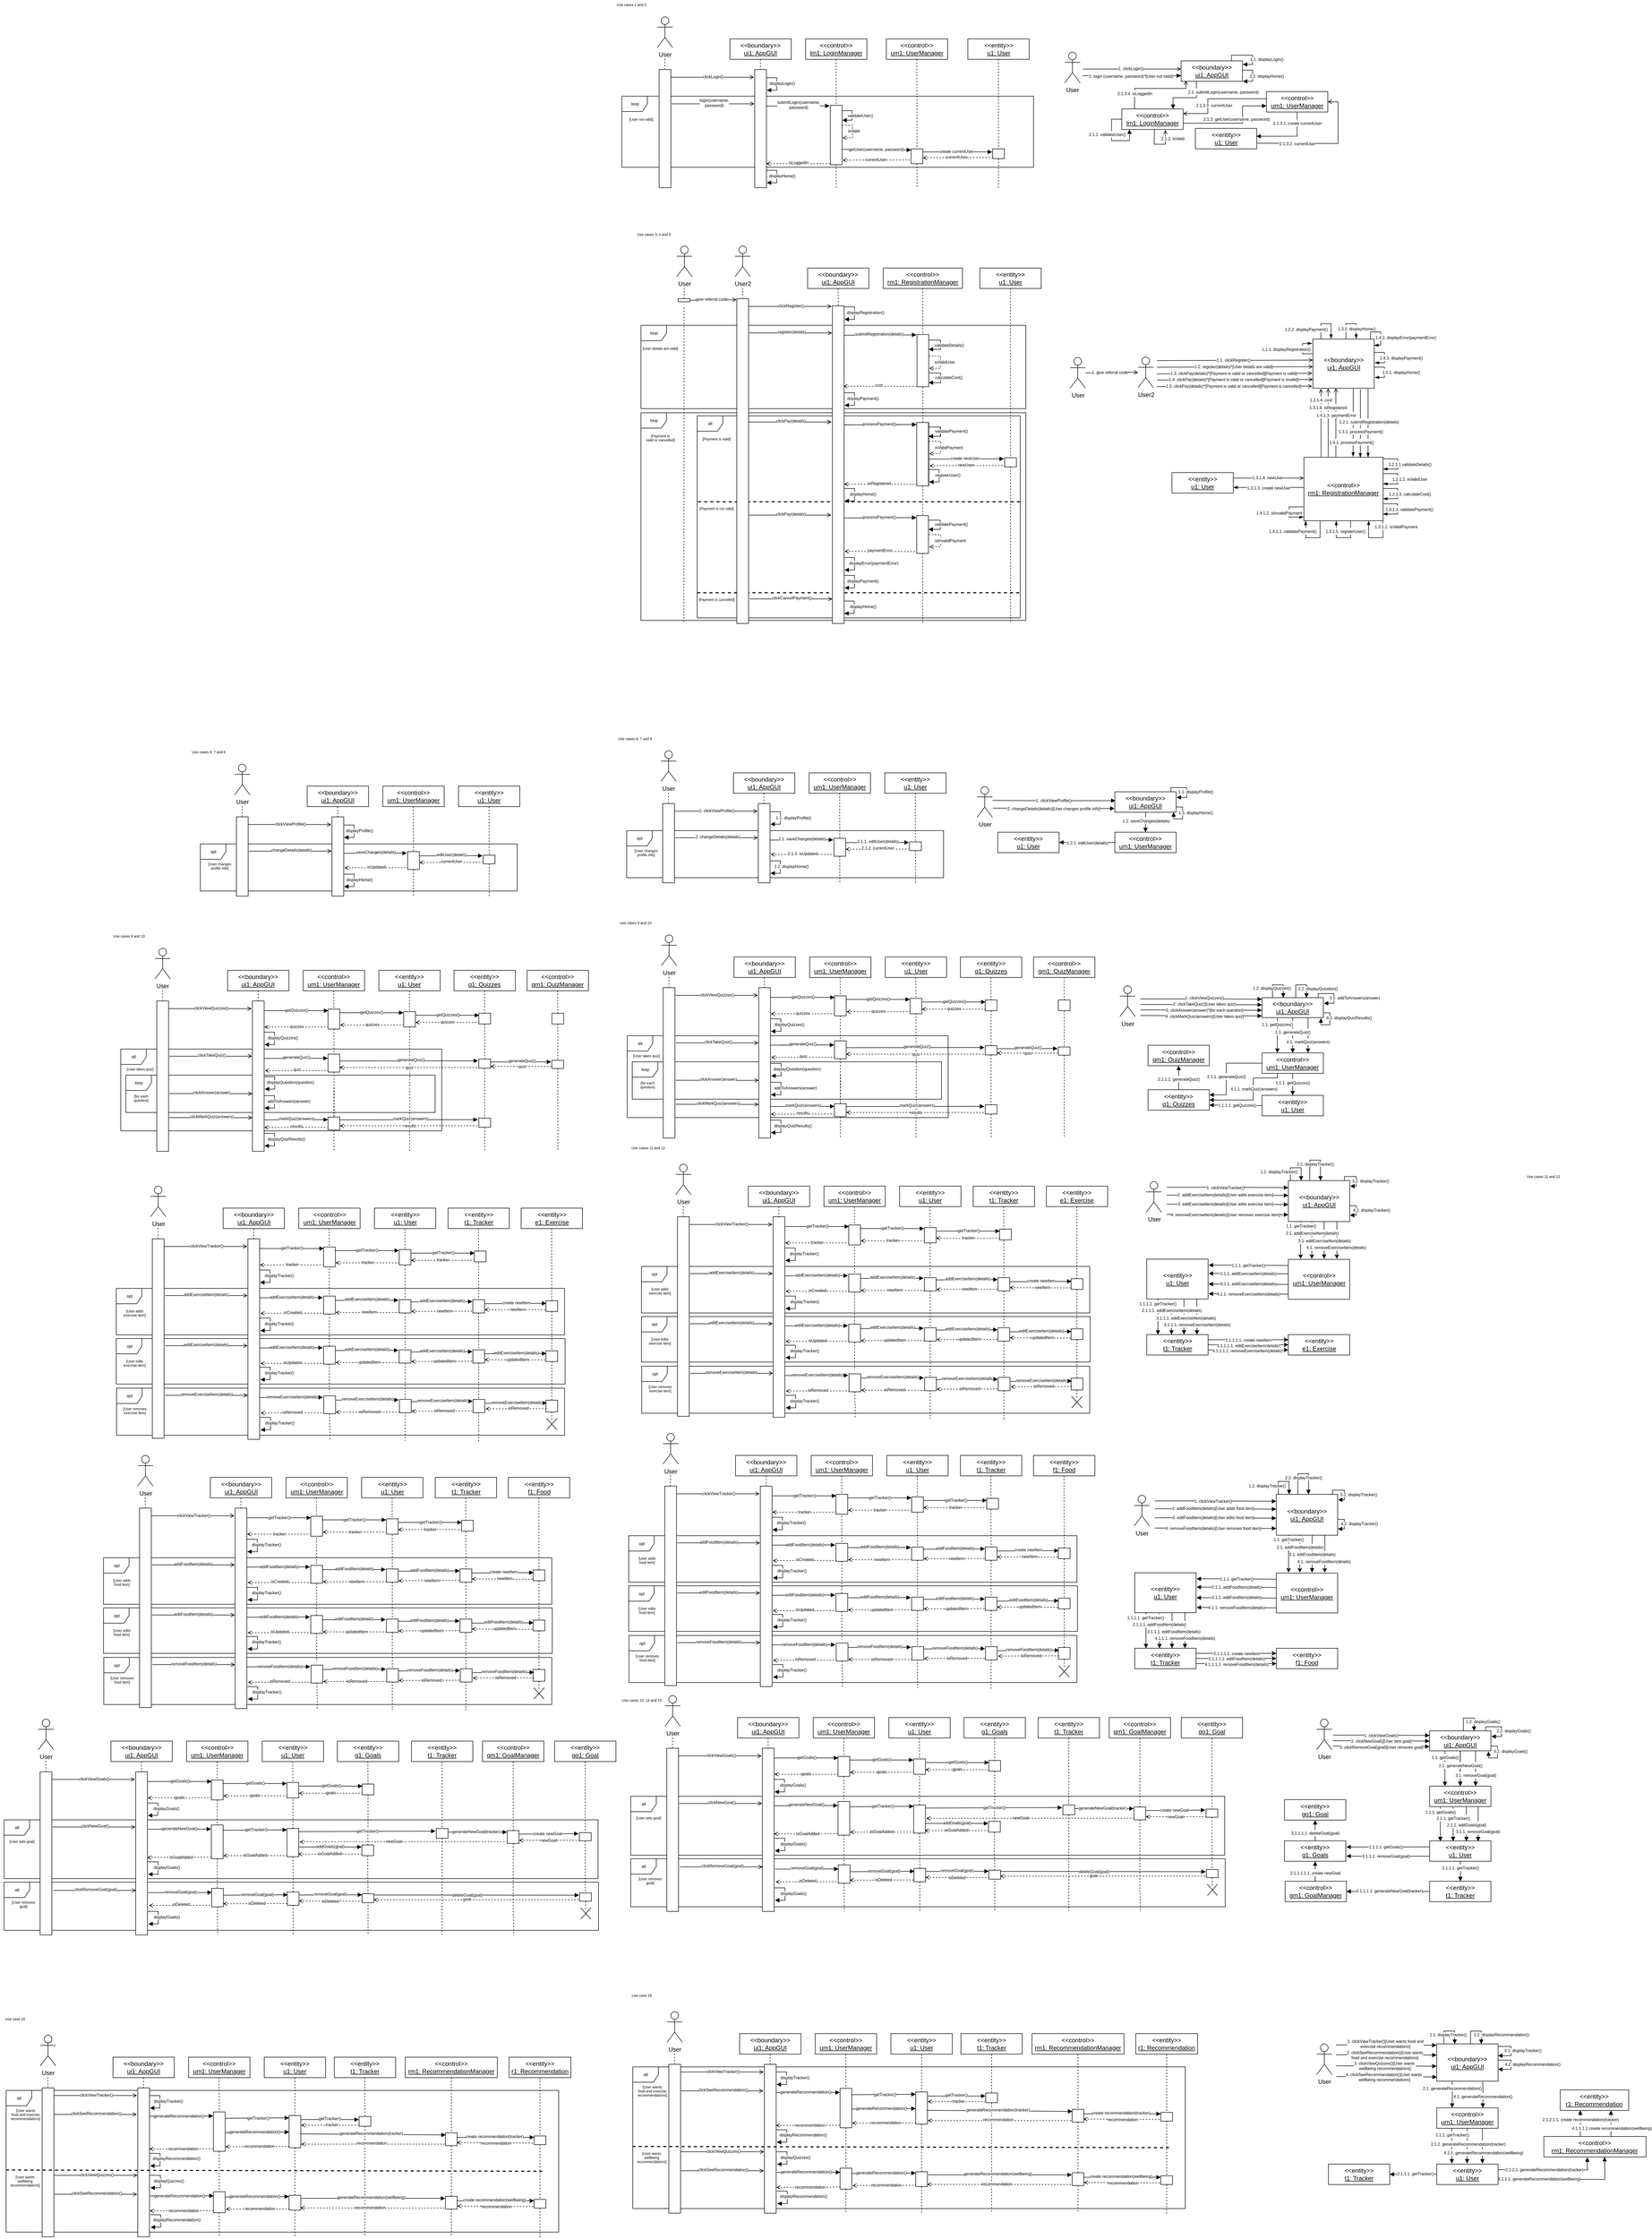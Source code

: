 <mxfile version="20.7.4" type="github">
  <diagram id="c1oZlRYy-DprkKR2t52D" name="Page-1">
    <mxGraphModel dx="2152" dy="291" grid="0" gridSize="10" guides="1" tooltips="1" connect="1" arrows="1" fold="1" page="0" pageScale="1" pageWidth="827" pageHeight="1169" math="0" shadow="0">
      <root>
        <mxCell id="0" />
        <mxCell id="1" parent="0" />
        <mxCell id="UoUBTVlYaxhi-stydO5l-2066" style="edgeStyle=orthogonalEdgeStyle;rounded=0;orthogonalLoop=1;jettySize=auto;html=1;entryX=0.5;entryY=0;entryDx=0;entryDy=0;startArrow=none;startFill=0;endArrow=open;endFill=0;" edge="1" parent="1">
          <mxGeometry relative="1" as="geometry">
            <mxPoint x="1359.5" y="985" as="sourcePoint" />
            <mxPoint x="1359.5" y="851" as="targetPoint" />
          </mxGeometry>
        </mxCell>
        <mxCell id="UoUBTVlYaxhi-stydO5l-2067" style="edgeStyle=orthogonalEdgeStyle;rounded=0;orthogonalLoop=1;jettySize=auto;html=1;entryX=0.137;entryY=-0.021;entryDx=0;entryDy=0;entryPerimeter=0;startArrow=none;startFill=0;endArrow=open;endFill=0;" edge="1" parent="1">
          <mxGeometry relative="1" as="geometry">
            <Array as="points">
              <mxPoint x="1330.5" y="951.832" />
              <mxPoint x="1330.5" y="951.832" />
            </Array>
            <mxPoint x="1330.5" y="985" as="sourcePoint" />
            <mxPoint x="1330.235" y="852.114" as="targetPoint" />
          </mxGeometry>
        </mxCell>
        <mxCell id="UoUBTVlYaxhi-stydO5l-2068" style="edgeStyle=orthogonalEdgeStyle;rounded=0;orthogonalLoop=1;jettySize=auto;html=1;entryX=0.306;entryY=-0.007;entryDx=0;entryDy=0;entryPerimeter=0;startArrow=none;startFill=0;endArrow=open;endFill=0;" edge="1" parent="1">
          <mxGeometry relative="1" as="geometry">
            <Array as="points">
              <mxPoint x="1344.5" y="946.525" />
              <mxPoint x="1344.5" y="946.525" />
            </Array>
            <mxPoint x="1344.5" y="985" as="sourcePoint" />
            <mxPoint x="1344.43" y="851.371" as="targetPoint" />
          </mxGeometry>
        </mxCell>
        <mxCell id="UoUBTVlYaxhi-stydO5l-2072" value="&lt;span style=&quot;font-size: 8px;&quot;&gt;1.3.1.6. isRegistered&lt;/span&gt;" style="edgeLabel;html=1;align=center;verticalAlign=middle;resizable=0;points=[];" vertex="1" connectable="0" parent="UoUBTVlYaxhi-stydO5l-2068">
          <mxGeometry x="0.311" y="1" relative="1" as="geometry">
            <mxPoint y="-10" as="offset" />
          </mxGeometry>
        </mxCell>
        <mxCell id="sUloH9DEDX4tPpxW6tqJ-71" value="loop" style="shape=umlFrame;tabPosition=left;html=1;boundedLbl=1;labelInHeader=1;width=50;height=30;fontSize=8;" parent="1" vertex="1">
          <mxGeometry x="-17" y="2168" width="605" height="73" as="geometry" />
        </mxCell>
        <mxCell id="sUloH9DEDX4tPpxW6tqJ-72" value="[for each&#xa;question]" style="text;align=center;fontSize=7;" parent="sUloH9DEDX4tPpxW6tqJ-71" vertex="1">
          <mxGeometry width="60" height="20" relative="1" as="geometry">
            <mxPoint y="31" as="offset" />
          </mxGeometry>
        </mxCell>
        <mxCell id="ojf8vlIbQqwhDHuOTLE6-259" value="opt" style="shape=umlFrame;tabPosition=left;html=1;boundedLbl=1;labelInHeader=1;width=50;height=30;fontSize=8;" parent="1" vertex="1">
          <mxGeometry x="-28" y="1716" width="620" height="92" as="geometry" />
        </mxCell>
        <mxCell id="ojf8vlIbQqwhDHuOTLE6-260" value="[User changes &#xa;profile info]" style="text;align=center;fontSize=7;" parent="ojf8vlIbQqwhDHuOTLE6-259" vertex="1">
          <mxGeometry width="60" height="20" relative="1" as="geometry">
            <mxPoint x="8" y="29" as="offset" />
          </mxGeometry>
        </mxCell>
        <mxCell id="sUloH9DEDX4tPpxW6tqJ-468" value="alt" style="shape=umlFrame;tabPosition=left;html=1;boundedLbl=1;labelInHeader=1;width=50;height=30;fontSize=8;" parent="1" vertex="1">
          <mxGeometry x="-20" y="3604" width="1162" height="115" as="geometry" />
        </mxCell>
        <mxCell id="sUloH9DEDX4tPpxW6tqJ-469" value="[User sets goal]" style="text;align=center;fontSize=7;" parent="sUloH9DEDX4tPpxW6tqJ-468" vertex="1">
          <mxGeometry width="60" height="20" relative="1" as="geometry">
            <mxPoint x="5" y="32" as="offset" />
          </mxGeometry>
        </mxCell>
        <mxCell id="yiR10c4rIU2J_5i0L7nW-54" value="alt" style="shape=umlFrame;tabPosition=left;html=1;boundedLbl=1;labelInHeader=1;width=50;height=30;fontSize=8;" parent="1" vertex="1">
          <mxGeometry x="-20" y="3726" width="1163" height="94" as="geometry" />
        </mxCell>
        <mxCell id="yiR10c4rIU2J_5i0L7nW-55" value="[User removes&#xa;goal]" style="text;align=center;fontSize=7;" parent="yiR10c4rIU2J_5i0L7nW-54" vertex="1">
          <mxGeometry width="60" height="20" relative="1" as="geometry">
            <mxPoint x="8" y="29" as="offset" />
          </mxGeometry>
        </mxCell>
        <mxCell id="yiR10c4rIU2J_5i0L7nW-435" value="" style="group" parent="yiR10c4rIU2J_5i0L7nW-54" vertex="1" connectable="0">
          <mxGeometry x="1127.743" y="49.527" width="20.575" height="22.742" as="geometry" />
        </mxCell>
        <mxCell id="yiR10c4rIU2J_5i0L7nW-436" value="" style="endArrow=none;html=1;rounded=0;" parent="yiR10c4rIU2J_5i0L7nW-435" edge="1">
          <mxGeometry x="1" y="-451" width="50" height="50" relative="1" as="geometry">
            <mxPoint x="0.403" y="22.742" as="sourcePoint" />
            <mxPoint x="20.575" as="targetPoint" />
            <mxPoint x="131" y="-297" as="offset" />
          </mxGeometry>
        </mxCell>
        <mxCell id="yiR10c4rIU2J_5i0L7nW-437" value="" style="endArrow=none;html=1;rounded=0;" parent="yiR10c4rIU2J_5i0L7nW-435" edge="1">
          <mxGeometry x="1" y="-451" width="50" height="50" relative="1" as="geometry">
            <mxPoint x="20.172" y="22.742" as="sourcePoint" />
            <mxPoint as="targetPoint" />
            <mxPoint x="131" y="-297" as="offset" />
          </mxGeometry>
        </mxCell>
        <mxCell id="yiR10c4rIU2J_5i0L7nW-438" style="edgeStyle=orthogonalEdgeStyle;rounded=0;orthogonalLoop=1;jettySize=auto;html=1;dashed=1;fontSize=7;startArrow=none;startFill=0;endArrow=none;endFill=0;exitX=0.5;exitY=1;exitDx=0;exitDy=0;" parent="yiR10c4rIU2J_5i0L7nW-54" source="yiR10c4rIU2J_5i0L7nW-434" edge="1">
          <mxGeometry relative="1" as="geometry">
            <mxPoint x="1138.031" y="55.086" as="targetPoint" />
            <mxPoint x="1138.5" y="37" as="sourcePoint" />
          </mxGeometry>
        </mxCell>
        <mxCell id="sUloH9DEDX4tPpxW6tqJ-16" value="alt" style="shape=umlFrame;tabPosition=left;html=1;boundedLbl=1;labelInHeader=1;width=50;height=30;fontSize=8;" parent="1" vertex="1">
          <mxGeometry x="-27" y="2117" width="628" height="160" as="geometry" />
        </mxCell>
        <mxCell id="sUloH9DEDX4tPpxW6tqJ-17" value="[User takes quiz]" style="text;align=center;fontSize=7;" parent="sUloH9DEDX4tPpxW6tqJ-16" vertex="1">
          <mxGeometry width="60" height="20" relative="1" as="geometry">
            <mxPoint x="8" y="29" as="offset" />
          </mxGeometry>
        </mxCell>
        <mxCell id="ojf8vlIbQqwhDHuOTLE6-334" style="edgeStyle=orthogonalEdgeStyle;rounded=0;orthogonalLoop=1;jettySize=auto;html=1;dashed=1;fontSize=7;startArrow=none;startFill=0;endArrow=none;endFill=0;entryX=0.5;entryY=1;entryDx=0;entryDy=0;" parent="1" target="ojf8vlIbQqwhDHuOTLE6-335" edge="1">
          <mxGeometry relative="1" as="geometry">
            <mxPoint x="538" y="2179" as="targetPoint" />
            <mxPoint x="538" y="2316" as="sourcePoint" />
          </mxGeometry>
        </mxCell>
        <mxCell id="ojf8vlIbQqwhDHuOTLE6-44" value="loop" style="shape=umlFrame;tabPosition=left;html=1;boundedLbl=1;labelInHeader=1;width=50;height=30;fontSize=8;" parent="1" vertex="1">
          <mxGeometry x="-37.5" y="280" width="805.5" height="139" as="geometry" />
        </mxCell>
        <mxCell id="ojf8vlIbQqwhDHuOTLE6-45" value="[User not valid]" style="text;align=center;fontSize=7;" parent="ojf8vlIbQqwhDHuOTLE6-44" vertex="1">
          <mxGeometry width="60" height="20" relative="1" as="geometry">
            <mxPoint x="8" y="35" as="offset" />
          </mxGeometry>
        </mxCell>
        <mxCell id="ojf8vlIbQqwhDHuOTLE6-1" value="User" style="shape=umlActor;verticalLabelPosition=bottom;verticalAlign=top;html=1;outlineConnect=0;" parent="1" vertex="1">
          <mxGeometry x="32" y="125" width="30" height="60" as="geometry" />
        </mxCell>
        <mxCell id="ojf8vlIbQqwhDHuOTLE6-2" value="" style="endArrow=none;html=1;rounded=0;dashed=1;" parent="1" edge="1">
          <mxGeometry width="50" height="50" relative="1" as="geometry">
            <mxPoint x="46.7" y="207" as="sourcePoint" />
            <mxPoint x="46.7" y="227" as="targetPoint" />
          </mxGeometry>
        </mxCell>
        <mxCell id="ojf8vlIbQqwhDHuOTLE6-4" value="&amp;lt;&amp;lt;boundary&amp;gt;&amp;gt;&lt;br&gt;&lt;u&gt;ui1: AppGUI&lt;/u&gt;" style="rounded=0;whiteSpace=wrap;html=1;" parent="1" vertex="1">
          <mxGeometry x="174" y="168" width="120" height="40" as="geometry" />
        </mxCell>
        <mxCell id="ojf8vlIbQqwhDHuOTLE6-5" value="" style="endArrow=none;html=1;rounded=0;dashed=1;" parent="1" edge="1">
          <mxGeometry width="50" height="50" relative="1" as="geometry">
            <mxPoint x="233.7" y="208" as="sourcePoint" />
            <mxPoint x="233.7" y="228" as="targetPoint" />
          </mxGeometry>
        </mxCell>
        <mxCell id="ojf8vlIbQqwhDHuOTLE6-6" value="&amp;lt;&amp;lt;control&amp;gt;&amp;gt;&lt;br&gt;&lt;u&gt;lm1: LoginManager&lt;/u&gt;" style="rounded=0;whiteSpace=wrap;html=1;" parent="1" vertex="1">
          <mxGeometry x="322" y="168" width="120" height="40" as="geometry" />
        </mxCell>
        <mxCell id="ojf8vlIbQqwhDHuOTLE6-7" value="" style="endArrow=none;html=1;rounded=0;dashed=1;entryX=0.5;entryY=0;entryDx=0;entryDy=0;" parent="1" target="ojf8vlIbQqwhDHuOTLE6-239" edge="1">
          <mxGeometry width="50" height="50" relative="1" as="geometry">
            <mxPoint x="381.7" y="208" as="sourcePoint" />
            <mxPoint x="381.7" y="228" as="targetPoint" />
          </mxGeometry>
        </mxCell>
        <mxCell id="ojf8vlIbQqwhDHuOTLE6-8" value="" style="rounded=0;whiteSpace=wrap;html=1;" parent="1" vertex="1">
          <mxGeometry x="222.5" y="228" width="23" height="231" as="geometry" />
        </mxCell>
        <mxCell id="ojf8vlIbQqwhDHuOTLE6-9" value="" style="endArrow=open;html=1;rounded=0;endFill=0;" parent="1" edge="1">
          <mxGeometry width="50" height="50" relative="1" as="geometry">
            <mxPoint x="58" y="243" as="sourcePoint" />
            <mxPoint x="221" y="243" as="targetPoint" />
          </mxGeometry>
        </mxCell>
        <mxCell id="ojf8vlIbQqwhDHuOTLE6-10" value="clickLogin()" style="edgeLabel;html=1;align=center;verticalAlign=middle;resizable=0;points=[];fontSize=8;" parent="ojf8vlIbQqwhDHuOTLE6-9" vertex="1" connectable="0">
          <mxGeometry x="-0.302" y="-1" relative="1" as="geometry">
            <mxPoint x="26" y="-2" as="offset" />
          </mxGeometry>
        </mxCell>
        <mxCell id="ojf8vlIbQqwhDHuOTLE6-16" value="" style="endArrow=open;html=1;rounded=0;endFill=0;" parent="1" edge="1">
          <mxGeometry width="50" height="50" relative="1" as="geometry">
            <mxPoint x="60" y="295" as="sourcePoint" />
            <mxPoint x="221.78" y="295" as="targetPoint" />
          </mxGeometry>
        </mxCell>
        <mxCell id="ojf8vlIbQqwhDHuOTLE6-17" value="login(username,&lt;br style=&quot;font-size: 8px;&quot;&gt;password)" style="edgeLabel;html=1;align=center;verticalAlign=middle;resizable=0;points=[];fontSize=8;" parent="ojf8vlIbQqwhDHuOTLE6-16" vertex="1" connectable="0">
          <mxGeometry x="-0.302" y="-1" relative="1" as="geometry">
            <mxPoint x="26" y="-3" as="offset" />
          </mxGeometry>
        </mxCell>
        <mxCell id="ojf8vlIbQqwhDHuOTLE6-20" value="" style="endArrow=block;html=1;rounded=0;exitX=0.964;exitY=0.347;exitDx=0;exitDy=0;exitPerimeter=0;endFill=1;" parent="1" edge="1">
          <mxGeometry width="50" height="50" relative="1" as="geometry">
            <mxPoint x="245.502" y="299.359" as="sourcePoint" />
            <mxPoint x="369" y="299" as="targetPoint" />
          </mxGeometry>
        </mxCell>
        <mxCell id="ojf8vlIbQqwhDHuOTLE6-21" value="submitLogin(username,&lt;br style=&quot;font-size: 8px;&quot;&gt;password)" style="edgeLabel;html=1;align=center;verticalAlign=middle;resizable=0;points=[];fontSize=8;" parent="ojf8vlIbQqwhDHuOTLE6-20" vertex="1" connectable="0">
          <mxGeometry x="-0.302" y="-1" relative="1" as="geometry">
            <mxPoint x="19" y="-3" as="offset" />
          </mxGeometry>
        </mxCell>
        <mxCell id="ojf8vlIbQqwhDHuOTLE6-24" value="&amp;lt;&amp;lt;control&amp;gt;&amp;gt;&lt;br&gt;&lt;u&gt;um1: UserManager&lt;/u&gt;" style="rounded=0;whiteSpace=wrap;html=1;" parent="1" vertex="1">
          <mxGeometry x="480" y="168" width="120" height="40" as="geometry" />
        </mxCell>
        <mxCell id="ojf8vlIbQqwhDHuOTLE6-25" value="" style="endArrow=none;html=1;rounded=0;dashed=1;entryX=0.5;entryY=0;entryDx=0;entryDy=0;" parent="1" target="ojf8vlIbQqwhDHuOTLE6-26" edge="1">
          <mxGeometry width="50" height="50" relative="1" as="geometry">
            <mxPoint x="539.7" y="208" as="sourcePoint" />
            <mxPoint x="539.7" y="228" as="targetPoint" />
          </mxGeometry>
        </mxCell>
        <mxCell id="yiR10c4rIU2J_5i0L7nW-462" style="edgeStyle=orthogonalEdgeStyle;rounded=0;orthogonalLoop=1;jettySize=auto;html=1;exitX=0;exitY=0.25;exitDx=0;exitDy=0;startArrow=none;startFill=0;endArrow=block;endFill=1;" parent="1" source="ojf8vlIbQqwhDHuOTLE6-26" edge="1">
          <mxGeometry relative="1" as="geometry">
            <mxPoint x="528.241" y="390.034" as="targetPoint" />
          </mxGeometry>
        </mxCell>
        <mxCell id="ojf8vlIbQqwhDHuOTLE6-26" value="" style="rounded=0;whiteSpace=wrap;html=1;" parent="1" vertex="1">
          <mxGeometry x="528.5" y="383" width="23" height="29" as="geometry" />
        </mxCell>
        <mxCell id="ojf8vlIbQqwhDHuOTLE6-29" style="edgeStyle=orthogonalEdgeStyle;rounded=0;orthogonalLoop=1;jettySize=auto;html=1;fontSize=8;startArrow=none;startFill=0;endArrow=block;endFill=1;exitX=1.016;exitY=0.367;exitDx=0;exitDy=0;exitPerimeter=0;" parent="1" edge="1">
          <mxGeometry relative="1" as="geometry">
            <mxPoint x="393.868" y="308.373" as="sourcePoint" />
            <mxPoint x="394" y="327" as="targetPoint" />
            <Array as="points">
              <mxPoint x="413" y="308" />
              <mxPoint x="413" y="327" />
            </Array>
          </mxGeometry>
        </mxCell>
        <mxCell id="ojf8vlIbQqwhDHuOTLE6-30" value="validateUser()" style="edgeLabel;html=1;align=center;verticalAlign=middle;resizable=0;points=[];fontSize=8;" parent="ojf8vlIbQqwhDHuOTLE6-29" vertex="1" connectable="0">
          <mxGeometry x="-0.054" relative="1" as="geometry">
            <mxPoint x="16" y="1" as="offset" />
          </mxGeometry>
        </mxCell>
        <mxCell id="ojf8vlIbQqwhDHuOTLE6-31" style="edgeStyle=orthogonalEdgeStyle;rounded=0;orthogonalLoop=1;jettySize=auto;html=1;entryX=1;entryY=0.5;entryDx=0;entryDy=0;fontSize=8;startArrow=none;startFill=0;endArrow=block;endFill=1;exitX=0.967;exitY=0.379;exitDx=0;exitDy=0;exitPerimeter=0;" parent="1" edge="1">
          <mxGeometry relative="1" as="geometry">
            <mxPoint x="245.501" y="244.003" as="sourcePoint" />
            <mxPoint x="246.26" y="267.84" as="targetPoint" />
            <Array as="points">
              <mxPoint x="265.76" y="244.34" />
              <mxPoint x="265.76" y="268.34" />
              <mxPoint x="245.76" y="268.34" />
            </Array>
          </mxGeometry>
        </mxCell>
        <mxCell id="ojf8vlIbQqwhDHuOTLE6-32" value="displayLogin()" style="edgeLabel;html=1;align=center;verticalAlign=middle;resizable=0;points=[];fontSize=8;" parent="ojf8vlIbQqwhDHuOTLE6-31" vertex="1" connectable="0">
          <mxGeometry x="-0.054" relative="1" as="geometry">
            <mxPoint x="10" as="offset" />
          </mxGeometry>
        </mxCell>
        <mxCell id="ojf8vlIbQqwhDHuOTLE6-33" value="" style="endArrow=block;html=1;rounded=0;exitX=0.964;exitY=0.347;exitDx=0;exitDy=0;exitPerimeter=0;endFill=1;entryX=0;entryY=0.25;entryDx=0;entryDy=0;" parent="1" edge="1">
          <mxGeometry width="50" height="50" relative="1" as="geometry">
            <mxPoint x="393.502" y="384.079" as="sourcePoint" />
            <mxPoint x="528.5" y="385.25" as="targetPoint" />
          </mxGeometry>
        </mxCell>
        <mxCell id="ojf8vlIbQqwhDHuOTLE6-34" value="getUser(username, password)" style="edgeLabel;html=1;align=center;verticalAlign=middle;resizable=0;points=[];fontSize=8;" parent="ojf8vlIbQqwhDHuOTLE6-33" vertex="1" connectable="0">
          <mxGeometry x="-0.302" y="-1" relative="1" as="geometry">
            <mxPoint x="19" y="-2" as="offset" />
          </mxGeometry>
        </mxCell>
        <mxCell id="ojf8vlIbQqwhDHuOTLE6-37" value="" style="endArrow=none;html=1;rounded=0;exitX=0.964;exitY=0.347;exitDx=0;exitDy=0;exitPerimeter=0;endFill=0;entryX=0;entryY=0.75;entryDx=0;entryDy=0;dashed=1;startArrow=open;startFill=0;" parent="1" target="ojf8vlIbQqwhDHuOTLE6-26" edge="1">
          <mxGeometry width="50" height="50" relative="1" as="geometry">
            <mxPoint x="394.742" y="405.109" as="sourcePoint" />
            <mxPoint x="519.498" y="405.033" as="targetPoint" />
          </mxGeometry>
        </mxCell>
        <mxCell id="ojf8vlIbQqwhDHuOTLE6-38" value="currentUser" style="edgeLabel;html=1;align=center;verticalAlign=middle;resizable=0;points=[];fontSize=8;" parent="ojf8vlIbQqwhDHuOTLE6-37" vertex="1" connectable="0">
          <mxGeometry x="-0.302" y="-1" relative="1" as="geometry">
            <mxPoint x="18" y="-2" as="offset" />
          </mxGeometry>
        </mxCell>
        <mxCell id="ojf8vlIbQqwhDHuOTLE6-39" style="edgeStyle=orthogonalEdgeStyle;rounded=0;orthogonalLoop=1;jettySize=auto;html=1;entryX=1;entryY=0.5;entryDx=0;entryDy=0;fontSize=8;startArrow=none;startFill=0;endArrow=open;endFill=0;exitX=0.967;exitY=0.379;exitDx=0;exitDy=0;exitPerimeter=0;dashed=1;" parent="1" edge="1">
          <mxGeometry relative="1" as="geometry">
            <mxPoint x="393.501" y="337.003" as="sourcePoint" />
            <mxPoint x="394.26" y="360.84" as="targetPoint" />
            <Array as="points">
              <mxPoint x="413.76" y="337.34" />
              <mxPoint x="413.76" y="361.34" />
              <mxPoint x="393.76" y="361.34" />
            </Array>
          </mxGeometry>
        </mxCell>
        <mxCell id="ojf8vlIbQqwhDHuOTLE6-40" value="isValid" style="edgeLabel;html=1;align=center;verticalAlign=middle;resizable=0;points=[];fontSize=8;" parent="ojf8vlIbQqwhDHuOTLE6-39" vertex="1" connectable="0">
          <mxGeometry x="-0.054" relative="1" as="geometry">
            <mxPoint x="2" as="offset" />
          </mxGeometry>
        </mxCell>
        <mxCell id="ojf8vlIbQqwhDHuOTLE6-43" value="" style="endArrow=none;html=1;rounded=0;dashed=1;entryX=0.837;entryY=1;entryDx=0;entryDy=0;entryPerimeter=0;" parent="1" edge="1">
          <mxGeometry width="50" height="50" relative="1" as="geometry">
            <mxPoint x="539.73" y="412" as="sourcePoint" />
            <mxPoint x="540.292" y="459" as="targetPoint" />
          </mxGeometry>
        </mxCell>
        <mxCell id="ojf8vlIbQqwhDHuOTLE6-46" style="edgeStyle=orthogonalEdgeStyle;rounded=0;orthogonalLoop=1;jettySize=auto;html=1;entryX=1;entryY=0.5;entryDx=0;entryDy=0;fontSize=8;startArrow=none;startFill=0;endArrow=block;endFill=1;exitX=0.967;exitY=0.379;exitDx=0;exitDy=0;exitPerimeter=0;" parent="1" edge="1">
          <mxGeometry relative="1" as="geometry">
            <mxPoint x="245.501" y="425.003" as="sourcePoint" />
            <mxPoint x="246.26" y="448.84" as="targetPoint" />
            <Array as="points">
              <mxPoint x="265.76" y="425.34" />
              <mxPoint x="265.76" y="449.34" />
              <mxPoint x="245.76" y="449.34" />
            </Array>
          </mxGeometry>
        </mxCell>
        <mxCell id="ojf8vlIbQqwhDHuOTLE6-47" value="displayHome()" style="edgeLabel;html=1;align=center;verticalAlign=middle;resizable=0;points=[];fontSize=8;" parent="ojf8vlIbQqwhDHuOTLE6-46" vertex="1" connectable="0">
          <mxGeometry x="-0.054" relative="1" as="geometry">
            <mxPoint x="10" as="offset" />
          </mxGeometry>
        </mxCell>
        <mxCell id="ojf8vlIbQqwhDHuOTLE6-51" value="Use cases 1 and 2" style="text;html=1;align=center;verticalAlign=middle;resizable=0;points=[];autosize=1;strokeColor=none;fillColor=none;fontSize=7;" parent="1" vertex="1">
          <mxGeometry x="-57" y="92" width="76" height="20" as="geometry" />
        </mxCell>
        <mxCell id="ojf8vlIbQqwhDHuOTLE6-182" value="User" style="shape=umlActor;verticalLabelPosition=bottom;verticalAlign=top;html=1;outlineConnect=0;" parent="1" vertex="1">
          <mxGeometry x="39" y="1560" width="30" height="60" as="geometry" />
        </mxCell>
        <mxCell id="ojf8vlIbQqwhDHuOTLE6-183" value="" style="endArrow=none;html=1;rounded=0;dashed=1;" parent="1" edge="1">
          <mxGeometry width="50" height="50" relative="1" as="geometry">
            <mxPoint x="53.7" y="1642" as="sourcePoint" />
            <mxPoint x="53.7" y="1662" as="targetPoint" />
          </mxGeometry>
        </mxCell>
        <mxCell id="ojf8vlIbQqwhDHuOTLE6-184" value="" style="rounded=0;whiteSpace=wrap;html=1;" parent="1" vertex="1">
          <mxGeometry x="42.5" y="1663" width="23" height="155" as="geometry" />
        </mxCell>
        <mxCell id="ojf8vlIbQqwhDHuOTLE6-185" value="&amp;lt;&amp;lt;boundary&amp;gt;&amp;gt;&lt;br&gt;&lt;u&gt;ui1: AppGUI&lt;/u&gt;" style="rounded=0;whiteSpace=wrap;html=1;" parent="1" vertex="1">
          <mxGeometry x="181" y="1603" width="120" height="40" as="geometry" />
        </mxCell>
        <mxCell id="ojf8vlIbQqwhDHuOTLE6-186" value="" style="endArrow=none;html=1;rounded=0;dashed=1;" parent="1" edge="1">
          <mxGeometry width="50" height="50" relative="1" as="geometry">
            <mxPoint x="240.7" y="1643" as="sourcePoint" />
            <mxPoint x="240.7" y="1663" as="targetPoint" />
          </mxGeometry>
        </mxCell>
        <mxCell id="ojf8vlIbQqwhDHuOTLE6-187" value="&amp;lt;&amp;lt;control&amp;gt;&amp;gt;&lt;br&gt;&lt;u&gt;um1: UserManager&lt;/u&gt;" style="rounded=0;whiteSpace=wrap;html=1;" parent="1" vertex="1">
          <mxGeometry x="329" y="1603" width="120" height="40" as="geometry" />
        </mxCell>
        <mxCell id="ojf8vlIbQqwhDHuOTLE6-188" value="" style="endArrow=none;html=1;rounded=0;dashed=1;entryX=0.5;entryY=0;entryDx=0;entryDy=0;" parent="1" target="ojf8vlIbQqwhDHuOTLE6-192" edge="1">
          <mxGeometry width="50" height="50" relative="1" as="geometry">
            <mxPoint x="388.7" y="1643" as="sourcePoint" />
            <mxPoint x="388.7" y="1663" as="targetPoint" />
          </mxGeometry>
        </mxCell>
        <mxCell id="ojf8vlIbQqwhDHuOTLE6-189" value="" style="rounded=0;whiteSpace=wrap;html=1;" parent="1" vertex="1">
          <mxGeometry x="229.5" y="1663" width="23" height="155" as="geometry" />
        </mxCell>
        <mxCell id="ojf8vlIbQqwhDHuOTLE6-190" value="" style="endArrow=open;html=1;rounded=0;endFill=0;" parent="1" edge="1">
          <mxGeometry width="50" height="50" relative="1" as="geometry">
            <mxPoint x="65" y="1678" as="sourcePoint" />
            <mxPoint x="228" y="1678" as="targetPoint" />
          </mxGeometry>
        </mxCell>
        <mxCell id="ojf8vlIbQqwhDHuOTLE6-191" value="1. clickViewProfile()" style="edgeLabel;html=1;align=center;verticalAlign=middle;resizable=0;points=[];fontSize=8;" parent="ojf8vlIbQqwhDHuOTLE6-190" vertex="1" connectable="0">
          <mxGeometry x="-0.302" y="-1" relative="1" as="geometry">
            <mxPoint x="26" y="-2" as="offset" />
          </mxGeometry>
        </mxCell>
        <mxCell id="ojf8vlIbQqwhDHuOTLE6-269" style="edgeStyle=orthogonalEdgeStyle;rounded=0;orthogonalLoop=1;jettySize=auto;html=1;dashed=1;fontSize=7;startArrow=none;startFill=0;endArrow=none;endFill=0;" parent="1" source="ojf8vlIbQqwhDHuOTLE6-192" edge="1">
          <mxGeometry relative="1" as="geometry">
            <mxPoint x="388" y="1817" as="targetPoint" />
            <Array as="points">
              <mxPoint x="389" y="1817" />
            </Array>
          </mxGeometry>
        </mxCell>
        <mxCell id="ojf8vlIbQqwhDHuOTLE6-192" value="" style="rounded=0;whiteSpace=wrap;html=1;" parent="1" vertex="1">
          <mxGeometry x="377.5" y="1731" width="23" height="35" as="geometry" />
        </mxCell>
        <mxCell id="ojf8vlIbQqwhDHuOTLE6-193" value="" style="endArrow=open;html=1;rounded=0;endFill=0;" parent="1" edge="1">
          <mxGeometry width="50" height="50" relative="1" as="geometry">
            <mxPoint x="67" y="1730" as="sourcePoint" />
            <mxPoint x="228.78" y="1730" as="targetPoint" />
          </mxGeometry>
        </mxCell>
        <mxCell id="ojf8vlIbQqwhDHuOTLE6-194" value="2. changeDetails(details)" style="edgeLabel;html=1;align=center;verticalAlign=middle;resizable=0;points=[];fontSize=8;" parent="ojf8vlIbQqwhDHuOTLE6-193" vertex="1" connectable="0">
          <mxGeometry x="-0.302" y="-1" relative="1" as="geometry">
            <mxPoint x="26" y="-3" as="offset" />
          </mxGeometry>
        </mxCell>
        <mxCell id="ojf8vlIbQqwhDHuOTLE6-195" value="" style="endArrow=block;html=1;rounded=0;exitX=0.964;exitY=0.347;exitDx=0;exitDy=0;exitPerimeter=0;endFill=1;" parent="1" edge="1">
          <mxGeometry width="50" height="50" relative="1" as="geometry">
            <mxPoint x="252.502" y="1734.359" as="sourcePoint" />
            <mxPoint x="376" y="1734" as="targetPoint" />
          </mxGeometry>
        </mxCell>
        <mxCell id="ojf8vlIbQqwhDHuOTLE6-196" value="2.1. saveChanges(details)" style="edgeLabel;html=1;align=center;verticalAlign=middle;resizable=0;points=[];fontSize=8;" parent="ojf8vlIbQqwhDHuOTLE6-195" vertex="1" connectable="0">
          <mxGeometry x="-0.302" y="-1" relative="1" as="geometry">
            <mxPoint x="19" y="-3" as="offset" />
          </mxGeometry>
        </mxCell>
        <mxCell id="ojf8vlIbQqwhDHuOTLE6-202" style="edgeStyle=orthogonalEdgeStyle;rounded=0;orthogonalLoop=1;jettySize=auto;html=1;entryX=1;entryY=0.5;entryDx=0;entryDy=0;fontSize=8;startArrow=none;startFill=0;endArrow=block;endFill=1;exitX=0.967;exitY=0.379;exitDx=0;exitDy=0;exitPerimeter=0;" parent="1" edge="1">
          <mxGeometry relative="1" as="geometry">
            <mxPoint x="252.501" y="1679.003" as="sourcePoint" />
            <mxPoint x="253.26" y="1702.84" as="targetPoint" />
            <Array as="points">
              <mxPoint x="272.76" y="1679.34" />
              <mxPoint x="272.76" y="1703.34" />
              <mxPoint x="252.76" y="1703.34" />
            </Array>
          </mxGeometry>
        </mxCell>
        <mxCell id="ojf8vlIbQqwhDHuOTLE6-203" value="1.1. displayProfile()" style="edgeLabel;html=1;align=center;verticalAlign=middle;resizable=0;points=[];fontSize=8;" parent="ojf8vlIbQqwhDHuOTLE6-202" vertex="1" connectable="0">
          <mxGeometry x="-0.054" relative="1" as="geometry">
            <mxPoint x="25" y="1" as="offset" />
          </mxGeometry>
        </mxCell>
        <mxCell id="ojf8vlIbQqwhDHuOTLE6-211" style="edgeStyle=orthogonalEdgeStyle;rounded=0;orthogonalLoop=1;jettySize=auto;html=1;entryX=1;entryY=0.5;entryDx=0;entryDy=0;fontSize=8;startArrow=none;startFill=0;endArrow=block;endFill=1;exitX=0.967;exitY=0.379;exitDx=0;exitDy=0;exitPerimeter=0;" parent="1" edge="1">
          <mxGeometry relative="1" as="geometry">
            <mxPoint x="252.501" y="1775.033" as="sourcePoint" />
            <mxPoint x="253.26" y="1798.87" as="targetPoint" />
            <Array as="points">
              <mxPoint x="272.76" y="1775.37" />
              <mxPoint x="272.76" y="1799.37" />
              <mxPoint x="252.76" y="1799.37" />
            </Array>
          </mxGeometry>
        </mxCell>
        <mxCell id="ojf8vlIbQqwhDHuOTLE6-212" value="2.2. displayHome()" style="edgeLabel;html=1;align=center;verticalAlign=middle;resizable=0;points=[];fontSize=8;" parent="ojf8vlIbQqwhDHuOTLE6-211" vertex="1" connectable="0">
          <mxGeometry x="-0.054" relative="1" as="geometry">
            <mxPoint x="21" as="offset" />
          </mxGeometry>
        </mxCell>
        <mxCell id="ojf8vlIbQqwhDHuOTLE6-213" value="Use cases 6, 7 and 8" style="text;html=1;align=center;verticalAlign=middle;resizable=0;points=[];autosize=1;strokeColor=none;fillColor=none;fontSize=7;" parent="1" vertex="1">
          <mxGeometry x="-54" y="1527" width="84" height="20" as="geometry" />
        </mxCell>
        <mxCell id="ojf8vlIbQqwhDHuOTLE6-230" value="&amp;lt;&amp;lt;entity&amp;gt;&amp;gt;&lt;br&gt;&lt;u&gt;u1: User&lt;/u&gt;" style="rounded=0;whiteSpace=wrap;html=1;" parent="1" vertex="1">
          <mxGeometry x="639.5" y="168" width="120" height="40" as="geometry" />
        </mxCell>
        <mxCell id="ojf8vlIbQqwhDHuOTLE6-231" value="" style="endArrow=none;html=1;rounded=0;dashed=1;entryX=0.5;entryY=0;entryDx=0;entryDy=0;" parent="1" target="ojf8vlIbQqwhDHuOTLE6-232" edge="1">
          <mxGeometry width="50" height="50" relative="1" as="geometry">
            <mxPoint x="699.2" y="208.0" as="sourcePoint" />
            <mxPoint x="699.2" y="228" as="targetPoint" />
          </mxGeometry>
        </mxCell>
        <mxCell id="ojf8vlIbQqwhDHuOTLE6-232" value="" style="rounded=0;whiteSpace=wrap;html=1;" parent="1" vertex="1">
          <mxGeometry x="688" y="383" width="23" height="19" as="geometry" />
        </mxCell>
        <mxCell id="ojf8vlIbQqwhDHuOTLE6-233" value="" style="endArrow=none;html=1;rounded=0;dashed=1;entryX=0.854;entryY=1.003;entryDx=0;entryDy=0;entryPerimeter=0;exitX=0.5;exitY=1;exitDx=0;exitDy=0;" parent="1" edge="1" source="ojf8vlIbQqwhDHuOTLE6-232">
          <mxGeometry width="50" height="50" relative="1" as="geometry">
            <mxPoint x="699.23" y="412" as="sourcePoint" />
            <mxPoint x="699.396" y="460.107" as="targetPoint" />
          </mxGeometry>
        </mxCell>
        <mxCell id="ojf8vlIbQqwhDHuOTLE6-234" value="" style="endArrow=block;html=1;rounded=0;exitX=0.964;exitY=0.347;exitDx=0;exitDy=0;exitPerimeter=0;endFill=1;" parent="1" edge="1">
          <mxGeometry width="50" height="50" relative="1" as="geometry">
            <mxPoint x="551.502" y="389.079" as="sourcePoint" />
            <mxPoint x="687" y="389" as="targetPoint" />
          </mxGeometry>
        </mxCell>
        <mxCell id="ojf8vlIbQqwhDHuOTLE6-235" value="create currentUser" style="edgeLabel;html=1;align=center;verticalAlign=middle;resizable=0;points=[];fontSize=8;" parent="ojf8vlIbQqwhDHuOTLE6-234" vertex="1" connectable="0">
          <mxGeometry x="-0.302" y="-1" relative="1" as="geometry">
            <mxPoint x="18" y="-2" as="offset" />
          </mxGeometry>
        </mxCell>
        <mxCell id="ojf8vlIbQqwhDHuOTLE6-236" value="" style="endArrow=none;html=1;rounded=0;exitX=0.964;exitY=0.347;exitDx=0;exitDy=0;exitPerimeter=0;endFill=0;startArrow=open;startFill=0;dashed=1;" parent="1" edge="1">
          <mxGeometry width="50" height="50" relative="1" as="geometry">
            <mxPoint x="245.002" y="411.999" as="sourcePoint" />
            <mxPoint x="370" y="412" as="targetPoint" />
          </mxGeometry>
        </mxCell>
        <mxCell id="ojf8vlIbQqwhDHuOTLE6-237" value="isLoggedIn" style="edgeLabel;html=1;align=center;verticalAlign=middle;resizable=0;points=[];fontSize=8;" parent="ojf8vlIbQqwhDHuOTLE6-236" vertex="1" connectable="0">
          <mxGeometry x="-0.302" y="-1" relative="1" as="geometry">
            <mxPoint x="19" y="-3" as="offset" />
          </mxGeometry>
        </mxCell>
        <mxCell id="ojf8vlIbQqwhDHuOTLE6-238" value="" style="rounded=0;whiteSpace=wrap;html=1;" parent="1" vertex="1">
          <mxGeometry x="35.5" y="228" width="23" height="231" as="geometry" />
        </mxCell>
        <mxCell id="ojf8vlIbQqwhDHuOTLE6-239" value="" style="rounded=0;whiteSpace=wrap;html=1;" parent="1" vertex="1">
          <mxGeometry x="370.5" y="298" width="23" height="116" as="geometry" />
        </mxCell>
        <mxCell id="ojf8vlIbQqwhDHuOTLE6-242" value="" style="endArrow=none;html=1;rounded=0;exitX=0.964;exitY=0.347;exitDx=0;exitDy=0;exitPerimeter=0;endFill=0;dashed=1;startArrow=open;startFill=0;" parent="1" edge="1">
          <mxGeometry width="50" height="50" relative="1" as="geometry">
            <mxPoint x="551.502" y="400.359" as="sourcePoint" />
            <mxPoint x="687" y="400" as="targetPoint" />
          </mxGeometry>
        </mxCell>
        <mxCell id="ojf8vlIbQqwhDHuOTLE6-243" value="currentUser" style="edgeLabel;html=1;align=center;verticalAlign=middle;resizable=0;points=[];fontSize=8;" parent="ojf8vlIbQqwhDHuOTLE6-242" vertex="1" connectable="0">
          <mxGeometry x="-0.302" y="-1" relative="1" as="geometry">
            <mxPoint x="18" y="-2" as="offset" />
          </mxGeometry>
        </mxCell>
        <mxCell id="ojf8vlIbQqwhDHuOTLE6-246" value="&amp;lt;&amp;lt;entity&amp;gt;&amp;gt;&lt;br&gt;&lt;u&gt;u1: User&lt;/u&gt;" style="rounded=0;whiteSpace=wrap;html=1;" parent="1" vertex="1">
          <mxGeometry x="477" y="1603" width="120" height="40" as="geometry" />
        </mxCell>
        <mxCell id="ojf8vlIbQqwhDHuOTLE6-247" value="" style="endArrow=none;html=1;rounded=0;dashed=1;entryX=0.5;entryY=0;entryDx=0;entryDy=0;" parent="1" target="ojf8vlIbQqwhDHuOTLE6-248" edge="1">
          <mxGeometry width="50" height="50" relative="1" as="geometry">
            <mxPoint x="536.7" y="1643" as="sourcePoint" />
            <mxPoint x="536.7" y="1663" as="targetPoint" />
          </mxGeometry>
        </mxCell>
        <mxCell id="ojf8vlIbQqwhDHuOTLE6-274" style="edgeStyle=orthogonalEdgeStyle;rounded=0;orthogonalLoop=1;jettySize=auto;html=1;dashed=1;fontSize=7;startArrow=none;startFill=0;endArrow=none;endFill=0;" parent="1" source="ojf8vlIbQqwhDHuOTLE6-248" edge="1">
          <mxGeometry relative="1" as="geometry">
            <mxPoint x="537" y="1819" as="targetPoint" />
          </mxGeometry>
        </mxCell>
        <mxCell id="ojf8vlIbQqwhDHuOTLE6-248" value="" style="rounded=0;whiteSpace=wrap;html=1;" parent="1" vertex="1">
          <mxGeometry x="525.5" y="1738" width="23" height="17" as="geometry" />
        </mxCell>
        <mxCell id="ojf8vlIbQqwhDHuOTLE6-249" value="" style="endArrow=block;html=1;rounded=0;exitX=0.964;exitY=0.347;exitDx=0;exitDy=0;exitPerimeter=0;endFill=1;" parent="1" edge="1">
          <mxGeometry width="50" height="50" relative="1" as="geometry">
            <mxPoint x="400.502" y="1739.359" as="sourcePoint" />
            <mxPoint x="524" y="1739" as="targetPoint" />
          </mxGeometry>
        </mxCell>
        <mxCell id="ojf8vlIbQqwhDHuOTLE6-250" value="2.1.1. editUser(details)" style="edgeLabel;html=1;align=center;verticalAlign=middle;resizable=0;points=[];fontSize=8;" parent="ojf8vlIbQqwhDHuOTLE6-249" vertex="1" connectable="0">
          <mxGeometry x="-0.302" y="-1" relative="1" as="geometry">
            <mxPoint x="19" y="-3" as="offset" />
          </mxGeometry>
        </mxCell>
        <mxCell id="ojf8vlIbQqwhDHuOTLE6-263" value="" style="endArrow=none;html=1;rounded=0;exitX=0.964;exitY=0.347;exitDx=0;exitDy=0;exitPerimeter=0;endFill=0;startArrow=open;startFill=0;dashed=1;" parent="1" edge="1">
          <mxGeometry width="50" height="50" relative="1" as="geometry">
            <mxPoint x="400.502" y="1752.359" as="sourcePoint" />
            <mxPoint x="524" y="1752" as="targetPoint" />
          </mxGeometry>
        </mxCell>
        <mxCell id="ojf8vlIbQqwhDHuOTLE6-264" value="2.1.2. currentUser" style="edgeLabel;html=1;align=center;verticalAlign=middle;resizable=0;points=[];fontSize=8;" parent="ojf8vlIbQqwhDHuOTLE6-263" vertex="1" connectable="0">
          <mxGeometry x="-0.302" y="-1" relative="1" as="geometry">
            <mxPoint x="19" y="-3" as="offset" />
          </mxGeometry>
        </mxCell>
        <mxCell id="ojf8vlIbQqwhDHuOTLE6-311" value="User" style="shape=umlActor;verticalLabelPosition=bottom;verticalAlign=top;html=1;outlineConnect=0;" parent="1" vertex="1">
          <mxGeometry x="40" y="1920" width="30" height="60" as="geometry" />
        </mxCell>
        <mxCell id="ojf8vlIbQqwhDHuOTLE6-312" value="" style="endArrow=none;html=1;rounded=0;dashed=1;" parent="1" edge="1">
          <mxGeometry width="50" height="50" relative="1" as="geometry">
            <mxPoint x="54.7" y="2002" as="sourcePoint" />
            <mxPoint x="54.7" y="2022" as="targetPoint" />
          </mxGeometry>
        </mxCell>
        <mxCell id="ojf8vlIbQqwhDHuOTLE6-313" value="" style="rounded=0;whiteSpace=wrap;html=1;" parent="1" vertex="1">
          <mxGeometry x="43.5" y="2023" width="23" height="294" as="geometry" />
        </mxCell>
        <mxCell id="ojf8vlIbQqwhDHuOTLE6-314" value="&amp;lt;&amp;lt;boundary&amp;gt;&amp;gt;&lt;br&gt;&lt;u&gt;ui1: AppGUI&lt;/u&gt;" style="rounded=0;whiteSpace=wrap;html=1;" parent="1" vertex="1">
          <mxGeometry x="182" y="1963" width="120" height="40" as="geometry" />
        </mxCell>
        <mxCell id="ojf8vlIbQqwhDHuOTLE6-315" value="" style="endArrow=none;html=1;rounded=0;dashed=1;" parent="1" edge="1">
          <mxGeometry width="50" height="50" relative="1" as="geometry">
            <mxPoint x="241.7" y="2003" as="sourcePoint" />
            <mxPoint x="241.7" y="2023" as="targetPoint" />
          </mxGeometry>
        </mxCell>
        <mxCell id="ojf8vlIbQqwhDHuOTLE6-316" value="&amp;lt;&amp;lt;control&amp;gt;&amp;gt;&lt;br&gt;&lt;u&gt;um1: UserManager&lt;/u&gt;" style="rounded=0;whiteSpace=wrap;html=1;" parent="1" vertex="1">
          <mxGeometry x="330" y="1963" width="120" height="40" as="geometry" />
        </mxCell>
        <mxCell id="ojf8vlIbQqwhDHuOTLE6-317" value="" style="endArrow=none;html=1;rounded=0;dashed=1;entryX=0.5;entryY=0;entryDx=0;entryDy=0;" parent="1" target="ojf8vlIbQqwhDHuOTLE6-322" edge="1">
          <mxGeometry width="50" height="50" relative="1" as="geometry">
            <mxPoint x="389.7" y="2003" as="sourcePoint" />
            <mxPoint x="389.7" y="2023" as="targetPoint" />
          </mxGeometry>
        </mxCell>
        <mxCell id="ojf8vlIbQqwhDHuOTLE6-318" value="" style="rounded=0;whiteSpace=wrap;html=1;" parent="1" vertex="1">
          <mxGeometry x="230.5" y="2023" width="23" height="294" as="geometry" />
        </mxCell>
        <mxCell id="ojf8vlIbQqwhDHuOTLE6-319" value="" style="endArrow=open;html=1;rounded=0;endFill=0;" parent="1" edge="1">
          <mxGeometry width="50" height="50" relative="1" as="geometry">
            <mxPoint x="66" y="2038" as="sourcePoint" />
            <mxPoint x="229" y="2038" as="targetPoint" />
          </mxGeometry>
        </mxCell>
        <mxCell id="ojf8vlIbQqwhDHuOTLE6-320" value="clickViewQuizzes()" style="edgeLabel;html=1;align=center;verticalAlign=middle;resizable=0;points=[];fontSize=8;" parent="ojf8vlIbQqwhDHuOTLE6-319" vertex="1" connectable="0">
          <mxGeometry x="-0.302" y="-1" relative="1" as="geometry">
            <mxPoint x="26" y="-2" as="offset" />
          </mxGeometry>
        </mxCell>
        <mxCell id="ojf8vlIbQqwhDHuOTLE6-321" style="edgeStyle=orthogonalEdgeStyle;rounded=0;orthogonalLoop=1;jettySize=auto;html=1;dashed=1;fontSize=7;startArrow=none;startFill=0;endArrow=none;endFill=0;" parent="1" source="sUloH9DEDX4tPpxW6tqJ-47" edge="1">
          <mxGeometry relative="1" as="geometry">
            <mxPoint x="390.0" y="2317.0" as="targetPoint" />
            <Array as="points">
              <mxPoint x="390" y="2191" />
              <mxPoint x="390" y="2191" />
            </Array>
            <mxPoint x="390" y="2162" as="sourcePoint" />
          </mxGeometry>
        </mxCell>
        <mxCell id="ojf8vlIbQqwhDHuOTLE6-322" value="" style="rounded=0;whiteSpace=wrap;html=1;" parent="1" vertex="1">
          <mxGeometry x="378.5" y="2039" width="23" height="39" as="geometry" />
        </mxCell>
        <mxCell id="ojf8vlIbQqwhDHuOTLE6-323" value="" style="endArrow=open;html=1;rounded=0;endFill=0;" parent="1" edge="1">
          <mxGeometry width="50" height="50" relative="1" as="geometry">
            <mxPoint x="68" y="2131" as="sourcePoint" />
            <mxPoint x="229.78" y="2131" as="targetPoint" />
          </mxGeometry>
        </mxCell>
        <mxCell id="ojf8vlIbQqwhDHuOTLE6-324" value="clickTakeQuiz()" style="edgeLabel;html=1;align=center;verticalAlign=middle;resizable=0;points=[];fontSize=8;" parent="ojf8vlIbQqwhDHuOTLE6-323" vertex="1" connectable="0">
          <mxGeometry x="-0.302" y="-1" relative="1" as="geometry">
            <mxPoint x="26" y="-3" as="offset" />
          </mxGeometry>
        </mxCell>
        <mxCell id="ojf8vlIbQqwhDHuOTLE6-325" value="" style="endArrow=block;html=1;rounded=0;exitX=0.964;exitY=0.347;exitDx=0;exitDy=0;exitPerimeter=0;endFill=1;" parent="1" edge="1">
          <mxGeometry width="50" height="50" relative="1" as="geometry">
            <mxPoint x="253.502" y="2135.359" as="sourcePoint" />
            <mxPoint x="378" y="2135" as="targetPoint" />
          </mxGeometry>
        </mxCell>
        <mxCell id="ojf8vlIbQqwhDHuOTLE6-326" value="generateQuiz()" style="edgeLabel;html=1;align=center;verticalAlign=middle;resizable=0;points=[];fontSize=8;" parent="ojf8vlIbQqwhDHuOTLE6-325" vertex="1" connectable="0">
          <mxGeometry x="-0.302" y="-1" relative="1" as="geometry">
            <mxPoint x="19" y="-3" as="offset" />
          </mxGeometry>
        </mxCell>
        <mxCell id="ojf8vlIbQqwhDHuOTLE6-327" style="edgeStyle=orthogonalEdgeStyle;rounded=0;orthogonalLoop=1;jettySize=auto;html=1;entryX=1;entryY=0.5;entryDx=0;entryDy=0;fontSize=8;startArrow=none;startFill=0;endArrow=block;endFill=1;exitX=0.967;exitY=0.379;exitDx=0;exitDy=0;exitPerimeter=0;" parent="1" edge="1">
          <mxGeometry relative="1" as="geometry">
            <mxPoint x="253.501" y="2084.003" as="sourcePoint" />
            <mxPoint x="254.26" y="2107.84" as="targetPoint" />
            <Array as="points">
              <mxPoint x="273.76" y="2084.34" />
              <mxPoint x="273.76" y="2108.34" />
              <mxPoint x="253.76" y="2108.34" />
            </Array>
          </mxGeometry>
        </mxCell>
        <mxCell id="ojf8vlIbQqwhDHuOTLE6-328" value="displayQuizzes()" style="edgeLabel;html=1;align=center;verticalAlign=middle;resizable=0;points=[];fontSize=8;" parent="ojf8vlIbQqwhDHuOTLE6-327" vertex="1" connectable="0">
          <mxGeometry x="-0.054" relative="1" as="geometry">
            <mxPoint x="16" as="offset" />
          </mxGeometry>
        </mxCell>
        <mxCell id="ojf8vlIbQqwhDHuOTLE6-329" style="edgeStyle=orthogonalEdgeStyle;rounded=0;orthogonalLoop=1;jettySize=auto;html=1;entryX=1;entryY=0.5;entryDx=0;entryDy=0;fontSize=8;startArrow=none;startFill=0;endArrow=block;endFill=1;exitX=0.967;exitY=0.379;exitDx=0;exitDy=0;exitPerimeter=0;" parent="1" edge="1">
          <mxGeometry relative="1" as="geometry">
            <mxPoint x="253.501" y="2282.033" as="sourcePoint" />
            <mxPoint x="254.26" y="2305.87" as="targetPoint" />
            <Array as="points">
              <mxPoint x="273.76" y="2282.37" />
              <mxPoint x="273.76" y="2306.37" />
              <mxPoint x="253.76" y="2306.37" />
            </Array>
          </mxGeometry>
        </mxCell>
        <mxCell id="ojf8vlIbQqwhDHuOTLE6-330" value="displayQuizResults()" style="edgeLabel;html=1;align=center;verticalAlign=middle;resizable=0;points=[];fontSize=8;" parent="ojf8vlIbQqwhDHuOTLE6-329" vertex="1" connectable="0">
          <mxGeometry x="-0.054" relative="1" as="geometry">
            <mxPoint x="23" as="offset" />
          </mxGeometry>
        </mxCell>
        <mxCell id="ojf8vlIbQqwhDHuOTLE6-331" value="Use cases 9 and 10" style="text;html=1;align=center;verticalAlign=middle;resizable=0;points=[];autosize=1;strokeColor=none;fillColor=none;fontSize=7;" parent="1" vertex="1">
          <mxGeometry x="-51" y="1887" width="80" height="20" as="geometry" />
        </mxCell>
        <mxCell id="ojf8vlIbQqwhDHuOTLE6-332" value="&amp;lt;&amp;lt;entity&amp;gt;&amp;gt;&lt;br&gt;&lt;u&gt;u1: User&lt;/u&gt;" style="rounded=0;whiteSpace=wrap;html=1;" parent="1" vertex="1">
          <mxGeometry x="478" y="1963" width="120" height="40" as="geometry" />
        </mxCell>
        <mxCell id="ojf8vlIbQqwhDHuOTLE6-333" value="" style="endArrow=none;html=1;rounded=0;dashed=1;entryX=0.5;entryY=0;entryDx=0;entryDy=0;" parent="1" target="ojf8vlIbQqwhDHuOTLE6-335" edge="1">
          <mxGeometry width="50" height="50" relative="1" as="geometry">
            <mxPoint x="537.7" y="2003" as="sourcePoint" />
            <mxPoint x="537.7" y="2023" as="targetPoint" />
          </mxGeometry>
        </mxCell>
        <mxCell id="ojf8vlIbQqwhDHuOTLE6-335" value="" style="rounded=0;whiteSpace=wrap;html=1;" parent="1" vertex="1">
          <mxGeometry x="526.5" y="2044" width="23" height="30" as="geometry" />
        </mxCell>
        <mxCell id="ojf8vlIbQqwhDHuOTLE6-336" value="" style="endArrow=block;html=1;rounded=0;exitX=0.964;exitY=0.347;exitDx=0;exitDy=0;exitPerimeter=0;endFill=1;" parent="1" edge="1">
          <mxGeometry width="50" height="50" relative="1" as="geometry">
            <mxPoint x="401.502" y="2140.359" as="sourcePoint" />
            <mxPoint x="672" y="2140" as="targetPoint" />
          </mxGeometry>
        </mxCell>
        <mxCell id="ojf8vlIbQqwhDHuOTLE6-337" value="generateQuiz()" style="edgeLabel;html=1;align=center;verticalAlign=middle;resizable=0;points=[];fontSize=8;" parent="ojf8vlIbQqwhDHuOTLE6-336" vertex="1" connectable="0">
          <mxGeometry x="-0.302" y="-1" relative="1" as="geometry">
            <mxPoint x="44" y="-3" as="offset" />
          </mxGeometry>
        </mxCell>
        <mxCell id="ojf8vlIbQqwhDHuOTLE6-348" value="&amp;lt;&amp;lt;entity&amp;gt;&amp;gt;&lt;br&gt;&lt;u&gt;q1: Quizzes&lt;/u&gt;" style="rounded=0;whiteSpace=wrap;html=1;" parent="1" vertex="1">
          <mxGeometry x="625" y="1963" width="120" height="40" as="geometry" />
        </mxCell>
        <mxCell id="ojf8vlIbQqwhDHuOTLE6-349" value="" style="endArrow=none;html=1;rounded=0;dashed=1;entryX=0.5;entryY=0;entryDx=0;entryDy=0;" parent="1" target="ojf8vlIbQqwhDHuOTLE6-351" edge="1">
          <mxGeometry width="50" height="50" relative="1" as="geometry">
            <mxPoint x="684.7" y="2003" as="sourcePoint" />
            <mxPoint x="684.7" y="2023" as="targetPoint" />
          </mxGeometry>
        </mxCell>
        <mxCell id="ojf8vlIbQqwhDHuOTLE6-350" style="edgeStyle=orthogonalEdgeStyle;rounded=0;orthogonalLoop=1;jettySize=auto;html=1;dashed=1;fontSize=7;startArrow=none;startFill=0;endArrow=none;endFill=0;entryX=0.917;entryY=1.001;entryDx=0;entryDy=0;entryPerimeter=0;" parent="1" source="sUloH9DEDX4tPpxW6tqJ-55" edge="1">
          <mxGeometry relative="1" as="geometry">
            <mxPoint x="685.351" y="2317.432" as="targetPoint" />
            <Array as="points">
              <mxPoint x="685" y="2292" />
              <mxPoint x="685" y="2292" />
            </Array>
          </mxGeometry>
        </mxCell>
        <mxCell id="ojf8vlIbQqwhDHuOTLE6-351" value="" style="rounded=0;whiteSpace=wrap;html=1;" parent="1" vertex="1">
          <mxGeometry x="673.5" y="2047" width="23" height="21" as="geometry" />
        </mxCell>
        <mxCell id="ojf8vlIbQqwhDHuOTLE6-356" value="" style="endArrow=block;html=1;rounded=0;endFill=1;" parent="1" edge="1">
          <mxGeometry width="50" height="50" relative="1" as="geometry">
            <mxPoint x="253.5" y="2042" as="sourcePoint" />
            <mxPoint x="379" y="2042" as="targetPoint" />
          </mxGeometry>
        </mxCell>
        <mxCell id="ojf8vlIbQqwhDHuOTLE6-357" value="getQuizzes()" style="edgeLabel;html=1;align=center;verticalAlign=middle;resizable=0;points=[];fontSize=8;" parent="ojf8vlIbQqwhDHuOTLE6-356" vertex="1" connectable="0">
          <mxGeometry x="-0.302" y="-1" relative="1" as="geometry">
            <mxPoint x="19" y="-2" as="offset" />
          </mxGeometry>
        </mxCell>
        <mxCell id="ojf8vlIbQqwhDHuOTLE6-358" value="" style="endArrow=block;html=1;rounded=0;endFill=1;" parent="1" edge="1">
          <mxGeometry width="50" height="50" relative="1" as="geometry">
            <mxPoint x="400.5" y="2046" as="sourcePoint" />
            <mxPoint x="526" y="2046" as="targetPoint" />
          </mxGeometry>
        </mxCell>
        <mxCell id="ojf8vlIbQqwhDHuOTLE6-359" value="getQuizzes()" style="edgeLabel;html=1;align=center;verticalAlign=middle;resizable=0;points=[];fontSize=8;" parent="ojf8vlIbQqwhDHuOTLE6-358" vertex="1" connectable="0">
          <mxGeometry x="-0.302" y="-1" relative="1" as="geometry">
            <mxPoint x="19" y="-2" as="offset" />
          </mxGeometry>
        </mxCell>
        <mxCell id="ojf8vlIbQqwhDHuOTLE6-360" value="" style="endArrow=block;html=1;rounded=0;endFill=1;" parent="1" edge="1">
          <mxGeometry width="50" height="50" relative="1" as="geometry">
            <mxPoint x="550.5" y="2051" as="sourcePoint" />
            <mxPoint x="674" y="2051" as="targetPoint" />
          </mxGeometry>
        </mxCell>
        <mxCell id="ojf8vlIbQqwhDHuOTLE6-361" value="getQuizzes()" style="edgeLabel;html=1;align=center;verticalAlign=middle;resizable=0;points=[];fontSize=8;" parent="ojf8vlIbQqwhDHuOTLE6-360" vertex="1" connectable="0">
          <mxGeometry x="-0.302" y="-1" relative="1" as="geometry">
            <mxPoint x="19" y="-2" as="offset" />
          </mxGeometry>
        </mxCell>
        <mxCell id="ojf8vlIbQqwhDHuOTLE6-364" value="" style="endArrow=none;html=1;rounded=0;endFill=0;startArrow=open;startFill=0;dashed=1;" parent="1" edge="1">
          <mxGeometry width="50" height="50" relative="1" as="geometry">
            <mxPoint x="549.5" y="2065" as="sourcePoint" />
            <mxPoint x="673" y="2065" as="targetPoint" />
          </mxGeometry>
        </mxCell>
        <mxCell id="ojf8vlIbQqwhDHuOTLE6-365" value="quizzes" style="edgeLabel;html=1;align=center;verticalAlign=middle;resizable=0;points=[];fontSize=8;" parent="ojf8vlIbQqwhDHuOTLE6-364" vertex="1" connectable="0">
          <mxGeometry x="-0.302" y="-1" relative="1" as="geometry">
            <mxPoint x="19" y="-2" as="offset" />
          </mxGeometry>
        </mxCell>
        <mxCell id="ojf8vlIbQqwhDHuOTLE6-369" value="" style="endArrow=none;html=1;rounded=0;endFill=0;startArrow=open;startFill=0;dashed=1;" parent="1" edge="1">
          <mxGeometry width="50" height="50" relative="1" as="geometry">
            <mxPoint x="402" y="2070" as="sourcePoint" />
            <mxPoint x="525.5" y="2070" as="targetPoint" />
          </mxGeometry>
        </mxCell>
        <mxCell id="ojf8vlIbQqwhDHuOTLE6-370" value="quizzes" style="edgeLabel;html=1;align=center;verticalAlign=middle;resizable=0;points=[];fontSize=8;" parent="ojf8vlIbQqwhDHuOTLE6-369" vertex="1" connectable="0">
          <mxGeometry x="-0.302" y="-1" relative="1" as="geometry">
            <mxPoint x="19" y="-2" as="offset" />
          </mxGeometry>
        </mxCell>
        <mxCell id="ojf8vlIbQqwhDHuOTLE6-373" value="" style="endArrow=none;html=1;rounded=0;endFill=0;startArrow=open;startFill=0;dashed=1;" parent="1" edge="1">
          <mxGeometry width="50" height="50" relative="1" as="geometry">
            <mxPoint x="254.0" y="2074" as="sourcePoint" />
            <mxPoint x="377.5" y="2074" as="targetPoint" />
          </mxGeometry>
        </mxCell>
        <mxCell id="ojf8vlIbQqwhDHuOTLE6-374" value="quizzes" style="edgeLabel;html=1;align=center;verticalAlign=middle;resizable=0;points=[];fontSize=8;" parent="ojf8vlIbQqwhDHuOTLE6-373" vertex="1" connectable="0">
          <mxGeometry x="-0.302" y="-1" relative="1" as="geometry">
            <mxPoint x="19" y="-2" as="offset" />
          </mxGeometry>
        </mxCell>
        <mxCell id="ojf8vlIbQqwhDHuOTLE6-376" value="" style="edgeStyle=orthogonalEdgeStyle;rounded=0;orthogonalLoop=1;jettySize=auto;html=1;dashed=1;fontSize=7;startArrow=none;startFill=0;endArrow=none;endFill=0;" parent="1" source="ojf8vlIbQqwhDHuOTLE6-322" edge="1">
          <mxGeometry relative="1" as="geometry">
            <mxPoint x="390" y="2127" as="targetPoint" />
            <Array as="points" />
            <mxPoint x="390.026" y="2078" as="sourcePoint" />
          </mxGeometry>
        </mxCell>
        <mxCell id="ojf8vlIbQqwhDHuOTLE6-377" value="" style="rounded=0;whiteSpace=wrap;html=1;" parent="1" vertex="1">
          <mxGeometry x="673.5" y="2136.5" width="23" height="18" as="geometry" />
        </mxCell>
        <mxCell id="ojf8vlIbQqwhDHuOTLE6-379" value="" style="edgeStyle=orthogonalEdgeStyle;rounded=0;orthogonalLoop=1;jettySize=auto;html=1;dashed=1;fontSize=7;startArrow=none;startFill=0;endArrow=none;endFill=0;" parent="1" source="ojf8vlIbQqwhDHuOTLE6-351" target="ojf8vlIbQqwhDHuOTLE6-377" edge="1">
          <mxGeometry relative="1" as="geometry">
            <mxPoint x="684" y="2177" as="targetPoint" />
            <Array as="points" />
            <mxPoint x="685" y="2068" as="sourcePoint" />
          </mxGeometry>
        </mxCell>
        <mxCell id="sUloH9DEDX4tPpxW6tqJ-11" value="" style="endArrow=none;html=1;rounded=0;endFill=0;startArrow=open;startFill=0;dashed=1;" parent="1" edge="1">
          <mxGeometry width="50" height="50" relative="1" as="geometry">
            <mxPoint x="401" y="2153" as="sourcePoint" />
            <mxPoint x="672" y="2153" as="targetPoint" />
          </mxGeometry>
        </mxCell>
        <mxCell id="sUloH9DEDX4tPpxW6tqJ-12" value="quiz" style="edgeLabel;html=1;align=center;verticalAlign=middle;resizable=0;points=[];fontSize=8;" parent="sUloH9DEDX4tPpxW6tqJ-11" vertex="1" connectable="0">
          <mxGeometry x="-0.302" y="-1" relative="1" as="geometry">
            <mxPoint x="42" y="-1" as="offset" />
          </mxGeometry>
        </mxCell>
        <mxCell id="sUloH9DEDX4tPpxW6tqJ-13" value="" style="endArrow=none;html=1;rounded=0;exitX=0.964;exitY=0.347;exitDx=0;exitDy=0;exitPerimeter=0;endFill=0;startArrow=open;startFill=0;dashed=1;" parent="1" edge="1">
          <mxGeometry width="50" height="50" relative="1" as="geometry">
            <mxPoint x="255.002" y="2159.234" as="sourcePoint" />
            <mxPoint x="378.5" y="2159.004" as="targetPoint" />
          </mxGeometry>
        </mxCell>
        <mxCell id="sUloH9DEDX4tPpxW6tqJ-14" value="quiz" style="edgeLabel;html=1;align=center;verticalAlign=middle;resizable=0;points=[];fontSize=8;" parent="sUloH9DEDX4tPpxW6tqJ-13" vertex="1" connectable="0">
          <mxGeometry x="-0.302" y="-1" relative="1" as="geometry">
            <mxPoint x="19" y="-3" as="offset" />
          </mxGeometry>
        </mxCell>
        <mxCell id="sUloH9DEDX4tPpxW6tqJ-15" value="" style="rounded=0;whiteSpace=wrap;html=1;" parent="1" vertex="1">
          <mxGeometry x="378.5" y="2127" width="23" height="35" as="geometry" />
        </mxCell>
        <mxCell id="sUloH9DEDX4tPpxW6tqJ-47" value="" style="rounded=0;whiteSpace=wrap;html=1;" parent="1" vertex="1">
          <mxGeometry x="378.5" y="2250" width="23" height="25" as="geometry" />
        </mxCell>
        <mxCell id="sUloH9DEDX4tPpxW6tqJ-48" value="" style="edgeStyle=orthogonalEdgeStyle;rounded=0;orthogonalLoop=1;jettySize=auto;html=1;dashed=1;fontSize=7;startArrow=none;startFill=0;endArrow=none;endFill=0;" parent="1" target="sUloH9DEDX4tPpxW6tqJ-47" edge="1">
          <mxGeometry relative="1" as="geometry">
            <mxPoint x="390" y="2332" as="targetPoint" />
            <Array as="points" />
            <mxPoint x="390" y="2162" as="sourcePoint" />
          </mxGeometry>
        </mxCell>
        <mxCell id="sUloH9DEDX4tPpxW6tqJ-53" value="" style="endArrow=block;html=1;rounded=0;exitX=0.964;exitY=0.347;exitDx=0;exitDy=0;exitPerimeter=0;endFill=1;" parent="1" edge="1">
          <mxGeometry width="50" height="50" relative="1" as="geometry">
            <mxPoint x="401.002" y="2255.359" as="sourcePoint" />
            <mxPoint x="671.5" y="2255" as="targetPoint" />
          </mxGeometry>
        </mxCell>
        <mxCell id="sUloH9DEDX4tPpxW6tqJ-54" value="markQuiz(answers)" style="edgeLabel;html=1;align=center;verticalAlign=middle;resizable=0;points=[];fontSize=8;" parent="sUloH9DEDX4tPpxW6tqJ-53" vertex="1" connectable="0">
          <mxGeometry x="-0.302" y="-1" relative="1" as="geometry">
            <mxPoint x="44" y="-3" as="offset" />
          </mxGeometry>
        </mxCell>
        <mxCell id="sUloH9DEDX4tPpxW6tqJ-55" value="" style="rounded=0;whiteSpace=wrap;html=1;" parent="1" vertex="1">
          <mxGeometry x="673.5" y="2252" width="23" height="18" as="geometry" />
        </mxCell>
        <mxCell id="sUloH9DEDX4tPpxW6tqJ-56" value="" style="edgeStyle=orthogonalEdgeStyle;rounded=0;orthogonalLoop=1;jettySize=auto;html=1;dashed=1;fontSize=7;startArrow=none;startFill=0;endArrow=none;endFill=0;entryX=0.5;entryY=0;entryDx=0;entryDy=0;exitX=0.5;exitY=1;exitDx=0;exitDy=0;" parent="1" source="ojf8vlIbQqwhDHuOTLE6-377" target="sUloH9DEDX4tPpxW6tqJ-55" edge="1">
          <mxGeometry relative="1" as="geometry">
            <mxPoint x="684" y="2177" as="targetPoint" />
            <Array as="points">
              <mxPoint x="685" y="2214" />
              <mxPoint x="685" y="2214" />
            </Array>
            <mxPoint x="685" y="2139" as="sourcePoint" />
          </mxGeometry>
        </mxCell>
        <mxCell id="sUloH9DEDX4tPpxW6tqJ-57" value="" style="endArrow=none;html=1;rounded=0;endFill=0;startArrow=open;startFill=0;dashed=1;" parent="1" edge="1">
          <mxGeometry width="50" height="50" relative="1" as="geometry">
            <mxPoint x="401.5" y="2267" as="sourcePoint" />
            <mxPoint x="672.5" y="2267" as="targetPoint" />
          </mxGeometry>
        </mxCell>
        <mxCell id="sUloH9DEDX4tPpxW6tqJ-58" value="results" style="edgeLabel;html=1;align=center;verticalAlign=middle;resizable=0;points=[];fontSize=8;" parent="sUloH9DEDX4tPpxW6tqJ-57" vertex="1" connectable="0">
          <mxGeometry x="-0.302" y="-1" relative="1" as="geometry">
            <mxPoint x="42" y="-1" as="offset" />
          </mxGeometry>
        </mxCell>
        <mxCell id="sUloH9DEDX4tPpxW6tqJ-61" value="" style="endArrow=none;html=1;rounded=0;exitX=0.964;exitY=0.347;exitDx=0;exitDy=0;exitPerimeter=0;endFill=0;startArrow=open;startFill=0;dashed=1;" parent="1" edge="1">
          <mxGeometry width="50" height="50" relative="1" as="geometry">
            <mxPoint x="254.002" y="2270.234" as="sourcePoint" />
            <mxPoint x="377" y="2270" as="targetPoint" />
          </mxGeometry>
        </mxCell>
        <mxCell id="sUloH9DEDX4tPpxW6tqJ-62" value="results" style="edgeLabel;html=1;align=center;verticalAlign=middle;resizable=0;points=[];fontSize=8;" parent="sUloH9DEDX4tPpxW6tqJ-61" vertex="1" connectable="0">
          <mxGeometry x="-0.302" y="-1" relative="1" as="geometry">
            <mxPoint x="19" y="-3" as="offset" />
          </mxGeometry>
        </mxCell>
        <mxCell id="sUloH9DEDX4tPpxW6tqJ-63" value="" style="endArrow=open;html=1;rounded=0;endFill=0;entryX=-0.005;entryY=0.855;entryDx=0;entryDy=0;entryPerimeter=0;" parent="1" edge="1">
          <mxGeometry width="50" height="50" relative="1" as="geometry">
            <mxPoint x="68" y="2251" as="sourcePoint" />
            <mxPoint x="230.385" y="2251.26" as="targetPoint" />
          </mxGeometry>
        </mxCell>
        <mxCell id="sUloH9DEDX4tPpxW6tqJ-64" value="clickMarkQuiz(answers)" style="edgeLabel;html=1;align=center;verticalAlign=middle;resizable=0;points=[];fontSize=8;" parent="sUloH9DEDX4tPpxW6tqJ-63" vertex="1" connectable="0">
          <mxGeometry x="-0.302" y="-1" relative="1" as="geometry">
            <mxPoint x="26" y="-3" as="offset" />
          </mxGeometry>
        </mxCell>
        <mxCell id="sUloH9DEDX4tPpxW6tqJ-65" value="" style="endArrow=open;html=1;rounded=0;endFill=0;entryX=-0.005;entryY=0.855;entryDx=0;entryDy=0;entryPerimeter=0;" parent="1" edge="1">
          <mxGeometry width="50" height="50" relative="1" as="geometry">
            <mxPoint x="68" y="2204.0" as="sourcePoint" />
            <mxPoint x="230.385" y="2204.26" as="targetPoint" />
          </mxGeometry>
        </mxCell>
        <mxCell id="sUloH9DEDX4tPpxW6tqJ-66" value="clickAnswer(answer)" style="edgeLabel;html=1;align=center;verticalAlign=middle;resizable=0;points=[];fontSize=8;" parent="sUloH9DEDX4tPpxW6tqJ-65" vertex="1" connectable="0">
          <mxGeometry x="-0.302" y="-1" relative="1" as="geometry">
            <mxPoint x="26" y="-3" as="offset" />
          </mxGeometry>
        </mxCell>
        <mxCell id="sUloH9DEDX4tPpxW6tqJ-67" style="edgeStyle=orthogonalEdgeStyle;rounded=0;orthogonalLoop=1;jettySize=auto;html=1;entryX=1;entryY=0.5;entryDx=0;entryDy=0;fontSize=8;startArrow=none;startFill=0;endArrow=block;endFill=1;exitX=0.967;exitY=0.379;exitDx=0;exitDy=0;exitPerimeter=0;" parent="1" edge="1">
          <mxGeometry relative="1" as="geometry">
            <mxPoint x="254.001" y="2171.033" as="sourcePoint" />
            <mxPoint x="254.76" y="2194.87" as="targetPoint" />
            <Array as="points">
              <mxPoint x="274.26" y="2171.37" />
              <mxPoint x="274.26" y="2195.37" />
              <mxPoint x="254.26" y="2195.37" />
            </Array>
          </mxGeometry>
        </mxCell>
        <mxCell id="sUloH9DEDX4tPpxW6tqJ-68" value="displayQuestion(question)" style="edgeLabel;html=1;align=center;verticalAlign=middle;resizable=0;points=[];fontSize=8;" parent="sUloH9DEDX4tPpxW6tqJ-67" vertex="1" connectable="0">
          <mxGeometry x="-0.054" relative="1" as="geometry">
            <mxPoint x="30" as="offset" />
          </mxGeometry>
        </mxCell>
        <mxCell id="sUloH9DEDX4tPpxW6tqJ-69" style="edgeStyle=orthogonalEdgeStyle;rounded=0;orthogonalLoop=1;jettySize=auto;html=1;entryX=1;entryY=0.5;entryDx=0;entryDy=0;fontSize=8;startArrow=none;startFill=0;endArrow=block;endFill=1;exitX=0.967;exitY=0.379;exitDx=0;exitDy=0;exitPerimeter=0;" parent="1" edge="1">
          <mxGeometry relative="1" as="geometry">
            <mxPoint x="253.501" y="2208.033" as="sourcePoint" />
            <mxPoint x="254.26" y="2231.87" as="targetPoint" />
            <Array as="points">
              <mxPoint x="273.76" y="2208.37" />
              <mxPoint x="273.76" y="2232.37" />
              <mxPoint x="253.76" y="2232.37" />
            </Array>
          </mxGeometry>
        </mxCell>
        <mxCell id="sUloH9DEDX4tPpxW6tqJ-70" value="addToAnswers(answer)" style="edgeLabel;html=1;align=center;verticalAlign=middle;resizable=0;points=[];fontSize=8;" parent="sUloH9DEDX4tPpxW6tqJ-69" vertex="1" connectable="0">
          <mxGeometry x="-0.054" relative="1" as="geometry">
            <mxPoint x="28" as="offset" />
          </mxGeometry>
        </mxCell>
        <mxCell id="sUloH9DEDX4tPpxW6tqJ-73" value="" style="endArrow=block;html=1;rounded=0;exitX=0.964;exitY=0.347;exitDx=0;exitDy=0;exitPerimeter=0;endFill=1;" parent="1" edge="1">
          <mxGeometry width="50" height="50" relative="1" as="geometry">
            <mxPoint x="254.002" y="2255.359" as="sourcePoint" />
            <mxPoint x="378.5" y="2255" as="targetPoint" />
          </mxGeometry>
        </mxCell>
        <mxCell id="sUloH9DEDX4tPpxW6tqJ-74" value="markQuiz(answers)" style="edgeLabel;html=1;align=center;verticalAlign=middle;resizable=0;points=[];fontSize=8;" parent="sUloH9DEDX4tPpxW6tqJ-73" vertex="1" connectable="0">
          <mxGeometry x="-0.302" y="-1" relative="1" as="geometry">
            <mxPoint x="19" y="-3" as="offset" />
          </mxGeometry>
        </mxCell>
        <mxCell id="sUloH9DEDX4tPpxW6tqJ-80" value="&amp;lt;&amp;lt;control&amp;gt;&amp;gt;&lt;br&gt;&lt;u&gt;qm1: QuizManager&lt;/u&gt;" style="rounded=0;whiteSpace=wrap;html=1;" parent="1" vertex="1">
          <mxGeometry x="768" y="1963" width="120" height="40" as="geometry" />
        </mxCell>
        <mxCell id="sUloH9DEDX4tPpxW6tqJ-81" value="" style="endArrow=none;html=1;rounded=0;dashed=1;entryX=0.5;entryY=0;entryDx=0;entryDy=0;" parent="1" target="sUloH9DEDX4tPpxW6tqJ-83" edge="1">
          <mxGeometry width="50" height="50" relative="1" as="geometry">
            <mxPoint x="827.7" y="2003" as="sourcePoint" />
            <mxPoint x="827.7" y="2023" as="targetPoint" />
          </mxGeometry>
        </mxCell>
        <mxCell id="sUloH9DEDX4tPpxW6tqJ-83" value="" style="rounded=0;whiteSpace=wrap;html=1;" parent="1" vertex="1">
          <mxGeometry x="816.5" y="2047" width="23" height="21" as="geometry" />
        </mxCell>
        <mxCell id="sUloH9DEDX4tPpxW6tqJ-84" value="" style="rounded=0;whiteSpace=wrap;html=1;" parent="1" vertex="1">
          <mxGeometry x="816.5" y="2139" width="23" height="16" as="geometry" />
        </mxCell>
        <mxCell id="sUloH9DEDX4tPpxW6tqJ-85" value="" style="edgeStyle=orthogonalEdgeStyle;rounded=0;orthogonalLoop=1;jettySize=auto;html=1;dashed=1;fontSize=7;startArrow=none;startFill=0;endArrow=none;endFill=0;" parent="1" source="sUloH9DEDX4tPpxW6tqJ-83" target="sUloH9DEDX4tPpxW6tqJ-84" edge="1">
          <mxGeometry relative="1" as="geometry">
            <mxPoint x="827" y="2177" as="targetPoint" />
            <Array as="points" />
            <mxPoint x="828" y="2068" as="sourcePoint" />
          </mxGeometry>
        </mxCell>
        <mxCell id="sUloH9DEDX4tPpxW6tqJ-87" value="" style="edgeStyle=orthogonalEdgeStyle;rounded=0;orthogonalLoop=1;jettySize=auto;html=1;dashed=1;fontSize=7;startArrow=none;startFill=0;endArrow=none;endFill=0;exitX=0.5;exitY=1;exitDx=0;exitDy=0;" parent="1" source="sUloH9DEDX4tPpxW6tqJ-84" edge="1">
          <mxGeometry relative="1" as="geometry">
            <mxPoint x="828" y="2316" as="targetPoint" />
            <Array as="points">
              <mxPoint x="828" y="2306" />
              <mxPoint x="828" y="2306" />
            </Array>
            <mxPoint x="828" y="2139" as="sourcePoint" />
          </mxGeometry>
        </mxCell>
        <mxCell id="sUloH9DEDX4tPpxW6tqJ-88" value="" style="endArrow=block;html=1;rounded=0;exitX=0.964;exitY=0.347;exitDx=0;exitDy=0;exitPerimeter=0;endFill=1;" parent="1" edge="1">
          <mxGeometry width="50" height="50" relative="1" as="geometry">
            <mxPoint x="696.502" y="2142.359" as="sourcePoint" />
            <mxPoint x="815" y="2142" as="targetPoint" />
          </mxGeometry>
        </mxCell>
        <mxCell id="sUloH9DEDX4tPpxW6tqJ-89" value="generateQuiz()" style="edgeLabel;html=1;align=center;verticalAlign=middle;resizable=0;points=[];fontSize=8;" parent="sUloH9DEDX4tPpxW6tqJ-88" vertex="1" connectable="0">
          <mxGeometry x="-0.302" y="-1" relative="1" as="geometry">
            <mxPoint x="19" y="-3" as="offset" />
          </mxGeometry>
        </mxCell>
        <mxCell id="sUloH9DEDX4tPpxW6tqJ-90" value="" style="endArrow=none;html=1;rounded=0;endFill=0;startArrow=open;startFill=0;dashed=1;" parent="1" edge="1">
          <mxGeometry width="50" height="50" relative="1" as="geometry">
            <mxPoint x="696.5" y="2151" as="sourcePoint" />
            <mxPoint x="815" y="2151" as="targetPoint" />
          </mxGeometry>
        </mxCell>
        <mxCell id="sUloH9DEDX4tPpxW6tqJ-91" value="quiz" style="edgeLabel;html=1;align=center;verticalAlign=middle;resizable=0;points=[];fontSize=8;" parent="sUloH9DEDX4tPpxW6tqJ-90" vertex="1" connectable="0">
          <mxGeometry x="-0.302" y="-1" relative="1" as="geometry">
            <mxPoint x="19" y="-1" as="offset" />
          </mxGeometry>
        </mxCell>
        <mxCell id="sUloH9DEDX4tPpxW6tqJ-470" style="edgeStyle=orthogonalEdgeStyle;rounded=0;orthogonalLoop=1;jettySize=auto;html=1;dashed=1;fontSize=7;startArrow=none;startFill=0;endArrow=none;endFill=0;entryX=0.5;entryY=1;entryDx=0;entryDy=0;" parent="1" source="sUloH9DEDX4tPpxW6tqJ-565" target="sUloH9DEDX4tPpxW6tqJ-494" edge="1">
          <mxGeometry relative="1" as="geometry">
            <mxPoint x="545" y="3666" as="targetPoint" />
            <mxPoint x="545" y="3803" as="sourcePoint" />
          </mxGeometry>
        </mxCell>
        <mxCell id="sUloH9DEDX4tPpxW6tqJ-471" value="User" style="shape=umlActor;verticalLabelPosition=bottom;verticalAlign=top;html=1;outlineConnect=0;" parent="1" vertex="1">
          <mxGeometry x="47" y="3407" width="30" height="60" as="geometry" />
        </mxCell>
        <mxCell id="sUloH9DEDX4tPpxW6tqJ-472" value="" style="endArrow=none;html=1;rounded=0;dashed=1;" parent="1" edge="1">
          <mxGeometry width="50" height="50" relative="1" as="geometry">
            <mxPoint x="61.7" y="3489" as="sourcePoint" />
            <mxPoint x="61.7" y="3509" as="targetPoint" />
          </mxGeometry>
        </mxCell>
        <mxCell id="sUloH9DEDX4tPpxW6tqJ-473" value="" style="rounded=0;whiteSpace=wrap;html=1;" parent="1" vertex="1">
          <mxGeometry x="50.5" y="3510" width="23" height="319" as="geometry" />
        </mxCell>
        <mxCell id="sUloH9DEDX4tPpxW6tqJ-474" value="&amp;lt;&amp;lt;boundary&amp;gt;&amp;gt;&lt;br&gt;&lt;u&gt;ui1: AppGUI&lt;/u&gt;" style="rounded=0;whiteSpace=wrap;html=1;" parent="1" vertex="1">
          <mxGeometry x="189" y="3450" width="120" height="40" as="geometry" />
        </mxCell>
        <mxCell id="sUloH9DEDX4tPpxW6tqJ-475" value="" style="endArrow=none;html=1;rounded=0;dashed=1;" parent="1" edge="1">
          <mxGeometry width="50" height="50" relative="1" as="geometry">
            <mxPoint x="248.7" y="3490" as="sourcePoint" />
            <mxPoint x="248.7" y="3510" as="targetPoint" />
          </mxGeometry>
        </mxCell>
        <mxCell id="sUloH9DEDX4tPpxW6tqJ-476" value="&amp;lt;&amp;lt;control&amp;gt;&amp;gt;&lt;br&gt;&lt;u&gt;um1: UserManager&lt;/u&gt;" style="rounded=0;whiteSpace=wrap;html=1;" parent="1" vertex="1">
          <mxGeometry x="337" y="3450" width="120" height="40" as="geometry" />
        </mxCell>
        <mxCell id="sUloH9DEDX4tPpxW6tqJ-477" value="" style="endArrow=none;html=1;rounded=0;dashed=1;entryX=0.5;entryY=0;entryDx=0;entryDy=0;" parent="1" target="sUloH9DEDX4tPpxW6tqJ-482" edge="1">
          <mxGeometry width="50" height="50" relative="1" as="geometry">
            <mxPoint x="396.7" y="3490" as="sourcePoint" />
            <mxPoint x="396.7" y="3510" as="targetPoint" />
          </mxGeometry>
        </mxCell>
        <mxCell id="sUloH9DEDX4tPpxW6tqJ-478" value="" style="rounded=0;whiteSpace=wrap;html=1;" parent="1" vertex="1">
          <mxGeometry x="237.5" y="3510" width="23" height="319" as="geometry" />
        </mxCell>
        <mxCell id="sUloH9DEDX4tPpxW6tqJ-479" value="" style="endArrow=open;html=1;rounded=0;endFill=0;" parent="1" edge="1">
          <mxGeometry width="50" height="50" relative="1" as="geometry">
            <mxPoint x="73" y="3525" as="sourcePoint" />
            <mxPoint x="236" y="3525" as="targetPoint" />
          </mxGeometry>
        </mxCell>
        <mxCell id="sUloH9DEDX4tPpxW6tqJ-480" value="clickViewGoals()" style="edgeLabel;html=1;align=center;verticalAlign=middle;resizable=0;points=[];fontSize=8;" parent="sUloH9DEDX4tPpxW6tqJ-479" vertex="1" connectable="0">
          <mxGeometry x="-0.302" y="-1" relative="1" as="geometry">
            <mxPoint x="26" y="-2" as="offset" />
          </mxGeometry>
        </mxCell>
        <mxCell id="sUloH9DEDX4tPpxW6tqJ-482" value="" style="rounded=0;whiteSpace=wrap;html=1;" parent="1" vertex="1">
          <mxGeometry x="385.5" y="3526" width="23" height="39" as="geometry" />
        </mxCell>
        <mxCell id="sUloH9DEDX4tPpxW6tqJ-483" value="" style="endArrow=open;html=1;rounded=0;endFill=0;" parent="1" edge="1">
          <mxGeometry width="50" height="50" relative="1" as="geometry">
            <mxPoint x="75" y="3618" as="sourcePoint" />
            <mxPoint x="236.78" y="3618" as="targetPoint" />
          </mxGeometry>
        </mxCell>
        <mxCell id="sUloH9DEDX4tPpxW6tqJ-484" value="clickNewGoal()" style="edgeLabel;html=1;align=center;verticalAlign=middle;resizable=0;points=[];fontSize=8;" parent="sUloH9DEDX4tPpxW6tqJ-483" vertex="1" connectable="0">
          <mxGeometry x="-0.302" y="-1" relative="1" as="geometry">
            <mxPoint x="26" y="-3" as="offset" />
          </mxGeometry>
        </mxCell>
        <mxCell id="sUloH9DEDX4tPpxW6tqJ-485" value="" style="endArrow=block;html=1;rounded=0;exitX=0.964;exitY=0.347;exitDx=0;exitDy=0;exitPerimeter=0;endFill=1;" parent="1" edge="1">
          <mxGeometry width="50" height="50" relative="1" as="geometry">
            <mxPoint x="260.502" y="3622.359" as="sourcePoint" />
            <mxPoint x="385" y="3622" as="targetPoint" />
          </mxGeometry>
        </mxCell>
        <mxCell id="sUloH9DEDX4tPpxW6tqJ-486" value="generateNewGoal()" style="edgeLabel;html=1;align=center;verticalAlign=middle;resizable=0;points=[];fontSize=8;" parent="sUloH9DEDX4tPpxW6tqJ-485" vertex="1" connectable="0">
          <mxGeometry x="-0.302" y="-1" relative="1" as="geometry">
            <mxPoint x="19" y="-3" as="offset" />
          </mxGeometry>
        </mxCell>
        <mxCell id="sUloH9DEDX4tPpxW6tqJ-487" style="edgeStyle=orthogonalEdgeStyle;rounded=0;orthogonalLoop=1;jettySize=auto;html=1;entryX=1;entryY=0.5;entryDx=0;entryDy=0;fontSize=8;startArrow=none;startFill=0;endArrow=block;endFill=1;exitX=0.967;exitY=0.379;exitDx=0;exitDy=0;exitPerimeter=0;" parent="1" edge="1">
          <mxGeometry relative="1" as="geometry">
            <mxPoint x="260.501" y="3571.003" as="sourcePoint" />
            <mxPoint x="261.26" y="3594.84" as="targetPoint" />
            <Array as="points">
              <mxPoint x="280.76" y="3571.34" />
              <mxPoint x="280.76" y="3595.34" />
              <mxPoint x="260.76" y="3595.34" />
            </Array>
          </mxGeometry>
        </mxCell>
        <mxCell id="sUloH9DEDX4tPpxW6tqJ-488" value="displayGoals()" style="edgeLabel;html=1;align=center;verticalAlign=middle;resizable=0;points=[];fontSize=8;" parent="sUloH9DEDX4tPpxW6tqJ-487" vertex="1" connectable="0">
          <mxGeometry x="-0.054" relative="1" as="geometry">
            <mxPoint x="16" as="offset" />
          </mxGeometry>
        </mxCell>
        <mxCell id="sUloH9DEDX4tPpxW6tqJ-491" value="Use cases 13, 14 and 15" style="text;html=1;align=center;verticalAlign=middle;resizable=0;points=[];autosize=1;strokeColor=none;fillColor=none;fontSize=7;" parent="1" vertex="1">
          <mxGeometry x="-47" y="3407" width="95" height="20" as="geometry" />
        </mxCell>
        <mxCell id="sUloH9DEDX4tPpxW6tqJ-492" value="&amp;lt;&amp;lt;entity&amp;gt;&amp;gt;&lt;br&gt;&lt;u&gt;u1: User&lt;/u&gt;" style="rounded=0;whiteSpace=wrap;html=1;" parent="1" vertex="1">
          <mxGeometry x="485" y="3450" width="120" height="40" as="geometry" />
        </mxCell>
        <mxCell id="sUloH9DEDX4tPpxW6tqJ-493" value="" style="endArrow=none;html=1;rounded=0;dashed=1;entryX=0.5;entryY=0;entryDx=0;entryDy=0;" parent="1" target="sUloH9DEDX4tPpxW6tqJ-494" edge="1">
          <mxGeometry width="50" height="50" relative="1" as="geometry">
            <mxPoint x="544.7" y="3490" as="sourcePoint" />
            <mxPoint x="544.7" y="3510" as="targetPoint" />
          </mxGeometry>
        </mxCell>
        <mxCell id="sUloH9DEDX4tPpxW6tqJ-494" value="" style="rounded=0;whiteSpace=wrap;html=1;" parent="1" vertex="1">
          <mxGeometry x="533.5" y="3531" width="23" height="30" as="geometry" />
        </mxCell>
        <mxCell id="sUloH9DEDX4tPpxW6tqJ-497" value="&amp;lt;&amp;lt;entity&amp;gt;&amp;gt;&lt;br&gt;&lt;u&gt;g1: Goals&lt;/u&gt;" style="rounded=0;whiteSpace=wrap;html=1;" parent="1" vertex="1">
          <mxGeometry x="632" y="3450" width="120" height="40" as="geometry" />
        </mxCell>
        <mxCell id="sUloH9DEDX4tPpxW6tqJ-498" value="" style="endArrow=none;html=1;rounded=0;dashed=1;entryX=0.5;entryY=0;entryDx=0;entryDy=0;" parent="1" target="sUloH9DEDX4tPpxW6tqJ-500" edge="1">
          <mxGeometry width="50" height="50" relative="1" as="geometry">
            <mxPoint x="691.7" y="3490" as="sourcePoint" />
            <mxPoint x="691.7" y="3510" as="targetPoint" />
          </mxGeometry>
        </mxCell>
        <mxCell id="sUloH9DEDX4tPpxW6tqJ-500" value="" style="rounded=0;whiteSpace=wrap;html=1;" parent="1" vertex="1">
          <mxGeometry x="680.5" y="3534" width="23" height="21" as="geometry" />
        </mxCell>
        <mxCell id="sUloH9DEDX4tPpxW6tqJ-501" value="" style="endArrow=block;html=1;rounded=0;endFill=1;" parent="1" edge="1">
          <mxGeometry width="50" height="50" relative="1" as="geometry">
            <mxPoint x="260.5" y="3529" as="sourcePoint" />
            <mxPoint x="386" y="3529" as="targetPoint" />
          </mxGeometry>
        </mxCell>
        <mxCell id="sUloH9DEDX4tPpxW6tqJ-502" value="getGoals()" style="edgeLabel;html=1;align=center;verticalAlign=middle;resizable=0;points=[];fontSize=8;" parent="sUloH9DEDX4tPpxW6tqJ-501" vertex="1" connectable="0">
          <mxGeometry x="-0.302" y="-1" relative="1" as="geometry">
            <mxPoint x="19" y="-2" as="offset" />
          </mxGeometry>
        </mxCell>
        <mxCell id="sUloH9DEDX4tPpxW6tqJ-503" value="" style="endArrow=block;html=1;rounded=0;endFill=1;" parent="1" edge="1">
          <mxGeometry width="50" height="50" relative="1" as="geometry">
            <mxPoint x="407.5" y="3533" as="sourcePoint" />
            <mxPoint x="533" y="3533" as="targetPoint" />
          </mxGeometry>
        </mxCell>
        <mxCell id="sUloH9DEDX4tPpxW6tqJ-504" value="getGoals()" style="edgeLabel;html=1;align=center;verticalAlign=middle;resizable=0;points=[];fontSize=8;" parent="sUloH9DEDX4tPpxW6tqJ-503" vertex="1" connectable="0">
          <mxGeometry x="-0.302" y="-1" relative="1" as="geometry">
            <mxPoint x="19" y="-2" as="offset" />
          </mxGeometry>
        </mxCell>
        <mxCell id="sUloH9DEDX4tPpxW6tqJ-505" value="" style="endArrow=block;html=1;rounded=0;endFill=1;" parent="1" edge="1">
          <mxGeometry width="50" height="50" relative="1" as="geometry">
            <mxPoint x="557.5" y="3538" as="sourcePoint" />
            <mxPoint x="681" y="3538" as="targetPoint" />
          </mxGeometry>
        </mxCell>
        <mxCell id="sUloH9DEDX4tPpxW6tqJ-506" value="getGoals()" style="edgeLabel;html=1;align=center;verticalAlign=middle;resizable=0;points=[];fontSize=8;" parent="sUloH9DEDX4tPpxW6tqJ-505" vertex="1" connectable="0">
          <mxGeometry x="-0.302" y="-1" relative="1" as="geometry">
            <mxPoint x="19" y="-2" as="offset" />
          </mxGeometry>
        </mxCell>
        <mxCell id="sUloH9DEDX4tPpxW6tqJ-507" value="" style="endArrow=none;html=1;rounded=0;endFill=0;startArrow=open;startFill=0;dashed=1;" parent="1" edge="1">
          <mxGeometry width="50" height="50" relative="1" as="geometry">
            <mxPoint x="556.5" y="3552" as="sourcePoint" />
            <mxPoint x="680" y="3552" as="targetPoint" />
          </mxGeometry>
        </mxCell>
        <mxCell id="sUloH9DEDX4tPpxW6tqJ-508" value="goals" style="edgeLabel;html=1;align=center;verticalAlign=middle;resizable=0;points=[];fontSize=8;" parent="sUloH9DEDX4tPpxW6tqJ-507" vertex="1" connectable="0">
          <mxGeometry x="-0.302" y="-1" relative="1" as="geometry">
            <mxPoint x="19" y="-2" as="offset" />
          </mxGeometry>
        </mxCell>
        <mxCell id="sUloH9DEDX4tPpxW6tqJ-509" value="" style="endArrow=none;html=1;rounded=0;endFill=0;startArrow=open;startFill=0;dashed=1;" parent="1" edge="1">
          <mxGeometry width="50" height="50" relative="1" as="geometry">
            <mxPoint x="409" y="3557" as="sourcePoint" />
            <mxPoint x="532.5" y="3557" as="targetPoint" />
          </mxGeometry>
        </mxCell>
        <mxCell id="sUloH9DEDX4tPpxW6tqJ-510" value="goals" style="edgeLabel;html=1;align=center;verticalAlign=middle;resizable=0;points=[];fontSize=8;" parent="sUloH9DEDX4tPpxW6tqJ-509" vertex="1" connectable="0">
          <mxGeometry x="-0.302" y="-1" relative="1" as="geometry">
            <mxPoint x="19" y="-2" as="offset" />
          </mxGeometry>
        </mxCell>
        <mxCell id="sUloH9DEDX4tPpxW6tqJ-511" value="" style="endArrow=none;html=1;rounded=0;endFill=0;startArrow=open;startFill=0;dashed=1;" parent="1" edge="1">
          <mxGeometry width="50" height="50" relative="1" as="geometry">
            <mxPoint x="261.0" y="3561" as="sourcePoint" />
            <mxPoint x="384.5" y="3561" as="targetPoint" />
          </mxGeometry>
        </mxCell>
        <mxCell id="sUloH9DEDX4tPpxW6tqJ-512" value="goals" style="edgeLabel;html=1;align=center;verticalAlign=middle;resizable=0;points=[];fontSize=8;" parent="sUloH9DEDX4tPpxW6tqJ-511" vertex="1" connectable="0">
          <mxGeometry x="-0.302" y="-1" relative="1" as="geometry">
            <mxPoint x="19" y="-2" as="offset" />
          </mxGeometry>
        </mxCell>
        <mxCell id="sUloH9DEDX4tPpxW6tqJ-513" value="" style="edgeStyle=orthogonalEdgeStyle;rounded=0;orthogonalLoop=1;jettySize=auto;html=1;dashed=1;fontSize=7;startArrow=none;startFill=0;endArrow=none;endFill=0;" parent="1" source="sUloH9DEDX4tPpxW6tqJ-482" edge="1">
          <mxGeometry relative="1" as="geometry">
            <mxPoint x="397" y="3614" as="targetPoint" />
            <Array as="points" />
            <mxPoint x="397.026" y="3565" as="sourcePoint" />
          </mxGeometry>
        </mxCell>
        <mxCell id="sUloH9DEDX4tPpxW6tqJ-515" value="" style="edgeStyle=orthogonalEdgeStyle;rounded=0;orthogonalLoop=1;jettySize=auto;html=1;dashed=1;fontSize=7;startArrow=none;startFill=0;endArrow=none;endFill=0;entryX=0.5;entryY=0;entryDx=0;entryDy=0;" parent="1" source="sUloH9DEDX4tPpxW6tqJ-500" edge="1" target="UoUBTVlYaxhi-stydO5l-955">
          <mxGeometry relative="1" as="geometry">
            <mxPoint x="692" y="3623.5" as="targetPoint" />
            <Array as="points" />
            <mxPoint x="692" y="3555" as="sourcePoint" />
          </mxGeometry>
        </mxCell>
        <mxCell id="sUloH9DEDX4tPpxW6tqJ-520" value="" style="rounded=0;whiteSpace=wrap;html=1;" parent="1" vertex="1">
          <mxGeometry x="385.5" y="3614" width="23" height="66" as="geometry" />
        </mxCell>
        <mxCell id="sUloH9DEDX4tPpxW6tqJ-522" value="" style="edgeStyle=orthogonalEdgeStyle;rounded=0;orthogonalLoop=1;jettySize=auto;html=1;dashed=1;fontSize=7;startArrow=none;startFill=0;endArrow=none;endFill=0;entryX=0.5;entryY=0;entryDx=0;entryDy=0;exitX=0.5;exitY=1;exitDx=0;exitDy=0;" parent="1" target="yiR10c4rIU2J_5i0L7nW-9" edge="1" source="sUloH9DEDX4tPpxW6tqJ-520">
          <mxGeometry relative="1" as="geometry">
            <mxPoint x="397.0" y="3737" as="targetPoint" />
            <Array as="points" />
            <mxPoint x="397" y="3690" as="sourcePoint" />
          </mxGeometry>
        </mxCell>
        <mxCell id="sUloH9DEDX4tPpxW6tqJ-526" value="" style="edgeStyle=orthogonalEdgeStyle;rounded=0;orthogonalLoop=1;jettySize=auto;html=1;dashed=1;fontSize=7;startArrow=none;startFill=0;endArrow=none;endFill=0;exitX=0.5;exitY=1;exitDx=0;exitDy=0;entryX=0.598;entryY=0.999;entryDx=0;entryDy=0;entryPerimeter=0;" parent="1" edge="1">
          <mxGeometry relative="1" as="geometry">
            <mxPoint x="692.138" y="3828.52" as="targetPoint" />
            <Array as="points">
              <mxPoint x="692" y="3780" />
              <mxPoint x="692" y="3780" />
            </Array>
            <mxPoint x="692.0" y="3764" as="sourcePoint" />
          </mxGeometry>
        </mxCell>
        <mxCell id="sUloH9DEDX4tPpxW6tqJ-543" value="&amp;lt;&amp;lt;control&amp;gt;&amp;gt;&lt;br style=&quot;border-color: var(--border-color);&quot;&gt;&lt;u style=&quot;border-color: var(--border-color);&quot;&gt;qm1: GoalManager&lt;/u&gt;" style="rounded=0;whiteSpace=wrap;html=1;" parent="1" vertex="1">
          <mxGeometry x="916" y="3450" width="120" height="40" as="geometry" />
        </mxCell>
        <mxCell id="sUloH9DEDX4tPpxW6tqJ-546" value="" style="rounded=0;whiteSpace=wrap;html=1;" parent="1" vertex="1">
          <mxGeometry x="964.5" y="3625" width="23" height="25" as="geometry" />
        </mxCell>
        <mxCell id="sUloH9DEDX4tPpxW6tqJ-547" value="" style="edgeStyle=orthogonalEdgeStyle;rounded=0;orthogonalLoop=1;jettySize=auto;html=1;dashed=1;fontSize=7;startArrow=none;startFill=0;endArrow=none;endFill=0;exitX=0.5;exitY=1;exitDx=0;exitDy=0;" parent="1" source="sUloH9DEDX4tPpxW6tqJ-543" target="sUloH9DEDX4tPpxW6tqJ-546" edge="1">
          <mxGeometry relative="1" as="geometry">
            <mxPoint x="975" y="3664" as="targetPoint" />
            <Array as="points" />
            <mxPoint x="976" y="3555.0" as="sourcePoint" />
          </mxGeometry>
        </mxCell>
        <mxCell id="sUloH9DEDX4tPpxW6tqJ-548" value="" style="edgeStyle=orthogonalEdgeStyle;rounded=0;orthogonalLoop=1;jettySize=auto;html=1;dashed=1;fontSize=7;startArrow=none;startFill=0;endArrow=none;endFill=0;exitX=0.5;exitY=1;exitDx=0;exitDy=0;" parent="1" source="sUloH9DEDX4tPpxW6tqJ-546" edge="1">
          <mxGeometry relative="1" as="geometry">
            <mxPoint x="976" y="3829" as="targetPoint" />
            <Array as="points">
              <mxPoint x="976" y="3793" />
              <mxPoint x="977" y="3793" />
            </Array>
            <mxPoint x="976" y="3626" as="sourcePoint" />
          </mxGeometry>
        </mxCell>
        <mxCell id="sUloH9DEDX4tPpxW6tqJ-553" value="&amp;lt;&amp;lt;entity&amp;gt;&amp;gt;&lt;br style=&quot;border-color: var(--border-color);&quot;&gt;&lt;u style=&quot;border-color: var(--border-color);&quot;&gt;qo1: Goal&lt;/u&gt;" style="rounded=0;whiteSpace=wrap;html=1;" parent="1" vertex="1">
          <mxGeometry x="1057" y="3450" width="120" height="40" as="geometry" />
        </mxCell>
        <mxCell id="UoUBTVlYaxhi-stydO5l-965" style="edgeStyle=orthogonalEdgeStyle;rounded=0;orthogonalLoop=1;jettySize=auto;html=1;entryX=0.5;entryY=0;entryDx=0;entryDy=0;endArrow=none;endFill=0;dashed=1;" edge="1" parent="1" source="sUloH9DEDX4tPpxW6tqJ-556" target="yiR10c4rIU2J_5i0L7nW-434">
          <mxGeometry relative="1" as="geometry" />
        </mxCell>
        <mxCell id="sUloH9DEDX4tPpxW6tqJ-556" value="" style="rounded=0;whiteSpace=wrap;html=1;" parent="1" vertex="1">
          <mxGeometry x="1105.5" y="3629" width="23" height="16" as="geometry" />
        </mxCell>
        <mxCell id="sUloH9DEDX4tPpxW6tqJ-557" value="" style="edgeStyle=orthogonalEdgeStyle;rounded=0;orthogonalLoop=1;jettySize=auto;html=1;dashed=1;fontSize=7;startArrow=none;startFill=0;endArrow=none;endFill=0;exitX=0.5;exitY=1;exitDx=0;exitDy=0;" parent="1" source="sUloH9DEDX4tPpxW6tqJ-553" target="sUloH9DEDX4tPpxW6tqJ-556" edge="1">
          <mxGeometry relative="1" as="geometry">
            <mxPoint x="1116" y="3664" as="targetPoint" />
            <Array as="points" />
            <mxPoint x="1117" y="3555" as="sourcePoint" />
          </mxGeometry>
        </mxCell>
        <mxCell id="sUloH9DEDX4tPpxW6tqJ-559" value="&amp;lt;&amp;lt;entity&amp;gt;&amp;gt;&lt;br style=&quot;border-color: var(--border-color);&quot;&gt;&lt;u style=&quot;border-color: var(--border-color);&quot;&gt;t1: Tracker&lt;/u&gt;" style="rounded=0;whiteSpace=wrap;html=1;" parent="1" vertex="1">
          <mxGeometry x="777" y="3450" width="120" height="40" as="geometry" />
        </mxCell>
        <mxCell id="sUloH9DEDX4tPpxW6tqJ-562" value="" style="rounded=0;whiteSpace=wrap;html=1;" parent="1" vertex="1">
          <mxGeometry x="825.5" y="3621" width="23" height="19" as="geometry" />
        </mxCell>
        <mxCell id="sUloH9DEDX4tPpxW6tqJ-563" value="" style="edgeStyle=orthogonalEdgeStyle;rounded=0;orthogonalLoop=1;jettySize=auto;html=1;dashed=1;fontSize=7;startArrow=none;startFill=0;endArrow=none;endFill=0;exitX=0.5;exitY=1;exitDx=0;exitDy=0;" parent="1" source="sUloH9DEDX4tPpxW6tqJ-559" target="sUloH9DEDX4tPpxW6tqJ-562" edge="1">
          <mxGeometry relative="1" as="geometry">
            <mxPoint x="836" y="3664" as="targetPoint" />
            <Array as="points" />
            <mxPoint x="837.0" y="3555.0" as="sourcePoint" />
          </mxGeometry>
        </mxCell>
        <mxCell id="sUloH9DEDX4tPpxW6tqJ-564" value="" style="edgeStyle=orthogonalEdgeStyle;rounded=0;orthogonalLoop=1;jettySize=auto;html=1;dashed=1;fontSize=7;startArrow=none;startFill=0;endArrow=none;endFill=0;exitX=0.5;exitY=1;exitDx=0;exitDy=0;" parent="1" source="sUloH9DEDX4tPpxW6tqJ-562" edge="1">
          <mxGeometry relative="1" as="geometry">
            <mxPoint x="837" y="3828" as="targetPoint" />
            <Array as="points">
              <mxPoint x="837" y="3793" />
              <mxPoint x="837" y="3793" />
            </Array>
            <mxPoint x="837" y="3626" as="sourcePoint" />
          </mxGeometry>
        </mxCell>
        <mxCell id="sUloH9DEDX4tPpxW6tqJ-565" value="" style="rounded=0;whiteSpace=wrap;html=1;" parent="1" vertex="1">
          <mxGeometry x="533.5" y="3621" width="23" height="55" as="geometry" />
        </mxCell>
        <mxCell id="sUloH9DEDX4tPpxW6tqJ-566" value="" style="edgeStyle=orthogonalEdgeStyle;rounded=0;orthogonalLoop=1;jettySize=auto;html=1;dashed=1;fontSize=7;startArrow=none;startFill=0;endArrow=none;endFill=0;entryX=0.5;entryY=1;entryDx=0;entryDy=0;exitX=0.5;exitY=0;exitDx=0;exitDy=0;" parent="1" source="yiR10c4rIU2J_5i0L7nW-14" target="sUloH9DEDX4tPpxW6tqJ-565" edge="1">
          <mxGeometry relative="1" as="geometry">
            <mxPoint x="545.0" y="3561" as="targetPoint" />
            <mxPoint x="545" y="3803.0" as="sourcePoint" />
          </mxGeometry>
        </mxCell>
        <mxCell id="sUloH9DEDX4tPpxW6tqJ-567" value="" style="endArrow=block;html=1;rounded=0;exitX=0.964;exitY=0.347;exitDx=0;exitDy=0;exitPerimeter=0;endFill=1;entryX=0;entryY=0.25;entryDx=0;entryDy=0;" parent="1" edge="1">
          <mxGeometry width="50" height="50" relative="1" as="geometry">
            <mxPoint x="408.502" y="3624.359" as="sourcePoint" />
            <mxPoint x="533.5" y="3623.5" as="targetPoint" />
          </mxGeometry>
        </mxCell>
        <mxCell id="sUloH9DEDX4tPpxW6tqJ-568" value="getTracker()" style="edgeLabel;html=1;align=center;verticalAlign=middle;resizable=0;points=[];fontSize=8;" parent="sUloH9DEDX4tPpxW6tqJ-567" vertex="1" connectable="0">
          <mxGeometry x="-0.302" y="-1" relative="1" as="geometry">
            <mxPoint x="21" y="-2" as="offset" />
          </mxGeometry>
        </mxCell>
        <mxCell id="sUloH9DEDX4tPpxW6tqJ-575" value="" style="endArrow=block;html=1;rounded=0;exitX=1;exitY=0.25;exitDx=0;exitDy=0;endFill=1;" parent="1" edge="1">
          <mxGeometry width="50" height="50" relative="1" as="geometry">
            <mxPoint x="556.5" y="3627" as="sourcePoint" />
            <mxPoint x="824" y="3626" as="targetPoint" />
          </mxGeometry>
        </mxCell>
        <mxCell id="sUloH9DEDX4tPpxW6tqJ-576" value="getTracker()" style="edgeLabel;html=1;align=center;verticalAlign=middle;resizable=0;points=[];fontSize=8;" parent="sUloH9DEDX4tPpxW6tqJ-575" vertex="1" connectable="0">
          <mxGeometry x="-0.302" y="-1" relative="1" as="geometry">
            <mxPoint x="41" y="-2" as="offset" />
          </mxGeometry>
        </mxCell>
        <mxCell id="sUloH9DEDX4tPpxW6tqJ-581" value="" style="endArrow=block;html=1;rounded=0;exitX=0.964;exitY=0.347;exitDx=0;exitDy=0;exitPerimeter=0;endFill=1;" parent="1" edge="1">
          <mxGeometry width="50" height="50" relative="1" as="geometry">
            <mxPoint x="987.502" y="3631.859" as="sourcePoint" />
            <mxPoint x="1104" y="3631" as="targetPoint" />
          </mxGeometry>
        </mxCell>
        <mxCell id="sUloH9DEDX4tPpxW6tqJ-582" value="create newGoal" style="edgeLabel;html=1;align=center;verticalAlign=middle;resizable=0;points=[];fontSize=8;" parent="sUloH9DEDX4tPpxW6tqJ-581" vertex="1" connectable="0">
          <mxGeometry x="-0.302" y="-1" relative="1" as="geometry">
            <mxPoint x="15" y="-2" as="offset" />
          </mxGeometry>
        </mxCell>
        <mxCell id="sUloH9DEDX4tPpxW6tqJ-583" value="" style="endArrow=none;html=1;rounded=0;endFill=0;startArrow=open;startFill=0;dashed=1;" parent="1" edge="1">
          <mxGeometry width="50" height="50" relative="1" as="geometry">
            <mxPoint x="987.5" y="3644" as="sourcePoint" />
            <mxPoint x="1105" y="3644" as="targetPoint" />
          </mxGeometry>
        </mxCell>
        <mxCell id="sUloH9DEDX4tPpxW6tqJ-584" value="newGoal" style="edgeLabel;html=1;align=center;verticalAlign=middle;resizable=0;points=[];fontSize=8;" parent="sUloH9DEDX4tPpxW6tqJ-583" vertex="1" connectable="0">
          <mxGeometry x="-0.302" y="-1" relative="1" as="geometry">
            <mxPoint x="16" y="-1" as="offset" />
          </mxGeometry>
        </mxCell>
        <mxCell id="sUloH9DEDX4tPpxW6tqJ-600" style="edgeStyle=orthogonalEdgeStyle;rounded=0;orthogonalLoop=1;jettySize=auto;html=1;entryX=1;entryY=0.5;entryDx=0;entryDy=0;fontSize=8;startArrow=none;startFill=0;endArrow=block;endFill=1;exitX=0.967;exitY=0.379;exitDx=0;exitDy=0;exitPerimeter=0;" parent="1" edge="1">
          <mxGeometry relative="1" as="geometry">
            <mxPoint x="261.001" y="3686.003" as="sourcePoint" />
            <mxPoint x="261.76" y="3709.84" as="targetPoint" />
            <Array as="points">
              <mxPoint x="281.26" y="3686.34" />
              <mxPoint x="281.26" y="3710.34" />
              <mxPoint x="261.26" y="3710.34" />
            </Array>
          </mxGeometry>
        </mxCell>
        <mxCell id="sUloH9DEDX4tPpxW6tqJ-601" value="displayGoals()" style="edgeLabel;html=1;align=center;verticalAlign=middle;resizable=0;points=[];fontSize=8;" parent="sUloH9DEDX4tPpxW6tqJ-600" vertex="1" connectable="0">
          <mxGeometry x="-0.054" relative="1" as="geometry">
            <mxPoint x="16" as="offset" />
          </mxGeometry>
        </mxCell>
        <mxCell id="yiR10c4rIU2J_5i0L7nW-3" value="" style="endArrow=open;html=1;rounded=0;endFill=0;" parent="1" edge="1">
          <mxGeometry width="50" height="50" relative="1" as="geometry">
            <mxPoint x="76.5" y="3742.0" as="sourcePoint" />
            <mxPoint x="238.28" y="3742.0" as="targetPoint" />
          </mxGeometry>
        </mxCell>
        <mxCell id="yiR10c4rIU2J_5i0L7nW-4" value="clickRemoveGoal(goal)" style="edgeLabel;html=1;align=center;verticalAlign=middle;resizable=0;points=[];fontSize=8;" parent="yiR10c4rIU2J_5i0L7nW-3" vertex="1" connectable="0">
          <mxGeometry x="-0.302" y="-1" relative="1" as="geometry">
            <mxPoint x="26" y="-3" as="offset" />
          </mxGeometry>
        </mxCell>
        <mxCell id="yiR10c4rIU2J_5i0L7nW-5" value="" style="endArrow=block;html=1;rounded=0;exitX=0.964;exitY=0.347;exitDx=0;exitDy=0;exitPerimeter=0;endFill=1;" parent="1" edge="1">
          <mxGeometry width="50" height="50" relative="1" as="geometry">
            <mxPoint x="262.002" y="3746.359" as="sourcePoint" />
            <mxPoint x="386.5" y="3746" as="targetPoint" />
          </mxGeometry>
        </mxCell>
        <mxCell id="yiR10c4rIU2J_5i0L7nW-6" value="removeGoal(goal)" style="edgeLabel;html=1;align=center;verticalAlign=middle;resizable=0;points=[];fontSize=8;" parent="yiR10c4rIU2J_5i0L7nW-5" vertex="1" connectable="0">
          <mxGeometry x="-0.302" y="-1" relative="1" as="geometry">
            <mxPoint x="19" y="-3" as="offset" />
          </mxGeometry>
        </mxCell>
        <mxCell id="yiR10c4rIU2J_5i0L7nW-7" value="" style="endArrow=none;html=1;rounded=0;exitX=0.964;exitY=0.347;exitDx=0;exitDy=0;exitPerimeter=0;endFill=0;startArrow=open;startFill=0;dashed=1;" parent="1" edge="1">
          <mxGeometry width="50" height="50" relative="1" as="geometry">
            <mxPoint x="263.502" y="3771.234" as="sourcePoint" />
            <mxPoint x="387" y="3771.004" as="targetPoint" />
          </mxGeometry>
        </mxCell>
        <mxCell id="yiR10c4rIU2J_5i0L7nW-8" value="isDeleted" style="edgeLabel;html=1;align=center;verticalAlign=middle;resizable=0;points=[];fontSize=8;" parent="yiR10c4rIU2J_5i0L7nW-7" vertex="1" connectable="0">
          <mxGeometry x="-0.302" y="-1" relative="1" as="geometry">
            <mxPoint x="19" y="-3" as="offset" />
          </mxGeometry>
        </mxCell>
        <mxCell id="yiR10c4rIU2J_5i0L7nW-47" style="edgeStyle=orthogonalEdgeStyle;rounded=0;orthogonalLoop=1;jettySize=auto;html=1;entryX=0.359;entryY=1.002;entryDx=0;entryDy=0;entryPerimeter=0;endArrow=none;endFill=0;dashed=1;exitX=0.5;exitY=1;exitDx=0;exitDy=0;" parent="1" source="yiR10c4rIU2J_5i0L7nW-9" edge="1">
          <mxGeometry relative="1" as="geometry">
            <mxPoint x="397.5" y="3773.0" as="sourcePoint" />
            <mxPoint x="397.929" y="3828.96" as="targetPoint" />
            <Array as="points">
              <mxPoint x="398" y="3788" />
              <mxPoint x="398" y="3788" />
            </Array>
          </mxGeometry>
        </mxCell>
        <mxCell id="yiR10c4rIU2J_5i0L7nW-9" value="" style="rounded=0;whiteSpace=wrap;html=1;" parent="1" vertex="1">
          <mxGeometry x="386" y="3738" width="23" height="36" as="geometry" />
        </mxCell>
        <mxCell id="yiR10c4rIU2J_5i0L7nW-49" style="edgeStyle=orthogonalEdgeStyle;rounded=0;orthogonalLoop=1;jettySize=auto;html=1;dashed=1;endArrow=none;endFill=0;exitX=0.5;exitY=1;exitDx=0;exitDy=0;" parent="1" source="yiR10c4rIU2J_5i0L7nW-14" edge="1">
          <mxGeometry relative="1" as="geometry">
            <mxPoint x="545.5" y="3829.435" as="targetPoint" />
            <mxPoint x="545.5" y="3768" as="sourcePoint" />
          </mxGeometry>
        </mxCell>
        <mxCell id="yiR10c4rIU2J_5i0L7nW-14" value="" style="rounded=0;whiteSpace=wrap;html=1;" parent="1" vertex="1">
          <mxGeometry x="534" y="3745" width="23" height="26" as="geometry" />
        </mxCell>
        <mxCell id="yiR10c4rIU2J_5i0L7nW-15" value="" style="endArrow=block;html=1;rounded=0;exitX=0.964;exitY=0.347;exitDx=0;exitDy=0;exitPerimeter=0;endFill=1;entryX=0;entryY=0.25;entryDx=0;entryDy=0;" parent="1" edge="1">
          <mxGeometry width="50" height="50" relative="1" as="geometry">
            <mxPoint x="410.002" y="3751.359" as="sourcePoint" />
            <mxPoint x="535" y="3750.5" as="targetPoint" />
          </mxGeometry>
        </mxCell>
        <mxCell id="yiR10c4rIU2J_5i0L7nW-16" value="removeGoal(goal)" style="edgeLabel;html=1;align=center;verticalAlign=middle;resizable=0;points=[];fontSize=8;" parent="yiR10c4rIU2J_5i0L7nW-15" vertex="1" connectable="0">
          <mxGeometry x="-0.302" y="-1" relative="1" as="geometry">
            <mxPoint x="21" y="-2" as="offset" />
          </mxGeometry>
        </mxCell>
        <mxCell id="yiR10c4rIU2J_5i0L7nW-17" value="" style="endArrow=none;html=1;rounded=0;endFill=0;startArrow=open;startFill=0;dashed=1;entryX=0;entryY=0.75;entryDx=0;entryDy=0;" parent="1" edge="1">
          <mxGeometry width="50" height="50" relative="1" as="geometry">
            <mxPoint x="408.5" y="3768" as="sourcePoint" />
            <mxPoint x="535" y="3767.5" as="targetPoint" />
          </mxGeometry>
        </mxCell>
        <mxCell id="yiR10c4rIU2J_5i0L7nW-18" value="isDeleted" style="edgeLabel;html=1;align=center;verticalAlign=middle;resizable=0;points=[];fontSize=8;" parent="yiR10c4rIU2J_5i0L7nW-17" vertex="1" connectable="0">
          <mxGeometry x="-0.302" y="-1" relative="1" as="geometry">
            <mxPoint x="21" y="-2" as="offset" />
          </mxGeometry>
        </mxCell>
        <mxCell id="yiR10c4rIU2J_5i0L7nW-19" value="" style="endArrow=none;html=1;rounded=0;endFill=0;startArrow=open;startFill=0;dashed=1;exitX=0.982;exitY=0.679;exitDx=0;exitDy=0;exitPerimeter=0;" parent="1" source="yiR10c4rIU2J_5i0L7nW-14" edge="1">
          <mxGeometry width="50" height="50" relative="1" as="geometry">
            <mxPoint x="558.5" y="3762.0" as="sourcePoint" />
            <mxPoint x="680" y="3763" as="targetPoint" />
          </mxGeometry>
        </mxCell>
        <mxCell id="yiR10c4rIU2J_5i0L7nW-20" value="isDeleted" style="edgeLabel;html=1;align=center;verticalAlign=middle;resizable=0;points=[];fontSize=8;" parent="yiR10c4rIU2J_5i0L7nW-19" vertex="1" connectable="0">
          <mxGeometry x="-0.302" y="-1" relative="1" as="geometry">
            <mxPoint x="18" y="-1" as="offset" />
          </mxGeometry>
        </mxCell>
        <mxCell id="yiR10c4rIU2J_5i0L7nW-37" style="edgeStyle=orthogonalEdgeStyle;rounded=0;orthogonalLoop=1;jettySize=auto;html=1;entryX=1;entryY=0.5;entryDx=0;entryDy=0;fontSize=8;startArrow=none;startFill=0;endArrow=block;endFill=1;exitX=0.967;exitY=0.379;exitDx=0;exitDy=0;exitPerimeter=0;" parent="1" edge="1">
          <mxGeometry relative="1" as="geometry">
            <mxPoint x="261.501" y="3783.003" as="sourcePoint" />
            <mxPoint x="262.26" y="3806.84" as="targetPoint" />
            <Array as="points">
              <mxPoint x="281.76" y="3783.34" />
              <mxPoint x="281.76" y="3807.34" />
              <mxPoint x="261.76" y="3807.34" />
            </Array>
          </mxGeometry>
        </mxCell>
        <mxCell id="yiR10c4rIU2J_5i0L7nW-38" value="displayGoals()" style="edgeLabel;html=1;align=center;verticalAlign=middle;resizable=0;points=[];fontSize=8;" parent="yiR10c4rIU2J_5i0L7nW-37" vertex="1" connectable="0">
          <mxGeometry x="-0.054" relative="1" as="geometry">
            <mxPoint x="16" as="offset" />
          </mxGeometry>
        </mxCell>
        <mxCell id="yiR10c4rIU2J_5i0L7nW-43" value="" style="endArrow=block;html=1;rounded=0;exitX=1;exitY=0.25;exitDx=0;exitDy=0;endFill=1;entryX=0;entryY=0.5;entryDx=0;entryDy=0;" parent="1" edge="1">
          <mxGeometry width="50" height="50" relative="1" as="geometry">
            <mxPoint x="558" y="3751" as="sourcePoint" />
            <mxPoint x="680.5" y="3750.5" as="targetPoint" />
          </mxGeometry>
        </mxCell>
        <mxCell id="yiR10c4rIU2J_5i0L7nW-44" value="removeGoal(goal)" style="edgeLabel;html=1;align=center;verticalAlign=middle;resizable=0;points=[];fontSize=8;" parent="yiR10c4rIU2J_5i0L7nW-43" vertex="1" connectable="0">
          <mxGeometry x="-0.302" y="-1" relative="1" as="geometry">
            <mxPoint x="17" y="-3" as="offset" />
          </mxGeometry>
        </mxCell>
        <mxCell id="yiR10c4rIU2J_5i0L7nW-53" value="" style="rounded=0;whiteSpace=wrap;html=1;" parent="1" vertex="1">
          <mxGeometry x="680.5" y="3748.5" width="23" height="17.5" as="geometry" />
        </mxCell>
        <mxCell id="yiR10c4rIU2J_5i0L7nW-58" value="alt" style="shape=umlFrame;tabPosition=left;html=1;boundedLbl=1;labelInHeader=1;width=50;height=30;fontSize=8;" parent="1" vertex="1">
          <mxGeometry x="-16" y="4133" width="1081" height="277" as="geometry" />
        </mxCell>
        <mxCell id="yiR10c4rIU2J_5i0L7nW-59" value="[User wants&#xa;food and exercise&#xa;recommendations]" style="text;align=center;fontSize=7;" parent="yiR10c4rIU2J_5i0L7nW-58" vertex="1">
          <mxGeometry width="60" height="20" relative="1" as="geometry">
            <mxPoint x="8" y="29" as="offset" />
          </mxGeometry>
        </mxCell>
        <mxCell id="yiR10c4rIU2J_5i0L7nW-63" value="User" style="shape=umlActor;verticalLabelPosition=bottom;verticalAlign=top;html=1;outlineConnect=0;" parent="1" vertex="1">
          <mxGeometry x="51" y="4025" width="30" height="60" as="geometry" />
        </mxCell>
        <mxCell id="yiR10c4rIU2J_5i0L7nW-64" value="" style="endArrow=none;html=1;rounded=0;dashed=1;" parent="1" edge="1">
          <mxGeometry width="50" height="50" relative="1" as="geometry">
            <mxPoint x="65.7" y="4107" as="sourcePoint" />
            <mxPoint x="65.7" y="4127" as="targetPoint" />
          </mxGeometry>
        </mxCell>
        <mxCell id="yiR10c4rIU2J_5i0L7nW-65" value="" style="rounded=0;whiteSpace=wrap;html=1;" parent="1" vertex="1">
          <mxGeometry x="54.5" y="4128" width="23" height="291" as="geometry" />
        </mxCell>
        <mxCell id="yiR10c4rIU2J_5i0L7nW-66" value="&amp;lt;&amp;lt;boundary&amp;gt;&amp;gt;&lt;br&gt;&lt;u&gt;ui1: AppGUI&lt;/u&gt;" style="rounded=0;whiteSpace=wrap;html=1;" parent="1" vertex="1">
          <mxGeometry x="193" y="4068" width="120" height="40" as="geometry" />
        </mxCell>
        <mxCell id="yiR10c4rIU2J_5i0L7nW-67" value="" style="endArrow=none;html=1;rounded=0;dashed=1;" parent="1" edge="1">
          <mxGeometry width="50" height="50" relative="1" as="geometry">
            <mxPoint x="252.7" y="4108" as="sourcePoint" />
            <mxPoint x="252.7" y="4128" as="targetPoint" />
          </mxGeometry>
        </mxCell>
        <mxCell id="yiR10c4rIU2J_5i0L7nW-68" value="&amp;lt;&amp;lt;control&amp;gt;&amp;gt;&lt;br&gt;&lt;u&gt;um1: UserManager&lt;/u&gt;" style="rounded=0;whiteSpace=wrap;html=1;" parent="1" vertex="1">
          <mxGeometry x="341" y="4068" width="120" height="40" as="geometry" />
        </mxCell>
        <mxCell id="yiR10c4rIU2J_5i0L7nW-69" value="" style="endArrow=none;html=1;rounded=0;dashed=1;entryX=0.5;entryY=0;entryDx=0;entryDy=0;" parent="1" target="yiR10c4rIU2J_5i0L7nW-103" edge="1">
          <mxGeometry width="50" height="50" relative="1" as="geometry">
            <mxPoint x="400.7" y="4108" as="sourcePoint" />
            <mxPoint x="401" y="4144" as="targetPoint" />
          </mxGeometry>
        </mxCell>
        <mxCell id="yiR10c4rIU2J_5i0L7nW-70" value="" style="rounded=0;whiteSpace=wrap;html=1;" parent="1" vertex="1">
          <mxGeometry x="241.5" y="4128" width="23" height="291" as="geometry" />
        </mxCell>
        <mxCell id="yiR10c4rIU2J_5i0L7nW-71" value="" style="endArrow=open;html=1;rounded=0;endFill=0;" parent="1" edge="1">
          <mxGeometry width="50" height="50" relative="1" as="geometry">
            <mxPoint x="77" y="4143" as="sourcePoint" />
            <mxPoint x="240" y="4143" as="targetPoint" />
          </mxGeometry>
        </mxCell>
        <mxCell id="yiR10c4rIU2J_5i0L7nW-72" value="clickViewTracker()" style="edgeLabel;html=1;align=center;verticalAlign=middle;resizable=0;points=[];fontSize=8;" parent="yiR10c4rIU2J_5i0L7nW-71" vertex="1" connectable="0">
          <mxGeometry x="-0.302" y="-1" relative="1" as="geometry">
            <mxPoint x="26" y="-2" as="offset" />
          </mxGeometry>
        </mxCell>
        <mxCell id="yiR10c4rIU2J_5i0L7nW-76" value="" style="endArrow=block;html=1;rounded=0;exitX=0.964;exitY=0.347;exitDx=0;exitDy=0;exitPerimeter=0;endFill=1;" parent="1" edge="1">
          <mxGeometry width="50" height="50" relative="1" as="geometry">
            <mxPoint x="264.502" y="4183.359" as="sourcePoint" />
            <mxPoint x="389" y="4183" as="targetPoint" />
          </mxGeometry>
        </mxCell>
        <mxCell id="yiR10c4rIU2J_5i0L7nW-77" value="generateRecommendation()" style="edgeLabel;html=1;align=center;verticalAlign=middle;resizable=0;points=[];fontSize=8;" parent="yiR10c4rIU2J_5i0L7nW-76" vertex="1" connectable="0">
          <mxGeometry x="-0.302" y="-1" relative="1" as="geometry">
            <mxPoint x="14" y="-2" as="offset" />
          </mxGeometry>
        </mxCell>
        <mxCell id="yiR10c4rIU2J_5i0L7nW-78" style="edgeStyle=orthogonalEdgeStyle;rounded=0;orthogonalLoop=1;jettySize=auto;html=1;entryX=1;entryY=0.5;entryDx=0;entryDy=0;fontSize=8;startArrow=none;startFill=0;endArrow=block;endFill=1;exitX=0.967;exitY=0.379;exitDx=0;exitDy=0;exitPerimeter=0;" parent="1" edge="1">
          <mxGeometry relative="1" as="geometry">
            <mxPoint x="264.501" y="4143.003" as="sourcePoint" />
            <mxPoint x="265.26" y="4166.84" as="targetPoint" />
            <Array as="points">
              <mxPoint x="284.76" y="4143.34" />
              <mxPoint x="284.76" y="4167.34" />
              <mxPoint x="264.76" y="4167.34" />
            </Array>
          </mxGeometry>
        </mxCell>
        <mxCell id="yiR10c4rIU2J_5i0L7nW-79" value="displayTracker()" style="edgeLabel;html=1;align=center;verticalAlign=middle;resizable=0;points=[];fontSize=8;" parent="yiR10c4rIU2J_5i0L7nW-78" vertex="1" connectable="0">
          <mxGeometry x="-0.054" relative="1" as="geometry">
            <mxPoint x="16" as="offset" />
          </mxGeometry>
        </mxCell>
        <mxCell id="yiR10c4rIU2J_5i0L7nW-80" value="Use case 16" style="text;html=1;align=center;verticalAlign=middle;resizable=0;points=[];autosize=1;strokeColor=none;fillColor=none;fontSize=7;" parent="1" vertex="1">
          <mxGeometry x="-28" y="3984" width="57" height="20" as="geometry" />
        </mxCell>
        <mxCell id="UoUBTVlYaxhi-stydO5l-973" style="edgeStyle=orthogonalEdgeStyle;rounded=0;orthogonalLoop=1;jettySize=auto;html=1;entryX=0.5;entryY=0;entryDx=0;entryDy=0;endArrow=none;endFill=0;dashed=1;" edge="1" parent="1" source="yiR10c4rIU2J_5i0L7nW-81" target="yiR10c4rIU2J_5i0L7nW-118">
          <mxGeometry relative="1" as="geometry" />
        </mxCell>
        <mxCell id="yiR10c4rIU2J_5i0L7nW-81" value="&amp;lt;&amp;lt;entity&amp;gt;&amp;gt;&lt;br&gt;&lt;u&gt;u1: User&lt;/u&gt;" style="rounded=0;whiteSpace=wrap;html=1;" parent="1" vertex="1">
          <mxGeometry x="489" y="4068" width="120" height="40" as="geometry" />
        </mxCell>
        <mxCell id="yiR10c4rIU2J_5i0L7nW-99" value="" style="edgeStyle=orthogonalEdgeStyle;rounded=0;orthogonalLoop=1;jettySize=auto;html=1;dashed=1;fontSize=7;startArrow=none;startFill=0;endArrow=none;endFill=0;" parent="1" edge="1">
          <mxGeometry relative="1" as="geometry">
            <mxPoint x="401" y="4224" as="targetPoint" />
            <Array as="points" />
            <mxPoint x="401" y="4175.0" as="sourcePoint" />
          </mxGeometry>
        </mxCell>
        <mxCell id="yiR10c4rIU2J_5i0L7nW-364" style="edgeStyle=orthogonalEdgeStyle;rounded=0;orthogonalLoop=1;jettySize=auto;html=1;entryX=0.5;entryY=0;entryDx=0;entryDy=0;dashed=1;startArrow=none;startFill=0;endArrow=none;endFill=0;" parent="1" source="yiR10c4rIU2J_5i0L7nW-103" target="yiR10c4rIU2J_5i0L7nW-340" edge="1">
          <mxGeometry relative="1" as="geometry" />
        </mxCell>
        <mxCell id="yiR10c4rIU2J_5i0L7nW-103" value="" style="rounded=0;whiteSpace=wrap;html=1;" parent="1" vertex="1">
          <mxGeometry x="389.5" y="4175" width="23" height="77" as="geometry" />
        </mxCell>
        <mxCell id="yiR10c4rIU2J_5i0L7nW-106" value="&amp;lt;&amp;lt;control&amp;gt;&amp;gt;&lt;br style=&quot;border-color: var(--border-color);&quot;&gt;&lt;u style=&quot;border-color: var(--border-color);&quot;&gt;rm1: RecommendationManager&lt;/u&gt;" style="rounded=0;whiteSpace=wrap;html=1;" parent="1" vertex="1">
          <mxGeometry x="765" y="4068" width="180" height="40" as="geometry" />
        </mxCell>
        <mxCell id="yiR10c4rIU2J_5i0L7nW-363" style="edgeStyle=orthogonalEdgeStyle;rounded=0;orthogonalLoop=1;jettySize=auto;html=1;entryX=0.5;entryY=0;entryDx=0;entryDy=0;dashed=1;startArrow=none;startFill=0;endArrow=none;endFill=0;" parent="1" source="yiR10c4rIU2J_5i0L7nW-107" target="yiR10c4rIU2J_5i0L7nW-341" edge="1">
          <mxGeometry relative="1" as="geometry" />
        </mxCell>
        <mxCell id="yiR10c4rIU2J_5i0L7nW-107" value="" style="rounded=0;whiteSpace=wrap;html=1;" parent="1" vertex="1">
          <mxGeometry x="843.5" y="4216" width="23" height="25" as="geometry" />
        </mxCell>
        <mxCell id="yiR10c4rIU2J_5i0L7nW-108" value="" style="edgeStyle=orthogonalEdgeStyle;rounded=0;orthogonalLoop=1;jettySize=auto;html=1;dashed=1;fontSize=7;startArrow=none;startFill=0;endArrow=none;endFill=0;exitX=0.5;exitY=1;exitDx=0;exitDy=0;" parent="1" source="yiR10c4rIU2J_5i0L7nW-106" target="yiR10c4rIU2J_5i0L7nW-107" edge="1">
          <mxGeometry relative="1" as="geometry">
            <mxPoint x="824" y="4282" as="targetPoint" />
            <Array as="points" />
            <mxPoint x="825" y="4173" as="sourcePoint" />
          </mxGeometry>
        </mxCell>
        <mxCell id="yiR10c4rIU2J_5i0L7nW-110" value="&amp;lt;&amp;lt;entity&amp;gt;&amp;gt;&lt;br style=&quot;border-color: var(--border-color);&quot;&gt;&lt;u style=&quot;border-color: var(--border-color);&quot;&gt;r1: Recommendation&lt;/u&gt;" style="rounded=0;whiteSpace=wrap;html=1;" parent="1" vertex="1">
          <mxGeometry x="968" y="4068" width="121" height="40" as="geometry" />
        </mxCell>
        <mxCell id="yiR10c4rIU2J_5i0L7nW-366" style="edgeStyle=orthogonalEdgeStyle;rounded=0;orthogonalLoop=1;jettySize=auto;html=1;entryX=0.5;entryY=0;entryDx=0;entryDy=0;dashed=1;startArrow=none;startFill=0;endArrow=none;endFill=0;" parent="1" source="yiR10c4rIU2J_5i0L7nW-111" target="yiR10c4rIU2J_5i0L7nW-342" edge="1">
          <mxGeometry relative="1" as="geometry" />
        </mxCell>
        <mxCell id="yiR10c4rIU2J_5i0L7nW-111" value="" style="rounded=0;whiteSpace=wrap;html=1;" parent="1" vertex="1">
          <mxGeometry x="1017" y="4222" width="23" height="17" as="geometry" />
        </mxCell>
        <mxCell id="yiR10c4rIU2J_5i0L7nW-112" value="" style="edgeStyle=orthogonalEdgeStyle;rounded=0;orthogonalLoop=1;jettySize=auto;html=1;dashed=1;fontSize=7;startArrow=none;startFill=0;endArrow=none;endFill=0;exitX=0.5;exitY=1;exitDx=0;exitDy=0;" parent="1" source="yiR10c4rIU2J_5i0L7nW-110" target="yiR10c4rIU2J_5i0L7nW-111" edge="1">
          <mxGeometry relative="1" as="geometry">
            <mxPoint x="965" y="4282" as="targetPoint" />
            <Array as="points" />
            <mxPoint x="966" y="4173" as="sourcePoint" />
          </mxGeometry>
        </mxCell>
        <mxCell id="yiR10c4rIU2J_5i0L7nW-114" value="&amp;lt;&amp;lt;entity&amp;gt;&amp;gt;&lt;br style=&quot;border-color: var(--border-color);&quot;&gt;&lt;u style=&quot;border-color: var(--border-color);&quot;&gt;t1: Tracker&lt;/u&gt;" style="rounded=0;whiteSpace=wrap;html=1;" parent="1" vertex="1">
          <mxGeometry x="626" y="4068" width="120" height="40" as="geometry" />
        </mxCell>
        <mxCell id="yiR10c4rIU2J_5i0L7nW-115" value="" style="rounded=0;whiteSpace=wrap;html=1;" parent="1" vertex="1">
          <mxGeometry x="674.5" y="4184" width="23" height="19" as="geometry" />
        </mxCell>
        <mxCell id="yiR10c4rIU2J_5i0L7nW-116" value="" style="edgeStyle=orthogonalEdgeStyle;rounded=0;orthogonalLoop=1;jettySize=auto;html=1;dashed=1;fontSize=7;startArrow=none;startFill=0;endArrow=none;endFill=0;exitX=0.5;exitY=1;exitDx=0;exitDy=0;" parent="1" source="yiR10c4rIU2J_5i0L7nW-114" target="yiR10c4rIU2J_5i0L7nW-115" edge="1">
          <mxGeometry relative="1" as="geometry">
            <mxPoint x="685" y="4282" as="targetPoint" />
            <Array as="points" />
            <mxPoint x="686.0" y="4173" as="sourcePoint" />
          </mxGeometry>
        </mxCell>
        <mxCell id="yiR10c4rIU2J_5i0L7nW-117" value="" style="edgeStyle=orthogonalEdgeStyle;rounded=0;orthogonalLoop=1;jettySize=auto;html=1;dashed=1;fontSize=7;startArrow=none;startFill=0;endArrow=none;endFill=0;exitX=0.5;exitY=1;exitDx=0;exitDy=0;" parent="1" source="yiR10c4rIU2J_5i0L7nW-115" edge="1">
          <mxGeometry relative="1" as="geometry">
            <mxPoint x="686" y="4419" as="targetPoint" />
            <Array as="points">
              <mxPoint x="686" y="4411" />
              <mxPoint x="686" y="4411" />
            </Array>
            <mxPoint x="686" y="4244" as="sourcePoint" />
          </mxGeometry>
        </mxCell>
        <mxCell id="yiR10c4rIU2J_5i0L7nW-365" style="edgeStyle=orthogonalEdgeStyle;rounded=0;orthogonalLoop=1;jettySize=auto;html=1;entryX=0.5;entryY=0;entryDx=0;entryDy=0;dashed=1;startArrow=none;startFill=0;endArrow=none;endFill=0;" parent="1" source="yiR10c4rIU2J_5i0L7nW-118" target="yiR10c4rIU2J_5i0L7nW-343" edge="1">
          <mxGeometry relative="1" as="geometry" />
        </mxCell>
        <mxCell id="yiR10c4rIU2J_5i0L7nW-118" value="" style="rounded=0;whiteSpace=wrap;html=1;" parent="1" vertex="1">
          <mxGeometry x="537.5" y="4182" width="23" height="63" as="geometry" />
        </mxCell>
        <mxCell id="yiR10c4rIU2J_5i0L7nW-120" value="" style="endArrow=block;html=1;rounded=0;exitX=0.964;exitY=0.347;exitDx=0;exitDy=0;exitPerimeter=0;endFill=1;entryX=0;entryY=0.25;entryDx=0;entryDy=0;" parent="1" edge="1">
          <mxGeometry width="50" height="50" relative="1" as="geometry">
            <mxPoint x="412.502" y="4215.359" as="sourcePoint" />
            <mxPoint x="537.5" y="4214.5" as="targetPoint" />
          </mxGeometry>
        </mxCell>
        <mxCell id="yiR10c4rIU2J_5i0L7nW-121" value="generateRecommendation()" style="edgeLabel;html=1;align=center;verticalAlign=middle;resizable=0;points=[];fontSize=8;" parent="yiR10c4rIU2J_5i0L7nW-120" vertex="1" connectable="0">
          <mxGeometry x="-0.302" y="-1" relative="1" as="geometry">
            <mxPoint x="14" y="-2" as="offset" />
          </mxGeometry>
        </mxCell>
        <mxCell id="yiR10c4rIU2J_5i0L7nW-122" value="" style="endArrow=none;html=1;rounded=0;endFill=0;startArrow=open;startFill=0;dashed=1;entryX=0;entryY=0.75;entryDx=0;entryDy=0;" parent="1" edge="1">
          <mxGeometry width="50" height="50" relative="1" as="geometry">
            <mxPoint x="413" y="4243" as="sourcePoint" />
            <mxPoint x="537.5" y="4242.5" as="targetPoint" />
          </mxGeometry>
        </mxCell>
        <mxCell id="yiR10c4rIU2J_5i0L7nW-123" value="recommendation" style="edgeLabel;html=1;align=center;verticalAlign=middle;resizable=0;points=[];fontSize=8;" parent="yiR10c4rIU2J_5i0L7nW-122" vertex="1" connectable="0">
          <mxGeometry x="-0.302" y="-1" relative="1" as="geometry">
            <mxPoint x="22" y="-2" as="offset" />
          </mxGeometry>
        </mxCell>
        <mxCell id="yiR10c4rIU2J_5i0L7nW-124" value="" style="endArrow=none;html=1;rounded=0;endFill=0;startArrow=open;startFill=0;dashed=1;" parent="1" edge="1">
          <mxGeometry width="50" height="50" relative="1" as="geometry">
            <mxPoint x="561" y="4201" as="sourcePoint" />
            <mxPoint x="673" y="4201" as="targetPoint" />
          </mxGeometry>
        </mxCell>
        <mxCell id="yiR10c4rIU2J_5i0L7nW-125" value="tracker" style="edgeLabel;html=1;align=center;verticalAlign=middle;resizable=0;points=[];fontSize=8;" parent="yiR10c4rIU2J_5i0L7nW-124" vertex="1" connectable="0">
          <mxGeometry x="-0.302" y="-1" relative="1" as="geometry">
            <mxPoint x="21" y="-2" as="offset" />
          </mxGeometry>
        </mxCell>
        <mxCell id="yiR10c4rIU2J_5i0L7nW-126" value="" style="endArrow=block;html=1;rounded=0;exitX=1;exitY=0.25;exitDx=0;exitDy=0;endFill=1;" parent="1" edge="1">
          <mxGeometry width="50" height="50" relative="1" as="geometry">
            <mxPoint x="560.5" y="4190" as="sourcePoint" />
            <mxPoint x="674" y="4190" as="targetPoint" />
          </mxGeometry>
        </mxCell>
        <mxCell id="yiR10c4rIU2J_5i0L7nW-127" value="getTracker()" style="edgeLabel;html=1;align=center;verticalAlign=middle;resizable=0;points=[];fontSize=8;" parent="yiR10c4rIU2J_5i0L7nW-126" vertex="1" connectable="0">
          <mxGeometry x="-0.302" y="-1" relative="1" as="geometry">
            <mxPoint x="17" y="-3" as="offset" />
          </mxGeometry>
        </mxCell>
        <mxCell id="yiR10c4rIU2J_5i0L7nW-136" value="" style="endArrow=block;html=1;rounded=0;exitX=0.964;exitY=0.347;exitDx=0;exitDy=0;exitPerimeter=0;endFill=1;entryX=0;entryY=0.25;entryDx=0;entryDy=0;" parent="1" edge="1">
          <mxGeometry width="50" height="50" relative="1" as="geometry">
            <mxPoint x="412.502" y="4187.429" as="sourcePoint" />
            <mxPoint x="537.5" y="4186.57" as="targetPoint" />
          </mxGeometry>
        </mxCell>
        <mxCell id="yiR10c4rIU2J_5i0L7nW-137" value="getTracker()" style="edgeLabel;html=1;align=center;verticalAlign=middle;resizable=0;points=[];fontSize=8;" parent="yiR10c4rIU2J_5i0L7nW-136" vertex="1" connectable="0">
          <mxGeometry x="-0.302" y="-1" relative="1" as="geometry">
            <mxPoint x="21" y="-1" as="offset" />
          </mxGeometry>
        </mxCell>
        <mxCell id="yiR10c4rIU2J_5i0L7nW-201" value="" style="endArrow=none;html=1;rounded=0;endFill=0;startArrow=open;startFill=0;dashed=1;entryX=0;entryY=1;entryDx=0;entryDy=0;" parent="1" edge="1">
          <mxGeometry width="50" height="50" relative="1" as="geometry">
            <mxPoint x="865.5" y="4235" as="sourcePoint" />
            <mxPoint x="1017" y="4236" as="targetPoint" />
          </mxGeometry>
        </mxCell>
        <mxCell id="yiR10c4rIU2J_5i0L7nW-202" value="recommendation" style="edgeLabel;html=1;align=center;verticalAlign=middle;resizable=0;points=[];fontSize=8;" parent="yiR10c4rIU2J_5i0L7nW-201" vertex="1" connectable="0">
          <mxGeometry x="-0.302" y="-1" relative="1" as="geometry">
            <mxPoint x="23" y="-1" as="offset" />
          </mxGeometry>
        </mxCell>
        <mxCell id="yiR10c4rIU2J_5i0L7nW-205" value="" style="endArrow=block;html=1;rounded=0;endFill=1;exitX=0.935;exitY=0.571;exitDx=0;exitDy=0;exitPerimeter=0;" parent="1" edge="1" source="yiR10c4rIU2J_5i0L7nW-118">
          <mxGeometry width="50" height="50" relative="1" as="geometry">
            <mxPoint x="593" y="4220" as="sourcePoint" />
            <mxPoint x="844" y="4220" as="targetPoint" />
          </mxGeometry>
        </mxCell>
        <mxCell id="yiR10c4rIU2J_5i0L7nW-206" value="generateRecommendation(tracker)" style="edgeLabel;html=1;align=center;verticalAlign=middle;resizable=0;points=[];fontSize=8;" parent="yiR10c4rIU2J_5i0L7nW-205" vertex="1" connectable="0">
          <mxGeometry x="-0.302" y="-1" relative="1" as="geometry">
            <mxPoint x="39" y="-3" as="offset" />
          </mxGeometry>
        </mxCell>
        <mxCell id="yiR10c4rIU2J_5i0L7nW-207" value="" style="endArrow=none;html=1;rounded=0;endFill=0;startArrow=open;startFill=0;dashed=1;" parent="1" edge="1">
          <mxGeometry width="50" height="50" relative="1" as="geometry">
            <mxPoint x="561" y="4238" as="sourcePoint" />
            <mxPoint x="844" y="4238" as="targetPoint" />
          </mxGeometry>
        </mxCell>
        <mxCell id="yiR10c4rIU2J_5i0L7nW-208" value="recommendation" style="edgeLabel;html=1;align=center;verticalAlign=middle;resizable=0;points=[];fontSize=8;" parent="yiR10c4rIU2J_5i0L7nW-207" vertex="1" connectable="0">
          <mxGeometry x="-0.302" y="-1" relative="1" as="geometry">
            <mxPoint x="39" y="-3" as="offset" />
          </mxGeometry>
        </mxCell>
        <mxCell id="yiR10c4rIU2J_5i0L7nW-209" value="" style="endArrow=block;html=1;rounded=0;exitX=0.964;exitY=0.347;exitDx=0;exitDy=0;exitPerimeter=0;endFill=1;entryX=0;entryY=0.25;entryDx=0;entryDy=0;" parent="1" edge="1">
          <mxGeometry width="50" height="50" relative="1" as="geometry">
            <mxPoint x="865.502" y="4224.859" as="sourcePoint" />
            <mxPoint x="1017" y="4224.75" as="targetPoint" />
          </mxGeometry>
        </mxCell>
        <mxCell id="yiR10c4rIU2J_5i0L7nW-210" value="create recommendation(tracker)" style="edgeLabel;html=1;align=center;verticalAlign=middle;resizable=0;points=[];fontSize=8;" parent="yiR10c4rIU2J_5i0L7nW-209" vertex="1" connectable="0">
          <mxGeometry x="-0.302" y="-1" relative="1" as="geometry">
            <mxPoint x="20" y="-3" as="offset" />
          </mxGeometry>
        </mxCell>
        <mxCell id="yiR10c4rIU2J_5i0L7nW-213" value="" style="endArrow=none;html=1;rounded=0;endFill=0;startArrow=open;startFill=0;dashed=1;entryX=0;entryY=0.75;entryDx=0;entryDy=0;" parent="1" edge="1">
          <mxGeometry width="50" height="50" relative="1" as="geometry">
            <mxPoint x="264" y="4247.5" as="sourcePoint" />
            <mxPoint x="388.5" y="4247" as="targetPoint" />
          </mxGeometry>
        </mxCell>
        <mxCell id="yiR10c4rIU2J_5i0L7nW-214" value="recommendation" style="edgeLabel;html=1;align=center;verticalAlign=middle;resizable=0;points=[];fontSize=8;" parent="yiR10c4rIU2J_5i0L7nW-213" vertex="1" connectable="0">
          <mxGeometry x="-0.302" y="-1" relative="1" as="geometry">
            <mxPoint x="22" y="-2" as="offset" />
          </mxGeometry>
        </mxCell>
        <mxCell id="yiR10c4rIU2J_5i0L7nW-215" value="" style="endArrow=open;html=1;rounded=0;endFill=0;" parent="1" edge="1">
          <mxGeometry width="50" height="50" relative="1" as="geometry">
            <mxPoint x="77.5" y="4180" as="sourcePoint" />
            <mxPoint x="239.28" y="4180" as="targetPoint" />
          </mxGeometry>
        </mxCell>
        <mxCell id="yiR10c4rIU2J_5i0L7nW-216" value="clickSeeRecommendation()" style="edgeLabel;html=1;align=center;verticalAlign=middle;resizable=0;points=[];fontSize=8;" parent="yiR10c4rIU2J_5i0L7nW-215" vertex="1" connectable="0">
          <mxGeometry x="-0.302" y="-1" relative="1" as="geometry">
            <mxPoint x="26" y="-3" as="offset" />
          </mxGeometry>
        </mxCell>
        <mxCell id="yiR10c4rIU2J_5i0L7nW-217" style="edgeStyle=orthogonalEdgeStyle;rounded=0;orthogonalLoop=1;jettySize=auto;html=1;entryX=1;entryY=0.5;entryDx=0;entryDy=0;fontSize=8;startArrow=none;startFill=0;endArrow=block;endFill=1;exitX=0.967;exitY=0.379;exitDx=0;exitDy=0;exitPerimeter=0;" parent="1" edge="1">
          <mxGeometry relative="1" as="geometry">
            <mxPoint x="265.001" y="4256.003" as="sourcePoint" />
            <mxPoint x="265.76" y="4279.84" as="targetPoint" />
            <Array as="points">
              <mxPoint x="285.26" y="4256.34" />
              <mxPoint x="285.26" y="4280.34" />
              <mxPoint x="265.26" y="4280.34" />
            </Array>
          </mxGeometry>
        </mxCell>
        <mxCell id="yiR10c4rIU2J_5i0L7nW-218" value="displayRecommendation()" style="edgeLabel;html=1;align=center;verticalAlign=middle;resizable=0;points=[];fontSize=8;" parent="yiR10c4rIU2J_5i0L7nW-217" vertex="1" connectable="0">
          <mxGeometry x="-0.054" relative="1" as="geometry">
            <mxPoint x="31" y="-1" as="offset" />
          </mxGeometry>
        </mxCell>
        <mxCell id="yiR10c4rIU2J_5i0L7nW-333" value="" style="endArrow=none;dashed=1;html=1;strokeWidth=2;rounded=0;exitX=0.001;exitY=0.653;exitDx=0;exitDy=0;exitPerimeter=0;" parent="1" edge="1">
          <mxGeometry width="50" height="50" relative="1" as="geometry">
            <mxPoint x="-16.499" y="4288.567" as="sourcePoint" />
            <mxPoint x="1033" y="4291" as="targetPoint" />
          </mxGeometry>
        </mxCell>
        <mxCell id="yiR10c4rIU2J_5i0L7nW-334" value="" style="endArrow=open;html=1;rounded=0;endFill=0;" parent="1" edge="1">
          <mxGeometry width="50" height="50" relative="1" as="geometry">
            <mxPoint x="78" y="4299" as="sourcePoint" />
            <mxPoint x="241" y="4299" as="targetPoint" />
          </mxGeometry>
        </mxCell>
        <mxCell id="yiR10c4rIU2J_5i0L7nW-335" value="clickViewQuizzes()" style="edgeLabel;html=1;align=center;verticalAlign=middle;resizable=0;points=[];fontSize=8;" parent="yiR10c4rIU2J_5i0L7nW-334" vertex="1" connectable="0">
          <mxGeometry x="-0.302" y="-1" relative="1" as="geometry">
            <mxPoint x="26" y="-2" as="offset" />
          </mxGeometry>
        </mxCell>
        <mxCell id="yiR10c4rIU2J_5i0L7nW-336" value="" style="endArrow=block;html=1;rounded=0;exitX=0.964;exitY=0.347;exitDx=0;exitDy=0;exitPerimeter=0;endFill=1;" parent="1" edge="1">
          <mxGeometry width="50" height="50" relative="1" as="geometry">
            <mxPoint x="265.502" y="4339.359" as="sourcePoint" />
            <mxPoint x="390.0" y="4339" as="targetPoint" />
          </mxGeometry>
        </mxCell>
        <mxCell id="yiR10c4rIU2J_5i0L7nW-337" value="generateRecommendation()" style="edgeLabel;html=1;align=center;verticalAlign=middle;resizable=0;points=[];fontSize=8;" parent="yiR10c4rIU2J_5i0L7nW-336" vertex="1" connectable="0">
          <mxGeometry x="-0.302" y="-1" relative="1" as="geometry">
            <mxPoint x="14" y="-2" as="offset" />
          </mxGeometry>
        </mxCell>
        <mxCell id="yiR10c4rIU2J_5i0L7nW-338" style="edgeStyle=orthogonalEdgeStyle;rounded=0;orthogonalLoop=1;jettySize=auto;html=1;entryX=1;entryY=0.5;entryDx=0;entryDy=0;fontSize=8;startArrow=none;startFill=0;endArrow=block;endFill=1;exitX=0.967;exitY=0.379;exitDx=0;exitDy=0;exitPerimeter=0;" parent="1" edge="1">
          <mxGeometry relative="1" as="geometry">
            <mxPoint x="265.501" y="4299.003" as="sourcePoint" />
            <mxPoint x="266.26" y="4322.84" as="targetPoint" />
            <Array as="points">
              <mxPoint x="285.76" y="4299.34" />
              <mxPoint x="285.76" y="4323.34" />
              <mxPoint x="265.76" y="4323.34" />
            </Array>
          </mxGeometry>
        </mxCell>
        <mxCell id="yiR10c4rIU2J_5i0L7nW-339" value="displayQuizzes()" style="edgeLabel;html=1;align=center;verticalAlign=middle;resizable=0;points=[];fontSize=8;" parent="yiR10c4rIU2J_5i0L7nW-338" vertex="1" connectable="0">
          <mxGeometry x="-0.054" relative="1" as="geometry">
            <mxPoint x="16" as="offset" />
          </mxGeometry>
        </mxCell>
        <mxCell id="yiR10c4rIU2J_5i0L7nW-371" style="edgeStyle=orthogonalEdgeStyle;rounded=0;orthogonalLoop=1;jettySize=auto;html=1;dashed=1;startArrow=none;startFill=0;endArrow=none;endFill=0;" parent="1" source="yiR10c4rIU2J_5i0L7nW-340" edge="1">
          <mxGeometry relative="1" as="geometry">
            <mxPoint x="401" y="4418" as="targetPoint" />
          </mxGeometry>
        </mxCell>
        <mxCell id="yiR10c4rIU2J_5i0L7nW-340" value="" style="rounded=0;whiteSpace=wrap;html=1;" parent="1" vertex="1">
          <mxGeometry x="389.5" y="4331" width="23" height="41" as="geometry" />
        </mxCell>
        <mxCell id="yiR10c4rIU2J_5i0L7nW-369" style="edgeStyle=orthogonalEdgeStyle;rounded=0;orthogonalLoop=1;jettySize=auto;html=1;dashed=1;startArrow=none;startFill=0;endArrow=none;endFill=0;" parent="1" source="yiR10c4rIU2J_5i0L7nW-341" edge="1">
          <mxGeometry relative="1" as="geometry">
            <mxPoint x="855" y="4418" as="targetPoint" />
          </mxGeometry>
        </mxCell>
        <mxCell id="yiR10c4rIU2J_5i0L7nW-341" value="" style="rounded=0;whiteSpace=wrap;html=1;" parent="1" vertex="1">
          <mxGeometry x="843.5" y="4340" width="23" height="25" as="geometry" />
        </mxCell>
        <mxCell id="yiR10c4rIU2J_5i0L7nW-342" value="" style="rounded=0;whiteSpace=wrap;html=1;" parent="1" vertex="1">
          <mxGeometry x="1017" y="4346" width="23" height="17" as="geometry" />
        </mxCell>
        <mxCell id="yiR10c4rIU2J_5i0L7nW-372" style="edgeStyle=orthogonalEdgeStyle;rounded=0;orthogonalLoop=1;jettySize=auto;html=1;dashed=1;startArrow=none;startFill=0;endArrow=none;endFill=0;" parent="1" source="yiR10c4rIU2J_5i0L7nW-343" edge="1">
          <mxGeometry relative="1" as="geometry">
            <mxPoint x="549" y="4420" as="targetPoint" />
          </mxGeometry>
        </mxCell>
        <mxCell id="yiR10c4rIU2J_5i0L7nW-343" value="" style="rounded=0;whiteSpace=wrap;html=1;" parent="1" vertex="1">
          <mxGeometry x="537.5" y="4338" width="23" height="29" as="geometry" />
        </mxCell>
        <mxCell id="yiR10c4rIU2J_5i0L7nW-344" value="" style="endArrow=block;html=1;rounded=0;exitX=0.964;exitY=0.347;exitDx=0;exitDy=0;exitPerimeter=0;endFill=1;entryX=0;entryY=0.25;entryDx=0;entryDy=0;" parent="1" edge="1">
          <mxGeometry width="50" height="50" relative="1" as="geometry">
            <mxPoint x="412.502" y="4341.359" as="sourcePoint" />
            <mxPoint x="537.5" y="4340.5" as="targetPoint" />
          </mxGeometry>
        </mxCell>
        <mxCell id="yiR10c4rIU2J_5i0L7nW-345" value="generateRecommendation()" style="edgeLabel;html=1;align=center;verticalAlign=middle;resizable=0;points=[];fontSize=8;" parent="yiR10c4rIU2J_5i0L7nW-344" vertex="1" connectable="0">
          <mxGeometry x="-0.302" y="-1" relative="1" as="geometry">
            <mxPoint x="14" y="-2" as="offset" />
          </mxGeometry>
        </mxCell>
        <mxCell id="yiR10c4rIU2J_5i0L7nW-346" value="" style="endArrow=none;html=1;rounded=0;endFill=0;startArrow=open;startFill=0;dashed=1;entryX=0;entryY=0.75;entryDx=0;entryDy=0;" parent="1" edge="1">
          <mxGeometry width="50" height="50" relative="1" as="geometry">
            <mxPoint x="414" y="4365" as="sourcePoint" />
            <mxPoint x="538.5" y="4364.5" as="targetPoint" />
          </mxGeometry>
        </mxCell>
        <mxCell id="yiR10c4rIU2J_5i0L7nW-347" value="recommendation" style="edgeLabel;html=1;align=center;verticalAlign=middle;resizable=0;points=[];fontSize=8;" parent="yiR10c4rIU2J_5i0L7nW-346" vertex="1" connectable="0">
          <mxGeometry x="-0.302" y="-1" relative="1" as="geometry">
            <mxPoint x="22" y="-2" as="offset" />
          </mxGeometry>
        </mxCell>
        <mxCell id="yiR10c4rIU2J_5i0L7nW-348" value="" style="endArrow=none;html=1;rounded=0;endFill=0;startArrow=open;startFill=0;dashed=1;entryX=0;entryY=1;entryDx=0;entryDy=0;" parent="1" edge="1">
          <mxGeometry width="50" height="50" relative="1" as="geometry">
            <mxPoint x="866.5" y="4359" as="sourcePoint" />
            <mxPoint x="1018" y="4360" as="targetPoint" />
          </mxGeometry>
        </mxCell>
        <mxCell id="yiR10c4rIU2J_5i0L7nW-349" value="recommendation" style="edgeLabel;html=1;align=center;verticalAlign=middle;resizable=0;points=[];fontSize=8;" parent="yiR10c4rIU2J_5i0L7nW-348" vertex="1" connectable="0">
          <mxGeometry x="-0.302" y="-1" relative="1" as="geometry">
            <mxPoint x="23" y="-1" as="offset" />
          </mxGeometry>
        </mxCell>
        <mxCell id="yiR10c4rIU2J_5i0L7nW-350" value="" style="endArrow=block;html=1;rounded=0;endFill=1;" parent="1" edge="1">
          <mxGeometry width="50" height="50" relative="1" as="geometry">
            <mxPoint x="562" y="4344" as="sourcePoint" />
            <mxPoint x="843" y="4344" as="targetPoint" />
          </mxGeometry>
        </mxCell>
        <mxCell id="yiR10c4rIU2J_5i0L7nW-351" value="generateRecommendation(wellbeing)" style="edgeLabel;html=1;align=center;verticalAlign=middle;resizable=0;points=[];fontSize=8;" parent="yiR10c4rIU2J_5i0L7nW-350" vertex="1" connectable="0">
          <mxGeometry x="-0.302" y="-1" relative="1" as="geometry">
            <mxPoint x="38" y="-3" as="offset" />
          </mxGeometry>
        </mxCell>
        <mxCell id="yiR10c4rIU2J_5i0L7nW-352" value="" style="endArrow=none;html=1;rounded=0;endFill=0;startArrow=open;startFill=0;dashed=1;exitX=1.151;exitY=0.851;exitDx=0;exitDy=0;exitPerimeter=0;" parent="1" edge="1">
          <mxGeometry width="50" height="50" relative="1" as="geometry">
            <mxPoint x="559.973" y="4362.679" as="sourcePoint" />
            <mxPoint x="843" y="4363" as="targetPoint" />
          </mxGeometry>
        </mxCell>
        <mxCell id="yiR10c4rIU2J_5i0L7nW-353" value="recommendation" style="edgeLabel;html=1;align=center;verticalAlign=middle;resizable=0;points=[];fontSize=8;" parent="yiR10c4rIU2J_5i0L7nW-352" vertex="1" connectable="0">
          <mxGeometry x="-0.302" y="-1" relative="1" as="geometry">
            <mxPoint x="37" y="-2" as="offset" />
          </mxGeometry>
        </mxCell>
        <mxCell id="yiR10c4rIU2J_5i0L7nW-354" value="" style="endArrow=block;html=1;rounded=0;exitX=0.964;exitY=0.347;exitDx=0;exitDy=0;exitPerimeter=0;endFill=1;entryX=0;entryY=0.25;entryDx=0;entryDy=0;" parent="1" edge="1">
          <mxGeometry width="50" height="50" relative="1" as="geometry">
            <mxPoint x="865.502" y="4348.859" as="sourcePoint" />
            <mxPoint x="1017" y="4348.75" as="targetPoint" />
          </mxGeometry>
        </mxCell>
        <mxCell id="yiR10c4rIU2J_5i0L7nW-355" value="create recommendation(wellbeing)" style="edgeLabel;html=1;align=center;verticalAlign=middle;resizable=0;points=[];fontSize=8;" parent="yiR10c4rIU2J_5i0L7nW-354" vertex="1" connectable="0">
          <mxGeometry x="-0.302" y="-1" relative="1" as="geometry">
            <mxPoint x="20" y="-3" as="offset" />
          </mxGeometry>
        </mxCell>
        <mxCell id="yiR10c4rIU2J_5i0L7nW-356" value="" style="endArrow=none;html=1;rounded=0;endFill=0;startArrow=open;startFill=0;dashed=1;entryX=0;entryY=0.75;entryDx=0;entryDy=0;" parent="1" edge="1">
          <mxGeometry width="50" height="50" relative="1" as="geometry">
            <mxPoint x="265.0" y="4368.5" as="sourcePoint" />
            <mxPoint x="389.5" y="4368" as="targetPoint" />
          </mxGeometry>
        </mxCell>
        <mxCell id="yiR10c4rIU2J_5i0L7nW-357" value="recommendation" style="edgeLabel;html=1;align=center;verticalAlign=middle;resizable=0;points=[];fontSize=8;" parent="yiR10c4rIU2J_5i0L7nW-356" vertex="1" connectable="0">
          <mxGeometry x="-0.302" y="-1" relative="1" as="geometry">
            <mxPoint x="22" y="-2" as="offset" />
          </mxGeometry>
        </mxCell>
        <mxCell id="yiR10c4rIU2J_5i0L7nW-358" value="" style="endArrow=open;html=1;rounded=0;endFill=0;" parent="1" edge="1">
          <mxGeometry width="50" height="50" relative="1" as="geometry">
            <mxPoint x="78.5" y="4336" as="sourcePoint" />
            <mxPoint x="240.28" y="4336" as="targetPoint" />
          </mxGeometry>
        </mxCell>
        <mxCell id="yiR10c4rIU2J_5i0L7nW-359" value="clickSeeRecommendation()" style="edgeLabel;html=1;align=center;verticalAlign=middle;resizable=0;points=[];fontSize=8;" parent="yiR10c4rIU2J_5i0L7nW-358" vertex="1" connectable="0">
          <mxGeometry x="-0.302" y="-1" relative="1" as="geometry">
            <mxPoint x="26" y="-3" as="offset" />
          </mxGeometry>
        </mxCell>
        <mxCell id="yiR10c4rIU2J_5i0L7nW-360" style="edgeStyle=orthogonalEdgeStyle;rounded=0;orthogonalLoop=1;jettySize=auto;html=1;entryX=1;entryY=0.5;entryDx=0;entryDy=0;fontSize=8;startArrow=none;startFill=0;endArrow=block;endFill=1;exitX=0.967;exitY=0.379;exitDx=0;exitDy=0;exitPerimeter=0;" parent="1" edge="1">
          <mxGeometry relative="1" as="geometry">
            <mxPoint x="266.001" y="4376.003" as="sourcePoint" />
            <mxPoint x="266.76" y="4399.84" as="targetPoint" />
            <Array as="points">
              <mxPoint x="286.26" y="4376.34" />
              <mxPoint x="286.26" y="4400.34" />
              <mxPoint x="266.26" y="4400.34" />
            </Array>
          </mxGeometry>
        </mxCell>
        <mxCell id="yiR10c4rIU2J_5i0L7nW-361" value="displayRecommendation()" style="edgeLabel;html=1;align=center;verticalAlign=middle;resizable=0;points=[];fontSize=8;" parent="yiR10c4rIU2J_5i0L7nW-360" vertex="1" connectable="0">
          <mxGeometry x="-0.054" relative="1" as="geometry">
            <mxPoint x="31" y="-1" as="offset" />
          </mxGeometry>
        </mxCell>
        <mxCell id="yiR10c4rIU2J_5i0L7nW-362" value="[User wants&#xa;wellbeing&#xa;recommendations]" style="text;align=center;fontSize=7;" parent="1" vertex="1">
          <mxGeometry x="-9" y="4292" width="60" height="20" as="geometry" />
        </mxCell>
        <mxCell id="yiR10c4rIU2J_5i0L7nW-368" style="edgeStyle=orthogonalEdgeStyle;rounded=0;orthogonalLoop=1;jettySize=auto;html=1;entryX=0.921;entryY=1.004;entryDx=0;entryDy=0;entryPerimeter=0;dashed=1;startArrow=none;startFill=0;endArrow=none;endFill=0;exitX=0.5;exitY=1;exitDx=0;exitDy=0;" parent="1" edge="1">
          <mxGeometry relative="1" as="geometry">
            <mxPoint x="1028.5" y="4363" as="sourcePoint" />
            <mxPoint x="1028.248" y="4420.716" as="targetPoint" />
            <Array as="points">
              <mxPoint x="1029" y="4383" />
              <mxPoint x="1028" y="4398" />
            </Array>
          </mxGeometry>
        </mxCell>
        <mxCell id="yiR10c4rIU2J_5i0L7nW-418" value="" style="endArrow=none;html=1;rounded=0;endFill=0;startArrow=open;startFill=0;dashed=1;entryX=-0.044;entryY=0.868;entryDx=0;entryDy=0;entryPerimeter=0;" parent="1" target="sUloH9DEDX4tPpxW6tqJ-546" edge="1">
          <mxGeometry width="50" height="50" relative="1" as="geometry">
            <mxPoint x="558" y="3647" as="sourcePoint" />
            <mxPoint x="826.41" y="3643.63" as="targetPoint" />
          </mxGeometry>
        </mxCell>
        <mxCell id="yiR10c4rIU2J_5i0L7nW-419" value="newGoal" style="edgeLabel;html=1;align=center;verticalAlign=middle;resizable=0;points=[];fontSize=8;" parent="yiR10c4rIU2J_5i0L7nW-418" vertex="1" connectable="0">
          <mxGeometry x="-0.302" y="-1" relative="1" as="geometry">
            <mxPoint x="42" y="-2" as="offset" />
          </mxGeometry>
        </mxCell>
        <mxCell id="yiR10c4rIU2J_5i0L7nW-422" value="" style="endArrow=block;html=1;rounded=0;endFill=1;" parent="1" edge="1">
          <mxGeometry width="50" height="50" relative="1" as="geometry">
            <mxPoint x="848" y="3628" as="sourcePoint" />
            <mxPoint x="964" y="3628" as="targetPoint" />
          </mxGeometry>
        </mxCell>
        <mxCell id="yiR10c4rIU2J_5i0L7nW-423" value="generateNewGoal(tracker)" style="edgeLabel;html=1;align=center;verticalAlign=middle;resizable=0;points=[];fontSize=8;" parent="yiR10c4rIU2J_5i0L7nW-422" vertex="1" connectable="0">
          <mxGeometry x="-0.302" y="-1" relative="1" as="geometry">
            <mxPoint x="14" y="-2" as="offset" />
          </mxGeometry>
        </mxCell>
        <mxCell id="yiR10c4rIU2J_5i0L7nW-434" value="" style="rounded=0;whiteSpace=wrap;html=1;" parent="1" vertex="1">
          <mxGeometry x="1106" y="3747" width="23" height="16" as="geometry" />
        </mxCell>
        <mxCell id="yiR10c4rIU2J_5i0L7nW-439" value="User" style="shape=umlActor;verticalLabelPosition=bottom;verticalAlign=top;html=1;outlineConnect=0;" parent="1" vertex="1">
          <mxGeometry x="829.2" y="194" width="30" height="60" as="geometry" />
        </mxCell>
        <mxCell id="yiR10c4rIU2J_5i0L7nW-450" style="edgeStyle=orthogonalEdgeStyle;rounded=0;orthogonalLoop=1;jettySize=auto;html=1;exitX=0.25;exitY=1;exitDx=0;exitDy=0;startArrow=none;startFill=0;endArrow=block;endFill=1;entryX=0.836;entryY=0.001;entryDx=0;entryDy=0;entryPerimeter=0;" parent="1" source="yiR10c4rIU2J_5i0L7nW-440" target="yiR10c4rIU2J_5i0L7nW-441" edge="1">
          <mxGeometry relative="1" as="geometry">
            <Array as="points">
              <mxPoint x="1087" y="283" />
              <mxPoint x="1041" y="283" />
            </Array>
            <mxPoint x="1041" y="298" as="targetPoint" />
          </mxGeometry>
        </mxCell>
        <mxCell id="yiR10c4rIU2J_5i0L7nW-451" value="&lt;span style=&quot;font-size: 8px;&quot;&gt;2.1. submitLogin(username,&amp;nbsp;&lt;/span&gt;&lt;span style=&quot;font-size: 8px;&quot;&gt;password)&lt;/span&gt;" style="edgeLabel;html=1;align=center;verticalAlign=middle;resizable=0;points=[];" parent="yiR10c4rIU2J_5i0L7nW-450" vertex="1" connectable="0">
          <mxGeometry x="0.14" y="1" relative="1" as="geometry">
            <mxPoint x="77" y="-13" as="offset" />
          </mxGeometry>
        </mxCell>
        <mxCell id="yiR10c4rIU2J_5i0L7nW-440" value="&amp;lt;&amp;lt;boundary&amp;gt;&amp;gt;&lt;br&gt;&lt;u&gt;ui1: AppGUI&lt;/u&gt;" style="rounded=0;whiteSpace=wrap;html=1;" parent="1" vertex="1">
          <mxGeometry x="1056.7" y="211" width="120" height="40" as="geometry" />
        </mxCell>
        <mxCell id="UoUBTVlYaxhi-stydO5l-997" style="edgeStyle=orthogonalEdgeStyle;rounded=0;orthogonalLoop=1;jettySize=auto;html=1;entryX=0.078;entryY=0.969;entryDx=0;entryDy=0;entryPerimeter=0;startArrow=none;startFill=0;endArrow=open;endFill=0;exitX=0.208;exitY=0.019;exitDx=0;exitDy=0;exitPerimeter=0;" edge="1" parent="1" source="yiR10c4rIU2J_5i0L7nW-441" target="yiR10c4rIU2J_5i0L7nW-440">
          <mxGeometry relative="1" as="geometry">
            <Array as="points">
              <mxPoint x="966" y="265" />
              <mxPoint x="1066" y="265" />
            </Array>
          </mxGeometry>
        </mxCell>
        <mxCell id="UoUBTVlYaxhi-stydO5l-998" value="&lt;span style=&quot;font-size: 8px;&quot;&gt;2.1.3.4.&amp;nbsp;isLoggedIn&lt;/span&gt;" style="edgeLabel;html=1;align=center;verticalAlign=middle;resizable=0;points=[];" vertex="1" connectable="0" parent="UoUBTVlYaxhi-stydO5l-997">
          <mxGeometry x="-0.591" relative="1" as="geometry">
            <mxPoint as="offset" />
          </mxGeometry>
        </mxCell>
        <mxCell id="yiR10c4rIU2J_5i0L7nW-441" value="&amp;lt;&amp;lt;control&amp;gt;&amp;gt;&lt;br&gt;&lt;u&gt;lm1: LoginManager&lt;/u&gt;" style="rounded=0;whiteSpace=wrap;html=1;" parent="1" vertex="1">
          <mxGeometry x="940.7" y="305" width="120" height="40" as="geometry" />
        </mxCell>
        <mxCell id="yiR10c4rIU2J_5i0L7nW-461" value="&lt;span style=&quot;color: rgb(0, 0, 0); font-family: Helvetica; font-size: 8px; font-style: normal; font-variant-ligatures: normal; font-variant-caps: normal; font-weight: 400; letter-spacing: normal; orphans: 2; text-align: center; text-indent: 0px; text-transform: none; widows: 2; word-spacing: 0px; -webkit-text-stroke-width: 0px; background-color: rgb(255, 255, 255); text-decoration-thickness: initial; text-decoration-style: initial; text-decoration-color: initial; float: none; display: inline !important;&quot;&gt;2.1.3.1. create currentUser&lt;/span&gt;" style="edgeStyle=orthogonalEdgeStyle;rounded=0;orthogonalLoop=1;jettySize=auto;html=1;entryX=0.995;entryY=0.383;entryDx=0;entryDy=0;startArrow=none;startFill=0;endArrow=block;endFill=1;exitX=0.5;exitY=1;exitDx=0;exitDy=0;entryPerimeter=0;" parent="1" source="yiR10c4rIU2J_5i0L7nW-442" target="yiR10c4rIU2J_5i0L7nW-443" edge="1">
          <mxGeometry x="-0.679" relative="1" as="geometry">
            <mxPoint as="offset" />
          </mxGeometry>
        </mxCell>
        <mxCell id="yiR10c4rIU2J_5i0L7nW-442" value="&amp;lt;&amp;lt;control&amp;gt;&amp;gt;&lt;br&gt;&lt;u&gt;um1: UserManager&lt;/u&gt;" style="rounded=0;whiteSpace=wrap;html=1;" parent="1" vertex="1">
          <mxGeometry x="1223.7" y="271" width="120" height="40" as="geometry" />
        </mxCell>
        <mxCell id="UoUBTVlYaxhi-stydO5l-979" style="edgeStyle=orthogonalEdgeStyle;rounded=0;orthogonalLoop=1;jettySize=auto;html=1;entryX=1;entryY=0.5;entryDx=0;entryDy=0;endArrow=open;endFill=0;" edge="1" parent="1" target="yiR10c4rIU2J_5i0L7nW-442">
          <mxGeometry relative="1" as="geometry">
            <mxPoint x="1205" y="372" as="sourcePoint" />
          </mxGeometry>
        </mxCell>
        <mxCell id="UoUBTVlYaxhi-stydO5l-980" value="&lt;span style=&quot;font-size: 8px;&quot;&gt;2.1.3.2.&lt;/span&gt;&lt;span style=&quot;font-size: 8px;&quot;&gt;&amp;nbsp;currentUser&lt;/span&gt;" style="edgeLabel;html=1;align=center;verticalAlign=middle;resizable=0;points=[];" vertex="1" connectable="0" parent="UoUBTVlYaxhi-stydO5l-979">
          <mxGeometry x="-0.28" y="-1" relative="1" as="geometry">
            <mxPoint x="-15" y="-2" as="offset" />
          </mxGeometry>
        </mxCell>
        <mxCell id="yiR10c4rIU2J_5i0L7nW-443" value="&amp;lt;&amp;lt;entity&amp;gt;&amp;gt;&lt;br&gt;&lt;u&gt;u1: User&lt;/u&gt;" style="rounded=0;whiteSpace=wrap;html=1;" parent="1" vertex="1">
          <mxGeometry x="1084.7" y="343" width="120" height="40" as="geometry" />
        </mxCell>
        <mxCell id="yiR10c4rIU2J_5i0L7nW-444" value="" style="endArrow=open;html=1;rounded=0;endFill=0;entryX=0;entryY=0.5;entryDx=0;entryDy=0;" parent="1" edge="1">
          <mxGeometry width="50" height="50" relative="1" as="geometry">
            <mxPoint x="864.7" y="227" as="sourcePoint" />
            <mxPoint x="1056.7" y="227" as="targetPoint" />
          </mxGeometry>
        </mxCell>
        <mxCell id="yiR10c4rIU2J_5i0L7nW-445" value="1. clickLogin()" style="edgeLabel;html=1;align=center;verticalAlign=middle;resizable=0;points=[];fontSize=8;" parent="yiR10c4rIU2J_5i0L7nW-444" vertex="1" connectable="0">
          <mxGeometry x="-0.302" y="-1" relative="1" as="geometry">
            <mxPoint x="26" y="-2" as="offset" />
          </mxGeometry>
        </mxCell>
        <mxCell id="yiR10c4rIU2J_5i0L7nW-446" style="edgeStyle=orthogonalEdgeStyle;rounded=0;orthogonalLoop=1;jettySize=auto;html=1;entryX=1;entryY=0.5;entryDx=0;entryDy=0;fontSize=8;startArrow=none;startFill=0;endArrow=block;endFill=1;exitX=0.821;exitY=0.002;exitDx=0;exitDy=0;exitPerimeter=0;" parent="1" source="yiR10c4rIU2J_5i0L7nW-440" edge="1">
          <mxGeometry relative="1" as="geometry">
            <mxPoint x="1176.701" y="194.003" as="sourcePoint" />
            <mxPoint x="1177.46" y="217.84" as="targetPoint" />
            <Array as="points">
              <mxPoint x="1155.7" y="200" />
              <mxPoint x="1196.7" y="200" />
              <mxPoint x="1196.7" y="218" />
              <mxPoint x="1177.7" y="218" />
            </Array>
          </mxGeometry>
        </mxCell>
        <mxCell id="yiR10c4rIU2J_5i0L7nW-447" value="1.1. displayLogin()" style="edgeLabel;html=1;align=center;verticalAlign=middle;resizable=0;points=[];fontSize=8;" parent="yiR10c4rIU2J_5i0L7nW-446" vertex="1" connectable="0">
          <mxGeometry x="-0.054" relative="1" as="geometry">
            <mxPoint x="37" y="8" as="offset" />
          </mxGeometry>
        </mxCell>
        <mxCell id="yiR10c4rIU2J_5i0L7nW-448" value="" style="endArrow=block;html=1;rounded=0;endFill=1;entryX=0;entryY=0.5;entryDx=0;entryDy=0;" parent="1" edge="1">
          <mxGeometry width="50" height="50" relative="1" as="geometry">
            <mxPoint x="863.7" y="240" as="sourcePoint" />
            <mxPoint x="1056.7" y="240" as="targetPoint" />
          </mxGeometry>
        </mxCell>
        <mxCell id="yiR10c4rIU2J_5i0L7nW-449" value="2. login (username, password)*[User not valid]" style="edgeLabel;html=1;align=center;verticalAlign=middle;resizable=0;points=[];fontSize=8;" parent="yiR10c4rIU2J_5i0L7nW-448" vertex="1" connectable="0">
          <mxGeometry x="-0.302" y="-1" relative="1" as="geometry">
            <mxPoint x="27" as="offset" />
          </mxGeometry>
        </mxCell>
        <mxCell id="yiR10c4rIU2J_5i0L7nW-452" style="edgeStyle=orthogonalEdgeStyle;rounded=0;orthogonalLoop=1;jettySize=auto;html=1;exitX=0;exitY=0.5;exitDx=0;exitDy=0;startArrow=none;startFill=0;endArrow=block;endFill=1;" parent="1" source="yiR10c4rIU2J_5i0L7nW-441" edge="1">
          <mxGeometry relative="1" as="geometry">
            <mxPoint x="955.7" y="345" as="targetPoint" />
            <Array as="points">
              <mxPoint x="920.7" y="325" />
              <mxPoint x="920.7" y="367" />
              <mxPoint x="955.7" y="367" />
              <mxPoint x="955.7" y="345" />
            </Array>
          </mxGeometry>
        </mxCell>
        <mxCell id="yiR10c4rIU2J_5i0L7nW-454" value="&lt;span style=&quot;font-size: 8px;&quot;&gt;2.1.1. validateUser()&lt;/span&gt;" style="edgeLabel;html=1;align=center;verticalAlign=middle;resizable=0;points=[];" parent="yiR10c4rIU2J_5i0L7nW-452" vertex="1" connectable="0">
          <mxGeometry x="-0.189" y="1" relative="1" as="geometry">
            <mxPoint x="-10" as="offset" />
          </mxGeometry>
        </mxCell>
        <mxCell id="yiR10c4rIU2J_5i0L7nW-457" style="edgeStyle=orthogonalEdgeStyle;rounded=0;orthogonalLoop=1;jettySize=auto;html=1;entryX=1;entryY=0.5;entryDx=0;entryDy=0;fontSize=8;startArrow=none;startFill=0;endArrow=block;endFill=1;exitX=1.001;exitY=0.454;exitDx=0;exitDy=0;exitPerimeter=0;" parent="1" source="yiR10c4rIU2J_5i0L7nW-440" edge="1">
          <mxGeometry relative="1" as="geometry">
            <mxPoint x="1177.94" y="227.16" as="sourcePoint" />
            <mxPoint x="1177.7" y="251.0" as="targetPoint" />
            <Array as="points">
              <mxPoint x="1196.7" y="229" />
              <mxPoint x="1196.7" y="251" />
            </Array>
          </mxGeometry>
        </mxCell>
        <mxCell id="yiR10c4rIU2J_5i0L7nW-458" value="2.2. displayHome()" style="edgeLabel;html=1;align=center;verticalAlign=middle;resizable=0;points=[];fontSize=8;" parent="yiR10c4rIU2J_5i0L7nW-457" vertex="1" connectable="0">
          <mxGeometry x="-0.054" relative="1" as="geometry">
            <mxPoint x="27" y="3" as="offset" />
          </mxGeometry>
        </mxCell>
        <mxCell id="yiR10c4rIU2J_5i0L7nW-459" value="" style="endArrow=block;html=1;rounded=0;endFill=1;entryX=0;entryY=0.5;entryDx=0;entryDy=0;exitX=1;exitY=0.5;exitDx=0;exitDy=0;edgeStyle=orthogonalEdgeStyle;" parent="1" edge="1">
          <mxGeometry width="50" height="50" relative="1" as="geometry">
            <mxPoint x="1060.7" y="333" as="sourcePoint" />
            <mxPoint x="1223.7" y="299" as="targetPoint" />
            <Array as="points">
              <mxPoint x="1177" y="333" />
              <mxPoint x="1177" y="299" />
            </Array>
          </mxGeometry>
        </mxCell>
        <mxCell id="yiR10c4rIU2J_5i0L7nW-460" value="2.1.3. getUser(username, password)" style="edgeLabel;html=1;align=center;verticalAlign=middle;resizable=0;points=[];fontSize=8;" parent="yiR10c4rIU2J_5i0L7nW-459" vertex="1" connectable="0">
          <mxGeometry x="-0.302" y="-1" relative="1" as="geometry">
            <mxPoint x="35" y="-9" as="offset" />
          </mxGeometry>
        </mxCell>
        <mxCell id="yiR10c4rIU2J_5i0L7nW-463" value="User2" style="shape=umlActor;verticalLabelPosition=bottom;verticalAlign=top;html=1;outlineConnect=0;" parent="1" vertex="1">
          <mxGeometry x="972.5" y="790" width="30" height="60" as="geometry" />
        </mxCell>
        <mxCell id="yiR10c4rIU2J_5i0L7nW-465" value="&amp;lt;&amp;lt;boundary&amp;gt;&amp;gt;&lt;br&gt;&lt;u&gt;ui1: AppGUI&lt;/u&gt;" style="rounded=0;whiteSpace=wrap;html=1;" parent="1" vertex="1">
          <mxGeometry x="1314.5" y="755" width="120" height="96" as="geometry" />
        </mxCell>
        <mxCell id="yiR10c4rIU2J_5i0L7nW-500" style="edgeStyle=orthogonalEdgeStyle;rounded=0;orthogonalLoop=1;jettySize=auto;html=1;exitX=1;exitY=0.5;exitDx=0;exitDy=0;startArrow=none;startFill=0;endArrow=blockThin;endFill=1;entryX=1;entryY=1;entryDx=0;entryDy=0;" parent="1" edge="1">
          <mxGeometry relative="1" as="geometry">
            <mxPoint x="1452" y="1009" as="targetPoint" />
            <mxPoint x="1452" y="989" as="sourcePoint" />
            <Array as="points">
              <mxPoint x="1480.5" y="989" />
              <mxPoint x="1480.5" y="1009" />
            </Array>
          </mxGeometry>
        </mxCell>
        <mxCell id="yiR10c4rIU2J_5i0L7nW-501" value="&lt;span style=&quot;font-size: 8px;&quot;&gt;1.2.1.1 validateDetails()&lt;/span&gt;" style="edgeLabel;html=1;align=center;verticalAlign=middle;resizable=0;points=[];" parent="yiR10c4rIU2J_5i0L7nW-500" vertex="1" connectable="0">
          <mxGeometry x="-0.145" y="-1" relative="1" as="geometry">
            <mxPoint x="24" y="5" as="offset" />
          </mxGeometry>
        </mxCell>
        <mxCell id="yiR10c4rIU2J_5i0L7nW-467" value="&amp;lt;&amp;lt;control&amp;gt;&amp;gt;&lt;br&gt;&lt;u&gt;rm1: RegistrationManager&lt;/u&gt;" style="rounded=0;whiteSpace=wrap;html=1;" parent="1" vertex="1">
          <mxGeometry x="1297" y="986" width="155" height="124" as="geometry" />
        </mxCell>
        <mxCell id="yiR10c4rIU2J_5i0L7nW-469" value="&amp;lt;&amp;lt;entity&amp;gt;&amp;gt;&lt;br&gt;&lt;u&gt;u1: User&lt;/u&gt;" style="rounded=0;whiteSpace=wrap;html=1;" parent="1" vertex="1">
          <mxGeometry x="1038.8" y="1016" width="120" height="40" as="geometry" />
        </mxCell>
        <mxCell id="yiR10c4rIU2J_5i0L7nW-475" value="" style="edgeStyle=orthogonalEdgeStyle;rounded=0;orthogonalLoop=1;jettySize=auto;html=1;startArrow=none;startFill=0;endArrow=open;endFill=0;" parent="1" source="yiR10c4rIU2J_5i0L7nW-471" target="yiR10c4rIU2J_5i0L7nW-463" edge="1">
          <mxGeometry relative="1" as="geometry">
            <mxPoint x="967.5" y="820" as="targetPoint" />
          </mxGeometry>
        </mxCell>
        <mxCell id="yiR10c4rIU2J_5i0L7nW-476" value="&lt;span style=&quot;font-size: 8px;&quot;&gt;1. give referral code&lt;/span&gt;" style="edgeLabel;html=1;align=center;verticalAlign=middle;resizable=0;points=[];" parent="yiR10c4rIU2J_5i0L7nW-475" vertex="1" connectable="0">
          <mxGeometry x="-0.151" relative="1" as="geometry">
            <mxPoint x="3" y="-2" as="offset" />
          </mxGeometry>
        </mxCell>
        <mxCell id="yiR10c4rIU2J_5i0L7nW-471" value="User" style="shape=umlActor;verticalLabelPosition=bottom;verticalAlign=top;html=1;outlineConnect=0;" parent="1" vertex="1">
          <mxGeometry x="839.5" y="791" width="30" height="60" as="geometry" />
        </mxCell>
        <mxCell id="yiR10c4rIU2J_5i0L7nW-504" style="edgeStyle=orthogonalEdgeStyle;rounded=0;orthogonalLoop=1;jettySize=auto;html=1;startArrow=none;startFill=0;endArrow=blockThin;endFill=1;entryX=0.661;entryY=0.992;entryDx=0;entryDy=0;entryPerimeter=0;" parent="1" edge="1">
          <mxGeometry x="0.649" y="-2" relative="1" as="geometry">
            <mxPoint x="1423.645" y="1110" as="targetPoint" />
            <mxPoint x="1451.69" y="1110.32" as="sourcePoint" />
            <Array as="points">
              <mxPoint x="1451.69" y="1143.32" />
              <mxPoint x="1423.69" y="1143.32" />
            </Array>
            <mxPoint as="offset" />
          </mxGeometry>
        </mxCell>
        <mxCell id="yiR10c4rIU2J_5i0L7nW-505" value="&lt;span style=&quot;font-size: 8px;&quot;&gt;1.3.1.2. isValidPayment&lt;/span&gt;" style="edgeLabel;html=1;align=center;verticalAlign=middle;resizable=0;points=[];" parent="yiR10c4rIU2J_5i0L7nW-504" vertex="1" connectable="0">
          <mxGeometry x="-0.145" y="-1" relative="1" as="geometry">
            <mxPoint x="33" y="-22" as="offset" />
          </mxGeometry>
        </mxCell>
        <mxCell id="yiR10c4rIU2J_5i0L7nW-514" style="edgeStyle=orthogonalEdgeStyle;rounded=0;orthogonalLoop=1;jettySize=auto;html=1;entryX=0.011;entryY=0.433;entryDx=0;entryDy=0;startArrow=none;startFill=0;endArrow=block;endFill=1;entryPerimeter=0;" parent="1" target="yiR10c4rIU2J_5i0L7nW-511" edge="1">
          <mxGeometry relative="1" as="geometry">
            <mxPoint x="687.6" y="1657" as="sourcePoint" />
            <mxPoint x="796.6" y="1657" as="targetPoint" />
          </mxGeometry>
        </mxCell>
        <mxCell id="yiR10c4rIU2J_5i0L7nW-515" value="&lt;span style=&quot;font-size: 8px;&quot;&gt;1. clickViewProfile()&lt;/span&gt;" style="edgeLabel;html=1;align=center;verticalAlign=middle;resizable=0;points=[];" parent="yiR10c4rIU2J_5i0L7nW-514" vertex="1" connectable="0">
          <mxGeometry x="-0.326" y="-1" relative="1" as="geometry">
            <mxPoint x="38" y="-3" as="offset" />
          </mxGeometry>
        </mxCell>
        <mxCell id="yiR10c4rIU2J_5i0L7nW-510" value="User" style="shape=umlActor;verticalLabelPosition=bottom;verticalAlign=top;html=1;outlineConnect=0;" parent="1" vertex="1">
          <mxGeometry x="657.6" y="1630" width="30" height="60" as="geometry" />
        </mxCell>
        <mxCell id="yiR10c4rIU2J_5i0L7nW-522" style="edgeStyle=orthogonalEdgeStyle;rounded=0;orthogonalLoop=1;jettySize=auto;html=1;entryX=0.5;entryY=0;entryDx=0;entryDy=0;startArrow=none;startFill=0;endArrow=block;endFill=1;" parent="1" source="yiR10c4rIU2J_5i0L7nW-511" target="yiR10c4rIU2J_5i0L7nW-512" edge="1">
          <mxGeometry relative="1" as="geometry" />
        </mxCell>
        <mxCell id="yiR10c4rIU2J_5i0L7nW-523" value="&lt;span style=&quot;font-size: 8px;&quot;&gt;1.2. saveChanges(details)&lt;/span&gt;" style="edgeLabel;html=1;align=center;verticalAlign=middle;resizable=0;points=[];" parent="yiR10c4rIU2J_5i0L7nW-522" vertex="1" connectable="0">
          <mxGeometry x="-0.241" y="1" relative="1" as="geometry">
            <mxPoint as="offset" />
          </mxGeometry>
        </mxCell>
        <mxCell id="yiR10c4rIU2J_5i0L7nW-511" value="&amp;lt;&amp;lt;boundary&amp;gt;&amp;gt;&lt;br&gt;&lt;u&gt;ui1: AppGUI&lt;/u&gt;" style="rounded=0;whiteSpace=wrap;html=1;" parent="1" vertex="1">
          <mxGeometry x="927.1" y="1640" width="120" height="40" as="geometry" />
        </mxCell>
        <mxCell id="yiR10c4rIU2J_5i0L7nW-524" style="edgeStyle=orthogonalEdgeStyle;rounded=0;orthogonalLoop=1;jettySize=auto;html=1;startArrow=none;startFill=0;endArrow=block;endFill=1;" parent="1" source="yiR10c4rIU2J_5i0L7nW-512" target="yiR10c4rIU2J_5i0L7nW-513" edge="1">
          <mxGeometry relative="1" as="geometry" />
        </mxCell>
        <mxCell id="yiR10c4rIU2J_5i0L7nW-525" value="&lt;span style=&quot;font-size: 8px;&quot;&gt;1.2.1. editUser(details)&lt;/span&gt;" style="edgeLabel;html=1;align=center;verticalAlign=middle;resizable=0;points=[];" parent="yiR10c4rIU2J_5i0L7nW-524" vertex="1" connectable="0">
          <mxGeometry x="0.278" relative="1" as="geometry">
            <mxPoint x="15" as="offset" />
          </mxGeometry>
        </mxCell>
        <mxCell id="yiR10c4rIU2J_5i0L7nW-512" value="&amp;lt;&amp;lt;control&amp;gt;&amp;gt;&lt;br&gt;&lt;u&gt;um1: UserManager&lt;/u&gt;" style="rounded=0;whiteSpace=wrap;html=1;" parent="1" vertex="1">
          <mxGeometry x="927.1" y="1719" width="120" height="40" as="geometry" />
        </mxCell>
        <mxCell id="yiR10c4rIU2J_5i0L7nW-513" value="&amp;lt;&amp;lt;entity&amp;gt;&amp;gt;&lt;br&gt;&lt;u&gt;u1: User&lt;/u&gt;" style="rounded=0;whiteSpace=wrap;html=1;" parent="1" vertex="1">
          <mxGeometry x="698.1" y="1719" width="120" height="40" as="geometry" />
        </mxCell>
        <mxCell id="yiR10c4rIU2J_5i0L7nW-516" style="edgeStyle=orthogonalEdgeStyle;rounded=0;orthogonalLoop=1;jettySize=auto;html=1;startArrow=none;startFill=0;endArrow=block;endFill=1;entryX=-0.005;entryY=0.818;entryDx=0;entryDy=0;entryPerimeter=0;" parent="1" target="yiR10c4rIU2J_5i0L7nW-511" edge="1">
          <mxGeometry relative="1" as="geometry">
            <mxPoint x="688.6" y="1672" as="sourcePoint" />
            <mxPoint x="833.6" y="1681" as="targetPoint" />
          </mxGeometry>
        </mxCell>
        <mxCell id="yiR10c4rIU2J_5i0L7nW-517" value="&lt;span style=&quot;font-size: 8px;&quot;&gt;2. changeDetails(details)[User changes profile info]&lt;/span&gt;" style="edgeLabel;html=1;align=center;verticalAlign=middle;resizable=0;points=[];" parent="yiR10c4rIU2J_5i0L7nW-516" vertex="1" connectable="0">
          <mxGeometry x="-0.326" y="-1" relative="1" as="geometry">
            <mxPoint x="38" y="-2" as="offset" />
          </mxGeometry>
        </mxCell>
        <mxCell id="yiR10c4rIU2J_5i0L7nW-518" style="edgeStyle=orthogonalEdgeStyle;rounded=0;orthogonalLoop=1;jettySize=auto;html=1;entryX=1;entryY=0.5;entryDx=0;entryDy=0;fontSize=8;startArrow=none;startFill=0;endArrow=block;endFill=1;exitX=0.913;exitY=0;exitDx=0;exitDy=0;exitPerimeter=0;" parent="1" source="yiR10c4rIU2J_5i0L7nW-511" edge="1">
          <mxGeometry x="0.366" y="429" relative="1" as="geometry">
            <mxPoint x="1047.101" y="1627.003" as="sourcePoint" />
            <mxPoint x="1047.86" y="1650.84" as="targetPoint" />
            <Array as="points">
              <mxPoint x="1036.6" y="1632" />
              <mxPoint x="1067.6" y="1632" />
              <mxPoint x="1067.6" y="1651" />
              <mxPoint x="1047.6" y="1651" />
            </Array>
            <mxPoint as="offset" />
          </mxGeometry>
        </mxCell>
        <mxCell id="yiR10c4rIU2J_5i0L7nW-519" value="1.1. displayProfile()" style="edgeLabel;html=1;align=center;verticalAlign=middle;resizable=0;points=[];fontSize=8;" parent="yiR10c4rIU2J_5i0L7nW-518" vertex="1" connectable="0">
          <mxGeometry x="-0.054" relative="1" as="geometry">
            <mxPoint x="19" y="8" as="offset" />
          </mxGeometry>
        </mxCell>
        <mxCell id="yiR10c4rIU2J_5i0L7nW-520" style="edgeStyle=orthogonalEdgeStyle;rounded=0;orthogonalLoop=1;jettySize=auto;html=1;fontSize=8;startArrow=none;startFill=0;endArrow=block;endFill=1;exitX=0.967;exitY=0.379;exitDx=0;exitDy=0;exitPerimeter=0;entryX=0.959;entryY=1.004;entryDx=0;entryDy=0;entryPerimeter=0;" parent="1" target="yiR10c4rIU2J_5i0L7nW-511" edge="1">
          <mxGeometry relative="1" as="geometry">
            <mxPoint x="1047.101" y="1669.693" as="sourcePoint" />
            <mxPoint x="1050.6" y="1683" as="targetPoint" />
            <Array as="points">
              <mxPoint x="1059.6" y="1670" />
              <mxPoint x="1059.6" y="1693" />
              <mxPoint x="1042.6" y="1693" />
            </Array>
          </mxGeometry>
        </mxCell>
        <mxCell id="yiR10c4rIU2J_5i0L7nW-521" value="1.3. displayHome()" style="edgeLabel;html=1;align=center;verticalAlign=middle;resizable=0;points=[];fontSize=8;" parent="yiR10c4rIU2J_5i0L7nW-520" vertex="1" connectable="0">
          <mxGeometry x="-0.054" relative="1" as="geometry">
            <mxPoint x="25" y="-7" as="offset" />
          </mxGeometry>
        </mxCell>
        <mxCell id="yiR10c4rIU2J_5i0L7nW-526" value="User" style="shape=umlActor;verticalLabelPosition=bottom;verticalAlign=top;html=1;outlineConnect=0;" parent="1" vertex="1">
          <mxGeometry x="937.02" y="2019.56" width="30" height="60" as="geometry" />
        </mxCell>
        <mxCell id="yiR10c4rIU2J_5i0L7nW-548" style="edgeStyle=orthogonalEdgeStyle;rounded=0;orthogonalLoop=1;jettySize=auto;html=1;entryX=0.5;entryY=0;entryDx=0;entryDy=0;startArrow=none;startFill=0;endArrow=block;endFill=1;" parent="1" source="yiR10c4rIU2J_5i0L7nW-527" target="yiR10c4rIU2J_5i0L7nW-528" edge="1">
          <mxGeometry relative="1" as="geometry" />
        </mxCell>
        <mxCell id="yiR10c4rIU2J_5i0L7nW-551" style="edgeStyle=orthogonalEdgeStyle;rounded=0;orthogonalLoop=1;jettySize=auto;html=1;startArrow=none;startFill=0;endArrow=block;endFill=1;" parent="1" source="yiR10c4rIU2J_5i0L7nW-527" target="yiR10c4rIU2J_5i0L7nW-528" edge="1">
          <mxGeometry relative="1" as="geometry" />
        </mxCell>
        <mxCell id="yiR10c4rIU2J_5i0L7nW-556" style="edgeStyle=orthogonalEdgeStyle;rounded=0;orthogonalLoop=1;jettySize=auto;html=1;exitX=0.25;exitY=1;exitDx=0;exitDy=0;entryX=0.25;entryY=0;entryDx=0;entryDy=0;startArrow=none;startFill=0;endArrow=block;endFill=1;" parent="1" source="yiR10c4rIU2J_5i0L7nW-527" target="yiR10c4rIU2J_5i0L7nW-528" edge="1">
          <mxGeometry relative="1" as="geometry" />
        </mxCell>
        <mxCell id="yiR10c4rIU2J_5i0L7nW-558" value="&lt;span style=&quot;font-size: 8px;&quot;&gt;1.1. getQuizzes()&lt;/span&gt;" style="edgeLabel;html=1;align=center;verticalAlign=middle;resizable=0;points=[];" parent="yiR10c4rIU2J_5i0L7nW-556" vertex="1" connectable="0">
          <mxGeometry x="-0.71" y="-1" relative="1" as="geometry">
            <mxPoint x="1" y="2" as="offset" />
          </mxGeometry>
        </mxCell>
        <mxCell id="yiR10c4rIU2J_5i0L7nW-557" style="edgeStyle=orthogonalEdgeStyle;rounded=0;orthogonalLoop=1;jettySize=auto;html=1;exitX=0.75;exitY=1;exitDx=0;exitDy=0;entryX=0.75;entryY=0;entryDx=0;entryDy=0;startArrow=none;startFill=0;endArrow=block;endFill=1;" parent="1" source="yiR10c4rIU2J_5i0L7nW-527" target="yiR10c4rIU2J_5i0L7nW-528" edge="1">
          <mxGeometry relative="1" as="geometry" />
        </mxCell>
        <mxCell id="yiR10c4rIU2J_5i0L7nW-560" value="&lt;span style=&quot;font-size: 8px;&quot;&gt;4.1. markQuiz(answers)&lt;/span&gt;" style="edgeLabel;html=1;align=center;verticalAlign=middle;resizable=0;points=[];" parent="yiR10c4rIU2J_5i0L7nW-557" vertex="1" connectable="0">
          <mxGeometry x="0.295" relative="1" as="geometry">
            <mxPoint y="2" as="offset" />
          </mxGeometry>
        </mxCell>
        <mxCell id="yiR10c4rIU2J_5i0L7nW-527" value="&amp;lt;&amp;lt;boundary&amp;gt;&amp;gt;&lt;br&gt;&lt;u&gt;ui1: AppGUI&lt;/u&gt;" style="rounded=0;whiteSpace=wrap;html=1;" parent="1" vertex="1">
          <mxGeometry x="1215.02" y="2042.56" width="120" height="39" as="geometry" />
        </mxCell>
        <mxCell id="yiR10c4rIU2J_5i0L7nW-570" style="edgeStyle=orthogonalEdgeStyle;rounded=0;orthogonalLoop=1;jettySize=auto;html=1;entryX=0.5;entryY=0;entryDx=0;entryDy=0;startArrow=none;startFill=0;endArrow=block;endFill=1;" parent="1" source="yiR10c4rIU2J_5i0L7nW-528" target="yiR10c4rIU2J_5i0L7nW-529" edge="1">
          <mxGeometry relative="1" as="geometry" />
        </mxCell>
        <mxCell id="yiR10c4rIU2J_5i0L7nW-571" value="&lt;span style=&quot;font-size: 8px;&quot;&gt;1.1.1. getQuizzes()&lt;/span&gt;" style="edgeLabel;html=1;align=center;verticalAlign=middle;resizable=0;points=[];" parent="yiR10c4rIU2J_5i0L7nW-570" vertex="1" connectable="0">
          <mxGeometry x="-0.224" y="-2" relative="1" as="geometry">
            <mxPoint x="2" y="1" as="offset" />
          </mxGeometry>
        </mxCell>
        <mxCell id="yiR10c4rIU2J_5i0L7nW-574" style="edgeStyle=orthogonalEdgeStyle;rounded=0;orthogonalLoop=1;jettySize=auto;html=1;entryX=1;entryY=0.25;entryDx=0;entryDy=0;startArrow=none;startFill=0;endArrow=block;endFill=1;" parent="1" source="yiR10c4rIU2J_5i0L7nW-528" target="yiR10c4rIU2J_5i0L7nW-530" edge="1">
          <mxGeometry relative="1" as="geometry">
            <Array as="points">
              <mxPoint x="1145.02" y="2170.56" />
              <mxPoint x="1145.02" y="2232.56" />
            </Array>
          </mxGeometry>
        </mxCell>
        <mxCell id="yiR10c4rIU2J_5i0L7nW-575" value="&lt;span style=&quot;font-size: 8px;&quot;&gt;2.1.1. generateQuiz()&lt;/span&gt;" style="edgeLabel;html=1;align=center;verticalAlign=middle;resizable=0;points=[];" parent="yiR10c4rIU2J_5i0L7nW-574" vertex="1" connectable="0">
          <mxGeometry x="0.063" relative="1" as="geometry">
            <mxPoint y="8" as="offset" />
          </mxGeometry>
        </mxCell>
        <mxCell id="yiR10c4rIU2J_5i0L7nW-578" style="edgeStyle=orthogonalEdgeStyle;rounded=0;orthogonalLoop=1;jettySize=auto;html=1;exitX=0.25;exitY=1;exitDx=0;exitDy=0;entryX=1;entryY=0.5;entryDx=0;entryDy=0;startArrow=none;startFill=0;endArrow=block;endFill=1;" parent="1" source="yiR10c4rIU2J_5i0L7nW-528" target="yiR10c4rIU2J_5i0L7nW-530" edge="1">
          <mxGeometry relative="1" as="geometry">
            <Array as="points">
              <mxPoint x="1245.02" y="2199.56" />
              <mxPoint x="1198.02" y="2199.56" />
              <mxPoint x="1198.02" y="2242.56" />
            </Array>
          </mxGeometry>
        </mxCell>
        <mxCell id="yiR10c4rIU2J_5i0L7nW-579" value="&lt;span style=&quot;font-size: 8px;&quot;&gt;4.1.1. markQuiz(answers)&lt;/span&gt;" style="edgeLabel;html=1;align=center;verticalAlign=middle;resizable=0;points=[];" parent="yiR10c4rIU2J_5i0L7nW-578" vertex="1" connectable="0">
          <mxGeometry x="-0.204" relative="1" as="geometry">
            <mxPoint x="1" y="3" as="offset" />
          </mxGeometry>
        </mxCell>
        <mxCell id="yiR10c4rIU2J_5i0L7nW-528" value="&amp;lt;&amp;lt;control&amp;gt;&amp;gt;&lt;br&gt;&lt;u&gt;um1: UserManager&lt;/u&gt;" style="rounded=0;whiteSpace=wrap;html=1;" parent="1" vertex="1">
          <mxGeometry x="1215.02" y="2150.56" width="120" height="40" as="geometry" />
        </mxCell>
        <mxCell id="yiR10c4rIU2J_5i0L7nW-572" style="edgeStyle=orthogonalEdgeStyle;rounded=0;orthogonalLoop=1;jettySize=auto;html=1;exitX=0;exitY=0.5;exitDx=0;exitDy=0;entryX=1;entryY=0.75;entryDx=0;entryDy=0;startArrow=none;startFill=0;endArrow=block;endFill=1;" parent="1" source="yiR10c4rIU2J_5i0L7nW-529" target="yiR10c4rIU2J_5i0L7nW-530" edge="1">
          <mxGeometry relative="1" as="geometry" />
        </mxCell>
        <mxCell id="yiR10c4rIU2J_5i0L7nW-573" value="&lt;span style=&quot;font-size: 8px;&quot;&gt;1.1.1.1. getQuizzes()&lt;/span&gt;" style="edgeLabel;html=1;align=center;verticalAlign=middle;resizable=0;points=[];" parent="yiR10c4rIU2J_5i0L7nW-572" vertex="1" connectable="0">
          <mxGeometry x="0.166" relative="1" as="geometry">
            <mxPoint x="10" y="-1" as="offset" />
          </mxGeometry>
        </mxCell>
        <mxCell id="yiR10c4rIU2J_5i0L7nW-529" value="&amp;lt;&amp;lt;entity&amp;gt;&amp;gt;&lt;br&gt;&lt;u&gt;u1: User&lt;/u&gt;" style="rounded=0;whiteSpace=wrap;html=1;" parent="1" vertex="1">
          <mxGeometry x="1215.02" y="2233.56" width="120" height="40" as="geometry" />
        </mxCell>
        <mxCell id="yiR10c4rIU2J_5i0L7nW-576" style="edgeStyle=orthogonalEdgeStyle;rounded=0;orthogonalLoop=1;jettySize=auto;html=1;entryX=0.5;entryY=1;entryDx=0;entryDy=0;startArrow=none;startFill=0;endArrow=block;endFill=1;" parent="1" source="yiR10c4rIU2J_5i0L7nW-530" target="yiR10c4rIU2J_5i0L7nW-531" edge="1">
          <mxGeometry relative="1" as="geometry" />
        </mxCell>
        <mxCell id="yiR10c4rIU2J_5i0L7nW-577" value="&lt;span style=&quot;font-size: 8px;&quot;&gt;2.1.1.1. generateQuiz()&lt;/span&gt;" style="edgeLabel;html=1;align=center;verticalAlign=middle;resizable=0;points=[];" parent="yiR10c4rIU2J_5i0L7nW-576" vertex="1" connectable="0">
          <mxGeometry x="-0.249" relative="1" as="geometry">
            <mxPoint y="-4" as="offset" />
          </mxGeometry>
        </mxCell>
        <mxCell id="yiR10c4rIU2J_5i0L7nW-530" value="&amp;lt;&amp;lt;entity&amp;gt;&amp;gt;&lt;br&gt;&lt;u&gt;q1: Quizzes&lt;/u&gt;" style="rounded=0;whiteSpace=wrap;html=1;" parent="1" vertex="1">
          <mxGeometry x="992.02" y="2222.56" width="120" height="40" as="geometry" />
        </mxCell>
        <mxCell id="yiR10c4rIU2J_5i0L7nW-531" value="&amp;lt;&amp;lt;control&amp;gt;&amp;gt;&lt;br&gt;&lt;u&gt;qm1: QuizManager&lt;/u&gt;" style="rounded=0;whiteSpace=wrap;html=1;" parent="1" vertex="1">
          <mxGeometry x="992.02" y="2135.56" width="120" height="40" as="geometry" />
        </mxCell>
        <mxCell id="yiR10c4rIU2J_5i0L7nW-538" style="edgeStyle=orthogonalEdgeStyle;rounded=0;orthogonalLoop=1;jettySize=auto;html=1;startArrow=none;startFill=0;endArrow=block;endFill=1;entryX=-0.005;entryY=0.818;entryDx=0;entryDy=0;entryPerimeter=0;" parent="1" edge="1">
          <mxGeometry relative="1" as="geometry">
            <mxPoint x="977.09" y="2044.83" as="sourcePoint" />
            <mxPoint x="1214.99" y="2045.55" as="targetPoint" />
            <Array as="points">
              <mxPoint x="1096.02" y="2044.56" />
              <mxPoint x="1215.02" y="2045.56" />
            </Array>
          </mxGeometry>
        </mxCell>
        <mxCell id="yiR10c4rIU2J_5i0L7nW-539" value="&lt;span style=&quot;font-size: 8px;&quot;&gt;1. clickViewQuizzes()&lt;/span&gt;" style="edgeLabel;html=1;align=center;verticalAlign=middle;resizable=0;points=[];" parent="yiR10c4rIU2J_5i0L7nW-538" vertex="1" connectable="0">
          <mxGeometry x="-0.326" y="-1" relative="1" as="geometry">
            <mxPoint x="45" y="-4" as="offset" />
          </mxGeometry>
        </mxCell>
        <mxCell id="yiR10c4rIU2J_5i0L7nW-540" style="edgeStyle=orthogonalEdgeStyle;rounded=0;orthogonalLoop=1;jettySize=auto;html=1;startArrow=none;startFill=0;endArrow=block;endFill=1;entryX=-0.005;entryY=0.818;entryDx=0;entryDy=0;entryPerimeter=0;" parent="1" edge="1">
          <mxGeometry relative="1" as="geometry">
            <mxPoint x="977.12" y="2055.83" as="sourcePoint" />
            <mxPoint x="1215.02" y="2056.55" as="targetPoint" />
            <Array as="points">
              <mxPoint x="1096.05" y="2055.56" />
              <mxPoint x="1215.05" y="2056.56" />
            </Array>
          </mxGeometry>
        </mxCell>
        <mxCell id="yiR10c4rIU2J_5i0L7nW-541" value="&lt;span style=&quot;font-size: 8px;&quot;&gt;2. clickTakeQuiz()[User takes quiz]&lt;/span&gt;" style="edgeLabel;html=1;align=center;verticalAlign=middle;resizable=0;points=[];" parent="yiR10c4rIU2J_5i0L7nW-540" vertex="1" connectable="0">
          <mxGeometry x="-0.326" y="-1" relative="1" as="geometry">
            <mxPoint x="45" y="-3" as="offset" />
          </mxGeometry>
        </mxCell>
        <mxCell id="yiR10c4rIU2J_5i0L7nW-542" style="edgeStyle=orthogonalEdgeStyle;rounded=0;orthogonalLoop=1;jettySize=auto;html=1;startArrow=none;startFill=0;endArrow=block;endFill=1;entryX=-0.005;entryY=0.818;entryDx=0;entryDy=0;entryPerimeter=0;" parent="1" edge="1">
          <mxGeometry relative="1" as="geometry">
            <mxPoint x="977.12" y="2066.56" as="sourcePoint" />
            <mxPoint x="1215.02" y="2067.28" as="targetPoint" />
            <Array as="points">
              <mxPoint x="1096.05" y="2066.29" />
              <mxPoint x="1215.05" y="2067.29" />
            </Array>
          </mxGeometry>
        </mxCell>
        <mxCell id="yiR10c4rIU2J_5i0L7nW-543" value="&lt;span style=&quot;font-size: 8px;&quot;&gt;3. clickAnswer(answer)*[for each question]&lt;/span&gt;" style="edgeLabel;html=1;align=center;verticalAlign=middle;resizable=0;points=[];" parent="yiR10c4rIU2J_5i0L7nW-542" vertex="1" connectable="0">
          <mxGeometry x="-0.326" y="-1" relative="1" as="geometry">
            <mxPoint x="45" y="-2" as="offset" />
          </mxGeometry>
        </mxCell>
        <mxCell id="yiR10c4rIU2J_5i0L7nW-544" style="edgeStyle=orthogonalEdgeStyle;rounded=0;orthogonalLoop=1;jettySize=auto;html=1;startArrow=none;startFill=0;endArrow=block;endFill=1;entryX=-0.005;entryY=0.818;entryDx=0;entryDy=0;entryPerimeter=0;" parent="1" edge="1">
          <mxGeometry relative="1" as="geometry">
            <mxPoint x="977.12" y="2077.56" as="sourcePoint" />
            <mxPoint x="1215.02" y="2078.28" as="targetPoint" />
            <Array as="points">
              <mxPoint x="1096.05" y="2077.29" />
              <mxPoint x="1215.05" y="2078.29" />
            </Array>
          </mxGeometry>
        </mxCell>
        <mxCell id="yiR10c4rIU2J_5i0L7nW-545" value="&lt;span style=&quot;font-size: 8px;&quot;&gt;4. clickMarkQuiz(answers)[User takes quiz]&lt;/span&gt;" style="edgeLabel;html=1;align=center;verticalAlign=middle;resizable=0;points=[];" parent="yiR10c4rIU2J_5i0L7nW-544" vertex="1" connectable="0">
          <mxGeometry x="-0.326" y="-1" relative="1" as="geometry">
            <mxPoint x="45" y="-1" as="offset" />
          </mxGeometry>
        </mxCell>
        <mxCell id="yiR10c4rIU2J_5i0L7nW-561" style="edgeStyle=orthogonalEdgeStyle;rounded=0;orthogonalLoop=1;jettySize=auto;html=1;entryX=1;entryY=0.5;entryDx=0;entryDy=0;fontSize=8;startArrow=none;startFill=0;endArrow=block;endFill=1;exitX=0.913;exitY=0;exitDx=0;exitDy=0;exitPerimeter=0;" parent="1" edge="1">
          <mxGeometry x="0.366" y="429" relative="1" as="geometry">
            <mxPoint x="1324.77" y="2042.56" as="sourcePoint" />
            <mxPoint x="1335.97" y="2053.4" as="targetPoint" />
            <Array as="points">
              <mxPoint x="1324.71" y="2034.56" />
              <mxPoint x="1355.71" y="2034.56" />
              <mxPoint x="1355.71" y="2053.56" />
              <mxPoint x="1335.71" y="2053.56" />
            </Array>
            <mxPoint as="offset" />
          </mxGeometry>
        </mxCell>
        <mxCell id="yiR10c4rIU2J_5i0L7nW-562" value="3.1. addToAnswers(answer)" style="edgeLabel;html=1;align=center;verticalAlign=middle;resizable=0;points=[];fontSize=8;" parent="yiR10c4rIU2J_5i0L7nW-561" vertex="1" connectable="0">
          <mxGeometry x="-0.054" relative="1" as="geometry">
            <mxPoint x="42" y="8" as="offset" />
          </mxGeometry>
        </mxCell>
        <mxCell id="yiR10c4rIU2J_5i0L7nW-563" style="edgeStyle=orthogonalEdgeStyle;rounded=0;orthogonalLoop=1;jettySize=auto;html=1;fontSize=8;startArrow=none;startFill=0;endArrow=block;endFill=1;exitX=0.967;exitY=0.379;exitDx=0;exitDy=0;exitPerimeter=0;entryX=0.959;entryY=1.004;entryDx=0;entryDy=0;entryPerimeter=0;" parent="1" edge="1">
          <mxGeometry relative="1" as="geometry">
            <mxPoint x="1335.211" y="2072.253" as="sourcePoint" />
            <mxPoint x="1330.29" y="2082.72" as="targetPoint" />
            <Array as="points">
              <mxPoint x="1347.71" y="2072.56" />
              <mxPoint x="1347.71" y="2095.56" />
              <mxPoint x="1330.71" y="2095.56" />
            </Array>
          </mxGeometry>
        </mxCell>
        <mxCell id="yiR10c4rIU2J_5i0L7nW-564" value="4.2. displayQuizResults()" style="edgeLabel;html=1;align=center;verticalAlign=middle;resizable=0;points=[];fontSize=8;" parent="yiR10c4rIU2J_5i0L7nW-563" vertex="1" connectable="0">
          <mxGeometry x="-0.054" relative="1" as="geometry">
            <mxPoint x="37" y="-9" as="offset" />
          </mxGeometry>
        </mxCell>
        <mxCell id="yiR10c4rIU2J_5i0L7nW-565" value="&lt;span style=&quot;font-size: 8px;&quot;&gt;2.1. generateQuiz()&lt;/span&gt;" style="edgeLabel;html=1;align=center;verticalAlign=middle;resizable=0;points=[];" parent="1" vertex="1" connectable="0">
          <mxGeometry x="1275.02" y="2108.868" as="geometry" />
        </mxCell>
        <mxCell id="yiR10c4rIU2J_5i0L7nW-566" style="edgeStyle=orthogonalEdgeStyle;rounded=0;orthogonalLoop=1;jettySize=auto;html=1;entryX=0.642;entryY=0.028;entryDx=0;entryDy=0;fontSize=8;startArrow=none;startFill=0;endArrow=block;endFill=1;entryPerimeter=0;" parent="1" edge="1">
          <mxGeometry x="0.366" y="429" relative="1" as="geometry">
            <mxPoint x="1281.02" y="2042.56" as="sourcePoint" />
            <mxPoint x="1302.04" y="2042.652" as="targetPoint" />
            <Array as="points">
              <mxPoint x="1281.02" y="2042.56" />
              <mxPoint x="1281.02" y="2017.56" />
              <mxPoint x="1302.02" y="2017.56" />
            </Array>
            <mxPoint as="offset" />
          </mxGeometry>
        </mxCell>
        <mxCell id="yiR10c4rIU2J_5i0L7nW-567" value="2.2. displayQuestion()" style="edgeLabel;html=1;align=center;verticalAlign=middle;resizable=0;points=[];fontSize=8;" parent="yiR10c4rIU2J_5i0L7nW-566" vertex="1" connectable="0">
          <mxGeometry x="-0.054" relative="1" as="geometry">
            <mxPoint x="34" y="7" as="offset" />
          </mxGeometry>
        </mxCell>
        <mxCell id="yiR10c4rIU2J_5i0L7nW-568" style="edgeStyle=orthogonalEdgeStyle;rounded=0;orthogonalLoop=1;jettySize=auto;html=1;entryX=0.642;entryY=0.028;entryDx=0;entryDy=0;fontSize=8;startArrow=none;startFill=0;endArrow=block;endFill=1;entryPerimeter=0;" parent="1" edge="1">
          <mxGeometry x="0.366" y="429" relative="1" as="geometry">
            <mxPoint x="1235.52" y="2042.47" as="sourcePoint" />
            <mxPoint x="1256.54" y="2042.562" as="targetPoint" />
            <Array as="points">
              <mxPoint x="1235.52" y="2042.47" />
              <mxPoint x="1235.52" y="2017.47" />
              <mxPoint x="1256.52" y="2017.47" />
            </Array>
            <mxPoint as="offset" />
          </mxGeometry>
        </mxCell>
        <mxCell id="yiR10c4rIU2J_5i0L7nW-569" value="1.2. displayQuizzes()" style="edgeLabel;html=1;align=center;verticalAlign=middle;resizable=0;points=[];fontSize=8;" parent="yiR10c4rIU2J_5i0L7nW-568" vertex="1" connectable="0">
          <mxGeometry x="-0.054" relative="1" as="geometry">
            <mxPoint x="-10" y="6" as="offset" />
          </mxGeometry>
        </mxCell>
        <mxCell id="yiR10c4rIU2J_5i0L7nW-734" value="User" style="shape=umlActor;verticalLabelPosition=bottom;verticalAlign=top;html=1;outlineConnect=0;" parent="1" vertex="1">
          <mxGeometry x="1321.89" y="3453.05" width="30" height="60" as="geometry" />
        </mxCell>
        <mxCell id="yiR10c4rIU2J_5i0L7nW-735" style="edgeStyle=orthogonalEdgeStyle;rounded=0;orthogonalLoop=1;jettySize=auto;html=1;entryX=0.5;entryY=0;entryDx=0;entryDy=0;startArrow=none;startFill=0;endArrow=block;endFill=1;" parent="1" source="yiR10c4rIU2J_5i0L7nW-741" target="yiR10c4rIU2J_5i0L7nW-748" edge="1">
          <mxGeometry relative="1" as="geometry" />
        </mxCell>
        <mxCell id="yiR10c4rIU2J_5i0L7nW-736" style="edgeStyle=orthogonalEdgeStyle;rounded=0;orthogonalLoop=1;jettySize=auto;html=1;startArrow=none;startFill=0;endArrow=block;endFill=1;" parent="1" source="yiR10c4rIU2J_5i0L7nW-741" target="yiR10c4rIU2J_5i0L7nW-748" edge="1">
          <mxGeometry relative="1" as="geometry" />
        </mxCell>
        <mxCell id="yiR10c4rIU2J_5i0L7nW-737" style="edgeStyle=orthogonalEdgeStyle;rounded=0;orthogonalLoop=1;jettySize=auto;html=1;exitX=0.25;exitY=1;exitDx=0;exitDy=0;entryX=0.25;entryY=0;entryDx=0;entryDy=0;startArrow=none;startFill=0;endArrow=block;endFill=1;" parent="1" source="yiR10c4rIU2J_5i0L7nW-741" target="yiR10c4rIU2J_5i0L7nW-748" edge="1">
          <mxGeometry relative="1" as="geometry" />
        </mxCell>
        <mxCell id="yiR10c4rIU2J_5i0L7nW-738" value="&lt;span style=&quot;font-size: 8px;&quot;&gt;1.1.&amp;nbsp;&lt;/span&gt;&lt;span style=&quot;font-size: 8px;&quot;&gt;getGoals()&lt;/span&gt;" style="edgeLabel;html=1;align=center;verticalAlign=middle;resizable=0;points=[];" parent="yiR10c4rIU2J_5i0L7nW-737" vertex="1" connectable="0">
          <mxGeometry x="-0.71" y="-1" relative="1" as="geometry">
            <mxPoint x="1" y="2" as="offset" />
          </mxGeometry>
        </mxCell>
        <mxCell id="yiR10c4rIU2J_5i0L7nW-739" style="edgeStyle=orthogonalEdgeStyle;rounded=0;orthogonalLoop=1;jettySize=auto;html=1;exitX=0.75;exitY=1;exitDx=0;exitDy=0;entryX=0.75;entryY=0;entryDx=0;entryDy=0;startArrow=none;startFill=0;endArrow=block;endFill=1;" parent="1" source="yiR10c4rIU2J_5i0L7nW-741" target="yiR10c4rIU2J_5i0L7nW-748" edge="1">
          <mxGeometry relative="1" as="geometry" />
        </mxCell>
        <mxCell id="yiR10c4rIU2J_5i0L7nW-740" value="&lt;span style=&quot;font-size: 8px;&quot;&gt;3.1.&amp;nbsp;&lt;/span&gt;&lt;span style=&quot;font-size: 8px;&quot;&gt;removeGoal(goal)&lt;/span&gt;" style="edgeLabel;html=1;align=center;verticalAlign=middle;resizable=0;points=[];" parent="yiR10c4rIU2J_5i0L7nW-739" vertex="1" connectable="0">
          <mxGeometry x="0.295" relative="1" as="geometry">
            <mxPoint y="2" as="offset" />
          </mxGeometry>
        </mxCell>
        <mxCell id="yiR10c4rIU2J_5i0L7nW-741" value="&amp;lt;&amp;lt;boundary&amp;gt;&amp;gt;&lt;br&gt;&lt;u&gt;ui1: AppGUI&lt;/u&gt;" style="rounded=0;whiteSpace=wrap;html=1;" parent="1" vertex="1">
          <mxGeometry x="1542.89" y="3476.05" width="120" height="39" as="geometry" />
        </mxCell>
        <mxCell id="yiR10c4rIU2J_5i0L7nW-748" value="&amp;lt;&amp;lt;control&amp;gt;&amp;gt;&lt;br&gt;&lt;u&gt;um1: UserManager&lt;/u&gt;" style="rounded=0;whiteSpace=wrap;html=1;" parent="1" vertex="1">
          <mxGeometry x="1542.89" y="3584.05" width="120" height="40" as="geometry" />
        </mxCell>
        <mxCell id="yiR10c4rIU2J_5i0L7nW-798" value="" style="edgeStyle=orthogonalEdgeStyle;rounded=0;orthogonalLoop=1;jettySize=auto;html=1;fontSize=11;startArrow=none;startFill=0;endArrow=block;endFill=1;startSize=6;endSize=6;" parent="1" target="yiR10c4rIU2J_5i0L7nW-797" edge="1">
          <mxGeometry relative="1" as="geometry">
            <mxPoint x="1602.856" y="3731.05" as="sourcePoint" />
          </mxGeometry>
        </mxCell>
        <mxCell id="yiR10c4rIU2J_5i0L7nW-799" value="&lt;span style=&quot;border-color: var(--border-color); font-size: 8px;&quot;&gt;2.1.1.1.&amp;nbsp;&lt;/span&gt;&lt;span style=&quot;border-color: var(--border-color); font-size: 8px;&quot;&gt;getTracker()&lt;/span&gt;" style="edgeLabel;html=1;align=center;verticalAlign=middle;resizable=0;points=[];fontSize=11;" parent="yiR10c4rIU2J_5i0L7nW-798" vertex="1" connectable="0">
          <mxGeometry x="-0.381" y="-1" relative="1" as="geometry">
            <mxPoint x="1" as="offset" />
          </mxGeometry>
        </mxCell>
        <mxCell id="yiR10c4rIU2J_5i0L7nW-764" style="edgeStyle=orthogonalEdgeStyle;rounded=0;orthogonalLoop=1;jettySize=auto;html=1;entryX=1;entryY=0.5;entryDx=0;entryDy=0;fontSize=8;startArrow=none;startFill=0;endArrow=block;endFill=1;exitX=0.913;exitY=0;exitDx=0;exitDy=0;exitPerimeter=0;" parent="1" edge="1">
          <mxGeometry x="0.366" y="429" relative="1" as="geometry">
            <mxPoint x="1652.64" y="3476.05" as="sourcePoint" />
            <mxPoint x="1663.84" y="3486.89" as="targetPoint" />
            <Array as="points">
              <mxPoint x="1652.58" y="3468.05" />
              <mxPoint x="1683.58" y="3468.05" />
              <mxPoint x="1683.58" y="3487.05" />
              <mxPoint x="1663.58" y="3487.05" />
            </Array>
            <mxPoint as="offset" />
          </mxGeometry>
        </mxCell>
        <mxCell id="yiR10c4rIU2J_5i0L7nW-765" value="2.2. displayGoals()" style="edgeLabel;html=1;align=center;verticalAlign=middle;resizable=0;points=[];fontSize=8;" parent="yiR10c4rIU2J_5i0L7nW-764" vertex="1" connectable="0">
          <mxGeometry x="-0.054" relative="1" as="geometry">
            <mxPoint x="25" y="8" as="offset" />
          </mxGeometry>
        </mxCell>
        <mxCell id="yiR10c4rIU2J_5i0L7nW-766" style="edgeStyle=orthogonalEdgeStyle;rounded=0;orthogonalLoop=1;jettySize=auto;html=1;fontSize=8;startArrow=none;startFill=0;endArrow=block;endFill=1;exitX=0.967;exitY=0.379;exitDx=0;exitDy=0;exitPerimeter=0;entryX=0.959;entryY=1.004;entryDx=0;entryDy=0;entryPerimeter=0;" parent="1" edge="1">
          <mxGeometry relative="1" as="geometry">
            <mxPoint x="1663.081" y="3505.743" as="sourcePoint" />
            <mxPoint x="1658.16" y="3516.21" as="targetPoint" />
            <Array as="points">
              <mxPoint x="1675.58" y="3506.05" />
              <mxPoint x="1675.58" y="3529.05" />
              <mxPoint x="1658.58" y="3529.05" />
            </Array>
          </mxGeometry>
        </mxCell>
        <mxCell id="yiR10c4rIU2J_5i0L7nW-767" value="3.2. displayGoals()" style="edgeLabel;html=1;align=center;verticalAlign=middle;resizable=0;points=[];fontSize=8;" parent="yiR10c4rIU2J_5i0L7nW-766" vertex="1" connectable="0">
          <mxGeometry x="-0.054" relative="1" as="geometry">
            <mxPoint x="25" y="-9" as="offset" />
          </mxGeometry>
        </mxCell>
        <mxCell id="yiR10c4rIU2J_5i0L7nW-768" value="&lt;span style=&quot;font-size: 8px;&quot;&gt;2.1.&amp;nbsp;&lt;/span&gt;&lt;span style=&quot;font-size: 8px;&quot;&gt;generateNewGoal()&lt;/span&gt;" style="edgeLabel;html=1;align=center;verticalAlign=middle;resizable=0;points=[];" parent="1" vertex="1" connectable="0">
          <mxGeometry x="1602.89" y="3542.358" as="geometry" />
        </mxCell>
        <mxCell id="yiR10c4rIU2J_5i0L7nW-769" style="edgeStyle=orthogonalEdgeStyle;rounded=0;orthogonalLoop=1;jettySize=auto;html=1;entryX=0.642;entryY=0.028;entryDx=0;entryDy=0;fontSize=8;startArrow=none;startFill=0;endArrow=block;endFill=1;entryPerimeter=0;" parent="1" edge="1">
          <mxGeometry x="0.366" y="429" relative="1" as="geometry">
            <mxPoint x="1608.89" y="3476.05" as="sourcePoint" />
            <mxPoint x="1629.91" y="3476.142" as="targetPoint" />
            <Array as="points">
              <mxPoint x="1608.89" y="3476.05" />
              <mxPoint x="1608.89" y="3451.05" />
              <mxPoint x="1629.89" y="3451.05" />
            </Array>
            <mxPoint as="offset" />
          </mxGeometry>
        </mxCell>
        <mxCell id="yiR10c4rIU2J_5i0L7nW-770" value="1.2. displayGoals()" style="edgeLabel;html=1;align=center;verticalAlign=middle;resizable=0;points=[];fontSize=8;" parent="yiR10c4rIU2J_5i0L7nW-769" vertex="1" connectable="0">
          <mxGeometry x="-0.054" relative="1" as="geometry">
            <mxPoint x="29" y="7" as="offset" />
          </mxGeometry>
        </mxCell>
        <mxCell id="yiR10c4rIU2J_5i0L7nW-773" value="" style="group" parent="1" vertex="1" connectable="0">
          <mxGeometry x="1448.25" y="3484.05" width="94.67" height="22.73" as="geometry" />
        </mxCell>
        <mxCell id="yiR10c4rIU2J_5i0L7nW-756" style="edgeStyle=orthogonalEdgeStyle;rounded=0;orthogonalLoop=1;jettySize=auto;html=1;startArrow=none;startFill=0;endArrow=block;endFill=1;entryX=-0.005;entryY=0.818;entryDx=0;entryDy=0;entryPerimeter=0;" parent="yiR10c4rIU2J_5i0L7nW-773" edge="1">
          <mxGeometry relative="1" as="geometry">
            <mxPoint x="-94.59" y="0.27" as="sourcePoint" />
            <mxPoint x="94.622" y="0.99" as="targetPoint" />
            <Array as="points">
              <mxPoint />
              <mxPoint x="94.646" y="1.0" />
            </Array>
          </mxGeometry>
        </mxCell>
        <mxCell id="yiR10c4rIU2J_5i0L7nW-757" value="&lt;span style=&quot;font-size: 8px;&quot;&gt;1.&amp;nbsp;&lt;/span&gt;&lt;span style=&quot;font-size: 8px;&quot;&gt;clickViewGoals()&lt;/span&gt;" style="edgeLabel;html=1;align=center;verticalAlign=middle;resizable=0;points=[];" parent="yiR10c4rIU2J_5i0L7nW-756" vertex="1" connectable="0">
          <mxGeometry x="-0.326" y="-1" relative="1" as="geometry">
            <mxPoint x="30" y="-2" as="offset" />
          </mxGeometry>
        </mxCell>
        <mxCell id="yiR10c4rIU2J_5i0L7nW-758" style="edgeStyle=orthogonalEdgeStyle;rounded=0;orthogonalLoop=1;jettySize=auto;html=1;startArrow=none;startFill=0;endArrow=block;endFill=1;entryX=-0.005;entryY=0.818;entryDx=0;entryDy=0;entryPerimeter=0;" parent="yiR10c4rIU2J_5i0L7nW-773" edge="1">
          <mxGeometry relative="1" as="geometry">
            <mxPoint x="-94.567" y="11.27" as="sourcePoint" />
            <mxPoint x="94.646" y="11.99" as="targetPoint" />
            <Array as="points">
              <mxPoint x="0.024" y="11.0" />
              <mxPoint x="94.67" y="12.0" />
            </Array>
          </mxGeometry>
        </mxCell>
        <mxCell id="yiR10c4rIU2J_5i0L7nW-759" value="&lt;span style=&quot;font-size: 8px;&quot;&gt;2.&amp;nbsp;&lt;/span&gt;&lt;span style=&quot;font-size: 8px;&quot;&gt;clickNewGoal()[User sets goal]&lt;/span&gt;" style="edgeLabel;html=1;align=center;verticalAlign=middle;resizable=0;points=[];" parent="yiR10c4rIU2J_5i0L7nW-758" vertex="1" connectable="0">
          <mxGeometry x="-0.326" y="-1" relative="1" as="geometry">
            <mxPoint x="30" y="-2" as="offset" />
          </mxGeometry>
        </mxCell>
        <mxCell id="yiR10c4rIU2J_5i0L7nW-760" style="edgeStyle=orthogonalEdgeStyle;rounded=0;orthogonalLoop=1;jettySize=auto;html=1;startArrow=none;startFill=0;endArrow=block;endFill=1;entryX=-0.005;entryY=0.818;entryDx=0;entryDy=0;entryPerimeter=0;" parent="yiR10c4rIU2J_5i0L7nW-773" edge="1">
          <mxGeometry relative="1" as="geometry">
            <mxPoint x="-94.567" y="22.0" as="sourcePoint" />
            <mxPoint x="94.646" y="22.72" as="targetPoint" />
            <Array as="points">
              <mxPoint x="0.024" y="21.73" />
              <mxPoint x="94.67" y="22.73" />
            </Array>
          </mxGeometry>
        </mxCell>
        <mxCell id="yiR10c4rIU2J_5i0L7nW-761" value="&lt;span style=&quot;font-size: 8px;&quot;&gt;3.&amp;nbsp;&lt;/span&gt;&lt;span style=&quot;font-size: 8px;&quot;&gt;clickRemoveGoal(goal)[User removes goal]&lt;/span&gt;" style="edgeLabel;html=1;align=center;verticalAlign=middle;resizable=0;points=[];" parent="yiR10c4rIU2J_5i0L7nW-760" vertex="1" connectable="0">
          <mxGeometry x="-0.326" y="-1" relative="1" as="geometry">
            <mxPoint x="30" as="offset" />
          </mxGeometry>
        </mxCell>
        <mxCell id="UoUBTVlYaxhi-stydO5l-971" style="edgeStyle=orthogonalEdgeStyle;rounded=0;orthogonalLoop=1;jettySize=auto;html=1;entryX=0.5;entryY=1;entryDx=0;entryDy=0;endArrow=block;endFill=1;" edge="1" parent="1" source="yiR10c4rIU2J_5i0L7nW-774" target="UoUBTVlYaxhi-stydO5l-970">
          <mxGeometry relative="1" as="geometry" />
        </mxCell>
        <mxCell id="UoUBTVlYaxhi-stydO5l-972" value="&lt;span style=&quot;border-color: var(--border-color); font-size: 8px;&quot;&gt;3.1.1.1.1.&amp;nbsp;&lt;/span&gt;&lt;span style=&quot;font-size: 8px;&quot;&gt;deleteGoal(goal)&lt;/span&gt;" style="edgeLabel;html=1;align=center;verticalAlign=middle;resizable=0;points=[];" vertex="1" connectable="0" parent="UoUBTVlYaxhi-stydO5l-971">
          <mxGeometry x="-0.207" relative="1" as="geometry">
            <mxPoint as="offset" />
          </mxGeometry>
        </mxCell>
        <mxCell id="yiR10c4rIU2J_5i0L7nW-774" value="&amp;lt;&amp;lt;entity&amp;gt;&amp;gt;&lt;br&gt;&lt;u&gt;g1: Goals&lt;/u&gt;" style="rounded=0;whiteSpace=wrap;html=1;" parent="1" vertex="1">
          <mxGeometry x="1259" y="3691.05" width="120" height="40" as="geometry" />
        </mxCell>
        <mxCell id="yiR10c4rIU2J_5i0L7nW-792" value="" style="group" parent="1" vertex="1" connectable="0">
          <mxGeometry x="1563.89" y="3624.98" width="74" height="67" as="geometry" />
        </mxCell>
        <mxCell id="yiR10c4rIU2J_5i0L7nW-742" style="edgeStyle=orthogonalEdgeStyle;rounded=0;orthogonalLoop=1;jettySize=auto;html=1;entryX=0.5;entryY=0;entryDx=0;entryDy=0;startArrow=none;startFill=0;endArrow=block;endFill=1;" parent="yiR10c4rIU2J_5i0L7nW-792" edge="1">
          <mxGeometry relative="1" as="geometry">
            <mxPoint as="sourcePoint" />
            <mxPoint y="67" as="targetPoint" />
          </mxGeometry>
        </mxCell>
        <mxCell id="yiR10c4rIU2J_5i0L7nW-777" style="edgeStyle=orthogonalEdgeStyle;rounded=0;orthogonalLoop=1;jettySize=auto;html=1;entryX=0.5;entryY=0;entryDx=0;entryDy=0;startArrow=none;startFill=0;endArrow=block;endFill=1;" parent="yiR10c4rIU2J_5i0L7nW-792" edge="1">
          <mxGeometry relative="1" as="geometry">
            <mxPoint x="25" as="sourcePoint" />
            <mxPoint x="25" y="67" as="targetPoint" />
          </mxGeometry>
        </mxCell>
        <mxCell id="yiR10c4rIU2J_5i0L7nW-779" style="edgeStyle=orthogonalEdgeStyle;rounded=0;orthogonalLoop=1;jettySize=auto;html=1;entryX=0.5;entryY=0;entryDx=0;entryDy=0;startArrow=none;startFill=0;endArrow=block;endFill=1;" parent="yiR10c4rIU2J_5i0L7nW-792" edge="1">
          <mxGeometry relative="1" as="geometry">
            <mxPoint x="51" as="sourcePoint" />
            <mxPoint x="51" y="67" as="targetPoint" />
          </mxGeometry>
        </mxCell>
        <mxCell id="yiR10c4rIU2J_5i0L7nW-781" style="edgeStyle=orthogonalEdgeStyle;rounded=0;orthogonalLoop=1;jettySize=auto;html=1;entryX=0.5;entryY=0;entryDx=0;entryDy=0;startArrow=none;startFill=0;endArrow=block;endFill=1;" parent="yiR10c4rIU2J_5i0L7nW-792" edge="1">
          <mxGeometry relative="1" as="geometry">
            <mxPoint x="74" as="sourcePoint" />
            <mxPoint x="74" y="67" as="targetPoint" />
          </mxGeometry>
        </mxCell>
        <mxCell id="yiR10c4rIU2J_5i0L7nW-793" value="&lt;span style=&quot;border-color: var(--border-color); font-size: 8px;&quot;&gt;1.1.1.&amp;nbsp;&lt;/span&gt;&lt;span style=&quot;border-color: var(--border-color); font-size: 8px;&quot;&gt;getGoals()&lt;/span&gt;" style="edgeLabel;html=1;align=center;verticalAlign=middle;resizable=0;points=[];" parent="1" vertex="1" connectable="0">
          <mxGeometry x="1563.89" y="3633.313" as="geometry" />
        </mxCell>
        <mxCell id="yiR10c4rIU2J_5i0L7nW-794" value="&lt;span style=&quot;font-size: 8px;&quot;&gt;2.1.1.&amp;nbsp;&lt;/span&gt;&lt;span style=&quot;font-size: 8px;&quot;&gt;getTracker()&lt;/span&gt;" style="edgeLabel;html=1;align=center;verticalAlign=middle;resizable=0;points=[];" parent="1" vertex="1" connectable="0">
          <mxGeometry x="1588.89" y="3645.313" as="geometry" />
        </mxCell>
        <mxCell id="yiR10c4rIU2J_5i0L7nW-795" value="&lt;span style=&quot;font-size: 8px;&quot;&gt;2.1.2.&amp;nbsp;&lt;/span&gt;&lt;span style=&quot;font-size: 8px;&quot;&gt;addGoals(goal)&lt;/span&gt;" style="edgeLabel;html=1;align=center;verticalAlign=middle;resizable=0;points=[];" parent="1" vertex="1" connectable="0">
          <mxGeometry x="1614.89" y="3658.313" as="geometry" />
        </mxCell>
        <mxCell id="yiR10c4rIU2J_5i0L7nW-796" value="&lt;span style=&quot;font-size: 8px;&quot;&gt;3.1.1.&amp;nbsp;&lt;/span&gt;&lt;span style=&quot;font-size: 8px;&quot;&gt;removeGoal(goal)&lt;/span&gt;" style="edgeLabel;html=1;align=center;verticalAlign=middle;resizable=0;points=[];" parent="1" vertex="1" connectable="0">
          <mxGeometry x="1636.89" y="3671.313" as="geometry" />
        </mxCell>
        <mxCell id="yiR10c4rIU2J_5i0L7nW-797" value="&amp;lt;&amp;lt;entity&amp;gt;&amp;gt;&lt;br&gt;&lt;u&gt;t1: Tracker&lt;/u&gt;" style="rounded=0;whiteSpace=wrap;html=1;" parent="1" vertex="1">
          <mxGeometry x="1542.89" y="3769.98" width="120" height="40" as="geometry" />
        </mxCell>
        <mxCell id="yiR10c4rIU2J_5i0L7nW-800" style="edgeStyle=orthogonalEdgeStyle;rounded=0;orthogonalLoop=1;jettySize=auto;html=1;entryX=1;entryY=0.5;entryDx=0;entryDy=0;startArrow=none;startFill=0;endArrow=block;endFill=1;exitX=0;exitY=0.5;exitDx=0;exitDy=0;" parent="1" source="yiR10c4rIU2J_5i0L7nW-797" target="yiR10c4rIU2J_5i0L7nW-804" edge="1">
          <mxGeometry relative="1" as="geometry">
            <mxPoint x="1624.89" y="3634.98" as="sourcePoint" />
            <mxPoint x="1624.89" y="3701.98" as="targetPoint" />
            <Array as="points">
              <mxPoint x="1482.25" y="3789.98" />
              <mxPoint x="1482.25" y="3789.98" />
            </Array>
          </mxGeometry>
        </mxCell>
        <mxCell id="yiR10c4rIU2J_5i0L7nW-801" value="&lt;span style=&quot;border-color: var(--border-color); font-size: 8px;&quot;&gt;&lt;span style=&quot;border-color: var(--border-color);&quot;&gt;2.1.1.1.1.&amp;nbsp;&lt;/span&gt;generateNewGoal(tracker)&lt;/span&gt;" style="edgeLabel;html=1;align=center;verticalAlign=middle;resizable=0;points=[];fontSize=11;" parent="yiR10c4rIU2J_5i0L7nW-800" vertex="1" connectable="0">
          <mxGeometry x="-0.355" y="1" relative="1" as="geometry">
            <mxPoint x="-27" y="-3" as="offset" />
          </mxGeometry>
        </mxCell>
        <mxCell id="yiR10c4rIU2J_5i0L7nW-802" style="edgeStyle=orthogonalEdgeStyle;rounded=0;orthogonalLoop=1;jettySize=auto;html=1;entryX=0.5;entryY=1;entryDx=0;entryDy=0;startArrow=none;startFill=0;endArrow=block;endFill=1;exitX=0.5;exitY=0;exitDx=0;exitDy=0;" parent="1" source="yiR10c4rIU2J_5i0L7nW-804" target="yiR10c4rIU2J_5i0L7nW-774" edge="1">
          <mxGeometry relative="1" as="geometry">
            <mxPoint x="1775.25" y="3804.91" as="sourcePoint" />
            <mxPoint x="1919.33" y="3806" as="targetPoint" />
          </mxGeometry>
        </mxCell>
        <mxCell id="yiR10c4rIU2J_5i0L7nW-803" value="&lt;span style=&quot;border-color: var(--border-color); font-size: 8px;&quot;&gt;2.1.1.1.1.1.&amp;nbsp;&lt;/span&gt;&lt;span style=&quot;font-size: 8px;&quot;&gt;create newGoal&lt;/span&gt;" style="edgeLabel;html=1;align=center;verticalAlign=middle;resizable=0;points=[];fontSize=11;" parent="yiR10c4rIU2J_5i0L7nW-802" vertex="1" connectable="0">
          <mxGeometry x="-0.355" y="1" relative="1" as="geometry">
            <mxPoint x="1" y="-6" as="offset" />
          </mxGeometry>
        </mxCell>
        <mxCell id="yiR10c4rIU2J_5i0L7nW-804" value="&amp;lt;&amp;lt;control&amp;gt;&amp;gt;&lt;br&gt;&lt;u&gt;gm1: GoalManager&lt;/u&gt;" style="rounded=0;whiteSpace=wrap;html=1;" parent="1" vertex="1">
          <mxGeometry x="1260.25" y="3769.98" width="120" height="40" as="geometry" />
        </mxCell>
        <mxCell id="yiR10c4rIU2J_5i0L7nW-815" value="&amp;lt;&amp;lt;entity&amp;gt;&amp;gt;&lt;br style=&quot;border-color: var(--border-color);&quot;&gt;&lt;u style=&quot;border-color: var(--border-color);&quot;&gt;r1: Recommendation&lt;/u&gt;" style="rounded=0;whiteSpace=wrap;html=1;" parent="1" vertex="1">
          <mxGeometry x="1798.39" y="4178.04" width="134" height="40" as="geometry" />
        </mxCell>
        <mxCell id="yiR10c4rIU2J_5i0L7nW-816" value="&amp;lt;&amp;lt;entity&amp;gt;&amp;gt;&lt;br style=&quot;border-color: var(--border-color);&quot;&gt;&lt;u style=&quot;border-color: var(--border-color);&quot;&gt;t1: Tracker&lt;/u&gt;" style="rounded=0;whiteSpace=wrap;html=1;" parent="1" vertex="1">
          <mxGeometry x="1344.89" y="4323" width="120" height="40" as="geometry" />
        </mxCell>
        <mxCell id="yiR10c4rIU2J_5i0L7nW-817" value="User" style="shape=umlActor;verticalLabelPosition=bottom;verticalAlign=top;html=1;outlineConnect=0;" parent="1" vertex="1">
          <mxGeometry x="1321.89" y="4088.01" width="30" height="60" as="geometry" />
        </mxCell>
        <mxCell id="yiR10c4rIU2J_5i0L7nW-824" value="&amp;lt;&amp;lt;boundary&amp;gt;&amp;gt;&lt;br&gt;&lt;u&gt;ui1: AppGUI&lt;/u&gt;" style="rounded=0;whiteSpace=wrap;html=1;" parent="1" vertex="1">
          <mxGeometry x="1556.89" y="4088.01" width="120" height="72.99" as="geometry" />
        </mxCell>
        <mxCell id="yiR10c4rIU2J_5i0L7nW-835" style="edgeStyle=orthogonalEdgeStyle;rounded=0;orthogonalLoop=1;jettySize=auto;html=1;fontSize=8;startArrow=none;startFill=0;endArrow=block;endFill=1;exitX=1.006;exitY=0.434;exitDx=0;exitDy=0;exitPerimeter=0;entryX=1;entryY=0.682;entryDx=0;entryDy=0;entryPerimeter=0;" parent="1" source="yiR10c4rIU2J_5i0L7nW-824" target="yiR10c4rIU2J_5i0L7nW-824" edge="1">
          <mxGeometry x="0.033" y="16" relative="1" as="geometry">
            <mxPoint x="1698.171" y="4114.343" as="sourcePoint" />
            <mxPoint x="1693.25" y="4124.81" as="targetPoint" />
            <Array as="points">
              <mxPoint x="1702.25" y="4120" />
              <mxPoint x="1702.25" y="4138" />
            </Array>
            <mxPoint as="offset" />
          </mxGeometry>
        </mxCell>
        <mxCell id="yiR10c4rIU2J_5i0L7nW-836" value="4.2. displayRecommendation()" style="edgeLabel;html=1;align=center;verticalAlign=middle;resizable=0;points=[];fontSize=8;" parent="yiR10c4rIU2J_5i0L7nW-835" vertex="1" connectable="0">
          <mxGeometry x="-0.054" relative="1" as="geometry">
            <mxPoint x="41" y="1" as="offset" />
          </mxGeometry>
        </mxCell>
        <mxCell id="yiR10c4rIU2J_5i0L7nW-838" style="edgeStyle=orthogonalEdgeStyle;rounded=0;orthogonalLoop=1;jettySize=auto;html=1;entryX=0.642;entryY=0.028;entryDx=0;entryDy=0;fontSize=8;startArrow=none;startFill=0;endArrow=block;endFill=1;entryPerimeter=0;" parent="1" edge="1">
          <mxGeometry x="0.366" y="429" relative="1" as="geometry">
            <mxPoint x="1622.89" y="4088.01" as="sourcePoint" />
            <mxPoint x="1643.91" y="4088.102" as="targetPoint" />
            <Array as="points">
              <mxPoint x="1622.89" y="4088.01" />
              <mxPoint x="1622.89" y="4063.01" />
              <mxPoint x="1643.89" y="4063.01" />
            </Array>
            <mxPoint as="offset" />
          </mxGeometry>
        </mxCell>
        <mxCell id="yiR10c4rIU2J_5i0L7nW-839" value="2.2. displayRecommendation()" style="edgeLabel;html=1;align=center;verticalAlign=middle;resizable=0;points=[];fontSize=8;" parent="yiR10c4rIU2J_5i0L7nW-838" vertex="1" connectable="0">
          <mxGeometry x="-0.054" relative="1" as="geometry">
            <mxPoint x="51" y="7" as="offset" />
          </mxGeometry>
        </mxCell>
        <mxCell id="yiR10c4rIU2J_5i0L7nW-865" style="edgeStyle=orthogonalEdgeStyle;rounded=0;orthogonalLoop=1;jettySize=auto;html=1;entryX=0.642;entryY=0.028;entryDx=0;entryDy=0;fontSize=8;startArrow=none;startFill=0;endArrow=block;endFill=1;entryPerimeter=0;" parent="1" edge="1">
          <mxGeometry x="0.366" y="429" relative="1" as="geometry">
            <mxPoint x="1570.9" y="4088.01" as="sourcePoint" />
            <mxPoint x="1591.92" y="4088.102" as="targetPoint" />
            <Array as="points">
              <mxPoint x="1570.9" y="4088.01" />
              <mxPoint x="1570.9" y="4063.01" />
              <mxPoint x="1591.9" y="4063.01" />
            </Array>
            <mxPoint as="offset" />
          </mxGeometry>
        </mxCell>
        <mxCell id="yiR10c4rIU2J_5i0L7nW-866" value="1.1. displayTracker()" style="edgeLabel;html=1;align=center;verticalAlign=middle;resizable=0;points=[];fontSize=8;" parent="yiR10c4rIU2J_5i0L7nW-865" vertex="1" connectable="0">
          <mxGeometry x="-0.054" relative="1" as="geometry">
            <mxPoint x="-1" y="7" as="offset" />
          </mxGeometry>
        </mxCell>
        <mxCell id="yiR10c4rIU2J_5i0L7nW-867" style="edgeStyle=orthogonalEdgeStyle;rounded=0;orthogonalLoop=1;jettySize=auto;html=1;entryX=0.006;entryY=0.173;entryDx=0;entryDy=0;fontSize=11;startArrow=block;startFill=1;endArrow=none;endFill=0;startSize=6;endSize=6;entryPerimeter=0;" parent="1" edge="1">
          <mxGeometry relative="1" as="geometry">
            <mxPoint x="1380" y="3703" as="sourcePoint" />
            <mxPoint x="1542.89" y="3702.82" as="targetPoint" />
            <Array as="points">
              <mxPoint x="1426.17" y="3701.9" />
            </Array>
          </mxGeometry>
        </mxCell>
        <mxCell id="yiR10c4rIU2J_5i0L7nW-868" value="&lt;span style=&quot;border-color: var(--border-color); font-size: 8px;&quot;&gt;1.1.1.1.&amp;nbsp;&lt;/span&gt;&lt;span style=&quot;border-color: var(--border-color); font-size: 8px;&quot;&gt;getGoals()&lt;/span&gt;" style="edgeLabel;html=1;align=center;verticalAlign=middle;resizable=0;points=[];fontSize=11;" parent="yiR10c4rIU2J_5i0L7nW-867" vertex="1" connectable="0">
          <mxGeometry x="-0.386" relative="1" as="geometry">
            <mxPoint x="27" y="-1" as="offset" />
          </mxGeometry>
        </mxCell>
        <mxCell id="yiR10c4rIU2J_5i0L7nW-871" style="edgeStyle=orthogonalEdgeStyle;rounded=0;orthogonalLoop=1;jettySize=auto;html=1;entryX=0.006;entryY=0.173;entryDx=0;entryDy=0;fontSize=11;startArrow=block;startFill=1;endArrow=none;endFill=0;startSize=6;endSize=6;entryPerimeter=0;" parent="1" edge="1">
          <mxGeometry relative="1" as="geometry">
            <mxPoint x="1380" y="3721" as="sourcePoint" />
            <mxPoint x="1543.64" y="3720.98" as="targetPoint" />
            <Array as="points">
              <mxPoint x="1426.92" y="3720.06" />
            </Array>
          </mxGeometry>
        </mxCell>
        <mxCell id="yiR10c4rIU2J_5i0L7nW-872" value="&lt;span style=&quot;border-color: var(--border-color); font-size: 8px;&quot;&gt;3.1.1.1.&amp;nbsp;&lt;/span&gt;&lt;span style=&quot;border-color: var(--border-color); font-size: 8px;&quot;&gt;removeGoal(goal)&lt;/span&gt;" style="edgeLabel;html=1;align=center;verticalAlign=middle;resizable=0;points=[];fontSize=11;" parent="yiR10c4rIU2J_5i0L7nW-871" vertex="1" connectable="0">
          <mxGeometry x="-0.386" relative="1" as="geometry">
            <mxPoint x="27" y="-1" as="offset" />
          </mxGeometry>
        </mxCell>
        <mxCell id="yiR10c4rIU2J_5i0L7nW-873" value="&amp;lt;&amp;lt;entity&amp;gt;&amp;gt;&lt;br&gt;&lt;u&gt;u1: User&lt;/u&gt;" style="rounded=0;whiteSpace=wrap;html=1;" parent="1" vertex="1">
          <mxGeometry x="1542.89" y="3691.05" width="120" height="40" as="geometry" />
        </mxCell>
        <mxCell id="yiR10c4rIU2J_5i0L7nW-874" style="edgeStyle=orthogonalEdgeStyle;rounded=0;orthogonalLoop=1;jettySize=auto;html=1;exitX=0.25;exitY=1;exitDx=0;exitDy=0;entryX=0.25;entryY=0;entryDx=0;entryDy=0;startArrow=none;startFill=0;endArrow=block;endFill=1;" parent="1" target="yiR10c4rIU2J_5i0L7nW-878" edge="1">
          <mxGeometry relative="1" as="geometry">
            <mxPoint x="1586.89" y="4162.0" as="sourcePoint" />
          </mxGeometry>
        </mxCell>
        <mxCell id="yiR10c4rIU2J_5i0L7nW-875" value="&lt;span style=&quot;font-size: 8px;&quot;&gt;2.1. generateRecommendation()&lt;/span&gt;" style="edgeLabel;html=1;align=center;verticalAlign=middle;resizable=0;points=[];" parent="yiR10c4rIU2J_5i0L7nW-874" vertex="1" connectable="0">
          <mxGeometry x="-0.71" y="-1" relative="1" as="geometry">
            <mxPoint x="1" y="4" as="offset" />
          </mxGeometry>
        </mxCell>
        <mxCell id="yiR10c4rIU2J_5i0L7nW-876" style="edgeStyle=orthogonalEdgeStyle;rounded=0;orthogonalLoop=1;jettySize=auto;html=1;exitX=0.75;exitY=1;exitDx=0;exitDy=0;entryX=0.75;entryY=0;entryDx=0;entryDy=0;startArrow=none;startFill=0;endArrow=block;endFill=1;" parent="1" target="yiR10c4rIU2J_5i0L7nW-878" edge="1">
          <mxGeometry relative="1" as="geometry">
            <mxPoint x="1646.89" y="4162.0" as="sourcePoint" />
          </mxGeometry>
        </mxCell>
        <mxCell id="yiR10c4rIU2J_5i0L7nW-877" value="&lt;span style=&quot;font-size: 8px;&quot;&gt;4.1. generateRecommendation()&lt;/span&gt;" style="edgeLabel;html=1;align=center;verticalAlign=middle;resizable=0;points=[];" parent="yiR10c4rIU2J_5i0L7nW-876" vertex="1" connectable="0">
          <mxGeometry x="0.295" relative="1" as="geometry">
            <mxPoint y="-5" as="offset" />
          </mxGeometry>
        </mxCell>
        <mxCell id="yiR10c4rIU2J_5i0L7nW-878" value="&amp;lt;&amp;lt;control&amp;gt;&amp;gt;&lt;br&gt;&lt;u&gt;um1: UserManager&lt;/u&gt;" style="rounded=0;whiteSpace=wrap;html=1;" parent="1" vertex="1">
          <mxGeometry x="1556.89" y="4213" width="120" height="40" as="geometry" />
        </mxCell>
        <mxCell id="yiR10c4rIU2J_5i0L7nW-879" value="" style="group" parent="1" vertex="1" connectable="0">
          <mxGeometry x="1458.25" y="4090.01" width="99.02" height="62.74" as="geometry" />
        </mxCell>
        <mxCell id="yiR10c4rIU2J_5i0L7nW-843" style="edgeStyle=orthogonalEdgeStyle;rounded=0;orthogonalLoop=1;jettySize=auto;html=1;startArrow=none;startFill=0;endArrow=block;endFill=1;entryX=-0.005;entryY=0.818;entryDx=0;entryDy=0;entryPerimeter=0;" parent="yiR10c4rIU2J_5i0L7nW-879" edge="1">
          <mxGeometry relative="1" as="geometry">
            <mxPoint x="-98.387" y="19.27" as="sourcePoint" />
            <mxPoint x="98.47" y="19.99" as="targetPoint" />
            <Array as="points">
              <mxPoint x="0.025" y="19.0" />
              <mxPoint x="98.495" y="20.0" />
            </Array>
          </mxGeometry>
        </mxCell>
        <mxCell id="yiR10c4rIU2J_5i0L7nW-844" value="&lt;span style=&quot;font-size: 8px;&quot;&gt;2.&amp;nbsp;&lt;/span&gt;&lt;span style=&quot;font-size: 8px;&quot;&gt;clickSeeRecommendation()&lt;/span&gt;&lt;span style=&quot;font-size: 8px;&quot;&gt;[User wants&lt;/span&gt;&lt;br style=&quot;border-color: var(--border-color); font-size: 8px;&quot;&gt;&lt;span style=&quot;font-size: 8px;&quot;&gt;food and exercise recommendations]&lt;/span&gt;" style="edgeLabel;html=1;align=center;verticalAlign=middle;resizable=0;points=[];fontSize=8;" parent="yiR10c4rIU2J_5i0L7nW-843" vertex="1" connectable="0">
          <mxGeometry x="-0.326" y="-1" relative="1" as="geometry">
            <mxPoint x="28" y="-1" as="offset" />
          </mxGeometry>
        </mxCell>
        <mxCell id="yiR10c4rIU2J_5i0L7nW-845" style="edgeStyle=orthogonalEdgeStyle;rounded=0;orthogonalLoop=1;jettySize=auto;html=1;startArrow=none;startFill=0;endArrow=block;endFill=1;entryX=-0.005;entryY=0.818;entryDx=0;entryDy=0;entryPerimeter=0;" parent="yiR10c4rIU2J_5i0L7nW-879" edge="1">
          <mxGeometry relative="1" as="geometry">
            <mxPoint x="-98.387" y="41.0" as="sourcePoint" />
            <mxPoint x="98.47" y="41.72" as="targetPoint" />
            <Array as="points">
              <mxPoint x="0.025" y="40.73" />
              <mxPoint x="98.495" y="41.73" />
            </Array>
          </mxGeometry>
        </mxCell>
        <mxCell id="yiR10c4rIU2J_5i0L7nW-846" value="&lt;span style=&quot;font-size: 8px;&quot;&gt;3.&amp;nbsp;&lt;/span&gt;&lt;span style=&quot;font-size: 8px;&quot;&gt;clickViewQuizzes()&lt;/span&gt;&lt;span style=&quot;font-size: 8px;&quot;&gt;[User wants&amp;nbsp;&lt;br style=&quot;font-size: 8px;&quot;&gt;wellbeing&lt;/span&gt;&lt;span style=&quot;font-size: 8px;&quot;&gt;&amp;nbsp;recommendations]&lt;/span&gt;" style="edgeLabel;html=1;align=center;verticalAlign=middle;resizable=0;points=[];fontSize=8;" parent="yiR10c4rIU2J_5i0L7nW-845" vertex="1" connectable="0">
          <mxGeometry x="-0.326" y="-1" relative="1" as="geometry">
            <mxPoint x="28" y="-1" as="offset" />
          </mxGeometry>
        </mxCell>
        <mxCell id="yiR10c4rIU2J_5i0L7nW-863" style="edgeStyle=orthogonalEdgeStyle;rounded=0;orthogonalLoop=1;jettySize=auto;html=1;startArrow=none;startFill=0;endArrow=block;endFill=1;entryX=-0.005;entryY=0.818;entryDx=0;entryDy=0;entryPerimeter=0;" parent="yiR10c4rIU2J_5i0L7nW-879" edge="1">
          <mxGeometry relative="1" as="geometry">
            <mxPoint x="-97.863" y="62.01" as="sourcePoint" />
            <mxPoint x="98.995" y="62.73" as="targetPoint" />
            <Array as="points">
              <mxPoint x="0.55" y="61.74" />
              <mxPoint x="99.02" y="62.74" />
            </Array>
          </mxGeometry>
        </mxCell>
        <mxCell id="yiR10c4rIU2J_5i0L7nW-864" value="&lt;span style=&quot;border-color: var(--border-color); font-size: 8px;&quot;&gt;4.&amp;nbsp;&lt;/span&gt;&lt;span style=&quot;border-color: var(--border-color); font-size: 8px;&quot;&gt;clickSeeRecommendation()&lt;/span&gt;&lt;span style=&quot;border-color: var(--border-color); font-size: 8px;&quot;&gt;[User wants&amp;nbsp;&lt;br style=&quot;font-size: 8px;&quot;&gt;wellbeing&lt;/span&gt;&lt;span style=&quot;border-color: var(--border-color); font-size: 8px;&quot;&gt;&amp;nbsp;recommendations]&lt;/span&gt;" style="edgeLabel;html=1;align=center;verticalAlign=middle;resizable=0;points=[];fontSize=8;" parent="yiR10c4rIU2J_5i0L7nW-863" vertex="1" connectable="0">
          <mxGeometry x="-0.326" y="-1" relative="1" as="geometry">
            <mxPoint x="27" as="offset" />
          </mxGeometry>
        </mxCell>
        <mxCell id="yiR10c4rIU2J_5i0L7nW-841" style="edgeStyle=orthogonalEdgeStyle;rounded=0;orthogonalLoop=1;jettySize=auto;html=1;startArrow=none;startFill=0;endArrow=block;endFill=1;entryX=-0.005;entryY=0.818;entryDx=0;entryDy=0;entryPerimeter=0;" parent="yiR10c4rIU2J_5i0L7nW-879" edge="1">
          <mxGeometry relative="1" as="geometry">
            <mxPoint x="-98.466" y="4.355e-13" as="sourcePoint" />
            <mxPoint x="98.392" y="0.72" as="targetPoint" />
            <Array as="points">
              <mxPoint x="-0.054" y="-0.27" />
              <mxPoint x="98.417" y="0.73" />
            </Array>
          </mxGeometry>
        </mxCell>
        <mxCell id="yiR10c4rIU2J_5i0L7nW-842" value="&lt;span style=&quot;font-size: 8px;&quot;&gt;1.&amp;nbsp;&lt;/span&gt;&lt;span style=&quot;font-size: 8px;&quot;&gt;clickViewTracker()[User wants food and &lt;br style=&quot;font-size: 8px;&quot;&gt;exercise recommendations]&lt;/span&gt;" style="edgeLabel;html=1;align=center;verticalAlign=middle;resizable=0;points=[];spacing=0;fontSize=8;" parent="yiR10c4rIU2J_5i0L7nW-841" vertex="1" connectable="0">
          <mxGeometry x="-0.326" y="-1" relative="1" as="geometry">
            <mxPoint x="29" y="-3" as="offset" />
          </mxGeometry>
        </mxCell>
        <mxCell id="yiR10c4rIU2J_5i0L7nW-880" style="edgeStyle=orthogonalEdgeStyle;rounded=0;orthogonalLoop=1;jettySize=auto;html=1;fontSize=8;startArrow=none;startFill=0;endArrow=block;endFill=1;exitX=1.006;exitY=0.434;exitDx=0;exitDy=0;exitPerimeter=0;entryX=1;entryY=0.682;entryDx=0;entryDy=0;entryPerimeter=0;" parent="1" edge="1">
          <mxGeometry x="0.033" y="16" relative="1" as="geometry">
            <mxPoint x="1677.61" y="4093.008" as="sourcePoint" />
            <mxPoint x="1676.89" y="4111.109" as="targetPoint" />
            <Array as="points">
              <mxPoint x="1702.25" y="4093.32" />
              <mxPoint x="1702.25" y="4111.32" />
            </Array>
            <mxPoint as="offset" />
          </mxGeometry>
        </mxCell>
        <mxCell id="yiR10c4rIU2J_5i0L7nW-881" value="3.1. displayTracker()" style="edgeLabel;html=1;align=center;verticalAlign=middle;resizable=0;points=[];fontSize=8;" parent="yiR10c4rIU2J_5i0L7nW-880" vertex="1" connectable="0">
          <mxGeometry x="-0.054" relative="1" as="geometry">
            <mxPoint x="22" as="offset" />
          </mxGeometry>
        </mxCell>
        <mxCell id="yiR10c4rIU2J_5i0L7nW-889" style="edgeStyle=orthogonalEdgeStyle;rounded=0;orthogonalLoop=1;jettySize=auto;html=1;entryX=1;entryY=0.5;entryDx=0;entryDy=0;fontSize=8;startArrow=none;startFill=0;endArrow=block;endFill=1;startSize=6;endSize=6;" parent="1" source="yiR10c4rIU2J_5i0L7nW-882" target="yiR10c4rIU2J_5i0L7nW-816" edge="1">
          <mxGeometry relative="1" as="geometry" />
        </mxCell>
        <mxCell id="yiR10c4rIU2J_5i0L7nW-890" value="&lt;span style=&quot;border-color: var(--border-color);&quot;&gt;2.1.1.1.&amp;nbsp;&lt;/span&gt;&lt;span style=&quot;border-color: var(--border-color);&quot;&gt;getTracker()&lt;/span&gt;" style="edgeLabel;html=1;align=center;verticalAlign=middle;resizable=0;points=[];fontSize=8;" parent="yiR10c4rIU2J_5i0L7nW-889" vertex="1" connectable="0">
          <mxGeometry x="0.215" y="-1" relative="1" as="geometry">
            <mxPoint x="14" as="offset" />
          </mxGeometry>
        </mxCell>
        <mxCell id="yiR10c4rIU2J_5i0L7nW-896" style="edgeStyle=orthogonalEdgeStyle;rounded=0;orthogonalLoop=1;jettySize=auto;html=1;entryX=0.5;entryY=1;entryDx=0;entryDy=0;fontSize=8;startArrow=none;startFill=0;endArrow=block;endFill=1;startSize=6;endSize=6;exitX=1;exitY=0.75;exitDx=0;exitDy=0;" parent="1" source="yiR10c4rIU2J_5i0L7nW-882" edge="1">
          <mxGeometry relative="1" as="geometry">
            <mxPoint x="1885.28" y="4309" as="targetPoint" />
          </mxGeometry>
        </mxCell>
        <mxCell id="yiR10c4rIU2J_5i0L7nW-897" value="4.1.1.1. generateRecommendation(wellbeing)" style="edgeLabel;html=1;align=center;verticalAlign=middle;resizable=0;points=[];fontSize=8;" parent="yiR10c4rIU2J_5i0L7nW-896" vertex="1" connectable="0">
          <mxGeometry x="-0.194" y="2" relative="1" as="geometry">
            <mxPoint x="-22" y="1" as="offset" />
          </mxGeometry>
        </mxCell>
        <mxCell id="yiR10c4rIU2J_5i0L7nW-882" value="&amp;lt;&amp;lt;entity&amp;gt;&amp;gt;&lt;br&gt;&lt;u&gt;u1: User&lt;/u&gt;" style="rounded=0;whiteSpace=wrap;html=1;" parent="1" vertex="1">
          <mxGeometry x="1556.89" y="4323" width="120" height="40" as="geometry" />
        </mxCell>
        <mxCell id="yiR10c4rIU2J_5i0L7nW-883" style="edgeStyle=orthogonalEdgeStyle;rounded=0;orthogonalLoop=1;jettySize=auto;html=1;startArrow=none;startFill=0;endArrow=block;endFill=1;" parent="1" edge="1">
          <mxGeometry relative="1" as="geometry">
            <mxPoint x="1616.25" y="4253.0" as="sourcePoint" />
            <mxPoint x="1616.25" y="4322" as="targetPoint" />
          </mxGeometry>
        </mxCell>
        <mxCell id="yiR10c4rIU2J_5i0L7nW-884" style="edgeStyle=orthogonalEdgeStyle;rounded=0;orthogonalLoop=1;jettySize=auto;html=1;exitX=0.25;exitY=1;exitDx=0;exitDy=0;entryX=0.25;entryY=0;entryDx=0;entryDy=0;startArrow=none;startFill=0;endArrow=block;endFill=1;" parent="1" edge="1">
          <mxGeometry relative="1" as="geometry">
            <mxPoint x="1586.25" y="4253.0" as="sourcePoint" />
            <mxPoint x="1586.25" y="4322" as="targetPoint" />
          </mxGeometry>
        </mxCell>
        <mxCell id="yiR10c4rIU2J_5i0L7nW-885" value="&lt;span style=&quot;font-size: 8px;&quot;&gt;2.1.1.&amp;nbsp;&lt;/span&gt;&lt;span style=&quot;font-size: 8px;&quot;&gt;getTracker()&lt;/span&gt;" style="edgeLabel;html=1;align=center;verticalAlign=middle;resizable=0;points=[];" parent="yiR10c4rIU2J_5i0L7nW-884" vertex="1" connectable="0">
          <mxGeometry x="-0.71" y="-1" relative="1" as="geometry">
            <mxPoint x="1" y="2" as="offset" />
          </mxGeometry>
        </mxCell>
        <mxCell id="yiR10c4rIU2J_5i0L7nW-886" style="edgeStyle=orthogonalEdgeStyle;rounded=0;orthogonalLoop=1;jettySize=auto;html=1;exitX=0.75;exitY=1;exitDx=0;exitDy=0;entryX=0.75;entryY=0;entryDx=0;entryDy=0;startArrow=none;startFill=0;endArrow=block;endFill=1;" parent="1" edge="1">
          <mxGeometry relative="1" as="geometry">
            <mxPoint x="1646.25" y="4253.0" as="sourcePoint" />
            <mxPoint x="1646.25" y="4322" as="targetPoint" />
          </mxGeometry>
        </mxCell>
        <mxCell id="yiR10c4rIU2J_5i0L7nW-887" value="&lt;span style=&quot;font-size: 8px;&quot;&gt;4.1.1. generateRecommendation(wellbeing)&lt;/span&gt;" style="edgeLabel;html=1;align=center;verticalAlign=middle;resizable=0;points=[];" parent="yiR10c4rIU2J_5i0L7nW-886" vertex="1" connectable="0">
          <mxGeometry x="0.295" relative="1" as="geometry">
            <mxPoint x="1" y="2" as="offset" />
          </mxGeometry>
        </mxCell>
        <mxCell id="yiR10c4rIU2J_5i0L7nW-888" value="&lt;span style=&quot;font-size: 8px;&quot;&gt;2.1.2. generateRecommendation(tracker)&lt;/span&gt;" style="edgeLabel;html=1;align=center;verticalAlign=middle;resizable=0;points=[];" parent="1" vertex="1" connectable="0">
          <mxGeometry x="1617.25" y="4282.5" as="geometry" />
        </mxCell>
        <mxCell id="yiR10c4rIU2J_5i0L7nW-892" style="edgeStyle=orthogonalEdgeStyle;rounded=0;orthogonalLoop=1;jettySize=auto;html=1;entryX=0.33;entryY=1.025;entryDx=0;entryDy=0;fontSize=8;startArrow=none;startFill=0;endArrow=block;endFill=1;startSize=6;endSize=6;entryPerimeter=0;" parent="1" edge="1">
          <mxGeometry relative="1" as="geometry">
            <mxPoint x="1676.89" y="4334" as="sourcePoint" />
            <mxPoint x="1851.28" y="4310" as="targetPoint" />
          </mxGeometry>
        </mxCell>
        <mxCell id="yiR10c4rIU2J_5i0L7nW-893" value="2.1.2.1. generateRecommendation(tracker)" style="edgeLabel;html=1;align=center;verticalAlign=middle;resizable=0;points=[];fontSize=8;" parent="yiR10c4rIU2J_5i0L7nW-892" vertex="1" connectable="0">
          <mxGeometry x="-0.178" y="2" relative="1" as="geometry">
            <mxPoint x="8" y="2" as="offset" />
          </mxGeometry>
        </mxCell>
        <mxCell id="yiR10c4rIU2J_5i0L7nW-902" style="edgeStyle=orthogonalEdgeStyle;rounded=0;orthogonalLoop=1;jettySize=auto;html=1;exitX=0.25;exitY=1;exitDx=0;exitDy=0;entryX=0.25;entryY=0;entryDx=0;entryDy=0;startArrow=block;startFill=1;endArrow=none;endFill=0;" parent="1" edge="1">
          <mxGeometry relative="1" as="geometry">
            <mxPoint x="1837.72" y="4218.04" as="sourcePoint" />
            <mxPoint x="1837.72" y="4269.04" as="targetPoint" />
          </mxGeometry>
        </mxCell>
        <mxCell id="yiR10c4rIU2J_5i0L7nW-904" style="edgeStyle=orthogonalEdgeStyle;rounded=0;orthogonalLoop=1;jettySize=auto;html=1;exitX=0.75;exitY=1;exitDx=0;exitDy=0;entryX=0.75;entryY=0;entryDx=0;entryDy=0;startArrow=block;startFill=1;endArrow=none;endFill=0;" parent="1" edge="1">
          <mxGeometry relative="1" as="geometry">
            <mxPoint x="1897.72" y="4218.04" as="sourcePoint" />
            <mxPoint x="1897.72" y="4269.04" as="targetPoint" />
          </mxGeometry>
        </mxCell>
        <mxCell id="yiR10c4rIU2J_5i0L7nW-906" value="&lt;span style=&quot;font-size: 8px;&quot;&gt;4.1.1.1.1&amp;nbsp;&lt;/span&gt;&lt;span style=&quot;font-size: 8px;&quot;&gt;create recommendation(wellbeing)&lt;/span&gt;" style="edgeLabel;html=1;align=center;verticalAlign=middle;resizable=0;points=[];" parent="1" vertex="1" connectable="0">
          <mxGeometry x="1897.72" y="4255.87" as="geometry">
            <mxPoint x="1" y="-4" as="offset" />
          </mxGeometry>
        </mxCell>
        <mxCell id="yiR10c4rIU2J_5i0L7nW-907" value="&lt;span style=&quot;font-size: 8px;&quot;&gt;2.1.2.1.1.&amp;nbsp;&lt;/span&gt;&lt;span style=&quot;font-size: 8px;&quot;&gt;create recommendation(tracker)&lt;/span&gt;" style="edgeLabel;html=1;align=center;verticalAlign=middle;resizable=0;points=[];" parent="1" vertex="1" connectable="0">
          <mxGeometry x="1837.72" y="4234.587" as="geometry" />
        </mxCell>
        <mxCell id="2A81qqh01CA6YseTBUcR-5" value="" style="endArrow=none;html=1;rounded=0;dashed=1;entryX=0.837;entryY=1;entryDx=0;entryDy=0;entryPerimeter=0;" parent="1" edge="1">
          <mxGeometry width="50" height="50" relative="1" as="geometry">
            <mxPoint x="381.66" y="414.0" as="sourcePoint" />
            <mxPoint x="382.222" y="461" as="targetPoint" />
          </mxGeometry>
        </mxCell>
        <mxCell id="UoUBTVlYaxhi-stydO5l-63" style="edgeStyle=orthogonalEdgeStyle;rounded=0;orthogonalLoop=1;jettySize=auto;html=1;exitX=0.125;exitY=0;exitDx=0;exitDy=0;startArrow=none;startFill=0;endArrow=blockThin;endFill=1;entryX=0.291;entryY=-0.01;entryDx=0;entryDy=0;exitPerimeter=0;entryPerimeter=0;" edge="1" parent="1">
          <mxGeometry relative="1" as="geometry">
            <mxPoint x="1350.14" y="754.37" as="targetPoint" />
            <mxPoint x="1330.22" y="755" as="sourcePoint" />
            <Array as="points">
              <mxPoint x="1330.22" y="725" />
              <mxPoint x="1350.22" y="725" />
            </Array>
          </mxGeometry>
        </mxCell>
        <mxCell id="UoUBTVlYaxhi-stydO5l-64" value="&lt;span style=&quot;font-size: 8px;&quot;&gt;1.2.2. displayPayment()&lt;/span&gt;" style="edgeLabel;html=1;align=center;verticalAlign=middle;resizable=0;points=[];" vertex="1" connectable="0" parent="UoUBTVlYaxhi-stydO5l-63">
          <mxGeometry x="-0.145" y="-1" relative="1" as="geometry">
            <mxPoint x="-33" y="9" as="offset" />
          </mxGeometry>
        </mxCell>
        <mxCell id="UoUBTVlYaxhi-stydO5l-65" style="edgeStyle=orthogonalEdgeStyle;rounded=0;orthogonalLoop=1;jettySize=auto;html=1;exitX=0.125;exitY=0;exitDx=0;exitDy=0;startArrow=none;startFill=0;endArrow=blockThin;endFill=1;entryX=0.291;entryY=-0.01;entryDx=0;entryDy=0;exitPerimeter=0;entryPerimeter=0;" edge="1" parent="1">
          <mxGeometry relative="1" as="geometry">
            <mxPoint x="1399.22" y="754.37" as="targetPoint" />
            <mxPoint x="1379.3" y="755" as="sourcePoint" />
            <Array as="points">
              <mxPoint x="1379.3" y="725" />
              <mxPoint x="1399.3" y="725" />
            </Array>
          </mxGeometry>
        </mxCell>
        <mxCell id="UoUBTVlYaxhi-stydO5l-66" value="&lt;span style=&quot;font-size: 8px;&quot;&gt;1.3.2. displayHome()&lt;/span&gt;" style="edgeLabel;html=1;align=center;verticalAlign=middle;resizable=0;points=[];" vertex="1" connectable="0" parent="UoUBTVlYaxhi-stydO5l-65">
          <mxGeometry x="-0.145" y="-1" relative="1" as="geometry">
            <mxPoint x="16" y="8" as="offset" />
          </mxGeometry>
        </mxCell>
        <mxCell id="UoUBTVlYaxhi-stydO5l-67" style="edgeStyle=orthogonalEdgeStyle;rounded=0;orthogonalLoop=1;jettySize=auto;html=1;exitX=0.125;exitY=0;exitDx=0;exitDy=0;startArrow=none;startFill=0;endArrow=blockThin;endFill=1;entryX=0.993;entryY=0.19;entryDx=0;entryDy=0;exitPerimeter=0;entryPerimeter=0;" edge="1" parent="1">
          <mxGeometry relative="1" as="geometry">
            <mxPoint x="1434.38" y="766.97" as="targetPoint" />
            <mxPoint x="1427.22" y="755" as="sourcePoint" />
            <Array as="points">
              <mxPoint x="1427.22" y="741" />
              <mxPoint x="1447.22" y="741" />
              <mxPoint x="1447.22" y="767" />
            </Array>
          </mxGeometry>
        </mxCell>
        <mxCell id="UoUBTVlYaxhi-stydO5l-68" value="&lt;span style=&quot;font-size: 8px;&quot;&gt;1.4.2.&amp;nbsp;&lt;/span&gt;&lt;span style=&quot;font-size: 8px;&quot;&gt;displayError(paymentError)&lt;/span&gt;" style="edgeLabel;html=1;align=center;verticalAlign=middle;resizable=0;points=[];" vertex="1" connectable="0" parent="UoUBTVlYaxhi-stydO5l-67">
          <mxGeometry x="-0.145" y="-1" relative="1" as="geometry">
            <mxPoint x="52" y="9" as="offset" />
          </mxGeometry>
        </mxCell>
        <mxCell id="UoUBTVlYaxhi-stydO5l-69" style="edgeStyle=orthogonalEdgeStyle;rounded=0;orthogonalLoop=1;jettySize=auto;html=1;startArrow=none;startFill=0;endArrow=blockThin;endFill=1;entryX=1.01;entryY=0.577;entryDx=0;entryDy=0;entryPerimeter=0;exitX=1;exitY=0.25;exitDx=0;exitDy=0;" edge="1" parent="1">
          <mxGeometry relative="1" as="geometry">
            <mxPoint x="1435.7" y="801.601" as="targetPoint" />
            <mxPoint x="1434.5" y="781" as="sourcePoint" />
            <Array as="points">
              <mxPoint x="1454.5" y="781.25" />
              <mxPoint x="1454.5" y="801.25" />
              <mxPoint x="1435.5" y="801.25" />
            </Array>
          </mxGeometry>
        </mxCell>
        <mxCell id="UoUBTVlYaxhi-stydO5l-70" value="&lt;span style=&quot;font-size: 8px;&quot;&gt;1.4.3.&amp;nbsp;&lt;/span&gt;&lt;span style=&quot;font-size: 8px;&quot;&gt;displayPayment()&lt;/span&gt;" style="edgeLabel;html=1;align=center;verticalAlign=middle;resizable=0;points=[];" vertex="1" connectable="0" parent="UoUBTVlYaxhi-stydO5l-69">
          <mxGeometry x="-0.145" y="-1" relative="1" as="geometry">
            <mxPoint x="33" y="4" as="offset" />
          </mxGeometry>
        </mxCell>
        <mxCell id="UoUBTVlYaxhi-stydO5l-71" style="edgeStyle=orthogonalEdgeStyle;rounded=0;orthogonalLoop=1;jettySize=auto;html=1;startArrow=none;startFill=0;endArrow=blockThin;endFill=1;entryX=1.01;entryY=0.577;entryDx=0;entryDy=0;entryPerimeter=0;exitX=1;exitY=0.25;exitDx=0;exitDy=0;" edge="1" parent="1">
          <mxGeometry relative="1" as="geometry">
            <mxPoint x="1435.7" y="830.301" as="targetPoint" />
            <mxPoint x="1434.5" y="809.7" as="sourcePoint" />
            <Array as="points">
              <mxPoint x="1454.5" y="809.95" />
              <mxPoint x="1454.5" y="829.95" />
              <mxPoint x="1435.5" y="829.95" />
            </Array>
          </mxGeometry>
        </mxCell>
        <mxCell id="UoUBTVlYaxhi-stydO5l-72" value="&lt;span style=&quot;font-size: 8px;&quot;&gt;1.5.1. displayHome()&lt;/span&gt;" style="edgeLabel;html=1;align=center;verticalAlign=middle;resizable=0;points=[];" vertex="1" connectable="0" parent="UoUBTVlYaxhi-stydO5l-71">
          <mxGeometry x="-0.145" y="-1" relative="1" as="geometry">
            <mxPoint x="33" y="4" as="offset" />
          </mxGeometry>
        </mxCell>
        <mxCell id="UoUBTVlYaxhi-stydO5l-73" style="edgeStyle=orthogonalEdgeStyle;rounded=0;orthogonalLoop=1;jettySize=auto;html=1;startArrow=none;startFill=0;endArrow=blockThin;endFill=1;entryX=1.01;entryY=0.577;entryDx=0;entryDy=0;entryPerimeter=0;exitX=1;exitY=0.25;exitDx=0;exitDy=0;" edge="1" parent="1">
          <mxGeometry relative="1" as="geometry">
            <mxPoint x="1313.298" y="763.0" as="targetPoint" />
            <mxPoint x="1314.498" y="783.601" as="sourcePoint" />
            <Array as="points">
              <mxPoint x="1294.498" y="783.351" />
              <mxPoint x="1294.498" y="763.351" />
              <mxPoint x="1313.498" y="763.351" />
            </Array>
          </mxGeometry>
        </mxCell>
        <mxCell id="UoUBTVlYaxhi-stydO5l-74" value="&lt;span style=&quot;font-size: 8px;&quot;&gt;1.1.1. displayRegistration()&lt;/span&gt;" style="edgeLabel;html=1;align=center;verticalAlign=middle;resizable=0;points=[];" vertex="1" connectable="0" parent="UoUBTVlYaxhi-stydO5l-73">
          <mxGeometry x="-0.145" y="-1" relative="1" as="geometry">
            <mxPoint x="-34" y="-4" as="offset" />
          </mxGeometry>
        </mxCell>
        <mxCell id="UoUBTVlYaxhi-stydO5l-77" value="" style="endArrow=none;html=1;rounded=0;exitX=0.964;exitY=0.347;exitDx=0;exitDy=0;exitPerimeter=0;endFill=0;startArrow=open;startFill=0;dashed=1;" edge="1" parent="1">
          <mxGeometry width="50" height="50" relative="1" as="geometry">
            <mxPoint x="254.002" y="1762.594" as="sourcePoint" />
            <mxPoint x="377.5" y="1762.364" as="targetPoint" />
          </mxGeometry>
        </mxCell>
        <mxCell id="UoUBTVlYaxhi-stydO5l-78" value="2.1.3. isUpdated" style="edgeLabel;html=1;align=center;verticalAlign=middle;resizable=0;points=[];fontSize=8;" vertex="1" connectable="0" parent="UoUBTVlYaxhi-stydO5l-77">
          <mxGeometry x="-0.302" y="-1" relative="1" as="geometry">
            <mxPoint x="19" y="-3" as="offset" />
          </mxGeometry>
        </mxCell>
        <mxCell id="UoUBTVlYaxhi-stydO5l-437" value="Use cases 11 and 12" style="text;html=1;align=center;verticalAlign=middle;resizable=0;points=[];autosize=1;strokeColor=none;fillColor=none;fontSize=7;" vertex="1" parent="1">
          <mxGeometry x="1723" y="2383" width="83" height="20" as="geometry" />
        </mxCell>
        <mxCell id="UoUBTVlYaxhi-stydO5l-637" value="User" style="shape=umlActor;verticalLabelPosition=bottom;verticalAlign=top;html=1;outlineConnect=0;" vertex="1" parent="1">
          <mxGeometry x="965" y="3015.5" width="30" height="60" as="geometry" />
        </mxCell>
        <mxCell id="UoUBTVlYaxhi-stydO5l-647" value="&amp;lt;&amp;lt;boundary&amp;gt;&amp;gt;&lt;br&gt;&lt;u&gt;ui1: AppGUI&lt;/u&gt;" style="rounded=0;whiteSpace=wrap;html=1;" vertex="1" parent="1">
          <mxGeometry x="1243" y="3013.5" width="120" height="80" as="geometry" />
        </mxCell>
        <mxCell id="UoUBTVlYaxhi-stydO5l-648" value="&amp;lt;&amp;lt;control&amp;gt;&amp;gt;&lt;br&gt;&lt;u&gt;um1: UserManager&lt;/u&gt;" style="rounded=0;whiteSpace=wrap;html=1;" vertex="1" parent="1">
          <mxGeometry x="1243" y="3167.5" width="120" height="78" as="geometry" />
        </mxCell>
        <mxCell id="UoUBTVlYaxhi-stydO5l-649" value="&amp;lt;&amp;lt;entity&amp;gt;&amp;gt;&lt;br&gt;&lt;u&gt;u1: User&lt;/u&gt;" style="rounded=0;whiteSpace=wrap;html=1;" vertex="1" parent="1">
          <mxGeometry x="966" y="3167.01" width="120" height="78" as="geometry" />
        </mxCell>
        <mxCell id="UoUBTVlYaxhi-stydO5l-743" style="edgeStyle=orthogonalEdgeStyle;rounded=0;orthogonalLoop=1;jettySize=auto;html=1;entryX=0;entryY=0.5;entryDx=0;entryDy=0;" edge="1" parent="1" source="UoUBTVlYaxhi-stydO5l-650" target="UoUBTVlYaxhi-stydO5l-651">
          <mxGeometry relative="1" as="geometry" />
        </mxCell>
        <mxCell id="UoUBTVlYaxhi-stydO5l-750" value="&lt;span style=&quot;font-size: 8px;&quot;&gt;3.1.1.1.1. editFoodItem(details)&lt;/span&gt;" style="edgeLabel;html=1;align=center;verticalAlign=middle;resizable=0;points=[];" vertex="1" connectable="0" parent="UoUBTVlYaxhi-stydO5l-743">
          <mxGeometry x="-0.05" y="-1" relative="1" as="geometry">
            <mxPoint x="4" y="-2" as="offset" />
          </mxGeometry>
        </mxCell>
        <mxCell id="UoUBTVlYaxhi-stydO5l-744" style="edgeStyle=orthogonalEdgeStyle;rounded=0;orthogonalLoop=1;jettySize=auto;html=1;entryX=0;entryY=0.75;entryDx=0;entryDy=0;exitX=1;exitY=0.75;exitDx=0;exitDy=0;" edge="1" parent="1" source="UoUBTVlYaxhi-stydO5l-650" target="UoUBTVlYaxhi-stydO5l-651">
          <mxGeometry relative="1" as="geometry" />
        </mxCell>
        <mxCell id="UoUBTVlYaxhi-stydO5l-751" value="&lt;span style=&quot;font-size: 8px;&quot;&gt;4.1.1.1.1. removeFoodItem(details)&lt;/span&gt;" style="edgeLabel;html=1;align=center;verticalAlign=middle;resizable=0;points=[];" vertex="1" connectable="0" parent="UoUBTVlYaxhi-stydO5l-744">
          <mxGeometry x="-0.137" relative="1" as="geometry">
            <mxPoint x="11" as="offset" />
          </mxGeometry>
        </mxCell>
        <mxCell id="UoUBTVlYaxhi-stydO5l-745" style="edgeStyle=orthogonalEdgeStyle;rounded=0;orthogonalLoop=1;jettySize=auto;html=1;entryX=0;entryY=0.25;entryDx=0;entryDy=0;exitX=1;exitY=0.25;exitDx=0;exitDy=0;" edge="1" parent="1" source="UoUBTVlYaxhi-stydO5l-650" target="UoUBTVlYaxhi-stydO5l-651">
          <mxGeometry relative="1" as="geometry" />
        </mxCell>
        <mxCell id="UoUBTVlYaxhi-stydO5l-747" value="&lt;span style=&quot;font-size: 8px;&quot;&gt;2.1.1.1.1.&amp;nbsp;&lt;/span&gt;&lt;span style=&quot;font-size: 8px;&quot;&gt;create newItem&lt;/span&gt;" style="edgeLabel;html=1;align=center;verticalAlign=middle;resizable=0;points=[];" vertex="1" connectable="0" parent="UoUBTVlYaxhi-stydO5l-745">
          <mxGeometry x="-0.099" relative="1" as="geometry">
            <mxPoint x="8" y="-1" as="offset" />
          </mxGeometry>
        </mxCell>
        <mxCell id="UoUBTVlYaxhi-stydO5l-650" value="&amp;lt;&amp;lt;entity&amp;gt;&amp;gt;&lt;br&gt;&lt;u&gt;t1: Tracker&lt;/u&gt;" style="rounded=0;whiteSpace=wrap;html=1;" vertex="1" parent="1">
          <mxGeometry x="966" y="3314.5" width="120" height="40" as="geometry" />
        </mxCell>
        <mxCell id="UoUBTVlYaxhi-stydO5l-651" value="&amp;lt;&amp;lt;entity&amp;gt;&amp;gt;&lt;br&gt;&lt;u&gt;f1: Food&lt;/u&gt;" style="rounded=0;whiteSpace=wrap;html=1;" vertex="1" parent="1">
          <mxGeometry x="1243" y="3314.5" width="120" height="40" as="geometry" />
        </mxCell>
        <mxCell id="UoUBTVlYaxhi-stydO5l-652" style="edgeStyle=orthogonalEdgeStyle;rounded=0;orthogonalLoop=1;jettySize=auto;html=1;startArrow=none;startFill=0;endArrow=block;endFill=1;entryX=-0.005;entryY=0.818;entryDx=0;entryDy=0;entryPerimeter=0;" edge="1" parent="1">
          <mxGeometry relative="1" as="geometry">
            <mxPoint x="1005.07" y="3041.77" as="sourcePoint" />
            <mxPoint x="1242.97" y="3042.49" as="targetPoint" />
            <Array as="points">
              <mxPoint x="1124" y="3041.5" />
              <mxPoint x="1243" y="3042.5" />
            </Array>
          </mxGeometry>
        </mxCell>
        <mxCell id="UoUBTVlYaxhi-stydO5l-653" value="&lt;span style=&quot;font-size: 8px;&quot;&gt;2.&amp;nbsp;&lt;/span&gt;&lt;span style=&quot;font-size: 8px;&quot;&gt;addFoodItem(details)[User adds food item]&lt;/span&gt;" style="edgeLabel;html=1;align=center;verticalAlign=middle;resizable=0;points=[];" vertex="1" connectable="0" parent="UoUBTVlYaxhi-stydO5l-652">
          <mxGeometry x="-0.326" y="-1" relative="1" as="geometry">
            <mxPoint x="34" y="-3" as="offset" />
          </mxGeometry>
        </mxCell>
        <mxCell id="UoUBTVlYaxhi-stydO5l-656" style="edgeStyle=orthogonalEdgeStyle;rounded=0;orthogonalLoop=1;jettySize=auto;html=1;startArrow=none;startFill=0;endArrow=block;endFill=1;entryX=-0.005;entryY=0.818;entryDx=0;entryDy=0;entryPerimeter=0;" edge="1" parent="1">
          <mxGeometry relative="1" as="geometry">
            <mxPoint x="1005.1" y="3059.5" as="sourcePoint" />
            <mxPoint x="1243" y="3060.22" as="targetPoint" />
            <Array as="points">
              <mxPoint x="1124.03" y="3059.23" />
              <mxPoint x="1243.03" y="3060.23" />
            </Array>
          </mxGeometry>
        </mxCell>
        <mxCell id="UoUBTVlYaxhi-stydO5l-657" value="&lt;span style=&quot;font-size: 8px;&quot;&gt;3.&amp;nbsp;&lt;/span&gt;&lt;span style=&quot;font-size: 8px;&quot;&gt;editFoodItem(details)[User edits food item]&lt;/span&gt;" style="edgeLabel;html=1;align=center;verticalAlign=middle;resizable=0;points=[];" vertex="1" connectable="0" parent="UoUBTVlYaxhi-stydO5l-656">
          <mxGeometry x="-0.326" y="-1" relative="1" as="geometry">
            <mxPoint x="34" y="-3" as="offset" />
          </mxGeometry>
        </mxCell>
        <mxCell id="UoUBTVlYaxhi-stydO5l-660" style="edgeStyle=orthogonalEdgeStyle;rounded=0;orthogonalLoop=1;jettySize=auto;html=1;entryX=1;entryY=0.5;entryDx=0;entryDy=0;fontSize=8;startArrow=none;startFill=0;endArrow=block;endFill=1;exitX=0.913;exitY=0;exitDx=0;exitDy=0;exitPerimeter=0;" edge="1" parent="1">
          <mxGeometry x="0.366" y="429" relative="1" as="geometry">
            <mxPoint x="1352.75" y="3013.5" as="sourcePoint" />
            <mxPoint x="1363.95" y="3024.34" as="targetPoint" />
            <Array as="points">
              <mxPoint x="1353" y="3005.5" />
              <mxPoint x="1376" y="3005.5" />
              <mxPoint x="1376" y="3024.5" />
            </Array>
            <mxPoint as="offset" />
          </mxGeometry>
        </mxCell>
        <mxCell id="UoUBTVlYaxhi-stydO5l-661" value="3.2. displayTracker()" style="edgeLabel;html=1;align=center;verticalAlign=middle;resizable=0;points=[];fontSize=8;" vertex="1" connectable="0" parent="UoUBTVlYaxhi-stydO5l-660">
          <mxGeometry x="-0.054" relative="1" as="geometry">
            <mxPoint x="29" y="8" as="offset" />
          </mxGeometry>
        </mxCell>
        <mxCell id="UoUBTVlYaxhi-stydO5l-664" style="edgeStyle=orthogonalEdgeStyle;rounded=0;orthogonalLoop=1;jettySize=auto;html=1;startArrow=none;startFill=0;endArrow=block;endFill=1;entryX=-0.005;entryY=0.818;entryDx=0;entryDy=0;entryPerimeter=0;" edge="1" parent="1">
          <mxGeometry relative="1" as="geometry">
            <mxPoint x="1005.1" y="3079.5" as="sourcePoint" />
            <mxPoint x="1243" y="3080.22" as="targetPoint" />
            <Array as="points">
              <mxPoint x="1124.03" y="3079.23" />
              <mxPoint x="1243.03" y="3080.23" />
            </Array>
          </mxGeometry>
        </mxCell>
        <mxCell id="UoUBTVlYaxhi-stydO5l-665" value="&lt;span style=&quot;font-size: 8px;&quot;&gt;4.&amp;nbsp;&lt;/span&gt;&lt;span style=&quot;font-size: 8px;&quot;&gt;removeFoodItem(details)[User removes food item]&lt;/span&gt;" style="edgeLabel;html=1;align=center;verticalAlign=middle;resizable=0;points=[];" vertex="1" connectable="0" parent="UoUBTVlYaxhi-stydO5l-664">
          <mxGeometry x="-0.326" y="-1" relative="1" as="geometry">
            <mxPoint x="34" y="-2" as="offset" />
          </mxGeometry>
        </mxCell>
        <mxCell id="UoUBTVlYaxhi-stydO5l-666" style="edgeStyle=orthogonalEdgeStyle;rounded=0;orthogonalLoop=1;jettySize=auto;html=1;startArrow=none;startFill=0;endArrow=block;endFill=1;entryX=-0.005;entryY=0.818;entryDx=0;entryDy=0;entryPerimeter=0;" edge="1" parent="1">
          <mxGeometry relative="1" as="geometry">
            <mxPoint x="1005.1" y="3026.5" as="sourcePoint" />
            <mxPoint x="1243" y="3027.22" as="targetPoint" />
            <Array as="points">
              <mxPoint x="1124.03" y="3026.23" />
              <mxPoint x="1243.03" y="3027.23" />
            </Array>
          </mxGeometry>
        </mxCell>
        <mxCell id="UoUBTVlYaxhi-stydO5l-667" value="&lt;span style=&quot;font-size: 8px;&quot;&gt;1.&amp;nbsp;&lt;/span&gt;&lt;span style=&quot;font-size: 8px;&quot;&gt;clickViewTracker()&lt;/span&gt;" style="edgeLabel;html=1;align=center;verticalAlign=middle;resizable=0;points=[];" vertex="1" connectable="0" parent="UoUBTVlYaxhi-stydO5l-666">
          <mxGeometry x="-0.326" y="-1" relative="1" as="geometry">
            <mxPoint x="34" y="-2" as="offset" />
          </mxGeometry>
        </mxCell>
        <mxCell id="UoUBTVlYaxhi-stydO5l-670" style="edgeStyle=orthogonalEdgeStyle;rounded=0;orthogonalLoop=1;jettySize=auto;html=1;fontSize=8;startArrow=none;startFill=0;endArrow=block;endFill=1;exitX=0.967;exitY=0.379;exitDx=0;exitDy=0;exitPerimeter=0;entryX=1.006;entryY=0.642;entryDx=0;entryDy=0;entryPerimeter=0;" edge="1" parent="1">
          <mxGeometry relative="1" as="geometry">
            <mxPoint x="1363.001" y="3059.503" as="sourcePoint" />
            <mxPoint x="1363.53" y="3081.17" as="targetPoint" />
            <Array as="points">
              <mxPoint x="1363" y="3062.5" />
              <mxPoint x="1376" y="3062.5" />
              <mxPoint x="1376" y="3081.5" />
            </Array>
          </mxGeometry>
        </mxCell>
        <mxCell id="UoUBTVlYaxhi-stydO5l-671" value="4.2. displayTracker()" style="edgeLabel;html=1;align=center;verticalAlign=middle;resizable=0;points=[];fontSize=8;" vertex="1" connectable="0" parent="UoUBTVlYaxhi-stydO5l-670">
          <mxGeometry x="-0.054" relative="1" as="geometry">
            <mxPoint x="29" y="2" as="offset" />
          </mxGeometry>
        </mxCell>
        <mxCell id="UoUBTVlYaxhi-stydO5l-674" style="edgeStyle=orthogonalEdgeStyle;rounded=0;orthogonalLoop=1;jettySize=auto;html=1;entryX=0.642;entryY=0.028;entryDx=0;entryDy=0;fontSize=8;startArrow=none;startFill=0;endArrow=block;endFill=1;entryPerimeter=0;" edge="1" parent="1">
          <mxGeometry x="0.366" y="429" relative="1" as="geometry">
            <mxPoint x="1284.96" y="3013.41" as="sourcePoint" />
            <mxPoint x="1305.98" y="3013.502" as="targetPoint" />
            <Array as="points">
              <mxPoint x="1285" y="2973.5" />
              <mxPoint x="1306" y="2973.5" />
            </Array>
            <mxPoint as="offset" />
          </mxGeometry>
        </mxCell>
        <mxCell id="UoUBTVlYaxhi-stydO5l-675" value="2.2. displayTracker()" style="edgeLabel;html=1;align=center;verticalAlign=middle;resizable=0;points=[];fontSize=8;" vertex="1" connectable="0" parent="UoUBTVlYaxhi-stydO5l-674">
          <mxGeometry x="-0.054" relative="1" as="geometry">
            <mxPoint x="3" y="7" as="offset" />
          </mxGeometry>
        </mxCell>
        <mxCell id="UoUBTVlYaxhi-stydO5l-676" style="edgeStyle=orthogonalEdgeStyle;rounded=0;orthogonalLoop=1;jettySize=auto;html=1;entryX=0.642;entryY=0.028;entryDx=0;entryDy=0;fontSize=8;startArrow=none;startFill=0;endArrow=block;endFill=1;entryPerimeter=0;" edge="1" parent="1">
          <mxGeometry x="0.366" y="429" relative="1" as="geometry">
            <mxPoint x="1247" y="3013.41" as="sourcePoint" />
            <mxPoint x="1268.02" y="3013.502" as="targetPoint" />
            <Array as="points">
              <mxPoint x="1247" y="3013.41" />
              <mxPoint x="1247" y="2988.41" />
              <mxPoint x="1268" y="2988.41" />
            </Array>
            <mxPoint as="offset" />
          </mxGeometry>
        </mxCell>
        <mxCell id="UoUBTVlYaxhi-stydO5l-677" value="1.2. displayTracker()" style="edgeLabel;html=1;align=center;verticalAlign=middle;resizable=0;points=[];fontSize=8;" vertex="1" connectable="0" parent="UoUBTVlYaxhi-stydO5l-676">
          <mxGeometry x="-0.054" relative="1" as="geometry">
            <mxPoint x="-31" y="8" as="offset" />
          </mxGeometry>
        </mxCell>
        <mxCell id="UoUBTVlYaxhi-stydO5l-685" value="" style="group" vertex="1" connectable="0" parent="1">
          <mxGeometry x="1165" y="3171.51" width="78.03" height="69" as="geometry" />
        </mxCell>
        <mxCell id="UoUBTVlYaxhi-stydO5l-686" style="edgeStyle=orthogonalEdgeStyle;rounded=0;orthogonalLoop=1;jettySize=auto;html=1;startArrow=block;startFill=1;endArrow=none;endFill=0;entryX=-0.005;entryY=0.818;entryDx=0;entryDy=0;entryPerimeter=0;endSize=6;fontSize=11;startSize=6;" edge="1" parent="UoUBTVlYaxhi-stydO5l-685">
          <mxGeometry relative="1" as="geometry">
            <mxPoint x="-77.964" y="23.54" as="sourcePoint" />
            <mxPoint x="77.991" y="24.26" as="targetPoint" />
            <Array as="points">
              <mxPoint y="23.27" />
              <mxPoint x="78.01" y="24.27" />
            </Array>
          </mxGeometry>
        </mxCell>
        <mxCell id="UoUBTVlYaxhi-stydO5l-687" value="&lt;span style=&quot;font-size: 8px;&quot;&gt;2.1.1. addFoodItem(details)&lt;/span&gt;" style="edgeLabel;html=1;align=center;verticalAlign=middle;resizable=0;points=[];" vertex="1" connectable="0" parent="UoUBTVlYaxhi-stydO5l-686">
          <mxGeometry x="-0.326" y="-1" relative="1" as="geometry">
            <mxPoint x="25" y="-2" as="offset" />
          </mxGeometry>
        </mxCell>
        <mxCell id="UoUBTVlYaxhi-stydO5l-690" style="edgeStyle=orthogonalEdgeStyle;rounded=0;orthogonalLoop=1;jettySize=auto;html=1;startArrow=block;startFill=1;endArrow=none;endFill=0;entryX=-0.005;entryY=0.818;entryDx=0;entryDy=0;entryPerimeter=0;endSize=6;fontSize=11;startSize=6;" edge="1" parent="UoUBTVlYaxhi-stydO5l-685">
          <mxGeometry relative="1" as="geometry">
            <mxPoint x="-77.945" y="44.27" as="sourcePoint" />
            <mxPoint x="78.01" y="44.99" as="targetPoint" />
            <Array as="points">
              <mxPoint x="0.02" y="44" />
              <mxPoint x="78.03" y="45" />
            </Array>
          </mxGeometry>
        </mxCell>
        <mxCell id="UoUBTVlYaxhi-stydO5l-691" value="&lt;span style=&quot;font-size: 8px;&quot;&gt;3.1.1. editFoodItem(details)&lt;/span&gt;" style="edgeLabel;html=1;align=center;verticalAlign=middle;resizable=0;points=[];" vertex="1" connectable="0" parent="UoUBTVlYaxhi-stydO5l-690">
          <mxGeometry x="-0.326" y="-1" relative="1" as="geometry">
            <mxPoint x="25" y="-3" as="offset" />
          </mxGeometry>
        </mxCell>
        <mxCell id="UoUBTVlYaxhi-stydO5l-694" style="edgeStyle=orthogonalEdgeStyle;rounded=0;orthogonalLoop=1;jettySize=auto;html=1;startArrow=block;startFill=1;endArrow=none;endFill=0;entryX=-0.005;entryY=0.818;entryDx=0;entryDy=0;entryPerimeter=0;endSize=6;fontSize=11;startSize=6;" edge="1" parent="UoUBTVlYaxhi-stydO5l-685">
          <mxGeometry relative="1" as="geometry">
            <mxPoint x="-77.945" y="63.27" as="sourcePoint" />
            <mxPoint x="78.01" y="63.99" as="targetPoint" />
            <Array as="points">
              <mxPoint x="0.02" y="63" />
              <mxPoint x="78.03" y="64" />
            </Array>
          </mxGeometry>
        </mxCell>
        <mxCell id="UoUBTVlYaxhi-stydO5l-695" value="&lt;span style=&quot;font-size: 8px;&quot;&gt;4.1.1. removeFoodItem(details)&lt;/span&gt;" style="edgeLabel;html=1;align=center;verticalAlign=middle;resizable=0;points=[];" vertex="1" connectable="0" parent="UoUBTVlYaxhi-stydO5l-694">
          <mxGeometry x="-0.326" y="-1" relative="1" as="geometry">
            <mxPoint x="25" y="-2" as="offset" />
          </mxGeometry>
        </mxCell>
        <mxCell id="UoUBTVlYaxhi-stydO5l-696" style="edgeStyle=orthogonalEdgeStyle;rounded=0;orthogonalLoop=1;jettySize=auto;html=1;startArrow=block;startFill=1;endArrow=none;endFill=0;entryX=-0.005;entryY=0.818;entryDx=0;entryDy=0;entryPerimeter=0;endSize=6;fontSize=11;startSize=6;" edge="1" parent="UoUBTVlYaxhi-stydO5l-685">
          <mxGeometry relative="1" as="geometry">
            <mxPoint x="-77.945" y="7.27" as="sourcePoint" />
            <mxPoint x="78.01" y="7.99" as="targetPoint" />
            <Array as="points">
              <mxPoint x="0.02" y="7" />
              <mxPoint x="78.03" y="8" />
            </Array>
          </mxGeometry>
        </mxCell>
        <mxCell id="UoUBTVlYaxhi-stydO5l-697" value="&lt;span style=&quot;font-size: 8px;&quot;&gt;1.1.1. getTracker()&lt;/span&gt;" style="edgeLabel;html=1;align=center;verticalAlign=middle;resizable=0;points=[];" vertex="1" connectable="0" parent="UoUBTVlYaxhi-stydO5l-696">
          <mxGeometry x="-0.326" y="-1" relative="1" as="geometry">
            <mxPoint x="25" y="-2" as="offset" />
          </mxGeometry>
        </mxCell>
        <mxCell id="UoUBTVlYaxhi-stydO5l-752" value="" style="group" vertex="1" connectable="0" parent="1">
          <mxGeometry x="988" y="3245.81" width="75.79" height="68.69" as="geometry" />
        </mxCell>
        <mxCell id="UoUBTVlYaxhi-stydO5l-700" style="edgeStyle=orthogonalEdgeStyle;rounded=0;orthogonalLoop=1;jettySize=auto;html=1;entryX=0.5;entryY=0;entryDx=0;entryDy=0;startArrow=none;startFill=0;endArrow=block;endFill=1;" edge="1" parent="UoUBTVlYaxhi-stydO5l-752">
          <mxGeometry relative="1" as="geometry">
            <mxPoint x="50.84" as="sourcePoint" />
            <mxPoint x="50.84" y="68.69" as="targetPoint" />
          </mxGeometry>
        </mxCell>
        <mxCell id="UoUBTVlYaxhi-stydO5l-702" style="edgeStyle=orthogonalEdgeStyle;rounded=0;orthogonalLoop=1;jettySize=auto;html=1;entryX=0.772;entryY=0.002;entryDx=0;entryDy=0;entryPerimeter=0;startArrow=none;startFill=0;endArrow=block;endFill=1;exitX=0.77;exitY=0.99;exitDx=0;exitDy=0;exitPerimeter=0;" edge="1" parent="UoUBTVlYaxhi-stydO5l-752">
          <mxGeometry relative="1" as="geometry">
            <mxPoint x="76.03" y="-0.478" as="sourcePoint" />
            <mxPoint x="76.27" y="68.783" as="targetPoint" />
            <Array as="points">
              <mxPoint x="75.79" y="16.539" />
              <mxPoint x="75.79" y="16.539" />
            </Array>
          </mxGeometry>
        </mxCell>
        <mxCell id="UoUBTVlYaxhi-stydO5l-705" style="edgeStyle=orthogonalEdgeStyle;rounded=0;orthogonalLoop=1;jettySize=auto;html=1;startArrow=none;startFill=0;endArrow=block;endFill=1;exitX=0.213;exitY=1.006;exitDx=0;exitDy=0;exitPerimeter=0;entryX=0.217;entryY=0;entryDx=0;entryDy=0;entryPerimeter=0;" edge="1" parent="UoUBTVlYaxhi-stydO5l-752">
          <mxGeometry relative="1" as="geometry">
            <mxPoint x="26.0" y="0.412" as="sourcePoint" />
            <mxPoint x="26.48" y="68.815" as="targetPoint" />
            <Array as="points">
              <mxPoint x="25.6" y="34.584" />
            </Array>
          </mxGeometry>
        </mxCell>
        <mxCell id="UoUBTVlYaxhi-stydO5l-706" style="edgeStyle=orthogonalEdgeStyle;rounded=0;orthogonalLoop=1;jettySize=auto;html=1;entryX=0.076;entryY=0.004;entryDx=0;entryDy=0;entryPerimeter=0;startArrow=none;startFill=0;endArrow=block;endFill=1;exitX=0.068;exitY=1.006;exitDx=0;exitDy=0;exitPerimeter=0;" edge="1" parent="UoUBTVlYaxhi-stydO5l-752">
          <mxGeometry relative="1" as="geometry">
            <mxPoint x="-1.0" y="0.287" as="sourcePoint" />
            <mxPoint x="-0.04" y="68.876" as="targetPoint" />
            <Array as="points">
              <mxPoint y="0.412" />
            </Array>
          </mxGeometry>
        </mxCell>
        <mxCell id="UoUBTVlYaxhi-stydO5l-753" value="&lt;span style=&quot;font-size: 8px;&quot;&gt;4.1.1.1. removeFoodItem(details)&lt;/span&gt;" style="edgeLabel;html=1;align=center;verticalAlign=middle;resizable=0;points=[];" vertex="1" connectable="0" parent="1">
          <mxGeometry x="1063.794" y="3294.046" as="geometry" />
        </mxCell>
        <mxCell id="UoUBTVlYaxhi-stydO5l-754" value="&lt;span style=&quot;font-size: 8px;&quot;&gt;3.1.1.1. editFoodItem(details)&lt;/span&gt;" style="edgeLabel;html=1;align=center;verticalAlign=middle;resizable=0;points=[];" vertex="1" connectable="0" parent="1">
          <mxGeometry x="1039" y="3282.501" as="geometry">
            <mxPoint x="3" y="-2" as="offset" />
          </mxGeometry>
        </mxCell>
        <mxCell id="UoUBTVlYaxhi-stydO5l-755" value="&lt;span style=&quot;font-size: 8px;&quot;&gt;2.1.1.1. addFoodItem(details)&lt;/span&gt;" style="edgeLabel;html=1;align=center;verticalAlign=middle;resizable=0;points=[];" vertex="1" connectable="0" parent="1">
          <mxGeometry x="1014.001" y="3266.496" as="geometry" />
        </mxCell>
        <mxCell id="UoUBTVlYaxhi-stydO5l-756" value="&lt;span style=&quot;font-size: 8px;&quot;&gt;1.1.1.1. getTracker()&lt;/span&gt;" style="edgeLabel;html=1;align=center;verticalAlign=middle;resizable=0;points=[];" vertex="1" connectable="0" parent="1">
          <mxGeometry x="987.004" y="3253.497" as="geometry" />
        </mxCell>
        <mxCell id="UoUBTVlYaxhi-stydO5l-765" value="" style="group" vertex="1" connectable="0" parent="1">
          <mxGeometry x="1267" y="3093.5" width="71" height="73" as="geometry" />
        </mxCell>
        <mxCell id="UoUBTVlYaxhi-stydO5l-638" style="edgeStyle=orthogonalEdgeStyle;rounded=0;orthogonalLoop=1;jettySize=auto;html=1;entryX=0.5;entryY=0;entryDx=0;entryDy=0;startArrow=none;startFill=0;endArrow=block;endFill=1;" edge="1" parent="UoUBTVlYaxhi-stydO5l-765">
          <mxGeometry relative="1" as="geometry">
            <mxPoint x="46" as="sourcePoint" />
            <mxPoint x="46" y="73" as="targetPoint" />
          </mxGeometry>
        </mxCell>
        <mxCell id="UoUBTVlYaxhi-stydO5l-758" style="edgeStyle=orthogonalEdgeStyle;rounded=0;orthogonalLoop=1;jettySize=auto;html=1;entryX=0.5;entryY=0;entryDx=0;entryDy=0;" edge="1" parent="UoUBTVlYaxhi-stydO5l-765">
          <mxGeometry relative="1" as="geometry">
            <mxPoint x="22" as="sourcePoint" />
            <mxPoint x="22" y="73" as="targetPoint" />
          </mxGeometry>
        </mxCell>
        <mxCell id="UoUBTVlYaxhi-stydO5l-759" style="edgeStyle=orthogonalEdgeStyle;rounded=0;orthogonalLoop=1;jettySize=auto;html=1;entryX=0.5;entryY=0;entryDx=0;entryDy=0;" edge="1" parent="UoUBTVlYaxhi-stydO5l-765">
          <mxGeometry relative="1" as="geometry">
            <mxPoint x="71" as="sourcePoint" />
            <mxPoint x="71" y="73" as="targetPoint" />
          </mxGeometry>
        </mxCell>
        <mxCell id="UoUBTVlYaxhi-stydO5l-760" style="edgeStyle=orthogonalEdgeStyle;rounded=0;orthogonalLoop=1;jettySize=auto;html=1;entryX=0.5;entryY=0;entryDx=0;entryDy=0;" edge="1" parent="UoUBTVlYaxhi-stydO5l-765">
          <mxGeometry relative="1" as="geometry">
            <mxPoint as="sourcePoint" />
            <mxPoint y="73" as="targetPoint" />
          </mxGeometry>
        </mxCell>
        <mxCell id="UoUBTVlYaxhi-stydO5l-761" value="&lt;span style=&quot;font-size: 8px;&quot;&gt;1.1. getTracker()&lt;/span&gt;" style="edgeLabel;html=1;align=center;verticalAlign=middle;resizable=0;points=[];" vertex="1" connectable="0" parent="UoUBTVlYaxhi-stydO5l-760">
          <mxGeometry x="-0.819" relative="1" as="geometry">
            <mxPoint y="1" as="offset" />
          </mxGeometry>
        </mxCell>
        <mxCell id="UoUBTVlYaxhi-stydO5l-764" value="&lt;span style=&quot;font-size: 8px;&quot;&gt;3.1. editFoodItem(details)&lt;/span&gt;" style="edgeLabel;html=1;align=center;verticalAlign=middle;resizable=0;points=[];" vertex="1" connectable="0" parent="UoUBTVlYaxhi-stydO5l-765">
          <mxGeometry x="46" y="36.088" as="geometry" />
        </mxCell>
        <mxCell id="UoUBTVlYaxhi-stydO5l-766" value="&lt;span style=&quot;font-size: 8px;&quot;&gt;4.1. removeFoodItem(details)&lt;/span&gt;" style="edgeLabel;html=1;align=center;verticalAlign=middle;resizable=0;points=[];" vertex="1" connectable="0" parent="1">
          <mxGeometry x="1336.004" y="3143.496" as="geometry" />
        </mxCell>
        <mxCell id="UoUBTVlYaxhi-stydO5l-767" value="&lt;span style=&quot;font-size: 8px;&quot;&gt;2.1. addFoodItem(details)&lt;/span&gt;" style="edgeLabel;html=1;align=center;verticalAlign=middle;resizable=0;points=[];" vertex="1" connectable="0" parent="1">
          <mxGeometry x="1289.001" y="3115.496" as="geometry" />
        </mxCell>
        <mxCell id="UoUBTVlYaxhi-stydO5l-768" value="User" style="shape=umlActor;verticalLabelPosition=bottom;verticalAlign=top;html=1;outlineConnect=0;" vertex="1" parent="1">
          <mxGeometry x="988.5" y="2402.25" width="30" height="60" as="geometry" />
        </mxCell>
        <mxCell id="UoUBTVlYaxhi-stydO5l-769" value="&amp;lt;&amp;lt;boundary&amp;gt;&amp;gt;&lt;br&gt;&lt;u&gt;ui1: AppGUI&lt;/u&gt;" style="rounded=0;whiteSpace=wrap;html=1;" vertex="1" parent="1">
          <mxGeometry x="1266.5" y="2400.25" width="120" height="80" as="geometry" />
        </mxCell>
        <mxCell id="UoUBTVlYaxhi-stydO5l-770" value="&amp;lt;&amp;lt;control&amp;gt;&amp;gt;&lt;br&gt;&lt;u&gt;um1: UserManager&lt;/u&gt;" style="rounded=0;whiteSpace=wrap;html=1;" vertex="1" parent="1">
          <mxGeometry x="1266.5" y="2554.25" width="120" height="78" as="geometry" />
        </mxCell>
        <mxCell id="UoUBTVlYaxhi-stydO5l-771" value="&amp;lt;&amp;lt;entity&amp;gt;&amp;gt;&lt;br&gt;&lt;u&gt;u1: User&lt;/u&gt;" style="rounded=0;whiteSpace=wrap;html=1;" vertex="1" parent="1">
          <mxGeometry x="989.5" y="2553.76" width="120" height="78" as="geometry" />
        </mxCell>
        <mxCell id="UoUBTVlYaxhi-stydO5l-772" style="edgeStyle=orthogonalEdgeStyle;rounded=0;orthogonalLoop=1;jettySize=auto;html=1;entryX=0;entryY=0.5;entryDx=0;entryDy=0;" edge="1" parent="1" source="UoUBTVlYaxhi-stydO5l-778" target="UoUBTVlYaxhi-stydO5l-779">
          <mxGeometry relative="1" as="geometry" />
        </mxCell>
        <mxCell id="UoUBTVlYaxhi-stydO5l-773" value="&lt;span style=&quot;font-size: 8px;&quot;&gt;3.1.1.1.1. edit&lt;/span&gt;&lt;span style=&quot;font-size: 8px;&quot;&gt;Exercise&lt;/span&gt;&lt;span style=&quot;font-size: 8px;&quot;&gt;Item(details)&lt;/span&gt;" style="edgeLabel;html=1;align=center;verticalAlign=middle;resizable=0;points=[];" vertex="1" connectable="0" parent="UoUBTVlYaxhi-stydO5l-772">
          <mxGeometry x="-0.05" y="-1" relative="1" as="geometry">
            <mxPoint x="4" y="-1" as="offset" />
          </mxGeometry>
        </mxCell>
        <mxCell id="UoUBTVlYaxhi-stydO5l-774" style="edgeStyle=orthogonalEdgeStyle;rounded=0;orthogonalLoop=1;jettySize=auto;html=1;entryX=0;entryY=0.75;entryDx=0;entryDy=0;exitX=1;exitY=0.75;exitDx=0;exitDy=0;" edge="1" parent="1" source="UoUBTVlYaxhi-stydO5l-778" target="UoUBTVlYaxhi-stydO5l-779">
          <mxGeometry relative="1" as="geometry" />
        </mxCell>
        <mxCell id="UoUBTVlYaxhi-stydO5l-775" value="&lt;span style=&quot;font-size: 8px;&quot;&gt;4.1.1.1.1. remove&lt;/span&gt;&lt;span style=&quot;font-size: 8px;&quot;&gt;Exercise&lt;/span&gt;&lt;span style=&quot;font-size: 8px;&quot;&gt;Item(details)&lt;/span&gt;" style="edgeLabel;html=1;align=center;verticalAlign=middle;resizable=0;points=[];" vertex="1" connectable="0" parent="UoUBTVlYaxhi-stydO5l-774">
          <mxGeometry x="-0.137" relative="1" as="geometry">
            <mxPoint x="9" as="offset" />
          </mxGeometry>
        </mxCell>
        <mxCell id="UoUBTVlYaxhi-stydO5l-776" style="edgeStyle=orthogonalEdgeStyle;rounded=0;orthogonalLoop=1;jettySize=auto;html=1;entryX=0;entryY=0.25;entryDx=0;entryDy=0;exitX=1;exitY=0.25;exitDx=0;exitDy=0;" edge="1" parent="1" source="UoUBTVlYaxhi-stydO5l-778" target="UoUBTVlYaxhi-stydO5l-779">
          <mxGeometry relative="1" as="geometry" />
        </mxCell>
        <mxCell id="UoUBTVlYaxhi-stydO5l-777" value="&lt;span style=&quot;font-size: 8px;&quot;&gt;2.1.1.1.1.&amp;nbsp;&lt;/span&gt;&lt;span style=&quot;font-size: 8px;&quot;&gt;create newItem&lt;/span&gt;" style="edgeLabel;html=1;align=center;verticalAlign=middle;resizable=0;points=[];" vertex="1" connectable="0" parent="UoUBTVlYaxhi-stydO5l-776">
          <mxGeometry x="-0.099" relative="1" as="geometry">
            <mxPoint x="8" y="-1" as="offset" />
          </mxGeometry>
        </mxCell>
        <mxCell id="UoUBTVlYaxhi-stydO5l-778" value="&amp;lt;&amp;lt;entity&amp;gt;&amp;gt;&lt;br&gt;&lt;u&gt;t1: Tracker&lt;/u&gt;" style="rounded=0;whiteSpace=wrap;html=1;" vertex="1" parent="1">
          <mxGeometry x="989.5" y="2701.25" width="120" height="40" as="geometry" />
        </mxCell>
        <mxCell id="UoUBTVlYaxhi-stydO5l-779" value="&amp;lt;&amp;lt;entity&amp;gt;&amp;gt;&lt;br&gt;&lt;u&gt;e1: Exercise&lt;/u&gt;" style="rounded=0;whiteSpace=wrap;html=1;" vertex="1" parent="1">
          <mxGeometry x="1266.5" y="2701.25" width="120" height="40" as="geometry" />
        </mxCell>
        <mxCell id="UoUBTVlYaxhi-stydO5l-780" style="edgeStyle=orthogonalEdgeStyle;rounded=0;orthogonalLoop=1;jettySize=auto;html=1;startArrow=none;startFill=0;endArrow=block;endFill=1;entryX=-0.005;entryY=0.818;entryDx=0;entryDy=0;entryPerimeter=0;" edge="1" parent="1">
          <mxGeometry relative="1" as="geometry">
            <mxPoint x="1028.57" y="2428.52" as="sourcePoint" />
            <mxPoint x="1266.47" y="2429.24" as="targetPoint" />
            <Array as="points">
              <mxPoint x="1147.5" y="2428.25" />
              <mxPoint x="1266.5" y="2429.25" />
            </Array>
          </mxGeometry>
        </mxCell>
        <mxCell id="UoUBTVlYaxhi-stydO5l-781" value="&lt;span style=&quot;font-size: 8px;&quot;&gt;2.&amp;nbsp;&lt;/span&gt;&lt;span style=&quot;font-size: 8px;&quot;&gt;addExerciseItem(details)[User adds e&lt;/span&gt;&lt;span style=&quot;font-size: 8px;&quot;&gt;xercise&amp;nbsp;&lt;/span&gt;&lt;span style=&quot;font-size: 8px;&quot;&gt;item]&lt;/span&gt;" style="edgeLabel;html=1;align=center;verticalAlign=middle;resizable=0;points=[];" vertex="1" connectable="0" parent="UoUBTVlYaxhi-stydO5l-780">
          <mxGeometry x="-0.326" y="-1" relative="1" as="geometry">
            <mxPoint x="34" y="-3" as="offset" />
          </mxGeometry>
        </mxCell>
        <mxCell id="UoUBTVlYaxhi-stydO5l-782" style="edgeStyle=orthogonalEdgeStyle;rounded=0;orthogonalLoop=1;jettySize=auto;html=1;startArrow=none;startFill=0;endArrow=block;endFill=1;entryX=-0.005;entryY=0.818;entryDx=0;entryDy=0;entryPerimeter=0;" edge="1" parent="1">
          <mxGeometry relative="1" as="geometry">
            <mxPoint x="1028.6" y="2446.25" as="sourcePoint" />
            <mxPoint x="1266.5" y="2446.97" as="targetPoint" />
            <Array as="points">
              <mxPoint x="1147.53" y="2445.98" />
              <mxPoint x="1266.53" y="2446.98" />
            </Array>
          </mxGeometry>
        </mxCell>
        <mxCell id="UoUBTVlYaxhi-stydO5l-783" value="&lt;span style=&quot;font-size: 8px;&quot;&gt;3.&amp;nbsp;&lt;/span&gt;&lt;span style=&quot;font-size: 8px;&quot;&gt;edit&lt;/span&gt;&lt;span style=&quot;font-size: 8px;&quot;&gt;Exercise&lt;/span&gt;&lt;span style=&quot;font-size: 8px;&quot;&gt;Item(details)[User edits e&lt;/span&gt;&lt;span style=&quot;font-size: 8px;&quot;&gt;xercise&amp;nbsp;&lt;/span&gt;&lt;span style=&quot;font-size: 8px;&quot;&gt;item]&lt;/span&gt;" style="edgeLabel;html=1;align=center;verticalAlign=middle;resizable=0;points=[];" vertex="1" connectable="0" parent="UoUBTVlYaxhi-stydO5l-782">
          <mxGeometry x="-0.326" y="-1" relative="1" as="geometry">
            <mxPoint x="34" y="-3" as="offset" />
          </mxGeometry>
        </mxCell>
        <mxCell id="UoUBTVlYaxhi-stydO5l-784" style="edgeStyle=orthogonalEdgeStyle;rounded=0;orthogonalLoop=1;jettySize=auto;html=1;entryX=1;entryY=0.5;entryDx=0;entryDy=0;fontSize=8;startArrow=none;startFill=0;endArrow=block;endFill=1;exitX=0.913;exitY=0;exitDx=0;exitDy=0;exitPerimeter=0;" edge="1" parent="1">
          <mxGeometry x="0.366" y="429" relative="1" as="geometry">
            <mxPoint x="1376.25" y="2400.25" as="sourcePoint" />
            <mxPoint x="1387.45" y="2411.09" as="targetPoint" />
            <Array as="points">
              <mxPoint x="1376.5" y="2392.25" />
              <mxPoint x="1399.5" y="2392.25" />
              <mxPoint x="1399.5" y="2411.25" />
            </Array>
            <mxPoint as="offset" />
          </mxGeometry>
        </mxCell>
        <mxCell id="UoUBTVlYaxhi-stydO5l-785" value="3.2. displayTracker()" style="edgeLabel;html=1;align=center;verticalAlign=middle;resizable=0;points=[];fontSize=8;" vertex="1" connectable="0" parent="UoUBTVlYaxhi-stydO5l-784">
          <mxGeometry x="-0.054" relative="1" as="geometry">
            <mxPoint x="29" y="8" as="offset" />
          </mxGeometry>
        </mxCell>
        <mxCell id="UoUBTVlYaxhi-stydO5l-786" style="edgeStyle=orthogonalEdgeStyle;rounded=0;orthogonalLoop=1;jettySize=auto;html=1;startArrow=none;startFill=0;endArrow=block;endFill=1;entryX=-0.005;entryY=0.818;entryDx=0;entryDy=0;entryPerimeter=0;" edge="1" parent="1">
          <mxGeometry relative="1" as="geometry">
            <mxPoint x="1028.6" y="2466.25" as="sourcePoint" />
            <mxPoint x="1266.5" y="2466.97" as="targetPoint" />
            <Array as="points">
              <mxPoint x="1147.53" y="2465.98" />
              <mxPoint x="1266.53" y="2466.98" />
            </Array>
          </mxGeometry>
        </mxCell>
        <mxCell id="UoUBTVlYaxhi-stydO5l-787" value="&lt;span style=&quot;font-size: 8px;&quot;&gt;4.&amp;nbsp;&lt;/span&gt;&lt;span style=&quot;font-size: 8px;&quot;&gt;remove&lt;/span&gt;&lt;span style=&quot;font-size: 8px;&quot;&gt;Exercise&lt;/span&gt;&lt;span style=&quot;font-size: 8px;&quot;&gt;Item(details)[User removes e&lt;/span&gt;&lt;span style=&quot;font-size: 8px;&quot;&gt;xercise&amp;nbsp;&lt;/span&gt;&lt;span style=&quot;font-size: 8px;&quot;&gt;item]&lt;/span&gt;" style="edgeLabel;html=1;align=center;verticalAlign=middle;resizable=0;points=[];" vertex="1" connectable="0" parent="UoUBTVlYaxhi-stydO5l-786">
          <mxGeometry x="-0.326" y="-1" relative="1" as="geometry">
            <mxPoint x="34" y="-2" as="offset" />
          </mxGeometry>
        </mxCell>
        <mxCell id="UoUBTVlYaxhi-stydO5l-788" style="edgeStyle=orthogonalEdgeStyle;rounded=0;orthogonalLoop=1;jettySize=auto;html=1;startArrow=none;startFill=0;endArrow=block;endFill=1;entryX=-0.005;entryY=0.818;entryDx=0;entryDy=0;entryPerimeter=0;" edge="1" parent="1">
          <mxGeometry relative="1" as="geometry">
            <mxPoint x="1028.6" y="2413.25" as="sourcePoint" />
            <mxPoint x="1266.5" y="2413.97" as="targetPoint" />
            <Array as="points">
              <mxPoint x="1147.53" y="2412.98" />
              <mxPoint x="1266.53" y="2413.98" />
            </Array>
          </mxGeometry>
        </mxCell>
        <mxCell id="UoUBTVlYaxhi-stydO5l-789" value="&lt;span style=&quot;font-size: 8px;&quot;&gt;1.&amp;nbsp;&lt;/span&gt;&lt;span style=&quot;font-size: 8px;&quot;&gt;clickViewTracker()&lt;/span&gt;" style="edgeLabel;html=1;align=center;verticalAlign=middle;resizable=0;points=[];" vertex="1" connectable="0" parent="UoUBTVlYaxhi-stydO5l-788">
          <mxGeometry x="-0.326" y="-1" relative="1" as="geometry">
            <mxPoint x="34" y="-2" as="offset" />
          </mxGeometry>
        </mxCell>
        <mxCell id="UoUBTVlYaxhi-stydO5l-790" style="edgeStyle=orthogonalEdgeStyle;rounded=0;orthogonalLoop=1;jettySize=auto;html=1;fontSize=8;startArrow=none;startFill=0;endArrow=block;endFill=1;exitX=0.967;exitY=0.379;exitDx=0;exitDy=0;exitPerimeter=0;entryX=1.006;entryY=0.642;entryDx=0;entryDy=0;entryPerimeter=0;" edge="1" parent="1">
          <mxGeometry relative="1" as="geometry">
            <mxPoint x="1386.501" y="2446.253" as="sourcePoint" />
            <mxPoint x="1387.03" y="2467.92" as="targetPoint" />
            <Array as="points">
              <mxPoint x="1386.5" y="2449.25" />
              <mxPoint x="1399.5" y="2449.25" />
              <mxPoint x="1399.5" y="2468.25" />
            </Array>
          </mxGeometry>
        </mxCell>
        <mxCell id="UoUBTVlYaxhi-stydO5l-791" value="4.2. displayTracker()" style="edgeLabel;html=1;align=center;verticalAlign=middle;resizable=0;points=[];fontSize=8;" vertex="1" connectable="0" parent="UoUBTVlYaxhi-stydO5l-790">
          <mxGeometry x="-0.054" relative="1" as="geometry">
            <mxPoint x="29" y="2" as="offset" />
          </mxGeometry>
        </mxCell>
        <mxCell id="UoUBTVlYaxhi-stydO5l-792" style="edgeStyle=orthogonalEdgeStyle;rounded=0;orthogonalLoop=1;jettySize=auto;html=1;entryX=0.642;entryY=0.028;entryDx=0;entryDy=0;fontSize=8;startArrow=none;startFill=0;endArrow=block;endFill=1;entryPerimeter=0;" edge="1" parent="1">
          <mxGeometry x="0.366" y="429" relative="1" as="geometry">
            <mxPoint x="1308.46" y="2400.16" as="sourcePoint" />
            <mxPoint x="1329.48" y="2400.252" as="targetPoint" />
            <Array as="points">
              <mxPoint x="1308.5" y="2360.25" />
              <mxPoint x="1329.5" y="2360.25" />
            </Array>
            <mxPoint as="offset" />
          </mxGeometry>
        </mxCell>
        <mxCell id="UoUBTVlYaxhi-stydO5l-793" value="2.2. displayTracker()" style="edgeLabel;html=1;align=center;verticalAlign=middle;resizable=0;points=[];fontSize=8;" vertex="1" connectable="0" parent="UoUBTVlYaxhi-stydO5l-792">
          <mxGeometry x="-0.054" relative="1" as="geometry">
            <mxPoint x="3" y="7" as="offset" />
          </mxGeometry>
        </mxCell>
        <mxCell id="UoUBTVlYaxhi-stydO5l-794" style="edgeStyle=orthogonalEdgeStyle;rounded=0;orthogonalLoop=1;jettySize=auto;html=1;entryX=0.642;entryY=0.028;entryDx=0;entryDy=0;fontSize=8;startArrow=none;startFill=0;endArrow=block;endFill=1;entryPerimeter=0;" edge="1" parent="1">
          <mxGeometry x="0.366" y="429" relative="1" as="geometry">
            <mxPoint x="1270.5" y="2400.16" as="sourcePoint" />
            <mxPoint x="1291.52" y="2400.252" as="targetPoint" />
            <Array as="points">
              <mxPoint x="1270.5" y="2400.16" />
              <mxPoint x="1270.5" y="2375.16" />
              <mxPoint x="1291.5" y="2375.16" />
            </Array>
            <mxPoint as="offset" />
          </mxGeometry>
        </mxCell>
        <mxCell id="UoUBTVlYaxhi-stydO5l-795" value="1.2. displayTracker()" style="edgeLabel;html=1;align=center;verticalAlign=middle;resizable=0;points=[];fontSize=8;" vertex="1" connectable="0" parent="UoUBTVlYaxhi-stydO5l-794">
          <mxGeometry x="-0.054" relative="1" as="geometry">
            <mxPoint x="-31" y="8" as="offset" />
          </mxGeometry>
        </mxCell>
        <mxCell id="UoUBTVlYaxhi-stydO5l-796" value="" style="group" vertex="1" connectable="0" parent="1">
          <mxGeometry x="1188.5" y="2558.26" width="78.03" height="69" as="geometry" />
        </mxCell>
        <mxCell id="UoUBTVlYaxhi-stydO5l-797" style="edgeStyle=orthogonalEdgeStyle;rounded=0;orthogonalLoop=1;jettySize=auto;html=1;startArrow=block;startFill=1;endArrow=none;endFill=0;entryX=-0.005;entryY=0.818;entryDx=0;entryDy=0;entryPerimeter=0;endSize=6;fontSize=11;startSize=6;" edge="1" parent="UoUBTVlYaxhi-stydO5l-796">
          <mxGeometry relative="1" as="geometry">
            <mxPoint x="-77.964" y="23.54" as="sourcePoint" />
            <mxPoint x="77.991" y="24.26" as="targetPoint" />
            <Array as="points">
              <mxPoint y="23.27" />
              <mxPoint x="78.01" y="24.27" />
            </Array>
          </mxGeometry>
        </mxCell>
        <mxCell id="UoUBTVlYaxhi-stydO5l-798" value="&lt;span style=&quot;font-size: 8px;&quot;&gt;2.1.1. add&lt;/span&gt;&lt;span style=&quot;font-size: 8px;&quot;&gt;Exercise&lt;/span&gt;&lt;span style=&quot;font-size: 8px;&quot;&gt;Item(details)&lt;/span&gt;" style="edgeLabel;html=1;align=center;verticalAlign=middle;resizable=0;points=[];" vertex="1" connectable="0" parent="UoUBTVlYaxhi-stydO5l-797">
          <mxGeometry x="-0.326" y="-1" relative="1" as="geometry">
            <mxPoint x="25" y="-2" as="offset" />
          </mxGeometry>
        </mxCell>
        <mxCell id="UoUBTVlYaxhi-stydO5l-799" style="edgeStyle=orthogonalEdgeStyle;rounded=0;orthogonalLoop=1;jettySize=auto;html=1;startArrow=block;startFill=1;endArrow=none;endFill=0;entryX=-0.005;entryY=0.818;entryDx=0;entryDy=0;entryPerimeter=0;endSize=6;fontSize=11;startSize=6;" edge="1" parent="UoUBTVlYaxhi-stydO5l-796">
          <mxGeometry relative="1" as="geometry">
            <mxPoint x="-77.945" y="44.27" as="sourcePoint" />
            <mxPoint x="78.01" y="44.99" as="targetPoint" />
            <Array as="points">
              <mxPoint x="0.02" y="44" />
              <mxPoint x="78.03" y="45" />
            </Array>
          </mxGeometry>
        </mxCell>
        <mxCell id="UoUBTVlYaxhi-stydO5l-800" value="&lt;span style=&quot;font-size: 8px;&quot;&gt;3.1.1. edit&lt;/span&gt;&lt;span style=&quot;font-size: 8px;&quot;&gt;Exercise&lt;/span&gt;&lt;span style=&quot;font-size: 8px;&quot;&gt;Item(details)&lt;/span&gt;" style="edgeLabel;html=1;align=center;verticalAlign=middle;resizable=0;points=[];" vertex="1" connectable="0" parent="UoUBTVlYaxhi-stydO5l-799">
          <mxGeometry x="-0.326" y="-1" relative="1" as="geometry">
            <mxPoint x="25" y="-3" as="offset" />
          </mxGeometry>
        </mxCell>
        <mxCell id="UoUBTVlYaxhi-stydO5l-801" style="edgeStyle=orthogonalEdgeStyle;rounded=0;orthogonalLoop=1;jettySize=auto;html=1;startArrow=block;startFill=1;endArrow=none;endFill=0;entryX=-0.005;entryY=0.818;entryDx=0;entryDy=0;entryPerimeter=0;endSize=6;fontSize=11;startSize=6;" edge="1" parent="UoUBTVlYaxhi-stydO5l-796">
          <mxGeometry relative="1" as="geometry">
            <mxPoint x="-77.945" y="63.27" as="sourcePoint" />
            <mxPoint x="78.01" y="63.99" as="targetPoint" />
            <Array as="points">
              <mxPoint x="0.02" y="63" />
              <mxPoint x="78.03" y="64" />
            </Array>
          </mxGeometry>
        </mxCell>
        <mxCell id="UoUBTVlYaxhi-stydO5l-802" value="&lt;span style=&quot;font-size: 8px;&quot;&gt;4.1.1. remove&lt;/span&gt;&lt;span style=&quot;font-size: 8px;&quot;&gt;Exercise&lt;/span&gt;&lt;span style=&quot;font-size: 8px;&quot;&gt;Item(details)&lt;/span&gt;" style="edgeLabel;html=1;align=center;verticalAlign=middle;resizable=0;points=[];" vertex="1" connectable="0" parent="UoUBTVlYaxhi-stydO5l-801">
          <mxGeometry x="-0.326" y="-1" relative="1" as="geometry">
            <mxPoint x="25" y="-2" as="offset" />
          </mxGeometry>
        </mxCell>
        <mxCell id="UoUBTVlYaxhi-stydO5l-803" style="edgeStyle=orthogonalEdgeStyle;rounded=0;orthogonalLoop=1;jettySize=auto;html=1;startArrow=block;startFill=1;endArrow=none;endFill=0;entryX=-0.005;entryY=0.818;entryDx=0;entryDy=0;entryPerimeter=0;endSize=6;fontSize=11;startSize=6;" edge="1" parent="UoUBTVlYaxhi-stydO5l-796">
          <mxGeometry relative="1" as="geometry">
            <mxPoint x="-77.945" y="7.27" as="sourcePoint" />
            <mxPoint x="78.01" y="7.99" as="targetPoint" />
            <Array as="points">
              <mxPoint x="0.02" y="7" />
              <mxPoint x="78.03" y="8" />
            </Array>
          </mxGeometry>
        </mxCell>
        <mxCell id="UoUBTVlYaxhi-stydO5l-804" value="&lt;span style=&quot;font-size: 8px;&quot;&gt;1.1.1. getTracker()&lt;/span&gt;" style="edgeLabel;html=1;align=center;verticalAlign=middle;resizable=0;points=[];" vertex="1" connectable="0" parent="UoUBTVlYaxhi-stydO5l-803">
          <mxGeometry x="-0.326" y="-1" relative="1" as="geometry">
            <mxPoint x="25" y="-2" as="offset" />
          </mxGeometry>
        </mxCell>
        <mxCell id="UoUBTVlYaxhi-stydO5l-805" value="" style="group" vertex="1" connectable="0" parent="1">
          <mxGeometry x="1011.5" y="2632.56" width="75.79" height="68.69" as="geometry" />
        </mxCell>
        <mxCell id="UoUBTVlYaxhi-stydO5l-806" style="edgeStyle=orthogonalEdgeStyle;rounded=0;orthogonalLoop=1;jettySize=auto;html=1;entryX=0.5;entryY=0;entryDx=0;entryDy=0;startArrow=none;startFill=0;endArrow=block;endFill=1;" edge="1" parent="UoUBTVlYaxhi-stydO5l-805">
          <mxGeometry relative="1" as="geometry">
            <mxPoint x="50.84" as="sourcePoint" />
            <mxPoint x="50.84" y="68.69" as="targetPoint" />
          </mxGeometry>
        </mxCell>
        <mxCell id="UoUBTVlYaxhi-stydO5l-807" style="edgeStyle=orthogonalEdgeStyle;rounded=0;orthogonalLoop=1;jettySize=auto;html=1;entryX=0.772;entryY=0.002;entryDx=0;entryDy=0;entryPerimeter=0;startArrow=none;startFill=0;endArrow=block;endFill=1;exitX=0.77;exitY=0.99;exitDx=0;exitDy=0;exitPerimeter=0;" edge="1" parent="UoUBTVlYaxhi-stydO5l-805">
          <mxGeometry relative="1" as="geometry">
            <mxPoint x="76.03" y="-0.478" as="sourcePoint" />
            <mxPoint x="76.27" y="68.783" as="targetPoint" />
            <Array as="points">
              <mxPoint x="75.79" y="16.539" />
              <mxPoint x="75.79" y="16.539" />
            </Array>
          </mxGeometry>
        </mxCell>
        <mxCell id="UoUBTVlYaxhi-stydO5l-808" style="edgeStyle=orthogonalEdgeStyle;rounded=0;orthogonalLoop=1;jettySize=auto;html=1;startArrow=none;startFill=0;endArrow=block;endFill=1;exitX=0.213;exitY=1.006;exitDx=0;exitDy=0;exitPerimeter=0;entryX=0.217;entryY=0;entryDx=0;entryDy=0;entryPerimeter=0;" edge="1" parent="UoUBTVlYaxhi-stydO5l-805">
          <mxGeometry relative="1" as="geometry">
            <mxPoint x="26.0" y="0.412" as="sourcePoint" />
            <mxPoint x="26.48" y="68.815" as="targetPoint" />
            <Array as="points">
              <mxPoint x="25.6" y="34.584" />
            </Array>
          </mxGeometry>
        </mxCell>
        <mxCell id="UoUBTVlYaxhi-stydO5l-809" style="edgeStyle=orthogonalEdgeStyle;rounded=0;orthogonalLoop=1;jettySize=auto;html=1;entryX=0.076;entryY=0.004;entryDx=0;entryDy=0;entryPerimeter=0;startArrow=none;startFill=0;endArrow=block;endFill=1;exitX=0.068;exitY=1.006;exitDx=0;exitDy=0;exitPerimeter=0;" edge="1" parent="UoUBTVlYaxhi-stydO5l-805">
          <mxGeometry relative="1" as="geometry">
            <mxPoint x="-1.0" y="0.287" as="sourcePoint" />
            <mxPoint x="-0.04" y="68.876" as="targetPoint" />
            <Array as="points">
              <mxPoint y="0.412" />
            </Array>
          </mxGeometry>
        </mxCell>
        <mxCell id="UoUBTVlYaxhi-stydO5l-810" value="&lt;span style=&quot;font-size: 8px;&quot;&gt;4.1.1.1. remove&lt;/span&gt;&lt;span style=&quot;font-size: 8px;&quot;&gt;Exercise&lt;/span&gt;&lt;span style=&quot;font-size: 8px;&quot;&gt;Item(details)&lt;/span&gt;" style="edgeLabel;html=1;align=center;verticalAlign=middle;resizable=0;points=[];" vertex="1" connectable="0" parent="1">
          <mxGeometry x="1087.294" y="2680.796" as="geometry" />
        </mxCell>
        <mxCell id="UoUBTVlYaxhi-stydO5l-811" value="&lt;span style=&quot;font-size: 8px;&quot;&gt;3.1.1.1. edit&lt;/span&gt;&lt;span style=&quot;font-size: 8px;&quot;&gt;Exercise&lt;/span&gt;&lt;span style=&quot;font-size: 8px;&quot;&gt;Item(details)&lt;/span&gt;" style="edgeLabel;html=1;align=center;verticalAlign=middle;resizable=0;points=[];" vertex="1" connectable="0" parent="1">
          <mxGeometry x="1062.5" y="2669.251" as="geometry">
            <mxPoint x="3" y="-2" as="offset" />
          </mxGeometry>
        </mxCell>
        <mxCell id="UoUBTVlYaxhi-stydO5l-812" value="&lt;span style=&quot;font-size: 8px;&quot;&gt;2.1.1.1. add&lt;/span&gt;&lt;span style=&quot;font-size: 8px;&quot;&gt;Exercise&lt;/span&gt;&lt;span style=&quot;font-size: 8px;&quot;&gt;Item(details)&lt;/span&gt;" style="edgeLabel;html=1;align=center;verticalAlign=middle;resizable=0;points=[];" vertex="1" connectable="0" parent="1">
          <mxGeometry x="1037.501" y="2653.246" as="geometry" />
        </mxCell>
        <mxCell id="UoUBTVlYaxhi-stydO5l-813" value="&lt;span style=&quot;font-size: 8px;&quot;&gt;1.1.1.1. getTracker()&lt;/span&gt;" style="edgeLabel;html=1;align=center;verticalAlign=middle;resizable=0;points=[];" vertex="1" connectable="0" parent="1">
          <mxGeometry x="1010.504" y="2640.247" as="geometry" />
        </mxCell>
        <mxCell id="UoUBTVlYaxhi-stydO5l-814" value="" style="group" vertex="1" connectable="0" parent="1">
          <mxGeometry x="1290.5" y="2480.25" width="71" height="73" as="geometry" />
        </mxCell>
        <mxCell id="UoUBTVlYaxhi-stydO5l-815" style="edgeStyle=orthogonalEdgeStyle;rounded=0;orthogonalLoop=1;jettySize=auto;html=1;entryX=0.5;entryY=0;entryDx=0;entryDy=0;startArrow=none;startFill=0;endArrow=block;endFill=1;" edge="1" parent="UoUBTVlYaxhi-stydO5l-814">
          <mxGeometry relative="1" as="geometry">
            <mxPoint x="46" as="sourcePoint" />
            <mxPoint x="46" y="73" as="targetPoint" />
          </mxGeometry>
        </mxCell>
        <mxCell id="UoUBTVlYaxhi-stydO5l-816" style="edgeStyle=orthogonalEdgeStyle;rounded=0;orthogonalLoop=1;jettySize=auto;html=1;entryX=0.5;entryY=0;entryDx=0;entryDy=0;" edge="1" parent="UoUBTVlYaxhi-stydO5l-814">
          <mxGeometry relative="1" as="geometry">
            <mxPoint x="22" as="sourcePoint" />
            <mxPoint x="22" y="73" as="targetPoint" />
          </mxGeometry>
        </mxCell>
        <mxCell id="UoUBTVlYaxhi-stydO5l-817" style="edgeStyle=orthogonalEdgeStyle;rounded=0;orthogonalLoop=1;jettySize=auto;html=1;entryX=0.5;entryY=0;entryDx=0;entryDy=0;" edge="1" parent="UoUBTVlYaxhi-stydO5l-814">
          <mxGeometry relative="1" as="geometry">
            <mxPoint x="71" as="sourcePoint" />
            <mxPoint x="71" y="73" as="targetPoint" />
          </mxGeometry>
        </mxCell>
        <mxCell id="UoUBTVlYaxhi-stydO5l-818" style="edgeStyle=orthogonalEdgeStyle;rounded=0;orthogonalLoop=1;jettySize=auto;html=1;entryX=0.5;entryY=0;entryDx=0;entryDy=0;" edge="1" parent="UoUBTVlYaxhi-stydO5l-814">
          <mxGeometry relative="1" as="geometry">
            <mxPoint as="sourcePoint" />
            <mxPoint y="73" as="targetPoint" />
          </mxGeometry>
        </mxCell>
        <mxCell id="UoUBTVlYaxhi-stydO5l-819" value="&lt;span style=&quot;font-size: 8px;&quot;&gt;1.1. getTracker()&lt;/span&gt;" style="edgeLabel;html=1;align=center;verticalAlign=middle;resizable=0;points=[];" vertex="1" connectable="0" parent="UoUBTVlYaxhi-stydO5l-818">
          <mxGeometry x="-0.819" relative="1" as="geometry">
            <mxPoint y="1" as="offset" />
          </mxGeometry>
        </mxCell>
        <mxCell id="UoUBTVlYaxhi-stydO5l-820" value="&lt;span style=&quot;font-size: 8px;&quot;&gt;3.1. edit&lt;/span&gt;&lt;span style=&quot;font-size: 8px;&quot;&gt;Exercise&lt;/span&gt;&lt;span style=&quot;font-size: 8px;&quot;&gt;Item(details)&lt;/span&gt;" style="edgeLabel;html=1;align=center;verticalAlign=middle;resizable=0;points=[];" vertex="1" connectable="0" parent="UoUBTVlYaxhi-stydO5l-814">
          <mxGeometry x="46" y="36.088" as="geometry" />
        </mxCell>
        <mxCell id="UoUBTVlYaxhi-stydO5l-821" value="&lt;span style=&quot;font-size: 8px;&quot;&gt;4.1. remove&lt;/span&gt;&lt;span style=&quot;font-size: 8px;&quot;&gt;Exercise&lt;/span&gt;&lt;span style=&quot;font-size: 8px;&quot;&gt;Item(details)&lt;/span&gt;" style="edgeLabel;html=1;align=center;verticalAlign=middle;resizable=0;points=[];" vertex="1" connectable="0" parent="1">
          <mxGeometry x="1359.504" y="2530.246" as="geometry" />
        </mxCell>
        <mxCell id="UoUBTVlYaxhi-stydO5l-822" value="&lt;span style=&quot;font-size: 8px;&quot;&gt;2.1. addExerciseItem(details)&lt;/span&gt;" style="edgeLabel;html=1;align=center;verticalAlign=middle;resizable=0;points=[];" vertex="1" connectable="0" parent="1">
          <mxGeometry x="1312.501" y="2502.246" as="geometry" />
        </mxCell>
        <mxCell id="UoUBTVlYaxhi-stydO5l-844" value="Use cases 11 and 12" style="text;html=1;align=center;verticalAlign=middle;resizable=0;points=[];autosize=1;strokeColor=none;fillColor=none;fontSize=7;" vertex="1" parent="1">
          <mxGeometry x="-28" y="2327" width="83" height="20" as="geometry" />
        </mxCell>
        <mxCell id="UoUBTVlYaxhi-stydO5l-955" value="" style="rounded=0;whiteSpace=wrap;html=1;" vertex="1" parent="1">
          <mxGeometry x="680" y="3653" width="23" height="21" as="geometry" />
        </mxCell>
        <mxCell id="UoUBTVlYaxhi-stydO5l-956" value="" style="endArrow=block;html=1;rounded=0;endFill=1;" edge="1" parent="1">
          <mxGeometry width="50" height="50" relative="1" as="geometry">
            <mxPoint x="556" y="3657" as="sourcePoint" />
            <mxPoint x="679.5" y="3657" as="targetPoint" />
          </mxGeometry>
        </mxCell>
        <mxCell id="UoUBTVlYaxhi-stydO5l-957" value="addGoals(goal)" style="edgeLabel;html=1;align=center;verticalAlign=middle;resizable=0;points=[];fontSize=8;" vertex="1" connectable="0" parent="UoUBTVlYaxhi-stydO5l-956">
          <mxGeometry x="-0.302" y="-1" relative="1" as="geometry">
            <mxPoint x="19" y="-2" as="offset" />
          </mxGeometry>
        </mxCell>
        <mxCell id="UoUBTVlYaxhi-stydO5l-958" value="" style="endArrow=none;html=1;rounded=0;endFill=0;startArrow=open;startFill=0;dashed=1;" edge="1" parent="1">
          <mxGeometry width="50" height="50" relative="1" as="geometry">
            <mxPoint x="555" y="3671" as="sourcePoint" />
            <mxPoint x="678.5" y="3671" as="targetPoint" />
          </mxGeometry>
        </mxCell>
        <mxCell id="UoUBTVlYaxhi-stydO5l-959" value="isGoalAdded" style="edgeLabel;html=1;align=center;verticalAlign=middle;resizable=0;points=[];fontSize=8;" vertex="1" connectable="0" parent="UoUBTVlYaxhi-stydO5l-958">
          <mxGeometry x="-0.302" y="-1" relative="1" as="geometry">
            <mxPoint x="19" y="-2" as="offset" />
          </mxGeometry>
        </mxCell>
        <mxCell id="UoUBTVlYaxhi-stydO5l-960" value="" style="endArrow=none;html=1;rounded=0;endFill=0;startArrow=open;startFill=0;dashed=1;" edge="1" parent="1">
          <mxGeometry width="50" height="50" relative="1" as="geometry">
            <mxPoint x="409" y="3674" as="sourcePoint" />
            <mxPoint x="532.5" y="3674" as="targetPoint" />
          </mxGeometry>
        </mxCell>
        <mxCell id="UoUBTVlYaxhi-stydO5l-961" value="isGoalAdded" style="edgeLabel;html=1;align=center;verticalAlign=middle;resizable=0;points=[];fontSize=8;" vertex="1" connectable="0" parent="UoUBTVlYaxhi-stydO5l-960">
          <mxGeometry x="-0.302" y="-1" relative="1" as="geometry">
            <mxPoint x="19" y="-2" as="offset" />
          </mxGeometry>
        </mxCell>
        <mxCell id="UoUBTVlYaxhi-stydO5l-962" value="" style="endArrow=none;html=1;rounded=0;endFill=0;startArrow=open;startFill=0;dashed=1;entryX=0;entryY=0.75;entryDx=0;entryDy=0;" edge="1" parent="1">
          <mxGeometry width="50" height="50" relative="1" as="geometry">
            <mxPoint x="260.0" y="3677.5" as="sourcePoint" />
            <mxPoint x="386.5" y="3677" as="targetPoint" />
          </mxGeometry>
        </mxCell>
        <mxCell id="UoUBTVlYaxhi-stydO5l-963" value="isGoalAdded" style="edgeLabel;html=1;align=center;verticalAlign=middle;resizable=0;points=[];fontSize=8;" vertex="1" connectable="0" parent="UoUBTVlYaxhi-stydO5l-962">
          <mxGeometry x="-0.302" y="-1" relative="1" as="geometry">
            <mxPoint x="22" y="-2" as="offset" />
          </mxGeometry>
        </mxCell>
        <mxCell id="UoUBTVlYaxhi-stydO5l-964" value="" style="edgeStyle=orthogonalEdgeStyle;rounded=0;orthogonalLoop=1;jettySize=auto;html=1;dashed=1;fontSize=7;startArrow=none;startFill=0;endArrow=none;endFill=0;entryX=0.5;entryY=0;entryDx=0;entryDy=0;exitX=0.5;exitY=1;exitDx=0;exitDy=0;" edge="1" parent="1" source="UoUBTVlYaxhi-stydO5l-955" target="yiR10c4rIU2J_5i0L7nW-53">
          <mxGeometry relative="1" as="geometry">
            <mxPoint x="701.5" y="3663" as="targetPoint" />
            <Array as="points" />
            <mxPoint x="702" y="3565" as="sourcePoint" />
          </mxGeometry>
        </mxCell>
        <mxCell id="UoUBTVlYaxhi-stydO5l-966" value="" style="endArrow=none;html=1;rounded=0;endFill=0;startArrow=open;startFill=0;dashed=1;" edge="1" parent="1">
          <mxGeometry width="50" height="50" relative="1" as="geometry">
            <mxPoint x="702.912" y="3760.29" as="sourcePoint" />
            <mxPoint x="1104" y="3760" as="targetPoint" />
          </mxGeometry>
        </mxCell>
        <mxCell id="UoUBTVlYaxhi-stydO5l-967" value="goal" style="edgeLabel;html=1;align=center;verticalAlign=middle;resizable=0;points=[];fontSize=8;" vertex="1" connectable="0" parent="UoUBTVlYaxhi-stydO5l-966">
          <mxGeometry x="-0.302" y="-1" relative="1" as="geometry">
            <mxPoint x="42" y="-2" as="offset" />
          </mxGeometry>
        </mxCell>
        <mxCell id="UoUBTVlYaxhi-stydO5l-968" value="" style="endArrow=block;html=1;rounded=0;exitX=1;exitY=0.25;exitDx=0;exitDy=0;endFill=1;entryX=0;entryY=0;entryDx=0;entryDy=0;" edge="1" parent="1">
          <mxGeometry width="50" height="50" relative="1" as="geometry">
            <mxPoint x="703.323" y="3750.917" as="sourcePoint" />
            <mxPoint x="1104.92" y="3751.323" as="targetPoint" />
          </mxGeometry>
        </mxCell>
        <mxCell id="UoUBTVlYaxhi-stydO5l-969" value="deleteGoal(goal)" style="edgeLabel;html=1;align=center;verticalAlign=middle;resizable=0;points=[];fontSize=8;" vertex="1" connectable="0" parent="UoUBTVlYaxhi-stydO5l-968">
          <mxGeometry x="-0.302" y="-1" relative="1" as="geometry">
            <mxPoint x="42" y="-1" as="offset" />
          </mxGeometry>
        </mxCell>
        <mxCell id="UoUBTVlYaxhi-stydO5l-970" value="&amp;lt;&amp;lt;entity&amp;gt;&amp;gt;&lt;br&gt;&lt;u&gt;go1: Goal&lt;/u&gt;" style="rounded=0;whiteSpace=wrap;html=1;" vertex="1" parent="1">
          <mxGeometry x="1259" y="3610.5" width="120" height="40" as="geometry" />
        </mxCell>
        <mxCell id="UoUBTVlYaxhi-stydO5l-974" value="&amp;lt;&amp;lt;control&amp;gt;&amp;gt;&lt;br style=&quot;border-color: var(--border-color);&quot;&gt;&lt;u style=&quot;border-color: var(--border-color);&quot;&gt;rm1: RecommendationManager&lt;/u&gt;" style="rounded=0;whiteSpace=wrap;html=1;" vertex="1" parent="1">
          <mxGeometry x="1766.39" y="4269" width="200" height="40" as="geometry" />
        </mxCell>
        <mxCell id="UoUBTVlYaxhi-stydO5l-977" style="edgeStyle=orthogonalEdgeStyle;rounded=0;orthogonalLoop=1;jettySize=auto;html=1;fontSize=8;startArrow=none;startFill=0;endArrow=open;endFill=0;exitX=0.531;exitY=1.016;exitDx=0;exitDy=0;exitPerimeter=0;" edge="1" parent="1" source="yiR10c4rIU2J_5i0L7nW-441">
          <mxGeometry relative="1" as="geometry">
            <mxPoint x="1020.468" y="352.075" as="sourcePoint" />
            <mxPoint x="1026" y="346" as="targetPoint" />
            <Array as="points">
              <mxPoint x="1004" y="352" />
              <mxPoint x="1004" y="352" />
              <mxPoint x="1004" y="374" />
              <mxPoint x="1026" y="374" />
            </Array>
          </mxGeometry>
        </mxCell>
        <mxCell id="UoUBTVlYaxhi-stydO5l-978" value="2.1.2. isValid" style="edgeLabel;html=1;align=center;verticalAlign=middle;resizable=0;points=[];fontSize=8;" vertex="1" connectable="0" parent="UoUBTVlYaxhi-stydO5l-977">
          <mxGeometry x="-0.054" relative="1" as="geometry">
            <mxPoint x="27" y="-11" as="offset" />
          </mxGeometry>
        </mxCell>
        <mxCell id="UoUBTVlYaxhi-stydO5l-981" value="" style="endArrow=none;html=1;rounded=0;endFill=0;exitX=1;exitY=0.5;exitDx=0;exitDy=0;edgeStyle=orthogonalEdgeStyle;startArrow=open;startFill=0;" edge="1" parent="1">
          <mxGeometry width="50" height="50" relative="1" as="geometry">
            <mxPoint x="1060.7" y="314" as="sourcePoint" />
            <mxPoint x="1222" y="285" as="targetPoint" />
            <Array as="points">
              <mxPoint x="1109" y="314" />
              <mxPoint x="1109" y="285" />
              <mxPoint x="1224" y="285" />
            </Array>
          </mxGeometry>
        </mxCell>
        <mxCell id="UoUBTVlYaxhi-stydO5l-982" value="2.1.3.3.&amp;nbsp;currentUser" style="edgeLabel;html=1;align=center;verticalAlign=middle;resizable=0;points=[];fontSize=8;" vertex="1" connectable="0" parent="UoUBTVlYaxhi-stydO5l-981">
          <mxGeometry x="-0.302" y="-1" relative="1" as="geometry">
            <mxPoint x="11" y="3" as="offset" />
          </mxGeometry>
        </mxCell>
        <mxCell id="yiR10c4rIU2J_5i0L7nW-477" value="" style="endArrow=open;html=1;rounded=0;endFill=0;entryX=0;entryY=0.25;entryDx=0;entryDy=0;" parent="1" edge="1">
          <mxGeometry width="50" height="50" relative="1" as="geometry">
            <mxPoint x="1009.655" y="797" as="sourcePoint" />
            <mxPoint x="1314.5" y="796" as="targetPoint" />
          </mxGeometry>
        </mxCell>
        <mxCell id="yiR10c4rIU2J_5i0L7nW-478" value="1.1. clickRegister()" style="edgeLabel;html=1;align=center;verticalAlign=middle;resizable=0;points=[];fontSize=8;" parent="yiR10c4rIU2J_5i0L7nW-477" vertex="1" connectable="0">
          <mxGeometry x="-0.302" y="-1" relative="1" as="geometry">
            <mxPoint x="43" y="-2" as="offset" />
          </mxGeometry>
        </mxCell>
        <mxCell id="yiR10c4rIU2J_5i0L7nW-483" value="" style="endArrow=open;html=1;rounded=0;endFill=0;entryX=0;entryY=0.575;entryDx=0;entryDy=0;entryPerimeter=0;" parent="1" edge="1">
          <mxGeometry width="50" height="50" relative="1" as="geometry">
            <mxPoint x="1009.655" y="810" as="sourcePoint" />
            <mxPoint x="1314.5" y="809" as="targetPoint" />
          </mxGeometry>
        </mxCell>
        <mxCell id="yiR10c4rIU2J_5i0L7nW-484" value="1.2. register(details)*[User details are valid]" style="edgeLabel;html=1;align=center;verticalAlign=middle;resizable=0;points=[];fontSize=8;" parent="yiR10c4rIU2J_5i0L7nW-483" vertex="1" connectable="0">
          <mxGeometry x="-0.302" y="-1" relative="1" as="geometry">
            <mxPoint x="43" y="-2" as="offset" />
          </mxGeometry>
        </mxCell>
        <mxCell id="yiR10c4rIU2J_5i0L7nW-485" value="" style="endArrow=open;html=1;rounded=0;endFill=0;" parent="1" edge="1">
          <mxGeometry width="50" height="50" relative="1" as="geometry">
            <mxPoint x="1009.14" y="823" as="sourcePoint" />
            <mxPoint x="1313.069" y="822" as="targetPoint" />
          </mxGeometry>
        </mxCell>
        <mxCell id="yiR10c4rIU2J_5i0L7nW-486" value="1.3. clickPay(details)*[Payment is valid or cancelled][Payment is valid]" style="edgeLabel;html=1;align=center;verticalAlign=middle;resizable=0;points=[];fontSize=8;" parent="yiR10c4rIU2J_5i0L7nW-485" vertex="1" connectable="0">
          <mxGeometry x="-0.302" y="-1" relative="1" as="geometry">
            <mxPoint x="44" y="-2" as="offset" />
          </mxGeometry>
        </mxCell>
        <mxCell id="UoUBTVlYaxhi-stydO5l-45" value="" style="endArrow=open;html=1;rounded=0;endFill=0;entryX=0;entryY=0.575;entryDx=0;entryDy=0;entryPerimeter=0;" edge="1" parent="1">
          <mxGeometry width="50" height="50" relative="1" as="geometry">
            <mxPoint x="1009.655" y="835" as="sourcePoint" />
            <mxPoint x="1314.5" y="834" as="targetPoint" />
          </mxGeometry>
        </mxCell>
        <mxCell id="UoUBTVlYaxhi-stydO5l-46" value="1.4. clickPay(details)*[Payment is valid or cancelled][Payment is invalid]" style="edgeLabel;html=1;align=center;verticalAlign=middle;resizable=0;points=[];fontSize=8;" vertex="1" connectable="0" parent="UoUBTVlYaxhi-stydO5l-45">
          <mxGeometry x="-0.302" y="-1" relative="1" as="geometry">
            <mxPoint x="43" y="-2" as="offset" />
          </mxGeometry>
        </mxCell>
        <mxCell id="UoUBTVlYaxhi-stydO5l-47" value="" style="endArrow=open;html=1;rounded=0;endFill=0;" edge="1" parent="1">
          <mxGeometry width="50" height="50" relative="1" as="geometry">
            <mxPoint x="1009.14" y="848" as="sourcePoint" />
            <mxPoint x="1313.069" y="847" as="targetPoint" />
          </mxGeometry>
        </mxCell>
        <mxCell id="UoUBTVlYaxhi-stydO5l-48" value="1.5. clickPay(details)*[Payment is valid or cancelled][Payment is cancelled]" style="edgeLabel;html=1;align=center;verticalAlign=middle;resizable=0;points=[];fontSize=8;" vertex="1" connectable="0" parent="UoUBTVlYaxhi-stydO5l-47">
          <mxGeometry x="-0.302" y="-1" relative="1" as="geometry">
            <mxPoint x="44" y="-2" as="offset" />
          </mxGeometry>
        </mxCell>
        <mxCell id="UoUBTVlYaxhi-stydO5l-983" style="edgeStyle=orthogonalEdgeStyle;rounded=0;orthogonalLoop=1;jettySize=auto;html=1;exitX=1;exitY=0.5;exitDx=0;exitDy=0;startArrow=none;startFill=0;endArrow=blockThin;endFill=1;entryX=1;entryY=1;entryDx=0;entryDy=0;" edge="1" parent="1">
          <mxGeometry relative="1" as="geometry">
            <mxPoint x="1452.0" y="1038.0" as="targetPoint" />
            <mxPoint x="1452.0" y="1018.0" as="sourcePoint" />
            <Array as="points">
              <mxPoint x="1480.5" y="1018" />
              <mxPoint x="1480.5" y="1038" />
            </Array>
          </mxGeometry>
        </mxCell>
        <mxCell id="UoUBTVlYaxhi-stydO5l-984" value="&lt;span style=&quot;font-size: 8px;&quot;&gt;1.2.1.2. isValidUser&lt;/span&gt;" style="edgeLabel;html=1;align=center;verticalAlign=middle;resizable=0;points=[];" vertex="1" connectable="0" parent="UoUBTVlYaxhi-stydO5l-983">
          <mxGeometry x="-0.145" y="-1" relative="1" as="geometry">
            <mxPoint x="24" y="5" as="offset" />
          </mxGeometry>
        </mxCell>
        <mxCell id="UoUBTVlYaxhi-stydO5l-985" style="edgeStyle=orthogonalEdgeStyle;rounded=0;orthogonalLoop=1;jettySize=auto;html=1;exitX=1;exitY=0.5;exitDx=0;exitDy=0;startArrow=none;startFill=0;endArrow=blockThin;endFill=1;entryX=1;entryY=1;entryDx=0;entryDy=0;" edge="1" parent="1">
          <mxGeometry relative="1" as="geometry">
            <mxPoint x="1452.0" y="1067.0" as="targetPoint" />
            <mxPoint x="1452.0" y="1047.0" as="sourcePoint" />
            <Array as="points">
              <mxPoint x="1480.5" y="1047" />
              <mxPoint x="1480.5" y="1067" />
            </Array>
          </mxGeometry>
        </mxCell>
        <mxCell id="UoUBTVlYaxhi-stydO5l-986" value="&lt;span style=&quot;font-size: 8px;&quot;&gt;1.2.1.3. calculateCost()&lt;/span&gt;" style="edgeLabel;html=1;align=center;verticalAlign=middle;resizable=0;points=[];" vertex="1" connectable="0" parent="UoUBTVlYaxhi-stydO5l-985">
          <mxGeometry x="-0.145" y="-1" relative="1" as="geometry">
            <mxPoint x="24" y="5" as="offset" />
          </mxGeometry>
        </mxCell>
        <mxCell id="UoUBTVlYaxhi-stydO5l-987" style="edgeStyle=orthogonalEdgeStyle;rounded=0;orthogonalLoop=1;jettySize=auto;html=1;exitX=1;exitY=0.5;exitDx=0;exitDy=0;startArrow=none;startFill=0;endArrow=blockThin;endFill=1;entryX=1;entryY=1;entryDx=0;entryDy=0;" edge="1" parent="1">
          <mxGeometry x="0.642" y="21" relative="1" as="geometry">
            <mxPoint x="1451.69" y="1097.0" as="targetPoint" />
            <mxPoint x="1451.69" y="1077.0" as="sourcePoint" />
            <Array as="points">
              <mxPoint x="1480.19" y="1077" />
              <mxPoint x="1480.19" y="1097" />
            </Array>
            <mxPoint as="offset" />
          </mxGeometry>
        </mxCell>
        <mxCell id="UoUBTVlYaxhi-stydO5l-988" value="&lt;span style=&quot;font-size: 8px;&quot;&gt;1.3.1.1. validatePayment()&lt;/span&gt;" style="edgeLabel;html=1;align=center;verticalAlign=middle;resizable=0;points=[];" vertex="1" connectable="0" parent="UoUBTVlYaxhi-stydO5l-987">
          <mxGeometry x="-0.145" y="-1" relative="1" as="geometry">
            <mxPoint x="24" y="5" as="offset" />
          </mxGeometry>
        </mxCell>
        <mxCell id="UoUBTVlYaxhi-stydO5l-989" style="edgeStyle=orthogonalEdgeStyle;rounded=0;orthogonalLoop=1;jettySize=auto;html=1;startArrow=none;startFill=0;endArrow=blockThin;endFill=1;entryX=0.661;entryY=0.992;entryDx=0;entryDy=0;entryPerimeter=0;" edge="1" parent="1">
          <mxGeometry x="0.649" y="-2" relative="1" as="geometry">
            <mxPoint x="1360.365" y="1110" as="targetPoint" />
            <mxPoint x="1388.41" y="1110.32" as="sourcePoint" />
            <Array as="points">
              <mxPoint x="1388.41" y="1143.32" />
              <mxPoint x="1360.41" y="1143.32" />
            </Array>
            <mxPoint as="offset" />
          </mxGeometry>
        </mxCell>
        <mxCell id="UoUBTVlYaxhi-stydO5l-990" value="&lt;span style=&quot;font-size: 8px;&quot;&gt;1.3.1.5. registerUser()&lt;/span&gt;" style="edgeLabel;html=1;align=center;verticalAlign=middle;resizable=0;points=[];" vertex="1" connectable="0" parent="UoUBTVlYaxhi-stydO5l-989">
          <mxGeometry x="-0.145" y="-1" relative="1" as="geometry">
            <mxPoint x="-3" y="-13" as="offset" />
          </mxGeometry>
        </mxCell>
        <mxCell id="UoUBTVlYaxhi-stydO5l-991" style="edgeStyle=orthogonalEdgeStyle;rounded=0;orthogonalLoop=1;jettySize=auto;html=1;startArrow=none;startFill=0;endArrow=blockThin;endFill=1;entryX=0.661;entryY=0.992;entryDx=0;entryDy=0;entryPerimeter=0;" edge="1" parent="1">
          <mxGeometry x="0.649" y="-2" relative="1" as="geometry">
            <mxPoint x="1300.515" y="1110" as="targetPoint" />
            <mxPoint x="1328.56" y="1110.32" as="sourcePoint" />
            <Array as="points">
              <mxPoint x="1328.56" y="1143.32" />
              <mxPoint x="1300.56" y="1143.32" />
            </Array>
            <mxPoint as="offset" />
          </mxGeometry>
        </mxCell>
        <mxCell id="UoUBTVlYaxhi-stydO5l-992" value="&lt;span style=&quot;font-size: 8px;&quot;&gt;1.4.1.1. validatePayment()&lt;/span&gt;" style="edgeLabel;html=1;align=center;verticalAlign=middle;resizable=0;points=[];" vertex="1" connectable="0" parent="UoUBTVlYaxhi-stydO5l-991">
          <mxGeometry x="-0.145" y="-1" relative="1" as="geometry">
            <mxPoint x="-46" y="-13" as="offset" />
          </mxGeometry>
        </mxCell>
        <mxCell id="UoUBTVlYaxhi-stydO5l-995" style="edgeStyle=orthogonalEdgeStyle;rounded=0;orthogonalLoop=1;jettySize=auto;html=1;exitX=1;exitY=0.5;exitDx=0;exitDy=0;startArrow=none;startFill=0;endArrow=blockThin;endFill=1;entryX=1;entryY=1;entryDx=0;entryDy=0;" edge="1" parent="1">
          <mxGeometry x="0.642" y="21" relative="1" as="geometry">
            <mxPoint x="1296.655" y="1102.996" as="targetPoint" />
            <mxPoint x="1296.655" y="1082.996" as="sourcePoint" />
            <Array as="points">
              <mxPoint x="1268.155" y="1082.996" />
              <mxPoint x="1268.155" y="1102.996" />
            </Array>
            <mxPoint as="offset" />
          </mxGeometry>
        </mxCell>
        <mxCell id="UoUBTVlYaxhi-stydO5l-996" value="&lt;span style=&quot;font-size: 8px;&quot;&gt;1.4.1.2. isInvalidPayment&lt;/span&gt;" style="edgeLabel;html=1;align=center;verticalAlign=middle;resizable=0;points=[];" vertex="1" connectable="0" parent="UoUBTVlYaxhi-stydO5l-995">
          <mxGeometry x="-0.145" y="-1" relative="1" as="geometry">
            <mxPoint x="-19" y="6" as="offset" />
          </mxGeometry>
        </mxCell>
        <mxCell id="UoUBTVlYaxhi-stydO5l-1141" value="loop" style="shape=umlFrame;tabPosition=left;html=1;boundedLbl=1;labelInHeader=1;width=50;height=30;fontSize=8;" vertex="1" parent="1">
          <mxGeometry y="899" width="753" height="406" as="geometry" />
        </mxCell>
        <mxCell id="UoUBTVlYaxhi-stydO5l-1142" value="[Payment is &#xa;valid or cancelled]" style="text;align=center;fontSize=7;" vertex="1" parent="UoUBTVlYaxhi-stydO5l-1141">
          <mxGeometry width="60" height="20" relative="1" as="geometry">
            <mxPoint x="8" y="35" as="offset" />
          </mxGeometry>
        </mxCell>
        <mxCell id="UoUBTVlYaxhi-stydO5l-1143" value="alt" style="shape=umlFrame;tabPosition=left;html=1;boundedLbl=1;labelInHeader=1;width=50;height=30;fontSize=8;" vertex="1" parent="1">
          <mxGeometry x="110" y="905" width="632" height="395" as="geometry" />
        </mxCell>
        <mxCell id="UoUBTVlYaxhi-stydO5l-1144" value="[Payment is valid]" style="text;align=center;fontSize=7;" vertex="1" parent="UoUBTVlYaxhi-stydO5l-1143">
          <mxGeometry width="60" height="20" relative="1" as="geometry">
            <mxPoint x="8" y="35" as="offset" />
          </mxGeometry>
        </mxCell>
        <mxCell id="UoUBTVlYaxhi-stydO5l-1145" value="" style="endArrow=none;dashed=1;html=1;strokeWidth=2;rounded=0;exitX=0.001;exitY=0.653;exitDx=0;exitDy=0;exitPerimeter=0;" edge="1" parent="UoUBTVlYaxhi-stydO5l-1143">
          <mxGeometry width="50" height="50" relative="1" as="geometry">
            <mxPoint x="1.679" y="168.074" as="sourcePoint" />
            <mxPoint x="632.839" y="168.07" as="targetPoint" />
          </mxGeometry>
        </mxCell>
        <mxCell id="UoUBTVlYaxhi-stydO5l-1146" value="[Payment is not valid]" style="text;align=center;fontSize=7;" vertex="1" parent="UoUBTVlYaxhi-stydO5l-1143">
          <mxGeometry x="13.002" y="171.003" width="50.359" height="32.51" as="geometry" />
        </mxCell>
        <mxCell id="UoUBTVlYaxhi-stydO5l-1147" value="" style="endArrow=none;dashed=1;html=1;strokeWidth=2;rounded=0;exitX=0.001;exitY=0.653;exitDx=0;exitDy=0;exitPerimeter=0;" edge="1" parent="UoUBTVlYaxhi-stydO5l-1143">
          <mxGeometry width="50" height="50" relative="1" as="geometry">
            <mxPoint x="-0.001" y="345.865" as="sourcePoint" />
            <mxPoint x="631.159" y="345.861" as="targetPoint" />
          </mxGeometry>
        </mxCell>
        <mxCell id="UoUBTVlYaxhi-stydO5l-1148" value="[Payment is cancelled]" style="text;align=center;fontSize=7;" vertex="1" parent="UoUBTVlYaxhi-stydO5l-1143">
          <mxGeometry x="13.002" y="349.003" width="50.359" height="32.51" as="geometry" />
        </mxCell>
        <mxCell id="UoUBTVlYaxhi-stydO5l-1149" value="loop" style="shape=umlFrame;tabPosition=left;html=1;boundedLbl=1;labelInHeader=1;width=50;height=30;fontSize=8;" vertex="1" parent="1">
          <mxGeometry y="728" width="753" height="163" as="geometry" />
        </mxCell>
        <mxCell id="UoUBTVlYaxhi-stydO5l-1150" value="[User details are valid]" style="text;align=center;fontSize=7;" vertex="1" parent="UoUBTVlYaxhi-stydO5l-1149">
          <mxGeometry width="60" height="20" relative="1" as="geometry">
            <mxPoint x="8" y="35" as="offset" />
          </mxGeometry>
        </mxCell>
        <mxCell id="UoUBTVlYaxhi-stydO5l-1151" value="" style="endArrow=none;html=1;rounded=0;endFill=0;startArrow=open;startFill=0;dashed=1;" edge="1" parent="UoUBTVlYaxhi-stydO5l-1149">
          <mxGeometry width="50" height="50" relative="1" as="geometry">
            <mxPoint x="396" y="119" as="sourcePoint" />
            <mxPoint x="538.5" y="119.43" as="targetPoint" />
          </mxGeometry>
        </mxCell>
        <mxCell id="UoUBTVlYaxhi-stydO5l-1152" value="cost" style="edgeLabel;html=1;align=center;verticalAlign=middle;resizable=0;points=[];fontSize=8;" vertex="1" connectable="0" parent="UoUBTVlYaxhi-stydO5l-1151">
          <mxGeometry x="-0.302" y="-1" relative="1" as="geometry">
            <mxPoint x="19" y="-3" as="offset" />
          </mxGeometry>
        </mxCell>
        <mxCell id="UoUBTVlYaxhi-stydO5l-1153" value="User2" style="shape=umlActor;verticalLabelPosition=bottom;verticalAlign=top;html=1;outlineConnect=0;" vertex="1" parent="1">
          <mxGeometry x="184" y="573" width="30" height="60" as="geometry" />
        </mxCell>
        <mxCell id="UoUBTVlYaxhi-stydO5l-1154" value="" style="endArrow=none;html=1;rounded=0;dashed=1;" edge="1" parent="1">
          <mxGeometry width="50" height="50" relative="1" as="geometry">
            <mxPoint x="198.7" y="655" as="sourcePoint" />
            <mxPoint x="198.7" y="675" as="targetPoint" />
          </mxGeometry>
        </mxCell>
        <mxCell id="UoUBTVlYaxhi-stydO5l-1155" value="&amp;lt;&amp;lt;boundary&amp;gt;&amp;gt;&lt;br&gt;&lt;u&gt;ui1: AppGUI&lt;/u&gt;" style="rounded=0;whiteSpace=wrap;html=1;" vertex="1" parent="1">
          <mxGeometry x="326" y="616" width="120" height="40" as="geometry" />
        </mxCell>
        <mxCell id="UoUBTVlYaxhi-stydO5l-1156" value="" style="endArrow=none;html=1;rounded=0;dashed=1;entryX=0.5;entryY=0;entryDx=0;entryDy=0;" edge="1" parent="1">
          <mxGeometry width="50" height="50" relative="1" as="geometry">
            <mxPoint x="385.7" y="656" as="sourcePoint" />
            <mxPoint x="386" y="690" as="targetPoint" />
          </mxGeometry>
        </mxCell>
        <mxCell id="UoUBTVlYaxhi-stydO5l-1157" value="&amp;lt;&amp;lt;control&amp;gt;&amp;gt;&lt;br&gt;&lt;u&gt;rm1: RegistrationManager&lt;/u&gt;" style="rounded=0;whiteSpace=wrap;html=1;" vertex="1" parent="1">
          <mxGeometry x="474" y="616" width="155" height="40" as="geometry" />
        </mxCell>
        <mxCell id="UoUBTVlYaxhi-stydO5l-1158" value="" style="endArrow=none;html=1;rounded=0;dashed=1;entryX=0.5;entryY=0;entryDx=0;entryDy=0;" edge="1" parent="1" target="UoUBTVlYaxhi-stydO5l-1207">
          <mxGeometry width="50" height="50" relative="1" as="geometry">
            <mxPoint x="551.2" y="656" as="sourcePoint" />
            <mxPoint x="551.2" y="676" as="targetPoint" />
          </mxGeometry>
        </mxCell>
        <mxCell id="UoUBTVlYaxhi-stydO5l-1159" value="" style="endArrow=open;html=1;rounded=0;endFill=0;" edge="1" parent="1">
          <mxGeometry width="50" height="50" relative="1" as="geometry">
            <mxPoint x="210" y="691" as="sourcePoint" />
            <mxPoint x="373" y="691" as="targetPoint" />
          </mxGeometry>
        </mxCell>
        <mxCell id="UoUBTVlYaxhi-stydO5l-1160" value="clickRegister()" style="edgeLabel;html=1;align=center;verticalAlign=middle;resizable=0;points=[];fontSize=8;" vertex="1" connectable="0" parent="UoUBTVlYaxhi-stydO5l-1159">
          <mxGeometry x="-0.302" y="-1" relative="1" as="geometry">
            <mxPoint x="26" y="-2" as="offset" />
          </mxGeometry>
        </mxCell>
        <mxCell id="UoUBTVlYaxhi-stydO5l-1161" style="edgeStyle=orthogonalEdgeStyle;rounded=0;orthogonalLoop=1;jettySize=auto;html=1;dashed=1;fontSize=7;startArrow=none;startFill=0;endArrow=none;endFill=0;" edge="1" parent="1" source="UoUBTVlYaxhi-stydO5l-1162" target="UoUBTVlYaxhi-stydO5l-1207">
          <mxGeometry relative="1" as="geometry" />
        </mxCell>
        <mxCell id="UoUBTVlYaxhi-stydO5l-1162" value="" style="rounded=0;whiteSpace=wrap;html=1;" vertex="1" parent="1">
          <mxGeometry x="540" y="918" width="23" height="124" as="geometry" />
        </mxCell>
        <mxCell id="UoUBTVlYaxhi-stydO5l-1163" value="&amp;lt;&amp;lt;entity&amp;gt;&amp;gt;&lt;br&gt;&lt;u&gt;u1: User&lt;/u&gt;" style="rounded=0;whiteSpace=wrap;html=1;" vertex="1" parent="1">
          <mxGeometry x="663" y="616" width="120" height="40" as="geometry" />
        </mxCell>
        <mxCell id="UoUBTVlYaxhi-stydO5l-1164" value="" style="endArrow=none;html=1;rounded=0;dashed=1;entryX=0.5;entryY=0;entryDx=0;entryDy=0;" edge="1" parent="1" target="UoUBTVlYaxhi-stydO5l-1178">
          <mxGeometry width="50" height="50" relative="1" as="geometry">
            <mxPoint x="722.7" y="656" as="sourcePoint" />
            <mxPoint x="722.7" y="676" as="targetPoint" />
          </mxGeometry>
        </mxCell>
        <mxCell id="UoUBTVlYaxhi-stydO5l-1165" style="edgeStyle=orthogonalEdgeStyle;rounded=0;orthogonalLoop=1;jettySize=auto;html=1;entryX=1;entryY=0.5;entryDx=0;entryDy=0;fontSize=8;startArrow=none;startFill=0;endArrow=block;endFill=1;exitX=0.967;exitY=0.379;exitDx=0;exitDy=0;exitPerimeter=0;" edge="1" parent="1">
          <mxGeometry relative="1" as="geometry">
            <mxPoint x="397.501" y="692.003" as="sourcePoint" />
            <mxPoint x="398.26" y="715.84" as="targetPoint" />
            <Array as="points">
              <mxPoint x="417.76" y="692.34" />
              <mxPoint x="417.76" y="716.34" />
              <mxPoint x="397.76" y="716.34" />
            </Array>
          </mxGeometry>
        </mxCell>
        <mxCell id="UoUBTVlYaxhi-stydO5l-1166" value="displayRegistration()" style="edgeLabel;html=1;align=center;verticalAlign=middle;resizable=0;points=[];fontSize=8;" vertex="1" connectable="0" parent="UoUBTVlYaxhi-stydO5l-1165">
          <mxGeometry x="-0.054" relative="1" as="geometry">
            <mxPoint x="21" as="offset" />
          </mxGeometry>
        </mxCell>
        <mxCell id="UoUBTVlYaxhi-stydO5l-1167" style="edgeStyle=orthogonalEdgeStyle;rounded=0;orthogonalLoop=1;jettySize=auto;html=1;entryX=1;entryY=0.5;entryDx=0;entryDy=0;fontSize=8;startArrow=none;startFill=0;endArrow=block;endFill=1;exitX=0.967;exitY=0.379;exitDx=0;exitDy=0;exitPerimeter=0;" edge="1" parent="1">
          <mxGeometry relative="1" as="geometry">
            <mxPoint x="397.501" y="860.003" as="sourcePoint" />
            <mxPoint x="398.26" y="883.84" as="targetPoint" />
            <Array as="points">
              <mxPoint x="417.76" y="860.34" />
              <mxPoint x="417.76" y="884.34" />
              <mxPoint x="397.76" y="884.34" />
            </Array>
          </mxGeometry>
        </mxCell>
        <mxCell id="UoUBTVlYaxhi-stydO5l-1168" value="displayPayment()" style="edgeLabel;html=1;align=center;verticalAlign=middle;resizable=0;points=[];fontSize=8;" vertex="1" connectable="0" parent="UoUBTVlYaxhi-stydO5l-1167">
          <mxGeometry x="-0.054" relative="1" as="geometry">
            <mxPoint x="16" as="offset" />
          </mxGeometry>
        </mxCell>
        <mxCell id="UoUBTVlYaxhi-stydO5l-1169" value="Use cases 3, 4 and 5" style="text;html=1;align=center;verticalAlign=middle;resizable=0;points=[];autosize=1;strokeColor=none;fillColor=none;fontSize=7;" vertex="1" parent="1">
          <mxGeometry x="-17" y="541" width="84" height="20" as="geometry" />
        </mxCell>
        <mxCell id="UoUBTVlYaxhi-stydO5l-1170" value="" style="endArrow=open;html=1;rounded=0;endFill=0;" edge="1" parent="1">
          <mxGeometry width="50" height="50" relative="1" as="geometry">
            <mxPoint x="211" y="916.999" as="sourcePoint" />
            <mxPoint x="372.78" y="916.999" as="targetPoint" />
          </mxGeometry>
        </mxCell>
        <mxCell id="UoUBTVlYaxhi-stydO5l-1171" value="clickPay()" style="edgeLabel;html=1;align=center;verticalAlign=middle;resizable=0;points=[];fontSize=8;" vertex="1" connectable="0" parent="UoUBTVlYaxhi-stydO5l-1170">
          <mxGeometry x="-0.302" y="-1" relative="1" as="geometry">
            <mxPoint x="26" y="-3" as="offset" />
          </mxGeometry>
        </mxCell>
        <mxCell id="UoUBTVlYaxhi-stydO5l-1172" value="" style="endArrow=block;html=1;rounded=0;exitX=0.964;exitY=0.347;exitDx=0;exitDy=0;exitPerimeter=0;endFill=1;entryX=-0.049;entryY=0.173;entryDx=0;entryDy=0;entryPerimeter=0;" edge="1" parent="1">
          <mxGeometry width="50" height="50" relative="1" as="geometry">
            <mxPoint x="398.002" y="922.599" as="sourcePoint" />
            <mxPoint x="539.373" y="921.997" as="targetPoint" />
          </mxGeometry>
        </mxCell>
        <mxCell id="UoUBTVlYaxhi-stydO5l-1173" value="processPayment()" style="edgeLabel;html=1;align=center;verticalAlign=middle;resizable=0;points=[];fontSize=8;" vertex="1" connectable="0" parent="UoUBTVlYaxhi-stydO5l-1172">
          <mxGeometry x="-0.302" y="-1" relative="1" as="geometry">
            <mxPoint x="19" y="-3" as="offset" />
          </mxGeometry>
        </mxCell>
        <mxCell id="UoUBTVlYaxhi-stydO5l-1174" style="edgeStyle=orthogonalEdgeStyle;rounded=0;orthogonalLoop=1;jettySize=auto;html=1;fontSize=8;startArrow=none;startFill=0;endArrow=block;endFill=1;exitX=1.023;exitY=0.198;exitDx=0;exitDy=0;exitPerimeter=0;" edge="1" parent="1">
          <mxGeometry relative="1" as="geometry">
            <mxPoint x="563" y="945.02" as="targetPoint" />
            <Array as="points">
              <mxPoint x="586" y="927.02" />
              <mxPoint x="586" y="945.02" />
            </Array>
            <mxPoint x="563.529" y="927.002" as="sourcePoint" />
          </mxGeometry>
        </mxCell>
        <mxCell id="UoUBTVlYaxhi-stydO5l-1175" value="validatePayment()" style="edgeLabel;html=1;align=center;verticalAlign=middle;resizable=0;points=[];fontSize=8;" vertex="1" connectable="0" parent="UoUBTVlYaxhi-stydO5l-1174">
          <mxGeometry x="-0.054" relative="1" as="geometry">
            <mxPoint x="21" as="offset" />
          </mxGeometry>
        </mxCell>
        <mxCell id="UoUBTVlYaxhi-stydO5l-1176" style="edgeStyle=orthogonalEdgeStyle;rounded=0;orthogonalLoop=1;jettySize=auto;html=1;fontSize=8;startArrow=none;startFill=0;endArrow=open;endFill=0;dashed=1;" edge="1" parent="1">
          <mxGeometry relative="1" as="geometry">
            <mxPoint x="563" y="955" as="sourcePoint" />
            <mxPoint x="564" y="979" as="targetPoint" />
            <Array as="points">
              <mxPoint x="586" y="955" />
              <mxPoint x="586" y="979" />
              <mxPoint x="566" y="979" />
            </Array>
          </mxGeometry>
        </mxCell>
        <mxCell id="UoUBTVlYaxhi-stydO5l-1177" value="isValidPayment" style="edgeLabel;html=1;align=center;verticalAlign=middle;resizable=0;points=[];fontSize=8;" vertex="1" connectable="0" parent="UoUBTVlYaxhi-stydO5l-1176">
          <mxGeometry x="-0.054" relative="1" as="geometry">
            <mxPoint x="16" y="2" as="offset" />
          </mxGeometry>
        </mxCell>
        <mxCell id="UoUBTVlYaxhi-stydO5l-1178" value="" style="rounded=0;whiteSpace=wrap;html=1;" vertex="1" parent="1">
          <mxGeometry x="711.5" y="987" width="23" height="18" as="geometry" />
        </mxCell>
        <mxCell id="UoUBTVlYaxhi-stydO5l-1179" value="" style="endArrow=block;html=1;rounded=0;exitX=0.964;exitY=0.347;exitDx=0;exitDy=0;exitPerimeter=0;endFill=1;" edge="1" parent="1">
          <mxGeometry width="50" height="50" relative="1" as="geometry">
            <mxPoint x="563.002" y="989.599" as="sourcePoint" />
            <mxPoint x="710" y="989" as="targetPoint" />
          </mxGeometry>
        </mxCell>
        <mxCell id="UoUBTVlYaxhi-stydO5l-1180" value="create newUser" style="edgeLabel;html=1;align=center;verticalAlign=middle;resizable=0;points=[];fontSize=8;" vertex="1" connectable="0" parent="UoUBTVlYaxhi-stydO5l-1179">
          <mxGeometry x="-0.302" y="-1" relative="1" as="geometry">
            <mxPoint x="19" y="-3" as="offset" />
          </mxGeometry>
        </mxCell>
        <mxCell id="UoUBTVlYaxhi-stydO5l-1181" value="" style="endArrow=none;html=1;rounded=0;exitX=0.964;exitY=0.347;exitDx=0;exitDy=0;exitPerimeter=0;endFill=0;startArrow=open;startFill=0;dashed=1;" edge="1" parent="1">
          <mxGeometry width="50" height="50" relative="1" as="geometry">
            <mxPoint x="564.502" y="1002.599" as="sourcePoint" />
            <mxPoint x="711.5" y="1002" as="targetPoint" />
          </mxGeometry>
        </mxCell>
        <mxCell id="UoUBTVlYaxhi-stydO5l-1182" value="newUser" style="edgeLabel;html=1;align=center;verticalAlign=middle;resizable=0;points=[];fontSize=8;" vertex="1" connectable="0" parent="UoUBTVlYaxhi-stydO5l-1181">
          <mxGeometry x="-0.302" y="-1" relative="1" as="geometry">
            <mxPoint x="19" y="-3" as="offset" />
          </mxGeometry>
        </mxCell>
        <mxCell id="UoUBTVlYaxhi-stydO5l-1183" style="edgeStyle=orthogonalEdgeStyle;rounded=0;orthogonalLoop=1;jettySize=auto;html=1;entryX=1;entryY=0.5;entryDx=0;entryDy=0;fontSize=8;startArrow=none;startFill=0;endArrow=block;endFill=1;exitX=0.967;exitY=0.379;exitDx=0;exitDy=0;exitPerimeter=0;" edge="1" parent="1">
          <mxGeometry relative="1" as="geometry">
            <mxPoint x="397.501" y="1047.003" as="sourcePoint" />
            <mxPoint x="398.26" y="1070.84" as="targetPoint" />
            <Array as="points">
              <mxPoint x="417.76" y="1047.34" />
              <mxPoint x="417.76" y="1071.34" />
              <mxPoint x="397.76" y="1071.34" />
            </Array>
          </mxGeometry>
        </mxCell>
        <mxCell id="UoUBTVlYaxhi-stydO5l-1184" value="displayHome()" style="edgeLabel;html=1;align=center;verticalAlign=middle;resizable=0;points=[];fontSize=8;" vertex="1" connectable="0" parent="UoUBTVlYaxhi-stydO5l-1183">
          <mxGeometry x="-0.054" relative="1" as="geometry">
            <mxPoint x="16" as="offset" />
          </mxGeometry>
        </mxCell>
        <mxCell id="UoUBTVlYaxhi-stydO5l-1185" value="" style="endArrow=open;html=1;rounded=0;endFill=0;entryX=-0.065;entryY=0.012;entryDx=0;entryDy=0;entryPerimeter=0;" edge="1" parent="1">
          <mxGeometry width="50" height="50" relative="1" as="geometry">
            <mxPoint x="94" y="679" as="sourcePoint" />
            <mxPoint x="187.005" y="677.908" as="targetPoint" />
          </mxGeometry>
        </mxCell>
        <mxCell id="UoUBTVlYaxhi-stydO5l-1186" value="give referral code" style="edgeLabel;html=1;align=center;verticalAlign=middle;resizable=0;points=[];fontSize=8;" vertex="1" connectable="0" parent="UoUBTVlYaxhi-stydO5l-1185">
          <mxGeometry x="-0.302" y="-1" relative="1" as="geometry">
            <mxPoint x="11" y="-3" as="offset" />
          </mxGeometry>
        </mxCell>
        <mxCell id="UoUBTVlYaxhi-stydO5l-1187" value="" style="rounded=0;whiteSpace=wrap;html=1;" vertex="1" parent="1">
          <mxGeometry x="72.75" y="676" width="23" height="6" as="geometry" />
        </mxCell>
        <mxCell id="UoUBTVlYaxhi-stydO5l-1188" value="User" style="shape=umlActor;verticalLabelPosition=bottom;verticalAlign=top;html=1;outlineConnect=0;" vertex="1" parent="1">
          <mxGeometry x="70" y="573" width="30" height="60" as="geometry" />
        </mxCell>
        <mxCell id="UoUBTVlYaxhi-stydO5l-1189" value="" style="endArrow=none;html=1;rounded=0;dashed=1;" edge="1" parent="1">
          <mxGeometry width="50" height="50" relative="1" as="geometry">
            <mxPoint x="84.7" y="655" as="sourcePoint" />
            <mxPoint x="84.7" y="675" as="targetPoint" />
          </mxGeometry>
        </mxCell>
        <mxCell id="UoUBTVlYaxhi-stydO5l-1190" style="edgeStyle=orthogonalEdgeStyle;rounded=0;orthogonalLoop=1;jettySize=auto;html=1;fontSize=8;startArrow=none;startFill=0;endArrow=block;endFill=1;exitX=1.016;exitY=0.367;exitDx=0;exitDy=0;exitPerimeter=0;" edge="1" parent="1">
          <mxGeometry relative="1" as="geometry">
            <mxPoint x="563" y="840.245" as="targetPoint" />
            <Array as="points">
              <mxPoint x="586" y="820.617" />
              <mxPoint x="586" y="840.245" />
            </Array>
            <mxPoint x="563.368" y="821.003" as="sourcePoint" />
          </mxGeometry>
        </mxCell>
        <mxCell id="UoUBTVlYaxhi-stydO5l-1191" value="calculateCost()" style="edgeLabel;html=1;align=center;verticalAlign=middle;resizable=0;points=[];fontSize=8;" vertex="1" connectable="0" parent="UoUBTVlYaxhi-stydO5l-1190">
          <mxGeometry x="-0.054" relative="1" as="geometry">
            <mxPoint x="16" y="1" as="offset" />
          </mxGeometry>
        </mxCell>
        <mxCell id="UoUBTVlYaxhi-stydO5l-1192" style="edgeStyle=orthogonalEdgeStyle;rounded=0;orthogonalLoop=1;jettySize=auto;html=1;fontSize=8;startArrow=none;startFill=0;endArrow=open;endFill=0;dashed=1;" edge="1" parent="1">
          <mxGeometry relative="1" as="geometry">
            <mxPoint x="563" y="788" as="sourcePoint" />
            <mxPoint x="564" y="812" as="targetPoint" />
            <Array as="points">
              <mxPoint x="586" y="788" />
              <mxPoint x="586" y="812" />
              <mxPoint x="566" y="812" />
            </Array>
          </mxGeometry>
        </mxCell>
        <mxCell id="UoUBTVlYaxhi-stydO5l-1193" value="isValidUser" style="edgeLabel;html=1;align=center;verticalAlign=middle;resizable=0;points=[];fontSize=8;" vertex="1" connectable="0" parent="UoUBTVlYaxhi-stydO5l-1192">
          <mxGeometry x="-0.054" relative="1" as="geometry">
            <mxPoint x="8" y="2" as="offset" />
          </mxGeometry>
        </mxCell>
        <mxCell id="UoUBTVlYaxhi-stydO5l-1194" value="" style="endArrow=open;html=1;rounded=0;endFill=0;" edge="1" parent="1">
          <mxGeometry width="50" height="50" relative="1" as="geometry">
            <mxPoint x="212" y="743" as="sourcePoint" />
            <mxPoint x="373.78" y="743" as="targetPoint" />
          </mxGeometry>
        </mxCell>
        <mxCell id="UoUBTVlYaxhi-stydO5l-1195" value="register(details)" style="edgeLabel;html=1;align=center;verticalAlign=middle;resizable=0;points=[];fontSize=8;" vertex="1" connectable="0" parent="UoUBTVlYaxhi-stydO5l-1194">
          <mxGeometry x="-0.302" y="-1" relative="1" as="geometry">
            <mxPoint x="26" y="-3" as="offset" />
          </mxGeometry>
        </mxCell>
        <mxCell id="UoUBTVlYaxhi-stydO5l-1196" value="" style="endArrow=block;html=1;rounded=0;exitX=0.964;exitY=0.347;exitDx=0;exitDy=0;exitPerimeter=0;endFill=1;entryX=-0.049;entryY=0.173;entryDx=0;entryDy=0;entryPerimeter=0;" edge="1" parent="1">
          <mxGeometry width="50" height="50" relative="1" as="geometry">
            <mxPoint x="397.502" y="747.359" as="sourcePoint" />
            <mxPoint x="538.873" y="746.757" as="targetPoint" />
          </mxGeometry>
        </mxCell>
        <mxCell id="UoUBTVlYaxhi-stydO5l-1197" value="submitRegistration(details)" style="edgeLabel;html=1;align=center;verticalAlign=middle;resizable=0;points=[];fontSize=8;" vertex="1" connectable="0" parent="UoUBTVlYaxhi-stydO5l-1196">
          <mxGeometry x="-0.302" y="-1" relative="1" as="geometry">
            <mxPoint x="19" y="-3" as="offset" />
          </mxGeometry>
        </mxCell>
        <mxCell id="UoUBTVlYaxhi-stydO5l-1198" style="edgeStyle=orthogonalEdgeStyle;rounded=0;orthogonalLoop=1;jettySize=auto;html=1;fontSize=8;startArrow=none;startFill=0;endArrow=block;endFill=1;exitX=1.023;exitY=0.198;exitDx=0;exitDy=0;exitPerimeter=0;" edge="1" parent="1">
          <mxGeometry relative="1" as="geometry">
            <mxPoint x="563" y="775" as="targetPoint" />
            <Array as="points">
              <mxPoint x="586" y="757" />
              <mxPoint x="586" y="775" />
            </Array>
            <mxPoint x="563.529" y="756.982" as="sourcePoint" />
          </mxGeometry>
        </mxCell>
        <mxCell id="UoUBTVlYaxhi-stydO5l-1199" value="validateDetails()" style="edgeLabel;html=1;align=center;verticalAlign=middle;resizable=0;points=[];fontSize=8;" vertex="1" connectable="0" parent="UoUBTVlYaxhi-stydO5l-1198">
          <mxGeometry x="-0.054" relative="1" as="geometry">
            <mxPoint x="17" y="2" as="offset" />
          </mxGeometry>
        </mxCell>
        <mxCell id="UoUBTVlYaxhi-stydO5l-1200" style="edgeStyle=orthogonalEdgeStyle;rounded=0;orthogonalLoop=1;jettySize=auto;html=1;entryX=1;entryY=0.5;entryDx=0;entryDy=0;fontSize=8;startArrow=none;startFill=0;endArrow=block;endFill=1;exitX=0.967;exitY=0.379;exitDx=0;exitDy=0;exitPerimeter=0;" edge="1" parent="1">
          <mxGeometry relative="1" as="geometry">
            <mxPoint x="563.001" y="1010.003" as="sourcePoint" />
            <mxPoint x="563.76" y="1033.84" as="targetPoint" />
            <Array as="points">
              <mxPoint x="583.26" y="1010.34" />
              <mxPoint x="583.26" y="1034.34" />
              <mxPoint x="563.26" y="1034.34" />
            </Array>
          </mxGeometry>
        </mxCell>
        <mxCell id="UoUBTVlYaxhi-stydO5l-1201" value="registerUser()" style="edgeLabel;html=1;align=center;verticalAlign=middle;resizable=0;points=[];fontSize=8;" vertex="1" connectable="0" parent="UoUBTVlYaxhi-stydO5l-1200">
          <mxGeometry x="-0.054" relative="1" as="geometry">
            <mxPoint x="16" as="offset" />
          </mxGeometry>
        </mxCell>
        <mxCell id="UoUBTVlYaxhi-stydO5l-1202" value="" style="endArrow=none;html=1;rounded=0;exitX=0.964;exitY=0.347;exitDx=0;exitDy=0;exitPerimeter=0;endFill=0;startArrow=open;startFill=0;dashed=1;" edge="1" parent="1">
          <mxGeometry width="50" height="50" relative="1" as="geometry">
            <mxPoint x="397.502" y="1038.599" as="sourcePoint" />
            <mxPoint x="539" y="1039" as="targetPoint" />
          </mxGeometry>
        </mxCell>
        <mxCell id="UoUBTVlYaxhi-stydO5l-1203" value="isRegistered" style="edgeLabel;html=1;align=center;verticalAlign=middle;resizable=0;points=[];fontSize=8;" vertex="1" connectable="0" parent="UoUBTVlYaxhi-stydO5l-1202">
          <mxGeometry x="-0.302" y="-1" relative="1" as="geometry">
            <mxPoint x="19" y="-3" as="offset" />
          </mxGeometry>
        </mxCell>
        <mxCell id="UoUBTVlYaxhi-stydO5l-1204" style="edgeStyle=orthogonalEdgeStyle;rounded=0;orthogonalLoop=1;jettySize=auto;html=1;dashed=1;fontSize=7;startArrow=none;startFill=0;endArrow=none;endFill=0;exitX=0.5;exitY=1;exitDx=0;exitDy=0;" edge="1" parent="1" source="UoUBTVlYaxhi-stydO5l-1178">
          <mxGeometry relative="1" as="geometry">
            <mxPoint x="723" y="1034.0" as="sourcePoint" />
            <mxPoint x="723" y="1309" as="targetPoint" />
            <Array as="points" />
          </mxGeometry>
        </mxCell>
        <mxCell id="UoUBTVlYaxhi-stydO5l-1205" value="" style="endArrow=none;html=1;rounded=0;dashed=1;exitX=0.5;exitY=1;exitDx=0;exitDy=0;" edge="1" parent="1">
          <mxGeometry width="50" height="50" relative="1" as="geometry">
            <mxPoint x="84.25" y="693" as="sourcePoint" />
            <mxPoint x="84" y="1310" as="targetPoint" />
          </mxGeometry>
        </mxCell>
        <mxCell id="UoUBTVlYaxhi-stydO5l-1206" style="edgeStyle=orthogonalEdgeStyle;rounded=0;orthogonalLoop=1;jettySize=auto;html=1;dashed=1;fontSize=7;startArrow=none;startFill=0;endArrow=none;endFill=0;exitX=0.5;exitY=1;exitDx=0;exitDy=0;entryX=0.5;entryY=0;entryDx=0;entryDy=0;" edge="1" parent="1" source="UoUBTVlYaxhi-stydO5l-1162" target="UoUBTVlYaxhi-stydO5l-1223">
          <mxGeometry relative="1" as="geometry">
            <mxPoint x="551.24" y="1080.0" as="sourcePoint" />
            <mxPoint x="551" y="1120" as="targetPoint" />
            <Array as="points">
              <mxPoint x="551" y="1098" />
              <mxPoint x="551" y="1098" />
            </Array>
          </mxGeometry>
        </mxCell>
        <mxCell id="UoUBTVlYaxhi-stydO5l-1207" value="" style="rounded=0;whiteSpace=wrap;html=1;" vertex="1" parent="1">
          <mxGeometry x="540" y="746" width="23" height="102" as="geometry" />
        </mxCell>
        <mxCell id="UoUBTVlYaxhi-stydO5l-1208" value="" style="rounded=0;whiteSpace=wrap;html=1;" vertex="1" parent="1">
          <mxGeometry x="187.5" y="676" width="23" height="635" as="geometry" />
        </mxCell>
        <mxCell id="UoUBTVlYaxhi-stydO5l-1209" value="" style="rounded=0;whiteSpace=wrap;html=1;" vertex="1" parent="1">
          <mxGeometry x="374.5" y="690" width="23" height="621" as="geometry" />
        </mxCell>
        <mxCell id="UoUBTVlYaxhi-stydO5l-1210" value="" style="endArrow=open;html=1;rounded=0;endFill=0;" edge="1" parent="1">
          <mxGeometry width="50" height="50" relative="1" as="geometry">
            <mxPoint x="210.5" y="916.999" as="sourcePoint" />
            <mxPoint x="372.28" y="916.999" as="targetPoint" />
          </mxGeometry>
        </mxCell>
        <mxCell id="UoUBTVlYaxhi-stydO5l-1211" value="clickPay(details)" style="edgeLabel;html=1;align=center;verticalAlign=middle;resizable=0;points=[];fontSize=8;" vertex="1" connectable="0" parent="UoUBTVlYaxhi-stydO5l-1210">
          <mxGeometry x="-0.302" y="-1" relative="1" as="geometry">
            <mxPoint x="26" y="-3" as="offset" />
          </mxGeometry>
        </mxCell>
        <mxCell id="UoUBTVlYaxhi-stydO5l-1212" value="" style="endArrow=block;html=1;rounded=0;exitX=0.964;exitY=0.347;exitDx=0;exitDy=0;exitPerimeter=0;endFill=1;entryX=-0.049;entryY=0.173;entryDx=0;entryDy=0;entryPerimeter=0;" edge="1" parent="1">
          <mxGeometry width="50" height="50" relative="1" as="geometry">
            <mxPoint x="397.502" y="922.599" as="sourcePoint" />
            <mxPoint x="538.873" y="921.997" as="targetPoint" />
          </mxGeometry>
        </mxCell>
        <mxCell id="UoUBTVlYaxhi-stydO5l-1213" value="processPayment()" style="edgeLabel;html=1;align=center;verticalAlign=middle;resizable=0;points=[];fontSize=8;" vertex="1" connectable="0" parent="UoUBTVlYaxhi-stydO5l-1212">
          <mxGeometry x="-0.302" y="-1" relative="1" as="geometry">
            <mxPoint x="19" y="-3" as="offset" />
          </mxGeometry>
        </mxCell>
        <mxCell id="UoUBTVlYaxhi-stydO5l-1214" value="" style="rounded=0;whiteSpace=wrap;html=1;" vertex="1" parent="1">
          <mxGeometry x="539.5" y="918" width="23" height="124" as="geometry" />
        </mxCell>
        <mxCell id="UoUBTVlYaxhi-stydO5l-1215" style="edgeStyle=orthogonalEdgeStyle;rounded=0;orthogonalLoop=1;jettySize=auto;html=1;fontSize=8;startArrow=none;startFill=0;endArrow=block;endFill=1;exitX=1.023;exitY=0.198;exitDx=0;exitDy=0;exitPerimeter=0;" edge="1" parent="1">
          <mxGeometry relative="1" as="geometry">
            <mxPoint x="562.5" y="945.02" as="targetPoint" />
            <Array as="points">
              <mxPoint x="585.5" y="927.02" />
              <mxPoint x="585.5" y="945.02" />
            </Array>
            <mxPoint x="563.029" y="927.002" as="sourcePoint" />
          </mxGeometry>
        </mxCell>
        <mxCell id="UoUBTVlYaxhi-stydO5l-1216" value="validatePayment()" style="edgeLabel;html=1;align=center;verticalAlign=middle;resizable=0;points=[];fontSize=8;" vertex="1" connectable="0" parent="UoUBTVlYaxhi-stydO5l-1215">
          <mxGeometry x="-0.054" relative="1" as="geometry">
            <mxPoint x="21" as="offset" />
          </mxGeometry>
        </mxCell>
        <mxCell id="UoUBTVlYaxhi-stydO5l-1217" style="edgeStyle=orthogonalEdgeStyle;rounded=0;orthogonalLoop=1;jettySize=auto;html=1;fontSize=8;startArrow=none;startFill=0;endArrow=open;endFill=0;dashed=1;" edge="1" parent="1">
          <mxGeometry relative="1" as="geometry">
            <mxPoint x="563" y="1137" as="sourcePoint" />
            <mxPoint x="564" y="1161" as="targetPoint" />
            <Array as="points">
              <mxPoint x="586" y="1137" />
              <mxPoint x="586" y="1161" />
              <mxPoint x="566" y="1161" />
            </Array>
          </mxGeometry>
        </mxCell>
        <mxCell id="UoUBTVlYaxhi-stydO5l-1218" value="isInvalidPayment" style="edgeLabel;html=1;align=center;verticalAlign=middle;resizable=0;points=[];fontSize=8;" vertex="1" connectable="0" parent="UoUBTVlYaxhi-stydO5l-1217">
          <mxGeometry x="-0.054" relative="1" as="geometry">
            <mxPoint x="19" y="2" as="offset" />
          </mxGeometry>
        </mxCell>
        <mxCell id="UoUBTVlYaxhi-stydO5l-1219" value="" style="endArrow=open;html=1;rounded=0;endFill=0;" edge="1" parent="1">
          <mxGeometry width="50" height="50" relative="1" as="geometry">
            <mxPoint x="210.5" y="1098.999" as="sourcePoint" />
            <mxPoint x="372.28" y="1098.999" as="targetPoint" />
          </mxGeometry>
        </mxCell>
        <mxCell id="UoUBTVlYaxhi-stydO5l-1220" value="clickPay(details)" style="edgeLabel;html=1;align=center;verticalAlign=middle;resizable=0;points=[];fontSize=8;" vertex="1" connectable="0" parent="UoUBTVlYaxhi-stydO5l-1219">
          <mxGeometry x="-0.302" y="-1" relative="1" as="geometry">
            <mxPoint x="26" y="-3" as="offset" />
          </mxGeometry>
        </mxCell>
        <mxCell id="UoUBTVlYaxhi-stydO5l-1221" value="" style="endArrow=block;html=1;rounded=0;exitX=0.964;exitY=0.347;exitDx=0;exitDy=0;exitPerimeter=0;endFill=1;entryX=-0.049;entryY=0.173;entryDx=0;entryDy=0;entryPerimeter=0;" edge="1" parent="1">
          <mxGeometry width="50" height="50" relative="1" as="geometry">
            <mxPoint x="397.502" y="1104.599" as="sourcePoint" />
            <mxPoint x="538.873" y="1103.997" as="targetPoint" />
          </mxGeometry>
        </mxCell>
        <mxCell id="UoUBTVlYaxhi-stydO5l-1222" value="processPayment()" style="edgeLabel;html=1;align=center;verticalAlign=middle;resizable=0;points=[];fontSize=8;" vertex="1" connectable="0" parent="UoUBTVlYaxhi-stydO5l-1221">
          <mxGeometry x="-0.302" y="-1" relative="1" as="geometry">
            <mxPoint x="19" y="-3" as="offset" />
          </mxGeometry>
        </mxCell>
        <mxCell id="UoUBTVlYaxhi-stydO5l-1223" value="" style="rounded=0;whiteSpace=wrap;html=1;" vertex="1" parent="1">
          <mxGeometry x="539.5" y="1100" width="23" height="74" as="geometry" />
        </mxCell>
        <mxCell id="UoUBTVlYaxhi-stydO5l-1224" style="edgeStyle=orthogonalEdgeStyle;rounded=0;orthogonalLoop=1;jettySize=auto;html=1;fontSize=8;startArrow=none;startFill=0;endArrow=block;endFill=1;exitX=1.023;exitY=0.198;exitDx=0;exitDy=0;exitPerimeter=0;" edge="1" parent="1">
          <mxGeometry relative="1" as="geometry">
            <mxPoint x="562.5" y="1127.02" as="targetPoint" />
            <Array as="points">
              <mxPoint x="585.5" y="1109.02" />
              <mxPoint x="585.5" y="1127.02" />
            </Array>
            <mxPoint x="563.029" y="1109.002" as="sourcePoint" />
          </mxGeometry>
        </mxCell>
        <mxCell id="UoUBTVlYaxhi-stydO5l-1225" value="validatePayment()" style="edgeLabel;html=1;align=center;verticalAlign=middle;resizable=0;points=[];fontSize=8;" vertex="1" connectable="0" parent="UoUBTVlYaxhi-stydO5l-1224">
          <mxGeometry x="-0.054" relative="1" as="geometry">
            <mxPoint x="21" as="offset" />
          </mxGeometry>
        </mxCell>
        <mxCell id="UoUBTVlYaxhi-stydO5l-1226" value="" style="endArrow=none;html=1;rounded=0;exitX=0.964;exitY=0.347;exitDx=0;exitDy=0;exitPerimeter=0;endFill=0;startArrow=open;startFill=0;dashed=1;" edge="1" parent="1">
          <mxGeometry width="50" height="50" relative="1" as="geometry">
            <mxPoint x="398.502" y="1169.999" as="sourcePoint" />
            <mxPoint x="540" y="1170.4" as="targetPoint" />
          </mxGeometry>
        </mxCell>
        <mxCell id="UoUBTVlYaxhi-stydO5l-1227" value="paymentError" style="edgeLabel;html=1;align=center;verticalAlign=middle;resizable=0;points=[];fontSize=8;" vertex="1" connectable="0" parent="UoUBTVlYaxhi-stydO5l-1226">
          <mxGeometry x="-0.302" y="-1" relative="1" as="geometry">
            <mxPoint x="19" y="-3" as="offset" />
          </mxGeometry>
        </mxCell>
        <mxCell id="UoUBTVlYaxhi-stydO5l-1228" style="edgeStyle=orthogonalEdgeStyle;rounded=0;orthogonalLoop=1;jettySize=auto;html=1;entryX=1;entryY=0.5;entryDx=0;entryDy=0;fontSize=8;startArrow=none;startFill=0;endArrow=block;endFill=1;exitX=0.967;exitY=0.379;exitDx=0;exitDy=0;exitPerimeter=0;" edge="1" parent="1">
          <mxGeometry relative="1" as="geometry">
            <mxPoint x="397.501" y="1182.003" as="sourcePoint" />
            <mxPoint x="398.26" y="1205.84" as="targetPoint" />
            <Array as="points">
              <mxPoint x="417.76" y="1182.34" />
              <mxPoint x="417.76" y="1206.34" />
              <mxPoint x="397.76" y="1206.34" />
            </Array>
          </mxGeometry>
        </mxCell>
        <mxCell id="UoUBTVlYaxhi-stydO5l-1229" value="displayError(paymentError)" style="edgeLabel;html=1;align=center;verticalAlign=middle;resizable=0;points=[];fontSize=8;" vertex="1" connectable="0" parent="UoUBTVlYaxhi-stydO5l-1228">
          <mxGeometry x="-0.054" relative="1" as="geometry">
            <mxPoint x="37" as="offset" />
          </mxGeometry>
        </mxCell>
        <mxCell id="UoUBTVlYaxhi-stydO5l-1230" style="edgeStyle=orthogonalEdgeStyle;rounded=0;orthogonalLoop=1;jettySize=auto;html=1;entryX=1;entryY=0.5;entryDx=0;entryDy=0;fontSize=8;startArrow=none;startFill=0;endArrow=block;endFill=1;exitX=0.967;exitY=0.379;exitDx=0;exitDy=0;exitPerimeter=0;" edge="1" parent="1">
          <mxGeometry relative="1" as="geometry">
            <mxPoint x="397.501" y="1217.003" as="sourcePoint" />
            <mxPoint x="398.26" y="1240.84" as="targetPoint" />
            <Array as="points">
              <mxPoint x="417.76" y="1217.34" />
              <mxPoint x="417.76" y="1241.34" />
              <mxPoint x="397.76" y="1241.34" />
            </Array>
          </mxGeometry>
        </mxCell>
        <mxCell id="UoUBTVlYaxhi-stydO5l-1231" value="displayPayment()" style="edgeLabel;html=1;align=center;verticalAlign=middle;resizable=0;points=[];fontSize=8;" vertex="1" connectable="0" parent="UoUBTVlYaxhi-stydO5l-1230">
          <mxGeometry x="-0.054" relative="1" as="geometry">
            <mxPoint x="16" as="offset" />
          </mxGeometry>
        </mxCell>
        <mxCell id="UoUBTVlYaxhi-stydO5l-1232" value="" style="endArrow=open;html=1;rounded=0;endFill=0;" edge="1" parent="1">
          <mxGeometry width="50" height="50" relative="1" as="geometry">
            <mxPoint x="212.72" y="1262.999" as="sourcePoint" />
            <mxPoint x="374.5" y="1262.999" as="targetPoint" />
          </mxGeometry>
        </mxCell>
        <mxCell id="UoUBTVlYaxhi-stydO5l-1233" value="clickCancelPayment()" style="edgeLabel;html=1;align=center;verticalAlign=middle;resizable=0;points=[];fontSize=8;" vertex="1" connectable="0" parent="UoUBTVlYaxhi-stydO5l-1232">
          <mxGeometry x="-0.302" y="-1" relative="1" as="geometry">
            <mxPoint x="26" y="-3" as="offset" />
          </mxGeometry>
        </mxCell>
        <mxCell id="UoUBTVlYaxhi-stydO5l-1234" style="edgeStyle=orthogonalEdgeStyle;rounded=0;orthogonalLoop=1;jettySize=auto;html=1;entryX=1;entryY=0.5;entryDx=0;entryDy=0;fontSize=8;startArrow=none;startFill=0;endArrow=block;endFill=1;exitX=0.967;exitY=0.379;exitDx=0;exitDy=0;exitPerimeter=0;" edge="1" parent="1">
          <mxGeometry relative="1" as="geometry">
            <mxPoint x="397.001" y="1267.033" as="sourcePoint" />
            <mxPoint x="397.76" y="1290.87" as="targetPoint" />
            <Array as="points">
              <mxPoint x="417.26" y="1267.37" />
              <mxPoint x="417.26" y="1291.37" />
              <mxPoint x="397.26" y="1291.37" />
            </Array>
          </mxGeometry>
        </mxCell>
        <mxCell id="UoUBTVlYaxhi-stydO5l-1235" value="displayHome()" style="edgeLabel;html=1;align=center;verticalAlign=middle;resizable=0;points=[];fontSize=8;" vertex="1" connectable="0" parent="UoUBTVlYaxhi-stydO5l-1234">
          <mxGeometry x="-0.054" relative="1" as="geometry">
            <mxPoint x="16" as="offset" />
          </mxGeometry>
        </mxCell>
        <mxCell id="UoUBTVlYaxhi-stydO5l-1236" style="edgeStyle=orthogonalEdgeStyle;rounded=0;orthogonalLoop=1;jettySize=auto;html=1;dashed=1;fontSize=7;startArrow=none;startFill=0;endArrow=none;endFill=0;exitX=0.5;exitY=1;exitDx=0;exitDy=0;" edge="1" parent="1" source="UoUBTVlYaxhi-stydO5l-1223">
          <mxGeometry relative="1" as="geometry">
            <mxPoint x="561.5" y="1052" as="sourcePoint" />
            <mxPoint x="551" y="1309" as="targetPoint" />
            <Array as="points" />
          </mxGeometry>
        </mxCell>
        <mxCell id="UoUBTVlYaxhi-stydO5l-1237" value="opt" style="shape=umlFrame;tabPosition=left;html=1;boundedLbl=1;labelInHeader=1;width=50;height=30;fontSize=8;" vertex="1" parent="1">
          <mxGeometry x="-862" y="1742" width="620" height="92" as="geometry" />
        </mxCell>
        <mxCell id="UoUBTVlYaxhi-stydO5l-1238" value="[User changes &#xa;profile info]" style="text;align=center;fontSize=7;" vertex="1" parent="UoUBTVlYaxhi-stydO5l-1237">
          <mxGeometry width="60" height="20" relative="1" as="geometry">
            <mxPoint x="8" y="29" as="offset" />
          </mxGeometry>
        </mxCell>
        <mxCell id="UoUBTVlYaxhi-stydO5l-1239" value="User" style="shape=umlActor;verticalLabelPosition=bottom;verticalAlign=top;html=1;outlineConnect=0;" vertex="1" parent="1">
          <mxGeometry x="-795" y="1586" width="30" height="60" as="geometry" />
        </mxCell>
        <mxCell id="UoUBTVlYaxhi-stydO5l-1240" value="" style="endArrow=none;html=1;rounded=0;dashed=1;" edge="1" parent="1">
          <mxGeometry width="50" height="50" relative="1" as="geometry">
            <mxPoint x="-780.3" y="1668" as="sourcePoint" />
            <mxPoint x="-780.3" y="1688" as="targetPoint" />
          </mxGeometry>
        </mxCell>
        <mxCell id="UoUBTVlYaxhi-stydO5l-1241" value="" style="rounded=0;whiteSpace=wrap;html=1;" vertex="1" parent="1">
          <mxGeometry x="-791.5" y="1689" width="23" height="155" as="geometry" />
        </mxCell>
        <mxCell id="UoUBTVlYaxhi-stydO5l-1242" value="&amp;lt;&amp;lt;boundary&amp;gt;&amp;gt;&lt;br&gt;&lt;u&gt;ui1: AppGUI&lt;/u&gt;" style="rounded=0;whiteSpace=wrap;html=1;" vertex="1" parent="1">
          <mxGeometry x="-653" y="1629" width="120" height="40" as="geometry" />
        </mxCell>
        <mxCell id="UoUBTVlYaxhi-stydO5l-1243" value="" style="endArrow=none;html=1;rounded=0;dashed=1;" edge="1" parent="1">
          <mxGeometry width="50" height="50" relative="1" as="geometry">
            <mxPoint x="-593.3" y="1669" as="sourcePoint" />
            <mxPoint x="-593.3" y="1689" as="targetPoint" />
          </mxGeometry>
        </mxCell>
        <mxCell id="UoUBTVlYaxhi-stydO5l-1244" value="&amp;lt;&amp;lt;control&amp;gt;&amp;gt;&lt;br&gt;&lt;u&gt;um1: UserManager&lt;/u&gt;" style="rounded=0;whiteSpace=wrap;html=1;" vertex="1" parent="1">
          <mxGeometry x="-505" y="1629" width="120" height="40" as="geometry" />
        </mxCell>
        <mxCell id="UoUBTVlYaxhi-stydO5l-1245" value="" style="endArrow=none;html=1;rounded=0;dashed=1;entryX=0.5;entryY=0;entryDx=0;entryDy=0;" edge="1" parent="1" target="UoUBTVlYaxhi-stydO5l-1250">
          <mxGeometry width="50" height="50" relative="1" as="geometry">
            <mxPoint x="-445.3" y="1669" as="sourcePoint" />
            <mxPoint x="-445.3" y="1689" as="targetPoint" />
          </mxGeometry>
        </mxCell>
        <mxCell id="UoUBTVlYaxhi-stydO5l-1246" value="" style="rounded=0;whiteSpace=wrap;html=1;" vertex="1" parent="1">
          <mxGeometry x="-604.5" y="1689" width="23" height="155" as="geometry" />
        </mxCell>
        <mxCell id="UoUBTVlYaxhi-stydO5l-1247" value="" style="endArrow=open;html=1;rounded=0;endFill=0;" edge="1" parent="1">
          <mxGeometry width="50" height="50" relative="1" as="geometry">
            <mxPoint x="-769" y="1704" as="sourcePoint" />
            <mxPoint x="-606" y="1704" as="targetPoint" />
          </mxGeometry>
        </mxCell>
        <mxCell id="UoUBTVlYaxhi-stydO5l-1248" value="clickViewProfile()" style="edgeLabel;html=1;align=center;verticalAlign=middle;resizable=0;points=[];fontSize=8;" vertex="1" connectable="0" parent="UoUBTVlYaxhi-stydO5l-1247">
          <mxGeometry x="-0.302" y="-1" relative="1" as="geometry">
            <mxPoint x="26" y="-2" as="offset" />
          </mxGeometry>
        </mxCell>
        <mxCell id="UoUBTVlYaxhi-stydO5l-1249" style="edgeStyle=orthogonalEdgeStyle;rounded=0;orthogonalLoop=1;jettySize=auto;html=1;dashed=1;fontSize=7;startArrow=none;startFill=0;endArrow=none;endFill=0;" edge="1" parent="1" source="UoUBTVlYaxhi-stydO5l-1250">
          <mxGeometry relative="1" as="geometry">
            <mxPoint x="-446" y="1843" as="targetPoint" />
            <Array as="points">
              <mxPoint x="-445" y="1843" />
            </Array>
          </mxGeometry>
        </mxCell>
        <mxCell id="UoUBTVlYaxhi-stydO5l-1250" value="" style="rounded=0;whiteSpace=wrap;html=1;" vertex="1" parent="1">
          <mxGeometry x="-456.5" y="1757" width="23" height="35" as="geometry" />
        </mxCell>
        <mxCell id="UoUBTVlYaxhi-stydO5l-1251" value="" style="endArrow=open;html=1;rounded=0;endFill=0;" edge="1" parent="1">
          <mxGeometry width="50" height="50" relative="1" as="geometry">
            <mxPoint x="-767" y="1756" as="sourcePoint" />
            <mxPoint x="-605.22" y="1756" as="targetPoint" />
          </mxGeometry>
        </mxCell>
        <mxCell id="UoUBTVlYaxhi-stydO5l-1252" value="changeDetails(details)" style="edgeLabel;html=1;align=center;verticalAlign=middle;resizable=0;points=[];fontSize=8;" vertex="1" connectable="0" parent="UoUBTVlYaxhi-stydO5l-1251">
          <mxGeometry x="-0.302" y="-1" relative="1" as="geometry">
            <mxPoint x="26" y="-3" as="offset" />
          </mxGeometry>
        </mxCell>
        <mxCell id="UoUBTVlYaxhi-stydO5l-1253" value="" style="endArrow=block;html=1;rounded=0;exitX=0.964;exitY=0.347;exitDx=0;exitDy=0;exitPerimeter=0;endFill=1;" edge="1" parent="1">
          <mxGeometry width="50" height="50" relative="1" as="geometry">
            <mxPoint x="-581.498" y="1760.359" as="sourcePoint" />
            <mxPoint x="-458" y="1760" as="targetPoint" />
          </mxGeometry>
        </mxCell>
        <mxCell id="UoUBTVlYaxhi-stydO5l-1254" value="saveChanges(details)" style="edgeLabel;html=1;align=center;verticalAlign=middle;resizable=0;points=[];fontSize=8;" vertex="1" connectable="0" parent="UoUBTVlYaxhi-stydO5l-1253">
          <mxGeometry x="-0.302" y="-1" relative="1" as="geometry">
            <mxPoint x="19" y="-3" as="offset" />
          </mxGeometry>
        </mxCell>
        <mxCell id="UoUBTVlYaxhi-stydO5l-1255" style="edgeStyle=orthogonalEdgeStyle;rounded=0;orthogonalLoop=1;jettySize=auto;html=1;entryX=1;entryY=0.5;entryDx=0;entryDy=0;fontSize=8;startArrow=none;startFill=0;endArrow=block;endFill=1;exitX=0.967;exitY=0.379;exitDx=0;exitDy=0;exitPerimeter=0;" edge="1" parent="1">
          <mxGeometry relative="1" as="geometry">
            <mxPoint x="-581.499" y="1705.003" as="sourcePoint" />
            <mxPoint x="-580.74" y="1728.84" as="targetPoint" />
            <Array as="points">
              <mxPoint x="-561.24" y="1705.34" />
              <mxPoint x="-561.24" y="1729.34" />
              <mxPoint x="-581.24" y="1729.34" />
            </Array>
          </mxGeometry>
        </mxCell>
        <mxCell id="UoUBTVlYaxhi-stydO5l-1256" value="displayProfile()" style="edgeLabel;html=1;align=center;verticalAlign=middle;resizable=0;points=[];fontSize=8;" vertex="1" connectable="0" parent="UoUBTVlYaxhi-stydO5l-1255">
          <mxGeometry x="-0.054" relative="1" as="geometry">
            <mxPoint x="10" as="offset" />
          </mxGeometry>
        </mxCell>
        <mxCell id="UoUBTVlYaxhi-stydO5l-1257" style="edgeStyle=orthogonalEdgeStyle;rounded=0;orthogonalLoop=1;jettySize=auto;html=1;entryX=1;entryY=0.5;entryDx=0;entryDy=0;fontSize=8;startArrow=none;startFill=0;endArrow=block;endFill=1;exitX=0.967;exitY=0.379;exitDx=0;exitDy=0;exitPerimeter=0;" edge="1" parent="1">
          <mxGeometry relative="1" as="geometry">
            <mxPoint x="-581.499" y="1801.033" as="sourcePoint" />
            <mxPoint x="-580.74" y="1824.87" as="targetPoint" />
            <Array as="points">
              <mxPoint x="-561.24" y="1801.37" />
              <mxPoint x="-561.24" y="1825.37" />
              <mxPoint x="-581.24" y="1825.37" />
            </Array>
          </mxGeometry>
        </mxCell>
        <mxCell id="UoUBTVlYaxhi-stydO5l-1258" value="displayHome()" style="edgeLabel;html=1;align=center;verticalAlign=middle;resizable=0;points=[];fontSize=8;" vertex="1" connectable="0" parent="UoUBTVlYaxhi-stydO5l-1257">
          <mxGeometry x="-0.054" relative="1" as="geometry">
            <mxPoint x="10" as="offset" />
          </mxGeometry>
        </mxCell>
        <mxCell id="UoUBTVlYaxhi-stydO5l-1259" value="Use cases 6, 7 and 8" style="text;html=1;align=center;verticalAlign=middle;resizable=0;points=[];autosize=1;strokeColor=none;fillColor=none;fontSize=7;" vertex="1" parent="1">
          <mxGeometry x="-888" y="1553" width="84" height="20" as="geometry" />
        </mxCell>
        <mxCell id="UoUBTVlYaxhi-stydO5l-1260" value="&amp;lt;&amp;lt;entity&amp;gt;&amp;gt;&lt;br&gt;&lt;u&gt;u1: User&lt;/u&gt;" style="rounded=0;whiteSpace=wrap;html=1;" vertex="1" parent="1">
          <mxGeometry x="-357" y="1629" width="120" height="40" as="geometry" />
        </mxCell>
        <mxCell id="UoUBTVlYaxhi-stydO5l-1261" value="" style="endArrow=none;html=1;rounded=0;dashed=1;entryX=0.5;entryY=0;entryDx=0;entryDy=0;" edge="1" parent="1" target="UoUBTVlYaxhi-stydO5l-1263">
          <mxGeometry width="50" height="50" relative="1" as="geometry">
            <mxPoint x="-297.3" y="1669" as="sourcePoint" />
            <mxPoint x="-297.3" y="1689" as="targetPoint" />
          </mxGeometry>
        </mxCell>
        <mxCell id="UoUBTVlYaxhi-stydO5l-1262" style="edgeStyle=orthogonalEdgeStyle;rounded=0;orthogonalLoop=1;jettySize=auto;html=1;dashed=1;fontSize=7;startArrow=none;startFill=0;endArrow=none;endFill=0;" edge="1" parent="1" source="UoUBTVlYaxhi-stydO5l-1263">
          <mxGeometry relative="1" as="geometry">
            <mxPoint x="-297" y="1845" as="targetPoint" />
          </mxGeometry>
        </mxCell>
        <mxCell id="UoUBTVlYaxhi-stydO5l-1263" value="" style="rounded=0;whiteSpace=wrap;html=1;" vertex="1" parent="1">
          <mxGeometry x="-308.5" y="1764" width="23" height="17" as="geometry" />
        </mxCell>
        <mxCell id="UoUBTVlYaxhi-stydO5l-1264" value="" style="endArrow=block;html=1;rounded=0;exitX=0.964;exitY=0.347;exitDx=0;exitDy=0;exitPerimeter=0;endFill=1;" edge="1" parent="1">
          <mxGeometry width="50" height="50" relative="1" as="geometry">
            <mxPoint x="-433.498" y="1765.359" as="sourcePoint" />
            <mxPoint x="-310" y="1765" as="targetPoint" />
          </mxGeometry>
        </mxCell>
        <mxCell id="UoUBTVlYaxhi-stydO5l-1265" value="editUser(details)" style="edgeLabel;html=1;align=center;verticalAlign=middle;resizable=0;points=[];fontSize=8;" vertex="1" connectable="0" parent="UoUBTVlYaxhi-stydO5l-1264">
          <mxGeometry x="-0.302" y="-1" relative="1" as="geometry">
            <mxPoint x="19" y="-3" as="offset" />
          </mxGeometry>
        </mxCell>
        <mxCell id="UoUBTVlYaxhi-stydO5l-1266" value="" style="endArrow=none;html=1;rounded=0;exitX=0.964;exitY=0.347;exitDx=0;exitDy=0;exitPerimeter=0;endFill=0;startArrow=open;startFill=0;dashed=1;" edge="1" parent="1">
          <mxGeometry width="50" height="50" relative="1" as="geometry">
            <mxPoint x="-433.498" y="1778.359" as="sourcePoint" />
            <mxPoint x="-310" y="1778" as="targetPoint" />
          </mxGeometry>
        </mxCell>
        <mxCell id="UoUBTVlYaxhi-stydO5l-1267" value="currentUser" style="edgeLabel;html=1;align=center;verticalAlign=middle;resizable=0;points=[];fontSize=8;" vertex="1" connectable="0" parent="UoUBTVlYaxhi-stydO5l-1266">
          <mxGeometry x="-0.302" y="-1" relative="1" as="geometry">
            <mxPoint x="19" y="-3" as="offset" />
          </mxGeometry>
        </mxCell>
        <mxCell id="UoUBTVlYaxhi-stydO5l-1268" value="" style="endArrow=none;html=1;rounded=0;exitX=0.964;exitY=0.347;exitDx=0;exitDy=0;exitPerimeter=0;endFill=0;startArrow=open;startFill=0;dashed=1;" edge="1" parent="1">
          <mxGeometry width="50" height="50" relative="1" as="geometry">
            <mxPoint x="-579.998" y="1788.594" as="sourcePoint" />
            <mxPoint x="-456.5" y="1788.364" as="targetPoint" />
          </mxGeometry>
        </mxCell>
        <mxCell id="UoUBTVlYaxhi-stydO5l-1269" value="isUpdated" style="edgeLabel;html=1;align=center;verticalAlign=middle;resizable=0;points=[];fontSize=8;" vertex="1" connectable="0" parent="UoUBTVlYaxhi-stydO5l-1268">
          <mxGeometry x="-0.302" y="-1" relative="1" as="geometry">
            <mxPoint x="19" y="-3" as="offset" />
          </mxGeometry>
        </mxCell>
        <mxCell id="UoUBTVlYaxhi-stydO5l-1270" value="loop" style="shape=umlFrame;tabPosition=left;html=1;boundedLbl=1;labelInHeader=1;width=50;height=30;fontSize=8;" vertex="1" parent="1">
          <mxGeometry x="-1007.75" y="2194" width="605" height="73" as="geometry" />
        </mxCell>
        <mxCell id="UoUBTVlYaxhi-stydO5l-1271" value="[for each&#xa;question]" style="text;align=center;fontSize=7;" vertex="1" parent="UoUBTVlYaxhi-stydO5l-1270">
          <mxGeometry width="60" height="20" relative="1" as="geometry">
            <mxPoint y="31" as="offset" />
          </mxGeometry>
        </mxCell>
        <mxCell id="UoUBTVlYaxhi-stydO5l-1272" value="alt" style="shape=umlFrame;tabPosition=left;html=1;boundedLbl=1;labelInHeader=1;width=50;height=30;fontSize=8;" vertex="1" parent="1">
          <mxGeometry x="-1017.75" y="2143" width="628" height="160" as="geometry" />
        </mxCell>
        <mxCell id="UoUBTVlYaxhi-stydO5l-1273" value="[User takes quiz]" style="text;align=center;fontSize=7;" vertex="1" parent="UoUBTVlYaxhi-stydO5l-1272">
          <mxGeometry width="60" height="20" relative="1" as="geometry">
            <mxPoint x="8" y="29" as="offset" />
          </mxGeometry>
        </mxCell>
        <mxCell id="UoUBTVlYaxhi-stydO5l-1274" style="edgeStyle=orthogonalEdgeStyle;rounded=0;orthogonalLoop=1;jettySize=auto;html=1;dashed=1;fontSize=7;startArrow=none;startFill=0;endArrow=none;endFill=0;entryX=0.5;entryY=1;entryDx=0;entryDy=0;" edge="1" parent="1" target="UoUBTVlYaxhi-stydO5l-1298">
          <mxGeometry relative="1" as="geometry">
            <mxPoint x="-452.75" y="2205" as="targetPoint" />
            <mxPoint x="-452.75" y="2342" as="sourcePoint" />
          </mxGeometry>
        </mxCell>
        <mxCell id="UoUBTVlYaxhi-stydO5l-1275" value="User" style="shape=umlActor;verticalLabelPosition=bottom;verticalAlign=top;html=1;outlineConnect=0;" vertex="1" parent="1">
          <mxGeometry x="-950.75" y="1946" width="30" height="60" as="geometry" />
        </mxCell>
        <mxCell id="UoUBTVlYaxhi-stydO5l-1276" value="" style="endArrow=none;html=1;rounded=0;dashed=1;" edge="1" parent="1">
          <mxGeometry width="50" height="50" relative="1" as="geometry">
            <mxPoint x="-936.05" y="2028" as="sourcePoint" />
            <mxPoint x="-936.05" y="2048" as="targetPoint" />
          </mxGeometry>
        </mxCell>
        <mxCell id="UoUBTVlYaxhi-stydO5l-1277" value="" style="rounded=0;whiteSpace=wrap;html=1;" vertex="1" parent="1">
          <mxGeometry x="-947.25" y="2049" width="23" height="294" as="geometry" />
        </mxCell>
        <mxCell id="UoUBTVlYaxhi-stydO5l-1278" value="&amp;lt;&amp;lt;boundary&amp;gt;&amp;gt;&lt;br&gt;&lt;u&gt;ui1: AppGUI&lt;/u&gt;" style="rounded=0;whiteSpace=wrap;html=1;" vertex="1" parent="1">
          <mxGeometry x="-808.75" y="1989" width="120" height="40" as="geometry" />
        </mxCell>
        <mxCell id="UoUBTVlYaxhi-stydO5l-1279" value="" style="endArrow=none;html=1;rounded=0;dashed=1;" edge="1" parent="1">
          <mxGeometry width="50" height="50" relative="1" as="geometry">
            <mxPoint x="-749.05" y="2029" as="sourcePoint" />
            <mxPoint x="-749.05" y="2049" as="targetPoint" />
          </mxGeometry>
        </mxCell>
        <mxCell id="UoUBTVlYaxhi-stydO5l-1280" value="&amp;lt;&amp;lt;control&amp;gt;&amp;gt;&lt;br&gt;&lt;u&gt;um1: UserManager&lt;/u&gt;" style="rounded=0;whiteSpace=wrap;html=1;" vertex="1" parent="1">
          <mxGeometry x="-660.75" y="1989" width="120" height="40" as="geometry" />
        </mxCell>
        <mxCell id="UoUBTVlYaxhi-stydO5l-1281" value="" style="endArrow=none;html=1;rounded=0;dashed=1;entryX=0.5;entryY=0;entryDx=0;entryDy=0;" edge="1" parent="1" target="UoUBTVlYaxhi-stydO5l-1286">
          <mxGeometry width="50" height="50" relative="1" as="geometry">
            <mxPoint x="-601.05" y="2029" as="sourcePoint" />
            <mxPoint x="-601.05" y="2049" as="targetPoint" />
          </mxGeometry>
        </mxCell>
        <mxCell id="UoUBTVlYaxhi-stydO5l-1282" value="" style="rounded=0;whiteSpace=wrap;html=1;" vertex="1" parent="1">
          <mxGeometry x="-760.25" y="2049" width="23" height="294" as="geometry" />
        </mxCell>
        <mxCell id="UoUBTVlYaxhi-stydO5l-1283" value="" style="endArrow=open;html=1;rounded=0;endFill=0;" edge="1" parent="1">
          <mxGeometry width="50" height="50" relative="1" as="geometry">
            <mxPoint x="-924.75" y="2064" as="sourcePoint" />
            <mxPoint x="-761.75" y="2064" as="targetPoint" />
          </mxGeometry>
        </mxCell>
        <mxCell id="UoUBTVlYaxhi-stydO5l-1284" value="clickViewQuizzes()" style="edgeLabel;html=1;align=center;verticalAlign=middle;resizable=0;points=[];fontSize=8;" vertex="1" connectable="0" parent="UoUBTVlYaxhi-stydO5l-1283">
          <mxGeometry x="-0.302" y="-1" relative="1" as="geometry">
            <mxPoint x="26" y="-2" as="offset" />
          </mxGeometry>
        </mxCell>
        <mxCell id="UoUBTVlYaxhi-stydO5l-1285" style="edgeStyle=orthogonalEdgeStyle;rounded=0;orthogonalLoop=1;jettySize=auto;html=1;dashed=1;fontSize=7;startArrow=none;startFill=0;endArrow=none;endFill=0;" edge="1" parent="1" source="UoUBTVlYaxhi-stydO5l-1325">
          <mxGeometry relative="1" as="geometry">
            <mxPoint x="-600.75" y="2343" as="targetPoint" />
            <Array as="points">
              <mxPoint x="-600.75" y="2217" />
              <mxPoint x="-600.75" y="2217" />
            </Array>
            <mxPoint x="-600.75" y="2188" as="sourcePoint" />
          </mxGeometry>
        </mxCell>
        <mxCell id="UoUBTVlYaxhi-stydO5l-1286" value="" style="rounded=0;whiteSpace=wrap;html=1;" vertex="1" parent="1">
          <mxGeometry x="-612.25" y="2065" width="23" height="39" as="geometry" />
        </mxCell>
        <mxCell id="UoUBTVlYaxhi-stydO5l-1287" value="" style="endArrow=open;html=1;rounded=0;endFill=0;" edge="1" parent="1">
          <mxGeometry width="50" height="50" relative="1" as="geometry">
            <mxPoint x="-922.75" y="2157" as="sourcePoint" />
            <mxPoint x="-760.97" y="2157" as="targetPoint" />
          </mxGeometry>
        </mxCell>
        <mxCell id="UoUBTVlYaxhi-stydO5l-1288" value="clickTakeQuiz()" style="edgeLabel;html=1;align=center;verticalAlign=middle;resizable=0;points=[];fontSize=8;" vertex="1" connectable="0" parent="UoUBTVlYaxhi-stydO5l-1287">
          <mxGeometry x="-0.302" y="-1" relative="1" as="geometry">
            <mxPoint x="26" y="-3" as="offset" />
          </mxGeometry>
        </mxCell>
        <mxCell id="UoUBTVlYaxhi-stydO5l-1289" value="" style="endArrow=block;html=1;rounded=0;exitX=0.964;exitY=0.347;exitDx=0;exitDy=0;exitPerimeter=0;endFill=1;" edge="1" parent="1">
          <mxGeometry width="50" height="50" relative="1" as="geometry">
            <mxPoint x="-737.248" y="2161.359" as="sourcePoint" />
            <mxPoint x="-612.75" y="2161" as="targetPoint" />
          </mxGeometry>
        </mxCell>
        <mxCell id="UoUBTVlYaxhi-stydO5l-1290" value="generateQuiz()" style="edgeLabel;html=1;align=center;verticalAlign=middle;resizable=0;points=[];fontSize=8;" vertex="1" connectable="0" parent="UoUBTVlYaxhi-stydO5l-1289">
          <mxGeometry x="-0.302" y="-1" relative="1" as="geometry">
            <mxPoint x="19" y="-3" as="offset" />
          </mxGeometry>
        </mxCell>
        <mxCell id="UoUBTVlYaxhi-stydO5l-1291" style="edgeStyle=orthogonalEdgeStyle;rounded=0;orthogonalLoop=1;jettySize=auto;html=1;entryX=1;entryY=0.5;entryDx=0;entryDy=0;fontSize=8;startArrow=none;startFill=0;endArrow=block;endFill=1;exitX=0.967;exitY=0.379;exitDx=0;exitDy=0;exitPerimeter=0;" edge="1" parent="1">
          <mxGeometry relative="1" as="geometry">
            <mxPoint x="-737.249" y="2110.003" as="sourcePoint" />
            <mxPoint x="-736.49" y="2133.84" as="targetPoint" />
            <Array as="points">
              <mxPoint x="-716.99" y="2110.34" />
              <mxPoint x="-716.99" y="2134.34" />
              <mxPoint x="-736.99" y="2134.34" />
            </Array>
          </mxGeometry>
        </mxCell>
        <mxCell id="UoUBTVlYaxhi-stydO5l-1292" value="displayQuizzes()" style="edgeLabel;html=1;align=center;verticalAlign=middle;resizable=0;points=[];fontSize=8;" vertex="1" connectable="0" parent="UoUBTVlYaxhi-stydO5l-1291">
          <mxGeometry x="-0.054" relative="1" as="geometry">
            <mxPoint x="16" as="offset" />
          </mxGeometry>
        </mxCell>
        <mxCell id="UoUBTVlYaxhi-stydO5l-1293" style="edgeStyle=orthogonalEdgeStyle;rounded=0;orthogonalLoop=1;jettySize=auto;html=1;entryX=1;entryY=0.5;entryDx=0;entryDy=0;fontSize=8;startArrow=none;startFill=0;endArrow=block;endFill=1;exitX=0.967;exitY=0.379;exitDx=0;exitDy=0;exitPerimeter=0;" edge="1" parent="1">
          <mxGeometry relative="1" as="geometry">
            <mxPoint x="-737.249" y="2308.033" as="sourcePoint" />
            <mxPoint x="-736.49" y="2331.87" as="targetPoint" />
            <Array as="points">
              <mxPoint x="-716.99" y="2308.37" />
              <mxPoint x="-716.99" y="2332.37" />
              <mxPoint x="-736.99" y="2332.37" />
            </Array>
          </mxGeometry>
        </mxCell>
        <mxCell id="UoUBTVlYaxhi-stydO5l-1294" value="displayQuizResults()" style="edgeLabel;html=1;align=center;verticalAlign=middle;resizable=0;points=[];fontSize=8;" vertex="1" connectable="0" parent="UoUBTVlYaxhi-stydO5l-1293">
          <mxGeometry x="-0.054" relative="1" as="geometry">
            <mxPoint x="23" as="offset" />
          </mxGeometry>
        </mxCell>
        <mxCell id="UoUBTVlYaxhi-stydO5l-1295" value="Use cases 9 and 10" style="text;html=1;align=center;verticalAlign=middle;resizable=0;points=[];autosize=1;strokeColor=none;fillColor=none;fontSize=7;" vertex="1" parent="1">
          <mxGeometry x="-1041.75" y="1913" width="80" height="20" as="geometry" />
        </mxCell>
        <mxCell id="UoUBTVlYaxhi-stydO5l-1296" value="&amp;lt;&amp;lt;entity&amp;gt;&amp;gt;&lt;br&gt;&lt;u&gt;u1: User&lt;/u&gt;" style="rounded=0;whiteSpace=wrap;html=1;" vertex="1" parent="1">
          <mxGeometry x="-512.75" y="1989" width="120" height="40" as="geometry" />
        </mxCell>
        <mxCell id="UoUBTVlYaxhi-stydO5l-1297" value="" style="endArrow=none;html=1;rounded=0;dashed=1;entryX=0.5;entryY=0;entryDx=0;entryDy=0;" edge="1" parent="1" target="UoUBTVlYaxhi-stydO5l-1298">
          <mxGeometry width="50" height="50" relative="1" as="geometry">
            <mxPoint x="-453.05" y="2029" as="sourcePoint" />
            <mxPoint x="-453.05" y="2049" as="targetPoint" />
          </mxGeometry>
        </mxCell>
        <mxCell id="UoUBTVlYaxhi-stydO5l-1298" value="" style="rounded=0;whiteSpace=wrap;html=1;" vertex="1" parent="1">
          <mxGeometry x="-464.25" y="2070" width="23" height="30" as="geometry" />
        </mxCell>
        <mxCell id="UoUBTVlYaxhi-stydO5l-1299" value="" style="endArrow=block;html=1;rounded=0;exitX=0.964;exitY=0.347;exitDx=0;exitDy=0;exitPerimeter=0;endFill=1;" edge="1" parent="1">
          <mxGeometry width="50" height="50" relative="1" as="geometry">
            <mxPoint x="-589.248" y="2166.359" as="sourcePoint" />
            <mxPoint x="-318.75" y="2166" as="targetPoint" />
          </mxGeometry>
        </mxCell>
        <mxCell id="UoUBTVlYaxhi-stydO5l-1300" value="generateQuiz()" style="edgeLabel;html=1;align=center;verticalAlign=middle;resizable=0;points=[];fontSize=8;" vertex="1" connectable="0" parent="UoUBTVlYaxhi-stydO5l-1299">
          <mxGeometry x="-0.302" y="-1" relative="1" as="geometry">
            <mxPoint x="44" y="-3" as="offset" />
          </mxGeometry>
        </mxCell>
        <mxCell id="UoUBTVlYaxhi-stydO5l-1301" value="&amp;lt;&amp;lt;entity&amp;gt;&amp;gt;&lt;br&gt;&lt;u&gt;q1: Quizzes&lt;/u&gt;" style="rounded=0;whiteSpace=wrap;html=1;" vertex="1" parent="1">
          <mxGeometry x="-365.75" y="1989" width="120" height="40" as="geometry" />
        </mxCell>
        <mxCell id="UoUBTVlYaxhi-stydO5l-1302" value="" style="endArrow=none;html=1;rounded=0;dashed=1;entryX=0.5;entryY=0;entryDx=0;entryDy=0;" edge="1" parent="1" target="UoUBTVlYaxhi-stydO5l-1304">
          <mxGeometry width="50" height="50" relative="1" as="geometry">
            <mxPoint x="-306.05" y="2029" as="sourcePoint" />
            <mxPoint x="-306.05" y="2049" as="targetPoint" />
          </mxGeometry>
        </mxCell>
        <mxCell id="UoUBTVlYaxhi-stydO5l-1303" style="edgeStyle=orthogonalEdgeStyle;rounded=0;orthogonalLoop=1;jettySize=auto;html=1;dashed=1;fontSize=7;startArrow=none;startFill=0;endArrow=none;endFill=0;entryX=0.917;entryY=1.001;entryDx=0;entryDy=0;entryPerimeter=0;" edge="1" parent="1" source="UoUBTVlYaxhi-stydO5l-1329">
          <mxGeometry relative="1" as="geometry">
            <mxPoint x="-305.399" y="2343.432" as="targetPoint" />
            <Array as="points">
              <mxPoint x="-305.75" y="2318" />
              <mxPoint x="-305.75" y="2318" />
            </Array>
          </mxGeometry>
        </mxCell>
        <mxCell id="UoUBTVlYaxhi-stydO5l-1304" value="" style="rounded=0;whiteSpace=wrap;html=1;" vertex="1" parent="1">
          <mxGeometry x="-317.25" y="2073" width="23" height="21" as="geometry" />
        </mxCell>
        <mxCell id="UoUBTVlYaxhi-stydO5l-1305" value="" style="endArrow=block;html=1;rounded=0;endFill=1;" edge="1" parent="1">
          <mxGeometry width="50" height="50" relative="1" as="geometry">
            <mxPoint x="-737.25" y="2068" as="sourcePoint" />
            <mxPoint x="-611.75" y="2068" as="targetPoint" />
          </mxGeometry>
        </mxCell>
        <mxCell id="UoUBTVlYaxhi-stydO5l-1306" value="getQuizzes()" style="edgeLabel;html=1;align=center;verticalAlign=middle;resizable=0;points=[];fontSize=8;" vertex="1" connectable="0" parent="UoUBTVlYaxhi-stydO5l-1305">
          <mxGeometry x="-0.302" y="-1" relative="1" as="geometry">
            <mxPoint x="19" y="-2" as="offset" />
          </mxGeometry>
        </mxCell>
        <mxCell id="UoUBTVlYaxhi-stydO5l-1307" value="" style="endArrow=block;html=1;rounded=0;endFill=1;" edge="1" parent="1">
          <mxGeometry width="50" height="50" relative="1" as="geometry">
            <mxPoint x="-590.25" y="2072" as="sourcePoint" />
            <mxPoint x="-464.75" y="2072" as="targetPoint" />
          </mxGeometry>
        </mxCell>
        <mxCell id="UoUBTVlYaxhi-stydO5l-1308" value="getQuizzes()" style="edgeLabel;html=1;align=center;verticalAlign=middle;resizable=0;points=[];fontSize=8;" vertex="1" connectable="0" parent="UoUBTVlYaxhi-stydO5l-1307">
          <mxGeometry x="-0.302" y="-1" relative="1" as="geometry">
            <mxPoint x="19" y="-2" as="offset" />
          </mxGeometry>
        </mxCell>
        <mxCell id="UoUBTVlYaxhi-stydO5l-1309" value="" style="endArrow=block;html=1;rounded=0;endFill=1;" edge="1" parent="1">
          <mxGeometry width="50" height="50" relative="1" as="geometry">
            <mxPoint x="-440.25" y="2077" as="sourcePoint" />
            <mxPoint x="-316.75" y="2077" as="targetPoint" />
          </mxGeometry>
        </mxCell>
        <mxCell id="UoUBTVlYaxhi-stydO5l-1310" value="getQuizzes()" style="edgeLabel;html=1;align=center;verticalAlign=middle;resizable=0;points=[];fontSize=8;" vertex="1" connectable="0" parent="UoUBTVlYaxhi-stydO5l-1309">
          <mxGeometry x="-0.302" y="-1" relative="1" as="geometry">
            <mxPoint x="19" y="-2" as="offset" />
          </mxGeometry>
        </mxCell>
        <mxCell id="UoUBTVlYaxhi-stydO5l-1311" value="" style="endArrow=none;html=1;rounded=0;endFill=0;startArrow=open;startFill=0;dashed=1;" edge="1" parent="1">
          <mxGeometry width="50" height="50" relative="1" as="geometry">
            <mxPoint x="-441.25" y="2091" as="sourcePoint" />
            <mxPoint x="-317.75" y="2091" as="targetPoint" />
          </mxGeometry>
        </mxCell>
        <mxCell id="UoUBTVlYaxhi-stydO5l-1312" value="quizzes" style="edgeLabel;html=1;align=center;verticalAlign=middle;resizable=0;points=[];fontSize=8;" vertex="1" connectable="0" parent="UoUBTVlYaxhi-stydO5l-1311">
          <mxGeometry x="-0.302" y="-1" relative="1" as="geometry">
            <mxPoint x="19" y="-2" as="offset" />
          </mxGeometry>
        </mxCell>
        <mxCell id="UoUBTVlYaxhi-stydO5l-1313" value="" style="endArrow=none;html=1;rounded=0;endFill=0;startArrow=open;startFill=0;dashed=1;" edge="1" parent="1">
          <mxGeometry width="50" height="50" relative="1" as="geometry">
            <mxPoint x="-588.75" y="2096" as="sourcePoint" />
            <mxPoint x="-465.25" y="2096" as="targetPoint" />
          </mxGeometry>
        </mxCell>
        <mxCell id="UoUBTVlYaxhi-stydO5l-1314" value="quizzes" style="edgeLabel;html=1;align=center;verticalAlign=middle;resizable=0;points=[];fontSize=8;" vertex="1" connectable="0" parent="UoUBTVlYaxhi-stydO5l-1313">
          <mxGeometry x="-0.302" y="-1" relative="1" as="geometry">
            <mxPoint x="19" y="-2" as="offset" />
          </mxGeometry>
        </mxCell>
        <mxCell id="UoUBTVlYaxhi-stydO5l-1315" value="" style="endArrow=none;html=1;rounded=0;endFill=0;startArrow=open;startFill=0;dashed=1;" edge="1" parent="1">
          <mxGeometry width="50" height="50" relative="1" as="geometry">
            <mxPoint x="-736.75" y="2100" as="sourcePoint" />
            <mxPoint x="-613.25" y="2100" as="targetPoint" />
          </mxGeometry>
        </mxCell>
        <mxCell id="UoUBTVlYaxhi-stydO5l-1316" value="quizzes" style="edgeLabel;html=1;align=center;verticalAlign=middle;resizable=0;points=[];fontSize=8;" vertex="1" connectable="0" parent="UoUBTVlYaxhi-stydO5l-1315">
          <mxGeometry x="-0.302" y="-1" relative="1" as="geometry">
            <mxPoint x="19" y="-2" as="offset" />
          </mxGeometry>
        </mxCell>
        <mxCell id="UoUBTVlYaxhi-stydO5l-1317" value="" style="edgeStyle=orthogonalEdgeStyle;rounded=0;orthogonalLoop=1;jettySize=auto;html=1;dashed=1;fontSize=7;startArrow=none;startFill=0;endArrow=none;endFill=0;" edge="1" parent="1" source="UoUBTVlYaxhi-stydO5l-1286">
          <mxGeometry relative="1" as="geometry">
            <mxPoint x="-600.75" y="2153" as="targetPoint" />
            <Array as="points" />
            <mxPoint x="-600.724" y="2104" as="sourcePoint" />
          </mxGeometry>
        </mxCell>
        <mxCell id="UoUBTVlYaxhi-stydO5l-1318" value="" style="rounded=0;whiteSpace=wrap;html=1;" vertex="1" parent="1">
          <mxGeometry x="-317.25" y="2162.5" width="23" height="18" as="geometry" />
        </mxCell>
        <mxCell id="UoUBTVlYaxhi-stydO5l-1319" value="" style="edgeStyle=orthogonalEdgeStyle;rounded=0;orthogonalLoop=1;jettySize=auto;html=1;dashed=1;fontSize=7;startArrow=none;startFill=0;endArrow=none;endFill=0;" edge="1" parent="1" source="UoUBTVlYaxhi-stydO5l-1304" target="UoUBTVlYaxhi-stydO5l-1318">
          <mxGeometry relative="1" as="geometry">
            <mxPoint x="-306.75" y="2203" as="targetPoint" />
            <Array as="points" />
            <mxPoint x="-305.75" y="2094" as="sourcePoint" />
          </mxGeometry>
        </mxCell>
        <mxCell id="UoUBTVlYaxhi-stydO5l-1320" value="" style="endArrow=none;html=1;rounded=0;endFill=0;startArrow=open;startFill=0;dashed=1;" edge="1" parent="1">
          <mxGeometry width="50" height="50" relative="1" as="geometry">
            <mxPoint x="-589.75" y="2179" as="sourcePoint" />
            <mxPoint x="-318.75" y="2179" as="targetPoint" />
          </mxGeometry>
        </mxCell>
        <mxCell id="UoUBTVlYaxhi-stydO5l-1321" value="quiz" style="edgeLabel;html=1;align=center;verticalAlign=middle;resizable=0;points=[];fontSize=8;" vertex="1" connectable="0" parent="UoUBTVlYaxhi-stydO5l-1320">
          <mxGeometry x="-0.302" y="-1" relative="1" as="geometry">
            <mxPoint x="42" y="-1" as="offset" />
          </mxGeometry>
        </mxCell>
        <mxCell id="UoUBTVlYaxhi-stydO5l-1322" value="" style="endArrow=none;html=1;rounded=0;exitX=0.964;exitY=0.347;exitDx=0;exitDy=0;exitPerimeter=0;endFill=0;startArrow=open;startFill=0;dashed=1;" edge="1" parent="1">
          <mxGeometry width="50" height="50" relative="1" as="geometry">
            <mxPoint x="-735.748" y="2185.234" as="sourcePoint" />
            <mxPoint x="-612.25" y="2185.004" as="targetPoint" />
          </mxGeometry>
        </mxCell>
        <mxCell id="UoUBTVlYaxhi-stydO5l-1323" value="quiz" style="edgeLabel;html=1;align=center;verticalAlign=middle;resizable=0;points=[];fontSize=8;" vertex="1" connectable="0" parent="UoUBTVlYaxhi-stydO5l-1322">
          <mxGeometry x="-0.302" y="-1" relative="1" as="geometry">
            <mxPoint x="19" y="-3" as="offset" />
          </mxGeometry>
        </mxCell>
        <mxCell id="UoUBTVlYaxhi-stydO5l-1324" value="" style="rounded=0;whiteSpace=wrap;html=1;" vertex="1" parent="1">
          <mxGeometry x="-612.25" y="2153" width="23" height="35" as="geometry" />
        </mxCell>
        <mxCell id="UoUBTVlYaxhi-stydO5l-1325" value="" style="rounded=0;whiteSpace=wrap;html=1;" vertex="1" parent="1">
          <mxGeometry x="-612.25" y="2276" width="23" height="25" as="geometry" />
        </mxCell>
        <mxCell id="UoUBTVlYaxhi-stydO5l-1326" value="" style="edgeStyle=orthogonalEdgeStyle;rounded=0;orthogonalLoop=1;jettySize=auto;html=1;dashed=1;fontSize=7;startArrow=none;startFill=0;endArrow=none;endFill=0;" edge="1" parent="1" target="UoUBTVlYaxhi-stydO5l-1325">
          <mxGeometry relative="1" as="geometry">
            <mxPoint x="-600.75" y="2358" as="targetPoint" />
            <Array as="points" />
            <mxPoint x="-600.75" y="2188" as="sourcePoint" />
          </mxGeometry>
        </mxCell>
        <mxCell id="UoUBTVlYaxhi-stydO5l-1327" value="" style="endArrow=block;html=1;rounded=0;exitX=0.964;exitY=0.347;exitDx=0;exitDy=0;exitPerimeter=0;endFill=1;" edge="1" parent="1">
          <mxGeometry width="50" height="50" relative="1" as="geometry">
            <mxPoint x="-589.748" y="2281.359" as="sourcePoint" />
            <mxPoint x="-319.25" y="2281" as="targetPoint" />
          </mxGeometry>
        </mxCell>
        <mxCell id="UoUBTVlYaxhi-stydO5l-1328" value="markQuiz(answers)" style="edgeLabel;html=1;align=center;verticalAlign=middle;resizable=0;points=[];fontSize=8;" vertex="1" connectable="0" parent="UoUBTVlYaxhi-stydO5l-1327">
          <mxGeometry x="-0.302" y="-1" relative="1" as="geometry">
            <mxPoint x="44" y="-3" as="offset" />
          </mxGeometry>
        </mxCell>
        <mxCell id="UoUBTVlYaxhi-stydO5l-1329" value="" style="rounded=0;whiteSpace=wrap;html=1;" vertex="1" parent="1">
          <mxGeometry x="-317.25" y="2278" width="23" height="18" as="geometry" />
        </mxCell>
        <mxCell id="UoUBTVlYaxhi-stydO5l-1330" value="" style="edgeStyle=orthogonalEdgeStyle;rounded=0;orthogonalLoop=1;jettySize=auto;html=1;dashed=1;fontSize=7;startArrow=none;startFill=0;endArrow=none;endFill=0;entryX=0.5;entryY=0;entryDx=0;entryDy=0;exitX=0.5;exitY=1;exitDx=0;exitDy=0;" edge="1" parent="1" source="UoUBTVlYaxhi-stydO5l-1318" target="UoUBTVlYaxhi-stydO5l-1329">
          <mxGeometry relative="1" as="geometry">
            <mxPoint x="-306.75" y="2203" as="targetPoint" />
            <Array as="points">
              <mxPoint x="-305.75" y="2240" />
              <mxPoint x="-305.75" y="2240" />
            </Array>
            <mxPoint x="-305.75" y="2165" as="sourcePoint" />
          </mxGeometry>
        </mxCell>
        <mxCell id="UoUBTVlYaxhi-stydO5l-1331" value="" style="endArrow=none;html=1;rounded=0;endFill=0;startArrow=open;startFill=0;dashed=1;" edge="1" parent="1">
          <mxGeometry width="50" height="50" relative="1" as="geometry">
            <mxPoint x="-589.25" y="2293" as="sourcePoint" />
            <mxPoint x="-318.25" y="2293" as="targetPoint" />
          </mxGeometry>
        </mxCell>
        <mxCell id="UoUBTVlYaxhi-stydO5l-1332" value="results" style="edgeLabel;html=1;align=center;verticalAlign=middle;resizable=0;points=[];fontSize=8;" vertex="1" connectable="0" parent="UoUBTVlYaxhi-stydO5l-1331">
          <mxGeometry x="-0.302" y="-1" relative="1" as="geometry">
            <mxPoint x="42" y="-1" as="offset" />
          </mxGeometry>
        </mxCell>
        <mxCell id="UoUBTVlYaxhi-stydO5l-1333" value="" style="endArrow=none;html=1;rounded=0;exitX=0.964;exitY=0.347;exitDx=0;exitDy=0;exitPerimeter=0;endFill=0;startArrow=open;startFill=0;dashed=1;" edge="1" parent="1">
          <mxGeometry width="50" height="50" relative="1" as="geometry">
            <mxPoint x="-736.748" y="2296.234" as="sourcePoint" />
            <mxPoint x="-613.75" y="2296" as="targetPoint" />
          </mxGeometry>
        </mxCell>
        <mxCell id="UoUBTVlYaxhi-stydO5l-1334" value="results" style="edgeLabel;html=1;align=center;verticalAlign=middle;resizable=0;points=[];fontSize=8;" vertex="1" connectable="0" parent="UoUBTVlYaxhi-stydO5l-1333">
          <mxGeometry x="-0.302" y="-1" relative="1" as="geometry">
            <mxPoint x="19" y="-3" as="offset" />
          </mxGeometry>
        </mxCell>
        <mxCell id="UoUBTVlYaxhi-stydO5l-1335" value="" style="endArrow=open;html=1;rounded=0;endFill=0;entryX=-0.005;entryY=0.855;entryDx=0;entryDy=0;entryPerimeter=0;" edge="1" parent="1">
          <mxGeometry width="50" height="50" relative="1" as="geometry">
            <mxPoint x="-922.75" y="2277" as="sourcePoint" />
            <mxPoint x="-760.365" y="2277.26" as="targetPoint" />
          </mxGeometry>
        </mxCell>
        <mxCell id="UoUBTVlYaxhi-stydO5l-1336" value="clickMarkQuiz(answers)" style="edgeLabel;html=1;align=center;verticalAlign=middle;resizable=0;points=[];fontSize=8;" vertex="1" connectable="0" parent="UoUBTVlYaxhi-stydO5l-1335">
          <mxGeometry x="-0.302" y="-1" relative="1" as="geometry">
            <mxPoint x="26" y="-3" as="offset" />
          </mxGeometry>
        </mxCell>
        <mxCell id="UoUBTVlYaxhi-stydO5l-1337" value="" style="endArrow=open;html=1;rounded=0;endFill=0;entryX=-0.005;entryY=0.855;entryDx=0;entryDy=0;entryPerimeter=0;" edge="1" parent="1">
          <mxGeometry width="50" height="50" relative="1" as="geometry">
            <mxPoint x="-922.75" y="2230" as="sourcePoint" />
            <mxPoint x="-760.365" y="2230.26" as="targetPoint" />
          </mxGeometry>
        </mxCell>
        <mxCell id="UoUBTVlYaxhi-stydO5l-1338" value="clickAnswer(answer)" style="edgeLabel;html=1;align=center;verticalAlign=middle;resizable=0;points=[];fontSize=8;" vertex="1" connectable="0" parent="UoUBTVlYaxhi-stydO5l-1337">
          <mxGeometry x="-0.302" y="-1" relative="1" as="geometry">
            <mxPoint x="26" y="-3" as="offset" />
          </mxGeometry>
        </mxCell>
        <mxCell id="UoUBTVlYaxhi-stydO5l-1339" style="edgeStyle=orthogonalEdgeStyle;rounded=0;orthogonalLoop=1;jettySize=auto;html=1;entryX=1;entryY=0.5;entryDx=0;entryDy=0;fontSize=8;startArrow=none;startFill=0;endArrow=block;endFill=1;exitX=0.967;exitY=0.379;exitDx=0;exitDy=0;exitPerimeter=0;" edge="1" parent="1">
          <mxGeometry relative="1" as="geometry">
            <mxPoint x="-736.749" y="2197.033" as="sourcePoint" />
            <mxPoint x="-735.99" y="2220.87" as="targetPoint" />
            <Array as="points">
              <mxPoint x="-716.49" y="2197.37" />
              <mxPoint x="-716.49" y="2221.37" />
              <mxPoint x="-736.49" y="2221.37" />
            </Array>
          </mxGeometry>
        </mxCell>
        <mxCell id="UoUBTVlYaxhi-stydO5l-1340" value="displayQuestion(question)" style="edgeLabel;html=1;align=center;verticalAlign=middle;resizable=0;points=[];fontSize=8;" vertex="1" connectable="0" parent="UoUBTVlYaxhi-stydO5l-1339">
          <mxGeometry x="-0.054" relative="1" as="geometry">
            <mxPoint x="30" as="offset" />
          </mxGeometry>
        </mxCell>
        <mxCell id="UoUBTVlYaxhi-stydO5l-1341" style="edgeStyle=orthogonalEdgeStyle;rounded=0;orthogonalLoop=1;jettySize=auto;html=1;entryX=1;entryY=0.5;entryDx=0;entryDy=0;fontSize=8;startArrow=none;startFill=0;endArrow=block;endFill=1;exitX=0.967;exitY=0.379;exitDx=0;exitDy=0;exitPerimeter=0;" edge="1" parent="1">
          <mxGeometry relative="1" as="geometry">
            <mxPoint x="-737.249" y="2234.033" as="sourcePoint" />
            <mxPoint x="-736.49" y="2257.87" as="targetPoint" />
            <Array as="points">
              <mxPoint x="-716.99" y="2234.37" />
              <mxPoint x="-716.99" y="2258.37" />
              <mxPoint x="-736.99" y="2258.37" />
            </Array>
          </mxGeometry>
        </mxCell>
        <mxCell id="UoUBTVlYaxhi-stydO5l-1342" value="addToAnswers(answer)" style="edgeLabel;html=1;align=center;verticalAlign=middle;resizable=0;points=[];fontSize=8;" vertex="1" connectable="0" parent="UoUBTVlYaxhi-stydO5l-1341">
          <mxGeometry x="-0.054" relative="1" as="geometry">
            <mxPoint x="28" as="offset" />
          </mxGeometry>
        </mxCell>
        <mxCell id="UoUBTVlYaxhi-stydO5l-1343" value="" style="endArrow=block;html=1;rounded=0;exitX=0.964;exitY=0.347;exitDx=0;exitDy=0;exitPerimeter=0;endFill=1;" edge="1" parent="1">
          <mxGeometry width="50" height="50" relative="1" as="geometry">
            <mxPoint x="-736.748" y="2281.359" as="sourcePoint" />
            <mxPoint x="-612.25" y="2281" as="targetPoint" />
          </mxGeometry>
        </mxCell>
        <mxCell id="UoUBTVlYaxhi-stydO5l-1344" value="markQuiz(answers)" style="edgeLabel;html=1;align=center;verticalAlign=middle;resizable=0;points=[];fontSize=8;" vertex="1" connectable="0" parent="UoUBTVlYaxhi-stydO5l-1343">
          <mxGeometry x="-0.302" y="-1" relative="1" as="geometry">
            <mxPoint x="19" y="-3" as="offset" />
          </mxGeometry>
        </mxCell>
        <mxCell id="UoUBTVlYaxhi-stydO5l-1345" value="&amp;lt;&amp;lt;control&amp;gt;&amp;gt;&lt;br&gt;&lt;u&gt;qm1: QuizManager&lt;/u&gt;" style="rounded=0;whiteSpace=wrap;html=1;" vertex="1" parent="1">
          <mxGeometry x="-222.75" y="1989" width="120" height="40" as="geometry" />
        </mxCell>
        <mxCell id="UoUBTVlYaxhi-stydO5l-1346" value="" style="endArrow=none;html=1;rounded=0;dashed=1;entryX=0.5;entryY=0;entryDx=0;entryDy=0;" edge="1" parent="1" target="UoUBTVlYaxhi-stydO5l-1347">
          <mxGeometry width="50" height="50" relative="1" as="geometry">
            <mxPoint x="-163.05" y="2029" as="sourcePoint" />
            <mxPoint x="-163.05" y="2049" as="targetPoint" />
          </mxGeometry>
        </mxCell>
        <mxCell id="UoUBTVlYaxhi-stydO5l-1347" value="" style="rounded=0;whiteSpace=wrap;html=1;" vertex="1" parent="1">
          <mxGeometry x="-174.25" y="2073" width="23" height="21" as="geometry" />
        </mxCell>
        <mxCell id="UoUBTVlYaxhi-stydO5l-1348" value="" style="rounded=0;whiteSpace=wrap;html=1;" vertex="1" parent="1">
          <mxGeometry x="-174.25" y="2165" width="23" height="16" as="geometry" />
        </mxCell>
        <mxCell id="UoUBTVlYaxhi-stydO5l-1349" value="" style="edgeStyle=orthogonalEdgeStyle;rounded=0;orthogonalLoop=1;jettySize=auto;html=1;dashed=1;fontSize=7;startArrow=none;startFill=0;endArrow=none;endFill=0;" edge="1" parent="1" source="UoUBTVlYaxhi-stydO5l-1347" target="UoUBTVlYaxhi-stydO5l-1348">
          <mxGeometry relative="1" as="geometry">
            <mxPoint x="-163.75" y="2203" as="targetPoint" />
            <Array as="points" />
            <mxPoint x="-162.75" y="2094" as="sourcePoint" />
          </mxGeometry>
        </mxCell>
        <mxCell id="UoUBTVlYaxhi-stydO5l-1350" value="" style="edgeStyle=orthogonalEdgeStyle;rounded=0;orthogonalLoop=1;jettySize=auto;html=1;dashed=1;fontSize=7;startArrow=none;startFill=0;endArrow=none;endFill=0;exitX=0.5;exitY=1;exitDx=0;exitDy=0;" edge="1" parent="1" source="UoUBTVlYaxhi-stydO5l-1348">
          <mxGeometry relative="1" as="geometry">
            <mxPoint x="-162.75" y="2342" as="targetPoint" />
            <Array as="points">
              <mxPoint x="-162.75" y="2332" />
              <mxPoint x="-162.75" y="2332" />
            </Array>
            <mxPoint x="-162.75" y="2165" as="sourcePoint" />
          </mxGeometry>
        </mxCell>
        <mxCell id="UoUBTVlYaxhi-stydO5l-1351" value="" style="endArrow=block;html=1;rounded=0;exitX=0.964;exitY=0.347;exitDx=0;exitDy=0;exitPerimeter=0;endFill=1;" edge="1" parent="1">
          <mxGeometry width="50" height="50" relative="1" as="geometry">
            <mxPoint x="-294.248" y="2168.359" as="sourcePoint" />
            <mxPoint x="-175.75" y="2168" as="targetPoint" />
          </mxGeometry>
        </mxCell>
        <mxCell id="UoUBTVlYaxhi-stydO5l-1352" value="generateQuiz()" style="edgeLabel;html=1;align=center;verticalAlign=middle;resizable=0;points=[];fontSize=8;" vertex="1" connectable="0" parent="UoUBTVlYaxhi-stydO5l-1351">
          <mxGeometry x="-0.302" y="-1" relative="1" as="geometry">
            <mxPoint x="19" y="-3" as="offset" />
          </mxGeometry>
        </mxCell>
        <mxCell id="UoUBTVlYaxhi-stydO5l-1353" value="" style="endArrow=none;html=1;rounded=0;endFill=0;startArrow=open;startFill=0;dashed=1;" edge="1" parent="1">
          <mxGeometry width="50" height="50" relative="1" as="geometry">
            <mxPoint x="-294.25" y="2177" as="sourcePoint" />
            <mxPoint x="-175.75" y="2177" as="targetPoint" />
          </mxGeometry>
        </mxCell>
        <mxCell id="UoUBTVlYaxhi-stydO5l-1354" value="quiz" style="edgeLabel;html=1;align=center;verticalAlign=middle;resizable=0;points=[];fontSize=8;" vertex="1" connectable="0" parent="UoUBTVlYaxhi-stydO5l-1353">
          <mxGeometry x="-0.302" y="-1" relative="1" as="geometry">
            <mxPoint x="19" y="-1" as="offset" />
          </mxGeometry>
        </mxCell>
        <mxCell id="UoUBTVlYaxhi-stydO5l-1355" value="opt" style="shape=umlFrame;tabPosition=left;html=1;boundedLbl=1;labelInHeader=1;width=50;height=30;fontSize=8;" vertex="1" parent="1">
          <mxGeometry x="-24" y="3192.5" width="878" height="89" as="geometry" />
        </mxCell>
        <mxCell id="UoUBTVlYaxhi-stydO5l-1356" value="[User edits&#xa;food item]" style="text;align=center;fontSize=7;" vertex="1" parent="UoUBTVlYaxhi-stydO5l-1355">
          <mxGeometry width="60" height="20" relative="1" as="geometry">
            <mxPoint x="6" y="34" as="offset" />
          </mxGeometry>
        </mxCell>
        <mxCell id="UoUBTVlYaxhi-stydO5l-1357" value="opt" style="shape=umlFrame;tabPosition=left;html=1;boundedLbl=1;labelInHeader=1;width=50;height=30;fontSize=8;" vertex="1" parent="1">
          <mxGeometry x="-23.5" y="3289.5" width="876.5" height="92" as="geometry" />
        </mxCell>
        <mxCell id="UoUBTVlYaxhi-stydO5l-1358" value="[User removes&#xa;food item]" style="text;align=center;fontSize=7;" vertex="1" parent="UoUBTVlYaxhi-stydO5l-1357">
          <mxGeometry width="60" height="20" relative="1" as="geometry">
            <mxPoint x="6" y="30" as="offset" />
          </mxGeometry>
        </mxCell>
        <mxCell id="UoUBTVlYaxhi-stydO5l-1359" value="opt" style="shape=umlFrame;tabPosition=left;html=1;boundedLbl=1;labelInHeader=1;width=50;height=30;fontSize=8;" vertex="1" parent="1">
          <mxGeometry x="-24" y="3094.5" width="877" height="91" as="geometry" />
        </mxCell>
        <mxCell id="UoUBTVlYaxhi-stydO5l-1360" value="[User adds&#xa;food item]" style="text;align=center;fontSize=7;" vertex="1" parent="UoUBTVlYaxhi-stydO5l-1359">
          <mxGeometry width="60" height="20" relative="1" as="geometry">
            <mxPoint x="6" y="34" as="offset" />
          </mxGeometry>
        </mxCell>
        <mxCell id="UoUBTVlYaxhi-stydO5l-1361" value="User" style="shape=umlActor;verticalLabelPosition=bottom;verticalAlign=top;html=1;outlineConnect=0;" vertex="1" parent="1">
          <mxGeometry x="43" y="2894.5" width="30" height="60" as="geometry" />
        </mxCell>
        <mxCell id="UoUBTVlYaxhi-stydO5l-1362" value="" style="endArrow=none;html=1;rounded=0;dashed=1;" edge="1" parent="1">
          <mxGeometry width="50" height="50" relative="1" as="geometry">
            <mxPoint x="57.7" y="2976.5" as="sourcePoint" />
            <mxPoint x="57.7" y="2996.5" as="targetPoint" />
          </mxGeometry>
        </mxCell>
        <mxCell id="UoUBTVlYaxhi-stydO5l-1363" value="&amp;lt;&amp;lt;boundary&amp;gt;&amp;gt;&lt;br&gt;&lt;u&gt;ui1: AppGUI&lt;/u&gt;" style="rounded=0;whiteSpace=wrap;html=1;" vertex="1" parent="1">
          <mxGeometry x="185" y="2937.5" width="120" height="40" as="geometry" />
        </mxCell>
        <mxCell id="UoUBTVlYaxhi-stydO5l-1364" value="" style="endArrow=none;html=1;rounded=0;dashed=1;" edge="1" parent="1">
          <mxGeometry width="50" height="50" relative="1" as="geometry">
            <mxPoint x="244.7" y="2977.5" as="sourcePoint" />
            <mxPoint x="244.7" y="2997.5" as="targetPoint" />
          </mxGeometry>
        </mxCell>
        <mxCell id="UoUBTVlYaxhi-stydO5l-1365" value="&amp;lt;&amp;lt;control&amp;gt;&amp;gt;&lt;br&gt;&lt;u&gt;um1: UserManager&lt;/u&gt;" style="rounded=0;whiteSpace=wrap;html=1;" vertex="1" parent="1">
          <mxGeometry x="333" y="2937.5" width="120" height="40" as="geometry" />
        </mxCell>
        <mxCell id="UoUBTVlYaxhi-stydO5l-1366" value="" style="endArrow=none;html=1;rounded=0;dashed=1;entryX=0.5;entryY=0;entryDx=0;entryDy=0;" edge="1" parent="1" target="UoUBTVlYaxhi-stydO5l-1369">
          <mxGeometry width="50" height="50" relative="1" as="geometry">
            <mxPoint x="392.7" y="2977.5" as="sourcePoint" />
            <mxPoint x="392.7" y="2997.5" as="targetPoint" />
          </mxGeometry>
        </mxCell>
        <mxCell id="UoUBTVlYaxhi-stydO5l-1367" value="" style="endArrow=open;html=1;rounded=0;endFill=0;" edge="1" parent="1">
          <mxGeometry width="50" height="50" relative="1" as="geometry">
            <mxPoint x="69" y="3012.5" as="sourcePoint" />
            <mxPoint x="232" y="3012.5" as="targetPoint" />
          </mxGeometry>
        </mxCell>
        <mxCell id="UoUBTVlYaxhi-stydO5l-1368" value="clickViewTracker()" style="edgeLabel;html=1;align=center;verticalAlign=middle;resizable=0;points=[];fontSize=8;" vertex="1" connectable="0" parent="UoUBTVlYaxhi-stydO5l-1367">
          <mxGeometry x="-0.302" y="-1" relative="1" as="geometry">
            <mxPoint x="26" y="-2" as="offset" />
          </mxGeometry>
        </mxCell>
        <mxCell id="UoUBTVlYaxhi-stydO5l-1369" value="" style="rounded=0;whiteSpace=wrap;html=1;" vertex="1" parent="1">
          <mxGeometry x="381.5" y="3109.5" width="23" height="35" as="geometry" />
        </mxCell>
        <mxCell id="UoUBTVlYaxhi-stydO5l-1370" value="" style="endArrow=open;html=1;rounded=0;endFill=0;" edge="1" parent="1">
          <mxGeometry width="50" height="50" relative="1" as="geometry">
            <mxPoint x="71" y="3108.5" as="sourcePoint" />
            <mxPoint x="232.78" y="3108.5" as="targetPoint" />
          </mxGeometry>
        </mxCell>
        <mxCell id="UoUBTVlYaxhi-stydO5l-1371" value="addFoodItem(details)" style="edgeLabel;html=1;align=center;verticalAlign=middle;resizable=0;points=[];fontSize=8;" vertex="1" connectable="0" parent="UoUBTVlYaxhi-stydO5l-1370">
          <mxGeometry x="-0.302" y="-1" relative="1" as="geometry">
            <mxPoint x="24" y="-3" as="offset" />
          </mxGeometry>
        </mxCell>
        <mxCell id="UoUBTVlYaxhi-stydO5l-1372" value="" style="endArrow=block;html=1;rounded=0;exitX=0.964;exitY=0.347;exitDx=0;exitDy=0;exitPerimeter=0;endFill=1;" edge="1" parent="1">
          <mxGeometry width="50" height="50" relative="1" as="geometry">
            <mxPoint x="256.502" y="3112.859" as="sourcePoint" />
            <mxPoint x="380" y="3112.5" as="targetPoint" />
          </mxGeometry>
        </mxCell>
        <mxCell id="UoUBTVlYaxhi-stydO5l-1373" value="addFoodItem(details)" style="edgeLabel;html=1;align=center;verticalAlign=middle;resizable=0;points=[];fontSize=8;" vertex="1" connectable="0" parent="UoUBTVlYaxhi-stydO5l-1372">
          <mxGeometry x="-0.302" y="-1" relative="1" as="geometry">
            <mxPoint x="20" y="-2" as="offset" />
          </mxGeometry>
        </mxCell>
        <mxCell id="UoUBTVlYaxhi-stydO5l-1374" style="edgeStyle=orthogonalEdgeStyle;rounded=0;orthogonalLoop=1;jettySize=auto;html=1;entryX=1;entryY=0.5;entryDx=0;entryDy=0;fontSize=8;startArrow=none;startFill=0;endArrow=block;endFill=1;exitX=0.967;exitY=0.379;exitDx=0;exitDy=0;exitPerimeter=0;" edge="1" parent="1">
          <mxGeometry relative="1" as="geometry">
            <mxPoint x="256.501" y="3058.503" as="sourcePoint" />
            <mxPoint x="257.26" y="3082.34" as="targetPoint" />
            <Array as="points">
              <mxPoint x="276.76" y="3058.84" />
              <mxPoint x="276.76" y="3082.84" />
              <mxPoint x="256.76" y="3082.84" />
            </Array>
          </mxGeometry>
        </mxCell>
        <mxCell id="UoUBTVlYaxhi-stydO5l-1375" value="displayTracker()" style="edgeLabel;html=1;align=center;verticalAlign=middle;resizable=0;points=[];fontSize=8;" vertex="1" connectable="0" parent="UoUBTVlYaxhi-stydO5l-1374">
          <mxGeometry x="-0.054" relative="1" as="geometry">
            <mxPoint x="17" as="offset" />
          </mxGeometry>
        </mxCell>
        <mxCell id="UoUBTVlYaxhi-stydO5l-1376" value="&amp;lt;&amp;lt;entity&amp;gt;&amp;gt;&lt;br&gt;&lt;u&gt;u1: User&lt;/u&gt;" style="rounded=0;whiteSpace=wrap;html=1;" vertex="1" parent="1">
          <mxGeometry x="481" y="2937.5" width="120" height="40" as="geometry" />
        </mxCell>
        <mxCell id="UoUBTVlYaxhi-stydO5l-1377" value="" style="endArrow=none;html=1;rounded=0;dashed=1;entryX=0.5;entryY=0;entryDx=0;entryDy=0;" edge="1" parent="1" target="UoUBTVlYaxhi-stydO5l-1378">
          <mxGeometry width="50" height="50" relative="1" as="geometry">
            <mxPoint x="540.7" y="2977.5" as="sourcePoint" />
            <mxPoint x="540.7" y="2997.5" as="targetPoint" />
          </mxGeometry>
        </mxCell>
        <mxCell id="UoUBTVlYaxhi-stydO5l-1378" value="" style="rounded=0;whiteSpace=wrap;html=1;" vertex="1" parent="1">
          <mxGeometry x="529.5" y="3116.5" width="23" height="26" as="geometry" />
        </mxCell>
        <mxCell id="UoUBTVlYaxhi-stydO5l-1379" value="" style="endArrow=block;html=1;rounded=0;exitX=0.964;exitY=0.347;exitDx=0;exitDy=0;exitPerimeter=0;endFill=1;" edge="1" parent="1">
          <mxGeometry width="50" height="50" relative="1" as="geometry">
            <mxPoint x="404.502" y="3117.859" as="sourcePoint" />
            <mxPoint x="528" y="3117.5" as="targetPoint" />
          </mxGeometry>
        </mxCell>
        <mxCell id="UoUBTVlYaxhi-stydO5l-1380" value="addFoodItem(details)" style="edgeLabel;html=1;align=center;verticalAlign=middle;resizable=0;points=[];fontSize=8;" vertex="1" connectable="0" parent="UoUBTVlYaxhi-stydO5l-1379">
          <mxGeometry x="-0.302" y="-1" relative="1" as="geometry">
            <mxPoint x="19" y="-3" as="offset" />
          </mxGeometry>
        </mxCell>
        <mxCell id="UoUBTVlYaxhi-stydO5l-1381" value="&amp;lt;&amp;lt;entity&amp;gt;&amp;gt;&lt;br&gt;&lt;u&gt;t1: Tracker&lt;/u&gt;" style="rounded=0;whiteSpace=wrap;html=1;" vertex="1" parent="1">
          <mxGeometry x="625" y="2937.5" width="120" height="40" as="geometry" />
        </mxCell>
        <mxCell id="UoUBTVlYaxhi-stydO5l-1382" value="" style="endArrow=none;html=1;rounded=0;dashed=1;entryX=0.5;entryY=0;entryDx=0;entryDy=0;" edge="1" parent="1" target="UoUBTVlYaxhi-stydO5l-1383">
          <mxGeometry width="50" height="50" relative="1" as="geometry">
            <mxPoint x="684.7" y="2977.5" as="sourcePoint" />
            <mxPoint x="684.7" y="2997.5" as="targetPoint" />
          </mxGeometry>
        </mxCell>
        <mxCell id="UoUBTVlYaxhi-stydO5l-1383" value="" style="rounded=0;whiteSpace=wrap;html=1;" vertex="1" parent="1">
          <mxGeometry x="673.5" y="3116.5" width="23" height="26" as="geometry" />
        </mxCell>
        <mxCell id="UoUBTVlYaxhi-stydO5l-1384" value="&amp;lt;&amp;lt;entity&amp;gt;&amp;gt;&lt;br&gt;&lt;u&gt;f1: Food&lt;/u&gt;" style="rounded=0;whiteSpace=wrap;html=1;" vertex="1" parent="1">
          <mxGeometry x="768" y="2937.5" width="120" height="40" as="geometry" />
        </mxCell>
        <mxCell id="UoUBTVlYaxhi-stydO5l-1385" value="" style="endArrow=none;html=1;rounded=0;dashed=1;entryX=0.5;entryY=0;entryDx=0;entryDy=0;" edge="1" parent="1" target="UoUBTVlYaxhi-stydO5l-1387">
          <mxGeometry width="50" height="50" relative="1" as="geometry">
            <mxPoint x="827.7" y="2977.5" as="sourcePoint" />
            <mxPoint x="827.7" y="2997.5" as="targetPoint" />
          </mxGeometry>
        </mxCell>
        <mxCell id="UoUBTVlYaxhi-stydO5l-1386" style="edgeStyle=orthogonalEdgeStyle;rounded=0;orthogonalLoop=1;jettySize=auto;html=1;dashed=1;fontSize=7;startArrow=none;startFill=0;endArrow=none;endFill=0;entryX=0.5;entryY=0;entryDx=0;entryDy=0;" edge="1" parent="1" source="UoUBTVlYaxhi-stydO5l-1387" target="UoUBTVlYaxhi-stydO5l-1414">
          <mxGeometry relative="1" as="geometry">
            <mxPoint x="828" y="3197.5" as="targetPoint" />
          </mxGeometry>
        </mxCell>
        <mxCell id="UoUBTVlYaxhi-stydO5l-1387" value="" style="rounded=0;whiteSpace=wrap;html=1;" vertex="1" parent="1">
          <mxGeometry x="816.5" y="3118.5" width="23" height="21" as="geometry" />
        </mxCell>
        <mxCell id="UoUBTVlYaxhi-stydO5l-1388" value="" style="endArrow=none;html=1;rounded=0;exitX=0.964;exitY=0.347;exitDx=0;exitDy=0;exitPerimeter=0;endFill=0;startArrow=open;startFill=0;dashed=1;" edge="1" parent="1">
          <mxGeometry width="50" height="50" relative="1" as="geometry">
            <mxPoint x="258.002" y="3143.094" as="sourcePoint" />
            <mxPoint x="381.5" y="3142.864" as="targetPoint" />
          </mxGeometry>
        </mxCell>
        <mxCell id="UoUBTVlYaxhi-stydO5l-1389" value="isCreated" style="edgeLabel;html=1;align=center;verticalAlign=middle;resizable=0;points=[];fontSize=8;" vertex="1" connectable="0" parent="UoUBTVlYaxhi-stydO5l-1388">
          <mxGeometry x="-0.302" y="-1" relative="1" as="geometry">
            <mxPoint x="19" y="-3" as="offset" />
          </mxGeometry>
        </mxCell>
        <mxCell id="UoUBTVlYaxhi-stydO5l-1390" value="" style="endArrow=block;html=1;rounded=0;exitX=0.964;exitY=0.347;exitDx=0;exitDy=0;exitPerimeter=0;endFill=1;entryX=-0.031;entryY=0.179;entryDx=0;entryDy=0;entryPerimeter=0;" edge="1" parent="1">
          <mxGeometry width="50" height="50" relative="1" as="geometry">
            <mxPoint x="552.502" y="3120.859" as="sourcePoint" />
            <mxPoint x="672.787" y="3120.154" as="targetPoint" />
          </mxGeometry>
        </mxCell>
        <mxCell id="UoUBTVlYaxhi-stydO5l-1391" value="addFoodItem(details)" style="edgeLabel;html=1;align=center;verticalAlign=middle;resizable=0;points=[];fontSize=8;" vertex="1" connectable="0" parent="UoUBTVlYaxhi-stydO5l-1390">
          <mxGeometry x="-0.302" y="-1" relative="1" as="geometry">
            <mxPoint x="19" y="-3" as="offset" />
          </mxGeometry>
        </mxCell>
        <mxCell id="UoUBTVlYaxhi-stydO5l-1392" value="" style="endArrow=none;html=1;rounded=0;endFill=0;startArrow=open;startFill=0;dashed=1;exitX=1.022;exitY=0.886;exitDx=0;exitDy=0;exitPerimeter=0;" edge="1" parent="1">
          <mxGeometry width="50" height="50" relative="1" as="geometry">
            <mxPoint x="405.006" y="3141.51" as="sourcePoint" />
            <mxPoint x="529.59" y="3141.5" as="targetPoint" />
          </mxGeometry>
        </mxCell>
        <mxCell id="UoUBTVlYaxhi-stydO5l-1393" value="newItem" style="edgeLabel;html=1;align=center;verticalAlign=middle;resizable=0;points=[];fontSize=8;" vertex="1" connectable="0" parent="UoUBTVlYaxhi-stydO5l-1392">
          <mxGeometry x="-0.302" y="-1" relative="1" as="geometry">
            <mxPoint x="22" y="-2" as="offset" />
          </mxGeometry>
        </mxCell>
        <mxCell id="UoUBTVlYaxhi-stydO5l-1394" value="" style="endArrow=none;html=1;rounded=0;exitX=1;exitY=0.75;exitDx=0;exitDy=0;endFill=0;startArrow=open;startFill=0;dashed=1;" edge="1" parent="1">
          <mxGeometry width="50" height="50" relative="1" as="geometry">
            <mxPoint x="696.5" y="3136" as="sourcePoint" />
            <mxPoint x="815.5" y="3136.5" as="targetPoint" />
          </mxGeometry>
        </mxCell>
        <mxCell id="UoUBTVlYaxhi-stydO5l-1395" value="newItem" style="edgeLabel;html=1;align=center;verticalAlign=middle;resizable=0;points=[];fontSize=8;" vertex="1" connectable="0" parent="UoUBTVlYaxhi-stydO5l-1394">
          <mxGeometry x="-0.302" y="-1" relative="1" as="geometry">
            <mxPoint x="22" y="-2" as="offset" />
          </mxGeometry>
        </mxCell>
        <mxCell id="UoUBTVlYaxhi-stydO5l-1396" value="" style="endArrow=block;html=1;rounded=0;exitX=0.964;exitY=0.347;exitDx=0;exitDy=0;exitPerimeter=0;endFill=1;entryX=-0.031;entryY=0.179;entryDx=0;entryDy=0;entryPerimeter=0;" edge="1" parent="1">
          <mxGeometry width="50" height="50" relative="1" as="geometry">
            <mxPoint x="697.002" y="3124.349" as="sourcePoint" />
            <mxPoint x="817.287" y="3123.644" as="targetPoint" />
          </mxGeometry>
        </mxCell>
        <mxCell id="UoUBTVlYaxhi-stydO5l-1397" value="create newItem" style="edgeLabel;html=1;align=center;verticalAlign=middle;resizable=0;points=[];fontSize=8;" vertex="1" connectable="0" parent="UoUBTVlYaxhi-stydO5l-1396">
          <mxGeometry x="-0.302" y="-1" relative="1" as="geometry">
            <mxPoint x="19" y="-3" as="offset" />
          </mxGeometry>
        </mxCell>
        <mxCell id="UoUBTVlYaxhi-stydO5l-1398" value="" style="endArrow=none;html=1;rounded=0;endFill=0;startArrow=open;startFill=0;dashed=1;" edge="1" parent="1">
          <mxGeometry width="50" height="50" relative="1" as="geometry">
            <mxPoint x="553" y="3139.5" as="sourcePoint" />
            <mxPoint x="673" y="3139" as="targetPoint" />
          </mxGeometry>
        </mxCell>
        <mxCell id="UoUBTVlYaxhi-stydO5l-1399" value="newItem" style="edgeLabel;html=1;align=center;verticalAlign=middle;resizable=0;points=[];fontSize=8;" vertex="1" connectable="0" parent="UoUBTVlYaxhi-stydO5l-1398">
          <mxGeometry x="-0.302" y="-1" relative="1" as="geometry">
            <mxPoint x="22" y="-2" as="offset" />
          </mxGeometry>
        </mxCell>
        <mxCell id="UoUBTVlYaxhi-stydO5l-1400" value="" style="edgeStyle=orthogonalEdgeStyle;rounded=0;orthogonalLoop=1;jettySize=auto;html=1;dashed=1;fontSize=7;startArrow=none;startFill=0;endArrow=none;endFill=0;entryX=0.5;entryY=0;entryDx=0;entryDy=0;" edge="1" parent="1" source="UoUBTVlYaxhi-stydO5l-1369" target="UoUBTVlYaxhi-stydO5l-1405">
          <mxGeometry relative="1" as="geometry">
            <mxPoint x="393.0" y="3198.5" as="targetPoint" />
            <Array as="points" />
            <mxPoint x="393" y="3144.5" as="sourcePoint" />
          </mxGeometry>
        </mxCell>
        <mxCell id="UoUBTVlYaxhi-stydO5l-1401" value="" style="edgeStyle=orthogonalEdgeStyle;rounded=0;orthogonalLoop=1;jettySize=auto;html=1;dashed=1;fontSize=7;startArrow=none;startFill=0;endArrow=none;endFill=0;entryX=0.5;entryY=0;entryDx=0;entryDy=0;" edge="1" parent="1" source="UoUBTVlYaxhi-stydO5l-1378" target="UoUBTVlYaxhi-stydO5l-1410">
          <mxGeometry relative="1" as="geometry">
            <mxPoint x="541" y="3204.5" as="targetPoint" />
            <mxPoint x="541" y="3142.5" as="sourcePoint" />
          </mxGeometry>
        </mxCell>
        <mxCell id="UoUBTVlYaxhi-stydO5l-1402" value="" style="edgeStyle=orthogonalEdgeStyle;rounded=0;orthogonalLoop=1;jettySize=auto;html=1;dashed=1;fontSize=7;startArrow=none;startFill=0;endArrow=none;endFill=0;entryX=0.5;entryY=0;entryDx=0;entryDy=0;" edge="1" parent="1" source="UoUBTVlYaxhi-stydO5l-1383" target="UoUBTVlYaxhi-stydO5l-1413">
          <mxGeometry relative="1" as="geometry">
            <mxPoint x="685" y="3206" as="targetPoint" />
            <mxPoint x="685" y="3142.5" as="sourcePoint" />
          </mxGeometry>
        </mxCell>
        <mxCell id="UoUBTVlYaxhi-stydO5l-1403" style="edgeStyle=orthogonalEdgeStyle;rounded=0;orthogonalLoop=1;jettySize=auto;html=1;entryX=1;entryY=0.5;entryDx=0;entryDy=0;fontSize=8;startArrow=none;startFill=0;endArrow=block;endFill=1;exitX=0.967;exitY=0.379;exitDx=0;exitDy=0;exitPerimeter=0;" edge="1" parent="1">
          <mxGeometry relative="1" as="geometry">
            <mxPoint x="257.001" y="3152.503" as="sourcePoint" />
            <mxPoint x="257.76" y="3176.34" as="targetPoint" />
            <Array as="points">
              <mxPoint x="277.26" y="3152.84" />
              <mxPoint x="277.26" y="3176.84" />
              <mxPoint x="257.26" y="3176.84" />
            </Array>
          </mxGeometry>
        </mxCell>
        <mxCell id="UoUBTVlYaxhi-stydO5l-1404" value="displayTracker()" style="edgeLabel;html=1;align=center;verticalAlign=middle;resizable=0;points=[];fontSize=8;" vertex="1" connectable="0" parent="UoUBTVlYaxhi-stydO5l-1403">
          <mxGeometry x="-0.054" relative="1" as="geometry">
            <mxPoint x="17" as="offset" />
          </mxGeometry>
        </mxCell>
        <mxCell id="UoUBTVlYaxhi-stydO5l-1405" value="" style="rounded=0;whiteSpace=wrap;html=1;" vertex="1" parent="1">
          <mxGeometry x="381.5" y="3207.5" width="23" height="35" as="geometry" />
        </mxCell>
        <mxCell id="UoUBTVlYaxhi-stydO5l-1406" value="" style="endArrow=open;html=1;rounded=0;endFill=0;" edge="1" parent="1">
          <mxGeometry width="50" height="50" relative="1" as="geometry">
            <mxPoint x="71" y="3206.5" as="sourcePoint" />
            <mxPoint x="232.78" y="3206.5" as="targetPoint" />
          </mxGeometry>
        </mxCell>
        <mxCell id="UoUBTVlYaxhi-stydO5l-1407" value="editFoodItem(details)" style="edgeLabel;html=1;align=center;verticalAlign=middle;resizable=0;points=[];fontSize=8;" vertex="1" connectable="0" parent="UoUBTVlYaxhi-stydO5l-1406">
          <mxGeometry x="-0.302" y="-1" relative="1" as="geometry">
            <mxPoint x="24" y="-3" as="offset" />
          </mxGeometry>
        </mxCell>
        <mxCell id="UoUBTVlYaxhi-stydO5l-1408" value="" style="endArrow=block;html=1;rounded=0;exitX=0.964;exitY=0.347;exitDx=0;exitDy=0;exitPerimeter=0;endFill=1;" edge="1" parent="1">
          <mxGeometry width="50" height="50" relative="1" as="geometry">
            <mxPoint x="256.502" y="3210.859" as="sourcePoint" />
            <mxPoint x="380" y="3210.5" as="targetPoint" />
          </mxGeometry>
        </mxCell>
        <mxCell id="UoUBTVlYaxhi-stydO5l-1409" value="editFoodItem(details)" style="edgeLabel;html=1;align=center;verticalAlign=middle;resizable=0;points=[];fontSize=8;" vertex="1" connectable="0" parent="UoUBTVlYaxhi-stydO5l-1408">
          <mxGeometry x="-0.302" y="-1" relative="1" as="geometry">
            <mxPoint x="20" y="-2" as="offset" />
          </mxGeometry>
        </mxCell>
        <mxCell id="UoUBTVlYaxhi-stydO5l-1410" value="" style="rounded=0;whiteSpace=wrap;html=1;" vertex="1" parent="1">
          <mxGeometry x="529.5" y="3214.5" width="23" height="26" as="geometry" />
        </mxCell>
        <mxCell id="UoUBTVlYaxhi-stydO5l-1411" value="" style="endArrow=block;html=1;rounded=0;exitX=0.964;exitY=0.347;exitDx=0;exitDy=0;exitPerimeter=0;endFill=1;" edge="1" parent="1">
          <mxGeometry width="50" height="50" relative="1" as="geometry">
            <mxPoint x="404.502" y="3215.859" as="sourcePoint" />
            <mxPoint x="528" y="3215.5" as="targetPoint" />
          </mxGeometry>
        </mxCell>
        <mxCell id="UoUBTVlYaxhi-stydO5l-1412" value="editFoodItem(details)" style="edgeLabel;html=1;align=center;verticalAlign=middle;resizable=0;points=[];fontSize=8;" vertex="1" connectable="0" parent="UoUBTVlYaxhi-stydO5l-1411">
          <mxGeometry x="-0.302" y="-1" relative="1" as="geometry">
            <mxPoint x="19" y="-3" as="offset" />
          </mxGeometry>
        </mxCell>
        <mxCell id="UoUBTVlYaxhi-stydO5l-1413" value="" style="rounded=0;whiteSpace=wrap;html=1;" vertex="1" parent="1">
          <mxGeometry x="673.5" y="3214.5" width="23" height="26" as="geometry" />
        </mxCell>
        <mxCell id="UoUBTVlYaxhi-stydO5l-1414" value="" style="rounded=0;whiteSpace=wrap;html=1;" vertex="1" parent="1">
          <mxGeometry x="816.5" y="3216.5" width="23" height="21" as="geometry" />
        </mxCell>
        <mxCell id="UoUBTVlYaxhi-stydO5l-1415" value="" style="endArrow=none;html=1;rounded=0;exitX=0.964;exitY=0.347;exitDx=0;exitDy=0;exitPerimeter=0;endFill=0;startArrow=open;startFill=0;dashed=1;" edge="1" parent="1">
          <mxGeometry width="50" height="50" relative="1" as="geometry">
            <mxPoint x="258.002" y="3241.094" as="sourcePoint" />
            <mxPoint x="381.5" y="3240.864" as="targetPoint" />
          </mxGeometry>
        </mxCell>
        <mxCell id="UoUBTVlYaxhi-stydO5l-1416" value="isUpdated" style="edgeLabel;html=1;align=center;verticalAlign=middle;resizable=0;points=[];fontSize=8;" vertex="1" connectable="0" parent="UoUBTVlYaxhi-stydO5l-1415">
          <mxGeometry x="-0.302" y="-1" relative="1" as="geometry">
            <mxPoint x="19" y="-3" as="offset" />
          </mxGeometry>
        </mxCell>
        <mxCell id="UoUBTVlYaxhi-stydO5l-1417" value="" style="endArrow=block;html=1;rounded=0;exitX=0.964;exitY=0.347;exitDx=0;exitDy=0;exitPerimeter=0;endFill=1;entryX=-0.031;entryY=0.179;entryDx=0;entryDy=0;entryPerimeter=0;" edge="1" parent="1">
          <mxGeometry width="50" height="50" relative="1" as="geometry">
            <mxPoint x="552.502" y="3218.859" as="sourcePoint" />
            <mxPoint x="672.787" y="3218.154" as="targetPoint" />
          </mxGeometry>
        </mxCell>
        <mxCell id="UoUBTVlYaxhi-stydO5l-1418" value="editFoodItem(details)" style="edgeLabel;html=1;align=center;verticalAlign=middle;resizable=0;points=[];fontSize=8;" vertex="1" connectable="0" parent="UoUBTVlYaxhi-stydO5l-1417">
          <mxGeometry x="-0.302" y="-1" relative="1" as="geometry">
            <mxPoint x="19" y="-3" as="offset" />
          </mxGeometry>
        </mxCell>
        <mxCell id="UoUBTVlYaxhi-stydO5l-1419" value="" style="endArrow=none;html=1;rounded=0;endFill=0;startArrow=open;startFill=0;dashed=1;exitX=1.022;exitY=0.886;exitDx=0;exitDy=0;exitPerimeter=0;" edge="1" parent="1">
          <mxGeometry width="50" height="50" relative="1" as="geometry">
            <mxPoint x="405.006" y="3239.51" as="sourcePoint" />
            <mxPoint x="529.59" y="3239.5" as="targetPoint" />
          </mxGeometry>
        </mxCell>
        <mxCell id="UoUBTVlYaxhi-stydO5l-1420" value="updatedItem" style="edgeLabel;html=1;align=center;verticalAlign=middle;resizable=0;points=[];fontSize=8;" vertex="1" connectable="0" parent="UoUBTVlYaxhi-stydO5l-1419">
          <mxGeometry x="-0.302" y="-1" relative="1" as="geometry">
            <mxPoint x="22" y="-2" as="offset" />
          </mxGeometry>
        </mxCell>
        <mxCell id="UoUBTVlYaxhi-stydO5l-1421" value="" style="endArrow=none;html=1;rounded=0;exitX=1;exitY=0.75;exitDx=0;exitDy=0;endFill=0;startArrow=open;startFill=0;dashed=1;" edge="1" parent="1">
          <mxGeometry width="50" height="50" relative="1" as="geometry">
            <mxPoint x="696.5" y="3234" as="sourcePoint" />
            <mxPoint x="815.5" y="3234.5" as="targetPoint" />
          </mxGeometry>
        </mxCell>
        <mxCell id="UoUBTVlYaxhi-stydO5l-1422" value="updatedItem" style="edgeLabel;html=1;align=center;verticalAlign=middle;resizable=0;points=[];fontSize=8;" vertex="1" connectable="0" parent="UoUBTVlYaxhi-stydO5l-1421">
          <mxGeometry x="-0.302" y="-1" relative="1" as="geometry">
            <mxPoint x="22" y="-2" as="offset" />
          </mxGeometry>
        </mxCell>
        <mxCell id="UoUBTVlYaxhi-stydO5l-1423" value="" style="endArrow=block;html=1;rounded=0;exitX=0.964;exitY=0.347;exitDx=0;exitDy=0;exitPerimeter=0;endFill=1;entryX=-0.031;entryY=0.179;entryDx=0;entryDy=0;entryPerimeter=0;" edge="1" parent="1">
          <mxGeometry width="50" height="50" relative="1" as="geometry">
            <mxPoint x="697.002" y="3222.349" as="sourcePoint" />
            <mxPoint x="817.287" y="3221.644" as="targetPoint" />
          </mxGeometry>
        </mxCell>
        <mxCell id="UoUBTVlYaxhi-stydO5l-1424" value="editFoodItem(details)" style="edgeLabel;html=1;align=center;verticalAlign=middle;resizable=0;points=[];fontSize=8;" vertex="1" connectable="0" parent="UoUBTVlYaxhi-stydO5l-1423">
          <mxGeometry x="-0.302" y="-1" relative="1" as="geometry">
            <mxPoint x="19" y="-3" as="offset" />
          </mxGeometry>
        </mxCell>
        <mxCell id="UoUBTVlYaxhi-stydO5l-1425" value="" style="endArrow=none;html=1;rounded=0;endFill=0;startArrow=open;startFill=0;dashed=1;" edge="1" parent="1">
          <mxGeometry width="50" height="50" relative="1" as="geometry">
            <mxPoint x="553" y="3237.5" as="sourcePoint" />
            <mxPoint x="673" y="3237" as="targetPoint" />
          </mxGeometry>
        </mxCell>
        <mxCell id="UoUBTVlYaxhi-stydO5l-1426" value="updatedItem" style="edgeLabel;html=1;align=center;verticalAlign=middle;resizable=0;points=[];fontSize=8;" vertex="1" connectable="0" parent="UoUBTVlYaxhi-stydO5l-1425">
          <mxGeometry x="-0.302" y="-1" relative="1" as="geometry">
            <mxPoint x="22" y="-2" as="offset" />
          </mxGeometry>
        </mxCell>
        <mxCell id="UoUBTVlYaxhi-stydO5l-1427" value="" style="edgeStyle=orthogonalEdgeStyle;rounded=0;orthogonalLoop=1;jettySize=auto;html=1;dashed=1;fontSize=7;startArrow=none;startFill=0;endArrow=none;endFill=0;entryX=0.5;entryY=0;entryDx=0;entryDy=0;" edge="1" parent="1" source="UoUBTVlYaxhi-stydO5l-1405">
          <mxGeometry relative="1" as="geometry">
            <mxPoint x="393" y="3297.5" as="targetPoint" />
            <Array as="points" />
            <mxPoint x="393" y="3242.5" as="sourcePoint" />
          </mxGeometry>
        </mxCell>
        <mxCell id="UoUBTVlYaxhi-stydO5l-1428" value="" style="edgeStyle=orthogonalEdgeStyle;rounded=0;orthogonalLoop=1;jettySize=auto;html=1;dashed=1;fontSize=7;startArrow=none;startFill=0;endArrow=none;endFill=0;entryX=0.5;entryY=0;entryDx=0;entryDy=0;" edge="1" parent="1" source="UoUBTVlYaxhi-stydO5l-1410">
          <mxGeometry relative="1" as="geometry">
            <mxPoint x="541" y="3392.5" as="targetPoint" />
            <mxPoint x="541" y="3329.5" as="sourcePoint" />
          </mxGeometry>
        </mxCell>
        <mxCell id="UoUBTVlYaxhi-stydO5l-1429" value="" style="edgeStyle=orthogonalEdgeStyle;rounded=0;orthogonalLoop=1;jettySize=auto;html=1;dashed=1;fontSize=7;startArrow=none;startFill=0;endArrow=none;endFill=0;entryX=0.5;entryY=0;entryDx=0;entryDy=0;" edge="1" parent="1" source="UoUBTVlYaxhi-stydO5l-1413">
          <mxGeometry relative="1" as="geometry">
            <mxPoint x="685.0" y="3394" as="targetPoint" />
            <mxPoint x="685" y="3329.5" as="sourcePoint" />
          </mxGeometry>
        </mxCell>
        <mxCell id="UoUBTVlYaxhi-stydO5l-1430" style="edgeStyle=orthogonalEdgeStyle;rounded=0;orthogonalLoop=1;jettySize=auto;html=1;entryX=1;entryY=0.5;entryDx=0;entryDy=0;fontSize=8;startArrow=none;startFill=0;endArrow=block;endFill=1;exitX=0.967;exitY=0.379;exitDx=0;exitDy=0;exitPerimeter=0;" edge="1" parent="1">
          <mxGeometry relative="1" as="geometry">
            <mxPoint x="257.001" y="3248.503" as="sourcePoint" />
            <mxPoint x="257.76" y="3272.34" as="targetPoint" />
            <Array as="points">
              <mxPoint x="277.26" y="3248.84" />
              <mxPoint x="277.26" y="3272.84" />
              <mxPoint x="257.26" y="3272.84" />
            </Array>
          </mxGeometry>
        </mxCell>
        <mxCell id="UoUBTVlYaxhi-stydO5l-1431" value="displayTracker()" style="edgeLabel;html=1;align=center;verticalAlign=middle;resizable=0;points=[];fontSize=8;" vertex="1" connectable="0" parent="UoUBTVlYaxhi-stydO5l-1430">
          <mxGeometry x="-0.054" relative="1" as="geometry">
            <mxPoint x="17" as="offset" />
          </mxGeometry>
        </mxCell>
        <mxCell id="UoUBTVlYaxhi-stydO5l-1432" value="" style="rounded=0;whiteSpace=wrap;html=1;" vertex="1" parent="1">
          <mxGeometry x="382" y="3304.5" width="23" height="35" as="geometry" />
        </mxCell>
        <mxCell id="UoUBTVlYaxhi-stydO5l-1433" value="" style="endArrow=open;html=1;rounded=0;endFill=0;" edge="1" parent="1">
          <mxGeometry width="50" height="50" relative="1" as="geometry">
            <mxPoint x="71.5" y="3303.5" as="sourcePoint" />
            <mxPoint x="233.28" y="3303.5" as="targetPoint" />
          </mxGeometry>
        </mxCell>
        <mxCell id="UoUBTVlYaxhi-stydO5l-1434" value="removeFoodItem(details)" style="edgeLabel;html=1;align=center;verticalAlign=middle;resizable=0;points=[];fontSize=8;" vertex="1" connectable="0" parent="UoUBTVlYaxhi-stydO5l-1433">
          <mxGeometry x="-0.302" y="-1" relative="1" as="geometry">
            <mxPoint x="24" y="-3" as="offset" />
          </mxGeometry>
        </mxCell>
        <mxCell id="UoUBTVlYaxhi-stydO5l-1435" value="" style="endArrow=block;html=1;rounded=0;exitX=0.964;exitY=0.347;exitDx=0;exitDy=0;exitPerimeter=0;endFill=1;" edge="1" parent="1">
          <mxGeometry width="50" height="50" relative="1" as="geometry">
            <mxPoint x="257.002" y="3307.859" as="sourcePoint" />
            <mxPoint x="380.5" y="3307.5" as="targetPoint" />
          </mxGeometry>
        </mxCell>
        <mxCell id="UoUBTVlYaxhi-stydO5l-1436" value="removeFoodItem(details)" style="edgeLabel;html=1;align=center;verticalAlign=middle;resizable=0;points=[];fontSize=8;" vertex="1" connectable="0" parent="UoUBTVlYaxhi-stydO5l-1435">
          <mxGeometry x="-0.302" y="-1" relative="1" as="geometry">
            <mxPoint x="20" y="-2" as="offset" />
          </mxGeometry>
        </mxCell>
        <mxCell id="UoUBTVlYaxhi-stydO5l-1437" value="" style="rounded=0;whiteSpace=wrap;html=1;" vertex="1" parent="1">
          <mxGeometry x="530" y="3311.5" width="23" height="26" as="geometry" />
        </mxCell>
        <mxCell id="UoUBTVlYaxhi-stydO5l-1438" value="" style="endArrow=block;html=1;rounded=0;exitX=0.964;exitY=0.347;exitDx=0;exitDy=0;exitPerimeter=0;endFill=1;" edge="1" parent="1">
          <mxGeometry width="50" height="50" relative="1" as="geometry">
            <mxPoint x="405.002" y="3312.859" as="sourcePoint" />
            <mxPoint x="528.5" y="3312.5" as="targetPoint" />
          </mxGeometry>
        </mxCell>
        <mxCell id="UoUBTVlYaxhi-stydO5l-1439" value="removeFoodItem(details)" style="edgeLabel;html=1;align=center;verticalAlign=middle;resizable=0;points=[];fontSize=8;" vertex="1" connectable="0" parent="UoUBTVlYaxhi-stydO5l-1438">
          <mxGeometry x="-0.302" y="-1" relative="1" as="geometry">
            <mxPoint x="19" y="-3" as="offset" />
          </mxGeometry>
        </mxCell>
        <mxCell id="UoUBTVlYaxhi-stydO5l-1440" value="" style="rounded=0;whiteSpace=wrap;html=1;" vertex="1" parent="1">
          <mxGeometry x="674" y="3311.5" width="23" height="26" as="geometry" />
        </mxCell>
        <mxCell id="UoUBTVlYaxhi-stydO5l-1441" value="" style="endArrow=none;html=1;rounded=0;exitX=0.964;exitY=0.347;exitDx=0;exitDy=0;exitPerimeter=0;endFill=0;startArrow=open;startFill=0;dashed=1;" edge="1" parent="1">
          <mxGeometry width="50" height="50" relative="1" as="geometry">
            <mxPoint x="258.502" y="3338.094" as="sourcePoint" />
            <mxPoint x="382" y="3337.864" as="targetPoint" />
          </mxGeometry>
        </mxCell>
        <mxCell id="UoUBTVlYaxhi-stydO5l-1442" value="isRemoved" style="edgeLabel;html=1;align=center;verticalAlign=middle;resizable=0;points=[];fontSize=8;" vertex="1" connectable="0" parent="UoUBTVlYaxhi-stydO5l-1441">
          <mxGeometry x="-0.302" y="-1" relative="1" as="geometry">
            <mxPoint x="19" y="-3" as="offset" />
          </mxGeometry>
        </mxCell>
        <mxCell id="UoUBTVlYaxhi-stydO5l-1443" value="" style="endArrow=none;html=1;rounded=0;endFill=0;startArrow=open;startFill=0;dashed=1;exitX=1.022;exitY=0.886;exitDx=0;exitDy=0;exitPerimeter=0;" edge="1" parent="1">
          <mxGeometry width="50" height="50" relative="1" as="geometry">
            <mxPoint x="405.506" y="3336.51" as="sourcePoint" />
            <mxPoint x="530.09" y="3336.5" as="targetPoint" />
          </mxGeometry>
        </mxCell>
        <mxCell id="UoUBTVlYaxhi-stydO5l-1444" value="isRemoved" style="edgeLabel;html=1;align=center;verticalAlign=middle;resizable=0;points=[];fontSize=8;" vertex="1" connectable="0" parent="UoUBTVlYaxhi-stydO5l-1443">
          <mxGeometry x="-0.302" y="-1" relative="1" as="geometry">
            <mxPoint x="22" y="-2" as="offset" />
          </mxGeometry>
        </mxCell>
        <mxCell id="UoUBTVlYaxhi-stydO5l-1445" value="" style="edgeStyle=orthogonalEdgeStyle;rounded=0;orthogonalLoop=1;jettySize=auto;html=1;dashed=1;fontSize=7;startArrow=none;startFill=0;endArrow=none;endFill=0;" edge="1" parent="1" source="UoUBTVlYaxhi-stydO5l-1432">
          <mxGeometry relative="1" as="geometry">
            <mxPoint x="394" y="3389.5" as="targetPoint" />
            <Array as="points" />
            <mxPoint x="393.5" y="3339.5" as="sourcePoint" />
          </mxGeometry>
        </mxCell>
        <mxCell id="UoUBTVlYaxhi-stydO5l-1446" style="edgeStyle=orthogonalEdgeStyle;rounded=0;orthogonalLoop=1;jettySize=auto;html=1;entryX=1;entryY=0.5;entryDx=0;entryDy=0;fontSize=8;startArrow=none;startFill=0;endArrow=block;endFill=1;exitX=0.967;exitY=0.379;exitDx=0;exitDy=0;exitPerimeter=0;" edge="1" parent="1">
          <mxGeometry relative="1" as="geometry">
            <mxPoint x="257.501" y="3346.503" as="sourcePoint" />
            <mxPoint x="258.26" y="3370.34" as="targetPoint" />
            <Array as="points">
              <mxPoint x="277.76" y="3346.84" />
              <mxPoint x="277.76" y="3370.84" />
              <mxPoint x="257.76" y="3370.84" />
            </Array>
          </mxGeometry>
        </mxCell>
        <mxCell id="UoUBTVlYaxhi-stydO5l-1447" value="displayTracker()" style="edgeLabel;html=1;align=center;verticalAlign=middle;resizable=0;points=[];fontSize=8;" vertex="1" connectable="0" parent="UoUBTVlYaxhi-stydO5l-1446">
          <mxGeometry x="-0.054" relative="1" as="geometry">
            <mxPoint x="17" as="offset" />
          </mxGeometry>
        </mxCell>
        <mxCell id="UoUBTVlYaxhi-stydO5l-1448" value="" style="rounded=0;whiteSpace=wrap;html=1;" vertex="1" parent="1">
          <mxGeometry x="381.5" y="3013.5" width="23" height="39" as="geometry" />
        </mxCell>
        <mxCell id="UoUBTVlYaxhi-stydO5l-1449" value="" style="rounded=0;whiteSpace=wrap;html=1;" vertex="1" parent="1">
          <mxGeometry x="529.5" y="3018.5" width="23" height="30" as="geometry" />
        </mxCell>
        <mxCell id="UoUBTVlYaxhi-stydO5l-1450" value="" style="rounded=0;whiteSpace=wrap;html=1;" vertex="1" parent="1">
          <mxGeometry x="676.5" y="3021.5" width="23" height="21" as="geometry" />
        </mxCell>
        <mxCell id="UoUBTVlYaxhi-stydO5l-1451" value="" style="endArrow=block;html=1;rounded=0;endFill=1;" edge="1" parent="1">
          <mxGeometry width="50" height="50" relative="1" as="geometry">
            <mxPoint x="256.5" y="3016.5" as="sourcePoint" />
            <mxPoint x="382" y="3016.5" as="targetPoint" />
          </mxGeometry>
        </mxCell>
        <mxCell id="UoUBTVlYaxhi-stydO5l-1452" value="getTracker()" style="edgeLabel;html=1;align=center;verticalAlign=middle;resizable=0;points=[];fontSize=8;" vertex="1" connectable="0" parent="UoUBTVlYaxhi-stydO5l-1451">
          <mxGeometry x="-0.302" y="-1" relative="1" as="geometry">
            <mxPoint x="19" y="-2" as="offset" />
          </mxGeometry>
        </mxCell>
        <mxCell id="UoUBTVlYaxhi-stydO5l-1453" value="" style="endArrow=block;html=1;rounded=0;endFill=1;" edge="1" parent="1">
          <mxGeometry width="50" height="50" relative="1" as="geometry">
            <mxPoint x="403.5" y="3020.5" as="sourcePoint" />
            <mxPoint x="529" y="3020.5" as="targetPoint" />
          </mxGeometry>
        </mxCell>
        <mxCell id="UoUBTVlYaxhi-stydO5l-1454" value="getTracker()" style="edgeLabel;html=1;align=center;verticalAlign=middle;resizable=0;points=[];fontSize=8;" vertex="1" connectable="0" parent="UoUBTVlYaxhi-stydO5l-1453">
          <mxGeometry x="-0.302" y="-1" relative="1" as="geometry">
            <mxPoint x="19" y="-2" as="offset" />
          </mxGeometry>
        </mxCell>
        <mxCell id="UoUBTVlYaxhi-stydO5l-1455" value="" style="endArrow=block;html=1;rounded=0;endFill=1;" edge="1" parent="1">
          <mxGeometry width="50" height="50" relative="1" as="geometry">
            <mxPoint x="553.5" y="3025.5" as="sourcePoint" />
            <mxPoint x="677" y="3025.5" as="targetPoint" />
          </mxGeometry>
        </mxCell>
        <mxCell id="UoUBTVlYaxhi-stydO5l-1456" value="getTracker()" style="edgeLabel;html=1;align=center;verticalAlign=middle;resizable=0;points=[];fontSize=8;" vertex="1" connectable="0" parent="UoUBTVlYaxhi-stydO5l-1455">
          <mxGeometry x="-0.302" y="-1" relative="1" as="geometry">
            <mxPoint x="19" y="-2" as="offset" />
          </mxGeometry>
        </mxCell>
        <mxCell id="UoUBTVlYaxhi-stydO5l-1457" value="" style="endArrow=none;html=1;rounded=0;endFill=0;startArrow=open;startFill=0;dashed=1;" edge="1" parent="1">
          <mxGeometry width="50" height="50" relative="1" as="geometry">
            <mxPoint x="552.5" y="3039.5" as="sourcePoint" />
            <mxPoint x="676" y="3039.5" as="targetPoint" />
          </mxGeometry>
        </mxCell>
        <mxCell id="UoUBTVlYaxhi-stydO5l-1458" value="tracker" style="edgeLabel;html=1;align=center;verticalAlign=middle;resizable=0;points=[];fontSize=8;" vertex="1" connectable="0" parent="UoUBTVlYaxhi-stydO5l-1457">
          <mxGeometry x="-0.302" y="-1" relative="1" as="geometry">
            <mxPoint x="19" y="-2" as="offset" />
          </mxGeometry>
        </mxCell>
        <mxCell id="UoUBTVlYaxhi-stydO5l-1459" value="" style="endArrow=none;html=1;rounded=0;endFill=0;startArrow=open;startFill=0;dashed=1;" edge="1" parent="1">
          <mxGeometry width="50" height="50" relative="1" as="geometry">
            <mxPoint x="405" y="3044.5" as="sourcePoint" />
            <mxPoint x="528.5" y="3044.5" as="targetPoint" />
          </mxGeometry>
        </mxCell>
        <mxCell id="UoUBTVlYaxhi-stydO5l-1460" value="tracker" style="edgeLabel;html=1;align=center;verticalAlign=middle;resizable=0;points=[];fontSize=8;" vertex="1" connectable="0" parent="UoUBTVlYaxhi-stydO5l-1459">
          <mxGeometry x="-0.302" y="-1" relative="1" as="geometry">
            <mxPoint x="19" y="-2" as="offset" />
          </mxGeometry>
        </mxCell>
        <mxCell id="UoUBTVlYaxhi-stydO5l-1461" value="" style="endArrow=none;html=1;rounded=0;endFill=0;startArrow=open;startFill=0;dashed=1;" edge="1" parent="1">
          <mxGeometry width="50" height="50" relative="1" as="geometry">
            <mxPoint x="257" y="3048.5" as="sourcePoint" />
            <mxPoint x="380.5" y="3048.5" as="targetPoint" />
          </mxGeometry>
        </mxCell>
        <mxCell id="UoUBTVlYaxhi-stydO5l-1462" value="tracker" style="edgeLabel;html=1;align=center;verticalAlign=middle;resizable=0;points=[];fontSize=8;" vertex="1" connectable="0" parent="UoUBTVlYaxhi-stydO5l-1461">
          <mxGeometry x="-0.302" y="-1" relative="1" as="geometry">
            <mxPoint x="19" y="-2" as="offset" />
          </mxGeometry>
        </mxCell>
        <mxCell id="UoUBTVlYaxhi-stydO5l-1463" value="" style="group" vertex="1" connectable="0" parent="1">
          <mxGeometry x="817.5" y="3348.5" width="21" height="22.5" as="geometry" />
        </mxCell>
        <mxCell id="UoUBTVlYaxhi-stydO5l-1464" value="" style="endArrow=none;html=1;rounded=0;" edge="1" parent="UoUBTVlYaxhi-stydO5l-1463">
          <mxGeometry x="1" y="-451" width="50" height="50" relative="1" as="geometry">
            <mxPoint x="0.412" y="22.5" as="sourcePoint" />
            <mxPoint x="21" as="targetPoint" />
            <mxPoint x="131" y="-297" as="offset" />
          </mxGeometry>
        </mxCell>
        <mxCell id="UoUBTVlYaxhi-stydO5l-1465" value="" style="endArrow=none;html=1;rounded=0;" edge="1" parent="UoUBTVlYaxhi-stydO5l-1463">
          <mxGeometry x="1" y="-451" width="50" height="50" relative="1" as="geometry">
            <mxPoint x="20.588" y="22.5" as="sourcePoint" />
            <mxPoint as="targetPoint" />
            <mxPoint x="131" y="-297" as="offset" />
          </mxGeometry>
        </mxCell>
        <mxCell id="UoUBTVlYaxhi-stydO5l-1466" value="" style="rounded=0;whiteSpace=wrap;html=1;" vertex="1" parent="1">
          <mxGeometry x="816.5" y="3313" width="23" height="23" as="geometry" />
        </mxCell>
        <mxCell id="UoUBTVlYaxhi-stydO5l-1467" value="" style="edgeStyle=orthogonalEdgeStyle;rounded=0;orthogonalLoop=1;jettySize=auto;html=1;dashed=1;fontSize=7;startArrow=none;startFill=0;endArrow=none;endFill=0;" edge="1" parent="1" source="UoUBTVlYaxhi-stydO5l-1414" target="UoUBTVlYaxhi-stydO5l-1466">
          <mxGeometry relative="1" as="geometry">
            <mxPoint x="829" y="3678.5" as="targetPoint" />
            <Array as="points" />
            <mxPoint x="828.0" y="3326.5" as="sourcePoint" />
          </mxGeometry>
        </mxCell>
        <mxCell id="UoUBTVlYaxhi-stydO5l-1468" style="edgeStyle=orthogonalEdgeStyle;rounded=0;orthogonalLoop=1;jettySize=auto;html=1;dashed=1;fontSize=7;startArrow=none;startFill=0;endArrow=none;endFill=0;" edge="1" parent="1">
          <mxGeometry relative="1" as="geometry">
            <mxPoint x="828" y="3352.5" as="targetPoint" />
            <mxPoint x="828" y="3336" as="sourcePoint" />
          </mxGeometry>
        </mxCell>
        <mxCell id="UoUBTVlYaxhi-stydO5l-1469" value="" style="rounded=0;whiteSpace=wrap;html=1;" vertex="1" parent="1">
          <mxGeometry x="46.5" y="2997.5" width="23" height="390" as="geometry" />
        </mxCell>
        <mxCell id="UoUBTVlYaxhi-stydO5l-1470" value="" style="rounded=0;whiteSpace=wrap;html=1;" vertex="1" parent="1">
          <mxGeometry x="233.5" y="2997.5" width="23" height="392" as="geometry" />
        </mxCell>
        <mxCell id="UoUBTVlYaxhi-stydO5l-1471" value="" style="endArrow=block;html=1;rounded=0;exitX=0.964;exitY=0.347;exitDx=0;exitDy=0;exitPerimeter=0;endFill=1;entryX=-0.031;entryY=0.179;entryDx=0;entryDy=0;entryPerimeter=0;" edge="1" parent="1">
          <mxGeometry width="50" height="50" relative="1" as="geometry">
            <mxPoint x="698.002" y="3319.209" as="sourcePoint" />
            <mxPoint x="818.287" y="3318.504" as="targetPoint" />
          </mxGeometry>
        </mxCell>
        <mxCell id="UoUBTVlYaxhi-stydO5l-1472" value="removeFoodItem(details)" style="edgeLabel;html=1;align=center;verticalAlign=middle;resizable=0;points=[];fontSize=8;" vertex="1" connectable="0" parent="UoUBTVlYaxhi-stydO5l-1471">
          <mxGeometry x="-0.302" y="-1" relative="1" as="geometry">
            <mxPoint x="19" y="-3" as="offset" />
          </mxGeometry>
        </mxCell>
        <mxCell id="UoUBTVlYaxhi-stydO5l-1473" value="" style="endArrow=block;html=1;rounded=0;exitX=0.964;exitY=0.347;exitDx=0;exitDy=0;exitPerimeter=0;endFill=1;entryX=-0.031;entryY=0.179;entryDx=0;entryDy=0;entryPerimeter=0;" edge="1" parent="1">
          <mxGeometry width="50" height="50" relative="1" as="geometry">
            <mxPoint x="553.002" y="3315.859" as="sourcePoint" />
            <mxPoint x="673.287" y="3315.154" as="targetPoint" />
          </mxGeometry>
        </mxCell>
        <mxCell id="UoUBTVlYaxhi-stydO5l-1474" value="removeFoodItem(details)" style="edgeLabel;html=1;align=center;verticalAlign=middle;resizable=0;points=[];fontSize=8;" vertex="1" connectable="0" parent="UoUBTVlYaxhi-stydO5l-1473">
          <mxGeometry x="-0.302" y="-1" relative="1" as="geometry">
            <mxPoint x="19" y="-3" as="offset" />
          </mxGeometry>
        </mxCell>
        <mxCell id="UoUBTVlYaxhi-stydO5l-1475" value="" style="endArrow=none;html=1;rounded=0;endFill=0;startArrow=open;startFill=0;dashed=1;" edge="1" parent="1">
          <mxGeometry width="50" height="50" relative="1" as="geometry">
            <mxPoint x="553.5" y="3334.5" as="sourcePoint" />
            <mxPoint x="673.5" y="3334" as="targetPoint" />
          </mxGeometry>
        </mxCell>
        <mxCell id="UoUBTVlYaxhi-stydO5l-1476" value="isRemoved" style="edgeLabel;html=1;align=center;verticalAlign=middle;resizable=0;points=[];fontSize=8;" vertex="1" connectable="0" parent="UoUBTVlYaxhi-stydO5l-1475">
          <mxGeometry x="-0.302" y="-1" relative="1" as="geometry">
            <mxPoint x="22" y="-2" as="offset" />
          </mxGeometry>
        </mxCell>
        <mxCell id="UoUBTVlYaxhi-stydO5l-1477" value="" style="endArrow=none;html=1;rounded=0;endFill=0;startArrow=open;startFill=0;dashed=1;" edge="1" parent="1">
          <mxGeometry width="50" height="50" relative="1" as="geometry">
            <mxPoint x="698.5" y="3329.85" as="sourcePoint" />
            <mxPoint x="818.5" y="3329.35" as="targetPoint" />
          </mxGeometry>
        </mxCell>
        <mxCell id="UoUBTVlYaxhi-stydO5l-1478" value="isRemoved" style="edgeLabel;html=1;align=center;verticalAlign=middle;resizable=0;points=[];fontSize=8;" vertex="1" connectable="0" parent="UoUBTVlYaxhi-stydO5l-1477">
          <mxGeometry x="-0.302" y="-1" relative="1" as="geometry">
            <mxPoint x="22" y="-2" as="offset" />
          </mxGeometry>
        </mxCell>
        <mxCell id="UoUBTVlYaxhi-stydO5l-1479" value="opt" style="shape=umlFrame;tabPosition=left;html=1;boundedLbl=1;labelInHeader=1;width=50;height=30;fontSize=8;" vertex="1" parent="1">
          <mxGeometry x="1" y="2666" width="878" height="89" as="geometry" />
        </mxCell>
        <mxCell id="UoUBTVlYaxhi-stydO5l-1480" value="[User edits&#xa;exercise item]" style="text;align=center;fontSize=7;" vertex="1" parent="UoUBTVlYaxhi-stydO5l-1479">
          <mxGeometry width="60" height="20" relative="1" as="geometry">
            <mxPoint x="6" y="34" as="offset" />
          </mxGeometry>
        </mxCell>
        <mxCell id="UoUBTVlYaxhi-stydO5l-1481" value="opt" style="shape=umlFrame;tabPosition=left;html=1;boundedLbl=1;labelInHeader=1;width=50;height=30;fontSize=8;" vertex="1" parent="1">
          <mxGeometry x="1.5" y="2763" width="876.5" height="92" as="geometry" />
        </mxCell>
        <mxCell id="UoUBTVlYaxhi-stydO5l-1482" value="[User removes&#xa;exercise item]" style="text;align=center;fontSize=7;" vertex="1" parent="UoUBTVlYaxhi-stydO5l-1481">
          <mxGeometry width="60" height="20" relative="1" as="geometry">
            <mxPoint x="6" y="30" as="offset" />
          </mxGeometry>
        </mxCell>
        <mxCell id="UoUBTVlYaxhi-stydO5l-1483" value="opt" style="shape=umlFrame;tabPosition=left;html=1;boundedLbl=1;labelInHeader=1;width=50;height=30;fontSize=8;" vertex="1" parent="1">
          <mxGeometry x="1" y="2568" width="877" height="91" as="geometry" />
        </mxCell>
        <mxCell id="UoUBTVlYaxhi-stydO5l-1484" value="[User adds&#xa;exercise item]" style="text;align=center;fontSize=7;" vertex="1" parent="UoUBTVlYaxhi-stydO5l-1483">
          <mxGeometry width="60" height="20" relative="1" as="geometry">
            <mxPoint x="6" y="34" as="offset" />
          </mxGeometry>
        </mxCell>
        <mxCell id="UoUBTVlYaxhi-stydO5l-1485" value="User" style="shape=umlActor;verticalLabelPosition=bottom;verticalAlign=top;html=1;outlineConnect=0;" vertex="1" parent="1">
          <mxGeometry x="68" y="2368" width="30" height="60" as="geometry" />
        </mxCell>
        <mxCell id="UoUBTVlYaxhi-stydO5l-1486" value="" style="endArrow=none;html=1;rounded=0;dashed=1;" edge="1" parent="1">
          <mxGeometry width="50" height="50" relative="1" as="geometry">
            <mxPoint x="82.7" y="2450" as="sourcePoint" />
            <mxPoint x="82.7" y="2470" as="targetPoint" />
          </mxGeometry>
        </mxCell>
        <mxCell id="UoUBTVlYaxhi-stydO5l-1487" value="&amp;lt;&amp;lt;boundary&amp;gt;&amp;gt;&lt;br&gt;&lt;u&gt;ui1: AppGUI&lt;/u&gt;" style="rounded=0;whiteSpace=wrap;html=1;" vertex="1" parent="1">
          <mxGeometry x="210" y="2411" width="120" height="40" as="geometry" />
        </mxCell>
        <mxCell id="UoUBTVlYaxhi-stydO5l-1488" value="" style="endArrow=none;html=1;rounded=0;dashed=1;" edge="1" parent="1">
          <mxGeometry width="50" height="50" relative="1" as="geometry">
            <mxPoint x="269.7" y="2451" as="sourcePoint" />
            <mxPoint x="269.7" y="2471" as="targetPoint" />
          </mxGeometry>
        </mxCell>
        <mxCell id="UoUBTVlYaxhi-stydO5l-1489" value="&amp;lt;&amp;lt;control&amp;gt;&amp;gt;&lt;br&gt;&lt;u&gt;um1: UserManager&lt;/u&gt;" style="rounded=0;whiteSpace=wrap;html=1;" vertex="1" parent="1">
          <mxGeometry x="358" y="2411" width="120" height="40" as="geometry" />
        </mxCell>
        <mxCell id="UoUBTVlYaxhi-stydO5l-1490" value="" style="endArrow=none;html=1;rounded=0;dashed=1;entryX=0.5;entryY=0;entryDx=0;entryDy=0;" edge="1" parent="1" target="UoUBTVlYaxhi-stydO5l-1493">
          <mxGeometry width="50" height="50" relative="1" as="geometry">
            <mxPoint x="417.7" y="2451" as="sourcePoint" />
            <mxPoint x="417.7" y="2471" as="targetPoint" />
          </mxGeometry>
        </mxCell>
        <mxCell id="UoUBTVlYaxhi-stydO5l-1491" value="" style="endArrow=open;html=1;rounded=0;endFill=0;" edge="1" parent="1">
          <mxGeometry width="50" height="50" relative="1" as="geometry">
            <mxPoint x="94" y="2486" as="sourcePoint" />
            <mxPoint x="257.0" y="2486" as="targetPoint" />
          </mxGeometry>
        </mxCell>
        <mxCell id="UoUBTVlYaxhi-stydO5l-1492" value="clickViewTracker()" style="edgeLabel;html=1;align=center;verticalAlign=middle;resizable=0;points=[];fontSize=8;" vertex="1" connectable="0" parent="UoUBTVlYaxhi-stydO5l-1491">
          <mxGeometry x="-0.302" y="-1" relative="1" as="geometry">
            <mxPoint x="26" y="-2" as="offset" />
          </mxGeometry>
        </mxCell>
        <mxCell id="UoUBTVlYaxhi-stydO5l-1493" value="" style="rounded=0;whiteSpace=wrap;html=1;" vertex="1" parent="1">
          <mxGeometry x="406.5" y="2583" width="23" height="35" as="geometry" />
        </mxCell>
        <mxCell id="UoUBTVlYaxhi-stydO5l-1494" value="" style="endArrow=open;html=1;rounded=0;endFill=0;" edge="1" parent="1">
          <mxGeometry width="50" height="50" relative="1" as="geometry">
            <mxPoint x="96" y="2582" as="sourcePoint" />
            <mxPoint x="257.78" y="2582" as="targetPoint" />
          </mxGeometry>
        </mxCell>
        <mxCell id="UoUBTVlYaxhi-stydO5l-1495" value="addExerciseItem(details)" style="edgeLabel;html=1;align=center;verticalAlign=middle;resizable=0;points=[];fontSize=8;" vertex="1" connectable="0" parent="UoUBTVlYaxhi-stydO5l-1494">
          <mxGeometry x="-0.302" y="-1" relative="1" as="geometry">
            <mxPoint x="24" y="-3" as="offset" />
          </mxGeometry>
        </mxCell>
        <mxCell id="UoUBTVlYaxhi-stydO5l-1496" value="" style="endArrow=block;html=1;rounded=0;exitX=0.964;exitY=0.347;exitDx=0;exitDy=0;exitPerimeter=0;endFill=1;" edge="1" parent="1">
          <mxGeometry width="50" height="50" relative="1" as="geometry">
            <mxPoint x="281.502" y="2586.359" as="sourcePoint" />
            <mxPoint x="405" y="2586" as="targetPoint" />
          </mxGeometry>
        </mxCell>
        <mxCell id="UoUBTVlYaxhi-stydO5l-1497" value="addExerciseItem(details)" style="edgeLabel;html=1;align=center;verticalAlign=middle;resizable=0;points=[];fontSize=8;" vertex="1" connectable="0" parent="UoUBTVlYaxhi-stydO5l-1496">
          <mxGeometry x="-0.302" y="-1" relative="1" as="geometry">
            <mxPoint x="20" y="-2" as="offset" />
          </mxGeometry>
        </mxCell>
        <mxCell id="UoUBTVlYaxhi-stydO5l-1498" style="edgeStyle=orthogonalEdgeStyle;rounded=0;orthogonalLoop=1;jettySize=auto;html=1;entryX=1;entryY=0.5;entryDx=0;entryDy=0;fontSize=8;startArrow=none;startFill=0;endArrow=block;endFill=1;exitX=0.967;exitY=0.379;exitDx=0;exitDy=0;exitPerimeter=0;" edge="1" parent="1">
          <mxGeometry relative="1" as="geometry">
            <mxPoint x="281.501" y="2532.003" as="sourcePoint" />
            <mxPoint x="282.26" y="2555.84" as="targetPoint" />
            <Array as="points">
              <mxPoint x="301.76" y="2532.34" />
              <mxPoint x="301.76" y="2556.34" />
              <mxPoint x="281.76" y="2556.34" />
            </Array>
          </mxGeometry>
        </mxCell>
        <mxCell id="UoUBTVlYaxhi-stydO5l-1499" value="displayTracker()" style="edgeLabel;html=1;align=center;verticalAlign=middle;resizable=0;points=[];fontSize=8;" vertex="1" connectable="0" parent="UoUBTVlYaxhi-stydO5l-1498">
          <mxGeometry x="-0.054" relative="1" as="geometry">
            <mxPoint x="17" as="offset" />
          </mxGeometry>
        </mxCell>
        <mxCell id="UoUBTVlYaxhi-stydO5l-1500" value="&amp;lt;&amp;lt;entity&amp;gt;&amp;gt;&lt;br&gt;&lt;u&gt;u1: User&lt;/u&gt;" style="rounded=0;whiteSpace=wrap;html=1;" vertex="1" parent="1">
          <mxGeometry x="506" y="2411" width="120" height="40" as="geometry" />
        </mxCell>
        <mxCell id="UoUBTVlYaxhi-stydO5l-1501" value="" style="endArrow=none;html=1;rounded=0;dashed=1;entryX=0.5;entryY=0;entryDx=0;entryDy=0;" edge="1" parent="1" target="UoUBTVlYaxhi-stydO5l-1502">
          <mxGeometry width="50" height="50" relative="1" as="geometry">
            <mxPoint x="565.7" y="2451" as="sourcePoint" />
            <mxPoint x="565.7" y="2471" as="targetPoint" />
          </mxGeometry>
        </mxCell>
        <mxCell id="UoUBTVlYaxhi-stydO5l-1502" value="" style="rounded=0;whiteSpace=wrap;html=1;" vertex="1" parent="1">
          <mxGeometry x="554.5" y="2590" width="23" height="26" as="geometry" />
        </mxCell>
        <mxCell id="UoUBTVlYaxhi-stydO5l-1503" value="" style="endArrow=block;html=1;rounded=0;exitX=0.964;exitY=0.347;exitDx=0;exitDy=0;exitPerimeter=0;endFill=1;" edge="1" parent="1">
          <mxGeometry width="50" height="50" relative="1" as="geometry">
            <mxPoint x="429.502" y="2591.359" as="sourcePoint" />
            <mxPoint x="553" y="2591" as="targetPoint" />
          </mxGeometry>
        </mxCell>
        <mxCell id="UoUBTVlYaxhi-stydO5l-1504" value="addExerciseItem(details)" style="edgeLabel;html=1;align=center;verticalAlign=middle;resizable=0;points=[];fontSize=8;" vertex="1" connectable="0" parent="UoUBTVlYaxhi-stydO5l-1503">
          <mxGeometry x="-0.302" y="-1" relative="1" as="geometry">
            <mxPoint x="19" y="-3" as="offset" />
          </mxGeometry>
        </mxCell>
        <mxCell id="UoUBTVlYaxhi-stydO5l-1505" value="&amp;lt;&amp;lt;entity&amp;gt;&amp;gt;&lt;br&gt;&lt;u&gt;t1: Tracker&lt;/u&gt;" style="rounded=0;whiteSpace=wrap;html=1;" vertex="1" parent="1">
          <mxGeometry x="650" y="2411" width="120" height="40" as="geometry" />
        </mxCell>
        <mxCell id="UoUBTVlYaxhi-stydO5l-1506" value="" style="endArrow=none;html=1;rounded=0;dashed=1;entryX=0.5;entryY=0;entryDx=0;entryDy=0;" edge="1" parent="1" target="UoUBTVlYaxhi-stydO5l-1507">
          <mxGeometry width="50" height="50" relative="1" as="geometry">
            <mxPoint x="709.7" y="2451" as="sourcePoint" />
            <mxPoint x="709.7" y="2471" as="targetPoint" />
          </mxGeometry>
        </mxCell>
        <mxCell id="UoUBTVlYaxhi-stydO5l-1507" value="" style="rounded=0;whiteSpace=wrap;html=1;" vertex="1" parent="1">
          <mxGeometry x="698.5" y="2590" width="23" height="26" as="geometry" />
        </mxCell>
        <mxCell id="UoUBTVlYaxhi-stydO5l-1508" value="&amp;lt;&amp;lt;entity&amp;gt;&amp;gt;&lt;br&gt;&lt;u&gt;e1: Exercise&lt;/u&gt;" style="rounded=0;whiteSpace=wrap;html=1;" vertex="1" parent="1">
          <mxGeometry x="793" y="2411" width="120" height="40" as="geometry" />
        </mxCell>
        <mxCell id="UoUBTVlYaxhi-stydO5l-1509" value="" style="endArrow=none;html=1;rounded=0;dashed=1;entryX=0.5;entryY=0;entryDx=0;entryDy=0;" edge="1" parent="1" target="UoUBTVlYaxhi-stydO5l-1511">
          <mxGeometry width="50" height="50" relative="1" as="geometry">
            <mxPoint x="852.7" y="2451" as="sourcePoint" />
            <mxPoint x="852.7" y="2471" as="targetPoint" />
          </mxGeometry>
        </mxCell>
        <mxCell id="UoUBTVlYaxhi-stydO5l-1510" style="edgeStyle=orthogonalEdgeStyle;rounded=0;orthogonalLoop=1;jettySize=auto;html=1;dashed=1;fontSize=7;startArrow=none;startFill=0;endArrow=none;endFill=0;entryX=0.5;entryY=0;entryDx=0;entryDy=0;" edge="1" parent="1" source="UoUBTVlYaxhi-stydO5l-1511" target="UoUBTVlYaxhi-stydO5l-1538">
          <mxGeometry relative="1" as="geometry">
            <mxPoint x="853" y="2671" as="targetPoint" />
          </mxGeometry>
        </mxCell>
        <mxCell id="UoUBTVlYaxhi-stydO5l-1511" value="" style="rounded=0;whiteSpace=wrap;html=1;" vertex="1" parent="1">
          <mxGeometry x="841.5" y="2592" width="23" height="21" as="geometry" />
        </mxCell>
        <mxCell id="UoUBTVlYaxhi-stydO5l-1512" value="" style="endArrow=none;html=1;rounded=0;exitX=0.964;exitY=0.347;exitDx=0;exitDy=0;exitPerimeter=0;endFill=0;startArrow=open;startFill=0;dashed=1;" edge="1" parent="1">
          <mxGeometry width="50" height="50" relative="1" as="geometry">
            <mxPoint x="283.002" y="2616.594" as="sourcePoint" />
            <mxPoint x="406.5" y="2616.364" as="targetPoint" />
          </mxGeometry>
        </mxCell>
        <mxCell id="UoUBTVlYaxhi-stydO5l-1513" value="isCreated" style="edgeLabel;html=1;align=center;verticalAlign=middle;resizable=0;points=[];fontSize=8;" vertex="1" connectable="0" parent="UoUBTVlYaxhi-stydO5l-1512">
          <mxGeometry x="-0.302" y="-1" relative="1" as="geometry">
            <mxPoint x="19" y="-3" as="offset" />
          </mxGeometry>
        </mxCell>
        <mxCell id="UoUBTVlYaxhi-stydO5l-1514" value="" style="endArrow=block;html=1;rounded=0;exitX=0.964;exitY=0.347;exitDx=0;exitDy=0;exitPerimeter=0;endFill=1;entryX=-0.031;entryY=0.179;entryDx=0;entryDy=0;entryPerimeter=0;" edge="1" parent="1">
          <mxGeometry width="50" height="50" relative="1" as="geometry">
            <mxPoint x="577.502" y="2594.359" as="sourcePoint" />
            <mxPoint x="697.787" y="2593.654" as="targetPoint" />
          </mxGeometry>
        </mxCell>
        <mxCell id="UoUBTVlYaxhi-stydO5l-1515" value="addExerciseItem(details)" style="edgeLabel;html=1;align=center;verticalAlign=middle;resizable=0;points=[];fontSize=8;" vertex="1" connectable="0" parent="UoUBTVlYaxhi-stydO5l-1514">
          <mxGeometry x="-0.302" y="-1" relative="1" as="geometry">
            <mxPoint x="19" y="-3" as="offset" />
          </mxGeometry>
        </mxCell>
        <mxCell id="UoUBTVlYaxhi-stydO5l-1516" value="" style="endArrow=none;html=1;rounded=0;endFill=0;startArrow=open;startFill=0;dashed=1;exitX=1.022;exitY=0.886;exitDx=0;exitDy=0;exitPerimeter=0;" edge="1" parent="1">
          <mxGeometry width="50" height="50" relative="1" as="geometry">
            <mxPoint x="430.006" y="2615.01" as="sourcePoint" />
            <mxPoint x="554.59" y="2615" as="targetPoint" />
          </mxGeometry>
        </mxCell>
        <mxCell id="UoUBTVlYaxhi-stydO5l-1517" value="newItem" style="edgeLabel;html=1;align=center;verticalAlign=middle;resizable=0;points=[];fontSize=8;" vertex="1" connectable="0" parent="UoUBTVlYaxhi-stydO5l-1516">
          <mxGeometry x="-0.302" y="-1" relative="1" as="geometry">
            <mxPoint x="22" y="-2" as="offset" />
          </mxGeometry>
        </mxCell>
        <mxCell id="UoUBTVlYaxhi-stydO5l-1518" value="" style="endArrow=none;html=1;rounded=0;exitX=1;exitY=0.75;exitDx=0;exitDy=0;endFill=0;startArrow=open;startFill=0;dashed=1;" edge="1" parent="1">
          <mxGeometry width="50" height="50" relative="1" as="geometry">
            <mxPoint x="721.5" y="2609.5" as="sourcePoint" />
            <mxPoint x="840.5" y="2610" as="targetPoint" />
          </mxGeometry>
        </mxCell>
        <mxCell id="UoUBTVlYaxhi-stydO5l-1519" value="newItem" style="edgeLabel;html=1;align=center;verticalAlign=middle;resizable=0;points=[];fontSize=8;" vertex="1" connectable="0" parent="UoUBTVlYaxhi-stydO5l-1518">
          <mxGeometry x="-0.302" y="-1" relative="1" as="geometry">
            <mxPoint x="22" y="-2" as="offset" />
          </mxGeometry>
        </mxCell>
        <mxCell id="UoUBTVlYaxhi-stydO5l-1520" value="" style="endArrow=block;html=1;rounded=0;exitX=0.964;exitY=0.347;exitDx=0;exitDy=0;exitPerimeter=0;endFill=1;entryX=-0.031;entryY=0.179;entryDx=0;entryDy=0;entryPerimeter=0;" edge="1" parent="1">
          <mxGeometry width="50" height="50" relative="1" as="geometry">
            <mxPoint x="722.002" y="2597.849" as="sourcePoint" />
            <mxPoint x="842.287" y="2597.144" as="targetPoint" />
          </mxGeometry>
        </mxCell>
        <mxCell id="UoUBTVlYaxhi-stydO5l-1521" value="create newItem" style="edgeLabel;html=1;align=center;verticalAlign=middle;resizable=0;points=[];fontSize=8;" vertex="1" connectable="0" parent="UoUBTVlYaxhi-stydO5l-1520">
          <mxGeometry x="-0.302" y="-1" relative="1" as="geometry">
            <mxPoint x="19" y="-3" as="offset" />
          </mxGeometry>
        </mxCell>
        <mxCell id="UoUBTVlYaxhi-stydO5l-1522" value="" style="endArrow=none;html=1;rounded=0;endFill=0;startArrow=open;startFill=0;dashed=1;" edge="1" parent="1">
          <mxGeometry width="50" height="50" relative="1" as="geometry">
            <mxPoint x="578" y="2613" as="sourcePoint" />
            <mxPoint x="698" y="2612.5" as="targetPoint" />
          </mxGeometry>
        </mxCell>
        <mxCell id="UoUBTVlYaxhi-stydO5l-1523" value="newItem" style="edgeLabel;html=1;align=center;verticalAlign=middle;resizable=0;points=[];fontSize=8;" vertex="1" connectable="0" parent="UoUBTVlYaxhi-stydO5l-1522">
          <mxGeometry x="-0.302" y="-1" relative="1" as="geometry">
            <mxPoint x="22" y="-2" as="offset" />
          </mxGeometry>
        </mxCell>
        <mxCell id="UoUBTVlYaxhi-stydO5l-1524" value="" style="edgeStyle=orthogonalEdgeStyle;rounded=0;orthogonalLoop=1;jettySize=auto;html=1;dashed=1;fontSize=7;startArrow=none;startFill=0;endArrow=none;endFill=0;entryX=0.5;entryY=0;entryDx=0;entryDy=0;" edge="1" parent="1" source="UoUBTVlYaxhi-stydO5l-1493" target="UoUBTVlYaxhi-stydO5l-1529">
          <mxGeometry relative="1" as="geometry">
            <mxPoint x="418.0" y="2672" as="targetPoint" />
            <Array as="points" />
            <mxPoint x="418" y="2618" as="sourcePoint" />
          </mxGeometry>
        </mxCell>
        <mxCell id="UoUBTVlYaxhi-stydO5l-1525" value="" style="edgeStyle=orthogonalEdgeStyle;rounded=0;orthogonalLoop=1;jettySize=auto;html=1;dashed=1;fontSize=7;startArrow=none;startFill=0;endArrow=none;endFill=0;entryX=0.5;entryY=0;entryDx=0;entryDy=0;" edge="1" parent="1" source="UoUBTVlYaxhi-stydO5l-1502" target="UoUBTVlYaxhi-stydO5l-1534">
          <mxGeometry relative="1" as="geometry">
            <mxPoint x="566" y="2678" as="targetPoint" />
            <mxPoint x="566" y="2616" as="sourcePoint" />
          </mxGeometry>
        </mxCell>
        <mxCell id="UoUBTVlYaxhi-stydO5l-1526" value="" style="edgeStyle=orthogonalEdgeStyle;rounded=0;orthogonalLoop=1;jettySize=auto;html=1;dashed=1;fontSize=7;startArrow=none;startFill=0;endArrow=none;endFill=0;entryX=0.5;entryY=0;entryDx=0;entryDy=0;" edge="1" parent="1" source="UoUBTVlYaxhi-stydO5l-1507" target="UoUBTVlYaxhi-stydO5l-1537">
          <mxGeometry relative="1" as="geometry">
            <mxPoint x="710" y="2679.5" as="targetPoint" />
            <mxPoint x="710" y="2616" as="sourcePoint" />
          </mxGeometry>
        </mxCell>
        <mxCell id="UoUBTVlYaxhi-stydO5l-1527" style="edgeStyle=orthogonalEdgeStyle;rounded=0;orthogonalLoop=1;jettySize=auto;html=1;entryX=1;entryY=0.5;entryDx=0;entryDy=0;fontSize=8;startArrow=none;startFill=0;endArrow=block;endFill=1;exitX=0.967;exitY=0.379;exitDx=0;exitDy=0;exitPerimeter=0;" edge="1" parent="1">
          <mxGeometry relative="1" as="geometry">
            <mxPoint x="282.001" y="2626.003" as="sourcePoint" />
            <mxPoint x="282.76" y="2649.84" as="targetPoint" />
            <Array as="points">
              <mxPoint x="302.26" y="2626.34" />
              <mxPoint x="302.26" y="2650.34" />
              <mxPoint x="282.26" y="2650.34" />
            </Array>
          </mxGeometry>
        </mxCell>
        <mxCell id="UoUBTVlYaxhi-stydO5l-1528" value="displayTracker()" style="edgeLabel;html=1;align=center;verticalAlign=middle;resizable=0;points=[];fontSize=8;" vertex="1" connectable="0" parent="UoUBTVlYaxhi-stydO5l-1527">
          <mxGeometry x="-0.054" relative="1" as="geometry">
            <mxPoint x="17" as="offset" />
          </mxGeometry>
        </mxCell>
        <mxCell id="UoUBTVlYaxhi-stydO5l-1529" value="" style="rounded=0;whiteSpace=wrap;html=1;" vertex="1" parent="1">
          <mxGeometry x="406.5" y="2681" width="23" height="35" as="geometry" />
        </mxCell>
        <mxCell id="UoUBTVlYaxhi-stydO5l-1530" value="" style="endArrow=open;html=1;rounded=0;endFill=0;" edge="1" parent="1">
          <mxGeometry width="50" height="50" relative="1" as="geometry">
            <mxPoint x="96" y="2680" as="sourcePoint" />
            <mxPoint x="257.78" y="2680" as="targetPoint" />
          </mxGeometry>
        </mxCell>
        <mxCell id="UoUBTVlYaxhi-stydO5l-1531" value="editExerciseItem(details)" style="edgeLabel;html=1;align=center;verticalAlign=middle;resizable=0;points=[];fontSize=8;" vertex="1" connectable="0" parent="UoUBTVlYaxhi-stydO5l-1530">
          <mxGeometry x="-0.302" y="-1" relative="1" as="geometry">
            <mxPoint x="24" y="-3" as="offset" />
          </mxGeometry>
        </mxCell>
        <mxCell id="UoUBTVlYaxhi-stydO5l-1532" value="" style="endArrow=block;html=1;rounded=0;exitX=0.964;exitY=0.347;exitDx=0;exitDy=0;exitPerimeter=0;endFill=1;" edge="1" parent="1">
          <mxGeometry width="50" height="50" relative="1" as="geometry">
            <mxPoint x="281.502" y="2684.359" as="sourcePoint" />
            <mxPoint x="405" y="2684" as="targetPoint" />
          </mxGeometry>
        </mxCell>
        <mxCell id="UoUBTVlYaxhi-stydO5l-1533" value="editExerciseItem(details)" style="edgeLabel;html=1;align=center;verticalAlign=middle;resizable=0;points=[];fontSize=8;" vertex="1" connectable="0" parent="UoUBTVlYaxhi-stydO5l-1532">
          <mxGeometry x="-0.302" y="-1" relative="1" as="geometry">
            <mxPoint x="20" y="-2" as="offset" />
          </mxGeometry>
        </mxCell>
        <mxCell id="UoUBTVlYaxhi-stydO5l-1534" value="" style="rounded=0;whiteSpace=wrap;html=1;" vertex="1" parent="1">
          <mxGeometry x="554.5" y="2688" width="23" height="26" as="geometry" />
        </mxCell>
        <mxCell id="UoUBTVlYaxhi-stydO5l-1535" value="" style="endArrow=block;html=1;rounded=0;exitX=0.964;exitY=0.347;exitDx=0;exitDy=0;exitPerimeter=0;endFill=1;" edge="1" parent="1">
          <mxGeometry width="50" height="50" relative="1" as="geometry">
            <mxPoint x="429.502" y="2689.359" as="sourcePoint" />
            <mxPoint x="553" y="2689" as="targetPoint" />
          </mxGeometry>
        </mxCell>
        <mxCell id="UoUBTVlYaxhi-stydO5l-1536" value="editExerciseItem(details)" style="edgeLabel;html=1;align=center;verticalAlign=middle;resizable=0;points=[];fontSize=8;" vertex="1" connectable="0" parent="UoUBTVlYaxhi-stydO5l-1535">
          <mxGeometry x="-0.302" y="-1" relative="1" as="geometry">
            <mxPoint x="19" y="-3" as="offset" />
          </mxGeometry>
        </mxCell>
        <mxCell id="UoUBTVlYaxhi-stydO5l-1537" value="" style="rounded=0;whiteSpace=wrap;html=1;" vertex="1" parent="1">
          <mxGeometry x="698.5" y="2688" width="23" height="26" as="geometry" />
        </mxCell>
        <mxCell id="UoUBTVlYaxhi-stydO5l-1538" value="" style="rounded=0;whiteSpace=wrap;html=1;" vertex="1" parent="1">
          <mxGeometry x="841.5" y="2690" width="23" height="21" as="geometry" />
        </mxCell>
        <mxCell id="UoUBTVlYaxhi-stydO5l-1539" value="" style="endArrow=none;html=1;rounded=0;exitX=0.964;exitY=0.347;exitDx=0;exitDy=0;exitPerimeter=0;endFill=0;startArrow=open;startFill=0;dashed=1;" edge="1" parent="1">
          <mxGeometry width="50" height="50" relative="1" as="geometry">
            <mxPoint x="283.002" y="2714.594" as="sourcePoint" />
            <mxPoint x="406.5" y="2714.364" as="targetPoint" />
          </mxGeometry>
        </mxCell>
        <mxCell id="UoUBTVlYaxhi-stydO5l-1540" value="isUpdated" style="edgeLabel;html=1;align=center;verticalAlign=middle;resizable=0;points=[];fontSize=8;" vertex="1" connectable="0" parent="UoUBTVlYaxhi-stydO5l-1539">
          <mxGeometry x="-0.302" y="-1" relative="1" as="geometry">
            <mxPoint x="19" y="-3" as="offset" />
          </mxGeometry>
        </mxCell>
        <mxCell id="UoUBTVlYaxhi-stydO5l-1541" value="" style="endArrow=block;html=1;rounded=0;exitX=0.964;exitY=0.347;exitDx=0;exitDy=0;exitPerimeter=0;endFill=1;entryX=-0.031;entryY=0.179;entryDx=0;entryDy=0;entryPerimeter=0;" edge="1" parent="1">
          <mxGeometry width="50" height="50" relative="1" as="geometry">
            <mxPoint x="577.502" y="2692.359" as="sourcePoint" />
            <mxPoint x="697.787" y="2691.654" as="targetPoint" />
          </mxGeometry>
        </mxCell>
        <mxCell id="UoUBTVlYaxhi-stydO5l-1542" value="editExerciseItem(details)" style="edgeLabel;html=1;align=center;verticalAlign=middle;resizable=0;points=[];fontSize=8;" vertex="1" connectable="0" parent="UoUBTVlYaxhi-stydO5l-1541">
          <mxGeometry x="-0.302" y="-1" relative="1" as="geometry">
            <mxPoint x="19" y="-3" as="offset" />
          </mxGeometry>
        </mxCell>
        <mxCell id="UoUBTVlYaxhi-stydO5l-1543" value="" style="endArrow=none;html=1;rounded=0;endFill=0;startArrow=open;startFill=0;dashed=1;exitX=1.022;exitY=0.886;exitDx=0;exitDy=0;exitPerimeter=0;" edge="1" parent="1">
          <mxGeometry width="50" height="50" relative="1" as="geometry">
            <mxPoint x="430.006" y="2713.01" as="sourcePoint" />
            <mxPoint x="554.59" y="2713" as="targetPoint" />
          </mxGeometry>
        </mxCell>
        <mxCell id="UoUBTVlYaxhi-stydO5l-1544" value="updatedItem" style="edgeLabel;html=1;align=center;verticalAlign=middle;resizable=0;points=[];fontSize=8;" vertex="1" connectable="0" parent="UoUBTVlYaxhi-stydO5l-1543">
          <mxGeometry x="-0.302" y="-1" relative="1" as="geometry">
            <mxPoint x="22" y="-2" as="offset" />
          </mxGeometry>
        </mxCell>
        <mxCell id="UoUBTVlYaxhi-stydO5l-1545" value="" style="endArrow=none;html=1;rounded=0;exitX=1;exitY=0.75;exitDx=0;exitDy=0;endFill=0;startArrow=open;startFill=0;dashed=1;" edge="1" parent="1">
          <mxGeometry width="50" height="50" relative="1" as="geometry">
            <mxPoint x="721.5" y="2707.5" as="sourcePoint" />
            <mxPoint x="840.5" y="2708" as="targetPoint" />
          </mxGeometry>
        </mxCell>
        <mxCell id="UoUBTVlYaxhi-stydO5l-1546" value="updatedItem" style="edgeLabel;html=1;align=center;verticalAlign=middle;resizable=0;points=[];fontSize=8;" vertex="1" connectable="0" parent="UoUBTVlYaxhi-stydO5l-1545">
          <mxGeometry x="-0.302" y="-1" relative="1" as="geometry">
            <mxPoint x="22" y="-2" as="offset" />
          </mxGeometry>
        </mxCell>
        <mxCell id="UoUBTVlYaxhi-stydO5l-1547" value="" style="endArrow=block;html=1;rounded=0;exitX=0.964;exitY=0.347;exitDx=0;exitDy=0;exitPerimeter=0;endFill=1;entryX=-0.031;entryY=0.179;entryDx=0;entryDy=0;entryPerimeter=0;" edge="1" parent="1">
          <mxGeometry width="50" height="50" relative="1" as="geometry">
            <mxPoint x="722.002" y="2695.849" as="sourcePoint" />
            <mxPoint x="842.287" y="2695.144" as="targetPoint" />
          </mxGeometry>
        </mxCell>
        <mxCell id="UoUBTVlYaxhi-stydO5l-1548" value="editExerciseItem(details)" style="edgeLabel;html=1;align=center;verticalAlign=middle;resizable=0;points=[];fontSize=8;" vertex="1" connectable="0" parent="UoUBTVlYaxhi-stydO5l-1547">
          <mxGeometry x="-0.302" y="-1" relative="1" as="geometry">
            <mxPoint x="19" y="-3" as="offset" />
          </mxGeometry>
        </mxCell>
        <mxCell id="UoUBTVlYaxhi-stydO5l-1549" value="" style="endArrow=none;html=1;rounded=0;endFill=0;startArrow=open;startFill=0;dashed=1;" edge="1" parent="1">
          <mxGeometry width="50" height="50" relative="1" as="geometry">
            <mxPoint x="578" y="2711" as="sourcePoint" />
            <mxPoint x="698" y="2710.5" as="targetPoint" />
          </mxGeometry>
        </mxCell>
        <mxCell id="UoUBTVlYaxhi-stydO5l-1550" value="updatedItem" style="edgeLabel;html=1;align=center;verticalAlign=middle;resizable=0;points=[];fontSize=8;" vertex="1" connectable="0" parent="UoUBTVlYaxhi-stydO5l-1549">
          <mxGeometry x="-0.302" y="-1" relative="1" as="geometry">
            <mxPoint x="22" y="-2" as="offset" />
          </mxGeometry>
        </mxCell>
        <mxCell id="UoUBTVlYaxhi-stydO5l-1551" value="" style="edgeStyle=orthogonalEdgeStyle;rounded=0;orthogonalLoop=1;jettySize=auto;html=1;dashed=1;fontSize=7;startArrow=none;startFill=0;endArrow=none;endFill=0;entryX=0.5;entryY=0;entryDx=0;entryDy=0;" edge="1" parent="1" source="UoUBTVlYaxhi-stydO5l-1529">
          <mxGeometry relative="1" as="geometry">
            <mxPoint x="418" y="2771" as="targetPoint" />
            <Array as="points" />
            <mxPoint x="418" y="2716" as="sourcePoint" />
          </mxGeometry>
        </mxCell>
        <mxCell id="UoUBTVlYaxhi-stydO5l-1552" value="" style="edgeStyle=orthogonalEdgeStyle;rounded=0;orthogonalLoop=1;jettySize=auto;html=1;dashed=1;fontSize=7;startArrow=none;startFill=0;endArrow=none;endFill=0;entryX=0.5;entryY=0;entryDx=0;entryDy=0;" edge="1" parent="1" source="UoUBTVlYaxhi-stydO5l-1534">
          <mxGeometry relative="1" as="geometry">
            <mxPoint x="566" y="2866" as="targetPoint" />
            <mxPoint x="566" y="2803" as="sourcePoint" />
          </mxGeometry>
        </mxCell>
        <mxCell id="UoUBTVlYaxhi-stydO5l-1553" value="" style="edgeStyle=orthogonalEdgeStyle;rounded=0;orthogonalLoop=1;jettySize=auto;html=1;dashed=1;fontSize=7;startArrow=none;startFill=0;endArrow=none;endFill=0;entryX=0.5;entryY=0;entryDx=0;entryDy=0;" edge="1" parent="1" source="UoUBTVlYaxhi-stydO5l-1537">
          <mxGeometry relative="1" as="geometry">
            <mxPoint x="710.0" y="2867.5" as="targetPoint" />
            <mxPoint x="710" y="2803" as="sourcePoint" />
          </mxGeometry>
        </mxCell>
        <mxCell id="UoUBTVlYaxhi-stydO5l-1554" style="edgeStyle=orthogonalEdgeStyle;rounded=0;orthogonalLoop=1;jettySize=auto;html=1;entryX=1;entryY=0.5;entryDx=0;entryDy=0;fontSize=8;startArrow=none;startFill=0;endArrow=block;endFill=1;exitX=0.967;exitY=0.379;exitDx=0;exitDy=0;exitPerimeter=0;" edge="1" parent="1">
          <mxGeometry relative="1" as="geometry">
            <mxPoint x="282.001" y="2722.003" as="sourcePoint" />
            <mxPoint x="282.76" y="2745.84" as="targetPoint" />
            <Array as="points">
              <mxPoint x="302.26" y="2722.34" />
              <mxPoint x="302.26" y="2746.34" />
              <mxPoint x="282.26" y="2746.34" />
            </Array>
          </mxGeometry>
        </mxCell>
        <mxCell id="UoUBTVlYaxhi-stydO5l-1555" value="displayTracker()" style="edgeLabel;html=1;align=center;verticalAlign=middle;resizable=0;points=[];fontSize=8;" vertex="1" connectable="0" parent="UoUBTVlYaxhi-stydO5l-1554">
          <mxGeometry x="-0.054" relative="1" as="geometry">
            <mxPoint x="17" as="offset" />
          </mxGeometry>
        </mxCell>
        <mxCell id="UoUBTVlYaxhi-stydO5l-1556" value="" style="rounded=0;whiteSpace=wrap;html=1;" vertex="1" parent="1">
          <mxGeometry x="407" y="2778" width="23" height="35" as="geometry" />
        </mxCell>
        <mxCell id="UoUBTVlYaxhi-stydO5l-1557" value="" style="endArrow=open;html=1;rounded=0;endFill=0;" edge="1" parent="1">
          <mxGeometry width="50" height="50" relative="1" as="geometry">
            <mxPoint x="96.5" y="2777" as="sourcePoint" />
            <mxPoint x="258.28" y="2777" as="targetPoint" />
          </mxGeometry>
        </mxCell>
        <mxCell id="UoUBTVlYaxhi-stydO5l-1558" value="removeExerciseItem(details)" style="edgeLabel;html=1;align=center;verticalAlign=middle;resizable=0;points=[];fontSize=8;" vertex="1" connectable="0" parent="UoUBTVlYaxhi-stydO5l-1557">
          <mxGeometry x="-0.302" y="-1" relative="1" as="geometry">
            <mxPoint x="24" y="-3" as="offset" />
          </mxGeometry>
        </mxCell>
        <mxCell id="UoUBTVlYaxhi-stydO5l-1559" value="" style="endArrow=block;html=1;rounded=0;exitX=0.964;exitY=0.347;exitDx=0;exitDy=0;exitPerimeter=0;endFill=1;" edge="1" parent="1">
          <mxGeometry width="50" height="50" relative="1" as="geometry">
            <mxPoint x="282.002" y="2781.359" as="sourcePoint" />
            <mxPoint x="405.5" y="2781" as="targetPoint" />
          </mxGeometry>
        </mxCell>
        <mxCell id="UoUBTVlYaxhi-stydO5l-1560" value="removeExerciseItem(details)" style="edgeLabel;html=1;align=center;verticalAlign=middle;resizable=0;points=[];fontSize=8;" vertex="1" connectable="0" parent="UoUBTVlYaxhi-stydO5l-1559">
          <mxGeometry x="-0.302" y="-1" relative="1" as="geometry">
            <mxPoint x="20" y="-2" as="offset" />
          </mxGeometry>
        </mxCell>
        <mxCell id="UoUBTVlYaxhi-stydO5l-1561" value="" style="rounded=0;whiteSpace=wrap;html=1;" vertex="1" parent="1">
          <mxGeometry x="555" y="2785" width="23" height="26" as="geometry" />
        </mxCell>
        <mxCell id="UoUBTVlYaxhi-stydO5l-1562" value="" style="endArrow=block;html=1;rounded=0;exitX=0.964;exitY=0.347;exitDx=0;exitDy=0;exitPerimeter=0;endFill=1;" edge="1" parent="1">
          <mxGeometry width="50" height="50" relative="1" as="geometry">
            <mxPoint x="430.002" y="2786.359" as="sourcePoint" />
            <mxPoint x="553.5" y="2786" as="targetPoint" />
          </mxGeometry>
        </mxCell>
        <mxCell id="UoUBTVlYaxhi-stydO5l-1563" value="removeExerciseItem(details)" style="edgeLabel;html=1;align=center;verticalAlign=middle;resizable=0;points=[];fontSize=8;" vertex="1" connectable="0" parent="UoUBTVlYaxhi-stydO5l-1562">
          <mxGeometry x="-0.302" y="-1" relative="1" as="geometry">
            <mxPoint x="19" y="-3" as="offset" />
          </mxGeometry>
        </mxCell>
        <mxCell id="UoUBTVlYaxhi-stydO5l-1564" value="" style="rounded=0;whiteSpace=wrap;html=1;" vertex="1" parent="1">
          <mxGeometry x="699" y="2785" width="23" height="26" as="geometry" />
        </mxCell>
        <mxCell id="UoUBTVlYaxhi-stydO5l-1565" value="" style="endArrow=none;html=1;rounded=0;exitX=0.964;exitY=0.347;exitDx=0;exitDy=0;exitPerimeter=0;endFill=0;startArrow=open;startFill=0;dashed=1;" edge="1" parent="1">
          <mxGeometry width="50" height="50" relative="1" as="geometry">
            <mxPoint x="283.502" y="2811.594" as="sourcePoint" />
            <mxPoint x="407.0" y="2811.364" as="targetPoint" />
          </mxGeometry>
        </mxCell>
        <mxCell id="UoUBTVlYaxhi-stydO5l-1566" value="isRemoved" style="edgeLabel;html=1;align=center;verticalAlign=middle;resizable=0;points=[];fontSize=8;" vertex="1" connectable="0" parent="UoUBTVlYaxhi-stydO5l-1565">
          <mxGeometry x="-0.302" y="-1" relative="1" as="geometry">
            <mxPoint x="19" y="-3" as="offset" />
          </mxGeometry>
        </mxCell>
        <mxCell id="UoUBTVlYaxhi-stydO5l-1567" value="" style="endArrow=none;html=1;rounded=0;endFill=0;startArrow=open;startFill=0;dashed=1;exitX=1.022;exitY=0.886;exitDx=0;exitDy=0;exitPerimeter=0;" edge="1" parent="1">
          <mxGeometry width="50" height="50" relative="1" as="geometry">
            <mxPoint x="430.506" y="2810.01" as="sourcePoint" />
            <mxPoint x="555.09" y="2810" as="targetPoint" />
          </mxGeometry>
        </mxCell>
        <mxCell id="UoUBTVlYaxhi-stydO5l-1568" value="isRemoved" style="edgeLabel;html=1;align=center;verticalAlign=middle;resizable=0;points=[];fontSize=8;" vertex="1" connectable="0" parent="UoUBTVlYaxhi-stydO5l-1567">
          <mxGeometry x="-0.302" y="-1" relative="1" as="geometry">
            <mxPoint x="22" y="-2" as="offset" />
          </mxGeometry>
        </mxCell>
        <mxCell id="UoUBTVlYaxhi-stydO5l-1569" value="" style="edgeStyle=orthogonalEdgeStyle;rounded=0;orthogonalLoop=1;jettySize=auto;html=1;dashed=1;fontSize=7;startArrow=none;startFill=0;endArrow=none;endFill=0;" edge="1" parent="1" source="UoUBTVlYaxhi-stydO5l-1556">
          <mxGeometry relative="1" as="geometry">
            <mxPoint x="419" y="2863.0" as="targetPoint" />
            <Array as="points" />
            <mxPoint x="418.5" y="2813" as="sourcePoint" />
          </mxGeometry>
        </mxCell>
        <mxCell id="UoUBTVlYaxhi-stydO5l-1570" style="edgeStyle=orthogonalEdgeStyle;rounded=0;orthogonalLoop=1;jettySize=auto;html=1;entryX=1;entryY=0.5;entryDx=0;entryDy=0;fontSize=8;startArrow=none;startFill=0;endArrow=block;endFill=1;exitX=0.967;exitY=0.379;exitDx=0;exitDy=0;exitPerimeter=0;" edge="1" parent="1">
          <mxGeometry relative="1" as="geometry">
            <mxPoint x="282.501" y="2820.003" as="sourcePoint" />
            <mxPoint x="283.26" y="2843.84" as="targetPoint" />
            <Array as="points">
              <mxPoint x="302.76" y="2820.34" />
              <mxPoint x="302.76" y="2844.34" />
              <mxPoint x="282.76" y="2844.34" />
            </Array>
          </mxGeometry>
        </mxCell>
        <mxCell id="UoUBTVlYaxhi-stydO5l-1571" value="displayTracker()" style="edgeLabel;html=1;align=center;verticalAlign=middle;resizable=0;points=[];fontSize=8;" vertex="1" connectable="0" parent="UoUBTVlYaxhi-stydO5l-1570">
          <mxGeometry x="-0.054" relative="1" as="geometry">
            <mxPoint x="17" as="offset" />
          </mxGeometry>
        </mxCell>
        <mxCell id="UoUBTVlYaxhi-stydO5l-1572" value="" style="rounded=0;whiteSpace=wrap;html=1;" vertex="1" parent="1">
          <mxGeometry x="406.5" y="2487" width="23" height="39" as="geometry" />
        </mxCell>
        <mxCell id="UoUBTVlYaxhi-stydO5l-1573" value="" style="rounded=0;whiteSpace=wrap;html=1;" vertex="1" parent="1">
          <mxGeometry x="554.5" y="2492" width="23" height="30" as="geometry" />
        </mxCell>
        <mxCell id="UoUBTVlYaxhi-stydO5l-1574" value="" style="rounded=0;whiteSpace=wrap;html=1;" vertex="1" parent="1">
          <mxGeometry x="701.5" y="2495" width="23" height="21" as="geometry" />
        </mxCell>
        <mxCell id="UoUBTVlYaxhi-stydO5l-1575" value="" style="endArrow=block;html=1;rounded=0;endFill=1;" edge="1" parent="1">
          <mxGeometry width="50" height="50" relative="1" as="geometry">
            <mxPoint x="281.5" y="2490" as="sourcePoint" />
            <mxPoint x="407.0" y="2490" as="targetPoint" />
          </mxGeometry>
        </mxCell>
        <mxCell id="UoUBTVlYaxhi-stydO5l-1576" value="getTracker()" style="edgeLabel;html=1;align=center;verticalAlign=middle;resizable=0;points=[];fontSize=8;" vertex="1" connectable="0" parent="UoUBTVlYaxhi-stydO5l-1575">
          <mxGeometry x="-0.302" y="-1" relative="1" as="geometry">
            <mxPoint x="19" y="-2" as="offset" />
          </mxGeometry>
        </mxCell>
        <mxCell id="UoUBTVlYaxhi-stydO5l-1577" value="" style="endArrow=block;html=1;rounded=0;endFill=1;" edge="1" parent="1">
          <mxGeometry width="50" height="50" relative="1" as="geometry">
            <mxPoint x="428.5" y="2494" as="sourcePoint" />
            <mxPoint x="554" y="2494" as="targetPoint" />
          </mxGeometry>
        </mxCell>
        <mxCell id="UoUBTVlYaxhi-stydO5l-1578" value="getTracker()" style="edgeLabel;html=1;align=center;verticalAlign=middle;resizable=0;points=[];fontSize=8;" vertex="1" connectable="0" parent="UoUBTVlYaxhi-stydO5l-1577">
          <mxGeometry x="-0.302" y="-1" relative="1" as="geometry">
            <mxPoint x="19" y="-2" as="offset" />
          </mxGeometry>
        </mxCell>
        <mxCell id="UoUBTVlYaxhi-stydO5l-1579" value="" style="endArrow=block;html=1;rounded=0;endFill=1;" edge="1" parent="1">
          <mxGeometry width="50" height="50" relative="1" as="geometry">
            <mxPoint x="578.5" y="2499" as="sourcePoint" />
            <mxPoint x="702.0" y="2499" as="targetPoint" />
          </mxGeometry>
        </mxCell>
        <mxCell id="UoUBTVlYaxhi-stydO5l-1580" value="getTracker()" style="edgeLabel;html=1;align=center;verticalAlign=middle;resizable=0;points=[];fontSize=8;" vertex="1" connectable="0" parent="UoUBTVlYaxhi-stydO5l-1579">
          <mxGeometry x="-0.302" y="-1" relative="1" as="geometry">
            <mxPoint x="19" y="-2" as="offset" />
          </mxGeometry>
        </mxCell>
        <mxCell id="UoUBTVlYaxhi-stydO5l-1581" value="" style="endArrow=none;html=1;rounded=0;endFill=0;startArrow=open;startFill=0;dashed=1;" edge="1" parent="1">
          <mxGeometry width="50" height="50" relative="1" as="geometry">
            <mxPoint x="577.5" y="2513" as="sourcePoint" />
            <mxPoint x="701" y="2513" as="targetPoint" />
          </mxGeometry>
        </mxCell>
        <mxCell id="UoUBTVlYaxhi-stydO5l-1582" value="tracker" style="edgeLabel;html=1;align=center;verticalAlign=middle;resizable=0;points=[];fontSize=8;" vertex="1" connectable="0" parent="UoUBTVlYaxhi-stydO5l-1581">
          <mxGeometry x="-0.302" y="-1" relative="1" as="geometry">
            <mxPoint x="19" y="-2" as="offset" />
          </mxGeometry>
        </mxCell>
        <mxCell id="UoUBTVlYaxhi-stydO5l-1583" value="" style="endArrow=none;html=1;rounded=0;endFill=0;startArrow=open;startFill=0;dashed=1;" edge="1" parent="1">
          <mxGeometry width="50" height="50" relative="1" as="geometry">
            <mxPoint x="430" y="2518" as="sourcePoint" />
            <mxPoint x="553.5" y="2518" as="targetPoint" />
          </mxGeometry>
        </mxCell>
        <mxCell id="UoUBTVlYaxhi-stydO5l-1584" value="tracker" style="edgeLabel;html=1;align=center;verticalAlign=middle;resizable=0;points=[];fontSize=8;" vertex="1" connectable="0" parent="UoUBTVlYaxhi-stydO5l-1583">
          <mxGeometry x="-0.302" y="-1" relative="1" as="geometry">
            <mxPoint x="19" y="-2" as="offset" />
          </mxGeometry>
        </mxCell>
        <mxCell id="UoUBTVlYaxhi-stydO5l-1585" value="" style="endArrow=none;html=1;rounded=0;endFill=0;startArrow=open;startFill=0;dashed=1;" edge="1" parent="1">
          <mxGeometry width="50" height="50" relative="1" as="geometry">
            <mxPoint x="282.0" y="2522" as="sourcePoint" />
            <mxPoint x="405.5" y="2522" as="targetPoint" />
          </mxGeometry>
        </mxCell>
        <mxCell id="UoUBTVlYaxhi-stydO5l-1586" value="tracker" style="edgeLabel;html=1;align=center;verticalAlign=middle;resizable=0;points=[];fontSize=8;" vertex="1" connectable="0" parent="UoUBTVlYaxhi-stydO5l-1585">
          <mxGeometry x="-0.302" y="-1" relative="1" as="geometry">
            <mxPoint x="19" y="-2" as="offset" />
          </mxGeometry>
        </mxCell>
        <mxCell id="UoUBTVlYaxhi-stydO5l-1587" value="" style="group" vertex="1" connectable="0" parent="1">
          <mxGeometry x="842.5" y="2822" width="21" height="22.5" as="geometry" />
        </mxCell>
        <mxCell id="UoUBTVlYaxhi-stydO5l-1588" value="" style="endArrow=none;html=1;rounded=0;" edge="1" parent="UoUBTVlYaxhi-stydO5l-1587">
          <mxGeometry x="1" y="-451" width="50" height="50" relative="1" as="geometry">
            <mxPoint x="0.412" y="22.5" as="sourcePoint" />
            <mxPoint x="21" as="targetPoint" />
            <mxPoint x="131" y="-297" as="offset" />
          </mxGeometry>
        </mxCell>
        <mxCell id="UoUBTVlYaxhi-stydO5l-1589" value="" style="endArrow=none;html=1;rounded=0;" edge="1" parent="UoUBTVlYaxhi-stydO5l-1587">
          <mxGeometry x="1" y="-451" width="50" height="50" relative="1" as="geometry">
            <mxPoint x="20.588" y="22.5" as="sourcePoint" />
            <mxPoint as="targetPoint" />
            <mxPoint x="131" y="-297" as="offset" />
          </mxGeometry>
        </mxCell>
        <mxCell id="UoUBTVlYaxhi-stydO5l-1590" value="" style="rounded=0;whiteSpace=wrap;html=1;" vertex="1" parent="1">
          <mxGeometry x="841.5" y="2786.5" width="23" height="23" as="geometry" />
        </mxCell>
        <mxCell id="UoUBTVlYaxhi-stydO5l-1591" value="" style="edgeStyle=orthogonalEdgeStyle;rounded=0;orthogonalLoop=1;jettySize=auto;html=1;dashed=1;fontSize=7;startArrow=none;startFill=0;endArrow=none;endFill=0;" edge="1" parent="1" source="UoUBTVlYaxhi-stydO5l-1538" target="UoUBTVlYaxhi-stydO5l-1590">
          <mxGeometry relative="1" as="geometry">
            <mxPoint x="854" y="3152" as="targetPoint" />
            <Array as="points" />
            <mxPoint x="853.0" y="2800.0" as="sourcePoint" />
          </mxGeometry>
        </mxCell>
        <mxCell id="UoUBTVlYaxhi-stydO5l-1592" style="edgeStyle=orthogonalEdgeStyle;rounded=0;orthogonalLoop=1;jettySize=auto;html=1;dashed=1;fontSize=7;startArrow=none;startFill=0;endArrow=none;endFill=0;" edge="1" parent="1">
          <mxGeometry relative="1" as="geometry">
            <mxPoint x="853" y="2826" as="targetPoint" />
            <mxPoint x="853" y="2809.5" as="sourcePoint" />
          </mxGeometry>
        </mxCell>
        <mxCell id="UoUBTVlYaxhi-stydO5l-1593" value="" style="rounded=0;whiteSpace=wrap;html=1;" vertex="1" parent="1">
          <mxGeometry x="71.5" y="2471" width="23" height="390" as="geometry" />
        </mxCell>
        <mxCell id="UoUBTVlYaxhi-stydO5l-1594" value="" style="rounded=0;whiteSpace=wrap;html=1;" vertex="1" parent="1">
          <mxGeometry x="258.5" y="2471" width="23" height="392" as="geometry" />
        </mxCell>
        <mxCell id="UoUBTVlYaxhi-stydO5l-1595" value="" style="endArrow=block;html=1;rounded=0;exitX=0.964;exitY=0.347;exitDx=0;exitDy=0;exitPerimeter=0;endFill=1;entryX=-0.031;entryY=0.179;entryDx=0;entryDy=0;entryPerimeter=0;" edge="1" parent="1">
          <mxGeometry width="50" height="50" relative="1" as="geometry">
            <mxPoint x="723.002" y="2792.709" as="sourcePoint" />
            <mxPoint x="843.287" y="2792.004" as="targetPoint" />
          </mxGeometry>
        </mxCell>
        <mxCell id="UoUBTVlYaxhi-stydO5l-1596" value="removeExerciseItem(details)" style="edgeLabel;html=1;align=center;verticalAlign=middle;resizable=0;points=[];fontSize=8;" vertex="1" connectable="0" parent="UoUBTVlYaxhi-stydO5l-1595">
          <mxGeometry x="-0.302" y="-1" relative="1" as="geometry">
            <mxPoint x="19" y="-3" as="offset" />
          </mxGeometry>
        </mxCell>
        <mxCell id="UoUBTVlYaxhi-stydO5l-1597" value="" style="endArrow=block;html=1;rounded=0;exitX=0.964;exitY=0.347;exitDx=0;exitDy=0;exitPerimeter=0;endFill=1;entryX=-0.031;entryY=0.179;entryDx=0;entryDy=0;entryPerimeter=0;" edge="1" parent="1">
          <mxGeometry width="50" height="50" relative="1" as="geometry">
            <mxPoint x="578.002" y="2789.359" as="sourcePoint" />
            <mxPoint x="698.287" y="2788.654" as="targetPoint" />
          </mxGeometry>
        </mxCell>
        <mxCell id="UoUBTVlYaxhi-stydO5l-1598" value="removeExerciseItem(details)" style="edgeLabel;html=1;align=center;verticalAlign=middle;resizable=0;points=[];fontSize=8;" vertex="1" connectable="0" parent="UoUBTVlYaxhi-stydO5l-1597">
          <mxGeometry x="-0.302" y="-1" relative="1" as="geometry">
            <mxPoint x="19" y="-3" as="offset" />
          </mxGeometry>
        </mxCell>
        <mxCell id="UoUBTVlYaxhi-stydO5l-1599" value="" style="endArrow=none;html=1;rounded=0;endFill=0;startArrow=open;startFill=0;dashed=1;" edge="1" parent="1">
          <mxGeometry width="50" height="50" relative="1" as="geometry">
            <mxPoint x="578.5" y="2808" as="sourcePoint" />
            <mxPoint x="698.5" y="2807.5" as="targetPoint" />
          </mxGeometry>
        </mxCell>
        <mxCell id="UoUBTVlYaxhi-stydO5l-1600" value="isRemoved" style="edgeLabel;html=1;align=center;verticalAlign=middle;resizable=0;points=[];fontSize=8;" vertex="1" connectable="0" parent="UoUBTVlYaxhi-stydO5l-1599">
          <mxGeometry x="-0.302" y="-1" relative="1" as="geometry">
            <mxPoint x="22" y="-2" as="offset" />
          </mxGeometry>
        </mxCell>
        <mxCell id="UoUBTVlYaxhi-stydO5l-1601" value="" style="endArrow=none;html=1;rounded=0;endFill=0;startArrow=open;startFill=0;dashed=1;" edge="1" parent="1">
          <mxGeometry width="50" height="50" relative="1" as="geometry">
            <mxPoint x="723.5" y="2803.35" as="sourcePoint" />
            <mxPoint x="843.5" y="2802.85" as="targetPoint" />
          </mxGeometry>
        </mxCell>
        <mxCell id="UoUBTVlYaxhi-stydO5l-1602" value="isRemoved" style="edgeLabel;html=1;align=center;verticalAlign=middle;resizable=0;points=[];fontSize=8;" vertex="1" connectable="0" parent="UoUBTVlYaxhi-stydO5l-1601">
          <mxGeometry x="-0.302" y="-1" relative="1" as="geometry">
            <mxPoint x="22" y="-2" as="offset" />
          </mxGeometry>
        </mxCell>
        <mxCell id="UoUBTVlYaxhi-stydO5l-1603" value="opt" style="shape=umlFrame;tabPosition=left;html=1;boundedLbl=1;labelInHeader=1;width=50;height=30;fontSize=8;" vertex="1" parent="1">
          <mxGeometry x="-1051.5" y="3235.5" width="878" height="89" as="geometry" />
        </mxCell>
        <mxCell id="UoUBTVlYaxhi-stydO5l-1604" value="[User edits&#xa;food item]" style="text;align=center;fontSize=7;" vertex="1" parent="UoUBTVlYaxhi-stydO5l-1603">
          <mxGeometry width="60" height="20" relative="1" as="geometry">
            <mxPoint x="6" y="34" as="offset" />
          </mxGeometry>
        </mxCell>
        <mxCell id="UoUBTVlYaxhi-stydO5l-1605" value="opt" style="shape=umlFrame;tabPosition=left;html=1;boundedLbl=1;labelInHeader=1;width=50;height=30;fontSize=8;" vertex="1" parent="1">
          <mxGeometry x="-1051" y="3332.5" width="876.5" height="92" as="geometry" />
        </mxCell>
        <mxCell id="UoUBTVlYaxhi-stydO5l-1606" value="[User removes&#xa;food item]" style="text;align=center;fontSize=7;" vertex="1" parent="UoUBTVlYaxhi-stydO5l-1605">
          <mxGeometry width="60" height="20" relative="1" as="geometry">
            <mxPoint x="6" y="30" as="offset" />
          </mxGeometry>
        </mxCell>
        <mxCell id="UoUBTVlYaxhi-stydO5l-1607" value="opt" style="shape=umlFrame;tabPosition=left;html=1;boundedLbl=1;labelInHeader=1;width=50;height=30;fontSize=8;" vertex="1" parent="1">
          <mxGeometry x="-1051.5" y="3137.5" width="877" height="91" as="geometry" />
        </mxCell>
        <mxCell id="UoUBTVlYaxhi-stydO5l-1608" value="[User adds&#xa;food item]" style="text;align=center;fontSize=7;" vertex="1" parent="UoUBTVlYaxhi-stydO5l-1607">
          <mxGeometry width="60" height="20" relative="1" as="geometry">
            <mxPoint x="6" y="34" as="offset" />
          </mxGeometry>
        </mxCell>
        <mxCell id="UoUBTVlYaxhi-stydO5l-1609" value="User" style="shape=umlActor;verticalLabelPosition=bottom;verticalAlign=top;html=1;outlineConnect=0;" vertex="1" parent="1">
          <mxGeometry x="-984.5" y="2937.5" width="30" height="60" as="geometry" />
        </mxCell>
        <mxCell id="UoUBTVlYaxhi-stydO5l-1610" value="" style="endArrow=none;html=1;rounded=0;dashed=1;" edge="1" parent="1">
          <mxGeometry width="50" height="50" relative="1" as="geometry">
            <mxPoint x="-969.8" y="3019.5" as="sourcePoint" />
            <mxPoint x="-969.8" y="3039.5" as="targetPoint" />
          </mxGeometry>
        </mxCell>
        <mxCell id="UoUBTVlYaxhi-stydO5l-1611" value="&amp;lt;&amp;lt;boundary&amp;gt;&amp;gt;&lt;br&gt;&lt;u&gt;ui1: AppGUI&lt;/u&gt;" style="rounded=0;whiteSpace=wrap;html=1;" vertex="1" parent="1">
          <mxGeometry x="-842.5" y="2980.5" width="120" height="40" as="geometry" />
        </mxCell>
        <mxCell id="UoUBTVlYaxhi-stydO5l-1612" value="" style="endArrow=none;html=1;rounded=0;dashed=1;" edge="1" parent="1">
          <mxGeometry width="50" height="50" relative="1" as="geometry">
            <mxPoint x="-782.8" y="3020.5" as="sourcePoint" />
            <mxPoint x="-782.8" y="3040.5" as="targetPoint" />
          </mxGeometry>
        </mxCell>
        <mxCell id="UoUBTVlYaxhi-stydO5l-1613" value="&amp;lt;&amp;lt;control&amp;gt;&amp;gt;&lt;br&gt;&lt;u&gt;um1: UserManager&lt;/u&gt;" style="rounded=0;whiteSpace=wrap;html=1;" vertex="1" parent="1">
          <mxGeometry x="-694.5" y="2980.5" width="120" height="40" as="geometry" />
        </mxCell>
        <mxCell id="UoUBTVlYaxhi-stydO5l-1614" value="" style="endArrow=none;html=1;rounded=0;dashed=1;entryX=0.5;entryY=0;entryDx=0;entryDy=0;" edge="1" parent="1" target="UoUBTVlYaxhi-stydO5l-1617">
          <mxGeometry width="50" height="50" relative="1" as="geometry">
            <mxPoint x="-634.8" y="3020.5" as="sourcePoint" />
            <mxPoint x="-634.8" y="3040.5" as="targetPoint" />
          </mxGeometry>
        </mxCell>
        <mxCell id="UoUBTVlYaxhi-stydO5l-1615" value="" style="endArrow=open;html=1;rounded=0;endFill=0;" edge="1" parent="1">
          <mxGeometry width="50" height="50" relative="1" as="geometry">
            <mxPoint x="-958.5" y="3055.5" as="sourcePoint" />
            <mxPoint x="-795.5" y="3055.5" as="targetPoint" />
          </mxGeometry>
        </mxCell>
        <mxCell id="UoUBTVlYaxhi-stydO5l-1616" value="clickViewTracker()" style="edgeLabel;html=1;align=center;verticalAlign=middle;resizable=0;points=[];fontSize=8;" vertex="1" connectable="0" parent="UoUBTVlYaxhi-stydO5l-1615">
          <mxGeometry x="-0.302" y="-1" relative="1" as="geometry">
            <mxPoint x="26" y="-2" as="offset" />
          </mxGeometry>
        </mxCell>
        <mxCell id="UoUBTVlYaxhi-stydO5l-1617" value="" style="rounded=0;whiteSpace=wrap;html=1;" vertex="1" parent="1">
          <mxGeometry x="-646" y="3152.5" width="23" height="35" as="geometry" />
        </mxCell>
        <mxCell id="UoUBTVlYaxhi-stydO5l-1618" value="" style="endArrow=open;html=1;rounded=0;endFill=0;" edge="1" parent="1">
          <mxGeometry width="50" height="50" relative="1" as="geometry">
            <mxPoint x="-956.5" y="3151.5" as="sourcePoint" />
            <mxPoint x="-794.72" y="3151.5" as="targetPoint" />
          </mxGeometry>
        </mxCell>
        <mxCell id="UoUBTVlYaxhi-stydO5l-1619" value="addFoodItem(details)" style="edgeLabel;html=1;align=center;verticalAlign=middle;resizable=0;points=[];fontSize=8;" vertex="1" connectable="0" parent="UoUBTVlYaxhi-stydO5l-1618">
          <mxGeometry x="-0.302" y="-1" relative="1" as="geometry">
            <mxPoint x="24" y="-3" as="offset" />
          </mxGeometry>
        </mxCell>
        <mxCell id="UoUBTVlYaxhi-stydO5l-1620" value="" style="endArrow=block;html=1;rounded=0;exitX=0.964;exitY=0.347;exitDx=0;exitDy=0;exitPerimeter=0;endFill=1;" edge="1" parent="1">
          <mxGeometry width="50" height="50" relative="1" as="geometry">
            <mxPoint x="-770.998" y="3155.859" as="sourcePoint" />
            <mxPoint x="-647.5" y="3155.5" as="targetPoint" />
          </mxGeometry>
        </mxCell>
        <mxCell id="UoUBTVlYaxhi-stydO5l-1621" value="addFoodItem(details)" style="edgeLabel;html=1;align=center;verticalAlign=middle;resizable=0;points=[];fontSize=8;" vertex="1" connectable="0" parent="UoUBTVlYaxhi-stydO5l-1620">
          <mxGeometry x="-0.302" y="-1" relative="1" as="geometry">
            <mxPoint x="20" y="-2" as="offset" />
          </mxGeometry>
        </mxCell>
        <mxCell id="UoUBTVlYaxhi-stydO5l-1622" style="edgeStyle=orthogonalEdgeStyle;rounded=0;orthogonalLoop=1;jettySize=auto;html=1;entryX=1;entryY=0.5;entryDx=0;entryDy=0;fontSize=8;startArrow=none;startFill=0;endArrow=block;endFill=1;exitX=0.967;exitY=0.379;exitDx=0;exitDy=0;exitPerimeter=0;" edge="1" parent="1">
          <mxGeometry relative="1" as="geometry">
            <mxPoint x="-770.999" y="3101.503" as="sourcePoint" />
            <mxPoint x="-770.24" y="3125.34" as="targetPoint" />
            <Array as="points">
              <mxPoint x="-750.74" y="3101.84" />
              <mxPoint x="-750.74" y="3125.84" />
              <mxPoint x="-770.74" y="3125.84" />
            </Array>
          </mxGeometry>
        </mxCell>
        <mxCell id="UoUBTVlYaxhi-stydO5l-1623" value="displayTracker()" style="edgeLabel;html=1;align=center;verticalAlign=middle;resizable=0;points=[];fontSize=8;" vertex="1" connectable="0" parent="UoUBTVlYaxhi-stydO5l-1622">
          <mxGeometry x="-0.054" relative="1" as="geometry">
            <mxPoint x="17" as="offset" />
          </mxGeometry>
        </mxCell>
        <mxCell id="UoUBTVlYaxhi-stydO5l-1624" value="&amp;lt;&amp;lt;entity&amp;gt;&amp;gt;&lt;br&gt;&lt;u&gt;u1: User&lt;/u&gt;" style="rounded=0;whiteSpace=wrap;html=1;" vertex="1" parent="1">
          <mxGeometry x="-546.5" y="2980.5" width="120" height="40" as="geometry" />
        </mxCell>
        <mxCell id="UoUBTVlYaxhi-stydO5l-1625" value="" style="endArrow=none;html=1;rounded=0;dashed=1;entryX=0.5;entryY=0;entryDx=0;entryDy=0;" edge="1" parent="1" target="UoUBTVlYaxhi-stydO5l-1626">
          <mxGeometry width="50" height="50" relative="1" as="geometry">
            <mxPoint x="-486.8" y="3020.5" as="sourcePoint" />
            <mxPoint x="-486.8" y="3040.5" as="targetPoint" />
          </mxGeometry>
        </mxCell>
        <mxCell id="UoUBTVlYaxhi-stydO5l-1626" value="" style="rounded=0;whiteSpace=wrap;html=1;" vertex="1" parent="1">
          <mxGeometry x="-498" y="3159.5" width="23" height="26" as="geometry" />
        </mxCell>
        <mxCell id="UoUBTVlYaxhi-stydO5l-1627" value="" style="endArrow=block;html=1;rounded=0;exitX=0.964;exitY=0.347;exitDx=0;exitDy=0;exitPerimeter=0;endFill=1;" edge="1" parent="1">
          <mxGeometry width="50" height="50" relative="1" as="geometry">
            <mxPoint x="-622.998" y="3160.859" as="sourcePoint" />
            <mxPoint x="-499.5" y="3160.5" as="targetPoint" />
          </mxGeometry>
        </mxCell>
        <mxCell id="UoUBTVlYaxhi-stydO5l-1628" value="addFoodItem(details)" style="edgeLabel;html=1;align=center;verticalAlign=middle;resizable=0;points=[];fontSize=8;" vertex="1" connectable="0" parent="UoUBTVlYaxhi-stydO5l-1627">
          <mxGeometry x="-0.302" y="-1" relative="1" as="geometry">
            <mxPoint x="19" y="-3" as="offset" />
          </mxGeometry>
        </mxCell>
        <mxCell id="UoUBTVlYaxhi-stydO5l-1629" value="&amp;lt;&amp;lt;entity&amp;gt;&amp;gt;&lt;br&gt;&lt;u&gt;t1: Tracker&lt;/u&gt;" style="rounded=0;whiteSpace=wrap;html=1;" vertex="1" parent="1">
          <mxGeometry x="-402.5" y="2980.5" width="120" height="40" as="geometry" />
        </mxCell>
        <mxCell id="UoUBTVlYaxhi-stydO5l-1630" value="" style="endArrow=none;html=1;rounded=0;dashed=1;entryX=0.5;entryY=0;entryDx=0;entryDy=0;" edge="1" parent="1" target="UoUBTVlYaxhi-stydO5l-1631">
          <mxGeometry width="50" height="50" relative="1" as="geometry">
            <mxPoint x="-342.8" y="3020.5" as="sourcePoint" />
            <mxPoint x="-342.8" y="3040.5" as="targetPoint" />
          </mxGeometry>
        </mxCell>
        <mxCell id="UoUBTVlYaxhi-stydO5l-1631" value="" style="rounded=0;whiteSpace=wrap;html=1;" vertex="1" parent="1">
          <mxGeometry x="-354" y="3159.5" width="23" height="26" as="geometry" />
        </mxCell>
        <mxCell id="UoUBTVlYaxhi-stydO5l-1632" value="&amp;lt;&amp;lt;entity&amp;gt;&amp;gt;&lt;br&gt;&lt;u&gt;f1: Food&lt;/u&gt;" style="rounded=0;whiteSpace=wrap;html=1;" vertex="1" parent="1">
          <mxGeometry x="-259.5" y="2980.5" width="120" height="40" as="geometry" />
        </mxCell>
        <mxCell id="UoUBTVlYaxhi-stydO5l-1633" value="" style="endArrow=none;html=1;rounded=0;dashed=1;entryX=0.5;entryY=0;entryDx=0;entryDy=0;" edge="1" parent="1" target="UoUBTVlYaxhi-stydO5l-1635">
          <mxGeometry width="50" height="50" relative="1" as="geometry">
            <mxPoint x="-199.8" y="3020.5" as="sourcePoint" />
            <mxPoint x="-199.8" y="3040.5" as="targetPoint" />
          </mxGeometry>
        </mxCell>
        <mxCell id="UoUBTVlYaxhi-stydO5l-1634" style="edgeStyle=orthogonalEdgeStyle;rounded=0;orthogonalLoop=1;jettySize=auto;html=1;dashed=1;fontSize=7;startArrow=none;startFill=0;endArrow=none;endFill=0;entryX=0.5;entryY=0;entryDx=0;entryDy=0;" edge="1" parent="1" source="UoUBTVlYaxhi-stydO5l-1635" target="UoUBTVlYaxhi-stydO5l-1662">
          <mxGeometry relative="1" as="geometry">
            <mxPoint x="-199.5" y="3240.5" as="targetPoint" />
          </mxGeometry>
        </mxCell>
        <mxCell id="UoUBTVlYaxhi-stydO5l-1635" value="" style="rounded=0;whiteSpace=wrap;html=1;" vertex="1" parent="1">
          <mxGeometry x="-211" y="3161.5" width="23" height="21" as="geometry" />
        </mxCell>
        <mxCell id="UoUBTVlYaxhi-stydO5l-1636" value="" style="endArrow=none;html=1;rounded=0;exitX=0.964;exitY=0.347;exitDx=0;exitDy=0;exitPerimeter=0;endFill=0;startArrow=open;startFill=0;dashed=1;" edge="1" parent="1">
          <mxGeometry width="50" height="50" relative="1" as="geometry">
            <mxPoint x="-769.498" y="3186.094" as="sourcePoint" />
            <mxPoint x="-646" y="3185.864" as="targetPoint" />
          </mxGeometry>
        </mxCell>
        <mxCell id="UoUBTVlYaxhi-stydO5l-1637" value="isCreated" style="edgeLabel;html=1;align=center;verticalAlign=middle;resizable=0;points=[];fontSize=8;" vertex="1" connectable="0" parent="UoUBTVlYaxhi-stydO5l-1636">
          <mxGeometry x="-0.302" y="-1" relative="1" as="geometry">
            <mxPoint x="19" y="-3" as="offset" />
          </mxGeometry>
        </mxCell>
        <mxCell id="UoUBTVlYaxhi-stydO5l-1638" value="" style="endArrow=block;html=1;rounded=0;exitX=0.964;exitY=0.347;exitDx=0;exitDy=0;exitPerimeter=0;endFill=1;entryX=-0.031;entryY=0.179;entryDx=0;entryDy=0;entryPerimeter=0;" edge="1" parent="1">
          <mxGeometry width="50" height="50" relative="1" as="geometry">
            <mxPoint x="-474.998" y="3163.859" as="sourcePoint" />
            <mxPoint x="-354.713" y="3163.154" as="targetPoint" />
          </mxGeometry>
        </mxCell>
        <mxCell id="UoUBTVlYaxhi-stydO5l-1639" value="addFoodItem(details)" style="edgeLabel;html=1;align=center;verticalAlign=middle;resizable=0;points=[];fontSize=8;" vertex="1" connectable="0" parent="UoUBTVlYaxhi-stydO5l-1638">
          <mxGeometry x="-0.302" y="-1" relative="1" as="geometry">
            <mxPoint x="19" y="-3" as="offset" />
          </mxGeometry>
        </mxCell>
        <mxCell id="UoUBTVlYaxhi-stydO5l-1640" value="" style="endArrow=none;html=1;rounded=0;endFill=0;startArrow=open;startFill=0;dashed=1;exitX=1.022;exitY=0.886;exitDx=0;exitDy=0;exitPerimeter=0;" edge="1" parent="1">
          <mxGeometry width="50" height="50" relative="1" as="geometry">
            <mxPoint x="-622.494" y="3184.51" as="sourcePoint" />
            <mxPoint x="-497.91" y="3184.5" as="targetPoint" />
          </mxGeometry>
        </mxCell>
        <mxCell id="UoUBTVlYaxhi-stydO5l-1641" value="newItem" style="edgeLabel;html=1;align=center;verticalAlign=middle;resizable=0;points=[];fontSize=8;" vertex="1" connectable="0" parent="UoUBTVlYaxhi-stydO5l-1640">
          <mxGeometry x="-0.302" y="-1" relative="1" as="geometry">
            <mxPoint x="22" y="-2" as="offset" />
          </mxGeometry>
        </mxCell>
        <mxCell id="UoUBTVlYaxhi-stydO5l-1642" value="" style="endArrow=none;html=1;rounded=0;exitX=1;exitY=0.75;exitDx=0;exitDy=0;endFill=0;startArrow=open;startFill=0;dashed=1;" edge="1" parent="1">
          <mxGeometry width="50" height="50" relative="1" as="geometry">
            <mxPoint x="-331" y="3179" as="sourcePoint" />
            <mxPoint x="-212" y="3179.5" as="targetPoint" />
          </mxGeometry>
        </mxCell>
        <mxCell id="UoUBTVlYaxhi-stydO5l-1643" value="newItem" style="edgeLabel;html=1;align=center;verticalAlign=middle;resizable=0;points=[];fontSize=8;" vertex="1" connectable="0" parent="UoUBTVlYaxhi-stydO5l-1642">
          <mxGeometry x="-0.302" y="-1" relative="1" as="geometry">
            <mxPoint x="22" y="-2" as="offset" />
          </mxGeometry>
        </mxCell>
        <mxCell id="UoUBTVlYaxhi-stydO5l-1644" value="" style="endArrow=block;html=1;rounded=0;exitX=0.964;exitY=0.347;exitDx=0;exitDy=0;exitPerimeter=0;endFill=1;entryX=-0.031;entryY=0.179;entryDx=0;entryDy=0;entryPerimeter=0;" edge="1" parent="1">
          <mxGeometry width="50" height="50" relative="1" as="geometry">
            <mxPoint x="-330.498" y="3167.349" as="sourcePoint" />
            <mxPoint x="-210.213" y="3166.644" as="targetPoint" />
          </mxGeometry>
        </mxCell>
        <mxCell id="UoUBTVlYaxhi-stydO5l-1645" value="create newItem" style="edgeLabel;html=1;align=center;verticalAlign=middle;resizable=0;points=[];fontSize=8;" vertex="1" connectable="0" parent="UoUBTVlYaxhi-stydO5l-1644">
          <mxGeometry x="-0.302" y="-1" relative="1" as="geometry">
            <mxPoint x="19" y="-3" as="offset" />
          </mxGeometry>
        </mxCell>
        <mxCell id="UoUBTVlYaxhi-stydO5l-1646" value="" style="endArrow=none;html=1;rounded=0;endFill=0;startArrow=open;startFill=0;dashed=1;" edge="1" parent="1">
          <mxGeometry width="50" height="50" relative="1" as="geometry">
            <mxPoint x="-474.5" y="3182.5" as="sourcePoint" />
            <mxPoint x="-354.5" y="3182" as="targetPoint" />
          </mxGeometry>
        </mxCell>
        <mxCell id="UoUBTVlYaxhi-stydO5l-1647" value="newItem" style="edgeLabel;html=1;align=center;verticalAlign=middle;resizable=0;points=[];fontSize=8;" vertex="1" connectable="0" parent="UoUBTVlYaxhi-stydO5l-1646">
          <mxGeometry x="-0.302" y="-1" relative="1" as="geometry">
            <mxPoint x="22" y="-2" as="offset" />
          </mxGeometry>
        </mxCell>
        <mxCell id="UoUBTVlYaxhi-stydO5l-1648" value="" style="edgeStyle=orthogonalEdgeStyle;rounded=0;orthogonalLoop=1;jettySize=auto;html=1;dashed=1;fontSize=7;startArrow=none;startFill=0;endArrow=none;endFill=0;entryX=0.5;entryY=0;entryDx=0;entryDy=0;" edge="1" parent="1" source="UoUBTVlYaxhi-stydO5l-1617" target="UoUBTVlYaxhi-stydO5l-1653">
          <mxGeometry relative="1" as="geometry">
            <mxPoint x="-634.5" y="3241.5" as="targetPoint" />
            <Array as="points" />
            <mxPoint x="-634.5" y="3187.5" as="sourcePoint" />
          </mxGeometry>
        </mxCell>
        <mxCell id="UoUBTVlYaxhi-stydO5l-1649" value="" style="edgeStyle=orthogonalEdgeStyle;rounded=0;orthogonalLoop=1;jettySize=auto;html=1;dashed=1;fontSize=7;startArrow=none;startFill=0;endArrow=none;endFill=0;entryX=0.5;entryY=0;entryDx=0;entryDy=0;" edge="1" parent="1" source="UoUBTVlYaxhi-stydO5l-1626" target="UoUBTVlYaxhi-stydO5l-1658">
          <mxGeometry relative="1" as="geometry">
            <mxPoint x="-486.5" y="3247.5" as="targetPoint" />
            <mxPoint x="-486.5" y="3185.5" as="sourcePoint" />
          </mxGeometry>
        </mxCell>
        <mxCell id="UoUBTVlYaxhi-stydO5l-1650" value="" style="edgeStyle=orthogonalEdgeStyle;rounded=0;orthogonalLoop=1;jettySize=auto;html=1;dashed=1;fontSize=7;startArrow=none;startFill=0;endArrow=none;endFill=0;entryX=0.5;entryY=0;entryDx=0;entryDy=0;" edge="1" parent="1" source="UoUBTVlYaxhi-stydO5l-1631" target="UoUBTVlYaxhi-stydO5l-1661">
          <mxGeometry relative="1" as="geometry">
            <mxPoint x="-342.5" y="3249" as="targetPoint" />
            <mxPoint x="-342.5" y="3185.5" as="sourcePoint" />
          </mxGeometry>
        </mxCell>
        <mxCell id="UoUBTVlYaxhi-stydO5l-1651" style="edgeStyle=orthogonalEdgeStyle;rounded=0;orthogonalLoop=1;jettySize=auto;html=1;entryX=1;entryY=0.5;entryDx=0;entryDy=0;fontSize=8;startArrow=none;startFill=0;endArrow=block;endFill=1;exitX=0.967;exitY=0.379;exitDx=0;exitDy=0;exitPerimeter=0;" edge="1" parent="1">
          <mxGeometry relative="1" as="geometry">
            <mxPoint x="-770.499" y="3195.503" as="sourcePoint" />
            <mxPoint x="-769.74" y="3219.34" as="targetPoint" />
            <Array as="points">
              <mxPoint x="-750.24" y="3195.84" />
              <mxPoint x="-750.24" y="3219.84" />
              <mxPoint x="-770.24" y="3219.84" />
            </Array>
          </mxGeometry>
        </mxCell>
        <mxCell id="UoUBTVlYaxhi-stydO5l-1652" value="displayTracker()" style="edgeLabel;html=1;align=center;verticalAlign=middle;resizable=0;points=[];fontSize=8;" vertex="1" connectable="0" parent="UoUBTVlYaxhi-stydO5l-1651">
          <mxGeometry x="-0.054" relative="1" as="geometry">
            <mxPoint x="17" as="offset" />
          </mxGeometry>
        </mxCell>
        <mxCell id="UoUBTVlYaxhi-stydO5l-1653" value="" style="rounded=0;whiteSpace=wrap;html=1;" vertex="1" parent="1">
          <mxGeometry x="-646" y="3250.5" width="23" height="35" as="geometry" />
        </mxCell>
        <mxCell id="UoUBTVlYaxhi-stydO5l-1654" value="" style="endArrow=open;html=1;rounded=0;endFill=0;" edge="1" parent="1">
          <mxGeometry width="50" height="50" relative="1" as="geometry">
            <mxPoint x="-956.5" y="3249.5" as="sourcePoint" />
            <mxPoint x="-794.72" y="3249.5" as="targetPoint" />
          </mxGeometry>
        </mxCell>
        <mxCell id="UoUBTVlYaxhi-stydO5l-1655" value="editFoodItem(details)" style="edgeLabel;html=1;align=center;verticalAlign=middle;resizable=0;points=[];fontSize=8;" vertex="1" connectable="0" parent="UoUBTVlYaxhi-stydO5l-1654">
          <mxGeometry x="-0.302" y="-1" relative="1" as="geometry">
            <mxPoint x="24" y="-3" as="offset" />
          </mxGeometry>
        </mxCell>
        <mxCell id="UoUBTVlYaxhi-stydO5l-1656" value="" style="endArrow=block;html=1;rounded=0;exitX=0.964;exitY=0.347;exitDx=0;exitDy=0;exitPerimeter=0;endFill=1;" edge="1" parent="1">
          <mxGeometry width="50" height="50" relative="1" as="geometry">
            <mxPoint x="-770.998" y="3253.859" as="sourcePoint" />
            <mxPoint x="-647.5" y="3253.5" as="targetPoint" />
          </mxGeometry>
        </mxCell>
        <mxCell id="UoUBTVlYaxhi-stydO5l-1657" value="editFoodItem(details)" style="edgeLabel;html=1;align=center;verticalAlign=middle;resizable=0;points=[];fontSize=8;" vertex="1" connectable="0" parent="UoUBTVlYaxhi-stydO5l-1656">
          <mxGeometry x="-0.302" y="-1" relative="1" as="geometry">
            <mxPoint x="20" y="-2" as="offset" />
          </mxGeometry>
        </mxCell>
        <mxCell id="UoUBTVlYaxhi-stydO5l-1658" value="" style="rounded=0;whiteSpace=wrap;html=1;" vertex="1" parent="1">
          <mxGeometry x="-498" y="3257.5" width="23" height="26" as="geometry" />
        </mxCell>
        <mxCell id="UoUBTVlYaxhi-stydO5l-1659" value="" style="endArrow=block;html=1;rounded=0;exitX=0.964;exitY=0.347;exitDx=0;exitDy=0;exitPerimeter=0;endFill=1;" edge="1" parent="1">
          <mxGeometry width="50" height="50" relative="1" as="geometry">
            <mxPoint x="-622.998" y="3258.859" as="sourcePoint" />
            <mxPoint x="-499.5" y="3258.5" as="targetPoint" />
          </mxGeometry>
        </mxCell>
        <mxCell id="UoUBTVlYaxhi-stydO5l-1660" value="editFoodItem(details)" style="edgeLabel;html=1;align=center;verticalAlign=middle;resizable=0;points=[];fontSize=8;" vertex="1" connectable="0" parent="UoUBTVlYaxhi-stydO5l-1659">
          <mxGeometry x="-0.302" y="-1" relative="1" as="geometry">
            <mxPoint x="19" y="-3" as="offset" />
          </mxGeometry>
        </mxCell>
        <mxCell id="UoUBTVlYaxhi-stydO5l-1661" value="" style="rounded=0;whiteSpace=wrap;html=1;" vertex="1" parent="1">
          <mxGeometry x="-354" y="3257.5" width="23" height="26" as="geometry" />
        </mxCell>
        <mxCell id="UoUBTVlYaxhi-stydO5l-1662" value="" style="rounded=0;whiteSpace=wrap;html=1;" vertex="1" parent="1">
          <mxGeometry x="-211" y="3259.5" width="23" height="21" as="geometry" />
        </mxCell>
        <mxCell id="UoUBTVlYaxhi-stydO5l-1663" value="" style="endArrow=none;html=1;rounded=0;exitX=0.964;exitY=0.347;exitDx=0;exitDy=0;exitPerimeter=0;endFill=0;startArrow=open;startFill=0;dashed=1;" edge="1" parent="1">
          <mxGeometry width="50" height="50" relative="1" as="geometry">
            <mxPoint x="-769.498" y="3284.094" as="sourcePoint" />
            <mxPoint x="-646" y="3283.864" as="targetPoint" />
          </mxGeometry>
        </mxCell>
        <mxCell id="UoUBTVlYaxhi-stydO5l-1664" value="isUpdated" style="edgeLabel;html=1;align=center;verticalAlign=middle;resizable=0;points=[];fontSize=8;" vertex="1" connectable="0" parent="UoUBTVlYaxhi-stydO5l-1663">
          <mxGeometry x="-0.302" y="-1" relative="1" as="geometry">
            <mxPoint x="19" y="-3" as="offset" />
          </mxGeometry>
        </mxCell>
        <mxCell id="UoUBTVlYaxhi-stydO5l-1665" value="" style="endArrow=block;html=1;rounded=0;exitX=0.964;exitY=0.347;exitDx=0;exitDy=0;exitPerimeter=0;endFill=1;entryX=-0.031;entryY=0.179;entryDx=0;entryDy=0;entryPerimeter=0;" edge="1" parent="1">
          <mxGeometry width="50" height="50" relative="1" as="geometry">
            <mxPoint x="-474.998" y="3261.859" as="sourcePoint" />
            <mxPoint x="-354.713" y="3261.154" as="targetPoint" />
          </mxGeometry>
        </mxCell>
        <mxCell id="UoUBTVlYaxhi-stydO5l-1666" value="editFoodItem(details)" style="edgeLabel;html=1;align=center;verticalAlign=middle;resizable=0;points=[];fontSize=8;" vertex="1" connectable="0" parent="UoUBTVlYaxhi-stydO5l-1665">
          <mxGeometry x="-0.302" y="-1" relative="1" as="geometry">
            <mxPoint x="19" y="-3" as="offset" />
          </mxGeometry>
        </mxCell>
        <mxCell id="UoUBTVlYaxhi-stydO5l-1667" value="" style="endArrow=none;html=1;rounded=0;endFill=0;startArrow=open;startFill=0;dashed=1;exitX=1.022;exitY=0.886;exitDx=0;exitDy=0;exitPerimeter=0;" edge="1" parent="1">
          <mxGeometry width="50" height="50" relative="1" as="geometry">
            <mxPoint x="-622.494" y="3282.51" as="sourcePoint" />
            <mxPoint x="-497.91" y="3282.5" as="targetPoint" />
          </mxGeometry>
        </mxCell>
        <mxCell id="UoUBTVlYaxhi-stydO5l-1668" value="updatedItem" style="edgeLabel;html=1;align=center;verticalAlign=middle;resizable=0;points=[];fontSize=8;" vertex="1" connectable="0" parent="UoUBTVlYaxhi-stydO5l-1667">
          <mxGeometry x="-0.302" y="-1" relative="1" as="geometry">
            <mxPoint x="22" y="-2" as="offset" />
          </mxGeometry>
        </mxCell>
        <mxCell id="UoUBTVlYaxhi-stydO5l-1669" value="" style="endArrow=none;html=1;rounded=0;exitX=1;exitY=0.75;exitDx=0;exitDy=0;endFill=0;startArrow=open;startFill=0;dashed=1;" edge="1" parent="1">
          <mxGeometry width="50" height="50" relative="1" as="geometry">
            <mxPoint x="-331" y="3277" as="sourcePoint" />
            <mxPoint x="-212" y="3277.5" as="targetPoint" />
          </mxGeometry>
        </mxCell>
        <mxCell id="UoUBTVlYaxhi-stydO5l-1670" value="updatedItem" style="edgeLabel;html=1;align=center;verticalAlign=middle;resizable=0;points=[];fontSize=8;" vertex="1" connectable="0" parent="UoUBTVlYaxhi-stydO5l-1669">
          <mxGeometry x="-0.302" y="-1" relative="1" as="geometry">
            <mxPoint x="22" y="-2" as="offset" />
          </mxGeometry>
        </mxCell>
        <mxCell id="UoUBTVlYaxhi-stydO5l-1671" value="" style="endArrow=block;html=1;rounded=0;exitX=0.964;exitY=0.347;exitDx=0;exitDy=0;exitPerimeter=0;endFill=1;entryX=-0.031;entryY=0.179;entryDx=0;entryDy=0;entryPerimeter=0;" edge="1" parent="1">
          <mxGeometry width="50" height="50" relative="1" as="geometry">
            <mxPoint x="-330.498" y="3265.349" as="sourcePoint" />
            <mxPoint x="-210.213" y="3264.644" as="targetPoint" />
          </mxGeometry>
        </mxCell>
        <mxCell id="UoUBTVlYaxhi-stydO5l-1672" value="editFoodItem(details)" style="edgeLabel;html=1;align=center;verticalAlign=middle;resizable=0;points=[];fontSize=8;" vertex="1" connectable="0" parent="UoUBTVlYaxhi-stydO5l-1671">
          <mxGeometry x="-0.302" y="-1" relative="1" as="geometry">
            <mxPoint x="19" y="-3" as="offset" />
          </mxGeometry>
        </mxCell>
        <mxCell id="UoUBTVlYaxhi-stydO5l-1673" value="" style="endArrow=none;html=1;rounded=0;endFill=0;startArrow=open;startFill=0;dashed=1;" edge="1" parent="1">
          <mxGeometry width="50" height="50" relative="1" as="geometry">
            <mxPoint x="-474.5" y="3280.5" as="sourcePoint" />
            <mxPoint x="-354.5" y="3280" as="targetPoint" />
          </mxGeometry>
        </mxCell>
        <mxCell id="UoUBTVlYaxhi-stydO5l-1674" value="updatedItem" style="edgeLabel;html=1;align=center;verticalAlign=middle;resizable=0;points=[];fontSize=8;" vertex="1" connectable="0" parent="UoUBTVlYaxhi-stydO5l-1673">
          <mxGeometry x="-0.302" y="-1" relative="1" as="geometry">
            <mxPoint x="22" y="-2" as="offset" />
          </mxGeometry>
        </mxCell>
        <mxCell id="UoUBTVlYaxhi-stydO5l-1675" value="" style="edgeStyle=orthogonalEdgeStyle;rounded=0;orthogonalLoop=1;jettySize=auto;html=1;dashed=1;fontSize=7;startArrow=none;startFill=0;endArrow=none;endFill=0;entryX=0.5;entryY=0;entryDx=0;entryDy=0;" edge="1" parent="1" source="UoUBTVlYaxhi-stydO5l-1653">
          <mxGeometry relative="1" as="geometry">
            <mxPoint x="-634.5" y="3340.5" as="targetPoint" />
            <Array as="points" />
            <mxPoint x="-634.5" y="3285.5" as="sourcePoint" />
          </mxGeometry>
        </mxCell>
        <mxCell id="UoUBTVlYaxhi-stydO5l-1676" value="" style="edgeStyle=orthogonalEdgeStyle;rounded=0;orthogonalLoop=1;jettySize=auto;html=1;dashed=1;fontSize=7;startArrow=none;startFill=0;endArrow=none;endFill=0;entryX=0.5;entryY=0;entryDx=0;entryDy=0;" edge="1" parent="1" source="UoUBTVlYaxhi-stydO5l-1658">
          <mxGeometry relative="1" as="geometry">
            <mxPoint x="-486.5" y="3435.5" as="targetPoint" />
            <mxPoint x="-486.5" y="3372.5" as="sourcePoint" />
          </mxGeometry>
        </mxCell>
        <mxCell id="UoUBTVlYaxhi-stydO5l-1677" value="" style="edgeStyle=orthogonalEdgeStyle;rounded=0;orthogonalLoop=1;jettySize=auto;html=1;dashed=1;fontSize=7;startArrow=none;startFill=0;endArrow=none;endFill=0;entryX=0.5;entryY=0;entryDx=0;entryDy=0;" edge="1" parent="1" source="UoUBTVlYaxhi-stydO5l-1661">
          <mxGeometry relative="1" as="geometry">
            <mxPoint x="-342.5" y="3437" as="targetPoint" />
            <mxPoint x="-342.5" y="3372.5" as="sourcePoint" />
          </mxGeometry>
        </mxCell>
        <mxCell id="UoUBTVlYaxhi-stydO5l-1678" style="edgeStyle=orthogonalEdgeStyle;rounded=0;orthogonalLoop=1;jettySize=auto;html=1;entryX=1;entryY=0.5;entryDx=0;entryDy=0;fontSize=8;startArrow=none;startFill=0;endArrow=block;endFill=1;exitX=0.967;exitY=0.379;exitDx=0;exitDy=0;exitPerimeter=0;" edge="1" parent="1">
          <mxGeometry relative="1" as="geometry">
            <mxPoint x="-770.499" y="3291.503" as="sourcePoint" />
            <mxPoint x="-769.74" y="3315.34" as="targetPoint" />
            <Array as="points">
              <mxPoint x="-750.24" y="3291.84" />
              <mxPoint x="-750.24" y="3315.84" />
              <mxPoint x="-770.24" y="3315.84" />
            </Array>
          </mxGeometry>
        </mxCell>
        <mxCell id="UoUBTVlYaxhi-stydO5l-1679" value="displayTracker()" style="edgeLabel;html=1;align=center;verticalAlign=middle;resizable=0;points=[];fontSize=8;" vertex="1" connectable="0" parent="UoUBTVlYaxhi-stydO5l-1678">
          <mxGeometry x="-0.054" relative="1" as="geometry">
            <mxPoint x="17" as="offset" />
          </mxGeometry>
        </mxCell>
        <mxCell id="UoUBTVlYaxhi-stydO5l-1680" value="" style="rounded=0;whiteSpace=wrap;html=1;" vertex="1" parent="1">
          <mxGeometry x="-645.5" y="3347.5" width="23" height="35" as="geometry" />
        </mxCell>
        <mxCell id="UoUBTVlYaxhi-stydO5l-1681" value="" style="endArrow=open;html=1;rounded=0;endFill=0;" edge="1" parent="1">
          <mxGeometry width="50" height="50" relative="1" as="geometry">
            <mxPoint x="-956" y="3346.5" as="sourcePoint" />
            <mxPoint x="-794.22" y="3346.5" as="targetPoint" />
          </mxGeometry>
        </mxCell>
        <mxCell id="UoUBTVlYaxhi-stydO5l-1682" value="removeFoodItem(details)" style="edgeLabel;html=1;align=center;verticalAlign=middle;resizable=0;points=[];fontSize=8;" vertex="1" connectable="0" parent="UoUBTVlYaxhi-stydO5l-1681">
          <mxGeometry x="-0.302" y="-1" relative="1" as="geometry">
            <mxPoint x="24" y="-3" as="offset" />
          </mxGeometry>
        </mxCell>
        <mxCell id="UoUBTVlYaxhi-stydO5l-1683" value="" style="endArrow=block;html=1;rounded=0;exitX=0.964;exitY=0.347;exitDx=0;exitDy=0;exitPerimeter=0;endFill=1;" edge="1" parent="1">
          <mxGeometry width="50" height="50" relative="1" as="geometry">
            <mxPoint x="-770.498" y="3350.859" as="sourcePoint" />
            <mxPoint x="-647" y="3350.5" as="targetPoint" />
          </mxGeometry>
        </mxCell>
        <mxCell id="UoUBTVlYaxhi-stydO5l-1684" value="removeFoodItem(details)" style="edgeLabel;html=1;align=center;verticalAlign=middle;resizable=0;points=[];fontSize=8;" vertex="1" connectable="0" parent="UoUBTVlYaxhi-stydO5l-1683">
          <mxGeometry x="-0.302" y="-1" relative="1" as="geometry">
            <mxPoint x="20" y="-2" as="offset" />
          </mxGeometry>
        </mxCell>
        <mxCell id="UoUBTVlYaxhi-stydO5l-1685" value="" style="rounded=0;whiteSpace=wrap;html=1;" vertex="1" parent="1">
          <mxGeometry x="-497.5" y="3354.5" width="23" height="26" as="geometry" />
        </mxCell>
        <mxCell id="UoUBTVlYaxhi-stydO5l-1686" value="" style="endArrow=block;html=1;rounded=0;exitX=0.964;exitY=0.347;exitDx=0;exitDy=0;exitPerimeter=0;endFill=1;" edge="1" parent="1">
          <mxGeometry width="50" height="50" relative="1" as="geometry">
            <mxPoint x="-622.498" y="3355.859" as="sourcePoint" />
            <mxPoint x="-499" y="3355.5" as="targetPoint" />
          </mxGeometry>
        </mxCell>
        <mxCell id="UoUBTVlYaxhi-stydO5l-1687" value="removeFoodItem(details)" style="edgeLabel;html=1;align=center;verticalAlign=middle;resizable=0;points=[];fontSize=8;" vertex="1" connectable="0" parent="UoUBTVlYaxhi-stydO5l-1686">
          <mxGeometry x="-0.302" y="-1" relative="1" as="geometry">
            <mxPoint x="19" y="-3" as="offset" />
          </mxGeometry>
        </mxCell>
        <mxCell id="UoUBTVlYaxhi-stydO5l-1688" value="" style="rounded=0;whiteSpace=wrap;html=1;" vertex="1" parent="1">
          <mxGeometry x="-353.5" y="3354.5" width="23" height="26" as="geometry" />
        </mxCell>
        <mxCell id="UoUBTVlYaxhi-stydO5l-1689" value="" style="endArrow=none;html=1;rounded=0;exitX=0.964;exitY=0.347;exitDx=0;exitDy=0;exitPerimeter=0;endFill=0;startArrow=open;startFill=0;dashed=1;" edge="1" parent="1">
          <mxGeometry width="50" height="50" relative="1" as="geometry">
            <mxPoint x="-768.998" y="3381.094" as="sourcePoint" />
            <mxPoint x="-645.5" y="3380.864" as="targetPoint" />
          </mxGeometry>
        </mxCell>
        <mxCell id="UoUBTVlYaxhi-stydO5l-1690" value="isRemoved" style="edgeLabel;html=1;align=center;verticalAlign=middle;resizable=0;points=[];fontSize=8;" vertex="1" connectable="0" parent="UoUBTVlYaxhi-stydO5l-1689">
          <mxGeometry x="-0.302" y="-1" relative="1" as="geometry">
            <mxPoint x="19" y="-3" as="offset" />
          </mxGeometry>
        </mxCell>
        <mxCell id="UoUBTVlYaxhi-stydO5l-1691" value="" style="endArrow=none;html=1;rounded=0;endFill=0;startArrow=open;startFill=0;dashed=1;exitX=1.022;exitY=0.886;exitDx=0;exitDy=0;exitPerimeter=0;" edge="1" parent="1">
          <mxGeometry width="50" height="50" relative="1" as="geometry">
            <mxPoint x="-621.994" y="3379.51" as="sourcePoint" />
            <mxPoint x="-497.41" y="3379.5" as="targetPoint" />
          </mxGeometry>
        </mxCell>
        <mxCell id="UoUBTVlYaxhi-stydO5l-1692" value="isRemoved" style="edgeLabel;html=1;align=center;verticalAlign=middle;resizable=0;points=[];fontSize=8;" vertex="1" connectable="0" parent="UoUBTVlYaxhi-stydO5l-1691">
          <mxGeometry x="-0.302" y="-1" relative="1" as="geometry">
            <mxPoint x="22" y="-2" as="offset" />
          </mxGeometry>
        </mxCell>
        <mxCell id="UoUBTVlYaxhi-stydO5l-1693" value="" style="edgeStyle=orthogonalEdgeStyle;rounded=0;orthogonalLoop=1;jettySize=auto;html=1;dashed=1;fontSize=7;startArrow=none;startFill=0;endArrow=none;endFill=0;" edge="1" parent="1" source="UoUBTVlYaxhi-stydO5l-1680">
          <mxGeometry relative="1" as="geometry">
            <mxPoint x="-633.5" y="3432.5" as="targetPoint" />
            <Array as="points" />
            <mxPoint x="-634" y="3382.5" as="sourcePoint" />
          </mxGeometry>
        </mxCell>
        <mxCell id="UoUBTVlYaxhi-stydO5l-1694" style="edgeStyle=orthogonalEdgeStyle;rounded=0;orthogonalLoop=1;jettySize=auto;html=1;entryX=1;entryY=0.5;entryDx=0;entryDy=0;fontSize=8;startArrow=none;startFill=0;endArrow=block;endFill=1;exitX=0.967;exitY=0.379;exitDx=0;exitDy=0;exitPerimeter=0;" edge="1" parent="1">
          <mxGeometry relative="1" as="geometry">
            <mxPoint x="-769.999" y="3389.503" as="sourcePoint" />
            <mxPoint x="-769.24" y="3413.34" as="targetPoint" />
            <Array as="points">
              <mxPoint x="-749.74" y="3389.84" />
              <mxPoint x="-749.74" y="3413.84" />
              <mxPoint x="-769.74" y="3413.84" />
            </Array>
          </mxGeometry>
        </mxCell>
        <mxCell id="UoUBTVlYaxhi-stydO5l-1695" value="displayTracker()" style="edgeLabel;html=1;align=center;verticalAlign=middle;resizable=0;points=[];fontSize=8;" vertex="1" connectable="0" parent="UoUBTVlYaxhi-stydO5l-1694">
          <mxGeometry x="-0.054" relative="1" as="geometry">
            <mxPoint x="17" as="offset" />
          </mxGeometry>
        </mxCell>
        <mxCell id="UoUBTVlYaxhi-stydO5l-1696" value="" style="rounded=0;whiteSpace=wrap;html=1;" vertex="1" parent="1">
          <mxGeometry x="-646" y="3056.5" width="23" height="39" as="geometry" />
        </mxCell>
        <mxCell id="UoUBTVlYaxhi-stydO5l-1697" value="" style="rounded=0;whiteSpace=wrap;html=1;" vertex="1" parent="1">
          <mxGeometry x="-498" y="3061.5" width="23" height="30" as="geometry" />
        </mxCell>
        <mxCell id="UoUBTVlYaxhi-stydO5l-1698" value="" style="rounded=0;whiteSpace=wrap;html=1;" vertex="1" parent="1">
          <mxGeometry x="-351" y="3064.5" width="23" height="21" as="geometry" />
        </mxCell>
        <mxCell id="UoUBTVlYaxhi-stydO5l-1699" value="" style="endArrow=block;html=1;rounded=0;endFill=1;" edge="1" parent="1">
          <mxGeometry width="50" height="50" relative="1" as="geometry">
            <mxPoint x="-771" y="3059.5" as="sourcePoint" />
            <mxPoint x="-645.5" y="3059.5" as="targetPoint" />
          </mxGeometry>
        </mxCell>
        <mxCell id="UoUBTVlYaxhi-stydO5l-1700" value="getTracker()" style="edgeLabel;html=1;align=center;verticalAlign=middle;resizable=0;points=[];fontSize=8;" vertex="1" connectable="0" parent="UoUBTVlYaxhi-stydO5l-1699">
          <mxGeometry x="-0.302" y="-1" relative="1" as="geometry">
            <mxPoint x="19" y="-2" as="offset" />
          </mxGeometry>
        </mxCell>
        <mxCell id="UoUBTVlYaxhi-stydO5l-1701" value="" style="endArrow=block;html=1;rounded=0;endFill=1;" edge="1" parent="1">
          <mxGeometry width="50" height="50" relative="1" as="geometry">
            <mxPoint x="-624" y="3063.5" as="sourcePoint" />
            <mxPoint x="-498.5" y="3063.5" as="targetPoint" />
          </mxGeometry>
        </mxCell>
        <mxCell id="UoUBTVlYaxhi-stydO5l-1702" value="getTracker()" style="edgeLabel;html=1;align=center;verticalAlign=middle;resizable=0;points=[];fontSize=8;" vertex="1" connectable="0" parent="UoUBTVlYaxhi-stydO5l-1701">
          <mxGeometry x="-0.302" y="-1" relative="1" as="geometry">
            <mxPoint x="19" y="-2" as="offset" />
          </mxGeometry>
        </mxCell>
        <mxCell id="UoUBTVlYaxhi-stydO5l-1703" value="" style="endArrow=block;html=1;rounded=0;endFill=1;" edge="1" parent="1">
          <mxGeometry width="50" height="50" relative="1" as="geometry">
            <mxPoint x="-474" y="3068.5" as="sourcePoint" />
            <mxPoint x="-350.5" y="3068.5" as="targetPoint" />
          </mxGeometry>
        </mxCell>
        <mxCell id="UoUBTVlYaxhi-stydO5l-1704" value="getTracker()" style="edgeLabel;html=1;align=center;verticalAlign=middle;resizable=0;points=[];fontSize=8;" vertex="1" connectable="0" parent="UoUBTVlYaxhi-stydO5l-1703">
          <mxGeometry x="-0.302" y="-1" relative="1" as="geometry">
            <mxPoint x="19" y="-2" as="offset" />
          </mxGeometry>
        </mxCell>
        <mxCell id="UoUBTVlYaxhi-stydO5l-1705" value="" style="endArrow=none;html=1;rounded=0;endFill=0;startArrow=open;startFill=0;dashed=1;" edge="1" parent="1">
          <mxGeometry width="50" height="50" relative="1" as="geometry">
            <mxPoint x="-475" y="3082.5" as="sourcePoint" />
            <mxPoint x="-351.5" y="3082.5" as="targetPoint" />
          </mxGeometry>
        </mxCell>
        <mxCell id="UoUBTVlYaxhi-stydO5l-1706" value="tracker" style="edgeLabel;html=1;align=center;verticalAlign=middle;resizable=0;points=[];fontSize=8;" vertex="1" connectable="0" parent="UoUBTVlYaxhi-stydO5l-1705">
          <mxGeometry x="-0.302" y="-1" relative="1" as="geometry">
            <mxPoint x="19" y="-2" as="offset" />
          </mxGeometry>
        </mxCell>
        <mxCell id="UoUBTVlYaxhi-stydO5l-1707" value="" style="endArrow=none;html=1;rounded=0;endFill=0;startArrow=open;startFill=0;dashed=1;" edge="1" parent="1">
          <mxGeometry width="50" height="50" relative="1" as="geometry">
            <mxPoint x="-622.5" y="3087.5" as="sourcePoint" />
            <mxPoint x="-499" y="3087.5" as="targetPoint" />
          </mxGeometry>
        </mxCell>
        <mxCell id="UoUBTVlYaxhi-stydO5l-1708" value="tracker" style="edgeLabel;html=1;align=center;verticalAlign=middle;resizable=0;points=[];fontSize=8;" vertex="1" connectable="0" parent="UoUBTVlYaxhi-stydO5l-1707">
          <mxGeometry x="-0.302" y="-1" relative="1" as="geometry">
            <mxPoint x="19" y="-2" as="offset" />
          </mxGeometry>
        </mxCell>
        <mxCell id="UoUBTVlYaxhi-stydO5l-1709" value="" style="endArrow=none;html=1;rounded=0;endFill=0;startArrow=open;startFill=0;dashed=1;" edge="1" parent="1">
          <mxGeometry width="50" height="50" relative="1" as="geometry">
            <mxPoint x="-770.5" y="3091.5" as="sourcePoint" />
            <mxPoint x="-647" y="3091.5" as="targetPoint" />
          </mxGeometry>
        </mxCell>
        <mxCell id="UoUBTVlYaxhi-stydO5l-1710" value="tracker" style="edgeLabel;html=1;align=center;verticalAlign=middle;resizable=0;points=[];fontSize=8;" vertex="1" connectable="0" parent="UoUBTVlYaxhi-stydO5l-1709">
          <mxGeometry x="-0.302" y="-1" relative="1" as="geometry">
            <mxPoint x="19" y="-2" as="offset" />
          </mxGeometry>
        </mxCell>
        <mxCell id="UoUBTVlYaxhi-stydO5l-1711" value="" style="group" vertex="1" connectable="0" parent="1">
          <mxGeometry x="-210" y="3391.5" width="21" height="22.5" as="geometry" />
        </mxCell>
        <mxCell id="UoUBTVlYaxhi-stydO5l-1712" value="" style="endArrow=none;html=1;rounded=0;" edge="1" parent="UoUBTVlYaxhi-stydO5l-1711">
          <mxGeometry x="1" y="-451" width="50" height="50" relative="1" as="geometry">
            <mxPoint x="0.412" y="22.5" as="sourcePoint" />
            <mxPoint x="21" as="targetPoint" />
            <mxPoint x="131" y="-297" as="offset" />
          </mxGeometry>
        </mxCell>
        <mxCell id="UoUBTVlYaxhi-stydO5l-1713" value="" style="endArrow=none;html=1;rounded=0;" edge="1" parent="UoUBTVlYaxhi-stydO5l-1711">
          <mxGeometry x="1" y="-451" width="50" height="50" relative="1" as="geometry">
            <mxPoint x="20.588" y="22.5" as="sourcePoint" />
            <mxPoint as="targetPoint" />
            <mxPoint x="131" y="-297" as="offset" />
          </mxGeometry>
        </mxCell>
        <mxCell id="UoUBTVlYaxhi-stydO5l-1714" value="" style="rounded=0;whiteSpace=wrap;html=1;" vertex="1" parent="1">
          <mxGeometry x="-211" y="3356" width="23" height="23" as="geometry" />
        </mxCell>
        <mxCell id="UoUBTVlYaxhi-stydO5l-1715" value="" style="edgeStyle=orthogonalEdgeStyle;rounded=0;orthogonalLoop=1;jettySize=auto;html=1;dashed=1;fontSize=7;startArrow=none;startFill=0;endArrow=none;endFill=0;" edge="1" parent="1" source="UoUBTVlYaxhi-stydO5l-1662" target="UoUBTVlYaxhi-stydO5l-1714">
          <mxGeometry relative="1" as="geometry">
            <mxPoint x="-198.5" y="3721.5" as="targetPoint" />
            <Array as="points" />
            <mxPoint x="-199.5" y="3369.5" as="sourcePoint" />
          </mxGeometry>
        </mxCell>
        <mxCell id="UoUBTVlYaxhi-stydO5l-1716" style="edgeStyle=orthogonalEdgeStyle;rounded=0;orthogonalLoop=1;jettySize=auto;html=1;dashed=1;fontSize=7;startArrow=none;startFill=0;endArrow=none;endFill=0;" edge="1" parent="1">
          <mxGeometry relative="1" as="geometry">
            <mxPoint x="-199.5" y="3395.5" as="targetPoint" />
            <mxPoint x="-199.5" y="3379" as="sourcePoint" />
          </mxGeometry>
        </mxCell>
        <mxCell id="UoUBTVlYaxhi-stydO5l-1717" value="" style="rounded=0;whiteSpace=wrap;html=1;" vertex="1" parent="1">
          <mxGeometry x="-981" y="3040.5" width="23" height="390" as="geometry" />
        </mxCell>
        <mxCell id="UoUBTVlYaxhi-stydO5l-1718" value="" style="rounded=0;whiteSpace=wrap;html=1;" vertex="1" parent="1">
          <mxGeometry x="-794" y="3040.5" width="23" height="392" as="geometry" />
        </mxCell>
        <mxCell id="UoUBTVlYaxhi-stydO5l-1719" value="" style="endArrow=block;html=1;rounded=0;exitX=0.964;exitY=0.347;exitDx=0;exitDy=0;exitPerimeter=0;endFill=1;entryX=-0.031;entryY=0.179;entryDx=0;entryDy=0;entryPerimeter=0;" edge="1" parent="1">
          <mxGeometry width="50" height="50" relative="1" as="geometry">
            <mxPoint x="-329.498" y="3362.209" as="sourcePoint" />
            <mxPoint x="-209.213" y="3361.504" as="targetPoint" />
          </mxGeometry>
        </mxCell>
        <mxCell id="UoUBTVlYaxhi-stydO5l-1720" value="removeFoodItem(details)" style="edgeLabel;html=1;align=center;verticalAlign=middle;resizable=0;points=[];fontSize=8;" vertex="1" connectable="0" parent="UoUBTVlYaxhi-stydO5l-1719">
          <mxGeometry x="-0.302" y="-1" relative="1" as="geometry">
            <mxPoint x="19" y="-3" as="offset" />
          </mxGeometry>
        </mxCell>
        <mxCell id="UoUBTVlYaxhi-stydO5l-1721" value="" style="endArrow=block;html=1;rounded=0;exitX=0.964;exitY=0.347;exitDx=0;exitDy=0;exitPerimeter=0;endFill=1;entryX=-0.031;entryY=0.179;entryDx=0;entryDy=0;entryPerimeter=0;" edge="1" parent="1">
          <mxGeometry width="50" height="50" relative="1" as="geometry">
            <mxPoint x="-474.498" y="3358.859" as="sourcePoint" />
            <mxPoint x="-354.213" y="3358.154" as="targetPoint" />
          </mxGeometry>
        </mxCell>
        <mxCell id="UoUBTVlYaxhi-stydO5l-1722" value="removeFoodItem(details)" style="edgeLabel;html=1;align=center;verticalAlign=middle;resizable=0;points=[];fontSize=8;" vertex="1" connectable="0" parent="UoUBTVlYaxhi-stydO5l-1721">
          <mxGeometry x="-0.302" y="-1" relative="1" as="geometry">
            <mxPoint x="19" y="-3" as="offset" />
          </mxGeometry>
        </mxCell>
        <mxCell id="UoUBTVlYaxhi-stydO5l-1723" value="" style="endArrow=none;html=1;rounded=0;endFill=0;startArrow=open;startFill=0;dashed=1;" edge="1" parent="1">
          <mxGeometry width="50" height="50" relative="1" as="geometry">
            <mxPoint x="-474" y="3377.5" as="sourcePoint" />
            <mxPoint x="-354" y="3377" as="targetPoint" />
          </mxGeometry>
        </mxCell>
        <mxCell id="UoUBTVlYaxhi-stydO5l-1724" value="isRemoved" style="edgeLabel;html=1;align=center;verticalAlign=middle;resizable=0;points=[];fontSize=8;" vertex="1" connectable="0" parent="UoUBTVlYaxhi-stydO5l-1723">
          <mxGeometry x="-0.302" y="-1" relative="1" as="geometry">
            <mxPoint x="22" y="-2" as="offset" />
          </mxGeometry>
        </mxCell>
        <mxCell id="UoUBTVlYaxhi-stydO5l-1725" value="" style="endArrow=none;html=1;rounded=0;endFill=0;startArrow=open;startFill=0;dashed=1;" edge="1" parent="1">
          <mxGeometry width="50" height="50" relative="1" as="geometry">
            <mxPoint x="-329" y="3372.85" as="sourcePoint" />
            <mxPoint x="-209" y="3372.35" as="targetPoint" />
          </mxGeometry>
        </mxCell>
        <mxCell id="UoUBTVlYaxhi-stydO5l-1726" value="isRemoved" style="edgeLabel;html=1;align=center;verticalAlign=middle;resizable=0;points=[];fontSize=8;" vertex="1" connectable="0" parent="UoUBTVlYaxhi-stydO5l-1725">
          <mxGeometry x="-0.302" y="-1" relative="1" as="geometry">
            <mxPoint x="22" y="-2" as="offset" />
          </mxGeometry>
        </mxCell>
        <mxCell id="UoUBTVlYaxhi-stydO5l-1727" value="opt" style="shape=umlFrame;tabPosition=left;html=1;boundedLbl=1;labelInHeader=1;width=50;height=30;fontSize=8;" vertex="1" parent="1">
          <mxGeometry x="-1026.5" y="2709" width="878" height="89" as="geometry" />
        </mxCell>
        <mxCell id="UoUBTVlYaxhi-stydO5l-1728" value="[User edits&#xa;exercise item]" style="text;align=center;fontSize=7;" vertex="1" parent="UoUBTVlYaxhi-stydO5l-1727">
          <mxGeometry width="60" height="20" relative="1" as="geometry">
            <mxPoint x="6" y="34" as="offset" />
          </mxGeometry>
        </mxCell>
        <mxCell id="UoUBTVlYaxhi-stydO5l-1729" value="opt" style="shape=umlFrame;tabPosition=left;html=1;boundedLbl=1;labelInHeader=1;width=50;height=30;fontSize=8;" vertex="1" parent="1">
          <mxGeometry x="-1026" y="2806" width="876.5" height="92" as="geometry" />
        </mxCell>
        <mxCell id="UoUBTVlYaxhi-stydO5l-1730" value="[User removes&#xa;exercise item]" style="text;align=center;fontSize=7;" vertex="1" parent="UoUBTVlYaxhi-stydO5l-1729">
          <mxGeometry width="60" height="20" relative="1" as="geometry">
            <mxPoint x="6" y="30" as="offset" />
          </mxGeometry>
        </mxCell>
        <mxCell id="UoUBTVlYaxhi-stydO5l-1731" value="opt" style="shape=umlFrame;tabPosition=left;html=1;boundedLbl=1;labelInHeader=1;width=50;height=30;fontSize=8;" vertex="1" parent="1">
          <mxGeometry x="-1026.5" y="2611" width="877" height="91" as="geometry" />
        </mxCell>
        <mxCell id="UoUBTVlYaxhi-stydO5l-1732" value="[User adds&#xa;exercise item]" style="text;align=center;fontSize=7;" vertex="1" parent="UoUBTVlYaxhi-stydO5l-1731">
          <mxGeometry width="60" height="20" relative="1" as="geometry">
            <mxPoint x="6" y="34" as="offset" />
          </mxGeometry>
        </mxCell>
        <mxCell id="UoUBTVlYaxhi-stydO5l-1733" value="User" style="shape=umlActor;verticalLabelPosition=bottom;verticalAlign=top;html=1;outlineConnect=0;" vertex="1" parent="1">
          <mxGeometry x="-959.5" y="2411" width="30" height="60" as="geometry" />
        </mxCell>
        <mxCell id="UoUBTVlYaxhi-stydO5l-1734" value="" style="endArrow=none;html=1;rounded=0;dashed=1;" edge="1" parent="1">
          <mxGeometry width="50" height="50" relative="1" as="geometry">
            <mxPoint x="-944.8" y="2493" as="sourcePoint" />
            <mxPoint x="-944.8" y="2513" as="targetPoint" />
          </mxGeometry>
        </mxCell>
        <mxCell id="UoUBTVlYaxhi-stydO5l-1735" value="&amp;lt;&amp;lt;boundary&amp;gt;&amp;gt;&lt;br&gt;&lt;u&gt;ui1: AppGUI&lt;/u&gt;" style="rounded=0;whiteSpace=wrap;html=1;" vertex="1" parent="1">
          <mxGeometry x="-817.5" y="2454" width="120" height="40" as="geometry" />
        </mxCell>
        <mxCell id="UoUBTVlYaxhi-stydO5l-1736" value="" style="endArrow=none;html=1;rounded=0;dashed=1;" edge="1" parent="1">
          <mxGeometry width="50" height="50" relative="1" as="geometry">
            <mxPoint x="-757.8" y="2494" as="sourcePoint" />
            <mxPoint x="-757.8" y="2514" as="targetPoint" />
          </mxGeometry>
        </mxCell>
        <mxCell id="UoUBTVlYaxhi-stydO5l-1737" value="&amp;lt;&amp;lt;control&amp;gt;&amp;gt;&lt;br&gt;&lt;u&gt;um1: UserManager&lt;/u&gt;" style="rounded=0;whiteSpace=wrap;html=1;" vertex="1" parent="1">
          <mxGeometry x="-669.5" y="2454" width="120" height="40" as="geometry" />
        </mxCell>
        <mxCell id="UoUBTVlYaxhi-stydO5l-1738" value="" style="endArrow=none;html=1;rounded=0;dashed=1;entryX=0.5;entryY=0;entryDx=0;entryDy=0;" edge="1" parent="1" target="UoUBTVlYaxhi-stydO5l-1741">
          <mxGeometry width="50" height="50" relative="1" as="geometry">
            <mxPoint x="-609.8" y="2494" as="sourcePoint" />
            <mxPoint x="-609.8" y="2514" as="targetPoint" />
          </mxGeometry>
        </mxCell>
        <mxCell id="UoUBTVlYaxhi-stydO5l-1739" value="" style="endArrow=open;html=1;rounded=0;endFill=0;" edge="1" parent="1">
          <mxGeometry width="50" height="50" relative="1" as="geometry">
            <mxPoint x="-933.5" y="2529" as="sourcePoint" />
            <mxPoint x="-770.5" y="2529" as="targetPoint" />
          </mxGeometry>
        </mxCell>
        <mxCell id="UoUBTVlYaxhi-stydO5l-1740" value="clickViewTracker()" style="edgeLabel;html=1;align=center;verticalAlign=middle;resizable=0;points=[];fontSize=8;" vertex="1" connectable="0" parent="UoUBTVlYaxhi-stydO5l-1739">
          <mxGeometry x="-0.302" y="-1" relative="1" as="geometry">
            <mxPoint x="26" y="-2" as="offset" />
          </mxGeometry>
        </mxCell>
        <mxCell id="UoUBTVlYaxhi-stydO5l-1741" value="" style="rounded=0;whiteSpace=wrap;html=1;" vertex="1" parent="1">
          <mxGeometry x="-621" y="2626" width="23" height="35" as="geometry" />
        </mxCell>
        <mxCell id="UoUBTVlYaxhi-stydO5l-1742" value="" style="endArrow=open;html=1;rounded=0;endFill=0;" edge="1" parent="1">
          <mxGeometry width="50" height="50" relative="1" as="geometry">
            <mxPoint x="-931.5" y="2625" as="sourcePoint" />
            <mxPoint x="-769.72" y="2625" as="targetPoint" />
          </mxGeometry>
        </mxCell>
        <mxCell id="UoUBTVlYaxhi-stydO5l-1743" value="addExerciseItem(details)" style="edgeLabel;html=1;align=center;verticalAlign=middle;resizable=0;points=[];fontSize=8;" vertex="1" connectable="0" parent="UoUBTVlYaxhi-stydO5l-1742">
          <mxGeometry x="-0.302" y="-1" relative="1" as="geometry">
            <mxPoint x="24" y="-3" as="offset" />
          </mxGeometry>
        </mxCell>
        <mxCell id="UoUBTVlYaxhi-stydO5l-1744" value="" style="endArrow=block;html=1;rounded=0;exitX=0.964;exitY=0.347;exitDx=0;exitDy=0;exitPerimeter=0;endFill=1;" edge="1" parent="1">
          <mxGeometry width="50" height="50" relative="1" as="geometry">
            <mxPoint x="-745.998" y="2629.359" as="sourcePoint" />
            <mxPoint x="-622.5" y="2629" as="targetPoint" />
          </mxGeometry>
        </mxCell>
        <mxCell id="UoUBTVlYaxhi-stydO5l-1745" value="addExerciseItem(details)" style="edgeLabel;html=1;align=center;verticalAlign=middle;resizable=0;points=[];fontSize=8;" vertex="1" connectable="0" parent="UoUBTVlYaxhi-stydO5l-1744">
          <mxGeometry x="-0.302" y="-1" relative="1" as="geometry">
            <mxPoint x="20" y="-2" as="offset" />
          </mxGeometry>
        </mxCell>
        <mxCell id="UoUBTVlYaxhi-stydO5l-1746" style="edgeStyle=orthogonalEdgeStyle;rounded=0;orthogonalLoop=1;jettySize=auto;html=1;entryX=1;entryY=0.5;entryDx=0;entryDy=0;fontSize=8;startArrow=none;startFill=0;endArrow=block;endFill=1;exitX=0.967;exitY=0.379;exitDx=0;exitDy=0;exitPerimeter=0;" edge="1" parent="1">
          <mxGeometry relative="1" as="geometry">
            <mxPoint x="-745.999" y="2575.003" as="sourcePoint" />
            <mxPoint x="-745.24" y="2598.84" as="targetPoint" />
            <Array as="points">
              <mxPoint x="-725.74" y="2575.34" />
              <mxPoint x="-725.74" y="2599.34" />
              <mxPoint x="-745.74" y="2599.34" />
            </Array>
          </mxGeometry>
        </mxCell>
        <mxCell id="UoUBTVlYaxhi-stydO5l-1747" value="displayTracker()" style="edgeLabel;html=1;align=center;verticalAlign=middle;resizable=0;points=[];fontSize=8;" vertex="1" connectable="0" parent="UoUBTVlYaxhi-stydO5l-1746">
          <mxGeometry x="-0.054" relative="1" as="geometry">
            <mxPoint x="17" as="offset" />
          </mxGeometry>
        </mxCell>
        <mxCell id="UoUBTVlYaxhi-stydO5l-1748" value="&amp;lt;&amp;lt;entity&amp;gt;&amp;gt;&lt;br&gt;&lt;u&gt;u1: User&lt;/u&gt;" style="rounded=0;whiteSpace=wrap;html=1;" vertex="1" parent="1">
          <mxGeometry x="-521.5" y="2454" width="120" height="40" as="geometry" />
        </mxCell>
        <mxCell id="UoUBTVlYaxhi-stydO5l-1749" value="" style="endArrow=none;html=1;rounded=0;dashed=1;entryX=0.5;entryY=0;entryDx=0;entryDy=0;" edge="1" parent="1" target="UoUBTVlYaxhi-stydO5l-1750">
          <mxGeometry width="50" height="50" relative="1" as="geometry">
            <mxPoint x="-461.8" y="2494" as="sourcePoint" />
            <mxPoint x="-461.8" y="2514" as="targetPoint" />
          </mxGeometry>
        </mxCell>
        <mxCell id="UoUBTVlYaxhi-stydO5l-1750" value="" style="rounded=0;whiteSpace=wrap;html=1;" vertex="1" parent="1">
          <mxGeometry x="-473" y="2633" width="23" height="26" as="geometry" />
        </mxCell>
        <mxCell id="UoUBTVlYaxhi-stydO5l-1751" value="" style="endArrow=block;html=1;rounded=0;exitX=0.964;exitY=0.347;exitDx=0;exitDy=0;exitPerimeter=0;endFill=1;" edge="1" parent="1">
          <mxGeometry width="50" height="50" relative="1" as="geometry">
            <mxPoint x="-597.998" y="2634.359" as="sourcePoint" />
            <mxPoint x="-474.5" y="2634" as="targetPoint" />
          </mxGeometry>
        </mxCell>
        <mxCell id="UoUBTVlYaxhi-stydO5l-1752" value="addExerciseItem(details)" style="edgeLabel;html=1;align=center;verticalAlign=middle;resizable=0;points=[];fontSize=8;" vertex="1" connectable="0" parent="UoUBTVlYaxhi-stydO5l-1751">
          <mxGeometry x="-0.302" y="-1" relative="1" as="geometry">
            <mxPoint x="19" y="-3" as="offset" />
          </mxGeometry>
        </mxCell>
        <mxCell id="UoUBTVlYaxhi-stydO5l-1753" value="&amp;lt;&amp;lt;entity&amp;gt;&amp;gt;&lt;br&gt;&lt;u&gt;t1: Tracker&lt;/u&gt;" style="rounded=0;whiteSpace=wrap;html=1;" vertex="1" parent="1">
          <mxGeometry x="-377.5" y="2454" width="120" height="40" as="geometry" />
        </mxCell>
        <mxCell id="UoUBTVlYaxhi-stydO5l-1754" value="" style="endArrow=none;html=1;rounded=0;dashed=1;entryX=0.5;entryY=0;entryDx=0;entryDy=0;" edge="1" parent="1" target="UoUBTVlYaxhi-stydO5l-1755">
          <mxGeometry width="50" height="50" relative="1" as="geometry">
            <mxPoint x="-317.8" y="2494" as="sourcePoint" />
            <mxPoint x="-317.8" y="2514" as="targetPoint" />
          </mxGeometry>
        </mxCell>
        <mxCell id="UoUBTVlYaxhi-stydO5l-1755" value="" style="rounded=0;whiteSpace=wrap;html=1;" vertex="1" parent="1">
          <mxGeometry x="-329" y="2633" width="23" height="26" as="geometry" />
        </mxCell>
        <mxCell id="UoUBTVlYaxhi-stydO5l-1756" value="&amp;lt;&amp;lt;entity&amp;gt;&amp;gt;&lt;br&gt;&lt;u&gt;e1: Exercise&lt;/u&gt;" style="rounded=0;whiteSpace=wrap;html=1;" vertex="1" parent="1">
          <mxGeometry x="-234.5" y="2454" width="120" height="40" as="geometry" />
        </mxCell>
        <mxCell id="UoUBTVlYaxhi-stydO5l-1757" value="" style="endArrow=none;html=1;rounded=0;dashed=1;entryX=0.5;entryY=0;entryDx=0;entryDy=0;" edge="1" parent="1" target="UoUBTVlYaxhi-stydO5l-1759">
          <mxGeometry width="50" height="50" relative="1" as="geometry">
            <mxPoint x="-174.8" y="2494" as="sourcePoint" />
            <mxPoint x="-174.8" y="2514" as="targetPoint" />
          </mxGeometry>
        </mxCell>
        <mxCell id="UoUBTVlYaxhi-stydO5l-1758" style="edgeStyle=orthogonalEdgeStyle;rounded=0;orthogonalLoop=1;jettySize=auto;html=1;dashed=1;fontSize=7;startArrow=none;startFill=0;endArrow=none;endFill=0;entryX=0.5;entryY=0;entryDx=0;entryDy=0;" edge="1" parent="1" source="UoUBTVlYaxhi-stydO5l-1759" target="UoUBTVlYaxhi-stydO5l-1786">
          <mxGeometry relative="1" as="geometry">
            <mxPoint x="-174.5" y="2714" as="targetPoint" />
          </mxGeometry>
        </mxCell>
        <mxCell id="UoUBTVlYaxhi-stydO5l-1759" value="" style="rounded=0;whiteSpace=wrap;html=1;" vertex="1" parent="1">
          <mxGeometry x="-186" y="2635" width="23" height="21" as="geometry" />
        </mxCell>
        <mxCell id="UoUBTVlYaxhi-stydO5l-1760" value="" style="endArrow=none;html=1;rounded=0;exitX=0.964;exitY=0.347;exitDx=0;exitDy=0;exitPerimeter=0;endFill=0;startArrow=open;startFill=0;dashed=1;" edge="1" parent="1">
          <mxGeometry width="50" height="50" relative="1" as="geometry">
            <mxPoint x="-744.498" y="2659.594" as="sourcePoint" />
            <mxPoint x="-621" y="2659.364" as="targetPoint" />
          </mxGeometry>
        </mxCell>
        <mxCell id="UoUBTVlYaxhi-stydO5l-1761" value="isCreated" style="edgeLabel;html=1;align=center;verticalAlign=middle;resizable=0;points=[];fontSize=8;" vertex="1" connectable="0" parent="UoUBTVlYaxhi-stydO5l-1760">
          <mxGeometry x="-0.302" y="-1" relative="1" as="geometry">
            <mxPoint x="19" y="-3" as="offset" />
          </mxGeometry>
        </mxCell>
        <mxCell id="UoUBTVlYaxhi-stydO5l-1762" value="" style="endArrow=block;html=1;rounded=0;exitX=0.964;exitY=0.347;exitDx=0;exitDy=0;exitPerimeter=0;endFill=1;entryX=-0.031;entryY=0.179;entryDx=0;entryDy=0;entryPerimeter=0;" edge="1" parent="1">
          <mxGeometry width="50" height="50" relative="1" as="geometry">
            <mxPoint x="-449.998" y="2637.359" as="sourcePoint" />
            <mxPoint x="-329.713" y="2636.654" as="targetPoint" />
          </mxGeometry>
        </mxCell>
        <mxCell id="UoUBTVlYaxhi-stydO5l-1763" value="addExerciseItem(details)" style="edgeLabel;html=1;align=center;verticalAlign=middle;resizable=0;points=[];fontSize=8;" vertex="1" connectable="0" parent="UoUBTVlYaxhi-stydO5l-1762">
          <mxGeometry x="-0.302" y="-1" relative="1" as="geometry">
            <mxPoint x="19" y="-3" as="offset" />
          </mxGeometry>
        </mxCell>
        <mxCell id="UoUBTVlYaxhi-stydO5l-1764" value="" style="endArrow=none;html=1;rounded=0;endFill=0;startArrow=open;startFill=0;dashed=1;exitX=1.022;exitY=0.886;exitDx=0;exitDy=0;exitPerimeter=0;" edge="1" parent="1">
          <mxGeometry width="50" height="50" relative="1" as="geometry">
            <mxPoint x="-597.494" y="2658.01" as="sourcePoint" />
            <mxPoint x="-472.91" y="2658" as="targetPoint" />
          </mxGeometry>
        </mxCell>
        <mxCell id="UoUBTVlYaxhi-stydO5l-1765" value="newItem" style="edgeLabel;html=1;align=center;verticalAlign=middle;resizable=0;points=[];fontSize=8;" vertex="1" connectable="0" parent="UoUBTVlYaxhi-stydO5l-1764">
          <mxGeometry x="-0.302" y="-1" relative="1" as="geometry">
            <mxPoint x="22" y="-2" as="offset" />
          </mxGeometry>
        </mxCell>
        <mxCell id="UoUBTVlYaxhi-stydO5l-1766" value="" style="endArrow=none;html=1;rounded=0;exitX=1;exitY=0.75;exitDx=0;exitDy=0;endFill=0;startArrow=open;startFill=0;dashed=1;" edge="1" parent="1">
          <mxGeometry width="50" height="50" relative="1" as="geometry">
            <mxPoint x="-306" y="2652.5" as="sourcePoint" />
            <mxPoint x="-187" y="2653" as="targetPoint" />
          </mxGeometry>
        </mxCell>
        <mxCell id="UoUBTVlYaxhi-stydO5l-1767" value="newItem" style="edgeLabel;html=1;align=center;verticalAlign=middle;resizable=0;points=[];fontSize=8;" vertex="1" connectable="0" parent="UoUBTVlYaxhi-stydO5l-1766">
          <mxGeometry x="-0.302" y="-1" relative="1" as="geometry">
            <mxPoint x="22" y="-2" as="offset" />
          </mxGeometry>
        </mxCell>
        <mxCell id="UoUBTVlYaxhi-stydO5l-1768" value="" style="endArrow=block;html=1;rounded=0;exitX=0.964;exitY=0.347;exitDx=0;exitDy=0;exitPerimeter=0;endFill=1;entryX=-0.031;entryY=0.179;entryDx=0;entryDy=0;entryPerimeter=0;" edge="1" parent="1">
          <mxGeometry width="50" height="50" relative="1" as="geometry">
            <mxPoint x="-305.498" y="2640.849" as="sourcePoint" />
            <mxPoint x="-185.213" y="2640.144" as="targetPoint" />
          </mxGeometry>
        </mxCell>
        <mxCell id="UoUBTVlYaxhi-stydO5l-1769" value="create newItem" style="edgeLabel;html=1;align=center;verticalAlign=middle;resizable=0;points=[];fontSize=8;" vertex="1" connectable="0" parent="UoUBTVlYaxhi-stydO5l-1768">
          <mxGeometry x="-0.302" y="-1" relative="1" as="geometry">
            <mxPoint x="19" y="-3" as="offset" />
          </mxGeometry>
        </mxCell>
        <mxCell id="UoUBTVlYaxhi-stydO5l-1770" value="" style="endArrow=none;html=1;rounded=0;endFill=0;startArrow=open;startFill=0;dashed=1;" edge="1" parent="1">
          <mxGeometry width="50" height="50" relative="1" as="geometry">
            <mxPoint x="-449.5" y="2656" as="sourcePoint" />
            <mxPoint x="-329.5" y="2655.5" as="targetPoint" />
          </mxGeometry>
        </mxCell>
        <mxCell id="UoUBTVlYaxhi-stydO5l-1771" value="newItem" style="edgeLabel;html=1;align=center;verticalAlign=middle;resizable=0;points=[];fontSize=8;" vertex="1" connectable="0" parent="UoUBTVlYaxhi-stydO5l-1770">
          <mxGeometry x="-0.302" y="-1" relative="1" as="geometry">
            <mxPoint x="22" y="-2" as="offset" />
          </mxGeometry>
        </mxCell>
        <mxCell id="UoUBTVlYaxhi-stydO5l-1772" value="" style="edgeStyle=orthogonalEdgeStyle;rounded=0;orthogonalLoop=1;jettySize=auto;html=1;dashed=1;fontSize=7;startArrow=none;startFill=0;endArrow=none;endFill=0;entryX=0.5;entryY=0;entryDx=0;entryDy=0;" edge="1" parent="1" source="UoUBTVlYaxhi-stydO5l-1741" target="UoUBTVlYaxhi-stydO5l-1777">
          <mxGeometry relative="1" as="geometry">
            <mxPoint x="-609.5" y="2715" as="targetPoint" />
            <Array as="points" />
            <mxPoint x="-609.5" y="2661" as="sourcePoint" />
          </mxGeometry>
        </mxCell>
        <mxCell id="UoUBTVlYaxhi-stydO5l-1773" value="" style="edgeStyle=orthogonalEdgeStyle;rounded=0;orthogonalLoop=1;jettySize=auto;html=1;dashed=1;fontSize=7;startArrow=none;startFill=0;endArrow=none;endFill=0;entryX=0.5;entryY=0;entryDx=0;entryDy=0;" edge="1" parent="1" source="UoUBTVlYaxhi-stydO5l-1750" target="UoUBTVlYaxhi-stydO5l-1782">
          <mxGeometry relative="1" as="geometry">
            <mxPoint x="-461.5" y="2721" as="targetPoint" />
            <mxPoint x="-461.5" y="2659" as="sourcePoint" />
          </mxGeometry>
        </mxCell>
        <mxCell id="UoUBTVlYaxhi-stydO5l-1774" value="" style="edgeStyle=orthogonalEdgeStyle;rounded=0;orthogonalLoop=1;jettySize=auto;html=1;dashed=1;fontSize=7;startArrow=none;startFill=0;endArrow=none;endFill=0;entryX=0.5;entryY=0;entryDx=0;entryDy=0;" edge="1" parent="1" source="UoUBTVlYaxhi-stydO5l-1755" target="UoUBTVlYaxhi-stydO5l-1785">
          <mxGeometry relative="1" as="geometry">
            <mxPoint x="-317.5" y="2722.5" as="targetPoint" />
            <mxPoint x="-317.5" y="2659" as="sourcePoint" />
          </mxGeometry>
        </mxCell>
        <mxCell id="UoUBTVlYaxhi-stydO5l-1775" style="edgeStyle=orthogonalEdgeStyle;rounded=0;orthogonalLoop=1;jettySize=auto;html=1;entryX=1;entryY=0.5;entryDx=0;entryDy=0;fontSize=8;startArrow=none;startFill=0;endArrow=block;endFill=1;exitX=0.967;exitY=0.379;exitDx=0;exitDy=0;exitPerimeter=0;" edge="1" parent="1">
          <mxGeometry relative="1" as="geometry">
            <mxPoint x="-745.499" y="2669.003" as="sourcePoint" />
            <mxPoint x="-744.74" y="2692.84" as="targetPoint" />
            <Array as="points">
              <mxPoint x="-725.24" y="2669.34" />
              <mxPoint x="-725.24" y="2693.34" />
              <mxPoint x="-745.24" y="2693.34" />
            </Array>
          </mxGeometry>
        </mxCell>
        <mxCell id="UoUBTVlYaxhi-stydO5l-1776" value="displayTracker()" style="edgeLabel;html=1;align=center;verticalAlign=middle;resizable=0;points=[];fontSize=8;" vertex="1" connectable="0" parent="UoUBTVlYaxhi-stydO5l-1775">
          <mxGeometry x="-0.054" relative="1" as="geometry">
            <mxPoint x="17" as="offset" />
          </mxGeometry>
        </mxCell>
        <mxCell id="UoUBTVlYaxhi-stydO5l-1777" value="" style="rounded=0;whiteSpace=wrap;html=1;" vertex="1" parent="1">
          <mxGeometry x="-621" y="2724" width="23" height="35" as="geometry" />
        </mxCell>
        <mxCell id="UoUBTVlYaxhi-stydO5l-1778" value="" style="endArrow=open;html=1;rounded=0;endFill=0;" edge="1" parent="1">
          <mxGeometry width="50" height="50" relative="1" as="geometry">
            <mxPoint x="-931.5" y="2723" as="sourcePoint" />
            <mxPoint x="-769.72" y="2723" as="targetPoint" />
          </mxGeometry>
        </mxCell>
        <mxCell id="UoUBTVlYaxhi-stydO5l-1779" value="editExerciseItem(details)" style="edgeLabel;html=1;align=center;verticalAlign=middle;resizable=0;points=[];fontSize=8;" vertex="1" connectable="0" parent="UoUBTVlYaxhi-stydO5l-1778">
          <mxGeometry x="-0.302" y="-1" relative="1" as="geometry">
            <mxPoint x="24" y="-3" as="offset" />
          </mxGeometry>
        </mxCell>
        <mxCell id="UoUBTVlYaxhi-stydO5l-1780" value="" style="endArrow=block;html=1;rounded=0;exitX=0.964;exitY=0.347;exitDx=0;exitDy=0;exitPerimeter=0;endFill=1;" edge="1" parent="1">
          <mxGeometry width="50" height="50" relative="1" as="geometry">
            <mxPoint x="-745.998" y="2727.359" as="sourcePoint" />
            <mxPoint x="-622.5" y="2727" as="targetPoint" />
          </mxGeometry>
        </mxCell>
        <mxCell id="UoUBTVlYaxhi-stydO5l-1781" value="editExerciseItem(details)" style="edgeLabel;html=1;align=center;verticalAlign=middle;resizable=0;points=[];fontSize=8;" vertex="1" connectable="0" parent="UoUBTVlYaxhi-stydO5l-1780">
          <mxGeometry x="-0.302" y="-1" relative="1" as="geometry">
            <mxPoint x="20" y="-2" as="offset" />
          </mxGeometry>
        </mxCell>
        <mxCell id="UoUBTVlYaxhi-stydO5l-1782" value="" style="rounded=0;whiteSpace=wrap;html=1;" vertex="1" parent="1">
          <mxGeometry x="-473" y="2731" width="23" height="26" as="geometry" />
        </mxCell>
        <mxCell id="UoUBTVlYaxhi-stydO5l-1783" value="" style="endArrow=block;html=1;rounded=0;exitX=0.964;exitY=0.347;exitDx=0;exitDy=0;exitPerimeter=0;endFill=1;" edge="1" parent="1">
          <mxGeometry width="50" height="50" relative="1" as="geometry">
            <mxPoint x="-597.998" y="2732.359" as="sourcePoint" />
            <mxPoint x="-474.5" y="2732" as="targetPoint" />
          </mxGeometry>
        </mxCell>
        <mxCell id="UoUBTVlYaxhi-stydO5l-1784" value="editExerciseItem(details)" style="edgeLabel;html=1;align=center;verticalAlign=middle;resizable=0;points=[];fontSize=8;" vertex="1" connectable="0" parent="UoUBTVlYaxhi-stydO5l-1783">
          <mxGeometry x="-0.302" y="-1" relative="1" as="geometry">
            <mxPoint x="19" y="-3" as="offset" />
          </mxGeometry>
        </mxCell>
        <mxCell id="UoUBTVlYaxhi-stydO5l-1785" value="" style="rounded=0;whiteSpace=wrap;html=1;" vertex="1" parent="1">
          <mxGeometry x="-329" y="2731" width="23" height="26" as="geometry" />
        </mxCell>
        <mxCell id="UoUBTVlYaxhi-stydO5l-1786" value="" style="rounded=0;whiteSpace=wrap;html=1;" vertex="1" parent="1">
          <mxGeometry x="-186" y="2733" width="23" height="21" as="geometry" />
        </mxCell>
        <mxCell id="UoUBTVlYaxhi-stydO5l-1787" value="" style="endArrow=none;html=1;rounded=0;exitX=0.964;exitY=0.347;exitDx=0;exitDy=0;exitPerimeter=0;endFill=0;startArrow=open;startFill=0;dashed=1;" edge="1" parent="1">
          <mxGeometry width="50" height="50" relative="1" as="geometry">
            <mxPoint x="-744.498" y="2757.594" as="sourcePoint" />
            <mxPoint x="-621" y="2757.364" as="targetPoint" />
          </mxGeometry>
        </mxCell>
        <mxCell id="UoUBTVlYaxhi-stydO5l-1788" value="isUpdated" style="edgeLabel;html=1;align=center;verticalAlign=middle;resizable=0;points=[];fontSize=8;" vertex="1" connectable="0" parent="UoUBTVlYaxhi-stydO5l-1787">
          <mxGeometry x="-0.302" y="-1" relative="1" as="geometry">
            <mxPoint x="19" y="-3" as="offset" />
          </mxGeometry>
        </mxCell>
        <mxCell id="UoUBTVlYaxhi-stydO5l-1789" value="" style="endArrow=block;html=1;rounded=0;exitX=0.964;exitY=0.347;exitDx=0;exitDy=0;exitPerimeter=0;endFill=1;entryX=-0.031;entryY=0.179;entryDx=0;entryDy=0;entryPerimeter=0;" edge="1" parent="1">
          <mxGeometry width="50" height="50" relative="1" as="geometry">
            <mxPoint x="-449.998" y="2735.359" as="sourcePoint" />
            <mxPoint x="-329.713" y="2734.654" as="targetPoint" />
          </mxGeometry>
        </mxCell>
        <mxCell id="UoUBTVlYaxhi-stydO5l-1790" value="editExerciseItem(details)" style="edgeLabel;html=1;align=center;verticalAlign=middle;resizable=0;points=[];fontSize=8;" vertex="1" connectable="0" parent="UoUBTVlYaxhi-stydO5l-1789">
          <mxGeometry x="-0.302" y="-1" relative="1" as="geometry">
            <mxPoint x="19" y="-3" as="offset" />
          </mxGeometry>
        </mxCell>
        <mxCell id="UoUBTVlYaxhi-stydO5l-1791" value="" style="endArrow=none;html=1;rounded=0;endFill=0;startArrow=open;startFill=0;dashed=1;exitX=1.022;exitY=0.886;exitDx=0;exitDy=0;exitPerimeter=0;" edge="1" parent="1">
          <mxGeometry width="50" height="50" relative="1" as="geometry">
            <mxPoint x="-597.494" y="2756.01" as="sourcePoint" />
            <mxPoint x="-472.91" y="2756" as="targetPoint" />
          </mxGeometry>
        </mxCell>
        <mxCell id="UoUBTVlYaxhi-stydO5l-1792" value="updatedItem" style="edgeLabel;html=1;align=center;verticalAlign=middle;resizable=0;points=[];fontSize=8;" vertex="1" connectable="0" parent="UoUBTVlYaxhi-stydO5l-1791">
          <mxGeometry x="-0.302" y="-1" relative="1" as="geometry">
            <mxPoint x="22" y="-2" as="offset" />
          </mxGeometry>
        </mxCell>
        <mxCell id="UoUBTVlYaxhi-stydO5l-1793" value="" style="endArrow=none;html=1;rounded=0;exitX=1;exitY=0.75;exitDx=0;exitDy=0;endFill=0;startArrow=open;startFill=0;dashed=1;" edge="1" parent="1">
          <mxGeometry width="50" height="50" relative="1" as="geometry">
            <mxPoint x="-306" y="2750.5" as="sourcePoint" />
            <mxPoint x="-187" y="2751" as="targetPoint" />
          </mxGeometry>
        </mxCell>
        <mxCell id="UoUBTVlYaxhi-stydO5l-1794" value="updatedItem" style="edgeLabel;html=1;align=center;verticalAlign=middle;resizable=0;points=[];fontSize=8;" vertex="1" connectable="0" parent="UoUBTVlYaxhi-stydO5l-1793">
          <mxGeometry x="-0.302" y="-1" relative="1" as="geometry">
            <mxPoint x="22" y="-2" as="offset" />
          </mxGeometry>
        </mxCell>
        <mxCell id="UoUBTVlYaxhi-stydO5l-1795" value="" style="endArrow=block;html=1;rounded=0;exitX=0.964;exitY=0.347;exitDx=0;exitDy=0;exitPerimeter=0;endFill=1;entryX=-0.031;entryY=0.179;entryDx=0;entryDy=0;entryPerimeter=0;" edge="1" parent="1">
          <mxGeometry width="50" height="50" relative="1" as="geometry">
            <mxPoint x="-305.498" y="2738.849" as="sourcePoint" />
            <mxPoint x="-185.213" y="2738.144" as="targetPoint" />
          </mxGeometry>
        </mxCell>
        <mxCell id="UoUBTVlYaxhi-stydO5l-1796" value="editExerciseItem(details)" style="edgeLabel;html=1;align=center;verticalAlign=middle;resizable=0;points=[];fontSize=8;" vertex="1" connectable="0" parent="UoUBTVlYaxhi-stydO5l-1795">
          <mxGeometry x="-0.302" y="-1" relative="1" as="geometry">
            <mxPoint x="19" y="-3" as="offset" />
          </mxGeometry>
        </mxCell>
        <mxCell id="UoUBTVlYaxhi-stydO5l-1797" value="" style="endArrow=none;html=1;rounded=0;endFill=0;startArrow=open;startFill=0;dashed=1;" edge="1" parent="1">
          <mxGeometry width="50" height="50" relative="1" as="geometry">
            <mxPoint x="-449.5" y="2754" as="sourcePoint" />
            <mxPoint x="-329.5" y="2753.5" as="targetPoint" />
          </mxGeometry>
        </mxCell>
        <mxCell id="UoUBTVlYaxhi-stydO5l-1798" value="updatedItem" style="edgeLabel;html=1;align=center;verticalAlign=middle;resizable=0;points=[];fontSize=8;" vertex="1" connectable="0" parent="UoUBTVlYaxhi-stydO5l-1797">
          <mxGeometry x="-0.302" y="-1" relative="1" as="geometry">
            <mxPoint x="22" y="-2" as="offset" />
          </mxGeometry>
        </mxCell>
        <mxCell id="UoUBTVlYaxhi-stydO5l-1799" value="" style="edgeStyle=orthogonalEdgeStyle;rounded=0;orthogonalLoop=1;jettySize=auto;html=1;dashed=1;fontSize=7;startArrow=none;startFill=0;endArrow=none;endFill=0;entryX=0.5;entryY=0;entryDx=0;entryDy=0;" edge="1" parent="1" source="UoUBTVlYaxhi-stydO5l-1777">
          <mxGeometry relative="1" as="geometry">
            <mxPoint x="-609.5" y="2814" as="targetPoint" />
            <Array as="points" />
            <mxPoint x="-609.5" y="2759" as="sourcePoint" />
          </mxGeometry>
        </mxCell>
        <mxCell id="UoUBTVlYaxhi-stydO5l-1800" value="" style="edgeStyle=orthogonalEdgeStyle;rounded=0;orthogonalLoop=1;jettySize=auto;html=1;dashed=1;fontSize=7;startArrow=none;startFill=0;endArrow=none;endFill=0;entryX=0.5;entryY=0;entryDx=0;entryDy=0;" edge="1" parent="1" source="UoUBTVlYaxhi-stydO5l-1782">
          <mxGeometry relative="1" as="geometry">
            <mxPoint x="-461.5" y="2909" as="targetPoint" />
            <mxPoint x="-461.5" y="2846" as="sourcePoint" />
          </mxGeometry>
        </mxCell>
        <mxCell id="UoUBTVlYaxhi-stydO5l-1801" value="" style="edgeStyle=orthogonalEdgeStyle;rounded=0;orthogonalLoop=1;jettySize=auto;html=1;dashed=1;fontSize=7;startArrow=none;startFill=0;endArrow=none;endFill=0;entryX=0.5;entryY=0;entryDx=0;entryDy=0;" edge="1" parent="1" source="UoUBTVlYaxhi-stydO5l-1785">
          <mxGeometry relative="1" as="geometry">
            <mxPoint x="-317.5" y="2910.5" as="targetPoint" />
            <mxPoint x="-317.5" y="2846" as="sourcePoint" />
          </mxGeometry>
        </mxCell>
        <mxCell id="UoUBTVlYaxhi-stydO5l-1802" style="edgeStyle=orthogonalEdgeStyle;rounded=0;orthogonalLoop=1;jettySize=auto;html=1;entryX=1;entryY=0.5;entryDx=0;entryDy=0;fontSize=8;startArrow=none;startFill=0;endArrow=block;endFill=1;exitX=0.967;exitY=0.379;exitDx=0;exitDy=0;exitPerimeter=0;" edge="1" parent="1">
          <mxGeometry relative="1" as="geometry">
            <mxPoint x="-745.499" y="2765.003" as="sourcePoint" />
            <mxPoint x="-744.74" y="2788.84" as="targetPoint" />
            <Array as="points">
              <mxPoint x="-725.24" y="2765.34" />
              <mxPoint x="-725.24" y="2789.34" />
              <mxPoint x="-745.24" y="2789.34" />
            </Array>
          </mxGeometry>
        </mxCell>
        <mxCell id="UoUBTVlYaxhi-stydO5l-1803" value="displayTracker()" style="edgeLabel;html=1;align=center;verticalAlign=middle;resizable=0;points=[];fontSize=8;" vertex="1" connectable="0" parent="UoUBTVlYaxhi-stydO5l-1802">
          <mxGeometry x="-0.054" relative="1" as="geometry">
            <mxPoint x="17" as="offset" />
          </mxGeometry>
        </mxCell>
        <mxCell id="UoUBTVlYaxhi-stydO5l-1804" value="" style="rounded=0;whiteSpace=wrap;html=1;" vertex="1" parent="1">
          <mxGeometry x="-620.5" y="2821" width="23" height="35" as="geometry" />
        </mxCell>
        <mxCell id="UoUBTVlYaxhi-stydO5l-1805" value="" style="endArrow=open;html=1;rounded=0;endFill=0;" edge="1" parent="1">
          <mxGeometry width="50" height="50" relative="1" as="geometry">
            <mxPoint x="-931" y="2820" as="sourcePoint" />
            <mxPoint x="-769.22" y="2820" as="targetPoint" />
          </mxGeometry>
        </mxCell>
        <mxCell id="UoUBTVlYaxhi-stydO5l-1806" value="removeExerciseItem(details)" style="edgeLabel;html=1;align=center;verticalAlign=middle;resizable=0;points=[];fontSize=8;" vertex="1" connectable="0" parent="UoUBTVlYaxhi-stydO5l-1805">
          <mxGeometry x="-0.302" y="-1" relative="1" as="geometry">
            <mxPoint x="24" y="-3" as="offset" />
          </mxGeometry>
        </mxCell>
        <mxCell id="UoUBTVlYaxhi-stydO5l-1807" value="" style="endArrow=block;html=1;rounded=0;exitX=0.964;exitY=0.347;exitDx=0;exitDy=0;exitPerimeter=0;endFill=1;" edge="1" parent="1">
          <mxGeometry width="50" height="50" relative="1" as="geometry">
            <mxPoint x="-745.498" y="2824.359" as="sourcePoint" />
            <mxPoint x="-622" y="2824" as="targetPoint" />
          </mxGeometry>
        </mxCell>
        <mxCell id="UoUBTVlYaxhi-stydO5l-1808" value="removeExerciseItem(details)" style="edgeLabel;html=1;align=center;verticalAlign=middle;resizable=0;points=[];fontSize=8;" vertex="1" connectable="0" parent="UoUBTVlYaxhi-stydO5l-1807">
          <mxGeometry x="-0.302" y="-1" relative="1" as="geometry">
            <mxPoint x="20" y="-2" as="offset" />
          </mxGeometry>
        </mxCell>
        <mxCell id="UoUBTVlYaxhi-stydO5l-1809" value="" style="rounded=0;whiteSpace=wrap;html=1;" vertex="1" parent="1">
          <mxGeometry x="-472.5" y="2828" width="23" height="26" as="geometry" />
        </mxCell>
        <mxCell id="UoUBTVlYaxhi-stydO5l-1810" value="" style="endArrow=block;html=1;rounded=0;exitX=0.964;exitY=0.347;exitDx=0;exitDy=0;exitPerimeter=0;endFill=1;" edge="1" parent="1">
          <mxGeometry width="50" height="50" relative="1" as="geometry">
            <mxPoint x="-597.498" y="2829.359" as="sourcePoint" />
            <mxPoint x="-474" y="2829" as="targetPoint" />
          </mxGeometry>
        </mxCell>
        <mxCell id="UoUBTVlYaxhi-stydO5l-1811" value="removeExerciseItem(details)" style="edgeLabel;html=1;align=center;verticalAlign=middle;resizable=0;points=[];fontSize=8;" vertex="1" connectable="0" parent="UoUBTVlYaxhi-stydO5l-1810">
          <mxGeometry x="-0.302" y="-1" relative="1" as="geometry">
            <mxPoint x="19" y="-3" as="offset" />
          </mxGeometry>
        </mxCell>
        <mxCell id="UoUBTVlYaxhi-stydO5l-1812" value="" style="rounded=0;whiteSpace=wrap;html=1;" vertex="1" parent="1">
          <mxGeometry x="-328.5" y="2828" width="23" height="26" as="geometry" />
        </mxCell>
        <mxCell id="UoUBTVlYaxhi-stydO5l-1813" value="" style="endArrow=none;html=1;rounded=0;exitX=0.964;exitY=0.347;exitDx=0;exitDy=0;exitPerimeter=0;endFill=0;startArrow=open;startFill=0;dashed=1;" edge="1" parent="1">
          <mxGeometry width="50" height="50" relative="1" as="geometry">
            <mxPoint x="-743.998" y="2854.594" as="sourcePoint" />
            <mxPoint x="-620.5" y="2854.364" as="targetPoint" />
          </mxGeometry>
        </mxCell>
        <mxCell id="UoUBTVlYaxhi-stydO5l-1814" value="isRemoved" style="edgeLabel;html=1;align=center;verticalAlign=middle;resizable=0;points=[];fontSize=8;" vertex="1" connectable="0" parent="UoUBTVlYaxhi-stydO5l-1813">
          <mxGeometry x="-0.302" y="-1" relative="1" as="geometry">
            <mxPoint x="19" y="-3" as="offset" />
          </mxGeometry>
        </mxCell>
        <mxCell id="UoUBTVlYaxhi-stydO5l-1815" value="" style="endArrow=none;html=1;rounded=0;endFill=0;startArrow=open;startFill=0;dashed=1;exitX=1.022;exitY=0.886;exitDx=0;exitDy=0;exitPerimeter=0;" edge="1" parent="1">
          <mxGeometry width="50" height="50" relative="1" as="geometry">
            <mxPoint x="-596.994" y="2853.01" as="sourcePoint" />
            <mxPoint x="-472.41" y="2853" as="targetPoint" />
          </mxGeometry>
        </mxCell>
        <mxCell id="UoUBTVlYaxhi-stydO5l-1816" value="isRemoved" style="edgeLabel;html=1;align=center;verticalAlign=middle;resizable=0;points=[];fontSize=8;" vertex="1" connectable="0" parent="UoUBTVlYaxhi-stydO5l-1815">
          <mxGeometry x="-0.302" y="-1" relative="1" as="geometry">
            <mxPoint x="22" y="-2" as="offset" />
          </mxGeometry>
        </mxCell>
        <mxCell id="UoUBTVlYaxhi-stydO5l-1817" value="" style="edgeStyle=orthogonalEdgeStyle;rounded=0;orthogonalLoop=1;jettySize=auto;html=1;dashed=1;fontSize=7;startArrow=none;startFill=0;endArrow=none;endFill=0;" edge="1" parent="1" source="UoUBTVlYaxhi-stydO5l-1804">
          <mxGeometry relative="1" as="geometry">
            <mxPoint x="-608.5" y="2906.0" as="targetPoint" />
            <Array as="points" />
            <mxPoint x="-609" y="2856" as="sourcePoint" />
          </mxGeometry>
        </mxCell>
        <mxCell id="UoUBTVlYaxhi-stydO5l-1818" style="edgeStyle=orthogonalEdgeStyle;rounded=0;orthogonalLoop=1;jettySize=auto;html=1;entryX=1;entryY=0.5;entryDx=0;entryDy=0;fontSize=8;startArrow=none;startFill=0;endArrow=block;endFill=1;exitX=0.967;exitY=0.379;exitDx=0;exitDy=0;exitPerimeter=0;" edge="1" parent="1">
          <mxGeometry relative="1" as="geometry">
            <mxPoint x="-744.999" y="2863.003" as="sourcePoint" />
            <mxPoint x="-744.24" y="2886.84" as="targetPoint" />
            <Array as="points">
              <mxPoint x="-724.74" y="2863.34" />
              <mxPoint x="-724.74" y="2887.34" />
              <mxPoint x="-744.74" y="2887.34" />
            </Array>
          </mxGeometry>
        </mxCell>
        <mxCell id="UoUBTVlYaxhi-stydO5l-1819" value="displayTracker()" style="edgeLabel;html=1;align=center;verticalAlign=middle;resizable=0;points=[];fontSize=8;" vertex="1" connectable="0" parent="UoUBTVlYaxhi-stydO5l-1818">
          <mxGeometry x="-0.054" relative="1" as="geometry">
            <mxPoint x="17" as="offset" />
          </mxGeometry>
        </mxCell>
        <mxCell id="UoUBTVlYaxhi-stydO5l-1820" value="" style="rounded=0;whiteSpace=wrap;html=1;" vertex="1" parent="1">
          <mxGeometry x="-621" y="2530" width="23" height="39" as="geometry" />
        </mxCell>
        <mxCell id="UoUBTVlYaxhi-stydO5l-1821" value="" style="rounded=0;whiteSpace=wrap;html=1;" vertex="1" parent="1">
          <mxGeometry x="-473" y="2535" width="23" height="30" as="geometry" />
        </mxCell>
        <mxCell id="UoUBTVlYaxhi-stydO5l-1822" value="" style="rounded=0;whiteSpace=wrap;html=1;" vertex="1" parent="1">
          <mxGeometry x="-326" y="2538" width="23" height="21" as="geometry" />
        </mxCell>
        <mxCell id="UoUBTVlYaxhi-stydO5l-1823" value="" style="endArrow=block;html=1;rounded=0;endFill=1;" edge="1" parent="1">
          <mxGeometry width="50" height="50" relative="1" as="geometry">
            <mxPoint x="-746" y="2533" as="sourcePoint" />
            <mxPoint x="-620.5" y="2533" as="targetPoint" />
          </mxGeometry>
        </mxCell>
        <mxCell id="UoUBTVlYaxhi-stydO5l-1824" value="getTracker()" style="edgeLabel;html=1;align=center;verticalAlign=middle;resizable=0;points=[];fontSize=8;" vertex="1" connectable="0" parent="UoUBTVlYaxhi-stydO5l-1823">
          <mxGeometry x="-0.302" y="-1" relative="1" as="geometry">
            <mxPoint x="19" y="-2" as="offset" />
          </mxGeometry>
        </mxCell>
        <mxCell id="UoUBTVlYaxhi-stydO5l-1825" value="" style="endArrow=block;html=1;rounded=0;endFill=1;" edge="1" parent="1">
          <mxGeometry width="50" height="50" relative="1" as="geometry">
            <mxPoint x="-599" y="2537" as="sourcePoint" />
            <mxPoint x="-473.5" y="2537" as="targetPoint" />
          </mxGeometry>
        </mxCell>
        <mxCell id="UoUBTVlYaxhi-stydO5l-1826" value="getTracker()" style="edgeLabel;html=1;align=center;verticalAlign=middle;resizable=0;points=[];fontSize=8;" vertex="1" connectable="0" parent="UoUBTVlYaxhi-stydO5l-1825">
          <mxGeometry x="-0.302" y="-1" relative="1" as="geometry">
            <mxPoint x="19" y="-2" as="offset" />
          </mxGeometry>
        </mxCell>
        <mxCell id="UoUBTVlYaxhi-stydO5l-1827" value="" style="endArrow=block;html=1;rounded=0;endFill=1;" edge="1" parent="1">
          <mxGeometry width="50" height="50" relative="1" as="geometry">
            <mxPoint x="-449" y="2542" as="sourcePoint" />
            <mxPoint x="-325.5" y="2542" as="targetPoint" />
          </mxGeometry>
        </mxCell>
        <mxCell id="UoUBTVlYaxhi-stydO5l-1828" value="getTracker()" style="edgeLabel;html=1;align=center;verticalAlign=middle;resizable=0;points=[];fontSize=8;" vertex="1" connectable="0" parent="UoUBTVlYaxhi-stydO5l-1827">
          <mxGeometry x="-0.302" y="-1" relative="1" as="geometry">
            <mxPoint x="19" y="-2" as="offset" />
          </mxGeometry>
        </mxCell>
        <mxCell id="UoUBTVlYaxhi-stydO5l-1829" value="" style="endArrow=none;html=1;rounded=0;endFill=0;startArrow=open;startFill=0;dashed=1;" edge="1" parent="1">
          <mxGeometry width="50" height="50" relative="1" as="geometry">
            <mxPoint x="-450" y="2556" as="sourcePoint" />
            <mxPoint x="-326.5" y="2556" as="targetPoint" />
          </mxGeometry>
        </mxCell>
        <mxCell id="UoUBTVlYaxhi-stydO5l-1830" value="tracker" style="edgeLabel;html=1;align=center;verticalAlign=middle;resizable=0;points=[];fontSize=8;" vertex="1" connectable="0" parent="UoUBTVlYaxhi-stydO5l-1829">
          <mxGeometry x="-0.302" y="-1" relative="1" as="geometry">
            <mxPoint x="19" y="-2" as="offset" />
          </mxGeometry>
        </mxCell>
        <mxCell id="UoUBTVlYaxhi-stydO5l-1831" value="" style="endArrow=none;html=1;rounded=0;endFill=0;startArrow=open;startFill=0;dashed=1;" edge="1" parent="1">
          <mxGeometry width="50" height="50" relative="1" as="geometry">
            <mxPoint x="-597.5" y="2561" as="sourcePoint" />
            <mxPoint x="-474" y="2561" as="targetPoint" />
          </mxGeometry>
        </mxCell>
        <mxCell id="UoUBTVlYaxhi-stydO5l-1832" value="tracker" style="edgeLabel;html=1;align=center;verticalAlign=middle;resizable=0;points=[];fontSize=8;" vertex="1" connectable="0" parent="UoUBTVlYaxhi-stydO5l-1831">
          <mxGeometry x="-0.302" y="-1" relative="1" as="geometry">
            <mxPoint x="19" y="-2" as="offset" />
          </mxGeometry>
        </mxCell>
        <mxCell id="UoUBTVlYaxhi-stydO5l-1833" value="" style="endArrow=none;html=1;rounded=0;endFill=0;startArrow=open;startFill=0;dashed=1;" edge="1" parent="1">
          <mxGeometry width="50" height="50" relative="1" as="geometry">
            <mxPoint x="-745.5" y="2565" as="sourcePoint" />
            <mxPoint x="-622" y="2565" as="targetPoint" />
          </mxGeometry>
        </mxCell>
        <mxCell id="UoUBTVlYaxhi-stydO5l-1834" value="tracker" style="edgeLabel;html=1;align=center;verticalAlign=middle;resizable=0;points=[];fontSize=8;" vertex="1" connectable="0" parent="UoUBTVlYaxhi-stydO5l-1833">
          <mxGeometry x="-0.302" y="-1" relative="1" as="geometry">
            <mxPoint x="19" y="-2" as="offset" />
          </mxGeometry>
        </mxCell>
        <mxCell id="UoUBTVlYaxhi-stydO5l-1835" value="" style="group" vertex="1" connectable="0" parent="1">
          <mxGeometry x="-185" y="2865" width="21" height="22.5" as="geometry" />
        </mxCell>
        <mxCell id="UoUBTVlYaxhi-stydO5l-1836" value="" style="endArrow=none;html=1;rounded=0;" edge="1" parent="UoUBTVlYaxhi-stydO5l-1835">
          <mxGeometry x="1" y="-451" width="50" height="50" relative="1" as="geometry">
            <mxPoint x="0.412" y="22.5" as="sourcePoint" />
            <mxPoint x="21" as="targetPoint" />
            <mxPoint x="131" y="-297" as="offset" />
          </mxGeometry>
        </mxCell>
        <mxCell id="UoUBTVlYaxhi-stydO5l-1837" value="" style="endArrow=none;html=1;rounded=0;" edge="1" parent="UoUBTVlYaxhi-stydO5l-1835">
          <mxGeometry x="1" y="-451" width="50" height="50" relative="1" as="geometry">
            <mxPoint x="20.588" y="22.5" as="sourcePoint" />
            <mxPoint as="targetPoint" />
            <mxPoint x="131" y="-297" as="offset" />
          </mxGeometry>
        </mxCell>
        <mxCell id="UoUBTVlYaxhi-stydO5l-1838" value="" style="rounded=0;whiteSpace=wrap;html=1;" vertex="1" parent="1">
          <mxGeometry x="-186" y="2829.5" width="23" height="23" as="geometry" />
        </mxCell>
        <mxCell id="UoUBTVlYaxhi-stydO5l-1839" value="" style="edgeStyle=orthogonalEdgeStyle;rounded=0;orthogonalLoop=1;jettySize=auto;html=1;dashed=1;fontSize=7;startArrow=none;startFill=0;endArrow=none;endFill=0;" edge="1" parent="1" source="UoUBTVlYaxhi-stydO5l-1786" target="UoUBTVlYaxhi-stydO5l-1838">
          <mxGeometry relative="1" as="geometry">
            <mxPoint x="-173.5" y="3195" as="targetPoint" />
            <Array as="points" />
            <mxPoint x="-174.5" y="2843.0" as="sourcePoint" />
          </mxGeometry>
        </mxCell>
        <mxCell id="UoUBTVlYaxhi-stydO5l-1840" style="edgeStyle=orthogonalEdgeStyle;rounded=0;orthogonalLoop=1;jettySize=auto;html=1;dashed=1;fontSize=7;startArrow=none;startFill=0;endArrow=none;endFill=0;" edge="1" parent="1">
          <mxGeometry relative="1" as="geometry">
            <mxPoint x="-174.5" y="2869" as="targetPoint" />
            <mxPoint x="-174.5" y="2852.5" as="sourcePoint" />
          </mxGeometry>
        </mxCell>
        <mxCell id="UoUBTVlYaxhi-stydO5l-1841" value="" style="rounded=0;whiteSpace=wrap;html=1;" vertex="1" parent="1">
          <mxGeometry x="-956" y="2514" width="23" height="390" as="geometry" />
        </mxCell>
        <mxCell id="UoUBTVlYaxhi-stydO5l-1842" value="" style="rounded=0;whiteSpace=wrap;html=1;" vertex="1" parent="1">
          <mxGeometry x="-769" y="2514" width="23" height="392" as="geometry" />
        </mxCell>
        <mxCell id="UoUBTVlYaxhi-stydO5l-1843" value="" style="endArrow=block;html=1;rounded=0;exitX=0.964;exitY=0.347;exitDx=0;exitDy=0;exitPerimeter=0;endFill=1;entryX=-0.031;entryY=0.179;entryDx=0;entryDy=0;entryPerimeter=0;" edge="1" parent="1">
          <mxGeometry width="50" height="50" relative="1" as="geometry">
            <mxPoint x="-304.498" y="2835.709" as="sourcePoint" />
            <mxPoint x="-184.213" y="2835.004" as="targetPoint" />
          </mxGeometry>
        </mxCell>
        <mxCell id="UoUBTVlYaxhi-stydO5l-1844" value="removeExerciseItem(details)" style="edgeLabel;html=1;align=center;verticalAlign=middle;resizable=0;points=[];fontSize=8;" vertex="1" connectable="0" parent="UoUBTVlYaxhi-stydO5l-1843">
          <mxGeometry x="-0.302" y="-1" relative="1" as="geometry">
            <mxPoint x="19" y="-3" as="offset" />
          </mxGeometry>
        </mxCell>
        <mxCell id="UoUBTVlYaxhi-stydO5l-1845" value="" style="endArrow=block;html=1;rounded=0;exitX=0.964;exitY=0.347;exitDx=0;exitDy=0;exitPerimeter=0;endFill=1;entryX=-0.031;entryY=0.179;entryDx=0;entryDy=0;entryPerimeter=0;" edge="1" parent="1">
          <mxGeometry width="50" height="50" relative="1" as="geometry">
            <mxPoint x="-449.498" y="2832.359" as="sourcePoint" />
            <mxPoint x="-329.213" y="2831.654" as="targetPoint" />
          </mxGeometry>
        </mxCell>
        <mxCell id="UoUBTVlYaxhi-stydO5l-1846" value="removeExerciseItem(details)" style="edgeLabel;html=1;align=center;verticalAlign=middle;resizable=0;points=[];fontSize=8;" vertex="1" connectable="0" parent="UoUBTVlYaxhi-stydO5l-1845">
          <mxGeometry x="-0.302" y="-1" relative="1" as="geometry">
            <mxPoint x="19" y="-3" as="offset" />
          </mxGeometry>
        </mxCell>
        <mxCell id="UoUBTVlYaxhi-stydO5l-1847" value="" style="endArrow=none;html=1;rounded=0;endFill=0;startArrow=open;startFill=0;dashed=1;" edge="1" parent="1">
          <mxGeometry width="50" height="50" relative="1" as="geometry">
            <mxPoint x="-449" y="2851" as="sourcePoint" />
            <mxPoint x="-329" y="2850.5" as="targetPoint" />
          </mxGeometry>
        </mxCell>
        <mxCell id="UoUBTVlYaxhi-stydO5l-1848" value="isRemoved" style="edgeLabel;html=1;align=center;verticalAlign=middle;resizable=0;points=[];fontSize=8;" vertex="1" connectable="0" parent="UoUBTVlYaxhi-stydO5l-1847">
          <mxGeometry x="-0.302" y="-1" relative="1" as="geometry">
            <mxPoint x="22" y="-2" as="offset" />
          </mxGeometry>
        </mxCell>
        <mxCell id="UoUBTVlYaxhi-stydO5l-1849" value="" style="endArrow=none;html=1;rounded=0;endFill=0;startArrow=open;startFill=0;dashed=1;" edge="1" parent="1">
          <mxGeometry width="50" height="50" relative="1" as="geometry">
            <mxPoint x="-304" y="2846.35" as="sourcePoint" />
            <mxPoint x="-184" y="2845.85" as="targetPoint" />
          </mxGeometry>
        </mxCell>
        <mxCell id="UoUBTVlYaxhi-stydO5l-1850" value="isRemoved" style="edgeLabel;html=1;align=center;verticalAlign=middle;resizable=0;points=[];fontSize=8;" vertex="1" connectable="0" parent="UoUBTVlYaxhi-stydO5l-1849">
          <mxGeometry x="-0.302" y="-1" relative="1" as="geometry">
            <mxPoint x="22" y="-2" as="offset" />
          </mxGeometry>
        </mxCell>
        <mxCell id="UoUBTVlYaxhi-stydO5l-1851" value="alt" style="shape=umlFrame;tabPosition=left;html=1;boundedLbl=1;labelInHeader=1;width=50;height=30;fontSize=8;" vertex="1" parent="1">
          <mxGeometry x="-1246" y="3650.05" width="1162" height="115" as="geometry" />
        </mxCell>
        <mxCell id="UoUBTVlYaxhi-stydO5l-1852" value="[User sets goal]" style="text;align=center;fontSize=7;" vertex="1" parent="UoUBTVlYaxhi-stydO5l-1851">
          <mxGeometry width="60" height="20" relative="1" as="geometry">
            <mxPoint x="5" y="32" as="offset" />
          </mxGeometry>
        </mxCell>
        <mxCell id="UoUBTVlYaxhi-stydO5l-1853" value="alt" style="shape=umlFrame;tabPosition=left;html=1;boundedLbl=1;labelInHeader=1;width=50;height=30;fontSize=8;" vertex="1" parent="1">
          <mxGeometry x="-1246" y="3772.05" width="1163" height="94" as="geometry" />
        </mxCell>
        <mxCell id="UoUBTVlYaxhi-stydO5l-1854" value="[User removes&#xa;goal]" style="text;align=center;fontSize=7;" vertex="1" parent="UoUBTVlYaxhi-stydO5l-1853">
          <mxGeometry width="60" height="20" relative="1" as="geometry">
            <mxPoint x="8" y="29" as="offset" />
          </mxGeometry>
        </mxCell>
        <mxCell id="UoUBTVlYaxhi-stydO5l-1855" value="" style="group" vertex="1" connectable="0" parent="UoUBTVlYaxhi-stydO5l-1853">
          <mxGeometry x="1127.743" y="49.527" width="20.575" height="22.742" as="geometry" />
        </mxCell>
        <mxCell id="UoUBTVlYaxhi-stydO5l-1856" value="" style="endArrow=none;html=1;rounded=0;" edge="1" parent="UoUBTVlYaxhi-stydO5l-1855">
          <mxGeometry x="1" y="-451" width="50" height="50" relative="1" as="geometry">
            <mxPoint x="0.403" y="22.742" as="sourcePoint" />
            <mxPoint x="20.575" as="targetPoint" />
            <mxPoint x="131" y="-297" as="offset" />
          </mxGeometry>
        </mxCell>
        <mxCell id="UoUBTVlYaxhi-stydO5l-1857" value="" style="endArrow=none;html=1;rounded=0;" edge="1" parent="UoUBTVlYaxhi-stydO5l-1855">
          <mxGeometry x="1" y="-451" width="50" height="50" relative="1" as="geometry">
            <mxPoint x="20.172" y="22.742" as="sourcePoint" />
            <mxPoint as="targetPoint" />
            <mxPoint x="131" y="-297" as="offset" />
          </mxGeometry>
        </mxCell>
        <mxCell id="UoUBTVlYaxhi-stydO5l-1858" style="edgeStyle=orthogonalEdgeStyle;rounded=0;orthogonalLoop=1;jettySize=auto;html=1;dashed=1;fontSize=7;startArrow=none;startFill=0;endArrow=none;endFill=0;exitX=0.5;exitY=1;exitDx=0;exitDy=0;" edge="1" parent="UoUBTVlYaxhi-stydO5l-1853" source="UoUBTVlYaxhi-stydO5l-2043">
          <mxGeometry relative="1" as="geometry">
            <mxPoint x="1138.031" y="55.086" as="targetPoint" />
            <mxPoint x="1138.5" y="37" as="sourcePoint" />
          </mxGeometry>
        </mxCell>
        <mxCell id="UoUBTVlYaxhi-stydO5l-1859" style="edgeStyle=orthogonalEdgeStyle;rounded=0;orthogonalLoop=1;jettySize=auto;html=1;dashed=1;fontSize=7;startArrow=none;startFill=0;endArrow=none;endFill=0;entryX=0.5;entryY=1;entryDx=0;entryDy=0;" edge="1" parent="1" source="UoUBTVlYaxhi-stydO5l-1912" target="UoUBTVlYaxhi-stydO5l-1879">
          <mxGeometry relative="1" as="geometry">
            <mxPoint x="-681" y="3712.05" as="targetPoint" />
            <mxPoint x="-681" y="3849.05" as="sourcePoint" />
          </mxGeometry>
        </mxCell>
        <mxCell id="UoUBTVlYaxhi-stydO5l-1860" value="User" style="shape=umlActor;verticalLabelPosition=bottom;verticalAlign=top;html=1;outlineConnect=0;" vertex="1" parent="1">
          <mxGeometry x="-1179" y="3453.05" width="30" height="60" as="geometry" />
        </mxCell>
        <mxCell id="UoUBTVlYaxhi-stydO5l-1861" value="" style="endArrow=none;html=1;rounded=0;dashed=1;" edge="1" parent="1">
          <mxGeometry width="50" height="50" relative="1" as="geometry">
            <mxPoint x="-1164.3" y="3535.05" as="sourcePoint" />
            <mxPoint x="-1164.3" y="3555.05" as="targetPoint" />
          </mxGeometry>
        </mxCell>
        <mxCell id="UoUBTVlYaxhi-stydO5l-1862" value="" style="rounded=0;whiteSpace=wrap;html=1;" vertex="1" parent="1">
          <mxGeometry x="-1175.5" y="3556.05" width="23" height="319" as="geometry" />
        </mxCell>
        <mxCell id="UoUBTVlYaxhi-stydO5l-1863" value="&amp;lt;&amp;lt;boundary&amp;gt;&amp;gt;&lt;br&gt;&lt;u&gt;ui1: AppGUI&lt;/u&gt;" style="rounded=0;whiteSpace=wrap;html=1;" vertex="1" parent="1">
          <mxGeometry x="-1037" y="3496.05" width="120" height="40" as="geometry" />
        </mxCell>
        <mxCell id="UoUBTVlYaxhi-stydO5l-1864" value="" style="endArrow=none;html=1;rounded=0;dashed=1;" edge="1" parent="1">
          <mxGeometry width="50" height="50" relative="1" as="geometry">
            <mxPoint x="-977.3" y="3536.05" as="sourcePoint" />
            <mxPoint x="-977.3" y="3556.05" as="targetPoint" />
          </mxGeometry>
        </mxCell>
        <mxCell id="UoUBTVlYaxhi-stydO5l-1865" value="&amp;lt;&amp;lt;control&amp;gt;&amp;gt;&lt;br&gt;&lt;u&gt;um1: UserManager&lt;/u&gt;" style="rounded=0;whiteSpace=wrap;html=1;" vertex="1" parent="1">
          <mxGeometry x="-889" y="3496.05" width="120" height="40" as="geometry" />
        </mxCell>
        <mxCell id="UoUBTVlYaxhi-stydO5l-1866" value="" style="endArrow=none;html=1;rounded=0;dashed=1;entryX=0.5;entryY=0;entryDx=0;entryDy=0;" edge="1" parent="1" target="UoUBTVlYaxhi-stydO5l-1870">
          <mxGeometry width="50" height="50" relative="1" as="geometry">
            <mxPoint x="-829.3" y="3536.05" as="sourcePoint" />
            <mxPoint x="-829.3" y="3556.05" as="targetPoint" />
          </mxGeometry>
        </mxCell>
        <mxCell id="UoUBTVlYaxhi-stydO5l-1867" value="" style="rounded=0;whiteSpace=wrap;html=1;" vertex="1" parent="1">
          <mxGeometry x="-988.5" y="3556.05" width="23" height="319" as="geometry" />
        </mxCell>
        <mxCell id="UoUBTVlYaxhi-stydO5l-1868" value="" style="endArrow=open;html=1;rounded=0;endFill=0;" edge="1" parent="1">
          <mxGeometry width="50" height="50" relative="1" as="geometry">
            <mxPoint x="-1153" y="3571.05" as="sourcePoint" />
            <mxPoint x="-990" y="3571.05" as="targetPoint" />
          </mxGeometry>
        </mxCell>
        <mxCell id="UoUBTVlYaxhi-stydO5l-1869" value="clickViewGoals()" style="edgeLabel;html=1;align=center;verticalAlign=middle;resizable=0;points=[];fontSize=8;" vertex="1" connectable="0" parent="UoUBTVlYaxhi-stydO5l-1868">
          <mxGeometry x="-0.302" y="-1" relative="1" as="geometry">
            <mxPoint x="26" y="-2" as="offset" />
          </mxGeometry>
        </mxCell>
        <mxCell id="UoUBTVlYaxhi-stydO5l-1870" value="" style="rounded=0;whiteSpace=wrap;html=1;" vertex="1" parent="1">
          <mxGeometry x="-840.5" y="3572.05" width="23" height="39" as="geometry" />
        </mxCell>
        <mxCell id="UoUBTVlYaxhi-stydO5l-1871" value="" style="endArrow=open;html=1;rounded=0;endFill=0;" edge="1" parent="1">
          <mxGeometry width="50" height="50" relative="1" as="geometry">
            <mxPoint x="-1151" y="3664.05" as="sourcePoint" />
            <mxPoint x="-989.22" y="3664.05" as="targetPoint" />
          </mxGeometry>
        </mxCell>
        <mxCell id="UoUBTVlYaxhi-stydO5l-1872" value="clickNewGoal()" style="edgeLabel;html=1;align=center;verticalAlign=middle;resizable=0;points=[];fontSize=8;" vertex="1" connectable="0" parent="UoUBTVlYaxhi-stydO5l-1871">
          <mxGeometry x="-0.302" y="-1" relative="1" as="geometry">
            <mxPoint x="26" y="-3" as="offset" />
          </mxGeometry>
        </mxCell>
        <mxCell id="UoUBTVlYaxhi-stydO5l-1873" value="" style="endArrow=block;html=1;rounded=0;exitX=0.964;exitY=0.347;exitDx=0;exitDy=0;exitPerimeter=0;endFill=1;" edge="1" parent="1">
          <mxGeometry width="50" height="50" relative="1" as="geometry">
            <mxPoint x="-965.498" y="3668.409" as="sourcePoint" />
            <mxPoint x="-841" y="3668.05" as="targetPoint" />
          </mxGeometry>
        </mxCell>
        <mxCell id="UoUBTVlYaxhi-stydO5l-1874" value="generateNewGoal()" style="edgeLabel;html=1;align=center;verticalAlign=middle;resizable=0;points=[];fontSize=8;" vertex="1" connectable="0" parent="UoUBTVlYaxhi-stydO5l-1873">
          <mxGeometry x="-0.302" y="-1" relative="1" as="geometry">
            <mxPoint x="19" y="-3" as="offset" />
          </mxGeometry>
        </mxCell>
        <mxCell id="UoUBTVlYaxhi-stydO5l-1875" style="edgeStyle=orthogonalEdgeStyle;rounded=0;orthogonalLoop=1;jettySize=auto;html=1;entryX=1;entryY=0.5;entryDx=0;entryDy=0;fontSize=8;startArrow=none;startFill=0;endArrow=block;endFill=1;exitX=0.967;exitY=0.379;exitDx=0;exitDy=0;exitPerimeter=0;" edge="1" parent="1">
          <mxGeometry relative="1" as="geometry">
            <mxPoint x="-965.499" y="3617.053" as="sourcePoint" />
            <mxPoint x="-964.74" y="3640.89" as="targetPoint" />
            <Array as="points">
              <mxPoint x="-945.24" y="3617.39" />
              <mxPoint x="-945.24" y="3641.39" />
              <mxPoint x="-965.24" y="3641.39" />
            </Array>
          </mxGeometry>
        </mxCell>
        <mxCell id="UoUBTVlYaxhi-stydO5l-1876" value="displayGoals()" style="edgeLabel;html=1;align=center;verticalAlign=middle;resizable=0;points=[];fontSize=8;" vertex="1" connectable="0" parent="UoUBTVlYaxhi-stydO5l-1875">
          <mxGeometry x="-0.054" relative="1" as="geometry">
            <mxPoint x="16" as="offset" />
          </mxGeometry>
        </mxCell>
        <mxCell id="UoUBTVlYaxhi-stydO5l-1877" value="&amp;lt;&amp;lt;entity&amp;gt;&amp;gt;&lt;br&gt;&lt;u&gt;u1: User&lt;/u&gt;" style="rounded=0;whiteSpace=wrap;html=1;" vertex="1" parent="1">
          <mxGeometry x="-741" y="3496.05" width="120" height="40" as="geometry" />
        </mxCell>
        <mxCell id="UoUBTVlYaxhi-stydO5l-1878" value="" style="endArrow=none;html=1;rounded=0;dashed=1;entryX=0.5;entryY=0;entryDx=0;entryDy=0;" edge="1" parent="1" target="UoUBTVlYaxhi-stydO5l-1879">
          <mxGeometry width="50" height="50" relative="1" as="geometry">
            <mxPoint x="-681.3" y="3536.05" as="sourcePoint" />
            <mxPoint x="-681.3" y="3556.05" as="targetPoint" />
          </mxGeometry>
        </mxCell>
        <mxCell id="UoUBTVlYaxhi-stydO5l-1879" value="" style="rounded=0;whiteSpace=wrap;html=1;" vertex="1" parent="1">
          <mxGeometry x="-692.5" y="3577.05" width="23" height="30" as="geometry" />
        </mxCell>
        <mxCell id="UoUBTVlYaxhi-stydO5l-1880" value="&amp;lt;&amp;lt;entity&amp;gt;&amp;gt;&lt;br&gt;&lt;u&gt;g1: Goals&lt;/u&gt;" style="rounded=0;whiteSpace=wrap;html=1;" vertex="1" parent="1">
          <mxGeometry x="-594" y="3496.05" width="120" height="40" as="geometry" />
        </mxCell>
        <mxCell id="UoUBTVlYaxhi-stydO5l-1881" value="" style="endArrow=none;html=1;rounded=0;dashed=1;entryX=0.5;entryY=0;entryDx=0;entryDy=0;" edge="1" parent="1" target="UoUBTVlYaxhi-stydO5l-1882">
          <mxGeometry width="50" height="50" relative="1" as="geometry">
            <mxPoint x="-534.3" y="3536.05" as="sourcePoint" />
            <mxPoint x="-534.3" y="3556.05" as="targetPoint" />
          </mxGeometry>
        </mxCell>
        <mxCell id="UoUBTVlYaxhi-stydO5l-1882" value="" style="rounded=0;whiteSpace=wrap;html=1;" vertex="1" parent="1">
          <mxGeometry x="-545.5" y="3580.05" width="23" height="21" as="geometry" />
        </mxCell>
        <mxCell id="UoUBTVlYaxhi-stydO5l-1883" value="" style="endArrow=block;html=1;rounded=0;endFill=1;" edge="1" parent="1">
          <mxGeometry width="50" height="50" relative="1" as="geometry">
            <mxPoint x="-965.5" y="3575.05" as="sourcePoint" />
            <mxPoint x="-840" y="3575.05" as="targetPoint" />
          </mxGeometry>
        </mxCell>
        <mxCell id="UoUBTVlYaxhi-stydO5l-1884" value="getGoals()" style="edgeLabel;html=1;align=center;verticalAlign=middle;resizable=0;points=[];fontSize=8;" vertex="1" connectable="0" parent="UoUBTVlYaxhi-stydO5l-1883">
          <mxGeometry x="-0.302" y="-1" relative="1" as="geometry">
            <mxPoint x="19" y="-2" as="offset" />
          </mxGeometry>
        </mxCell>
        <mxCell id="UoUBTVlYaxhi-stydO5l-1885" value="" style="endArrow=block;html=1;rounded=0;endFill=1;" edge="1" parent="1">
          <mxGeometry width="50" height="50" relative="1" as="geometry">
            <mxPoint x="-818.5" y="3579.05" as="sourcePoint" />
            <mxPoint x="-693" y="3579.05" as="targetPoint" />
          </mxGeometry>
        </mxCell>
        <mxCell id="UoUBTVlYaxhi-stydO5l-1886" value="getGoals()" style="edgeLabel;html=1;align=center;verticalAlign=middle;resizable=0;points=[];fontSize=8;" vertex="1" connectable="0" parent="UoUBTVlYaxhi-stydO5l-1885">
          <mxGeometry x="-0.302" y="-1" relative="1" as="geometry">
            <mxPoint x="19" y="-2" as="offset" />
          </mxGeometry>
        </mxCell>
        <mxCell id="UoUBTVlYaxhi-stydO5l-1887" value="" style="endArrow=block;html=1;rounded=0;endFill=1;" edge="1" parent="1">
          <mxGeometry width="50" height="50" relative="1" as="geometry">
            <mxPoint x="-668.5" y="3584.05" as="sourcePoint" />
            <mxPoint x="-545" y="3584.05" as="targetPoint" />
          </mxGeometry>
        </mxCell>
        <mxCell id="UoUBTVlYaxhi-stydO5l-1888" value="getGoals()" style="edgeLabel;html=1;align=center;verticalAlign=middle;resizable=0;points=[];fontSize=8;" vertex="1" connectable="0" parent="UoUBTVlYaxhi-stydO5l-1887">
          <mxGeometry x="-0.302" y="-1" relative="1" as="geometry">
            <mxPoint x="19" y="-2" as="offset" />
          </mxGeometry>
        </mxCell>
        <mxCell id="UoUBTVlYaxhi-stydO5l-1889" value="" style="endArrow=none;html=1;rounded=0;endFill=0;startArrow=open;startFill=0;dashed=1;" edge="1" parent="1">
          <mxGeometry width="50" height="50" relative="1" as="geometry">
            <mxPoint x="-669.5" y="3598.05" as="sourcePoint" />
            <mxPoint x="-546" y="3598.05" as="targetPoint" />
          </mxGeometry>
        </mxCell>
        <mxCell id="UoUBTVlYaxhi-stydO5l-1890" value="goals" style="edgeLabel;html=1;align=center;verticalAlign=middle;resizable=0;points=[];fontSize=8;" vertex="1" connectable="0" parent="UoUBTVlYaxhi-stydO5l-1889">
          <mxGeometry x="-0.302" y="-1" relative="1" as="geometry">
            <mxPoint x="19" y="-2" as="offset" />
          </mxGeometry>
        </mxCell>
        <mxCell id="UoUBTVlYaxhi-stydO5l-1891" value="" style="endArrow=none;html=1;rounded=0;endFill=0;startArrow=open;startFill=0;dashed=1;" edge="1" parent="1">
          <mxGeometry width="50" height="50" relative="1" as="geometry">
            <mxPoint x="-817" y="3603.05" as="sourcePoint" />
            <mxPoint x="-693.5" y="3603.05" as="targetPoint" />
          </mxGeometry>
        </mxCell>
        <mxCell id="UoUBTVlYaxhi-stydO5l-1892" value="goals" style="edgeLabel;html=1;align=center;verticalAlign=middle;resizable=0;points=[];fontSize=8;" vertex="1" connectable="0" parent="UoUBTVlYaxhi-stydO5l-1891">
          <mxGeometry x="-0.302" y="-1" relative="1" as="geometry">
            <mxPoint x="19" y="-2" as="offset" />
          </mxGeometry>
        </mxCell>
        <mxCell id="UoUBTVlYaxhi-stydO5l-1893" value="" style="endArrow=none;html=1;rounded=0;endFill=0;startArrow=open;startFill=0;dashed=1;" edge="1" parent="1">
          <mxGeometry width="50" height="50" relative="1" as="geometry">
            <mxPoint x="-965" y="3607.05" as="sourcePoint" />
            <mxPoint x="-841.5" y="3607.05" as="targetPoint" />
          </mxGeometry>
        </mxCell>
        <mxCell id="UoUBTVlYaxhi-stydO5l-1894" value="goals" style="edgeLabel;html=1;align=center;verticalAlign=middle;resizable=0;points=[];fontSize=8;" vertex="1" connectable="0" parent="UoUBTVlYaxhi-stydO5l-1893">
          <mxGeometry x="-0.302" y="-1" relative="1" as="geometry">
            <mxPoint x="19" y="-2" as="offset" />
          </mxGeometry>
        </mxCell>
        <mxCell id="UoUBTVlYaxhi-stydO5l-1895" value="" style="edgeStyle=orthogonalEdgeStyle;rounded=0;orthogonalLoop=1;jettySize=auto;html=1;dashed=1;fontSize=7;startArrow=none;startFill=0;endArrow=none;endFill=0;" edge="1" parent="1" source="UoUBTVlYaxhi-stydO5l-1870">
          <mxGeometry relative="1" as="geometry">
            <mxPoint x="-829" y="3660.05" as="targetPoint" />
            <Array as="points" />
            <mxPoint x="-828.974" y="3611.05" as="sourcePoint" />
          </mxGeometry>
        </mxCell>
        <mxCell id="UoUBTVlYaxhi-stydO5l-1896" value="" style="edgeStyle=orthogonalEdgeStyle;rounded=0;orthogonalLoop=1;jettySize=auto;html=1;dashed=1;fontSize=7;startArrow=none;startFill=0;endArrow=none;endFill=0;entryX=0.5;entryY=0;entryDx=0;entryDy=0;" edge="1" parent="1" source="UoUBTVlYaxhi-stydO5l-1882" target="UoUBTVlYaxhi-stydO5l-2044">
          <mxGeometry relative="1" as="geometry">
            <mxPoint x="-534" y="3669.55" as="targetPoint" />
            <Array as="points" />
            <mxPoint x="-534" y="3601.05" as="sourcePoint" />
          </mxGeometry>
        </mxCell>
        <mxCell id="UoUBTVlYaxhi-stydO5l-1897" value="" style="rounded=0;whiteSpace=wrap;html=1;" vertex="1" parent="1">
          <mxGeometry x="-840.5" y="3660.05" width="23" height="66" as="geometry" />
        </mxCell>
        <mxCell id="UoUBTVlYaxhi-stydO5l-1898" value="" style="edgeStyle=orthogonalEdgeStyle;rounded=0;orthogonalLoop=1;jettySize=auto;html=1;dashed=1;fontSize=7;startArrow=none;startFill=0;endArrow=none;endFill=0;entryX=0.5;entryY=0;entryDx=0;entryDy=0;exitX=0.5;exitY=1;exitDx=0;exitDy=0;" edge="1" parent="1" source="UoUBTVlYaxhi-stydO5l-1897" target="UoUBTVlYaxhi-stydO5l-1931">
          <mxGeometry relative="1" as="geometry">
            <mxPoint x="-829.0" y="3783.05" as="targetPoint" />
            <Array as="points" />
            <mxPoint x="-829" y="3736.05" as="sourcePoint" />
          </mxGeometry>
        </mxCell>
        <mxCell id="UoUBTVlYaxhi-stydO5l-1899" value="" style="edgeStyle=orthogonalEdgeStyle;rounded=0;orthogonalLoop=1;jettySize=auto;html=1;dashed=1;fontSize=7;startArrow=none;startFill=0;endArrow=none;endFill=0;exitX=0.5;exitY=1;exitDx=0;exitDy=0;entryX=0.598;entryY=0.999;entryDx=0;entryDy=0;entryPerimeter=0;" edge="1" parent="1">
          <mxGeometry relative="1" as="geometry">
            <mxPoint x="-533.862" y="3874.57" as="targetPoint" />
            <Array as="points">
              <mxPoint x="-534" y="3826.05" />
              <mxPoint x="-534" y="3826.05" />
            </Array>
            <mxPoint x="-534" y="3810.05" as="sourcePoint" />
          </mxGeometry>
        </mxCell>
        <mxCell id="UoUBTVlYaxhi-stydO5l-1900" value="&amp;lt;&amp;lt;control&amp;gt;&amp;gt;&lt;br style=&quot;border-color: var(--border-color);&quot;&gt;&lt;u style=&quot;border-color: var(--border-color);&quot;&gt;qm1: GoalManager&lt;/u&gt;" style="rounded=0;whiteSpace=wrap;html=1;" vertex="1" parent="1">
          <mxGeometry x="-310" y="3496.05" width="120" height="40" as="geometry" />
        </mxCell>
        <mxCell id="UoUBTVlYaxhi-stydO5l-1901" value="" style="rounded=0;whiteSpace=wrap;html=1;" vertex="1" parent="1">
          <mxGeometry x="-261.5" y="3671.05" width="23" height="25" as="geometry" />
        </mxCell>
        <mxCell id="UoUBTVlYaxhi-stydO5l-1902" value="" style="edgeStyle=orthogonalEdgeStyle;rounded=0;orthogonalLoop=1;jettySize=auto;html=1;dashed=1;fontSize=7;startArrow=none;startFill=0;endArrow=none;endFill=0;exitX=0.5;exitY=1;exitDx=0;exitDy=0;" edge="1" parent="1" source="UoUBTVlYaxhi-stydO5l-1900" target="UoUBTVlYaxhi-stydO5l-1901">
          <mxGeometry relative="1" as="geometry">
            <mxPoint x="-251" y="3710.05" as="targetPoint" />
            <Array as="points" />
            <mxPoint x="-250" y="3601.05" as="sourcePoint" />
          </mxGeometry>
        </mxCell>
        <mxCell id="UoUBTVlYaxhi-stydO5l-1903" value="" style="edgeStyle=orthogonalEdgeStyle;rounded=0;orthogonalLoop=1;jettySize=auto;html=1;dashed=1;fontSize=7;startArrow=none;startFill=0;endArrow=none;endFill=0;exitX=0.5;exitY=1;exitDx=0;exitDy=0;" edge="1" parent="1" source="UoUBTVlYaxhi-stydO5l-1901">
          <mxGeometry relative="1" as="geometry">
            <mxPoint x="-250" y="3875.05" as="targetPoint" />
            <Array as="points">
              <mxPoint x="-250" y="3839.05" />
              <mxPoint x="-249" y="3839.05" />
            </Array>
            <mxPoint x="-250" y="3672.05" as="sourcePoint" />
          </mxGeometry>
        </mxCell>
        <mxCell id="UoUBTVlYaxhi-stydO5l-1904" value="&amp;lt;&amp;lt;entity&amp;gt;&amp;gt;&lt;br style=&quot;border-color: var(--border-color);&quot;&gt;&lt;u style=&quot;border-color: var(--border-color);&quot;&gt;qo1: Goal&lt;/u&gt;" style="rounded=0;whiteSpace=wrap;html=1;" vertex="1" parent="1">
          <mxGeometry x="-169" y="3496.05" width="120" height="40" as="geometry" />
        </mxCell>
        <mxCell id="UoUBTVlYaxhi-stydO5l-1905" style="edgeStyle=orthogonalEdgeStyle;rounded=0;orthogonalLoop=1;jettySize=auto;html=1;entryX=0.5;entryY=0;entryDx=0;entryDy=0;endArrow=none;endFill=0;dashed=1;" edge="1" parent="1" source="UoUBTVlYaxhi-stydO5l-1906" target="UoUBTVlYaxhi-stydO5l-2043">
          <mxGeometry relative="1" as="geometry" />
        </mxCell>
        <mxCell id="UoUBTVlYaxhi-stydO5l-1906" value="" style="rounded=0;whiteSpace=wrap;html=1;" vertex="1" parent="1">
          <mxGeometry x="-120.5" y="3675.05" width="23" height="16" as="geometry" />
        </mxCell>
        <mxCell id="UoUBTVlYaxhi-stydO5l-1907" value="" style="edgeStyle=orthogonalEdgeStyle;rounded=0;orthogonalLoop=1;jettySize=auto;html=1;dashed=1;fontSize=7;startArrow=none;startFill=0;endArrow=none;endFill=0;exitX=0.5;exitY=1;exitDx=0;exitDy=0;" edge="1" parent="1" source="UoUBTVlYaxhi-stydO5l-1904" target="UoUBTVlYaxhi-stydO5l-1906">
          <mxGeometry relative="1" as="geometry">
            <mxPoint x="-110" y="3710.05" as="targetPoint" />
            <Array as="points" />
            <mxPoint x="-109" y="3601.05" as="sourcePoint" />
          </mxGeometry>
        </mxCell>
        <mxCell id="UoUBTVlYaxhi-stydO5l-1908" value="&amp;lt;&amp;lt;entity&amp;gt;&amp;gt;&lt;br style=&quot;border-color: var(--border-color);&quot;&gt;&lt;u style=&quot;border-color: var(--border-color);&quot;&gt;t1: Tracker&lt;/u&gt;" style="rounded=0;whiteSpace=wrap;html=1;" vertex="1" parent="1">
          <mxGeometry x="-449" y="3496.05" width="120" height="40" as="geometry" />
        </mxCell>
        <mxCell id="UoUBTVlYaxhi-stydO5l-1909" value="" style="rounded=0;whiteSpace=wrap;html=1;" vertex="1" parent="1">
          <mxGeometry x="-400.5" y="3667.05" width="23" height="19" as="geometry" />
        </mxCell>
        <mxCell id="UoUBTVlYaxhi-stydO5l-1910" value="" style="edgeStyle=orthogonalEdgeStyle;rounded=0;orthogonalLoop=1;jettySize=auto;html=1;dashed=1;fontSize=7;startArrow=none;startFill=0;endArrow=none;endFill=0;exitX=0.5;exitY=1;exitDx=0;exitDy=0;" edge="1" parent="1" source="UoUBTVlYaxhi-stydO5l-1908" target="UoUBTVlYaxhi-stydO5l-1909">
          <mxGeometry relative="1" as="geometry">
            <mxPoint x="-390" y="3710.05" as="targetPoint" />
            <Array as="points" />
            <mxPoint x="-389.0" y="3601.05" as="sourcePoint" />
          </mxGeometry>
        </mxCell>
        <mxCell id="UoUBTVlYaxhi-stydO5l-1911" value="" style="edgeStyle=orthogonalEdgeStyle;rounded=0;orthogonalLoop=1;jettySize=auto;html=1;dashed=1;fontSize=7;startArrow=none;startFill=0;endArrow=none;endFill=0;exitX=0.5;exitY=1;exitDx=0;exitDy=0;" edge="1" parent="1" source="UoUBTVlYaxhi-stydO5l-1909">
          <mxGeometry relative="1" as="geometry">
            <mxPoint x="-389" y="3874.05" as="targetPoint" />
            <Array as="points">
              <mxPoint x="-389" y="3839.05" />
              <mxPoint x="-389" y="3839.05" />
            </Array>
            <mxPoint x="-389" y="3672.05" as="sourcePoint" />
          </mxGeometry>
        </mxCell>
        <mxCell id="UoUBTVlYaxhi-stydO5l-1912" value="" style="rounded=0;whiteSpace=wrap;html=1;" vertex="1" parent="1">
          <mxGeometry x="-692.5" y="3667.05" width="23" height="55" as="geometry" />
        </mxCell>
        <mxCell id="UoUBTVlYaxhi-stydO5l-1913" value="" style="edgeStyle=orthogonalEdgeStyle;rounded=0;orthogonalLoop=1;jettySize=auto;html=1;dashed=1;fontSize=7;startArrow=none;startFill=0;endArrow=none;endFill=0;entryX=0.5;entryY=1;entryDx=0;entryDy=0;exitX=0.5;exitY=0;exitDx=0;exitDy=0;" edge="1" parent="1" source="UoUBTVlYaxhi-stydO5l-1933" target="UoUBTVlYaxhi-stydO5l-1912">
          <mxGeometry relative="1" as="geometry">
            <mxPoint x="-681.0" y="3607.05" as="targetPoint" />
            <mxPoint x="-681" y="3849.05" as="sourcePoint" />
          </mxGeometry>
        </mxCell>
        <mxCell id="UoUBTVlYaxhi-stydO5l-1914" value="" style="endArrow=block;html=1;rounded=0;exitX=0.964;exitY=0.347;exitDx=0;exitDy=0;exitPerimeter=0;endFill=1;entryX=0;entryY=0.25;entryDx=0;entryDy=0;" edge="1" parent="1">
          <mxGeometry width="50" height="50" relative="1" as="geometry">
            <mxPoint x="-817.498" y="3670.409" as="sourcePoint" />
            <mxPoint x="-692.5" y="3669.55" as="targetPoint" />
          </mxGeometry>
        </mxCell>
        <mxCell id="UoUBTVlYaxhi-stydO5l-1915" value="getTracker()" style="edgeLabel;html=1;align=center;verticalAlign=middle;resizable=0;points=[];fontSize=8;" vertex="1" connectable="0" parent="UoUBTVlYaxhi-stydO5l-1914">
          <mxGeometry x="-0.302" y="-1" relative="1" as="geometry">
            <mxPoint x="21" y="-2" as="offset" />
          </mxGeometry>
        </mxCell>
        <mxCell id="UoUBTVlYaxhi-stydO5l-1916" value="" style="endArrow=block;html=1;rounded=0;exitX=1;exitY=0.25;exitDx=0;exitDy=0;endFill=1;" edge="1" parent="1">
          <mxGeometry width="50" height="50" relative="1" as="geometry">
            <mxPoint x="-669.5" y="3673.05" as="sourcePoint" />
            <mxPoint x="-402" y="3672.05" as="targetPoint" />
          </mxGeometry>
        </mxCell>
        <mxCell id="UoUBTVlYaxhi-stydO5l-1917" value="getTracker()" style="edgeLabel;html=1;align=center;verticalAlign=middle;resizable=0;points=[];fontSize=8;" vertex="1" connectable="0" parent="UoUBTVlYaxhi-stydO5l-1916">
          <mxGeometry x="-0.302" y="-1" relative="1" as="geometry">
            <mxPoint x="41" y="-2" as="offset" />
          </mxGeometry>
        </mxCell>
        <mxCell id="UoUBTVlYaxhi-stydO5l-1918" value="" style="endArrow=block;html=1;rounded=0;exitX=0.964;exitY=0.347;exitDx=0;exitDy=0;exitPerimeter=0;endFill=1;" edge="1" parent="1">
          <mxGeometry width="50" height="50" relative="1" as="geometry">
            <mxPoint x="-238.498" y="3677.909" as="sourcePoint" />
            <mxPoint x="-122" y="3677.05" as="targetPoint" />
          </mxGeometry>
        </mxCell>
        <mxCell id="UoUBTVlYaxhi-stydO5l-1919" value="create newGoal" style="edgeLabel;html=1;align=center;verticalAlign=middle;resizable=0;points=[];fontSize=8;" vertex="1" connectable="0" parent="UoUBTVlYaxhi-stydO5l-1918">
          <mxGeometry x="-0.302" y="-1" relative="1" as="geometry">
            <mxPoint x="15" y="-2" as="offset" />
          </mxGeometry>
        </mxCell>
        <mxCell id="UoUBTVlYaxhi-stydO5l-1920" value="" style="endArrow=none;html=1;rounded=0;endFill=0;startArrow=open;startFill=0;dashed=1;" edge="1" parent="1">
          <mxGeometry width="50" height="50" relative="1" as="geometry">
            <mxPoint x="-238.5" y="3690.05" as="sourcePoint" />
            <mxPoint x="-121" y="3690.05" as="targetPoint" />
          </mxGeometry>
        </mxCell>
        <mxCell id="UoUBTVlYaxhi-stydO5l-1921" value="newGoal" style="edgeLabel;html=1;align=center;verticalAlign=middle;resizable=0;points=[];fontSize=8;" vertex="1" connectable="0" parent="UoUBTVlYaxhi-stydO5l-1920">
          <mxGeometry x="-0.302" y="-1" relative="1" as="geometry">
            <mxPoint x="16" y="-1" as="offset" />
          </mxGeometry>
        </mxCell>
        <mxCell id="UoUBTVlYaxhi-stydO5l-1922" style="edgeStyle=orthogonalEdgeStyle;rounded=0;orthogonalLoop=1;jettySize=auto;html=1;entryX=1;entryY=0.5;entryDx=0;entryDy=0;fontSize=8;startArrow=none;startFill=0;endArrow=block;endFill=1;exitX=0.967;exitY=0.379;exitDx=0;exitDy=0;exitPerimeter=0;" edge="1" parent="1">
          <mxGeometry relative="1" as="geometry">
            <mxPoint x="-964.999" y="3732.053" as="sourcePoint" />
            <mxPoint x="-964.24" y="3755.89" as="targetPoint" />
            <Array as="points">
              <mxPoint x="-944.74" y="3732.39" />
              <mxPoint x="-944.74" y="3756.39" />
              <mxPoint x="-964.74" y="3756.39" />
            </Array>
          </mxGeometry>
        </mxCell>
        <mxCell id="UoUBTVlYaxhi-stydO5l-1923" value="displayGoals()" style="edgeLabel;html=1;align=center;verticalAlign=middle;resizable=0;points=[];fontSize=8;" vertex="1" connectable="0" parent="UoUBTVlYaxhi-stydO5l-1922">
          <mxGeometry x="-0.054" relative="1" as="geometry">
            <mxPoint x="16" as="offset" />
          </mxGeometry>
        </mxCell>
        <mxCell id="UoUBTVlYaxhi-stydO5l-1924" value="" style="endArrow=open;html=1;rounded=0;endFill=0;" edge="1" parent="1">
          <mxGeometry width="50" height="50" relative="1" as="geometry">
            <mxPoint x="-1149.5" y="3788.05" as="sourcePoint" />
            <mxPoint x="-987.72" y="3788.05" as="targetPoint" />
          </mxGeometry>
        </mxCell>
        <mxCell id="UoUBTVlYaxhi-stydO5l-1925" value="clickRemoveGoal(goal)" style="edgeLabel;html=1;align=center;verticalAlign=middle;resizable=0;points=[];fontSize=8;" vertex="1" connectable="0" parent="UoUBTVlYaxhi-stydO5l-1924">
          <mxGeometry x="-0.302" y="-1" relative="1" as="geometry">
            <mxPoint x="26" y="-3" as="offset" />
          </mxGeometry>
        </mxCell>
        <mxCell id="UoUBTVlYaxhi-stydO5l-1926" value="" style="endArrow=block;html=1;rounded=0;exitX=0.964;exitY=0.347;exitDx=0;exitDy=0;exitPerimeter=0;endFill=1;" edge="1" parent="1">
          <mxGeometry width="50" height="50" relative="1" as="geometry">
            <mxPoint x="-963.998" y="3792.409" as="sourcePoint" />
            <mxPoint x="-839.5" y="3792.05" as="targetPoint" />
          </mxGeometry>
        </mxCell>
        <mxCell id="UoUBTVlYaxhi-stydO5l-1927" value="removeGoal(goal)" style="edgeLabel;html=1;align=center;verticalAlign=middle;resizable=0;points=[];fontSize=8;" vertex="1" connectable="0" parent="UoUBTVlYaxhi-stydO5l-1926">
          <mxGeometry x="-0.302" y="-1" relative="1" as="geometry">
            <mxPoint x="19" y="-3" as="offset" />
          </mxGeometry>
        </mxCell>
        <mxCell id="UoUBTVlYaxhi-stydO5l-1928" value="" style="endArrow=none;html=1;rounded=0;exitX=0.964;exitY=0.347;exitDx=0;exitDy=0;exitPerimeter=0;endFill=0;startArrow=open;startFill=0;dashed=1;" edge="1" parent="1">
          <mxGeometry width="50" height="50" relative="1" as="geometry">
            <mxPoint x="-962.498" y="3817.284" as="sourcePoint" />
            <mxPoint x="-839" y="3817.054" as="targetPoint" />
          </mxGeometry>
        </mxCell>
        <mxCell id="UoUBTVlYaxhi-stydO5l-1929" value="isDeleted" style="edgeLabel;html=1;align=center;verticalAlign=middle;resizable=0;points=[];fontSize=8;" vertex="1" connectable="0" parent="UoUBTVlYaxhi-stydO5l-1928">
          <mxGeometry x="-0.302" y="-1" relative="1" as="geometry">
            <mxPoint x="19" y="-3" as="offset" />
          </mxGeometry>
        </mxCell>
        <mxCell id="UoUBTVlYaxhi-stydO5l-1930" style="edgeStyle=orthogonalEdgeStyle;rounded=0;orthogonalLoop=1;jettySize=auto;html=1;entryX=0.359;entryY=1.002;entryDx=0;entryDy=0;entryPerimeter=0;endArrow=none;endFill=0;dashed=1;exitX=0.5;exitY=1;exitDx=0;exitDy=0;" edge="1" parent="1" source="UoUBTVlYaxhi-stydO5l-1931">
          <mxGeometry relative="1" as="geometry">
            <mxPoint x="-828.5" y="3819.05" as="sourcePoint" />
            <mxPoint x="-828.071" y="3875.01" as="targetPoint" />
            <Array as="points">
              <mxPoint x="-828" y="3834.05" />
              <mxPoint x="-828" y="3834.05" />
            </Array>
          </mxGeometry>
        </mxCell>
        <mxCell id="UoUBTVlYaxhi-stydO5l-1931" value="" style="rounded=0;whiteSpace=wrap;html=1;" vertex="1" parent="1">
          <mxGeometry x="-840" y="3784.05" width="23" height="36" as="geometry" />
        </mxCell>
        <mxCell id="UoUBTVlYaxhi-stydO5l-1932" style="edgeStyle=orthogonalEdgeStyle;rounded=0;orthogonalLoop=1;jettySize=auto;html=1;dashed=1;endArrow=none;endFill=0;exitX=0.5;exitY=1;exitDx=0;exitDy=0;" edge="1" parent="1" source="UoUBTVlYaxhi-stydO5l-1933">
          <mxGeometry relative="1" as="geometry">
            <mxPoint x="-680.5" y="3875.485" as="targetPoint" />
            <mxPoint x="-680.5" y="3814.05" as="sourcePoint" />
          </mxGeometry>
        </mxCell>
        <mxCell id="UoUBTVlYaxhi-stydO5l-1933" value="" style="rounded=0;whiteSpace=wrap;html=1;" vertex="1" parent="1">
          <mxGeometry x="-692" y="3791.05" width="23" height="26" as="geometry" />
        </mxCell>
        <mxCell id="UoUBTVlYaxhi-stydO5l-1934" value="" style="endArrow=block;html=1;rounded=0;exitX=0.964;exitY=0.347;exitDx=0;exitDy=0;exitPerimeter=0;endFill=1;entryX=0;entryY=0.25;entryDx=0;entryDy=0;" edge="1" parent="1">
          <mxGeometry width="50" height="50" relative="1" as="geometry">
            <mxPoint x="-815.998" y="3797.409" as="sourcePoint" />
            <mxPoint x="-691" y="3796.55" as="targetPoint" />
          </mxGeometry>
        </mxCell>
        <mxCell id="UoUBTVlYaxhi-stydO5l-1935" value="removeGoal(goal)" style="edgeLabel;html=1;align=center;verticalAlign=middle;resizable=0;points=[];fontSize=8;" vertex="1" connectable="0" parent="UoUBTVlYaxhi-stydO5l-1934">
          <mxGeometry x="-0.302" y="-1" relative="1" as="geometry">
            <mxPoint x="21" y="-2" as="offset" />
          </mxGeometry>
        </mxCell>
        <mxCell id="UoUBTVlYaxhi-stydO5l-1936" value="" style="endArrow=none;html=1;rounded=0;endFill=0;startArrow=open;startFill=0;dashed=1;entryX=0;entryY=0.75;entryDx=0;entryDy=0;" edge="1" parent="1">
          <mxGeometry width="50" height="50" relative="1" as="geometry">
            <mxPoint x="-817.5" y="3814.05" as="sourcePoint" />
            <mxPoint x="-691" y="3813.55" as="targetPoint" />
          </mxGeometry>
        </mxCell>
        <mxCell id="UoUBTVlYaxhi-stydO5l-1937" value="isDeleted" style="edgeLabel;html=1;align=center;verticalAlign=middle;resizable=0;points=[];fontSize=8;" vertex="1" connectable="0" parent="UoUBTVlYaxhi-stydO5l-1936">
          <mxGeometry x="-0.302" y="-1" relative="1" as="geometry">
            <mxPoint x="21" y="-2" as="offset" />
          </mxGeometry>
        </mxCell>
        <mxCell id="UoUBTVlYaxhi-stydO5l-1938" value="" style="endArrow=none;html=1;rounded=0;endFill=0;startArrow=open;startFill=0;dashed=1;exitX=0.982;exitY=0.679;exitDx=0;exitDy=0;exitPerimeter=0;" edge="1" parent="1" source="UoUBTVlYaxhi-stydO5l-1933">
          <mxGeometry width="50" height="50" relative="1" as="geometry">
            <mxPoint x="-667.5" y="3808.05" as="sourcePoint" />
            <mxPoint x="-546" y="3809.05" as="targetPoint" />
          </mxGeometry>
        </mxCell>
        <mxCell id="UoUBTVlYaxhi-stydO5l-1939" value="isDeleted" style="edgeLabel;html=1;align=center;verticalAlign=middle;resizable=0;points=[];fontSize=8;" vertex="1" connectable="0" parent="UoUBTVlYaxhi-stydO5l-1938">
          <mxGeometry x="-0.302" y="-1" relative="1" as="geometry">
            <mxPoint x="18" y="-1" as="offset" />
          </mxGeometry>
        </mxCell>
        <mxCell id="UoUBTVlYaxhi-stydO5l-1940" style="edgeStyle=orthogonalEdgeStyle;rounded=0;orthogonalLoop=1;jettySize=auto;html=1;entryX=1;entryY=0.5;entryDx=0;entryDy=0;fontSize=8;startArrow=none;startFill=0;endArrow=block;endFill=1;exitX=0.967;exitY=0.379;exitDx=0;exitDy=0;exitPerimeter=0;" edge="1" parent="1">
          <mxGeometry relative="1" as="geometry">
            <mxPoint x="-964.499" y="3829.053" as="sourcePoint" />
            <mxPoint x="-963.74" y="3852.89" as="targetPoint" />
            <Array as="points">
              <mxPoint x="-944.24" y="3829.39" />
              <mxPoint x="-944.24" y="3853.39" />
              <mxPoint x="-964.24" y="3853.39" />
            </Array>
          </mxGeometry>
        </mxCell>
        <mxCell id="UoUBTVlYaxhi-stydO5l-1941" value="displayGoals()" style="edgeLabel;html=1;align=center;verticalAlign=middle;resizable=0;points=[];fontSize=8;" vertex="1" connectable="0" parent="UoUBTVlYaxhi-stydO5l-1940">
          <mxGeometry x="-0.054" relative="1" as="geometry">
            <mxPoint x="16" as="offset" />
          </mxGeometry>
        </mxCell>
        <mxCell id="UoUBTVlYaxhi-stydO5l-1942" value="" style="endArrow=block;html=1;rounded=0;exitX=1;exitY=0.25;exitDx=0;exitDy=0;endFill=1;entryX=0;entryY=0.5;entryDx=0;entryDy=0;" edge="1" parent="1">
          <mxGeometry width="50" height="50" relative="1" as="geometry">
            <mxPoint x="-668" y="3797.05" as="sourcePoint" />
            <mxPoint x="-545.5" y="3796.55" as="targetPoint" />
          </mxGeometry>
        </mxCell>
        <mxCell id="UoUBTVlYaxhi-stydO5l-1943" value="removeGoal(goal)" style="edgeLabel;html=1;align=center;verticalAlign=middle;resizable=0;points=[];fontSize=8;" vertex="1" connectable="0" parent="UoUBTVlYaxhi-stydO5l-1942">
          <mxGeometry x="-0.302" y="-1" relative="1" as="geometry">
            <mxPoint x="17" y="-3" as="offset" />
          </mxGeometry>
        </mxCell>
        <mxCell id="UoUBTVlYaxhi-stydO5l-1944" value="" style="rounded=0;whiteSpace=wrap;html=1;" vertex="1" parent="1">
          <mxGeometry x="-545.5" y="3794.55" width="23" height="17.5" as="geometry" />
        </mxCell>
        <mxCell id="UoUBTVlYaxhi-stydO5l-1945" value="alt" style="shape=umlFrame;tabPosition=left;html=1;boundedLbl=1;labelInHeader=1;width=50;height=30;fontSize=8;" vertex="1" parent="1">
          <mxGeometry x="-1242" y="4179.05" width="1081" height="277" as="geometry" />
        </mxCell>
        <mxCell id="UoUBTVlYaxhi-stydO5l-1946" value="[User wants&#xa;food and exercise&#xa;recommendations]" style="text;align=center;fontSize=7;" vertex="1" parent="UoUBTVlYaxhi-stydO5l-1945">
          <mxGeometry width="60" height="20" relative="1" as="geometry">
            <mxPoint x="8" y="29" as="offset" />
          </mxGeometry>
        </mxCell>
        <mxCell id="UoUBTVlYaxhi-stydO5l-1947" value="User" style="shape=umlActor;verticalLabelPosition=bottom;verticalAlign=top;html=1;outlineConnect=0;" vertex="1" parent="1">
          <mxGeometry x="-1175" y="4071.05" width="30" height="60" as="geometry" />
        </mxCell>
        <mxCell id="UoUBTVlYaxhi-stydO5l-1948" value="" style="endArrow=none;html=1;rounded=0;dashed=1;" edge="1" parent="1">
          <mxGeometry width="50" height="50" relative="1" as="geometry">
            <mxPoint x="-1160.3" y="4153.05" as="sourcePoint" />
            <mxPoint x="-1160.3" y="4173.05" as="targetPoint" />
          </mxGeometry>
        </mxCell>
        <mxCell id="UoUBTVlYaxhi-stydO5l-1949" value="" style="rounded=0;whiteSpace=wrap;html=1;" vertex="1" parent="1">
          <mxGeometry x="-1171.5" y="4174.05" width="23" height="291" as="geometry" />
        </mxCell>
        <mxCell id="UoUBTVlYaxhi-stydO5l-1950" value="&amp;lt;&amp;lt;boundary&amp;gt;&amp;gt;&lt;br&gt;&lt;u&gt;ui1: AppGUI&lt;/u&gt;" style="rounded=0;whiteSpace=wrap;html=1;" vertex="1" parent="1">
          <mxGeometry x="-1033" y="4114.05" width="120" height="40" as="geometry" />
        </mxCell>
        <mxCell id="UoUBTVlYaxhi-stydO5l-1951" value="" style="endArrow=none;html=1;rounded=0;dashed=1;" edge="1" parent="1">
          <mxGeometry width="50" height="50" relative="1" as="geometry">
            <mxPoint x="-973.3" y="4154.05" as="sourcePoint" />
            <mxPoint x="-973.3" y="4174.05" as="targetPoint" />
          </mxGeometry>
        </mxCell>
        <mxCell id="UoUBTVlYaxhi-stydO5l-1952" value="&amp;lt;&amp;lt;control&amp;gt;&amp;gt;&lt;br&gt;&lt;u&gt;um1: UserManager&lt;/u&gt;" style="rounded=0;whiteSpace=wrap;html=1;" vertex="1" parent="1">
          <mxGeometry x="-885" y="4114.05" width="120" height="40" as="geometry" />
        </mxCell>
        <mxCell id="UoUBTVlYaxhi-stydO5l-1953" value="" style="endArrow=none;html=1;rounded=0;dashed=1;entryX=0.5;entryY=0;entryDx=0;entryDy=0;" edge="1" parent="1" target="UoUBTVlYaxhi-stydO5l-1966">
          <mxGeometry width="50" height="50" relative="1" as="geometry">
            <mxPoint x="-825.3" y="4154.05" as="sourcePoint" />
            <mxPoint x="-825" y="4190.05" as="targetPoint" />
          </mxGeometry>
        </mxCell>
        <mxCell id="UoUBTVlYaxhi-stydO5l-1954" value="" style="rounded=0;whiteSpace=wrap;html=1;" vertex="1" parent="1">
          <mxGeometry x="-984.5" y="4174.05" width="23" height="291" as="geometry" />
        </mxCell>
        <mxCell id="UoUBTVlYaxhi-stydO5l-1955" value="" style="endArrow=open;html=1;rounded=0;endFill=0;" edge="1" parent="1">
          <mxGeometry width="50" height="50" relative="1" as="geometry">
            <mxPoint x="-1149" y="4189.05" as="sourcePoint" />
            <mxPoint x="-986" y="4189.05" as="targetPoint" />
          </mxGeometry>
        </mxCell>
        <mxCell id="UoUBTVlYaxhi-stydO5l-1956" value="clickViewTracker()" style="edgeLabel;html=1;align=center;verticalAlign=middle;resizable=0;points=[];fontSize=8;" vertex="1" connectable="0" parent="UoUBTVlYaxhi-stydO5l-1955">
          <mxGeometry x="-0.302" y="-1" relative="1" as="geometry">
            <mxPoint x="26" y="-2" as="offset" />
          </mxGeometry>
        </mxCell>
        <mxCell id="UoUBTVlYaxhi-stydO5l-1957" value="" style="endArrow=block;html=1;rounded=0;exitX=0.964;exitY=0.347;exitDx=0;exitDy=0;exitPerimeter=0;endFill=1;" edge="1" parent="1">
          <mxGeometry width="50" height="50" relative="1" as="geometry">
            <mxPoint x="-961.498" y="4229.409" as="sourcePoint" />
            <mxPoint x="-837" y="4229.05" as="targetPoint" />
          </mxGeometry>
        </mxCell>
        <mxCell id="UoUBTVlYaxhi-stydO5l-1958" value="generateRecommendation()" style="edgeLabel;html=1;align=center;verticalAlign=middle;resizable=0;points=[];fontSize=8;" vertex="1" connectable="0" parent="UoUBTVlYaxhi-stydO5l-1957">
          <mxGeometry x="-0.302" y="-1" relative="1" as="geometry">
            <mxPoint x="14" y="-2" as="offset" />
          </mxGeometry>
        </mxCell>
        <mxCell id="UoUBTVlYaxhi-stydO5l-1959" style="edgeStyle=orthogonalEdgeStyle;rounded=0;orthogonalLoop=1;jettySize=auto;html=1;entryX=1;entryY=0.5;entryDx=0;entryDy=0;fontSize=8;startArrow=none;startFill=0;endArrow=block;endFill=1;exitX=0.967;exitY=0.379;exitDx=0;exitDy=0;exitPerimeter=0;" edge="1" parent="1">
          <mxGeometry relative="1" as="geometry">
            <mxPoint x="-961.499" y="4189.053" as="sourcePoint" />
            <mxPoint x="-960.74" y="4212.89" as="targetPoint" />
            <Array as="points">
              <mxPoint x="-941.24" y="4189.39" />
              <mxPoint x="-941.24" y="4213.39" />
              <mxPoint x="-961.24" y="4213.39" />
            </Array>
          </mxGeometry>
        </mxCell>
        <mxCell id="UoUBTVlYaxhi-stydO5l-1960" value="displayTracker()" style="edgeLabel;html=1;align=center;verticalAlign=middle;resizable=0;points=[];fontSize=8;" vertex="1" connectable="0" parent="UoUBTVlYaxhi-stydO5l-1959">
          <mxGeometry x="-0.054" relative="1" as="geometry">
            <mxPoint x="16" as="offset" />
          </mxGeometry>
        </mxCell>
        <mxCell id="UoUBTVlYaxhi-stydO5l-1961" value="Use case 16" style="text;html=1;align=center;verticalAlign=middle;resizable=0;points=[];autosize=1;strokeColor=none;fillColor=none;fontSize=7;" vertex="1" parent="1">
          <mxGeometry x="-1254" y="4030.05" width="57" height="20" as="geometry" />
        </mxCell>
        <mxCell id="UoUBTVlYaxhi-stydO5l-1962" style="edgeStyle=orthogonalEdgeStyle;rounded=0;orthogonalLoop=1;jettySize=auto;html=1;entryX=0.5;entryY=0;entryDx=0;entryDy=0;endArrow=none;endFill=0;dashed=1;" edge="1" parent="1" source="UoUBTVlYaxhi-stydO5l-1963" target="UoUBTVlYaxhi-stydO5l-1980">
          <mxGeometry relative="1" as="geometry" />
        </mxCell>
        <mxCell id="UoUBTVlYaxhi-stydO5l-1963" value="&amp;lt;&amp;lt;entity&amp;gt;&amp;gt;&lt;br&gt;&lt;u&gt;u1: User&lt;/u&gt;" style="rounded=0;whiteSpace=wrap;html=1;" vertex="1" parent="1">
          <mxGeometry x="-737" y="4114.05" width="120" height="40" as="geometry" />
        </mxCell>
        <mxCell id="UoUBTVlYaxhi-stydO5l-1964" value="" style="edgeStyle=orthogonalEdgeStyle;rounded=0;orthogonalLoop=1;jettySize=auto;html=1;dashed=1;fontSize=7;startArrow=none;startFill=0;endArrow=none;endFill=0;" edge="1" parent="1">
          <mxGeometry relative="1" as="geometry">
            <mxPoint x="-825" y="4270.05" as="targetPoint" />
            <Array as="points" />
            <mxPoint x="-825" y="4221.05" as="sourcePoint" />
          </mxGeometry>
        </mxCell>
        <mxCell id="UoUBTVlYaxhi-stydO5l-1965" style="edgeStyle=orthogonalEdgeStyle;rounded=0;orthogonalLoop=1;jettySize=auto;html=1;entryX=0.5;entryY=0;entryDx=0;entryDy=0;dashed=1;startArrow=none;startFill=0;endArrow=none;endFill=0;" edge="1" parent="1" source="UoUBTVlYaxhi-stydO5l-1966" target="UoUBTVlYaxhi-stydO5l-2013">
          <mxGeometry relative="1" as="geometry" />
        </mxCell>
        <mxCell id="UoUBTVlYaxhi-stydO5l-1966" value="" style="rounded=0;whiteSpace=wrap;html=1;" vertex="1" parent="1">
          <mxGeometry x="-836.5" y="4221.05" width="23" height="77" as="geometry" />
        </mxCell>
        <mxCell id="UoUBTVlYaxhi-stydO5l-1967" value="&amp;lt;&amp;lt;control&amp;gt;&amp;gt;&lt;br style=&quot;border-color: var(--border-color);&quot;&gt;&lt;u style=&quot;border-color: var(--border-color);&quot;&gt;rm1: RecommendationManager&lt;/u&gt;" style="rounded=0;whiteSpace=wrap;html=1;" vertex="1" parent="1">
          <mxGeometry x="-461" y="4114.05" width="180" height="40" as="geometry" />
        </mxCell>
        <mxCell id="UoUBTVlYaxhi-stydO5l-1968" style="edgeStyle=orthogonalEdgeStyle;rounded=0;orthogonalLoop=1;jettySize=auto;html=1;entryX=0.5;entryY=0;entryDx=0;entryDy=0;dashed=1;startArrow=none;startFill=0;endArrow=none;endFill=0;" edge="1" parent="1" source="UoUBTVlYaxhi-stydO5l-1969" target="UoUBTVlYaxhi-stydO5l-2015">
          <mxGeometry relative="1" as="geometry" />
        </mxCell>
        <mxCell id="UoUBTVlYaxhi-stydO5l-1969" value="" style="rounded=0;whiteSpace=wrap;html=1;" vertex="1" parent="1">
          <mxGeometry x="-382.5" y="4262.05" width="23" height="25" as="geometry" />
        </mxCell>
        <mxCell id="UoUBTVlYaxhi-stydO5l-1970" value="" style="edgeStyle=orthogonalEdgeStyle;rounded=0;orthogonalLoop=1;jettySize=auto;html=1;dashed=1;fontSize=7;startArrow=none;startFill=0;endArrow=none;endFill=0;exitX=0.5;exitY=1;exitDx=0;exitDy=0;" edge="1" parent="1" source="UoUBTVlYaxhi-stydO5l-1967" target="UoUBTVlYaxhi-stydO5l-1969">
          <mxGeometry relative="1" as="geometry">
            <mxPoint x="-402" y="4328.05" as="targetPoint" />
            <Array as="points" />
            <mxPoint x="-401" y="4219.05" as="sourcePoint" />
          </mxGeometry>
        </mxCell>
        <mxCell id="UoUBTVlYaxhi-stydO5l-1971" value="&amp;lt;&amp;lt;entity&amp;gt;&amp;gt;&lt;br style=&quot;border-color: var(--border-color);&quot;&gt;&lt;u style=&quot;border-color: var(--border-color);&quot;&gt;r1: Recommendation&lt;/u&gt;" style="rounded=0;whiteSpace=wrap;html=1;" vertex="1" parent="1">
          <mxGeometry x="-258" y="4114.05" width="121" height="40" as="geometry" />
        </mxCell>
        <mxCell id="UoUBTVlYaxhi-stydO5l-1972" style="edgeStyle=orthogonalEdgeStyle;rounded=0;orthogonalLoop=1;jettySize=auto;html=1;entryX=0.5;entryY=0;entryDx=0;entryDy=0;dashed=1;startArrow=none;startFill=0;endArrow=none;endFill=0;" edge="1" parent="1" source="UoUBTVlYaxhi-stydO5l-1973" target="UoUBTVlYaxhi-stydO5l-2016">
          <mxGeometry relative="1" as="geometry" />
        </mxCell>
        <mxCell id="UoUBTVlYaxhi-stydO5l-1973" value="" style="rounded=0;whiteSpace=wrap;html=1;" vertex="1" parent="1">
          <mxGeometry x="-209" y="4268.05" width="23" height="17" as="geometry" />
        </mxCell>
        <mxCell id="UoUBTVlYaxhi-stydO5l-1974" value="" style="edgeStyle=orthogonalEdgeStyle;rounded=0;orthogonalLoop=1;jettySize=auto;html=1;dashed=1;fontSize=7;startArrow=none;startFill=0;endArrow=none;endFill=0;exitX=0.5;exitY=1;exitDx=0;exitDy=0;" edge="1" parent="1" source="UoUBTVlYaxhi-stydO5l-1971" target="UoUBTVlYaxhi-stydO5l-1973">
          <mxGeometry relative="1" as="geometry">
            <mxPoint x="-261" y="4328.05" as="targetPoint" />
            <Array as="points" />
            <mxPoint x="-260" y="4219.05" as="sourcePoint" />
          </mxGeometry>
        </mxCell>
        <mxCell id="UoUBTVlYaxhi-stydO5l-1975" value="&amp;lt;&amp;lt;entity&amp;gt;&amp;gt;&lt;br style=&quot;border-color: var(--border-color);&quot;&gt;&lt;u style=&quot;border-color: var(--border-color);&quot;&gt;t1: Tracker&lt;/u&gt;" style="rounded=0;whiteSpace=wrap;html=1;" vertex="1" parent="1">
          <mxGeometry x="-600" y="4114.05" width="120" height="40" as="geometry" />
        </mxCell>
        <mxCell id="UoUBTVlYaxhi-stydO5l-1976" value="" style="rounded=0;whiteSpace=wrap;html=1;" vertex="1" parent="1">
          <mxGeometry x="-551.5" y="4230.05" width="23" height="19" as="geometry" />
        </mxCell>
        <mxCell id="UoUBTVlYaxhi-stydO5l-1977" value="" style="edgeStyle=orthogonalEdgeStyle;rounded=0;orthogonalLoop=1;jettySize=auto;html=1;dashed=1;fontSize=7;startArrow=none;startFill=0;endArrow=none;endFill=0;exitX=0.5;exitY=1;exitDx=0;exitDy=0;" edge="1" parent="1" source="UoUBTVlYaxhi-stydO5l-1975" target="UoUBTVlYaxhi-stydO5l-1976">
          <mxGeometry relative="1" as="geometry">
            <mxPoint x="-541" y="4328.05" as="targetPoint" />
            <Array as="points" />
            <mxPoint x="-540.0" y="4219.05" as="sourcePoint" />
          </mxGeometry>
        </mxCell>
        <mxCell id="UoUBTVlYaxhi-stydO5l-1978" value="" style="edgeStyle=orthogonalEdgeStyle;rounded=0;orthogonalLoop=1;jettySize=auto;html=1;dashed=1;fontSize=7;startArrow=none;startFill=0;endArrow=none;endFill=0;exitX=0.5;exitY=1;exitDx=0;exitDy=0;" edge="1" parent="1" source="UoUBTVlYaxhi-stydO5l-1976">
          <mxGeometry relative="1" as="geometry">
            <mxPoint x="-540" y="4465.05" as="targetPoint" />
            <Array as="points">
              <mxPoint x="-540" y="4457.05" />
              <mxPoint x="-540" y="4457.05" />
            </Array>
            <mxPoint x="-540" y="4290.05" as="sourcePoint" />
          </mxGeometry>
        </mxCell>
        <mxCell id="UoUBTVlYaxhi-stydO5l-1979" style="edgeStyle=orthogonalEdgeStyle;rounded=0;orthogonalLoop=1;jettySize=auto;html=1;entryX=0.5;entryY=0;entryDx=0;entryDy=0;dashed=1;startArrow=none;startFill=0;endArrow=none;endFill=0;" edge="1" parent="1" source="UoUBTVlYaxhi-stydO5l-1980" target="UoUBTVlYaxhi-stydO5l-2018">
          <mxGeometry relative="1" as="geometry" />
        </mxCell>
        <mxCell id="UoUBTVlYaxhi-stydO5l-1980" value="" style="rounded=0;whiteSpace=wrap;html=1;" vertex="1" parent="1">
          <mxGeometry x="-688.5" y="4228.05" width="23" height="63" as="geometry" />
        </mxCell>
        <mxCell id="UoUBTVlYaxhi-stydO5l-1981" value="" style="endArrow=block;html=1;rounded=0;exitX=0.964;exitY=0.347;exitDx=0;exitDy=0;exitPerimeter=0;endFill=1;entryX=0;entryY=0.25;entryDx=0;entryDy=0;" edge="1" parent="1">
          <mxGeometry width="50" height="50" relative="1" as="geometry">
            <mxPoint x="-813.498" y="4261.409" as="sourcePoint" />
            <mxPoint x="-688.5" y="4260.55" as="targetPoint" />
          </mxGeometry>
        </mxCell>
        <mxCell id="UoUBTVlYaxhi-stydO5l-1982" value="generateRecommendation()" style="edgeLabel;html=1;align=center;verticalAlign=middle;resizable=0;points=[];fontSize=8;" vertex="1" connectable="0" parent="UoUBTVlYaxhi-stydO5l-1981">
          <mxGeometry x="-0.302" y="-1" relative="1" as="geometry">
            <mxPoint x="14" y="-2" as="offset" />
          </mxGeometry>
        </mxCell>
        <mxCell id="UoUBTVlYaxhi-stydO5l-1983" value="" style="endArrow=none;html=1;rounded=0;endFill=0;startArrow=open;startFill=0;dashed=1;entryX=0;entryY=0.75;entryDx=0;entryDy=0;" edge="1" parent="1">
          <mxGeometry width="50" height="50" relative="1" as="geometry">
            <mxPoint x="-813" y="4289.05" as="sourcePoint" />
            <mxPoint x="-688.5" y="4288.55" as="targetPoint" />
          </mxGeometry>
        </mxCell>
        <mxCell id="UoUBTVlYaxhi-stydO5l-1984" value="recommendation" style="edgeLabel;html=1;align=center;verticalAlign=middle;resizable=0;points=[];fontSize=8;" vertex="1" connectable="0" parent="UoUBTVlYaxhi-stydO5l-1983">
          <mxGeometry x="-0.302" y="-1" relative="1" as="geometry">
            <mxPoint x="22" y="-2" as="offset" />
          </mxGeometry>
        </mxCell>
        <mxCell id="UoUBTVlYaxhi-stydO5l-1985" value="" style="endArrow=none;html=1;rounded=0;endFill=0;startArrow=open;startFill=0;dashed=1;" edge="1" parent="1">
          <mxGeometry width="50" height="50" relative="1" as="geometry">
            <mxPoint x="-665" y="4247.05" as="sourcePoint" />
            <mxPoint x="-553" y="4247.05" as="targetPoint" />
          </mxGeometry>
        </mxCell>
        <mxCell id="UoUBTVlYaxhi-stydO5l-1986" value="tracker" style="edgeLabel;html=1;align=center;verticalAlign=middle;resizable=0;points=[];fontSize=8;" vertex="1" connectable="0" parent="UoUBTVlYaxhi-stydO5l-1985">
          <mxGeometry x="-0.302" y="-1" relative="1" as="geometry">
            <mxPoint x="21" y="-2" as="offset" />
          </mxGeometry>
        </mxCell>
        <mxCell id="UoUBTVlYaxhi-stydO5l-1987" value="" style="endArrow=block;html=1;rounded=0;exitX=1;exitY=0.25;exitDx=0;exitDy=0;endFill=1;" edge="1" parent="1">
          <mxGeometry width="50" height="50" relative="1" as="geometry">
            <mxPoint x="-665.5" y="4236.05" as="sourcePoint" />
            <mxPoint x="-552" y="4236.05" as="targetPoint" />
          </mxGeometry>
        </mxCell>
        <mxCell id="UoUBTVlYaxhi-stydO5l-1988" value="getTracker()" style="edgeLabel;html=1;align=center;verticalAlign=middle;resizable=0;points=[];fontSize=8;" vertex="1" connectable="0" parent="UoUBTVlYaxhi-stydO5l-1987">
          <mxGeometry x="-0.302" y="-1" relative="1" as="geometry">
            <mxPoint x="17" y="-3" as="offset" />
          </mxGeometry>
        </mxCell>
        <mxCell id="UoUBTVlYaxhi-stydO5l-1989" value="" style="endArrow=block;html=1;rounded=0;exitX=0.964;exitY=0.347;exitDx=0;exitDy=0;exitPerimeter=0;endFill=1;entryX=0;entryY=0.25;entryDx=0;entryDy=0;" edge="1" parent="1">
          <mxGeometry width="50" height="50" relative="1" as="geometry">
            <mxPoint x="-813.498" y="4233.479" as="sourcePoint" />
            <mxPoint x="-688.5" y="4232.62" as="targetPoint" />
          </mxGeometry>
        </mxCell>
        <mxCell id="UoUBTVlYaxhi-stydO5l-1990" value="getTracker()" style="edgeLabel;html=1;align=center;verticalAlign=middle;resizable=0;points=[];fontSize=8;" vertex="1" connectable="0" parent="UoUBTVlYaxhi-stydO5l-1989">
          <mxGeometry x="-0.302" y="-1" relative="1" as="geometry">
            <mxPoint x="21" y="-1" as="offset" />
          </mxGeometry>
        </mxCell>
        <mxCell id="UoUBTVlYaxhi-stydO5l-1991" value="" style="endArrow=none;html=1;rounded=0;endFill=0;startArrow=open;startFill=0;dashed=1;entryX=0;entryY=1;entryDx=0;entryDy=0;" edge="1" parent="1">
          <mxGeometry width="50" height="50" relative="1" as="geometry">
            <mxPoint x="-360.5" y="4281.05" as="sourcePoint" />
            <mxPoint x="-209" y="4282.05" as="targetPoint" />
          </mxGeometry>
        </mxCell>
        <mxCell id="UoUBTVlYaxhi-stydO5l-1992" value="recommendation" style="edgeLabel;html=1;align=center;verticalAlign=middle;resizable=0;points=[];fontSize=8;" vertex="1" connectable="0" parent="UoUBTVlYaxhi-stydO5l-1991">
          <mxGeometry x="-0.302" y="-1" relative="1" as="geometry">
            <mxPoint x="23" y="-1" as="offset" />
          </mxGeometry>
        </mxCell>
        <mxCell id="UoUBTVlYaxhi-stydO5l-1993" value="" style="endArrow=block;html=1;rounded=0;endFill=1;exitX=0.935;exitY=0.571;exitDx=0;exitDy=0;exitPerimeter=0;" edge="1" parent="1" source="UoUBTVlYaxhi-stydO5l-1980">
          <mxGeometry width="50" height="50" relative="1" as="geometry">
            <mxPoint x="-633" y="4266.05" as="sourcePoint" />
            <mxPoint x="-382" y="4266.05" as="targetPoint" />
          </mxGeometry>
        </mxCell>
        <mxCell id="UoUBTVlYaxhi-stydO5l-1994" value="generateRecommendation(tracker)" style="edgeLabel;html=1;align=center;verticalAlign=middle;resizable=0;points=[];fontSize=8;" vertex="1" connectable="0" parent="UoUBTVlYaxhi-stydO5l-1993">
          <mxGeometry x="-0.302" y="-1" relative="1" as="geometry">
            <mxPoint x="39" y="-3" as="offset" />
          </mxGeometry>
        </mxCell>
        <mxCell id="UoUBTVlYaxhi-stydO5l-1995" value="" style="endArrow=none;html=1;rounded=0;endFill=0;startArrow=open;startFill=0;dashed=1;" edge="1" parent="1">
          <mxGeometry width="50" height="50" relative="1" as="geometry">
            <mxPoint x="-665" y="4284.05" as="sourcePoint" />
            <mxPoint x="-382" y="4284.05" as="targetPoint" />
          </mxGeometry>
        </mxCell>
        <mxCell id="UoUBTVlYaxhi-stydO5l-1996" value="recommendation" style="edgeLabel;html=1;align=center;verticalAlign=middle;resizable=0;points=[];fontSize=8;" vertex="1" connectable="0" parent="UoUBTVlYaxhi-stydO5l-1995">
          <mxGeometry x="-0.302" y="-1" relative="1" as="geometry">
            <mxPoint x="39" y="-3" as="offset" />
          </mxGeometry>
        </mxCell>
        <mxCell id="UoUBTVlYaxhi-stydO5l-1997" value="" style="endArrow=block;html=1;rounded=0;exitX=0.964;exitY=0.347;exitDx=0;exitDy=0;exitPerimeter=0;endFill=1;entryX=0;entryY=0.25;entryDx=0;entryDy=0;" edge="1" parent="1">
          <mxGeometry width="50" height="50" relative="1" as="geometry">
            <mxPoint x="-360.498" y="4270.909" as="sourcePoint" />
            <mxPoint x="-209" y="4270.8" as="targetPoint" />
          </mxGeometry>
        </mxCell>
        <mxCell id="UoUBTVlYaxhi-stydO5l-1998" value="create recommendation(tracker)" style="edgeLabel;html=1;align=center;verticalAlign=middle;resizable=0;points=[];fontSize=8;" vertex="1" connectable="0" parent="UoUBTVlYaxhi-stydO5l-1997">
          <mxGeometry x="-0.302" y="-1" relative="1" as="geometry">
            <mxPoint x="20" y="-3" as="offset" />
          </mxGeometry>
        </mxCell>
        <mxCell id="UoUBTVlYaxhi-stydO5l-1999" value="" style="endArrow=none;html=1;rounded=0;endFill=0;startArrow=open;startFill=0;dashed=1;entryX=0;entryY=0.75;entryDx=0;entryDy=0;" edge="1" parent="1">
          <mxGeometry width="50" height="50" relative="1" as="geometry">
            <mxPoint x="-962" y="4293.55" as="sourcePoint" />
            <mxPoint x="-837.5" y="4293.05" as="targetPoint" />
          </mxGeometry>
        </mxCell>
        <mxCell id="UoUBTVlYaxhi-stydO5l-2000" value="recommendation" style="edgeLabel;html=1;align=center;verticalAlign=middle;resizable=0;points=[];fontSize=8;" vertex="1" connectable="0" parent="UoUBTVlYaxhi-stydO5l-1999">
          <mxGeometry x="-0.302" y="-1" relative="1" as="geometry">
            <mxPoint x="22" y="-2" as="offset" />
          </mxGeometry>
        </mxCell>
        <mxCell id="UoUBTVlYaxhi-stydO5l-2001" value="" style="endArrow=open;html=1;rounded=0;endFill=0;" edge="1" parent="1">
          <mxGeometry width="50" height="50" relative="1" as="geometry">
            <mxPoint x="-1148.5" y="4226.05" as="sourcePoint" />
            <mxPoint x="-986.72" y="4226.05" as="targetPoint" />
          </mxGeometry>
        </mxCell>
        <mxCell id="UoUBTVlYaxhi-stydO5l-2002" value="clickSeeRecommendation()" style="edgeLabel;html=1;align=center;verticalAlign=middle;resizable=0;points=[];fontSize=8;" vertex="1" connectable="0" parent="UoUBTVlYaxhi-stydO5l-2001">
          <mxGeometry x="-0.302" y="-1" relative="1" as="geometry">
            <mxPoint x="26" y="-3" as="offset" />
          </mxGeometry>
        </mxCell>
        <mxCell id="UoUBTVlYaxhi-stydO5l-2003" style="edgeStyle=orthogonalEdgeStyle;rounded=0;orthogonalLoop=1;jettySize=auto;html=1;entryX=1;entryY=0.5;entryDx=0;entryDy=0;fontSize=8;startArrow=none;startFill=0;endArrow=block;endFill=1;exitX=0.967;exitY=0.379;exitDx=0;exitDy=0;exitPerimeter=0;" edge="1" parent="1">
          <mxGeometry relative="1" as="geometry">
            <mxPoint x="-960.999" y="4302.053" as="sourcePoint" />
            <mxPoint x="-960.24" y="4325.89" as="targetPoint" />
            <Array as="points">
              <mxPoint x="-940.74" y="4302.39" />
              <mxPoint x="-940.74" y="4326.39" />
              <mxPoint x="-960.74" y="4326.39" />
            </Array>
          </mxGeometry>
        </mxCell>
        <mxCell id="UoUBTVlYaxhi-stydO5l-2004" value="displayRecommendation()" style="edgeLabel;html=1;align=center;verticalAlign=middle;resizable=0;points=[];fontSize=8;" vertex="1" connectable="0" parent="UoUBTVlYaxhi-stydO5l-2003">
          <mxGeometry x="-0.054" relative="1" as="geometry">
            <mxPoint x="31" y="-1" as="offset" />
          </mxGeometry>
        </mxCell>
        <mxCell id="UoUBTVlYaxhi-stydO5l-2005" value="" style="endArrow=none;dashed=1;html=1;strokeWidth=2;rounded=0;exitX=0.001;exitY=0.653;exitDx=0;exitDy=0;exitPerimeter=0;" edge="1" parent="1">
          <mxGeometry width="50" height="50" relative="1" as="geometry">
            <mxPoint x="-1242.499" y="4334.617" as="sourcePoint" />
            <mxPoint x="-193" y="4337.05" as="targetPoint" />
          </mxGeometry>
        </mxCell>
        <mxCell id="UoUBTVlYaxhi-stydO5l-2006" value="" style="endArrow=open;html=1;rounded=0;endFill=0;" edge="1" parent="1">
          <mxGeometry width="50" height="50" relative="1" as="geometry">
            <mxPoint x="-1148" y="4345.05" as="sourcePoint" />
            <mxPoint x="-985" y="4345.05" as="targetPoint" />
          </mxGeometry>
        </mxCell>
        <mxCell id="UoUBTVlYaxhi-stydO5l-2007" value="clickViewQuizzes()" style="edgeLabel;html=1;align=center;verticalAlign=middle;resizable=0;points=[];fontSize=8;" vertex="1" connectable="0" parent="UoUBTVlYaxhi-stydO5l-2006">
          <mxGeometry x="-0.302" y="-1" relative="1" as="geometry">
            <mxPoint x="26" y="-2" as="offset" />
          </mxGeometry>
        </mxCell>
        <mxCell id="UoUBTVlYaxhi-stydO5l-2008" value="" style="endArrow=block;html=1;rounded=0;exitX=0.964;exitY=0.347;exitDx=0;exitDy=0;exitPerimeter=0;endFill=1;" edge="1" parent="1">
          <mxGeometry width="50" height="50" relative="1" as="geometry">
            <mxPoint x="-960.498" y="4385.409" as="sourcePoint" />
            <mxPoint x="-836" y="4385.05" as="targetPoint" />
          </mxGeometry>
        </mxCell>
        <mxCell id="UoUBTVlYaxhi-stydO5l-2009" value="generateRecommendation()" style="edgeLabel;html=1;align=center;verticalAlign=middle;resizable=0;points=[];fontSize=8;" vertex="1" connectable="0" parent="UoUBTVlYaxhi-stydO5l-2008">
          <mxGeometry x="-0.302" y="-1" relative="1" as="geometry">
            <mxPoint x="14" y="-2" as="offset" />
          </mxGeometry>
        </mxCell>
        <mxCell id="UoUBTVlYaxhi-stydO5l-2010" style="edgeStyle=orthogonalEdgeStyle;rounded=0;orthogonalLoop=1;jettySize=auto;html=1;entryX=1;entryY=0.5;entryDx=0;entryDy=0;fontSize=8;startArrow=none;startFill=0;endArrow=block;endFill=1;exitX=0.967;exitY=0.379;exitDx=0;exitDy=0;exitPerimeter=0;" edge="1" parent="1">
          <mxGeometry relative="1" as="geometry">
            <mxPoint x="-960.499" y="4345.053" as="sourcePoint" />
            <mxPoint x="-959.74" y="4368.89" as="targetPoint" />
            <Array as="points">
              <mxPoint x="-940.24" y="4345.39" />
              <mxPoint x="-940.24" y="4369.39" />
              <mxPoint x="-960.24" y="4369.39" />
            </Array>
          </mxGeometry>
        </mxCell>
        <mxCell id="UoUBTVlYaxhi-stydO5l-2011" value="displayQuizzes()" style="edgeLabel;html=1;align=center;verticalAlign=middle;resizable=0;points=[];fontSize=8;" vertex="1" connectable="0" parent="UoUBTVlYaxhi-stydO5l-2010">
          <mxGeometry x="-0.054" relative="1" as="geometry">
            <mxPoint x="16" as="offset" />
          </mxGeometry>
        </mxCell>
        <mxCell id="UoUBTVlYaxhi-stydO5l-2012" style="edgeStyle=orthogonalEdgeStyle;rounded=0;orthogonalLoop=1;jettySize=auto;html=1;dashed=1;startArrow=none;startFill=0;endArrow=none;endFill=0;" edge="1" parent="1" source="UoUBTVlYaxhi-stydO5l-2013">
          <mxGeometry relative="1" as="geometry">
            <mxPoint x="-825" y="4464.05" as="targetPoint" />
          </mxGeometry>
        </mxCell>
        <mxCell id="UoUBTVlYaxhi-stydO5l-2013" value="" style="rounded=0;whiteSpace=wrap;html=1;" vertex="1" parent="1">
          <mxGeometry x="-836.5" y="4377.05" width="23" height="41" as="geometry" />
        </mxCell>
        <mxCell id="UoUBTVlYaxhi-stydO5l-2014" style="edgeStyle=orthogonalEdgeStyle;rounded=0;orthogonalLoop=1;jettySize=auto;html=1;dashed=1;startArrow=none;startFill=0;endArrow=none;endFill=0;" edge="1" parent="1" source="UoUBTVlYaxhi-stydO5l-2015">
          <mxGeometry relative="1" as="geometry">
            <mxPoint x="-371" y="4464.05" as="targetPoint" />
          </mxGeometry>
        </mxCell>
        <mxCell id="UoUBTVlYaxhi-stydO5l-2015" value="" style="rounded=0;whiteSpace=wrap;html=1;" vertex="1" parent="1">
          <mxGeometry x="-382.5" y="4386.05" width="23" height="25" as="geometry" />
        </mxCell>
        <mxCell id="UoUBTVlYaxhi-stydO5l-2016" value="" style="rounded=0;whiteSpace=wrap;html=1;" vertex="1" parent="1">
          <mxGeometry x="-209" y="4392.05" width="23" height="17" as="geometry" />
        </mxCell>
        <mxCell id="UoUBTVlYaxhi-stydO5l-2017" style="edgeStyle=orthogonalEdgeStyle;rounded=0;orthogonalLoop=1;jettySize=auto;html=1;dashed=1;startArrow=none;startFill=0;endArrow=none;endFill=0;" edge="1" parent="1" source="UoUBTVlYaxhi-stydO5l-2018">
          <mxGeometry relative="1" as="geometry">
            <mxPoint x="-677" y="4466.05" as="targetPoint" />
          </mxGeometry>
        </mxCell>
        <mxCell id="UoUBTVlYaxhi-stydO5l-2018" value="" style="rounded=0;whiteSpace=wrap;html=1;" vertex="1" parent="1">
          <mxGeometry x="-688.5" y="4384.05" width="23" height="29" as="geometry" />
        </mxCell>
        <mxCell id="UoUBTVlYaxhi-stydO5l-2019" value="" style="endArrow=block;html=1;rounded=0;exitX=0.964;exitY=0.347;exitDx=0;exitDy=0;exitPerimeter=0;endFill=1;entryX=0;entryY=0.25;entryDx=0;entryDy=0;" edge="1" parent="1">
          <mxGeometry width="50" height="50" relative="1" as="geometry">
            <mxPoint x="-813.498" y="4387.409" as="sourcePoint" />
            <mxPoint x="-688.5" y="4386.55" as="targetPoint" />
          </mxGeometry>
        </mxCell>
        <mxCell id="UoUBTVlYaxhi-stydO5l-2020" value="generateRecommendation()" style="edgeLabel;html=1;align=center;verticalAlign=middle;resizable=0;points=[];fontSize=8;" vertex="1" connectable="0" parent="UoUBTVlYaxhi-stydO5l-2019">
          <mxGeometry x="-0.302" y="-1" relative="1" as="geometry">
            <mxPoint x="14" y="-2" as="offset" />
          </mxGeometry>
        </mxCell>
        <mxCell id="UoUBTVlYaxhi-stydO5l-2021" value="" style="endArrow=none;html=1;rounded=0;endFill=0;startArrow=open;startFill=0;dashed=1;entryX=0;entryY=0.75;entryDx=0;entryDy=0;" edge="1" parent="1">
          <mxGeometry width="50" height="50" relative="1" as="geometry">
            <mxPoint x="-812" y="4411.05" as="sourcePoint" />
            <mxPoint x="-687.5" y="4410.55" as="targetPoint" />
          </mxGeometry>
        </mxCell>
        <mxCell id="UoUBTVlYaxhi-stydO5l-2022" value="recommendation" style="edgeLabel;html=1;align=center;verticalAlign=middle;resizable=0;points=[];fontSize=8;" vertex="1" connectable="0" parent="UoUBTVlYaxhi-stydO5l-2021">
          <mxGeometry x="-0.302" y="-1" relative="1" as="geometry">
            <mxPoint x="22" y="-2" as="offset" />
          </mxGeometry>
        </mxCell>
        <mxCell id="UoUBTVlYaxhi-stydO5l-2023" value="" style="endArrow=none;html=1;rounded=0;endFill=0;startArrow=open;startFill=0;dashed=1;entryX=0;entryY=1;entryDx=0;entryDy=0;" edge="1" parent="1">
          <mxGeometry width="50" height="50" relative="1" as="geometry">
            <mxPoint x="-359.5" y="4405.05" as="sourcePoint" />
            <mxPoint x="-208" y="4406.05" as="targetPoint" />
          </mxGeometry>
        </mxCell>
        <mxCell id="UoUBTVlYaxhi-stydO5l-2024" value="recommendation" style="edgeLabel;html=1;align=center;verticalAlign=middle;resizable=0;points=[];fontSize=8;" vertex="1" connectable="0" parent="UoUBTVlYaxhi-stydO5l-2023">
          <mxGeometry x="-0.302" y="-1" relative="1" as="geometry">
            <mxPoint x="23" y="-1" as="offset" />
          </mxGeometry>
        </mxCell>
        <mxCell id="UoUBTVlYaxhi-stydO5l-2025" value="" style="endArrow=block;html=1;rounded=0;endFill=1;" edge="1" parent="1">
          <mxGeometry width="50" height="50" relative="1" as="geometry">
            <mxPoint x="-664" y="4390.05" as="sourcePoint" />
            <mxPoint x="-383" y="4390.05" as="targetPoint" />
          </mxGeometry>
        </mxCell>
        <mxCell id="UoUBTVlYaxhi-stydO5l-2026" value="generateRecommendation(wellbeing)" style="edgeLabel;html=1;align=center;verticalAlign=middle;resizable=0;points=[];fontSize=8;" vertex="1" connectable="0" parent="UoUBTVlYaxhi-stydO5l-2025">
          <mxGeometry x="-0.302" y="-1" relative="1" as="geometry">
            <mxPoint x="38" y="-3" as="offset" />
          </mxGeometry>
        </mxCell>
        <mxCell id="UoUBTVlYaxhi-stydO5l-2027" value="" style="endArrow=none;html=1;rounded=0;endFill=0;startArrow=open;startFill=0;dashed=1;exitX=1.151;exitY=0.851;exitDx=0;exitDy=0;exitPerimeter=0;" edge="1" parent="1">
          <mxGeometry width="50" height="50" relative="1" as="geometry">
            <mxPoint x="-666.027" y="4408.729" as="sourcePoint" />
            <mxPoint x="-383" y="4409.05" as="targetPoint" />
          </mxGeometry>
        </mxCell>
        <mxCell id="UoUBTVlYaxhi-stydO5l-2028" value="recommendation" style="edgeLabel;html=1;align=center;verticalAlign=middle;resizable=0;points=[];fontSize=8;" vertex="1" connectable="0" parent="UoUBTVlYaxhi-stydO5l-2027">
          <mxGeometry x="-0.302" y="-1" relative="1" as="geometry">
            <mxPoint x="37" y="-2" as="offset" />
          </mxGeometry>
        </mxCell>
        <mxCell id="UoUBTVlYaxhi-stydO5l-2029" value="" style="endArrow=block;html=1;rounded=0;exitX=0.964;exitY=0.347;exitDx=0;exitDy=0;exitPerimeter=0;endFill=1;entryX=0;entryY=0.25;entryDx=0;entryDy=0;" edge="1" parent="1">
          <mxGeometry width="50" height="50" relative="1" as="geometry">
            <mxPoint x="-360.498" y="4394.909" as="sourcePoint" />
            <mxPoint x="-209" y="4394.8" as="targetPoint" />
          </mxGeometry>
        </mxCell>
        <mxCell id="UoUBTVlYaxhi-stydO5l-2030" value="create recommendation(wellbeing)" style="edgeLabel;html=1;align=center;verticalAlign=middle;resizable=0;points=[];fontSize=8;" vertex="1" connectable="0" parent="UoUBTVlYaxhi-stydO5l-2029">
          <mxGeometry x="-0.302" y="-1" relative="1" as="geometry">
            <mxPoint x="20" y="-3" as="offset" />
          </mxGeometry>
        </mxCell>
        <mxCell id="UoUBTVlYaxhi-stydO5l-2031" value="" style="endArrow=none;html=1;rounded=0;endFill=0;startArrow=open;startFill=0;dashed=1;entryX=0;entryY=0.75;entryDx=0;entryDy=0;" edge="1" parent="1">
          <mxGeometry width="50" height="50" relative="1" as="geometry">
            <mxPoint x="-961" y="4414.55" as="sourcePoint" />
            <mxPoint x="-836.5" y="4414.05" as="targetPoint" />
          </mxGeometry>
        </mxCell>
        <mxCell id="UoUBTVlYaxhi-stydO5l-2032" value="recommendation" style="edgeLabel;html=1;align=center;verticalAlign=middle;resizable=0;points=[];fontSize=8;" vertex="1" connectable="0" parent="UoUBTVlYaxhi-stydO5l-2031">
          <mxGeometry x="-0.302" y="-1" relative="1" as="geometry">
            <mxPoint x="22" y="-2" as="offset" />
          </mxGeometry>
        </mxCell>
        <mxCell id="UoUBTVlYaxhi-stydO5l-2033" value="" style="endArrow=open;html=1;rounded=0;endFill=0;" edge="1" parent="1">
          <mxGeometry width="50" height="50" relative="1" as="geometry">
            <mxPoint x="-1147.5" y="4382.05" as="sourcePoint" />
            <mxPoint x="-985.72" y="4382.05" as="targetPoint" />
          </mxGeometry>
        </mxCell>
        <mxCell id="UoUBTVlYaxhi-stydO5l-2034" value="clickSeeRecommendation()" style="edgeLabel;html=1;align=center;verticalAlign=middle;resizable=0;points=[];fontSize=8;" vertex="1" connectable="0" parent="UoUBTVlYaxhi-stydO5l-2033">
          <mxGeometry x="-0.302" y="-1" relative="1" as="geometry">
            <mxPoint x="26" y="-3" as="offset" />
          </mxGeometry>
        </mxCell>
        <mxCell id="UoUBTVlYaxhi-stydO5l-2035" style="edgeStyle=orthogonalEdgeStyle;rounded=0;orthogonalLoop=1;jettySize=auto;html=1;entryX=1;entryY=0.5;entryDx=0;entryDy=0;fontSize=8;startArrow=none;startFill=0;endArrow=block;endFill=1;exitX=0.967;exitY=0.379;exitDx=0;exitDy=0;exitPerimeter=0;" edge="1" parent="1">
          <mxGeometry relative="1" as="geometry">
            <mxPoint x="-959.999" y="4422.053" as="sourcePoint" />
            <mxPoint x="-959.24" y="4445.89" as="targetPoint" />
            <Array as="points">
              <mxPoint x="-939.74" y="4422.39" />
              <mxPoint x="-939.74" y="4446.39" />
              <mxPoint x="-959.74" y="4446.39" />
            </Array>
          </mxGeometry>
        </mxCell>
        <mxCell id="UoUBTVlYaxhi-stydO5l-2036" value="displayRecommendation()" style="edgeLabel;html=1;align=center;verticalAlign=middle;resizable=0;points=[];fontSize=8;" vertex="1" connectable="0" parent="UoUBTVlYaxhi-stydO5l-2035">
          <mxGeometry x="-0.054" relative="1" as="geometry">
            <mxPoint x="31" y="-1" as="offset" />
          </mxGeometry>
        </mxCell>
        <mxCell id="UoUBTVlYaxhi-stydO5l-2037" value="[User wants&#xa;wellbeing&#xa;recommendations]" style="text;align=center;fontSize=7;" vertex="1" parent="1">
          <mxGeometry x="-1235" y="4338.05" width="60" height="20" as="geometry" />
        </mxCell>
        <mxCell id="UoUBTVlYaxhi-stydO5l-2038" style="edgeStyle=orthogonalEdgeStyle;rounded=0;orthogonalLoop=1;jettySize=auto;html=1;entryX=0.921;entryY=1.004;entryDx=0;entryDy=0;entryPerimeter=0;dashed=1;startArrow=none;startFill=0;endArrow=none;endFill=0;exitX=0.5;exitY=1;exitDx=0;exitDy=0;" edge="1" parent="1">
          <mxGeometry relative="1" as="geometry">
            <mxPoint x="-197.5" y="4409.05" as="sourcePoint" />
            <mxPoint x="-197.752" y="4466.766" as="targetPoint" />
            <Array as="points">
              <mxPoint x="-197" y="4429.05" />
              <mxPoint x="-198" y="4444.05" />
            </Array>
          </mxGeometry>
        </mxCell>
        <mxCell id="UoUBTVlYaxhi-stydO5l-2039" value="" style="endArrow=none;html=1;rounded=0;endFill=0;startArrow=open;startFill=0;dashed=1;entryX=-0.044;entryY=0.868;entryDx=0;entryDy=0;entryPerimeter=0;" edge="1" parent="1" target="UoUBTVlYaxhi-stydO5l-1901">
          <mxGeometry width="50" height="50" relative="1" as="geometry">
            <mxPoint x="-668" y="3693.05" as="sourcePoint" />
            <mxPoint x="-399.59" y="3689.68" as="targetPoint" />
          </mxGeometry>
        </mxCell>
        <mxCell id="UoUBTVlYaxhi-stydO5l-2040" value="newGoal" style="edgeLabel;html=1;align=center;verticalAlign=middle;resizable=0;points=[];fontSize=8;" vertex="1" connectable="0" parent="UoUBTVlYaxhi-stydO5l-2039">
          <mxGeometry x="-0.302" y="-1" relative="1" as="geometry">
            <mxPoint x="42" y="-2" as="offset" />
          </mxGeometry>
        </mxCell>
        <mxCell id="UoUBTVlYaxhi-stydO5l-2041" value="" style="endArrow=block;html=1;rounded=0;endFill=1;" edge="1" parent="1">
          <mxGeometry width="50" height="50" relative="1" as="geometry">
            <mxPoint x="-378" y="3674.05" as="sourcePoint" />
            <mxPoint x="-262" y="3674.05" as="targetPoint" />
          </mxGeometry>
        </mxCell>
        <mxCell id="UoUBTVlYaxhi-stydO5l-2042" value="generateNewGoal(tracker)" style="edgeLabel;html=1;align=center;verticalAlign=middle;resizable=0;points=[];fontSize=8;" vertex="1" connectable="0" parent="UoUBTVlYaxhi-stydO5l-2041">
          <mxGeometry x="-0.302" y="-1" relative="1" as="geometry">
            <mxPoint x="14" y="-2" as="offset" />
          </mxGeometry>
        </mxCell>
        <mxCell id="UoUBTVlYaxhi-stydO5l-2043" value="" style="rounded=0;whiteSpace=wrap;html=1;" vertex="1" parent="1">
          <mxGeometry x="-120" y="3793.05" width="23" height="16" as="geometry" />
        </mxCell>
        <mxCell id="UoUBTVlYaxhi-stydO5l-2044" value="" style="rounded=0;whiteSpace=wrap;html=1;" vertex="1" parent="1">
          <mxGeometry x="-546" y="3699.05" width="23" height="21" as="geometry" />
        </mxCell>
        <mxCell id="UoUBTVlYaxhi-stydO5l-2045" value="" style="endArrow=block;html=1;rounded=0;endFill=1;" edge="1" parent="1">
          <mxGeometry width="50" height="50" relative="1" as="geometry">
            <mxPoint x="-670" y="3703.05" as="sourcePoint" />
            <mxPoint x="-546.5" y="3703.05" as="targetPoint" />
          </mxGeometry>
        </mxCell>
        <mxCell id="UoUBTVlYaxhi-stydO5l-2046" value="addGoals(goal)" style="edgeLabel;html=1;align=center;verticalAlign=middle;resizable=0;points=[];fontSize=8;" vertex="1" connectable="0" parent="UoUBTVlYaxhi-stydO5l-2045">
          <mxGeometry x="-0.302" y="-1" relative="1" as="geometry">
            <mxPoint x="19" y="-2" as="offset" />
          </mxGeometry>
        </mxCell>
        <mxCell id="UoUBTVlYaxhi-stydO5l-2047" value="" style="endArrow=none;html=1;rounded=0;endFill=0;startArrow=open;startFill=0;dashed=1;" edge="1" parent="1">
          <mxGeometry width="50" height="50" relative="1" as="geometry">
            <mxPoint x="-671" y="3717.05" as="sourcePoint" />
            <mxPoint x="-547.5" y="3717.05" as="targetPoint" />
          </mxGeometry>
        </mxCell>
        <mxCell id="UoUBTVlYaxhi-stydO5l-2048" value="isGoalAdded" style="edgeLabel;html=1;align=center;verticalAlign=middle;resizable=0;points=[];fontSize=8;" vertex="1" connectable="0" parent="UoUBTVlYaxhi-stydO5l-2047">
          <mxGeometry x="-0.302" y="-1" relative="1" as="geometry">
            <mxPoint x="19" y="-2" as="offset" />
          </mxGeometry>
        </mxCell>
        <mxCell id="UoUBTVlYaxhi-stydO5l-2049" value="" style="endArrow=none;html=1;rounded=0;endFill=0;startArrow=open;startFill=0;dashed=1;" edge="1" parent="1">
          <mxGeometry width="50" height="50" relative="1" as="geometry">
            <mxPoint x="-817" y="3720.05" as="sourcePoint" />
            <mxPoint x="-693.5" y="3720.05" as="targetPoint" />
          </mxGeometry>
        </mxCell>
        <mxCell id="UoUBTVlYaxhi-stydO5l-2050" value="isGoalAdded" style="edgeLabel;html=1;align=center;verticalAlign=middle;resizable=0;points=[];fontSize=8;" vertex="1" connectable="0" parent="UoUBTVlYaxhi-stydO5l-2049">
          <mxGeometry x="-0.302" y="-1" relative="1" as="geometry">
            <mxPoint x="19" y="-2" as="offset" />
          </mxGeometry>
        </mxCell>
        <mxCell id="UoUBTVlYaxhi-stydO5l-2051" value="" style="endArrow=none;html=1;rounded=0;endFill=0;startArrow=open;startFill=0;dashed=1;entryX=0;entryY=0.75;entryDx=0;entryDy=0;" edge="1" parent="1">
          <mxGeometry width="50" height="50" relative="1" as="geometry">
            <mxPoint x="-966.0" y="3723.55" as="sourcePoint" />
            <mxPoint x="-839.5" y="3723.05" as="targetPoint" />
          </mxGeometry>
        </mxCell>
        <mxCell id="UoUBTVlYaxhi-stydO5l-2052" value="isGoalAdded" style="edgeLabel;html=1;align=center;verticalAlign=middle;resizable=0;points=[];fontSize=8;" vertex="1" connectable="0" parent="UoUBTVlYaxhi-stydO5l-2051">
          <mxGeometry x="-0.302" y="-1" relative="1" as="geometry">
            <mxPoint x="22" y="-2" as="offset" />
          </mxGeometry>
        </mxCell>
        <mxCell id="UoUBTVlYaxhi-stydO5l-2053" value="" style="edgeStyle=orthogonalEdgeStyle;rounded=0;orthogonalLoop=1;jettySize=auto;html=1;dashed=1;fontSize=7;startArrow=none;startFill=0;endArrow=none;endFill=0;entryX=0.5;entryY=0;entryDx=0;entryDy=0;exitX=0.5;exitY=1;exitDx=0;exitDy=0;" edge="1" parent="1" source="UoUBTVlYaxhi-stydO5l-2044" target="UoUBTVlYaxhi-stydO5l-1944">
          <mxGeometry relative="1" as="geometry">
            <mxPoint x="-524.5" y="3709.05" as="targetPoint" />
            <Array as="points" />
            <mxPoint x="-524" y="3611.05" as="sourcePoint" />
          </mxGeometry>
        </mxCell>
        <mxCell id="UoUBTVlYaxhi-stydO5l-2054" value="" style="endArrow=none;html=1;rounded=0;endFill=0;startArrow=open;startFill=0;dashed=1;" edge="1" parent="1">
          <mxGeometry width="50" height="50" relative="1" as="geometry">
            <mxPoint x="-523.088" y="3806.34" as="sourcePoint" />
            <mxPoint x="-122" y="3806.05" as="targetPoint" />
          </mxGeometry>
        </mxCell>
        <mxCell id="UoUBTVlYaxhi-stydO5l-2055" value="goal" style="edgeLabel;html=1;align=center;verticalAlign=middle;resizable=0;points=[];fontSize=8;" vertex="1" connectable="0" parent="UoUBTVlYaxhi-stydO5l-2054">
          <mxGeometry x="-0.302" y="-1" relative="1" as="geometry">
            <mxPoint x="42" y="-2" as="offset" />
          </mxGeometry>
        </mxCell>
        <mxCell id="UoUBTVlYaxhi-stydO5l-2056" value="" style="endArrow=block;html=1;rounded=0;exitX=1;exitY=0.25;exitDx=0;exitDy=0;endFill=1;entryX=0;entryY=0;entryDx=0;entryDy=0;" edge="1" parent="1">
          <mxGeometry width="50" height="50" relative="1" as="geometry">
            <mxPoint x="-522.677" y="3796.967" as="sourcePoint" />
            <mxPoint x="-121.08" y="3797.373" as="targetPoint" />
          </mxGeometry>
        </mxCell>
        <mxCell id="UoUBTVlYaxhi-stydO5l-2057" value="deleteGoal(goal)" style="edgeLabel;html=1;align=center;verticalAlign=middle;resizable=0;points=[];fontSize=8;" vertex="1" connectable="0" parent="UoUBTVlYaxhi-stydO5l-2056">
          <mxGeometry x="-0.302" y="-1" relative="1" as="geometry">
            <mxPoint x="42" y="-1" as="offset" />
          </mxGeometry>
        </mxCell>
        <mxCell id="UoUBTVlYaxhi-stydO5l-2058" style="edgeStyle=orthogonalEdgeStyle;rounded=0;orthogonalLoop=1;jettySize=auto;html=1;entryX=1;entryY=0.5;entryDx=0;entryDy=0;startArrow=none;startFill=0;endArrow=blockThin;endFill=1;exitX=-0.001;exitY=0.323;exitDx=0;exitDy=0;exitPerimeter=0;" edge="1" parent="1">
          <mxGeometry relative="1" as="geometry">
            <mxPoint x="1296.845" y="1045.052" as="sourcePoint" />
            <mxPoint x="1158.8" y="1045" as="targetPoint" />
            <Array as="points">
              <mxPoint x="1195.8" y="1045" />
              <mxPoint x="1195.8" y="1045" />
            </Array>
          </mxGeometry>
        </mxCell>
        <mxCell id="UoUBTVlYaxhi-stydO5l-2059" value="&lt;span style=&quot;font-size: 8px;&quot;&gt;1.3.1.3. create newUser&lt;/span&gt;" style="edgeLabel;html=1;align=center;verticalAlign=middle;resizable=0;points=[];" vertex="1" connectable="0" parent="UoUBTVlYaxhi-stydO5l-2058">
          <mxGeometry x="0.223" y="-1" relative="1" as="geometry">
            <mxPoint x="15" y="1" as="offset" />
          </mxGeometry>
        </mxCell>
        <mxCell id="UoUBTVlYaxhi-stydO5l-2060" style="edgeStyle=orthogonalEdgeStyle;rounded=0;orthogonalLoop=1;jettySize=auto;html=1;entryX=1;entryY=0.5;entryDx=0;entryDy=0;startArrow=open;startFill=0;endArrow=none;endFill=0;exitX=-0.001;exitY=0.323;exitDx=0;exitDy=0;exitPerimeter=0;" edge="1" parent="1">
          <mxGeometry relative="1" as="geometry">
            <mxPoint x="1296.845" y="1026.762" as="sourcePoint" />
            <mxPoint x="1158.8" y="1026.71" as="targetPoint" />
            <Array as="points">
              <mxPoint x="1195.8" y="1026.71" />
              <mxPoint x="1195.8" y="1026.71" />
            </Array>
          </mxGeometry>
        </mxCell>
        <mxCell id="UoUBTVlYaxhi-stydO5l-2061" value="&lt;span style=&quot;font-size: 8px;&quot;&gt;1.3.1.4. newUser&lt;/span&gt;" style="edgeLabel;html=1;align=center;verticalAlign=middle;resizable=0;points=[];" vertex="1" connectable="0" parent="UoUBTVlYaxhi-stydO5l-2060">
          <mxGeometry x="0.223" y="-1" relative="1" as="geometry">
            <mxPoint x="13" y="-1" as="offset" />
          </mxGeometry>
        </mxCell>
        <mxCell id="UoUBTVlYaxhi-stydO5l-2064" value="" style="group" vertex="1" connectable="0" parent="1">
          <mxGeometry x="1393.5" y="852" width="29.0" height="134" as="geometry" />
        </mxCell>
        <mxCell id="yiR10c4rIU2J_5i0L7nW-487" style="edgeStyle=orthogonalEdgeStyle;rounded=0;orthogonalLoop=1;jettySize=auto;html=1;entryX=0.5;entryY=0;entryDx=0;entryDy=0;startArrow=none;startFill=0;endArrow=blockThin;endFill=1;" parent="UoUBTVlYaxhi-stydO5l-2064" edge="1">
          <mxGeometry relative="1" as="geometry">
            <mxPoint x="29.0" as="sourcePoint" />
            <mxPoint x="29.0" y="134" as="targetPoint" />
          </mxGeometry>
        </mxCell>
        <mxCell id="yiR10c4rIU2J_5i0L7nW-489" style="edgeStyle=orthogonalEdgeStyle;rounded=0;orthogonalLoop=1;jettySize=auto;html=1;entryX=0.137;entryY=-0.021;entryDx=0;entryDy=0;entryPerimeter=0;startArrow=none;startFill=0;endArrow=blockThin;endFill=1;" parent="UoUBTVlYaxhi-stydO5l-2064" edge="1">
          <mxGeometry relative="1" as="geometry">
            <Array as="points">
              <mxPoint y="33.168" />
              <mxPoint y="33.168" />
            </Array>
            <mxPoint as="sourcePoint" />
            <mxPoint x="-0.265" y="132.886" as="targetPoint" />
          </mxGeometry>
        </mxCell>
        <mxCell id="yiR10c4rIU2J_5i0L7nW-490" style="edgeStyle=orthogonalEdgeStyle;rounded=0;orthogonalLoop=1;jettySize=auto;html=1;entryX=0.306;entryY=-0.007;entryDx=0;entryDy=0;entryPerimeter=0;startArrow=none;startFill=0;endArrow=blockThin;endFill=1;" parent="UoUBTVlYaxhi-stydO5l-2064" edge="1">
          <mxGeometry relative="1" as="geometry">
            <Array as="points">
              <mxPoint x="14.0" y="39.475" />
              <mxPoint x="14.0" y="39.475" />
            </Array>
            <mxPoint x="14.0" y="1" as="sourcePoint" />
            <mxPoint x="13.93" y="134.629" as="targetPoint" />
          </mxGeometry>
        </mxCell>
        <mxCell id="yiR10c4rIU2J_5i0L7nW-494" value="&lt;span style=&quot;font-size: 8px;&quot;&gt;1.3.1. processPayment()&lt;/span&gt;" style="edgeLabel;html=1;align=center;verticalAlign=middle;resizable=0;points=[];" parent="yiR10c4rIU2J_5i0L7nW-490" vertex="1" connectable="0">
          <mxGeometry x="-0.33" y="-1" relative="1" as="geometry">
            <mxPoint x="1" y="37" as="offset" />
          </mxGeometry>
        </mxCell>
        <mxCell id="yiR10c4rIU2J_5i0L7nW-493" value="&lt;span style=&quot;font-size: 8px;&quot;&gt;1.2.1. submitRegistration(details)&lt;/span&gt;" style="edgeLabel;html=1;align=center;verticalAlign=middle;resizable=0;points=[];" parent="1" vertex="1" connectable="0">
          <mxGeometry x="1393.5" y="915.513" as="geometry">
            <mxPoint x="30" as="offset" />
          </mxGeometry>
        </mxCell>
        <mxCell id="yiR10c4rIU2J_5i0L7nW-498" value="&lt;span style=&quot;font-size: 8px;&quot;&gt;1.4.1. processPayment()&lt;/span&gt;" style="edgeLabel;html=1;align=center;verticalAlign=middle;resizable=0;points=[];" parent="1" vertex="1" connectable="0">
          <mxGeometry x="1359.5" y="955.807" as="geometry">
            <mxPoint x="30" as="offset" />
          </mxGeometry>
        </mxCell>
        <mxCell id="UoUBTVlYaxhi-stydO5l-2074" value="&lt;span style=&quot;font-size: 8px;&quot;&gt;1.4.1.3. paymentError&lt;/span&gt;" style="edgeLabel;html=1;align=center;verticalAlign=middle;resizable=0;points=[];" vertex="1" connectable="0" parent="1">
          <mxGeometry x="1359.5" y="902.571" as="geometry" />
        </mxCell>
        <mxCell id="UoUBTVlYaxhi-stydO5l-2075" value="&lt;span style=&quot;font-size: 8px;&quot;&gt;1.2.1.4. cost&lt;/span&gt;" style="edgeLabel;html=1;align=center;verticalAlign=middle;resizable=0;points=[];" vertex="1" connectable="0" parent="1">
          <mxGeometry x="1329.298" y="872.715" as="geometry" />
        </mxCell>
      </root>
    </mxGraphModel>
  </diagram>
</mxfile>
